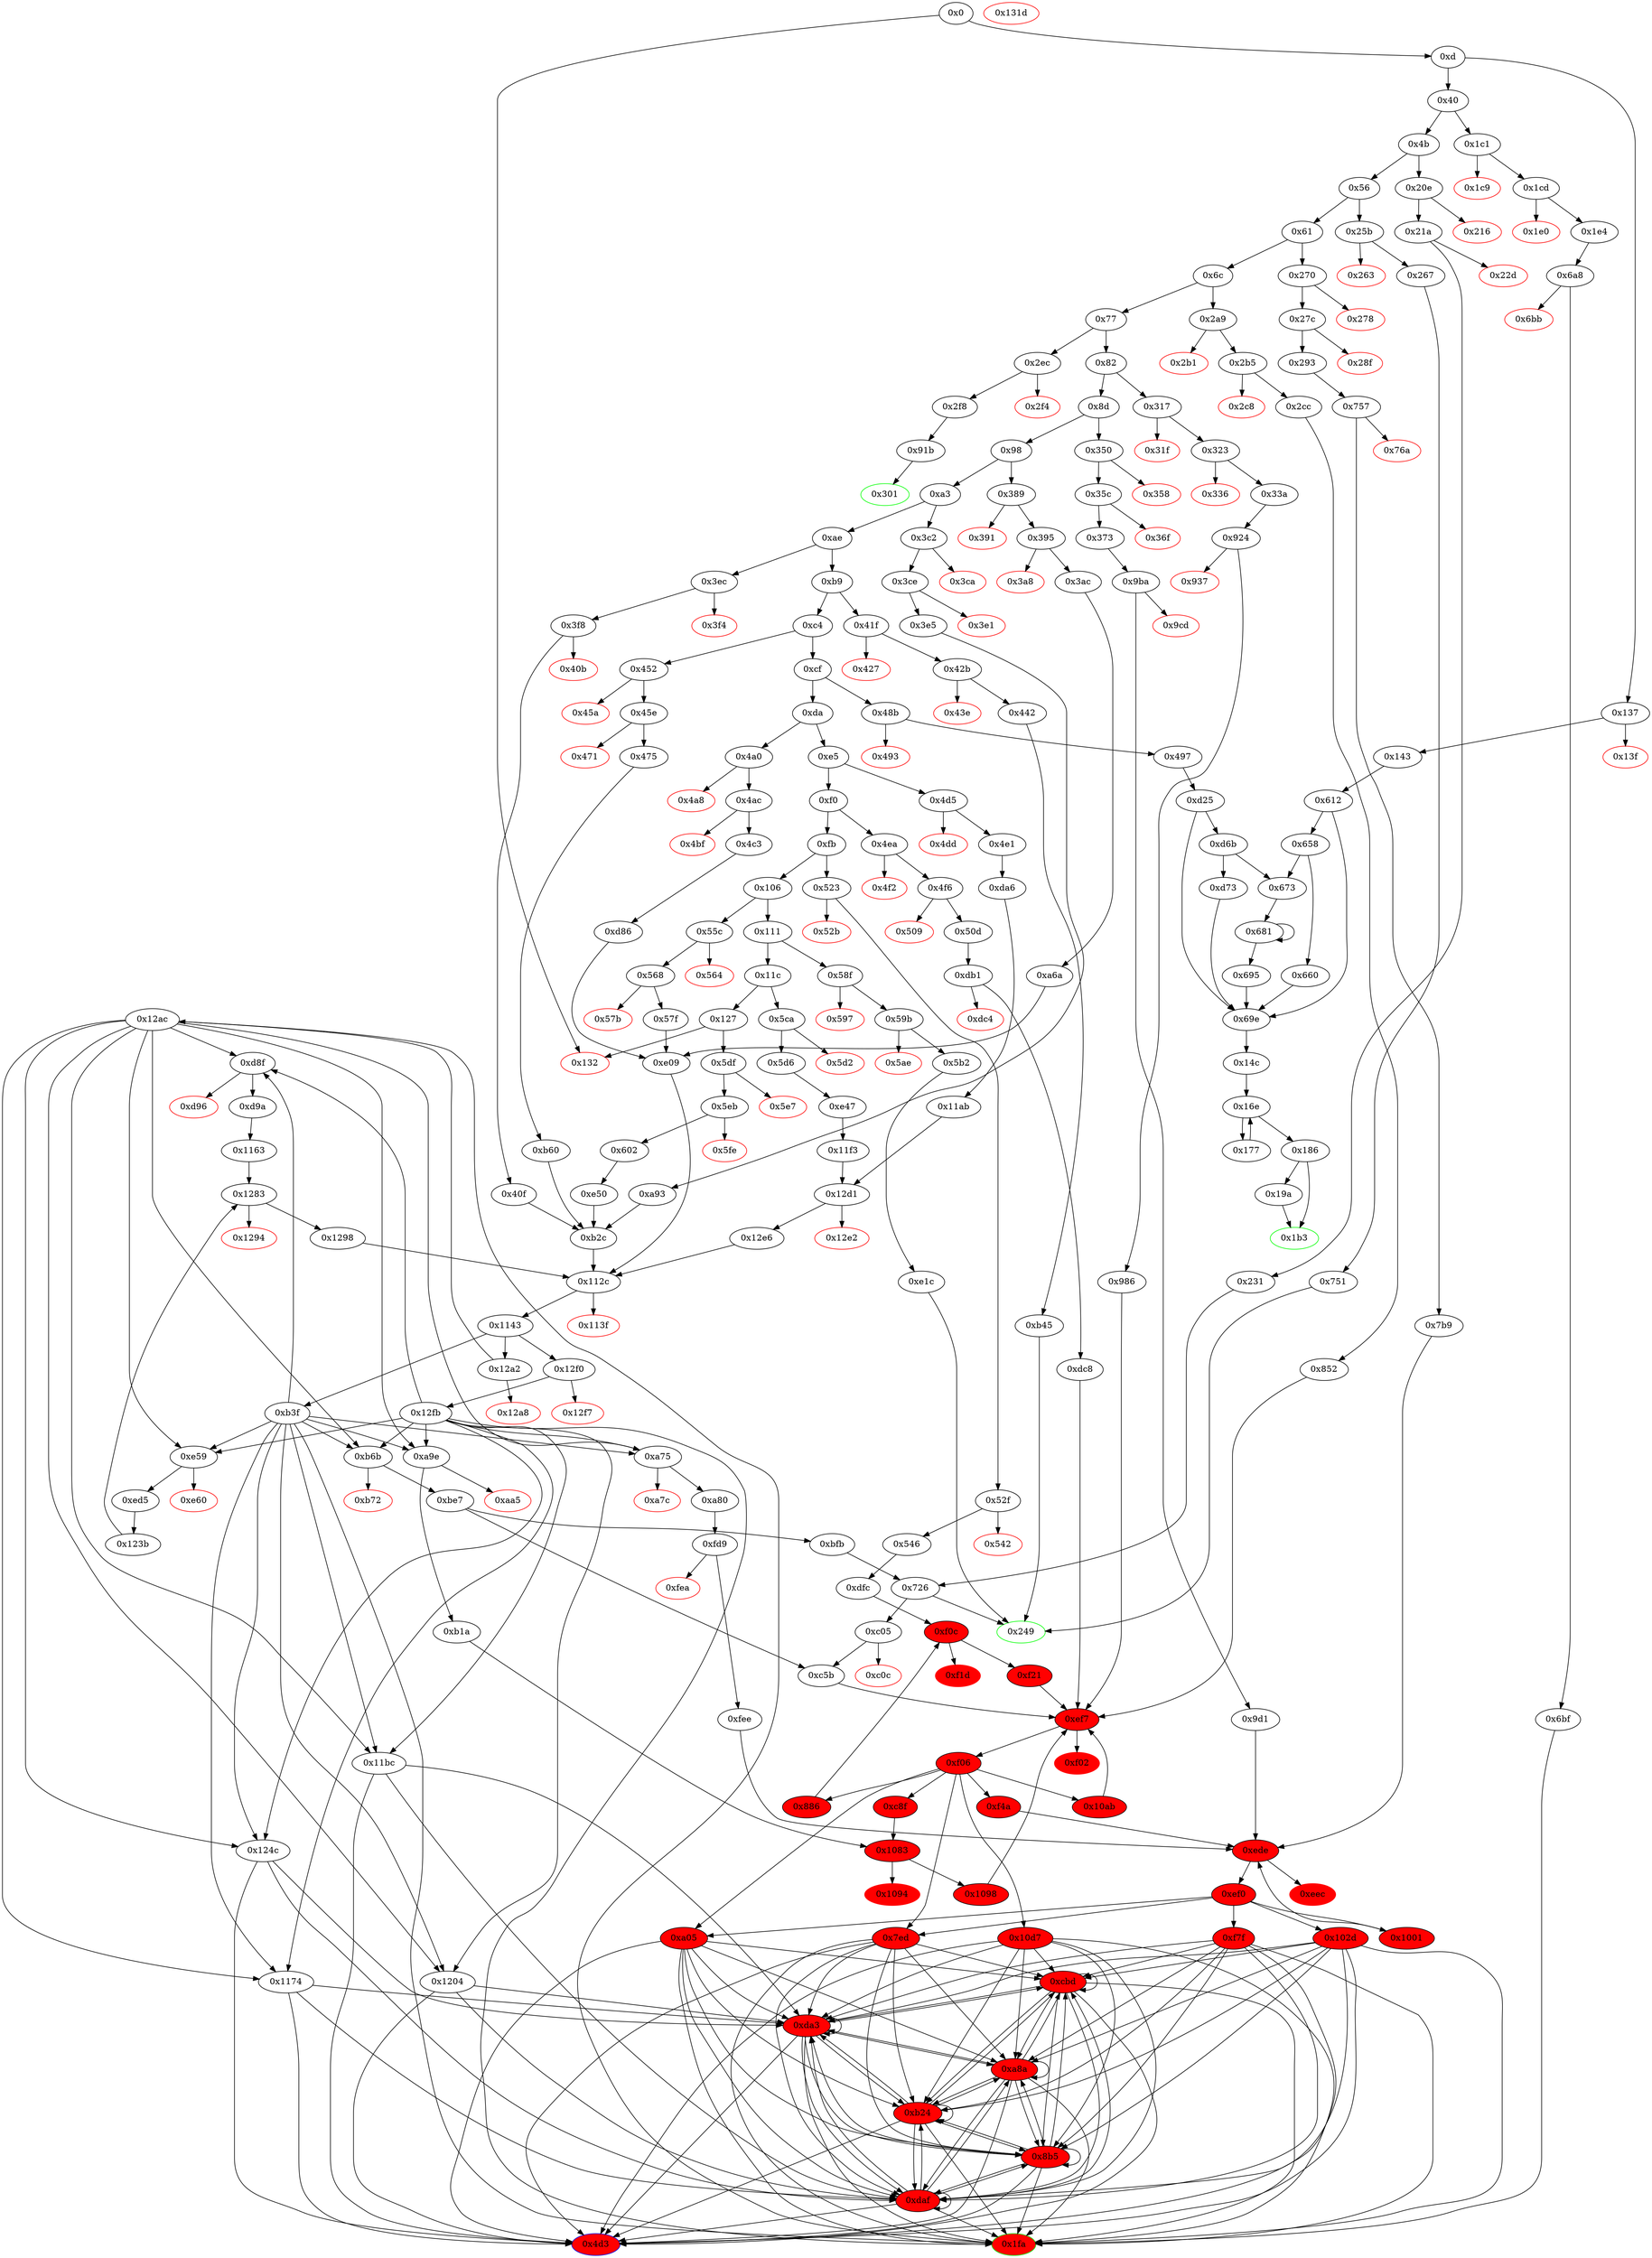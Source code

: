 digraph "" {
"0x52f" [fillcolor=white, id="0x52f", style=filled, tooltip="Block 0x52f\n[0x52f:0x541]\n---\nPredecessors: [0x523]\nSuccessors: [0x542, 0x546]\n---\n0x52f JUMPDEST\n0x530 POP\n0x531 PUSH2 0x1fa\n0x534 PUSH1 0x4\n0x536 DUP1\n0x537 CALLDATASIZE\n0x538 SUB\n0x539 PUSH1 0x40\n0x53b DUP2\n0x53c LT\n0x53d ISZERO\n0x53e PUSH2 0x546\n0x541 JUMPI\n---\n0x52f: JUMPDEST \n0x531: V475 = 0x1fa\n0x534: V476 = 0x4\n0x537: V477 = CALLDATASIZE\n0x538: V478 = SUB V477 0x4\n0x539: V479 = 0x40\n0x53c: V480 = LT V478 0x40\n0x53d: V481 = ISZERO V480\n0x53e: V482 = 0x546\n0x541: JUMPI 0x546 V481\n---\nEntry stack: [V11, V471]\nStack pops: 1\nStack additions: [0x1fa, 0x4, V478]\nExit stack: [V11, 0x1fa, 0x4, V478]\n\nDef sites:\nV11: {0xd.0x34}\nV471: {0x523.0x524}\n"];
"0x9cd" [color=red, fillcolor=white, id="0x9cd", style=filled, tooltip="Block 0x9cd\n[0x9cd:0x9d0]\n---\nPredecessors: [0x9ba]\nSuccessors: []\n---\n0x9cd PUSH1 0x0\n0x9cf DUP1\n0x9d0 REVERT\n---\n0x9cd: V848 = 0x0\n0x9d0: REVERT 0x0 0x0\n---\nEntry stack: [V11, 0x1fa, V304, V307, 0x0]\nStack pops: 0\nStack additions: []\nExit stack: [V11, 0x1fa, V304, V307, 0x0]\n\nDef sites:\nV11: {0xd.0x34}\n0x1fa: {0x35c.0x35e}\nV304: {0x373.0x37f}\nV307: {0x373.0x384}\n0x0: {0x9ba.0x9bb}\n"];
"0xc0c" [color=red, fillcolor=white, id="0xc0c", style=filled, tooltip="Block 0xc0c\n[0xc0c:0xc5a]\n---\nPredecessors: [0xc05]\nSuccessors: []\n---\n0xc0c PUSH1 0x40\n0xc0e DUP1\n0xc0f MLOAD\n0xc10 PUSH1 0xe5\n0xc12 PUSH1 0x2\n0xc14 EXP\n0xc15 PUSH3 0x461bcd\n0xc19 MUL\n0xc1a DUP2\n0xc1b MSTORE\n0xc1c PUSH1 0x20\n0xc1e PUSH1 0x4\n0xc20 DUP3\n0xc21 ADD\n0xc22 MSTORE\n0xc23 PUSH1 0x19\n0xc25 PUSH1 0x24\n0xc27 DUP3\n0xc28 ADD\n0xc29 MSTORE\n0xc2a PUSH32 0x4e6f7420656e6f756768206275726e20616c6c6f77616e636500000000000000\n0xc4b PUSH1 0x44\n0xc4d DUP3\n0xc4e ADD\n0xc4f MSTORE\n0xc50 SWAP1\n0xc51 MLOAD\n0xc52 SWAP1\n0xc53 DUP2\n0xc54 SWAP1\n0xc55 SUB\n0xc56 PUSH1 0x64\n0xc58 ADD\n0xc59 SWAP1\n0xc5a REVERT\n---\n0xc0c: V992 = 0x40\n0xc0f: V993 = M[0x40]\n0xc10: V994 = 0xe5\n0xc12: V995 = 0x2\n0xc14: V996 = EXP 0x2 0xe5\n0xc15: V997 = 0x461bcd\n0xc19: V998 = MUL 0x461bcd 0x2000000000000000000000000000000000000000000000000000000000\n0xc1b: M[V993] = 0x8c379a000000000000000000000000000000000000000000000000000000000\n0xc1c: V999 = 0x20\n0xc1e: V1000 = 0x4\n0xc21: V1001 = ADD V993 0x4\n0xc22: M[V1001] = 0x20\n0xc23: V1002 = 0x19\n0xc25: V1003 = 0x24\n0xc28: V1004 = ADD V993 0x24\n0xc29: M[V1004] = 0x19\n0xc2a: V1005 = 0x4e6f7420656e6f756768206275726e20616c6c6f77616e636500000000000000\n0xc4b: V1006 = 0x44\n0xc4e: V1007 = ADD V993 0x44\n0xc4f: M[V1007] = 0x4e6f7420656e6f756768206275726e20616c6c6f77616e636500000000000000\n0xc51: V1008 = M[0x40]\n0xc55: V1009 = SUB V993 V1008\n0xc56: V1010 = 0x64\n0xc58: V1011 = ADD 0x64 V1009\n0xc5a: REVERT V1008 V1011\n---\nEntry stack: [V11, S14, S13, S12, S11, S10, S9, S8, S7, S6, S5, S4, S3, V978, S1, S0]\nStack pops: 0\nStack additions: []\nExit stack: [V11, S14, S13, S12, S11, S10, S9, S8, S7, S6, S5, S4, S3, V978, S1, S0]\n\nDef sites:\nV11: {0xd.0x34}\nS14: {0xd.0x34, 0x395.0x397}\nS13: {0x395.0x397, 0xd.0x34, 0x3ac.0x3b8, 0x3ce.0x3d0}\nS12: {0xd.0x34, 0x3ac.0x3b8, 0x3ac.0x3bd, 0x45e.0x460, 0x3ce.0x3d0, 0x3e5.0x3e7, 0x395.0x397}\nS11: {0x45e.0x460, 0xa93.0xa94, 0x395.0x397, 0x475.0x481, 0xa6a.0xa6b, 0xd.0x34, 0x3ac.0x3b8, 0x3ac.0x3bd, 0x3ce.0x3d0, 0x4e1.0x4e3, 0x3e5.0x3e7}\nS10: {0xd9a.0xd9b, 0x45e.0x460, 0xa93.0xa94, 0x395.0x397, 0xed5.0xed6, 0xd.0x34, 0x3ce.0x3d0, 0x475.0x481, 0x475.0x486, 0xa6a.0xa6b, 0x3ac.0x3bd, 0x3ac.0x3b8, 0x4ac.0x4ae, 0x4e1.0x4e3, 0x3e5.0x3e7, 0xda6.0xda7}\nS9: {0xd9a.0xd9b, 0x45e.0x460, 0xa93.0xa94, 0x395.0x397, 0xed5.0xed6, 0x5d6.0x5d8, 0xd.0x34, 0x3ce.0x3d0, 0x4c3.0x4ce, 0xda6.0xdaa, 0x475.0x486, 0x475.0x481, 0xa6a.0xa6b, 0x3ac.0x3b8, 0x4ac.0x4ae, 0x3ac.0x3bd, 0x4e1.0x4e3, 0xb60.0xb61, 0x3e5.0x3e7, 0xda6.0xda7}\nS8: {0xd9a.0xd9b, 0x45e.0x460, 0xa93.0xa94, 0x395.0x397, 0xed5.0xed6, 0x5d6.0x5d8, 0xd.0x34, 0x3ce.0x3d0, 0x4c3.0x4ce, 0xe47.0xe48, 0xda6.0xda7, 0x475.0x481, 0x475.0x486, 0x5eb.0x5ed, 0xa6a.0xa6b, 0x3ac.0x3b8, 0x3ac.0x3bd, 0x4ac.0x4ae, 0x4e1.0x4e3, 0xb60.0xb61, 0x3e5.0x3e7, 0xda6.0xdaa}\nS7: {0xd9a.0xd9b, 0x45e.0x460, 0xa93.0xa94, 0xed5.0xed6, 0x395.0x397, 0x5d6.0x5d8, 0xd.0x34, 0x3ce.0x3d0, 0x4c3.0x4ce, 0x602.0x60d, 0xe47.0xe48, 0xe47.0xe4b, 0xda6.0xda7, 0x475.0x481, 0x475.0x486, 0x5eb.0x5ed, 0xa6a.0xa6b, 0x3ac.0x3bd, 0x3ac.0x3b8, 0x4ac.0x4ae, 0x4e1.0x4e3, 0xb60.0xb61, 0x3e5.0x3e7, 0xda6.0xdaa}\nS6: {0xd9a.0xd9b, 0x45e.0x460, 0xa93.0xa94, 0xed5.0xed6, 0x395.0x397, 0x5d6.0x5d8, 0xd.0x34, 0x3ce.0x3d0, 0x4c3.0x4ce, 0x602.0x60d, 0xe47.0xe48, 0xe47.0xe4b, 0xda6.0xda7, 0x475.0x486, 0x475.0x481, 0x5eb.0x5ed, 0xa6a.0xa6b, 0x3ac.0x3b8, 0x4ac.0x4ae, 0x3ac.0x3bd, 0x4e1.0x4e3, 0xb60.0xb61, 0x3e5.0x3e7, 0xda6.0xdaa}\nS5: {0xd9a.0xd9b, 0x45e.0x460, 0xa93.0xa94, 0xed5.0xed6, 0x395.0x397, 0x5d6.0x5d8, 0xd.0x34, 0x3ce.0x3d0, 0x4c3.0x4ce, 0x602.0x60d, 0xe47.0xe48, 0xe47.0xe4b, 0xda6.0xdaa, 0x475.0x481, 0x475.0x486, 0x5eb.0x5ed, 0xa6a.0xa6b, 0x3ac.0x3b8, 0x4ac.0x4ae, 0x3ac.0x3bd, 0x4e1.0x4e3, 0xb60.0xb61, 0x3e5.0x3e7, 0xda6.0xda7}\nS4: {0xd9a.0xd9b, 0xa93.0xa94, 0xed5.0xed6, 0x5d6.0x5d8, 0xd.0x34, 0x3ce.0x3d0, 0x4c3.0x4ce, 0x602.0x60d, 0xe47.0xe48, 0xe47.0xe4b, 0xda6.0xdaa, 0x475.0x481, 0x475.0x486, 0x5eb.0x5ed, 0xa6a.0xa6b, 0x3ac.0x3b8, 0x4ac.0x4ae, 0x3ac.0x3bd, 0x4e1.0x4e3, 0xb60.0xb61, 0x3e5.0x3e7, 0xda6.0xda7}\nS3: {0xd9a.0xd9b, 0xa93.0xa94, 0xed5.0xed6, 0xd.0x34, 0x4c3.0x4ce, 0x602.0x60d, 0xe47.0xe48, 0xe47.0xe4b, 0xda6.0xdaa, 0x475.0x486, 0x5eb.0x5ed, 0xa6a.0xa6b, 0x4ac.0x4ae, 0x3ac.0x3bd, 0xb60.0xb61, 0x3e5.0x3e7, 0xda6.0xda7}\nV978: {0xbe7.0xbe8}\nS1: {0xd9a.0xd9b, 0x45e.0x460, 0xa93.0xa94, 0xed5.0xed6, 0x395.0x397, 0x5d6.0x5d8, 0xd.0x34, 0x3ce.0x3d0, 0x4c3.0x4ce, 0x602.0x60d, 0xe47.0xe48, 0xe47.0xe4b, 0xda6.0xdaa, 0x475.0x481, 0x475.0x486, 0x5eb.0x5ed, 0xa6a.0xa6b, 0x3ac.0x3b8, 0x4ac.0x4ae, 0x3ac.0x3bd, 0x4e1.0x4e3, 0xb60.0xb61, 0x3e5.0x3e7, 0xda6.0xda7}\nS0: {0xd9a.0xd9b, 0xa93.0xa94, 0xed5.0xed6, 0x5d6.0x5d8, 0xd.0x34, 0x3ce.0x3d0, 0x4c3.0x4ce, 0x602.0x60d, 0xe47.0xe48, 0xe47.0xe4b, 0xda6.0xdaa, 0x475.0x481, 0x475.0x486, 0x5eb.0x5ed, 0xa6a.0xa6b, 0x3ac.0x3b8, 0x4ac.0x4ae, 0x3ac.0x3bd, 0x4e1.0x4e3, 0xb60.0xb61, 0x3e5.0x3e7, 0xda6.0xda7}\n"];
"0x13f" [color=red, fillcolor=white, id="0x13f", style=filled, tooltip="Block 0x13f\n[0x13f:0x142]\n---\nPredecessors: [0x137]\nSuccessors: []\n---\n0x13f PUSH1 0x0\n0x141 DUP1\n0x142 REVERT\n---\n0x13f: V85 = 0x0\n0x142: REVERT 0x0 0x0\n---\nEntry stack: [V11, V82]\nStack pops: 0\nStack additions: []\nExit stack: [V11, V82]\n\nDef sites:\nV11: {0xd.0x34}\nV82: {0x137.0x138}\n"];
"0xf0" [fillcolor=white, id="0xf0", style=filled, tooltip="Block 0xf0\n[0xf0:0xfa]\n---\nPredecessors: [0xe5]\nSuccessors: [0xfb, 0x4ea]\n---\n0xf0 DUP1\n0xf1 PUSH4 0xa457c2d7\n0xf6 EQ\n0xf7 PUSH2 0x4ea\n0xfa JUMPI\n---\n0xf1: V63 = 0xa457c2d7\n0xf6: V64 = EQ 0xa457c2d7 V11\n0xf7: V65 = 0x4ea\n0xfa: JUMPI 0x4ea V64\n---\nEntry stack: [V11]\nStack pops: 1\nStack additions: [S0]\nExit stack: [V11]\n\nDef sites:\nV11: {0xd.0x34}\n"];
"0x14c" [fillcolor=white, id="0x14c", style=filled, tooltip="Block 0x14c\n[0x14c:0x16d]\n---\nPredecessors: [0x69e]\nSuccessors: [0x16e]\n---\n0x14c JUMPDEST\n0x14d PUSH1 0x40\n0x14f DUP1\n0x150 MLOAD\n0x151 PUSH1 0x20\n0x153 DUP1\n0x154 DUP3\n0x155 MSTORE\n0x156 DUP4\n0x157 MLOAD\n0x158 DUP2\n0x159 DUP4\n0x15a ADD\n0x15b MSTORE\n0x15c DUP4\n0x15d MLOAD\n0x15e SWAP2\n0x15f SWAP3\n0x160 DUP4\n0x161 SWAP3\n0x162 SWAP1\n0x163 DUP4\n0x164 ADD\n0x165 SWAP2\n0x166 DUP6\n0x167 ADD\n0x168 SWAP1\n0x169 DUP1\n0x16a DUP4\n0x16b DUP4\n0x16c PUSH1 0x0\n---\n0x14c: JUMPDEST \n0x14d: V88 = 0x40\n0x150: V89 = M[0x40]\n0x151: V90 = 0x20\n0x155: M[V89] = 0x20\n0x157: V91 = M[S0]\n0x15a: V92 = ADD V89 0x20\n0x15b: M[V92] = V91\n0x15d: V93 = M[S0]\n0x164: V94 = ADD V89 0x40\n0x167: V95 = ADD S0 0x20\n0x16c: V96 = 0x0\n---\nEntry stack: [V11, S0]\nStack pops: 1\nStack additions: [S0, V89, V89, V94, V95, V93, V93, V94, V95, 0x0]\nExit stack: [V11, S0, V89, V89, V94, V95, V93, V93, V94, V95, 0x0]\n\nDef sites:\nV11: {0xd.0x34}\nS0: {0x612.0x61a, 0xd25.0xd2d}\n"];
"0x28f" [color=red, fillcolor=white, id="0x28f", style=filled, tooltip="Block 0x28f\n[0x28f:0x292]\n---\nPredecessors: [0x27c]\nSuccessors: []\n---\n0x28f PUSH1 0x0\n0x291 DUP1\n0x292 REVERT\n---\n0x28f: V207 = 0x0\n0x292: REVERT 0x0 0x0\n---\nEntry stack: [V11, 0x1fa, 0x4, V202]\nStack pops: 0\nStack additions: []\nExit stack: [V11, 0x1fa, 0x4, V202]\n\nDef sites:\nV11: {0xd.0x34}\n0x1fa: {0x27c.0x27e}\n0x4: {0x27c.0x281}\nV202: {0x27c.0x285}\n"];
"0x12e2" [color=red, fillcolor=white, id="0x12e2", style=filled, tooltip="Block 0x12e2\n[0x12e2:0x12e5]\n---\nPredecessors: [0x12d1]\nSuccessors: []\n---\n0x12e2 PUSH1 0x0\n0x12e4 DUP1\n0x12e5 REVERT\n---\n0x12e2: V1488 = 0x0\n0x12e5: REVERT 0x0 0x0\n---\nEntry stack: [V11, 0x4d3, 0xdaf, S3, {0x11bc, 0x1204}, {0x6, 0x7}, S0]\nStack pops: 0\nStack additions: []\nExit stack: [V11, 0x4d3, 0xdaf, S3, {0x11bc, 0x1204}, {0x6, 0x7}, S0]\n\nDef sites:\nV11: {0xd.0x34}\n0x4d3: {0x4e1.0x4e3, 0x5d6.0x5d8}\n0xdaf: {0xe47.0xe48, 0xda6.0xda7}\nS3: {0xe47.0xe4b, 0xda6.0xdaa}\n{0x11bc, 0x1204}: {0x11ab.0x11ac, 0x11f3.0x11f4}\n{0x6, 0x7}: {0x11ab.0x11af, 0x11f3.0x11f7}\nS0: {0xe47.0xe4b, 0xda6.0xdaa}\n"];
"0x231" [fillcolor=white, id="0x231", style=filled, tooltip="Block 0x231\n[0x231:0x248]\n---\nPredecessors: [0x21a]\nSuccessors: [0x726]\n---\n0x231 JUMPDEST\n0x232 POP\n0x233 PUSH1 0x1\n0x235 PUSH1 0xa0\n0x237 PUSH1 0x2\n0x239 EXP\n0x23a SUB\n0x23b DUP2\n0x23c CALLDATALOAD\n0x23d DUP2\n0x23e AND\n0x23f SWAP2\n0x240 PUSH1 0x20\n0x242 ADD\n0x243 CALLDATALOAD\n0x244 AND\n0x245 PUSH2 0x726\n0x248 JUMP\n---\n0x231: JUMPDEST \n0x233: V171 = 0x1\n0x235: V172 = 0xa0\n0x237: V173 = 0x2\n0x239: V174 = EXP 0x2 0xa0\n0x23a: V175 = SUB 0x10000000000000000000000000000000000000000 0x1\n0x23c: V176 = CALLDATALOAD 0x4\n0x23e: V177 = AND 0xffffffffffffffffffffffffffffffffffffffff V176\n0x240: V178 = 0x20\n0x242: V179 = ADD 0x20 0x4\n0x243: V180 = CALLDATALOAD 0x24\n0x244: V181 = AND V180 0xffffffffffffffffffffffffffffffffffffffff\n0x245: V182 = 0x726\n0x248: JUMP 0x726\n---\nEntry stack: [V11, 0x249, 0x4, V165]\nStack pops: 2\nStack additions: [V177, V181]\nExit stack: [V11, 0x249, V177, V181]\n\nDef sites:\nV11: {0xd.0x34}\n0x249: {0x21a.0x21c}\n0x4: {0x21a.0x21f}\nV165: {0x21a.0x223}\n"];
"0x57b" [color=red, fillcolor=white, id="0x57b", style=filled, tooltip="Block 0x57b\n[0x57b:0x57e]\n---\nPredecessors: [0x568]\nSuccessors: []\n---\n0x57b PUSH1 0x0\n0x57d DUP1\n0x57e REVERT\n---\n0x57b: V507 = 0x0\n0x57e: REVERT 0x0 0x0\n---\nEntry stack: [V11, 0x1fa, 0x4, V502]\nStack pops: 0\nStack additions: []\nExit stack: [V11, 0x1fa, 0x4, V502]\n\nDef sites:\nV11: {0xd.0x34}\n0x1fa: {0x568.0x56a}\n0x4: {0x568.0x56d}\nV502: {0x568.0x571}\n"];
"0x852" [fillcolor=white, id="0x852", style=filled, tooltip="Block 0x852\n[0x852:0x885]\n---\nPredecessors: [0x2cc]\nSuccessors: [0xef7]\n---\n0x852 JUMPDEST\n0x853 PUSH1 0x1\n0x855 PUSH1 0xa0\n0x857 PUSH1 0x2\n0x859 EXP\n0x85a SUB\n0x85b DUP4\n0x85c AND\n0x85d PUSH1 0x0\n0x85f SWAP1\n0x860 DUP2\n0x861 MSTORE\n0x862 PUSH1 0x1\n0x864 PUSH1 0x20\n0x866 SWAP1\n0x867 DUP2\n0x868 MSTORE\n0x869 PUSH1 0x40\n0x86b DUP1\n0x86c DUP4\n0x86d SHA3\n0x86e CALLER\n0x86f DUP5\n0x870 MSTORE\n0x871 SWAP1\n0x872 SWAP2\n0x873 MSTORE\n0x874 DUP2\n0x875 SHA3\n0x876 SLOAD\n0x877 PUSH2 0x886\n0x87a SWAP1\n0x87b DUP4\n0x87c PUSH4 0xffffffff\n0x881 PUSH2 0xef7\n0x884 AND\n0x885 JUMP\n---\n0x852: JUMPDEST \n0x853: V733 = 0x1\n0x855: V734 = 0xa0\n0x857: V735 = 0x2\n0x859: V736 = EXP 0x2 0xa0\n0x85a: V737 = SUB 0x10000000000000000000000000000000000000000 0x1\n0x85c: V738 = AND V238 0xffffffffffffffffffffffffffffffffffffffff\n0x85d: V739 = 0x0\n0x861: M[0x0] = V738\n0x862: V740 = 0x1\n0x864: V741 = 0x20\n0x868: M[0x20] = 0x1\n0x869: V742 = 0x40\n0x86d: V743 = SHA3 0x0 0x40\n0x86e: V744 = CALLER\n0x870: M[0x0] = V744\n0x873: M[0x20] = V743\n0x875: V745 = SHA3 0x0 0x40\n0x876: V746 = S[V745]\n0x877: V747 = 0x886\n0x87c: V748 = 0xffffffff\n0x881: V749 = 0xef7\n0x884: V750 = AND 0xef7 0xffffffff\n0x885: JUMP 0xef7\n---\nEntry stack: [V11, 0x1fa, V238, V242, V245]\nStack pops: 3\nStack additions: [S2, S1, S0, 0x0, 0x886, V746, S0]\nExit stack: [V11, 0x1fa, V238, V242, V245, 0x0, 0x886, V746, V245]\n\nDef sites:\nV11: {0xd.0x34}\n0x1fa: {0x2b5.0x2b7}\nV238: {0x2cc.0x2d9}\nV242: {0x2cc.0x2e2}\nV245: {0x2cc.0x2e7}\n"];
"0x1098" [fillcolor=red, id="0x1098", style=filled, tooltip="Block 0x1098\n[0x1098:0x10aa]\n---\nPredecessors: [0x1083]\nSuccessors: [0xef7]\n---\n0x1098 JUMPDEST\n0x1099 PUSH1 0x2\n0x109b SLOAD\n0x109c PUSH2 0x10ab\n0x109f SWAP1\n0x10a0 DUP3\n0x10a1 PUSH4 0xffffffff\n0x10a6 PUSH2 0xef7\n0x10a9 AND\n0x10aa JUMP\n---\n0x1098: JUMPDEST \n0x1099: V1327 = 0x2\n0x109b: V1328 = S[0x2]\n0x109c: V1329 = 0x10ab\n0x10a1: V1330 = 0xffffffff\n0x10a6: V1331 = 0xef7\n0x10a9: V1332 = AND 0xef7 0xffffffff\n0x10aa: JUMP 0xef7\n---\nEntry stack: [V11, S31, S30, S29, S28, S27, S26, S25, S24, S23, S22, S21, S20, S19, S18, S17, S16, S15, S14, S13, S12, S11, S10, S9, S8, S7, S6, S5, S4, S3, {0xb24, 0xcbd}, S1, S0]\nStack pops: 1\nStack additions: [S0, 0x10ab, V1328, S0]\nExit stack: [V11, S31, S30, S29, S28, S27, S26, S25, S24, S23, S22, S21, S20, S19, S18, S17, S16, S15, S14, S13, S12, S11, S10, S9, S8, S7, S6, S5, S4, S3, {0xb24, 0xcbd}, S1, S0, 0x10ab, V1328, S0]\n\nDef sites:\nV11: {0xd.0x34}\nS31: {0xd.0x34, 0x2b5.0x2b7}\nS30: {0x2b5.0x2b7, 0xd.0x34, 0x2cc.0x2d9}\nS29: {0x2cc.0x2e2, 0xd.0x34, 0x2b5.0x2b7, 0x2cc.0x2d9}\nS28: {0x2cc.0x2e7, 0xd.0x34, 0x2b5.0x2b7, 0x2cc.0x2e2, 0x2cc.0x2d9}\nS27: {0xd.0x34, 0x2cc.0x2e7, 0x2cc.0x2e2, 0x2cc.0x2d9, 0x852.0x85d, 0x2b5.0x2b7}\nS26: {0x852.0x85d, 0x2b5.0x2b7, 0xd.0x34, 0x2cc.0x2d9, 0x2cc.0x2e7, 0x2cc.0x2e2, 0x323.0x325, 0x886.0x8ab}\nS25: {0x33a.0x346, 0x852.0x85d, 0x2b5.0x2b7, 0xd.0x34, 0x2cc.0x2d9, 0x2cc.0x2e2, 0xc8f.0xcb4, 0x2cc.0x2e7, 0x323.0x325, 0x886.0x8ab}\nS24: {0x33a.0x34b, 0x33a.0x346, 0x852.0x85d, 0x2b5.0x2b7, 0xd.0x34, 0x2cc.0x2e7, 0x2cc.0x2e2, 0x2cc.0x2d9, 0xc8f.0xcb4, 0x323.0x325, 0x886.0x8ab}\nS23: {0x33a.0x34b, 0x33a.0x346, 0x852.0x85d, 0x2b5.0x2b7, 0xd.0x34, 0x2cc.0x2e7, 0x2cc.0x2e2, 0x2cc.0x2d9, 0xc8f.0xcb4, 0x323.0x325, 0x924.0x925, 0x886.0x8ab}\nS22: {0x33a.0x34b, 0x33a.0x346, 0x852.0x85d, 0x2b5.0x2b7, 0xd.0x34, 0x2cc.0x2d9, 0x2cc.0x2e7, 0x2cc.0x2e2, 0xc8f.0xcb4, 0x52f.0x531, 0x323.0x325, 0x924.0x925, 0x886.0x8ab}\nS21: {0x33a.0x346, 0x33a.0x34b, 0x546.0x552, 0x852.0x85d, 0x395.0x397, 0x2b5.0x2b7, 0xd.0x34, 0x2cc.0x2e2, 0x2cc.0x2d9, 0xc8f.0xcb4, 0x2cc.0x2e7, 0x52f.0x531, 0x323.0x325, 0x924.0x925, 0x886.0x8ab}\nS20: {0x852.0x85d, 0x395.0x397, 0xd.0x34, 0x2cc.0x2e7, 0x2cc.0x2d9, 0x3ce.0x3d0, 0x2cc.0x2e2, 0xc8f.0xcb4, 0x546.0x557, 0x886.0x8ab, 0x546.0x552, 0x33a.0x34b, 0x33a.0x346, 0x2b5.0x2b7, 0x3ac.0x3b8, 0x52f.0x531, 0x323.0x325, 0x924.0x925}\nS19: {0x852.0x85d, 0x395.0x397, 0xd.0x34, 0x2cc.0x2e2, 0x2cc.0x2e7, 0x2cc.0x2d9, 0xc8f.0xcb4, 0x3ce.0x3d0, 0x546.0x557, 0x886.0x8ab, 0x546.0x552, 0x33a.0x34b, 0x33a.0x346, 0xdfc.0xdfd, 0x2b5.0x2b7, 0x3ac.0x3bd, 0x3ac.0x3b8, 0x52f.0x531, 0x323.0x325, 0x3e5.0x3e7, 0x924.0x925}\nS18: {0xa93.0xa94, 0x852.0x85d, 0x395.0x397, 0xd.0x34, 0x2cc.0x2d9, 0x2cc.0x2e2, 0x3ce.0x3d0, 0x2cc.0x2e7, 0xc8f.0xcb4, 0x546.0x557, 0x546.0x552, 0x886.0x8ab, 0x33a.0x34b, 0x33a.0x346, 0xdfc.0xdff, 0xdfc.0xdfd, 0x2b5.0x2b7, 0x4f6.0x4f8, 0xa6a.0xa6b, 0x3ac.0x3b8, 0x52f.0x531, 0x3ac.0x3bd, 0x323.0x325, 0x3e5.0x3e7, 0x924.0x925}\nS17: {0xb1a.0xb1b, 0x45e.0x460, 0xa93.0xa94, 0x852.0x85d, 0x395.0x397, 0xd.0x34, 0x2cc.0x2e2, 0x2cc.0x2d9, 0x3ce.0x3d0, 0x2cc.0x2e7, 0x50d.0x519, 0xc8f.0xcb4, 0x546.0x552, 0x546.0x557, 0x886.0x8ab, 0x33a.0x346, 0x33a.0x34b, 0xdfc.0xe02, 0xdfc.0xdff, 0xdfc.0xdfd, 0x2b5.0x2b7, 0x4f6.0x4f8, 0xa6a.0xa6b, 0x3ac.0x3b8, 0x3ac.0x3bd, 0x52f.0x531, 0x323.0x325, 0x3e5.0x3e7, 0x924.0x925, 0xbe7.0xbe8}\nS16: {0x45e.0x460, 0x852.0x85d, 0x2cc.0x2e7, 0x2cc.0x2e2, 0x3ce.0x3d0, 0x2cc.0x2d9, 0x546.0x557, 0x546.0x552, 0xdfc.0xe02, 0xdfc.0xdff, 0xdfc.0xdfd, 0x475.0x481, 0x4f6.0x4f8, 0xa6a.0xa6b, 0x4e1.0x4e3, 0x3e5.0x3e7, 0xbe7.0xbe8, 0xb1a.0xb1e, 0xb1a.0xb1b, 0xa93.0xa94, 0x395.0x397, 0xd.0x34, 0x50d.0x51e, 0xc8f.0xcb4, 0x50d.0x519, 0x886.0x8ab, 0x33a.0x34b, 0x33a.0x346, 0x2b5.0x2b7, 0x3ac.0x3b8, 0x3ac.0x3bd, 0x52f.0x531, 0x323.0x325, 0x924.0x925}\nS15: {0x45e.0x460, 0x852.0x85d, 0xed5.0xed6, 0x2cc.0x2e7, 0x2cc.0x2d9, 0x3ce.0x3d0, 0x2cc.0x2e2, 0x546.0x557, 0x546.0x552, 0xdfc.0xdfd, 0xdfc.0xe02, 0xdfc.0xdff, 0x475.0x486, 0x475.0x481, 0x4f6.0x4f8, 0xa6a.0xa6b, 0x4e1.0x4e3, 0x3e5.0x3e7, 0xbe7.0xbe8, 0xd9a.0xd9b, 0xb1a.0xb1e, 0xb1a.0xb1b, 0xa93.0xa94, 0x395.0x397, 0xd.0x34, 0x50d.0x51e, 0xc8f.0xcb4, 0x50d.0x519, 0x886.0x8ab, 0x33a.0x34b, 0x33a.0x346, 0xdb1.0xdb2, 0x2b5.0x2b7, 0x3ac.0x3b8, 0x3ac.0x3bd, 0x4ac.0x4ae, 0x323.0x325, 0x924.0x925, 0xda6.0xda7}\nS14: {0x45e.0x460, 0x852.0x85d, 0xed5.0xed6, 0x2cc.0x2d9, 0x2cc.0x2e7, 0x3ce.0x3d0, 0x2cc.0x2e2, 0x4c3.0x4ce, 0x546.0x557, 0x546.0x552, 0xdfc.0xdff, 0xdfc.0xdfd, 0xdfc.0xe02, 0x475.0x481, 0x475.0x486, 0x4f6.0x4f8, 0xa6a.0xa6b, 0x4e1.0x4e3, 0xb60.0xb61, 0x3e5.0x3e7, 0xbe7.0xbe8, 0xd9a.0xd9b, 0xb1a.0xb1e, 0xb1a.0xb1b, 0xa93.0xa94, 0x395.0x397, 0xd.0x34, 0x50d.0x51e, 0xc8f.0xcb4, 0x50d.0x519, 0x886.0x8ab, 0x33a.0x34b, 0x33a.0x346, 0xda6.0xdaa, 0xdb1.0xdb2, 0x2b5.0x2b7, 0x3ac.0x3bd, 0x3ac.0x3b8, 0x4ac.0x4ae, 0x52f.0x531, 0x323.0x325, 0x924.0x925, 0xda6.0xda7}\nS13: {0x45e.0x460, 0x852.0x85d, 0xed5.0xed6, 0x2cc.0x2e2, 0x2cc.0x2d9, 0x3ce.0x3d0, 0x2cc.0x2e7, 0x4c3.0x4ce, 0x546.0x552, 0x546.0x557, 0xdfc.0xdff, 0xdfc.0xe02, 0xdfc.0xdfd, 0x475.0x486, 0x475.0x481, 0x4f6.0x4f8, 0xa6a.0xa6b, 0x4e1.0x4e3, 0xb60.0xb61, 0x3e5.0x3e7, 0xbe7.0xbe8, 0xd9a.0xd9b, 0xb1a.0xb1b, 0xb1a.0xb1e, 0xa93.0xa94, 0x395.0x397, 0xd.0x34, 0x50d.0x519, 0xc8f.0xcb4, 0x50d.0x51e, 0x886.0x8ab, 0x33a.0x346, 0x33a.0x34b, 0xda6.0xdaa, 0xdb1.0xdb2, 0x2b5.0x2b7, 0x3ac.0x3b8, 0x4ac.0x4ae, 0x3ac.0x3bd, 0x52f.0x531, 0x323.0x325, 0x924.0x925, 0xda6.0xda7}\nS12: {0x45e.0x460, 0x852.0x85d, 0xed5.0xed6, 0x5d6.0x5d8, 0x2cc.0x2e7, 0x2cc.0x2e2, 0x3ce.0x3d0, 0x2cc.0x2d9, 0x4c3.0x4ce, 0x546.0x552, 0x546.0x557, 0xdfc.0xe02, 0xdfc.0xdff, 0x475.0x481, 0x475.0x486, 0x4f6.0x4f8, 0xa6a.0xa6b, 0x4e1.0x4e3, 0xb60.0xb61, 0x3e5.0x3e7, 0xbe7.0xbe8, 0xd9a.0xd9b, 0xb1a.0xb1b, 0xb1a.0xb1e, 0xa93.0xa94, 0x395.0x397, 0xd.0x34, 0x50d.0x51e, 0x50d.0x519, 0xc8f.0xcb4, 0x886.0x8ab, 0x33a.0x34b, 0x33a.0x346, 0xda6.0xdaa, 0xdb1.0xdb2, 0x2b5.0x2b7, 0x3ac.0x3b8, 0x3ac.0x3bd, 0x4ac.0x4ae, 0x323.0x325, 0x924.0x925, 0xda6.0xda7}\nS11: {0x45e.0x460, 0x852.0x85d, 0xed5.0xed6, 0x5d6.0x5d8, 0x2cc.0x2e7, 0x2cc.0x2e2, 0x3ce.0x3d0, 0x2cc.0x2d9, 0xe47.0xe48, 0x546.0x557, 0x546.0x552, 0xdfc.0xdfd, 0xdfc.0xe02, 0xdfc.0xdff, 0x475.0x481, 0x475.0x486, 0x4f6.0x4f8, 0x5eb.0x5ed, 0xa6a.0xa6b, 0x4e1.0x4e3, 0x3e5.0x3e7, 0xbe7.0xbe8, 0xd9a.0xd9b, 0xb1a.0xb1e, 0xb1a.0xb1b, 0xa93.0xa94, 0x395.0x397, 0xd.0x34, 0x50d.0x51e, 0xc8f.0xcb4, 0x50d.0x519, 0x886.0x8ab, 0x33a.0x34b, 0x33a.0x346, 0xdb1.0xdb2, 0x2b5.0x2b7, 0x3ac.0x3b8, 0x3ac.0x3bd, 0x4ac.0x4ae, 0x323.0x325, 0x924.0x925, 0xda6.0xda7}\nS10: {0x45e.0x460, 0x852.0x85d, 0xed5.0xed6, 0x5d6.0x5d8, 0x2cc.0x2d9, 0x2cc.0x2e7, 0x3ce.0x3d0, 0x2cc.0x2e2, 0x4c3.0x4ce, 0xe47.0xe48, 0xe47.0xe4b, 0x546.0x557, 0x546.0x552, 0xdfc.0xdff, 0xdfc.0xdfd, 0xdfc.0xe02, 0x475.0x481, 0x475.0x486, 0x4f6.0x4f8, 0x5eb.0x5ed, 0xa6a.0xa6b, 0x4e1.0x4e3, 0xb60.0xb61, 0x3e5.0x3e7, 0xbe7.0xbe8, 0xd9a.0xd9b, 0xb1a.0xb1e, 0xb1a.0xb1b, 0xa93.0xa94, 0x395.0x397, 0xd.0x34, 0x50d.0x51e, 0xc8f.0xcb4, 0x50d.0x519, 0x602.0x60d, 0x886.0x8ab, 0x33a.0x34b, 0x33a.0x346, 0xda6.0xdaa, 0xdb1.0xdb2, 0x2b5.0x2b7, 0x3ac.0x3bd, 0x3ac.0x3b8, 0x4ac.0x4ae, 0x52f.0x531, 0x323.0x325, 0x924.0x925, 0xda6.0xda7}\nS9: {0x45e.0x460, 0x852.0x85d, 0xed5.0xed6, 0x5d6.0x5d8, 0x2cc.0x2e2, 0x2cc.0x2d9, 0x3ce.0x3d0, 0x2cc.0x2e7, 0x4c3.0x4ce, 0xe47.0xe48, 0x546.0x557, 0x546.0x552, 0xdfc.0xdff, 0xdfc.0xe02, 0xdfc.0xdfd, 0x475.0x486, 0x475.0x481, 0x4f6.0x4f8, 0x5eb.0x5ed, 0xa6a.0xa6b, 0x4e1.0x4e3, 0xb60.0xb61, 0x3e5.0x3e7, 0xbe7.0xbe8, 0xd9a.0xd9b, 0xb1a.0xb1b, 0xb1a.0xb1e, 0xa93.0xa94, 0x395.0x397, 0xd.0x34, 0x50d.0x519, 0xc8f.0xcb4, 0x50d.0x51e, 0x886.0x8ab, 0x33a.0x346, 0x33a.0x34b, 0xda6.0xda7, 0xdb1.0xdb2, 0x2b5.0x2b7, 0x3ac.0x3b8, 0x4ac.0x4ae, 0x3ac.0x3bd, 0x323.0x325, 0x924.0x925, 0xda6.0xdaa}\nS8: {0x45e.0x460, 0x852.0x85d, 0xed5.0xed6, 0x5d6.0x5d8, 0x2cc.0x2e7, 0x2cc.0x2e2, 0x3ce.0x3d0, 0x2cc.0x2d9, 0x4c3.0x4ce, 0xe47.0xe48, 0xe47.0xe4b, 0x546.0x552, 0x546.0x557, 0xdfc.0xdff, 0xdfc.0xe02, 0x475.0x481, 0x475.0x486, 0x4f6.0x4f8, 0x5eb.0x5ed, 0xa6a.0xa6b, 0x4e1.0x4e3, 0xb60.0xb61, 0x3e5.0x3e7, 0xbe7.0xbe8, 0xd9a.0xd9b, 0xb1a.0xb1b, 0xb1a.0xb1e, 0xa93.0xa94, 0x395.0x397, 0xd.0x34, 0x50d.0x51e, 0xc8f.0xcb4, 0x50d.0x519, 0x602.0x60d, 0x886.0x8ab, 0x33a.0x34b, 0x33a.0x346, 0xda6.0xdaa, 0xdb1.0xdb2, 0x2b5.0x2b7, 0x3ac.0x3b8, 0x3ac.0x3bd, 0x4ac.0x4ae, 0x323.0x325, 0x924.0x925, 0xda6.0xda7}\nS7: {0x45e.0x460, 0x852.0x85d, 0xed5.0xed6, 0x5d6.0x5d8, 0x2cc.0x2e7, 0x2cc.0x2e2, 0x3ce.0x3d0, 0x2cc.0x2d9, 0x4c3.0x4ce, 0xe47.0xe48, 0xe47.0xe4b, 0x546.0x552, 0x546.0x557, 0xdfc.0xe02, 0xdfc.0xdfd, 0xdfc.0xdff, 0x475.0x481, 0x475.0x486, 0x4f6.0x4f8, 0x5eb.0x5ed, 0xa6a.0xa6b, 0x4e1.0x4e3, 0xb60.0xb61, 0x3e5.0x3e7, 0xbe7.0xbe8, 0xd9a.0xd9b, 0xb1a.0xb1b, 0xb1a.0xb1e, 0xa93.0xa94, 0x395.0x397, 0xd.0x34, 0x50d.0x51e, 0xc8f.0xcb4, 0x50d.0x519, 0x602.0x60d, 0x886.0x8ab, 0x33a.0x34b, 0x33a.0x346, 0xda6.0xdaa, 0xdb1.0xdb2, 0x2b5.0x2b7, 0x3ac.0x3bd, 0x3ac.0x3b8, 0x4ac.0x4ae, 0x323.0x325, 0x924.0x925, 0xda6.0xda7}\nS6: {0x45e.0x460, 0x852.0x85d, 0xed5.0xed6, 0x5d6.0x5d8, 0x2cc.0x2d9, 0x2cc.0x2e7, 0x3ce.0x3d0, 0x2cc.0x2e2, 0x4c3.0x4ce, 0xe47.0xe48, 0xe47.0xe4b, 0x546.0x552, 0x546.0x557, 0xdfc.0xdff, 0xdfc.0xe02, 0xdfc.0xdfd, 0x475.0x486, 0x475.0x481, 0x4f6.0x4f8, 0x5eb.0x5ed, 0xa6a.0xa6b, 0x4e1.0x4e3, 0xb60.0xb61, 0x3e5.0x3e7, 0xbe7.0xbe8, 0xd9a.0xd9b, 0xb1a.0xb1b, 0xb1a.0xb1e, 0xa93.0xa94, 0x395.0x397, 0xd.0x34, 0x50d.0x51e, 0xc8f.0xcb4, 0x50d.0x519, 0x602.0x60d, 0x886.0x8ab, 0x33a.0x34b, 0x33a.0x346, 0xda6.0xdaa, 0xdb1.0xdb2, 0x2b5.0x2b7, 0x3ac.0x3b8, 0x4ac.0x4ae, 0x3ac.0x3bd, 0x323.0x325, 0x924.0x925, 0xda6.0xda7}\nS5: {0x45e.0x460, 0x852.0x85d, 0xed5.0xed6, 0x5d6.0x5d8, 0x2cc.0x2e2, 0x2cc.0x2d9, 0x3ce.0x3d0, 0x2cc.0x2e7, 0x4c3.0x4ce, 0xe47.0xe48, 0xe47.0xe4b, 0x546.0x557, 0x546.0x552, 0xdfc.0xdff, 0xdfc.0xdfd, 0xdfc.0xe02, 0x475.0x481, 0x475.0x486, 0x4f6.0x4f8, 0x5eb.0x5ed, 0xa6a.0xa6b, 0x4e1.0x4e3, 0xb60.0xb61, 0x3e5.0x3e7, 0xbe7.0xbe8, 0xd9a.0xd9b, 0xb1a.0xb1e, 0xb1a.0xb1b, 0xa93.0xa94, 0x395.0x397, 0xd.0x34, 0x50d.0x519, 0xc8f.0xcb4, 0x50d.0x51e, 0x602.0x60d, 0x886.0x8ab, 0x33a.0x346, 0x33a.0x34b, 0xda6.0xda7, 0xdb1.0xdb2, 0x2b5.0x2b7, 0x3ac.0x3b8, 0x4ac.0x4ae, 0x3ac.0x3bd, 0x323.0x325, 0x924.0x925, 0xda6.0xdaa}\nS4: {0x45e.0x460, 0x852.0x85d, 0xed5.0xed6, 0x5d6.0x5d8, 0x2cc.0x2e7, 0x2cc.0x2e2, 0x3ce.0x3d0, 0x2cc.0x2d9, 0x4c3.0x4ce, 0xe47.0xe48, 0xe47.0xe4b, 0x546.0x557, 0x546.0x552, 0xdfc.0xdff, 0xdfc.0xe02, 0x475.0x481, 0x475.0x486, 0x4f6.0x4f8, 0x5eb.0x5ed, 0xa6a.0xa6b, 0x4e1.0x4e3, 0xb60.0xb61, 0x3e5.0x3e7, 0xbe7.0xbe8, 0xd9a.0xd9b, 0xb1a.0xb1b, 0xb1a.0xb1e, 0xa93.0xa94, 0x395.0x397, 0xd.0x34, 0x50d.0x51e, 0xc8f.0xcb4, 0x50d.0x519, 0x602.0x60d, 0x886.0x8ab, 0x33a.0x34b, 0x33a.0x346, 0xda6.0xda7, 0xdb1.0xdb2, 0x2b5.0x2b7, 0x3ac.0x3b8, 0x4ac.0x4ae, 0x3ac.0x3bd, 0x323.0x325, 0x924.0x925, 0xda6.0xdaa}\nS3: {0x45e.0x460, 0x852.0x85d, 0xed5.0xed6, 0x5d6.0x5d8, 0x2cc.0x2e7, 0x2cc.0x2e2, 0x3ce.0x3d0, 0x2cc.0x2d9, 0x4c3.0x4ce, 0xe47.0xe48, 0xe47.0xe4b, 0x546.0x552, 0x546.0x557, 0xdfc.0xdff, 0xdfc.0xe02, 0xdfc.0xdfd, 0x475.0x486, 0x475.0x481, 0x4f6.0x4f8, 0x5eb.0x5ed, 0xa6a.0xa6b, 0x4e1.0x4e3, 0xb60.0xb61, 0x3e5.0x3e7, 0xbe7.0xbe8, 0xd9a.0xd9b, 0xb1a.0xb1b, 0xb1a.0xb1e, 0xa93.0xa94, 0x395.0x397, 0xd.0x34, 0x50d.0x51e, 0xc8f.0xcb4, 0x50d.0x519, 0x602.0x60d, 0x886.0x8ab, 0x33a.0x34b, 0x33a.0x346, 0xda6.0xda7, 0xdb1.0xdb2, 0x2b5.0x2b7, 0x4ac.0x4ae, 0x3ac.0x3bd, 0x3ac.0x3b8, 0x323.0x325, 0x924.0x925, 0xda6.0xdaa}\n{0xb24, 0xcbd}: {0xb1a.0xb1b, 0xc8f.0xcb4}\nS1: {0x45e.0x460, 0x852.0x85d, 0xed5.0xed6, 0x5d6.0x5d8, 0x2cc.0x2e7, 0x2cc.0x2e2, 0x3ce.0x3d0, 0x2cc.0x2d9, 0x4c3.0x4ce, 0xe47.0xe48, 0xe47.0xe4b, 0x546.0x552, 0x546.0x557, 0xdfc.0xdff, 0xdfc.0xe02, 0x475.0x481, 0x475.0x486, 0x4f6.0x4f8, 0x5eb.0x5ed, 0xa6a.0xa6b, 0x4e1.0x4e3, 0xb60.0xb61, 0x3e5.0x3e7, 0xbe7.0xbe8, 0xb1a.0xb1e, 0xd9a.0xd9b, 0xb1a.0xb1b, 0xa93.0xa94, 0x395.0x397, 0xd.0x34, 0x50d.0x51e, 0xc8f.0xcb4, 0x50d.0x519, 0x602.0x60d, 0x886.0x8ab, 0x33a.0x34b, 0x33a.0x346, 0xda6.0xdaa, 0xdb1.0xdb2, 0x2b5.0x2b7, 0x3ac.0x3b8, 0x4ac.0x4ae, 0x3ac.0x3bd, 0x323.0x325, 0x924.0x925, 0xda6.0xda7}\nS0: {0x45e.0x460, 0x852.0x85d, 0xed5.0xed6, 0x5d6.0x5d8, 0x2cc.0x2e7, 0x2cc.0x2e2, 0x3ce.0x3d0, 0x2cc.0x2d9, 0x4c3.0x4ce, 0xe47.0xe48, 0xe47.0xe4b, 0x546.0x552, 0x546.0x557, 0xdfc.0xe02, 0xdfc.0xdfd, 0xdfc.0xdff, 0x475.0x481, 0x475.0x486, 0x4f6.0x4f8, 0x5eb.0x5ed, 0xa6a.0xa6b, 0x4e1.0x4e3, 0xb60.0xb61, 0x3e5.0x3e7, 0xbe7.0xbe8, 0xd9a.0xd9b, 0xb1a.0xb1b, 0xb1a.0xb1e, 0xa93.0xa94, 0x395.0x397, 0xd.0x34, 0x50d.0x51e, 0xc8f.0xcb4, 0x50d.0x519, 0x602.0x60d, 0x886.0x8ab, 0x33a.0x34b, 0x33a.0x346, 0xda6.0xda7, 0xdb1.0xdb2, 0x2b5.0x2b7, 0x3ac.0x3b8, 0x4ac.0x4ae, 0x3ac.0x3bd, 0x323.0x325, 0x924.0x925, 0xda6.0xdaa}\n"];
"0xb45" [fillcolor=white, id="0xb45", style=filled, tooltip="Block 0xb45\n[0xb45:0xb5f]\n---\nPredecessors: [0x442]\nSuccessors: [0x249]\n---\n0xb45 JUMPDEST\n0xb46 PUSH1 0x1\n0xb48 PUSH1 0xa0\n0xb4a PUSH1 0x2\n0xb4c EXP\n0xb4d SUB\n0xb4e AND\n0xb4f PUSH1 0x0\n0xb51 SWAP1\n0xb52 DUP2\n0xb53 MSTORE\n0xb54 PUSH1 0x20\n0xb56 DUP2\n0xb57 SWAP1\n0xb58 MSTORE\n0xb59 PUSH1 0x40\n0xb5b SWAP1\n0xb5c SHA3\n0xb5d SLOAD\n0xb5e SWAP1\n0xb5f JUMP\n---\n0xb45: JUMPDEST \n0xb46: V937 = 0x1\n0xb48: V938 = 0xa0\n0xb4a: V939 = 0x2\n0xb4c: V940 = EXP 0x2 0xa0\n0xb4d: V941 = SUB 0x10000000000000000000000000000000000000000 0x1\n0xb4e: V942 = AND 0xffffffffffffffffffffffffffffffffffffffff V388\n0xb4f: V943 = 0x0\n0xb53: M[0x0] = V942\n0xb54: V944 = 0x20\n0xb58: M[0x20] = 0x0\n0xb59: V945 = 0x40\n0xb5c: V946 = SHA3 0x0 0x40\n0xb5d: V947 = S[V946]\n0xb5f: JUMP 0x249\n---\nEntry stack: [V11, 0x249, V388]\nStack pops: 2\nStack additions: [V947]\nExit stack: [V11, V947]\n\nDef sites:\nV11: {0xd.0x34}\n0x249: {0x42b.0x42d}\nV388: {0x442.0x44d}\n"];
"0x61" [fillcolor=white, id="0x61", style=filled, tooltip="Block 0x61\n[0x61:0x6b]\n---\nPredecessors: [0x56]\nSuccessors: [0x6c, 0x270]\n---\n0x61 DUP1\n0x62 PUSH4 0x1e50cfbd\n0x67 EQ\n0x68 PUSH2 0x270\n0x6b JUMPI\n---\n0x62: V24 = 0x1e50cfbd\n0x67: V25 = EQ 0x1e50cfbd V11\n0x68: V26 = 0x270\n0x6b: JUMPI 0x270 V25\n---\nEntry stack: [V11]\nStack pops: 1\nStack additions: [S0]\nExit stack: [V11]\n\nDef sites:\nV11: {0xd.0x34}\n"];
"0xfd9" [fillcolor=white, id="0xfd9", style=filled, tooltip="Block 0xfd9\n[0xfd9:0xfe9]\n---\nPredecessors: [0xa80]\nSuccessors: [0xfea, 0xfee]\n---\n0xfd9 JUMPDEST\n0xfda PUSH1 0x1\n0xfdc PUSH1 0xa0\n0xfde PUSH1 0x2\n0xfe0 EXP\n0xfe1 SUB\n0xfe2 DUP3\n0xfe3 AND\n0xfe4 ISZERO\n0xfe5 ISZERO\n0xfe6 PUSH2 0xfee\n0xfe9 JUMPI\n---\n0xfd9: JUMPDEST \n0xfda: V1270 = 0x1\n0xfdc: V1271 = 0xa0\n0xfde: V1272 = 0x2\n0xfe0: V1273 = EXP 0x2 0xa0\n0xfe1: V1274 = SUB 0x10000000000000000000000000000000000000000 0x1\n0xfe3: V1275 = AND S1 0xffffffffffffffffffffffffffffffffffffffff\n0xfe4: V1276 = ISZERO V1275\n0xfe5: V1277 = ISZERO V1276\n0xfe6: V1278 = 0xfee\n0xfe9: JUMPI 0xfee V1277\n---\nEntry stack: [V11, S14, S13, S12, S11, S10, S9, S8, S7, S6, S5, S4, S3, 0xa8a, S1, S0]\nStack pops: 2\nStack additions: [S1, S0]\nExit stack: [V11, S14, S13, S12, S11, S10, S9, S8, S7, S6, S5, S4, S3, 0xa8a, S1, S0]\n\nDef sites:\nV11: {0xd.0x34}\nS14: {0xd.0x34, 0x395.0x397}\nS13: {0x395.0x397, 0xd.0x34, 0x3ac.0x3b8, 0x3ce.0x3d0}\nS12: {0xd.0x34, 0x3ac.0x3b8, 0x3ac.0x3bd, 0x45e.0x460, 0x3ce.0x3d0, 0x3e5.0x3e7, 0x395.0x397}\nS11: {0x45e.0x460, 0xa93.0xa94, 0x395.0x397, 0x475.0x481, 0xa6a.0xa6b, 0xd.0x34, 0x3ac.0x3b8, 0x3ac.0x3bd, 0x3ce.0x3d0, 0x4e1.0x4e3, 0x3e5.0x3e7}\nS10: {0xd9a.0xd9b, 0x45e.0x460, 0xa93.0xa94, 0x395.0x397, 0xed5.0xed6, 0xd.0x34, 0x3ce.0x3d0, 0x475.0x481, 0x475.0x486, 0xa6a.0xa6b, 0x3ac.0x3bd, 0x3ac.0x3b8, 0x4ac.0x4ae, 0x4e1.0x4e3, 0x3e5.0x3e7, 0xda6.0xda7}\nS9: {0xd9a.0xd9b, 0x45e.0x460, 0xa93.0xa94, 0x395.0x397, 0xed5.0xed6, 0x5d6.0x5d8, 0xd.0x34, 0x3ce.0x3d0, 0x4c3.0x4ce, 0xda6.0xdaa, 0x475.0x486, 0x475.0x481, 0xa6a.0xa6b, 0x3ac.0x3b8, 0x4ac.0x4ae, 0x3ac.0x3bd, 0x4e1.0x4e3, 0xb60.0xb61, 0x3e5.0x3e7, 0xda6.0xda7}\nS8: {0xd9a.0xd9b, 0x45e.0x460, 0xa93.0xa94, 0x395.0x397, 0xed5.0xed6, 0x5d6.0x5d8, 0xd.0x34, 0x3ce.0x3d0, 0x4c3.0x4ce, 0xe47.0xe48, 0xda6.0xda7, 0x475.0x481, 0x475.0x486, 0x5eb.0x5ed, 0xa6a.0xa6b, 0x3ac.0x3b8, 0x3ac.0x3bd, 0x4ac.0x4ae, 0x4e1.0x4e3, 0xb60.0xb61, 0x3e5.0x3e7, 0xda6.0xdaa}\nS7: {0xd9a.0xd9b, 0x45e.0x460, 0xa93.0xa94, 0xed5.0xed6, 0x395.0x397, 0x5d6.0x5d8, 0xd.0x34, 0x3ce.0x3d0, 0x4c3.0x4ce, 0x602.0x60d, 0xe47.0xe48, 0xe47.0xe4b, 0xda6.0xda7, 0x475.0x481, 0x475.0x486, 0x5eb.0x5ed, 0xa6a.0xa6b, 0x3ac.0x3bd, 0x3ac.0x3b8, 0x4ac.0x4ae, 0x4e1.0x4e3, 0xb60.0xb61, 0x3e5.0x3e7, 0xda6.0xdaa}\nS6: {0xd9a.0xd9b, 0x45e.0x460, 0xa93.0xa94, 0xed5.0xed6, 0x395.0x397, 0x5d6.0x5d8, 0xd.0x34, 0x3ce.0x3d0, 0x4c3.0x4ce, 0x602.0x60d, 0xe47.0xe48, 0xe47.0xe4b, 0xda6.0xda7, 0x475.0x486, 0x475.0x481, 0x5eb.0x5ed, 0xa6a.0xa6b, 0x3ac.0x3b8, 0x4ac.0x4ae, 0x3ac.0x3bd, 0x4e1.0x4e3, 0xb60.0xb61, 0x3e5.0x3e7, 0xda6.0xdaa}\nS5: {0xd9a.0xd9b, 0x45e.0x460, 0xa93.0xa94, 0xed5.0xed6, 0x395.0x397, 0x5d6.0x5d8, 0xd.0x34, 0x3ce.0x3d0, 0x4c3.0x4ce, 0x602.0x60d, 0xe47.0xe48, 0xe47.0xe4b, 0xda6.0xdaa, 0x475.0x481, 0x475.0x486, 0x5eb.0x5ed, 0xa6a.0xa6b, 0x3ac.0x3b8, 0x4ac.0x4ae, 0x3ac.0x3bd, 0x4e1.0x4e3, 0xb60.0xb61, 0x3e5.0x3e7, 0xda6.0xda7}\nS4: {0xd9a.0xd9b, 0xa93.0xa94, 0xed5.0xed6, 0x5d6.0x5d8, 0xd.0x34, 0x3ce.0x3d0, 0x4c3.0x4ce, 0x602.0x60d, 0xe47.0xe48, 0xe47.0xe4b, 0xda6.0xdaa, 0x475.0x481, 0x475.0x486, 0x5eb.0x5ed, 0xa6a.0xa6b, 0x3ac.0x3b8, 0x4ac.0x4ae, 0x3ac.0x3bd, 0x4e1.0x4e3, 0xb60.0xb61, 0x3e5.0x3e7, 0xda6.0xda7}\nS3: {0xd9a.0xd9b, 0xa93.0xa94, 0xed5.0xed6, 0xd.0x34, 0x4c3.0x4ce, 0x602.0x60d, 0xe47.0xe48, 0xe47.0xe4b, 0xda6.0xdaa, 0x475.0x486, 0x5eb.0x5ed, 0xa6a.0xa6b, 0x4ac.0x4ae, 0x3ac.0x3bd, 0xb60.0xb61, 0x3e5.0x3e7, 0xda6.0xda7}\n0xa8a: {0xa80.0xa81}\nS1: {0xd9a.0xd9b, 0x45e.0x460, 0xa93.0xa94, 0xed5.0xed6, 0x395.0x397, 0x5d6.0x5d8, 0xd.0x34, 0x3ce.0x3d0, 0x4c3.0x4ce, 0x602.0x60d, 0xe47.0xe48, 0xe47.0xe4b, 0xda6.0xdaa, 0x475.0x481, 0x475.0x486, 0x5eb.0x5ed, 0xa6a.0xa6b, 0x3ac.0x3b8, 0x4ac.0x4ae, 0x3ac.0x3bd, 0x4e1.0x4e3, 0xb60.0xb61, 0x3e5.0x3e7, 0xda6.0xda7}\nS0: {0xd9a.0xd9b, 0xa93.0xa94, 0xed5.0xed6, 0x5d6.0x5d8, 0xd.0x34, 0x3ce.0x3d0, 0x4c3.0x4ce, 0x602.0x60d, 0xe47.0xe48, 0xe47.0xe4b, 0xda6.0xdaa, 0x475.0x481, 0x475.0x486, 0x5eb.0x5ed, 0xa6a.0xa6b, 0x3ac.0x3b8, 0x4ac.0x4ae, 0x3ac.0x3bd, 0x4e1.0x4e3, 0xb60.0xb61, 0x3e5.0x3e7, 0xda6.0xda7}\n"];
"0x395" [fillcolor=white, id="0x395", style=filled, tooltip="Block 0x395\n[0x395:0x3a7]\n---\nPredecessors: [0x389]\nSuccessors: [0x3a8, 0x3ac]\n---\n0x395 JUMPDEST\n0x396 POP\n0x397 PUSH2 0x1fa\n0x39a PUSH1 0x4\n0x39c DUP1\n0x39d CALLDATASIZE\n0x39e SUB\n0x39f PUSH1 0x40\n0x3a1 DUP2\n0x3a2 LT\n0x3a3 ISZERO\n0x3a4 PUSH2 0x3ac\n0x3a7 JUMPI\n---\n0x395: JUMPDEST \n0x397: V313 = 0x1fa\n0x39a: V314 = 0x4\n0x39d: V315 = CALLDATASIZE\n0x39e: V316 = SUB V315 0x4\n0x39f: V317 = 0x40\n0x3a2: V318 = LT V316 0x40\n0x3a3: V319 = ISZERO V318\n0x3a4: V320 = 0x3ac\n0x3a7: JUMPI 0x3ac V319\n---\nEntry stack: [V11, V309]\nStack pops: 1\nStack additions: [0x1fa, 0x4, V316]\nExit stack: [V11, 0x1fa, 0x4, V316]\n\nDef sites:\nV11: {0xd.0x34}\nV309: {0x389.0x38a}\n"];
"0x1204" [fillcolor=white, id="0x1204", style=filled, tooltip="Block 0x1204\n[0x1204:0x123a]\n---\nPredecessors: [0xb3f, 0x12ac, 0x12fb]\nSuccessors: [0x4d3, 0xda3, 0xdaf]\n---\n0x1204 JUMPDEST\n0x1205 PUSH1 0x40\n0x1207 MLOAD\n0x1208 PUSH1 0x1\n0x120a PUSH1 0xa0\n0x120c PUSH1 0x2\n0x120e EXP\n0x120f SUB\n0x1210 DUP3\n0x1211 AND\n0x1212 SWAP1\n0x1213 PUSH32 0x90eabbc0c667db2a5029ed6bc0f5fe9f356d11684a4ca9fcfaec0e53f12b9c8e\n0x1234 SWAP1\n0x1235 PUSH1 0x0\n0x1237 SWAP1\n0x1238 LOG2\n0x1239 POP\n0x123a JUMP\n---\n0x1204: JUMPDEST \n0x1205: V1423 = 0x40\n0x1207: V1424 = M[0x40]\n0x1208: V1425 = 0x1\n0x120a: V1426 = 0xa0\n0x120c: V1427 = 0x2\n0x120e: V1428 = EXP 0x2 0xa0\n0x120f: V1429 = SUB 0x10000000000000000000000000000000000000000 0x1\n0x1211: V1430 = AND S0 0xffffffffffffffffffffffffffffffffffffffff\n0x1213: V1431 = 0x90eabbc0c667db2a5029ed6bc0f5fe9f356d11684a4ca9fcfaec0e53f12b9c8e\n0x1235: V1432 = 0x0\n0x1238: LOG V1424 0x0 0x90eabbc0c667db2a5029ed6bc0f5fe9f356d11684a4ca9fcfaec0e53f12b9c8e V1430\n0x123a: JUMP S1\n---\nEntry stack: [V11, S12, S11, S10, S9, S8, S7, S6, S5, S4, S3, S2, S1, S0]\nStack pops: 2\nStack additions: []\nExit stack: [V11, S12, S11, S10, S9, S8, S7, S6, S5, S4, S3, S2]\n\nDef sites:\nV11: {0xd.0x34}\nS12: {0xd.0x34, 0x395.0x397}\nS11: {0x395.0x397, 0xd.0x34, 0x3ac.0x3b8, 0x3ce.0x3d0}\nS10: {0xd.0x34, 0x3ac.0x3b8, 0x3ac.0x3bd, 0x45e.0x460, 0x3ce.0x3d0, 0x3e5.0x3e7, 0x395.0x397}\nS9: {0x45e.0x460, 0xa93.0xa94, 0x395.0x397, 0x475.0x481, 0xa6a.0xa6b, 0xd.0x34, 0x3ac.0x3bd, 0x3ac.0x3b8, 0x3ce.0x3d0, 0x4e1.0x4e3, 0x3e5.0x3e7}\nS8: {0xd9a.0xd9b, 0x45e.0x460, 0xa93.0xa94, 0x395.0x397, 0xed5.0xed6, 0xd.0x34, 0x3ce.0x3d0, 0x475.0x486, 0x475.0x481, 0xa6a.0xa6b, 0x3ac.0x3b8, 0x4ac.0x4ae, 0x3ac.0x3bd, 0x4e1.0x4e3, 0x3e5.0x3e7, 0xda6.0xda7}\nS7: {0xd9a.0xd9b, 0x45e.0x460, 0xa93.0xa94, 0x395.0x397, 0xed5.0xed6, 0x5d6.0x5d8, 0xd.0x34, 0x3ce.0x3d0, 0x4c3.0x4ce, 0xda6.0xda7, 0x475.0x481, 0x475.0x486, 0xa6a.0xa6b, 0x3ac.0x3b8, 0x3ac.0x3bd, 0x4ac.0x4ae, 0x4e1.0x4e3, 0xb60.0xb61, 0x3e5.0x3e7, 0xda6.0xdaa}\nS6: {0xd9a.0xd9b, 0x45e.0x460, 0xa93.0xa94, 0x395.0x397, 0xed5.0xed6, 0x5d6.0x5d8, 0xd.0x34, 0x3ce.0x3d0, 0x4c3.0x4ce, 0xe47.0xe48, 0xda6.0xdaa, 0x475.0x481, 0x475.0x486, 0x5eb.0x5ed, 0xa6a.0xa6b, 0x3ac.0x3bd, 0x3ac.0x3b8, 0x4ac.0x4ae, 0x4e1.0x4e3, 0xb60.0xb61, 0x3e5.0x3e7, 0xda6.0xda7}\nS5: {0xd9a.0xd9b, 0x45e.0x460, 0xa93.0xa94, 0xed5.0xed6, 0x395.0x397, 0x5d6.0x5d8, 0xd.0x34, 0x3ce.0x3d0, 0x4c3.0x4ce, 0x602.0x60d, 0xe47.0xe48, 0xe47.0xe4b, 0xda6.0xda7, 0x475.0x486, 0x475.0x481, 0x5eb.0x5ed, 0xa6a.0xa6b, 0x3ac.0x3b8, 0x4ac.0x4ae, 0x3ac.0x3bd, 0x4e1.0x4e3, 0xb60.0xb61, 0x3e5.0x3e7, 0xda6.0xdaa}\nS4: {0xd9a.0xd9b, 0x45e.0x460, 0xa93.0xa94, 0xed5.0xed6, 0x395.0x397, 0x5d6.0x5d8, 0xd.0x34, 0x3ce.0x3d0, 0x4c3.0x4ce, 0x602.0x60d, 0xe47.0xe48, 0xe47.0xe4b, 0xda6.0xdaa, 0x475.0x481, 0x475.0x486, 0x5eb.0x5ed, 0xa6a.0xa6b, 0x3ac.0x3b8, 0x4ac.0x4ae, 0x3ac.0x3bd, 0x4e1.0x4e3, 0xb60.0xb61, 0x3e5.0x3e7, 0xda6.0xda7}\nS3: {0xd9a.0xd9b, 0x45e.0x460, 0xa93.0xa94, 0xed5.0xed6, 0x395.0x397, 0x5d6.0x5d8, 0xd.0x34, 0x3ce.0x3d0, 0x4c3.0x4ce, 0x602.0x60d, 0xe47.0xe48, 0xe47.0xe4b, 0xda6.0xdaa, 0x475.0x481, 0x475.0x486, 0x5eb.0x5ed, 0xa6a.0xa6b, 0x3ac.0x3b8, 0x4ac.0x4ae, 0x3ac.0x3bd, 0x4e1.0x4e3, 0xb60.0xb61, 0x3e5.0x3e7, 0xda6.0xda7}\nS2: {0xd9a.0xd9b, 0xa93.0xa94, 0xed5.0xed6, 0x5d6.0x5d8, 0xd.0x34, 0x3ce.0x3d0, 0x4c3.0x4ce, 0x602.0x60d, 0xe47.0xe48, 0xe47.0xe4b, 0xda6.0xdaa, 0x475.0x486, 0x475.0x481, 0x5eb.0x5ed, 0xa6a.0xa6b, 0x4ac.0x4ae, 0x3ac.0x3bd, 0x3ac.0x3b8, 0x4e1.0x4e3, 0xb60.0xb61, 0x3e5.0x3e7, 0xda6.0xda7}\nS1: {0xd9a.0xd9b, 0xa93.0xa94, 0xed5.0xed6, 0xd.0x34, 0x4c3.0x4ce, 0x602.0x60d, 0xe47.0xe48, 0xe47.0xe4b, 0xda6.0xdaa, 0x475.0x486, 0x5eb.0x5ed, 0xa6a.0xa6b, 0x4ac.0x4ae, 0x3ac.0x3bd, 0xb60.0xb61, 0x3e5.0x3e7, 0xda6.0xda7}\nS0: {0xd9a.0xd9b, 0xa93.0xa94, 0xed5.0xed6, 0xd.0x34, 0x4c3.0x4ce, 0x602.0x60d, 0xe47.0xe48, 0xe47.0xe4b, 0x1143.0x1160, 0xda6.0xda7, 0x475.0x486, 0x5eb.0x5ed, 0xa6a.0xa6b, 0x4ac.0x4ae, 0x3ac.0x3bd, 0xb60.0xb61, 0x3e5.0x3e7, 0xda6.0xdaa}\n"];
"0x937" [color=red, fillcolor=white, id="0x937", style=filled, tooltip="Block 0x937\n[0x937:0x985]\n---\nPredecessors: [0x924]\nSuccessors: []\n---\n0x937 PUSH1 0x40\n0x939 DUP1\n0x93a MLOAD\n0x93b PUSH1 0xe5\n0x93d PUSH1 0x2\n0x93f EXP\n0x940 PUSH3 0x461bcd\n0x944 MUL\n0x945 DUP2\n0x946 MSTORE\n0x947 PUSH1 0x20\n0x949 PUSH1 0x4\n0x94b DUP3\n0x94c ADD\n0x94d MSTORE\n0x94e PUSH1 0x16\n0x950 PUSH1 0x24\n0x952 DUP3\n0x953 ADD\n0x954 MSTORE\n0x955 PUSH32 0x496e76616c6964206275726e6572206164647265737300000000000000000000\n0x976 PUSH1 0x44\n0x978 DUP3\n0x979 ADD\n0x97a MSTORE\n0x97b SWAP1\n0x97c MLOAD\n0x97d SWAP1\n0x97e DUP2\n0x97f SWAP1\n0x980 SUB\n0x981 PUSH1 0x64\n0x983 ADD\n0x984 SWAP1\n0x985 REVERT\n---\n0x937: V800 = 0x40\n0x93a: V801 = M[0x40]\n0x93b: V802 = 0xe5\n0x93d: V803 = 0x2\n0x93f: V804 = EXP 0x2 0xe5\n0x940: V805 = 0x461bcd\n0x944: V806 = MUL 0x461bcd 0x2000000000000000000000000000000000000000000000000000000000\n0x946: M[V801] = 0x8c379a000000000000000000000000000000000000000000000000000000000\n0x947: V807 = 0x20\n0x949: V808 = 0x4\n0x94c: V809 = ADD V801 0x4\n0x94d: M[V809] = 0x20\n0x94e: V810 = 0x16\n0x950: V811 = 0x24\n0x953: V812 = ADD V801 0x24\n0x954: M[V812] = 0x16\n0x955: V813 = 0x496e76616c6964206275726e6572206164647265737300000000000000000000\n0x976: V814 = 0x44\n0x979: V815 = ADD V801 0x44\n0x97a: M[V815] = 0x496e76616c6964206275726e6572206164647265737300000000000000000000\n0x97c: V816 = M[0x40]\n0x980: V817 = SUB V801 V816\n0x981: V818 = 0x64\n0x983: V819 = ADD 0x64 V817\n0x985: REVERT V816 V819\n---\nEntry stack: [V11, 0x1fa, V280, V283, 0x0]\nStack pops: 0\nStack additions: []\nExit stack: [V11, 0x1fa, V280, V283, 0x0]\n\nDef sites:\nV11: {0xd.0x34}\n0x1fa: {0x323.0x325}\nV280: {0x33a.0x346}\nV283: {0x33a.0x34b}\n0x0: {0x924.0x925}\n"];
"0x4e1" [fillcolor=white, id="0x4e1", style=filled, tooltip="Block 0x4e1\n[0x4e1:0x4e9]\n---\nPredecessors: [0x4d5]\nSuccessors: [0xda6]\n---\n0x4e1 JUMPDEST\n0x4e2 POP\n0x4e3 PUSH2 0x4d3\n0x4e6 PUSH2 0xda6\n0x4e9 JUMP\n---\n0x4e1: JUMPDEST \n0x4e3: V445 = 0x4d3\n0x4e6: V446 = 0xda6\n0x4e9: JUMP 0xda6\n---\nEntry stack: [V11, V441]\nStack pops: 1\nStack additions: [0x4d3]\nExit stack: [V11, 0x4d3]\n\nDef sites:\nV11: {0xd.0x34}\nV441: {0x4d5.0x4d6}\n"];
"0x546" [fillcolor=white, id="0x546", style=filled, tooltip="Block 0x546\n[0x546:0x55b]\n---\nPredecessors: [0x52f]\nSuccessors: [0xdfc]\n---\n0x546 JUMPDEST\n0x547 POP\n0x548 PUSH1 0x1\n0x54a PUSH1 0xa0\n0x54c PUSH1 0x2\n0x54e EXP\n0x54f SUB\n0x550 DUP2\n0x551 CALLDATALOAD\n0x552 AND\n0x553 SWAP1\n0x554 PUSH1 0x20\n0x556 ADD\n0x557 CALLDATALOAD\n0x558 PUSH2 0xdfc\n0x55b JUMP\n---\n0x546: JUMPDEST \n0x548: V484 = 0x1\n0x54a: V485 = 0xa0\n0x54c: V486 = 0x2\n0x54e: V487 = EXP 0x2 0xa0\n0x54f: V488 = SUB 0x10000000000000000000000000000000000000000 0x1\n0x551: V489 = CALLDATALOAD 0x4\n0x552: V490 = AND V489 0xffffffffffffffffffffffffffffffffffffffff\n0x554: V491 = 0x20\n0x556: V492 = ADD 0x20 0x4\n0x557: V493 = CALLDATALOAD 0x24\n0x558: V494 = 0xdfc\n0x55b: JUMP 0xdfc\n---\nEntry stack: [V11, 0x1fa, 0x4, V478]\nStack pops: 2\nStack additions: [V490, V493]\nExit stack: [V11, 0x1fa, V490, V493]\n\nDef sites:\nV11: {0xd.0x34}\n0x1fa: {0x52f.0x531}\n0x4: {0x52f.0x534}\nV478: {0x52f.0x538}\n"];
"0x137" [fillcolor=white, id="0x137", style=filled, tooltip="Block 0x137\n[0x137:0x13e]\n---\nPredecessors: [0xd]\nSuccessors: [0x13f, 0x143]\n---\n0x137 JUMPDEST\n0x138 CALLVALUE\n0x139 DUP1\n0x13a ISZERO\n0x13b PUSH2 0x143\n0x13e JUMPI\n---\n0x137: JUMPDEST \n0x138: V82 = CALLVALUE\n0x13a: V83 = ISZERO V82\n0x13b: V84 = 0x143\n0x13e: JUMPI 0x143 V83\n---\nEntry stack: [V11]\nStack pops: 0\nStack additions: [V82]\nExit stack: [V11, V82]\n\nDef sites:\nV11: {0xd.0x34}\n"];
"0x323" [fillcolor=white, id="0x323", style=filled, tooltip="Block 0x323\n[0x323:0x335]\n---\nPredecessors: [0x317]\nSuccessors: [0x336, 0x33a]\n---\n0x323 JUMPDEST\n0x324 POP\n0x325 PUSH2 0x1fa\n0x328 PUSH1 0x4\n0x32a DUP1\n0x32b CALLDATASIZE\n0x32c SUB\n0x32d PUSH1 0x40\n0x32f DUP2\n0x330 LT\n0x331 ISZERO\n0x332 PUSH2 0x33a\n0x335 JUMPI\n---\n0x323: JUMPDEST \n0x325: V265 = 0x1fa\n0x328: V266 = 0x4\n0x32b: V267 = CALLDATASIZE\n0x32c: V268 = SUB V267 0x4\n0x32d: V269 = 0x40\n0x330: V270 = LT V268 0x40\n0x331: V271 = ISZERO V270\n0x332: V272 = 0x33a\n0x335: JUMPI 0x33a V271\n---\nEntry stack: [V11, V261]\nStack pops: 1\nStack additions: [0x1fa, 0x4, V268]\nExit stack: [V11, 0x1fa, 0x4, V268]\n\nDef sites:\nV11: {0xd.0x34}\nV261: {0x317.0x318}\n"];
"0x6bb" [color=red, fillcolor=white, id="0x6bb", style=filled, tooltip="Block 0x6bb\n[0x6bb:0x6be]\n---\nPredecessors: [0x6a8]\nSuccessors: []\n---\n0x6bb PUSH1 0x0\n0x6bd DUP1\n0x6be REVERT\n---\n0x6bb: V630 = 0x0\n0x6be: REVERT 0x0 0x0\n---\nEntry stack: [V11, 0x1fa, V145, V148, 0x0]\nStack pops: 0\nStack additions: []\nExit stack: [V11, 0x1fa, V145, V148, 0x0]\n\nDef sites:\nV11: {0xd.0x34}\n0x1fa: {0x1cd.0x1cf}\nV145: {0x1e4.0x1f0}\nV148: {0x1e4.0x1f5}\n0x0: {0x6a8.0x6a9}\n"];
"0xf1d" [color=red, fillcolor=red, id="0xf1d", style=filled, tooltip="Block 0xf1d\n[0xf1d:0xf20]\n---\nPredecessors: [0xf0c]\nSuccessors: []\n---\n0xf1d PUSH1 0x0\n0xf1f DUP1\n0xf20 REVERT\n---\n0xf1d: V1221 = 0x0\n0xf20: REVERT 0x0 0x0\n---\nEntry stack: [V11, S32, S31, S30, S29, S28, S27, S26, S25, S24, S23, S22, S21, S20, S19, S18, S17, S16, S15, S14, S13, S12, S11, S10, S9, S8, S7, S6, S5, S4, {0x8b5, 0xa8a}, S2, S1, S0]\nStack pops: 0\nStack additions: []\nExit stack: [V11, S32, S31, S30, S29, S28, S27, S26, S25, S24, S23, S22, S21, S20, S19, S18, S17, S16, S15, S14, S13, S12, S11, S10, S9, S8, S7, S6, S5, S4, {0x8b5, 0xa8a}, S2, S1, S0]\n\nDef sites:\nV11: {0xd.0x34}\nS32: {0xd.0x34, 0x2b5.0x2b7}\nS31: {0x2b5.0x2b7, 0xd.0x34, 0x2cc.0x2d9}\nS30: {0x2cc.0x2e2, 0xd.0x34, 0x2b5.0x2b7, 0x2cc.0x2d9}\nS29: {0x2cc.0x2e7, 0xd.0x34, 0x2b5.0x2b7, 0x2cc.0x2e2, 0x2cc.0x2d9}\nS28: {0xd.0x34, 0x2cc.0x2e7, 0x2cc.0x2e2, 0x2cc.0x2d9, 0x852.0x85d, 0x2b5.0x2b7}\nS27: {0x852.0x85d, 0x2b5.0x2b7, 0xd.0x34, 0x2cc.0x2d9, 0x2cc.0x2e7, 0x2cc.0x2e2, 0x323.0x325, 0x886.0x8ab}\nS26: {0x33a.0x346, 0x852.0x85d, 0x2b5.0x2b7, 0xd.0x34, 0x2cc.0x2d9, 0x2cc.0x2e2, 0xc8f.0xcb4, 0x2cc.0x2e7, 0x323.0x325, 0x886.0x8ab}\nS25: {0x33a.0x34b, 0x33a.0x346, 0x852.0x85d, 0x2b5.0x2b7, 0xd.0x34, 0x2cc.0x2e7, 0x2cc.0x2e2, 0x2cc.0x2d9, 0xc8f.0xcb4, 0x323.0x325, 0x886.0x8ab}\nS24: {0x33a.0x34b, 0x33a.0x346, 0x852.0x85d, 0x2b5.0x2b7, 0xd.0x34, 0x2cc.0x2e7, 0x2cc.0x2e2, 0x2cc.0x2d9, 0xc8f.0xcb4, 0x323.0x325, 0x924.0x925, 0x886.0x8ab}\nS23: {0x33a.0x34b, 0x33a.0x346, 0x852.0x85d, 0x2b5.0x2b7, 0xd.0x34, 0x2cc.0x2d9, 0x2cc.0x2e7, 0x2cc.0x2e2, 0xc8f.0xcb4, 0x52f.0x531, 0x323.0x325, 0x924.0x925, 0x886.0x8ab}\nS22: {0x33a.0x346, 0x33a.0x34b, 0x546.0x552, 0x852.0x85d, 0x395.0x397, 0x2b5.0x2b7, 0xd.0x34, 0x2cc.0x2e2, 0x2cc.0x2d9, 0xc8f.0xcb4, 0x2cc.0x2e7, 0x52f.0x531, 0x323.0x325, 0x924.0x925, 0x886.0x8ab}\nS21: {0x852.0x85d, 0x395.0x397, 0xd.0x34, 0x2cc.0x2e7, 0x2cc.0x2d9, 0x3ce.0x3d0, 0x2cc.0x2e2, 0xc8f.0xcb4, 0x546.0x557, 0x886.0x8ab, 0x546.0x552, 0x33a.0x34b, 0x33a.0x346, 0x2b5.0x2b7, 0x3ac.0x3b8, 0x52f.0x531, 0x323.0x325, 0x924.0x925}\nS20: {0x852.0x85d, 0x395.0x397, 0xd.0x34, 0x2cc.0x2e2, 0x2cc.0x2e7, 0x2cc.0x2d9, 0xc8f.0xcb4, 0x3ce.0x3d0, 0x546.0x557, 0x886.0x8ab, 0x546.0x552, 0x33a.0x34b, 0x33a.0x346, 0xdfc.0xdfd, 0x2b5.0x2b7, 0x3ac.0x3bd, 0x3ac.0x3b8, 0x52f.0x531, 0x323.0x325, 0x3e5.0x3e7, 0x924.0x925}\nS19: {0xa93.0xa94, 0x852.0x85d, 0x395.0x397, 0xd.0x34, 0x2cc.0x2d9, 0x2cc.0x2e2, 0x3ce.0x3d0, 0x2cc.0x2e7, 0xc8f.0xcb4, 0x546.0x557, 0x546.0x552, 0x886.0x8ab, 0x33a.0x34b, 0x33a.0x346, 0xdfc.0xdff, 0xdfc.0xdfd, 0x2b5.0x2b7, 0x4f6.0x4f8, 0xa6a.0xa6b, 0x3ac.0x3b8, 0x52f.0x531, 0x3ac.0x3bd, 0x323.0x325, 0x3e5.0x3e7, 0x924.0x925}\nS18: {0xb1a.0xb1b, 0x45e.0x460, 0xa93.0xa94, 0x852.0x85d, 0x395.0x397, 0xd.0x34, 0x2cc.0x2e2, 0x2cc.0x2d9, 0x3ce.0x3d0, 0x2cc.0x2e7, 0x50d.0x519, 0xc8f.0xcb4, 0x546.0x552, 0x546.0x557, 0x886.0x8ab, 0x33a.0x346, 0x33a.0x34b, 0xdfc.0xe02, 0xdfc.0xdff, 0xdfc.0xdfd, 0x2b5.0x2b7, 0x4f6.0x4f8, 0xa6a.0xa6b, 0x3ac.0x3b8, 0x3ac.0x3bd, 0x52f.0x531, 0x323.0x325, 0x3e5.0x3e7, 0x924.0x925, 0xbe7.0xbe8}\nS17: {0x45e.0x460, 0x852.0x85d, 0x2cc.0x2e7, 0x2cc.0x2e2, 0x3ce.0x3d0, 0x2cc.0x2d9, 0x546.0x557, 0x546.0x552, 0xdfc.0xe02, 0xdfc.0xdff, 0xdfc.0xdfd, 0x475.0x481, 0x4f6.0x4f8, 0xa6a.0xa6b, 0x4e1.0x4e3, 0x3e5.0x3e7, 0xbe7.0xbe8, 0xb1a.0xb1e, 0xb1a.0xb1b, 0xa93.0xa94, 0x395.0x397, 0xd.0x34, 0x50d.0x51e, 0xc8f.0xcb4, 0x50d.0x519, 0x886.0x8ab, 0x33a.0x34b, 0x33a.0x346, 0x2b5.0x2b7, 0x3ac.0x3b8, 0x3ac.0x3bd, 0x52f.0x531, 0x323.0x325, 0x924.0x925}\nS16: {0x45e.0x460, 0x852.0x85d, 0xed5.0xed6, 0x2cc.0x2e7, 0x2cc.0x2d9, 0x3ce.0x3d0, 0x2cc.0x2e2, 0x546.0x557, 0x546.0x552, 0xdfc.0xdfd, 0xdfc.0xe02, 0xdfc.0xdff, 0x475.0x486, 0x475.0x481, 0x4f6.0x4f8, 0xa6a.0xa6b, 0x4e1.0x4e3, 0x3e5.0x3e7, 0xbe7.0xbe8, 0xd9a.0xd9b, 0xb1a.0xb1e, 0xb1a.0xb1b, 0xa93.0xa94, 0x395.0x397, 0xd.0x34, 0x50d.0x51e, 0xc8f.0xcb4, 0x50d.0x519, 0x886.0x8ab, 0x33a.0x34b, 0x33a.0x346, 0xdb1.0xdb2, 0x2b5.0x2b7, 0x3ac.0x3b8, 0x3ac.0x3bd, 0x4ac.0x4ae, 0x323.0x325, 0x924.0x925, 0xda6.0xda7}\nS15: {0x45e.0x460, 0x852.0x85d, 0xed5.0xed6, 0x2cc.0x2d9, 0x2cc.0x2e7, 0x3ce.0x3d0, 0x2cc.0x2e2, 0x4c3.0x4ce, 0x546.0x557, 0x546.0x552, 0xdfc.0xdff, 0xdfc.0xdfd, 0xdfc.0xe02, 0x475.0x481, 0x475.0x486, 0x4f6.0x4f8, 0xa6a.0xa6b, 0x4e1.0x4e3, 0xb60.0xb61, 0x3e5.0x3e7, 0xbe7.0xbe8, 0xd9a.0xd9b, 0xb1a.0xb1e, 0xb1a.0xb1b, 0xa93.0xa94, 0x395.0x397, 0xd.0x34, 0x50d.0x51e, 0xc8f.0xcb4, 0x50d.0x519, 0x886.0x8ab, 0x33a.0x34b, 0x33a.0x346, 0xda6.0xda7, 0xdb1.0xdb2, 0x2b5.0x2b7, 0x3ac.0x3bd, 0x3ac.0x3b8, 0x4ac.0x4ae, 0x52f.0x531, 0x323.0x325, 0x924.0x925, 0xda6.0xdaa}\nS14: {0x45e.0x460, 0x852.0x85d, 0xed5.0xed6, 0x2cc.0x2e2, 0x2cc.0x2d9, 0x3ce.0x3d0, 0x2cc.0x2e7, 0x4c3.0x4ce, 0x546.0x552, 0x546.0x557, 0xdfc.0xdff, 0xdfc.0xe02, 0xdfc.0xdfd, 0x475.0x486, 0x475.0x481, 0x4f6.0x4f8, 0xa6a.0xa6b, 0x4e1.0x4e3, 0xb60.0xb61, 0x3e5.0x3e7, 0xbe7.0xbe8, 0xd9a.0xd9b, 0xb1a.0xb1b, 0xb1a.0xb1e, 0xa93.0xa94, 0x395.0x397, 0xd.0x34, 0x50d.0x519, 0xc8f.0xcb4, 0x50d.0x51e, 0x886.0x8ab, 0x33a.0x346, 0x33a.0x34b, 0xda6.0xda7, 0xdb1.0xdb2, 0x2b5.0x2b7, 0x3ac.0x3b8, 0x4ac.0x4ae, 0x3ac.0x3bd, 0x52f.0x531, 0x323.0x325, 0x924.0x925, 0xda6.0xdaa}\nS13: {0x45e.0x460, 0x852.0x85d, 0xed5.0xed6, 0x5d6.0x5d8, 0x2cc.0x2e7, 0x2cc.0x2e2, 0x3ce.0x3d0, 0x2cc.0x2d9, 0x4c3.0x4ce, 0x546.0x552, 0x546.0x557, 0xdfc.0xe02, 0xdfc.0xdff, 0x475.0x481, 0x475.0x486, 0x4f6.0x4f8, 0xa6a.0xa6b, 0x4e1.0x4e3, 0xb60.0xb61, 0x3e5.0x3e7, 0xbe7.0xbe8, 0xd9a.0xd9b, 0xb1a.0xb1b, 0xb1a.0xb1e, 0xa93.0xa94, 0x395.0x397, 0xd.0x34, 0x50d.0x51e, 0x50d.0x519, 0xc8f.0xcb4, 0x886.0x8ab, 0x33a.0x34b, 0x33a.0x346, 0xda6.0xda7, 0xdb1.0xdb2, 0x2b5.0x2b7, 0x3ac.0x3b8, 0x3ac.0x3bd, 0x4ac.0x4ae, 0x323.0x325, 0x924.0x925, 0xda6.0xdaa}\nS12: {0x45e.0x460, 0x852.0x85d, 0xed5.0xed6, 0x5d6.0x5d8, 0x2cc.0x2e7, 0x2cc.0x2e2, 0x3ce.0x3d0, 0x2cc.0x2d9, 0xe47.0xe48, 0x546.0x557, 0x546.0x552, 0xdfc.0xdfd, 0xdfc.0xe02, 0xdfc.0xdff, 0x475.0x481, 0x475.0x486, 0x4f6.0x4f8, 0x5eb.0x5ed, 0xa6a.0xa6b, 0x4e1.0x4e3, 0x3e5.0x3e7, 0xbe7.0xbe8, 0xd9a.0xd9b, 0xb1a.0xb1e, 0xb1a.0xb1b, 0xa93.0xa94, 0x395.0x397, 0xd.0x34, 0x50d.0x51e, 0xc8f.0xcb4, 0x50d.0x519, 0x886.0x8ab, 0x33a.0x34b, 0x33a.0x346, 0xdb1.0xdb2, 0x2b5.0x2b7, 0x3ac.0x3bd, 0x3ac.0x3b8, 0x4ac.0x4ae, 0x323.0x325, 0x924.0x925, 0xda6.0xda7}\nS11: {0x45e.0x460, 0x852.0x85d, 0xed5.0xed6, 0x5d6.0x5d8, 0x2cc.0x2d9, 0x2cc.0x2e7, 0x3ce.0x3d0, 0x2cc.0x2e2, 0x4c3.0x4ce, 0xe47.0xe48, 0xe47.0xe4b, 0x546.0x557, 0x546.0x552, 0xdfc.0xdff, 0xdfc.0xdfd, 0xdfc.0xe02, 0x475.0x486, 0x475.0x481, 0x4f6.0x4f8, 0x5eb.0x5ed, 0xa6a.0xa6b, 0x4e1.0x4e3, 0xb60.0xb61, 0x3e5.0x3e7, 0xbe7.0xbe8, 0xd9a.0xd9b, 0xb1a.0xb1e, 0xb1a.0xb1b, 0xa93.0xa94, 0x395.0x397, 0xd.0x34, 0x50d.0x51e, 0xc8f.0xcb4, 0x50d.0x519, 0x602.0x60d, 0x886.0x8ab, 0x33a.0x34b, 0x33a.0x346, 0xda6.0xdaa, 0xdb1.0xdb2, 0x2b5.0x2b7, 0x3ac.0x3b8, 0x4ac.0x4ae, 0x3ac.0x3bd, 0x52f.0x531, 0x323.0x325, 0x924.0x925, 0xda6.0xda7}\nS10: {0x45e.0x460, 0x852.0x85d, 0xed5.0xed6, 0x5d6.0x5d8, 0x2cc.0x2e2, 0x2cc.0x2d9, 0x3ce.0x3d0, 0x2cc.0x2e7, 0x4c3.0x4ce, 0xe47.0xe48, 0x546.0x557, 0x546.0x552, 0xdfc.0xdff, 0xdfc.0xe02, 0xdfc.0xdfd, 0x475.0x481, 0x475.0x486, 0x4f6.0x4f8, 0x5eb.0x5ed, 0xa6a.0xa6b, 0x4e1.0x4e3, 0xb60.0xb61, 0x3e5.0x3e7, 0xbe7.0xbe8, 0xd9a.0xd9b, 0xb1a.0xb1b, 0xb1a.0xb1e, 0xa93.0xa94, 0x395.0x397, 0xd.0x34, 0x50d.0x519, 0xc8f.0xcb4, 0x50d.0x51e, 0x886.0x8ab, 0x33a.0x346, 0x33a.0x34b, 0xda6.0xda7, 0xdb1.0xdb2, 0x2b5.0x2b7, 0x3ac.0x3bd, 0x3ac.0x3b8, 0x4ac.0x4ae, 0x323.0x325, 0x924.0x925, 0xda6.0xdaa}\nS9: {0x45e.0x460, 0x852.0x85d, 0xed5.0xed6, 0x5d6.0x5d8, 0x2cc.0x2e7, 0x2cc.0x2e2, 0x3ce.0x3d0, 0x2cc.0x2d9, 0x4c3.0x4ce, 0xe47.0xe48, 0xe47.0xe4b, 0x546.0x552, 0x546.0x557, 0xdfc.0xdff, 0xdfc.0xe02, 0x475.0x481, 0x475.0x486, 0x4f6.0x4f8, 0x5eb.0x5ed, 0xa6a.0xa6b, 0x4e1.0x4e3, 0xb60.0xb61, 0x3e5.0x3e7, 0xbe7.0xbe8, 0xd9a.0xd9b, 0xb1a.0xb1b, 0xb1a.0xb1e, 0xa93.0xa94, 0x395.0x397, 0xd.0x34, 0x50d.0x51e, 0xc8f.0xcb4, 0x50d.0x519, 0x602.0x60d, 0x886.0x8ab, 0x33a.0x34b, 0x33a.0x346, 0xda6.0xda7, 0xdb1.0xdb2, 0x2b5.0x2b7, 0x3ac.0x3b8, 0x4ac.0x4ae, 0x3ac.0x3bd, 0x323.0x325, 0x924.0x925, 0xda6.0xdaa}\nS8: {0x45e.0x460, 0x852.0x85d, 0xed5.0xed6, 0x5d6.0x5d8, 0x2cc.0x2e7, 0x2cc.0x2e2, 0x3ce.0x3d0, 0x2cc.0x2d9, 0x4c3.0x4ce, 0xe47.0xe48, 0xe47.0xe4b, 0x546.0x552, 0x546.0x557, 0xdfc.0xe02, 0xdfc.0xdfd, 0xdfc.0xdff, 0x475.0x481, 0x475.0x486, 0x4f6.0x4f8, 0x5eb.0x5ed, 0xa6a.0xa6b, 0x4e1.0x4e3, 0xb60.0xb61, 0x3e5.0x3e7, 0xbe7.0xbe8, 0xd9a.0xd9b, 0xb1a.0xb1b, 0xb1a.0xb1e, 0xa93.0xa94, 0x395.0x397, 0xd.0x34, 0x50d.0x51e, 0xc8f.0xcb4, 0x50d.0x519, 0x602.0x60d, 0x886.0x8ab, 0x33a.0x34b, 0x33a.0x346, 0xda6.0xdaa, 0xdb1.0xdb2, 0x2b5.0x2b7, 0x3ac.0x3b8, 0x4ac.0x4ae, 0x3ac.0x3bd, 0x323.0x325, 0x924.0x925, 0xda6.0xda7}\nS7: {0x45e.0x460, 0x852.0x85d, 0xed5.0xed6, 0x2cc.0x2d9, 0x2cc.0x2e7, 0x2cc.0x2e2, 0x3ce.0x3d0, 0x4c3.0x4ce, 0xe47.0xe48, 0xe47.0xe4b, 0x546.0x552, 0x546.0x557, 0xdfc.0xdff, 0xdfc.0xe02, 0xdfc.0xdfd, 0x475.0x486, 0x475.0x481, 0x4f6.0x4f8, 0x5eb.0x5ed, 0xa6a.0xa6b, 0x4e1.0x4e3, 0xb60.0xb61, 0x3e5.0x3e7, 0xbe7.0xbe8, 0xd9a.0xd9b, 0xb1a.0xb1b, 0xb1a.0xb1e, 0xa93.0xa94, 0x395.0x397, 0xd.0x34, 0x50d.0x51e, 0xc8f.0xcb4, 0x50d.0x519, 0x602.0x60d, 0x886.0x8ab, 0x33a.0x34b, 0x33a.0x346, 0xda6.0xdaa, 0xdb1.0xdb2, 0x2b5.0x2b7, 0x4ac.0x4ae, 0x3ac.0x3bd, 0x3ac.0x3b8, 0x52f.0x531, 0x323.0x325, 0x924.0x925, 0xda6.0xda7}\nS6: {0x852.0x85d, 0xed5.0xed6, 0x2cc.0x2e2, 0x2cc.0x2d9, 0x2cc.0x2e7, 0x3ce.0x3d0, 0x4c3.0x4ce, 0x546.0x557, 0x546.0x552, 0xdfc.0xdff, 0xdfc.0xdfd, 0xdfc.0xe02, 0x475.0x486, 0x475.0x481, 0x4f6.0x4f8, 0xa6a.0xa6b, 0x4e1.0x4e3, 0xb60.0xb61, 0x3e5.0x3e7, 0xbe7.0xbe8, 0xd9a.0xd9b, 0xb1a.0xb1e, 0xb1a.0xb1b, 0xa93.0xa94, 0x50d.0x519, 0xd.0x34, 0x50d.0x51e, 0xc8f.0xcb4, 0x886.0x8ab, 0x33a.0x346, 0x33a.0x34b, 0xda6.0xdaa, 0xdb1.0xdb2, 0x2b5.0x2b7, 0x4ac.0x4ae, 0x3ac.0x3bd, 0x3ac.0x3b8, 0x323.0x325, 0x924.0x925, 0xda6.0xda7}\nS5: {0x45e.0x460, 0x852.0x85d, 0xed5.0xed6, 0x5d6.0x5d8, 0x2cc.0x2e7, 0x2cc.0x2e2, 0x3ce.0x3d0, 0x2cc.0x2d9, 0x4c3.0x4ce, 0xe47.0xe48, 0xe47.0xe4b, 0x546.0x557, 0x546.0x552, 0xdfc.0xdff, 0xdfc.0xe02, 0x475.0x481, 0x475.0x486, 0x4f6.0x4f8, 0x5eb.0x5ed, 0xa6a.0xa6b, 0x4e1.0x4e3, 0xb60.0xb61, 0x3e5.0x3e7, 0xbe7.0xbe8, 0xd9a.0xd9b, 0xb1a.0xb1b, 0xb1a.0xb1e, 0xa93.0xa94, 0x395.0x397, 0xd.0x34, 0x50d.0x51e, 0xc8f.0xcb4, 0x50d.0x519, 0x602.0x60d, 0x886.0x8ab, 0x33a.0x34b, 0x33a.0x346, 0xda6.0xda7, 0xdb1.0xdb2, 0x2b5.0x2b7, 0x3ac.0x3b8, 0x4ac.0x4ae, 0x3ac.0x3bd, 0x323.0x325, 0x924.0x925, 0xda6.0xdaa}\nS4: {0x45e.0x460, 0x852.0x85d, 0xed5.0xed6, 0x5d6.0x5d8, 0x2cc.0x2e7, 0x2cc.0x2e2, 0x3ce.0x3d0, 0x2cc.0x2d9, 0x4c3.0x4ce, 0xe47.0xe48, 0xe47.0xe4b, 0x546.0x552, 0x546.0x557, 0xdfc.0xdff, 0xdfc.0xe02, 0xdfc.0xdfd, 0x475.0x481, 0x475.0x486, 0x4f6.0x4f8, 0x5eb.0x5ed, 0xa6a.0xa6b, 0x4e1.0x4e3, 0xb60.0xb61, 0x3e5.0x3e7, 0xbe7.0xbe8, 0xd9a.0xd9b, 0xb1a.0xb1b, 0xb1a.0xb1e, 0xa93.0xa94, 0x395.0x397, 0xd.0x34, 0x50d.0x51e, 0xc8f.0xcb4, 0x50d.0x519, 0x602.0x60d, 0x886.0x8ab, 0x33a.0x34b, 0x33a.0x346, 0xda6.0xda7, 0xdb1.0xdb2, 0x2b5.0x2b7, 0x3ac.0x3b8, 0x4ac.0x4ae, 0x3ac.0x3bd, 0x323.0x325, 0x924.0x925, 0xda6.0xdaa}\n{0x8b5, 0xa8a}: {0xdfc.0xdff, 0x886.0x8ab}\nS2: {0x45e.0x460, 0x852.0x85d, 0xed5.0xed6, 0x2cc.0x2d9, 0x2cc.0x2e7, 0x2cc.0x2e2, 0x3ce.0x3d0, 0x4c3.0x4ce, 0xe47.0xe48, 0xe47.0xe4b, 0x546.0x552, 0x546.0x557, 0xdfc.0xdff, 0xdfc.0xe02, 0xdfc.0xdfd, 0x475.0x486, 0x475.0x481, 0x4f6.0x4f8, 0x5eb.0x5ed, 0xa6a.0xa6b, 0x4e1.0x4e3, 0xb60.0xb61, 0x3e5.0x3e7, 0xbe7.0xbe8, 0xd9a.0xd9b, 0xb1a.0xb1b, 0xb1a.0xb1e, 0xa93.0xa94, 0x395.0x397, 0xd.0x34, 0x50d.0x51e, 0xc8f.0xcb4, 0x50d.0x519, 0x602.0x60d, 0x886.0x8ab, 0x33a.0x34b, 0x33a.0x346, 0xda6.0xdaa, 0xdb1.0xdb2, 0x2b5.0x2b7, 0x4ac.0x4ae, 0x3ac.0x3bd, 0x3ac.0x3b8, 0x323.0x325, 0x924.0x925, 0xda6.0xda7}\nS1: {0x852.0x85d, 0xed5.0xed6, 0x2cc.0x2e2, 0x2cc.0x2d9, 0x2cc.0x2e7, 0x3ce.0x3d0, 0x4c3.0x4ce, 0x546.0x557, 0x546.0x552, 0xdfc.0xdff, 0xdfc.0xdfd, 0xdfc.0xe02, 0x475.0x486, 0x475.0x481, 0x4f6.0x4f8, 0xa6a.0xa6b, 0x4e1.0x4e3, 0xb60.0xb61, 0x3e5.0x3e7, 0xbe7.0xbe8, 0xd9a.0xd9b, 0xb1a.0xb1e, 0xb1a.0xb1b, 0xa93.0xa94, 0x50d.0x519, 0xd.0x34, 0x50d.0x51e, 0xc8f.0xcb4, 0x886.0x8ab, 0x33a.0x346, 0x33a.0x34b, 0xda6.0xdaa, 0xdb1.0xdb2, 0x2b5.0x2b7, 0x4ac.0x4ae, 0x3ac.0x3bd, 0x3ac.0x3b8, 0x323.0x325, 0x924.0x925, 0xda6.0xda7}\nS0: {0x45e.0x460, 0x852.0x85d, 0xed5.0xed6, 0x5d6.0x5d8, 0x2cc.0x2e7, 0x2cc.0x2e2, 0x3ce.0x3d0, 0x2cc.0x2d9, 0x4c3.0x4ce, 0xe47.0xe48, 0xe47.0xe4b, 0x546.0x557, 0x546.0x552, 0xdfc.0xdff, 0xdfc.0xe02, 0x475.0x481, 0x475.0x486, 0x4f6.0x4f8, 0x5eb.0x5ed, 0xa6a.0xa6b, 0x4e1.0x4e3, 0xb60.0xb61, 0x3e5.0x3e7, 0xbe7.0xbe8, 0xd9a.0xd9b, 0xb1a.0xb1b, 0xb1a.0xb1e, 0xa93.0xa94, 0x395.0x397, 0xd.0x34, 0x50d.0x51e, 0xc8f.0xcb4, 0x50d.0x519, 0x602.0x60d, 0x886.0x8ab, 0x33a.0x34b, 0x33a.0x346, 0xda6.0xda7, 0xdb1.0xdb2, 0x2b5.0x2b7, 0x3ac.0x3b8, 0x4ac.0x4ae, 0x3ac.0x3bd, 0x323.0x325, 0x924.0x925, 0xda6.0xdaa}\n"];
"0xda6" [fillcolor=white, id="0xda6", style=filled, tooltip="Block 0xda6\n[0xda6:0xdae]\n---\nPredecessors: [0x4e1]\nSuccessors: [0x11ab]\n---\n0xda6 JUMPDEST\n0xda7 PUSH2 0xdaf\n0xdaa CALLER\n0xdab PUSH2 0x11ab\n0xdae JUMP\n---\n0xda6: JUMPDEST \n0xda7: V1110 = 0xdaf\n0xdaa: V1111 = CALLER\n0xdab: V1112 = 0x11ab\n0xdae: JUMP 0x11ab\n---\nEntry stack: [V11, 0x4d3]\nStack pops: 0\nStack additions: [0xdaf, V1111]\nExit stack: [V11, 0x4d3, 0xdaf, V1111]\n\nDef sites:\nV11: {0xd.0x34}\n0x4d3: {0x4e1.0x4e3}\n"];
"0x2cc" [fillcolor=white, id="0x2cc", style=filled, tooltip="Block 0x2cc\n[0x2cc:0x2eb]\n---\nPredecessors: [0x2b5]\nSuccessors: [0x852]\n---\n0x2cc JUMPDEST\n0x2cd POP\n0x2ce PUSH1 0x1\n0x2d0 PUSH1 0xa0\n0x2d2 PUSH1 0x2\n0x2d4 EXP\n0x2d5 SUB\n0x2d6 DUP2\n0x2d7 CALLDATALOAD\n0x2d8 DUP2\n0x2d9 AND\n0x2da SWAP2\n0x2db PUSH1 0x20\n0x2dd DUP2\n0x2de ADD\n0x2df CALLDATALOAD\n0x2e0 SWAP1\n0x2e1 SWAP2\n0x2e2 AND\n0x2e3 SWAP1\n0x2e4 PUSH1 0x40\n0x2e6 ADD\n0x2e7 CALLDATALOAD\n0x2e8 PUSH2 0x852\n0x2eb JUMP\n---\n0x2cc: JUMPDEST \n0x2ce: V232 = 0x1\n0x2d0: V233 = 0xa0\n0x2d2: V234 = 0x2\n0x2d4: V235 = EXP 0x2 0xa0\n0x2d5: V236 = SUB 0x10000000000000000000000000000000000000000 0x1\n0x2d7: V237 = CALLDATALOAD 0x4\n0x2d9: V238 = AND 0xffffffffffffffffffffffffffffffffffffffff V237\n0x2db: V239 = 0x20\n0x2de: V240 = ADD 0x4 0x20\n0x2df: V241 = CALLDATALOAD 0x24\n0x2e2: V242 = AND 0xffffffffffffffffffffffffffffffffffffffff V241\n0x2e4: V243 = 0x40\n0x2e6: V244 = ADD 0x40 0x4\n0x2e7: V245 = CALLDATALOAD 0x44\n0x2e8: V246 = 0x852\n0x2eb: JUMP 0x852\n---\nEntry stack: [V11, 0x1fa, 0x4, V226]\nStack pops: 2\nStack additions: [V238, V242, V245]\nExit stack: [V11, 0x1fa, V238, V242, V245]\n\nDef sites:\nV11: {0xd.0x34}\n0x1fa: {0x2b5.0x2b7}\n0x4: {0x2b5.0x2ba}\nV226: {0x2b5.0x2be}\n"];
"0x4a0" [fillcolor=white, id="0x4a0", style=filled, tooltip="Block 0x4a0\n[0x4a0:0x4a7]\n---\nPredecessors: [0xda]\nSuccessors: [0x4a8, 0x4ac]\n---\n0x4a0 JUMPDEST\n0x4a1 CALLVALUE\n0x4a2 DUP1\n0x4a3 ISZERO\n0x4a4 PUSH2 0x4ac\n0x4a7 JUMPI\n---\n0x4a0: JUMPDEST \n0x4a1: V420 = CALLVALUE\n0x4a3: V421 = ISZERO V420\n0x4a4: V422 = 0x4ac\n0x4a7: JUMPI 0x4ac V421\n---\nEntry stack: [V11]\nStack pops: 0\nStack additions: [V420]\nExit stack: [V11, V420]\n\nDef sites:\nV11: {0xd.0x34}\n"];
"0x58f" [fillcolor=white, id="0x58f", style=filled, tooltip="Block 0x58f\n[0x58f:0x596]\n---\nPredecessors: [0x111]\nSuccessors: [0x597, 0x59b]\n---\n0x58f JUMPDEST\n0x590 CALLVALUE\n0x591 DUP1\n0x592 ISZERO\n0x593 PUSH2 0x59b\n0x596 JUMPI\n---\n0x58f: JUMPDEST \n0x590: V516 = CALLVALUE\n0x592: V517 = ISZERO V516\n0x593: V518 = 0x59b\n0x596: JUMPI 0x59b V517\n---\nEntry stack: [V11]\nStack pops: 0\nStack additions: [V516]\nExit stack: [V11, V516]\n\nDef sites:\nV11: {0xd.0x34}\n"];
"0x40b" [color=red, fillcolor=white, id="0x40b", style=filled, tooltip="Block 0x40b\n[0x40b:0x40e]\n---\nPredecessors: [0x3f8]\nSuccessors: []\n---\n0x40b PUSH1 0x0\n0x40d DUP1\n0x40e REVERT\n---\n0x40b: V360 = 0x0\n0x40e: REVERT 0x0 0x0\n---\nEntry stack: [V11, 0x1fa, 0x4, V355]\nStack pops: 0\nStack additions: []\nExit stack: [V11, 0x1fa, 0x4, V355]\n\nDef sites:\nV11: {0xd.0x34}\n0x1fa: {0x3f8.0x3fa}\n0x4: {0x3f8.0x3fd}\nV355: {0x3f8.0x401}\n"];
"0x4d3" [color=blue, fillcolor=red, id="0x4d3", style=filled, tooltip="Block 0x4d3\n[0x4d3:0x4d4]\n---\nPredecessors: [0x7ed, 0x8b5, 0xa05, 0xa8a, 0xb24, 0xcbd, 0xda3, 0xdaf, 0xf7f, 0x102d, 0x10d7, 0x1174, 0x11bc, 0x1204, 0x124c]\nSuccessors: []\n---\n0x4d3 JUMPDEST\n0x4d4 STOP\n---\n0x4d3: JUMPDEST \n0x4d4: STOP \n---\nEntry stack: [V11, S25, S24, S23, S22, S21, S20, S19, S18, S17, S16, S15, S14, S13, S12, S11, S10, S9, S8, S7, S6, S5, S4, S3, S2, S1, S0]\nStack pops: 0\nStack additions: []\nExit stack: [V11, S25, S24, S23, S22, S21, S20, S19, S18, S17, S16, S15, S14, S13, S12, S11, S10, S9, S8, S7, S6, S5, S4, S3, S2, S1, S0]\n\nDef sites:\nV11: {0xd.0x34}\nS25: {0xd.0x34, 0x2b5.0x2b7}\nS24: {0x2b5.0x2b7, 0xd.0x34, 0x2cc.0x2d9}\nS23: {0x2b5.0x2b7, 0x2cc.0x2d9, 0xd.0x34, 0x2cc.0x2e2}\nS22: {0x2cc.0x2d9, 0xd.0x34, 0x2b5.0x2b7, 0x2cc.0x2e2, 0x2cc.0x2e7}\nS21: {0xd.0x34, 0x2cc.0x2d9, 0x2cc.0x2e2, 0x2cc.0x2e7, 0x852.0x85d, 0x2b5.0x2b7}\nS20: {0x852.0x85d, 0x2b5.0x2b7, 0xd.0x34, 0x2cc.0x2e7, 0x2cc.0x2e2, 0x2cc.0x2d9, 0x323.0x325, 0x886.0x8ab}\nS19: {0x33a.0x346, 0x852.0x85d, 0x2b5.0x2b7, 0xd.0x34, 0x2cc.0x2d9, 0x2cc.0x2e7, 0x2cc.0x2e2, 0xc8f.0xcb4, 0x323.0x325, 0x886.0x8ab}\nS18: {0x33a.0x346, 0x33a.0x34b, 0x852.0x85d, 0x2b5.0x2b7, 0xd.0x34, 0x2cc.0x2d9, 0x2cc.0x2e2, 0xc8f.0xcb4, 0x2cc.0x2e7, 0x323.0x325, 0x886.0x8ab}\nS17: {0x33a.0x34b, 0x33a.0x346, 0x852.0x85d, 0x2b5.0x2b7, 0xd.0x34, 0x2cc.0x2e7, 0x2cc.0x2e2, 0x2cc.0x2d9, 0xc8f.0xcb4, 0x323.0x325, 0x924.0x925, 0x886.0x8ab}\nS16: {0x33a.0x34b, 0x33a.0x346, 0x852.0x85d, 0x2b5.0x2b7, 0xd.0x34, 0x2cc.0x2e7, 0x2cc.0x2e2, 0x2cc.0x2d9, 0xc8f.0xcb4, 0x52f.0x531, 0x323.0x325, 0x924.0x925, 0x886.0x8ab}\nS15: {0x33a.0x34b, 0x33a.0x346, 0x546.0x552, 0x852.0x85d, 0x395.0x397, 0x2b5.0x2b7, 0xd.0x34, 0x2cc.0x2d9, 0x2cc.0x2e7, 0x2cc.0x2e2, 0xc8f.0xcb4, 0x52f.0x531, 0x323.0x325, 0x924.0x925, 0x886.0x8ab}\nS14: {0x852.0x85d, 0x395.0x397, 0xd.0x34, 0x2cc.0x2e2, 0x2cc.0x2d9, 0x2cc.0x2e7, 0x3ce.0x3d0, 0xc8f.0xcb4, 0x546.0x552, 0x546.0x557, 0x886.0x8ab, 0x33a.0x346, 0x33a.0x34b, 0x2b5.0x2b7, 0x3ac.0x3b8, 0x52f.0x531, 0x323.0x325, 0x924.0x925}\nS13: {0x852.0x85d, 0x395.0x397, 0xd.0x34, 0x2cc.0x2e7, 0x2cc.0x2d9, 0x3ce.0x3d0, 0x2cc.0x2e2, 0xc8f.0xcb4, 0x546.0x557, 0x886.0x8ab, 0x546.0x552, 0x33a.0x34b, 0x33a.0x346, 0xdfc.0xdfd, 0x2b5.0x2b7, 0x3ac.0x3b8, 0x52f.0x531, 0x3ac.0x3bd, 0x323.0x325, 0x3e5.0x3e7, 0x924.0x925}\nS12: {0xa93.0xa94, 0x852.0x85d, 0x395.0x397, 0xd.0x34, 0x2cc.0x2e2, 0x2cc.0x2e7, 0x2cc.0x2d9, 0x3ce.0x3d0, 0xc8f.0xcb4, 0x546.0x557, 0x546.0x552, 0x886.0x8ab, 0x33a.0x34b, 0x33a.0x346, 0xdfc.0xdfd, 0xdfc.0xdff, 0x2b5.0x2b7, 0x4f6.0x4f8, 0xa6a.0xa6b, 0x3ac.0x3bd, 0x3ac.0x3b8, 0x52f.0x531, 0x323.0x325, 0x3e5.0x3e7, 0x924.0x925}\nS11: {0xb1a.0xb1b, 0x45e.0x460, 0xa93.0xa94, 0x852.0x85d, 0x395.0x397, 0xd.0x34, 0x2cc.0x2d9, 0x2cc.0x2e2, 0x3ce.0x3d0, 0x2cc.0x2e7, 0x50d.0x519, 0xc8f.0xcb4, 0x546.0x557, 0x546.0x552, 0x886.0x8ab, 0x33a.0x34b, 0x33a.0x346, 0xdfc.0xdff, 0xdfc.0xdfd, 0xdfc.0xe02, 0x2b5.0x2b7, 0x4f6.0x4f8, 0xa6a.0xa6b, 0x3ac.0x3b8, 0x52f.0x531, 0x3ac.0x3bd, 0x323.0x325, 0x3e5.0x3e7, 0x924.0x925, 0xbe7.0xbe8}\nS10: {0x45e.0x460, 0x852.0x85d, 0x2cc.0x2e2, 0x2cc.0x2d9, 0x3ce.0x3d0, 0x2cc.0x2e7, 0x546.0x552, 0x546.0x557, 0xdfc.0xe02, 0xdfc.0xdff, 0xdfc.0xdfd, 0x475.0x481, 0x4f6.0x4f8, 0xa6a.0xa6b, 0x4e1.0x4e3, 0x3e5.0x3e7, 0xbe7.0xbe8, 0xb1a.0xb1b, 0xb1a.0xb1e, 0xa93.0xa94, 0x395.0x397, 0xd.0x34, 0x50d.0x519, 0xc8f.0xcb4, 0x50d.0x51e, 0x886.0x8ab, 0x33a.0x346, 0x33a.0x34b, 0x2b5.0x2b7, 0x3ac.0x3b8, 0x3ac.0x3bd, 0x52f.0x531, 0x323.0x325, 0x924.0x925}\nS9: {0x45e.0x460, 0x852.0x85d, 0xed5.0xed6, 0x2cc.0x2e7, 0x2cc.0x2e2, 0x3ce.0x3d0, 0x2cc.0x2d9, 0x546.0x557, 0x546.0x552, 0xdfc.0xe02, 0xdfc.0xdff, 0xdfc.0xdfd, 0x475.0x481, 0x475.0x486, 0x4f6.0x4f8, 0xa6a.0xa6b, 0x4e1.0x4e3, 0x3e5.0x3e7, 0xbe7.0xbe8, 0xb1a.0xb1e, 0xb1a.0xb1b, 0xd9a.0xd9b, 0xa93.0xa94, 0x395.0x397, 0xd.0x34, 0x50d.0x51e, 0xc8f.0xcb4, 0x50d.0x519, 0x886.0x8ab, 0x33a.0x34b, 0x33a.0x346, 0xdb1.0xdb2, 0x2b5.0x2b7, 0x3ac.0x3bd, 0x3ac.0x3b8, 0x52f.0x531, 0x4ac.0x4ae, 0x323.0x325, 0x924.0x925, 0xda6.0xda7}\nS8: {0x45e.0x460, 0x852.0x85d, 0xed5.0xed6, 0x2cc.0x2e7, 0x2cc.0x2d9, 0x3ce.0x3d0, 0x2cc.0x2e2, 0x4c3.0x4ce, 0x546.0x557, 0x546.0x552, 0xdfc.0xdfd, 0xdfc.0xe02, 0xdfc.0xdff, 0x475.0x486, 0x475.0x481, 0x4f6.0x4f8, 0xa6a.0xa6b, 0x4e1.0x4e3, 0xb60.0xb61, 0x3e5.0x3e7, 0xbe7.0xbe8, 0xd9a.0xd9b, 0xb1a.0xb1e, 0xb1a.0xb1b, 0xa93.0xa94, 0x395.0x397, 0xd.0x34, 0x50d.0x51e, 0xc8f.0xcb4, 0x50d.0x519, 0x886.0x8ab, 0x33a.0x34b, 0x33a.0x346, 0xda6.0xda7, 0xdb1.0xdb2, 0x2b5.0x2b7, 0x3ac.0x3b8, 0x4ac.0x4ae, 0x3ac.0x3bd, 0x52f.0x531, 0x323.0x325, 0x924.0x925, 0xda6.0xdaa}\nS7: {0x45e.0x460, 0x852.0x85d, 0xed5.0xed6, 0x2cc.0x2d9, 0x2cc.0x2e7, 0x3ce.0x3d0, 0x2cc.0x2e2, 0x4c3.0x4ce, 0x546.0x557, 0x546.0x552, 0xdfc.0xdff, 0xdfc.0xdfd, 0xdfc.0xe02, 0x475.0x486, 0x475.0x481, 0x4f6.0x4f8, 0xa6a.0xa6b, 0x4e1.0x4e3, 0xb60.0xb61, 0x3e5.0x3e7, 0xbe7.0xbe8, 0xd9a.0xd9b, 0xb1a.0xb1e, 0xb1a.0xb1b, 0xa93.0xa94, 0x395.0x397, 0xd.0x34, 0x50d.0x51e, 0xc8f.0xcb4, 0x50d.0x519, 0x886.0x8ab, 0x33a.0x34b, 0x33a.0x346, 0xda6.0xdaa, 0xdb1.0xdb2, 0x2b5.0x2b7, 0x3ac.0x3b8, 0x4ac.0x4ae, 0x3ac.0x3bd, 0x52f.0x531, 0x323.0x325, 0x924.0x925, 0xda6.0xda7}\nS6: {0x45e.0x460, 0x852.0x85d, 0xed5.0xed6, 0x5d6.0x5d8, 0x2cc.0x2e2, 0x2cc.0x2d9, 0x3ce.0x3d0, 0x2cc.0x2e7, 0x4c3.0x4ce, 0x546.0x552, 0x546.0x557, 0xdfc.0xdff, 0xdfc.0xe02, 0xdfc.0xdfd, 0x475.0x486, 0x475.0x481, 0x4f6.0x4f8, 0xa6a.0xa6b, 0x4e1.0x4e3, 0xb60.0xb61, 0x3e5.0x3e7, 0xbe7.0xbe8, 0xd9a.0xd9b, 0xb1a.0xb1b, 0xb1a.0xb1e, 0xa93.0xa94, 0x395.0x397, 0xd.0x34, 0x50d.0x519, 0xc8f.0xcb4, 0x50d.0x51e, 0x886.0x8ab, 0x33a.0x346, 0x33a.0x34b, 0xda6.0xdaa, 0xdb1.0xdb2, 0x2b5.0x2b7, 0x3ac.0x3b8, 0x3ac.0x3bd, 0x4ac.0x4ae, 0x52f.0x531, 0x323.0x325, 0x924.0x925, 0xda6.0xda7}\nS5: {0x45e.0x460, 0x852.0x85d, 0xed5.0xed6, 0x5d6.0x5d8, 0x2cc.0x2e7, 0x2cc.0x2e2, 0x3ce.0x3d0, 0x2cc.0x2d9, 0x4c3.0x4ce, 0xe47.0xe48, 0x546.0x552, 0x546.0x557, 0xdfc.0xe02, 0xdfc.0xdff, 0xdfc.0xdfd, 0x475.0x481, 0x475.0x486, 0x4f6.0x4f8, 0x5eb.0x5ed, 0xa6a.0xa6b, 0x4e1.0x4e3, 0xb60.0xb61, 0x3e5.0x3e7, 0xbe7.0xbe8, 0xd9a.0xd9b, 0xb1a.0xb1b, 0xb1a.0xb1e, 0xa93.0xa94, 0x395.0x397, 0xd.0x34, 0x50d.0x51e, 0xc8f.0xcb4, 0x50d.0x519, 0x886.0x8ab, 0x33a.0x34b, 0x33a.0x346, 0xda6.0xda7, 0xdb1.0xdb2, 0x2b5.0x2b7, 0x3ac.0x3b8, 0x3ac.0x3bd, 0x4ac.0x4ae, 0x52f.0x531, 0x323.0x325, 0x924.0x925, 0xda6.0xdaa}\nS4: {0x45e.0x460, 0x852.0x85d, 0xed5.0xed6, 0x5d6.0x5d8, 0x2cc.0x2e7, 0x2cc.0x2e2, 0x3ce.0x3d0, 0x2cc.0x2d9, 0x4c3.0x4ce, 0xe47.0xe48, 0x546.0x557, 0x546.0x552, 0xe47.0xe4b, 0xdfc.0xdfd, 0xdfc.0xe02, 0xdfc.0xdff, 0x475.0x486, 0x475.0x481, 0x4f6.0x4f8, 0x5eb.0x5ed, 0xa6a.0xa6b, 0x4e1.0x4e3, 0xb60.0xb61, 0x3e5.0x3e7, 0xbe7.0xbe8, 0xd9a.0xd9b, 0xb1a.0xb1e, 0xb1a.0xb1b, 0xa93.0xa94, 0x395.0x397, 0xd.0x34, 0x50d.0x51e, 0xc8f.0xcb4, 0x50d.0x519, 0x602.0x60d, 0x886.0x8ab, 0x33a.0x34b, 0x33a.0x346, 0xda6.0xdaa, 0xdb1.0xdb2, 0x2b5.0x2b7, 0x3ac.0x3b8, 0x3ac.0x3bd, 0x4ac.0x4ae, 0x52f.0x531, 0x323.0x325, 0x924.0x925, 0xda6.0xda7}\nS3: {0x45e.0x460, 0x852.0x85d, 0xed5.0xed6, 0x5d6.0x5d8, 0x2cc.0x2d9, 0x2cc.0x2e7, 0x3ce.0x3d0, 0x2cc.0x2e2, 0x4c3.0x4ce, 0xe47.0xe48, 0x546.0x557, 0x546.0x552, 0xe47.0xe4b, 0xdfc.0xdff, 0xdfc.0xdfd, 0xdfc.0xe02, 0x475.0x481, 0x475.0x486, 0x4f6.0x4f8, 0x5eb.0x5ed, 0xa6a.0xa6b, 0x4e1.0x4e3, 0xb60.0xb61, 0x3e5.0x3e7, 0xbe7.0xbe8, 0xd9a.0xd9b, 0xb1a.0xb1e, 0xb1a.0xb1b, 0xa93.0xa94, 0x395.0x397, 0xd.0x34, 0x50d.0x51e, 0xc8f.0xcb4, 0x50d.0x519, 0x602.0x60d, 0x886.0x8ab, 0x33a.0x34b, 0x33a.0x346, 0xda6.0xda7, 0xdb1.0xdb2, 0x2b5.0x2b7, 0x3ac.0x3bd, 0x3ac.0x3b8, 0x4ac.0x4ae, 0x52f.0x531, 0x323.0x325, 0x924.0x925, 0xda6.0xdaa}\nS2: {0x45e.0x460, 0x852.0x85d, 0xed5.0xed6, 0x5d6.0x5d8, 0x2cc.0x2e2, 0x2cc.0x2d9, 0x3ce.0x3d0, 0x2cc.0x2e7, 0x4c3.0x4ce, 0xe47.0xe48, 0x546.0x557, 0x546.0x552, 0xe47.0xe4b, 0xdfc.0xdff, 0xdfc.0xe02, 0xdfc.0xdfd, 0x475.0x486, 0x475.0x481, 0x4f6.0x4f8, 0x5eb.0x5ed, 0xa6a.0xa6b, 0x4e1.0x4e3, 0xb60.0xb61, 0x3e5.0x3e7, 0xbe7.0xbe8, 0xd9a.0xd9b, 0xb1a.0xb1b, 0xb1a.0xb1e, 0xa93.0xa94, 0x395.0x397, 0xd.0x34, 0x50d.0x519, 0xc8f.0xcb4, 0x50d.0x51e, 0x602.0x60d, 0x886.0x8ab, 0x33a.0x346, 0x33a.0x34b, 0xda6.0xda7, 0xdb1.0xdb2, 0x2b5.0x2b7, 0x3ac.0x3b8, 0x4ac.0x4ae, 0x3ac.0x3bd, 0x52f.0x531, 0x323.0x325, 0x924.0x925, 0xda6.0xdaa}\nS1: {0x45e.0x460, 0x852.0x85d, 0xed5.0xed6, 0x5d6.0x5d8, 0x2cc.0x2e7, 0x2cc.0x2e2, 0x3ce.0x3d0, 0x2cc.0x2d9, 0x4c3.0x4ce, 0xe47.0xe48, 0x546.0x552, 0x546.0x557, 0xe47.0xe4b, 0xdfc.0xdff, 0xdfc.0xe02, 0xdfc.0xdfd, 0x475.0x481, 0x475.0x486, 0x4f6.0x4f8, 0x5eb.0x5ed, 0xa6a.0xa6b, 0x4e1.0x4e3, 0xb60.0xb61, 0x3e5.0x3e7, 0xbe7.0xbe8, 0xd9a.0xd9b, 0xb1a.0xb1b, 0xb1a.0xb1e, 0xa93.0xa94, 0x395.0x397, 0xd.0x34, 0x50d.0x51e, 0xc8f.0xcb4, 0x50d.0x519, 0x602.0x60d, 0x886.0x8ab, 0x33a.0x34b, 0x33a.0x346, 0xda6.0xda7, 0xdb1.0xdb2, 0x2b5.0x2b7, 0x3ac.0x3bd, 0x3ac.0x3b8, 0x4ac.0x4ae, 0x52f.0x531, 0x323.0x325, 0x924.0x925, 0xda6.0xdaa}\nS0: {0x35c.0x35e, 0x45e.0x460, 0x852.0x85d, 0xed5.0xed6, 0x5d6.0x5d8, 0x2cc.0x2e7, 0x2cc.0x2e2, 0x3ce.0x3d0, 0x2cc.0x2d9, 0x4c3.0x4ce, 0xe47.0xe48, 0x546.0x552, 0x546.0x557, 0xe47.0xe4b, 0xdfc.0xe02, 0xdfc.0xdfd, 0xdfc.0xdff, 0x27c.0x27e, 0x475.0x481, 0x475.0x486, 0x4f6.0x4f8, 0x5eb.0x5ed, 0xa6a.0xa6b, 0x4e1.0x4e3, 0xb60.0xb61, 0x3e5.0x3e7, 0xbe7.0xbe8, 0xd9a.0xd9b, 0xb1a.0xb1b, 0xb1a.0xb1e, 0xa93.0xa94, 0x395.0x397, 0x7ed.0x84b, 0xd.0x34, 0x50d.0x51e, 0xc8f.0xcb4, 0x50d.0x519, 0x602.0x60d, 0x886.0x8ab, 0x33a.0x34b, 0x33a.0x346, 0xda6.0xda7, 0xdb1.0xdb2, 0xa05.0xa63, 0x2b5.0x2b7, 0x3ac.0x3b8, 0x4ac.0x4ae, 0x3ac.0x3bd, 0x323.0x325, 0x924.0x925, 0xda6.0xdaa}\n"];
"0xa3" [fillcolor=white, id="0xa3", style=filled, tooltip="Block 0xa3\n[0xa3:0xad]\n---\nPredecessors: [0x98]\nSuccessors: [0xae, 0x3c2]\n---\n0xa3 DUP1\n0xa4 PUSH4 0x42966c68\n0xa9 EQ\n0xaa PUSH2 0x3c2\n0xad JUMPI\n---\n0xa4: V42 = 0x42966c68\n0xa9: V43 = EQ 0x42966c68 V11\n0xaa: V44 = 0x3c2\n0xad: JUMPI 0x3c2 V43\n---\nEntry stack: [V11]\nStack pops: 1\nStack additions: [S0]\nExit stack: [V11]\n\nDef sites:\nV11: {0xd.0x34}\n"];
"0x4bf" [color=red, fillcolor=white, id="0x4bf", style=filled, tooltip="Block 0x4bf\n[0x4bf:0x4c2]\n---\nPredecessors: [0x4ac]\nSuccessors: []\n---\n0x4bf PUSH1 0x0\n0x4c1 DUP1\n0x4c2 REVERT\n---\n0x4bf: V432 = 0x0\n0x4c2: REVERT 0x0 0x0\n---\nEntry stack: [V11, 0x4d3, 0x4, V427]\nStack pops: 0\nStack additions: []\nExit stack: [V11, 0x4d3, 0x4, V427]\n\nDef sites:\nV11: {0xd.0x34}\n0x4d3: {0x4ac.0x4ae}\n0x4: {0x4ac.0x4b1}\nV427: {0x4ac.0x4b5}\n"];
"0x102d" [fillcolor=red, id="0x102d", style=filled, tooltip="Block 0x102d\n[0x102d:0x1082]\n---\nPredecessors: [0xef0]\nSuccessors: [0x1fa, 0x4d3, 0x8b5, 0xa8a, 0xb24, 0xcbd, 0xda3, 0xdaf]\n---\n0x102d JUMPDEST\n0x102e PUSH1 0x1\n0x1030 PUSH1 0xa0\n0x1032 PUSH1 0x2\n0x1034 EXP\n0x1035 SUB\n0x1036 DUP4\n0x1037 AND\n0x1038 PUSH1 0x0\n0x103a DUP2\n0x103b DUP2\n0x103c MSTORE\n0x103d PUSH1 0x20\n0x103f DUP2\n0x1040 DUP2\n0x1041 MSTORE\n0x1042 PUSH1 0x40\n0x1044 DUP1\n0x1045 DUP4\n0x1046 SHA3\n0x1047 SWAP5\n0x1048 SWAP1\n0x1049 SWAP5\n0x104a SSTORE\n0x104b DUP4\n0x104c MLOAD\n0x104d DUP6\n0x104e DUP2\n0x104f MSTORE\n0x1050 SWAP4\n0x1051 MLOAD\n0x1052 SWAP3\n0x1053 SWAP4\n0x1054 SWAP2\n0x1055 SWAP3\n0x1056 PUSH32 0xddf252ad1be2c89b69c2b068fc378daa952ba7f163c4a11628f55a4df523b3ef\n0x1077 SWAP3\n0x1078 DUP2\n0x1079 SWAP1\n0x107a SUB\n0x107b SWAP1\n0x107c SWAP2\n0x107d ADD\n0x107e SWAP1\n0x107f LOG3\n0x1080 POP\n0x1081 POP\n0x1082 JUMP\n---\n0x102d: JUMPDEST \n0x102e: V1302 = 0x1\n0x1030: V1303 = 0xa0\n0x1032: V1304 = 0x2\n0x1034: V1305 = EXP 0x2 0xa0\n0x1035: V1306 = SUB 0x10000000000000000000000000000000000000000 0x1\n0x1037: V1307 = AND S2 0xffffffffffffffffffffffffffffffffffffffff\n0x1038: V1308 = 0x0\n0x103c: M[0x0] = V1307\n0x103d: V1309 = 0x20\n0x1041: M[0x20] = 0x0\n0x1042: V1310 = 0x40\n0x1046: V1311 = SHA3 0x0 0x40\n0x104a: S[V1311] = S0\n0x104c: V1312 = M[0x40]\n0x104f: M[V1312] = S1\n0x1051: V1313 = M[0x40]\n0x1056: V1314 = 0xddf252ad1be2c89b69c2b068fc378daa952ba7f163c4a11628f55a4df523b3ef\n0x107a: V1315 = SUB V1312 V1313\n0x107d: V1316 = ADD 0x20 V1315\n0x107f: LOG V1313 V1316 0xddf252ad1be2c89b69c2b068fc378daa952ba7f163c4a11628f55a4df523b3ef 0x0 V1307\n0x1082: JUMP S3\n---\nEntry stack: [S26, S25, S24, S23, S22, S21, S20, S19, S18, S17, S16, S15, S14, S13, S12, S11, S10, S9, S8, S7, S6, S5, S4, S3, S2, S1, S0]\nStack pops: 4\nStack additions: []\nExit stack: [S26, S25, S24, S23, S22, S21, S20, S19, S18, S17, S16, S15, S14, S13, S12, S11, S10, S9, S8, S7, S6, S5, S4]\n\nDef sites:\nS26: {0x2b5.0x2b7, 0x2cc.0x2d9, 0x2cc.0x2e2, 0xd.0x34, 0x2cc.0x2e7}\nS25: {0xd.0x34, 0x2cc.0x2e7, 0x2cc.0x2e2, 0x2cc.0x2d9, 0x852.0x85d, 0x2b5.0x2b7}\nS24: {0x852.0x85d, 0x2b5.0x2b7, 0xd.0x34, 0x2cc.0x2d9, 0x2cc.0x2e7, 0x2cc.0x2e2, 0x323.0x325, 0x886.0x8ab}\nS23: {0x33a.0x346, 0x852.0x85d, 0x2b5.0x2b7, 0xd.0x34, 0x2cc.0x2d9, 0x2cc.0x2e2, 0xc8f.0xcb4, 0x2cc.0x2e7, 0x323.0x325, 0x886.0x8ab}\nS22: {0x33a.0x34b, 0x33a.0x346, 0x852.0x85d, 0x2b5.0x2b7, 0xd.0x34, 0x2cc.0x2e7, 0x2cc.0x2e2, 0x2cc.0x2d9, 0xc8f.0xcb4, 0x323.0x325, 0x886.0x8ab}\nS21: {0x33a.0x34b, 0x33a.0x346, 0x852.0x85d, 0x2b5.0x2b7, 0xd.0x34, 0x2cc.0x2e7, 0x2cc.0x2e2, 0x2cc.0x2d9, 0xc8f.0xcb4, 0x323.0x325, 0x924.0x925, 0x886.0x8ab}\nS20: {0x33a.0x34b, 0x33a.0x346, 0x852.0x85d, 0x2b5.0x2b7, 0xd.0x34, 0x2cc.0x2d9, 0x2cc.0x2e7, 0x2cc.0x2e2, 0xc8f.0xcb4, 0x52f.0x531, 0x323.0x325, 0x924.0x925, 0x886.0x8ab}\nS19: {0x33a.0x346, 0x33a.0x34b, 0x852.0x85d, 0x395.0x397, 0x2b5.0x2b7, 0xd.0x34, 0x2cc.0x2e2, 0x2cc.0x2d9, 0xc8f.0xcb4, 0x2cc.0x2e7, 0x52f.0x531, 0x323.0x325, 0x924.0x925, 0x886.0x8ab, 0x546.0x552}\nS18: {0x852.0x85d, 0x395.0x397, 0xd.0x34, 0x2cc.0x2e7, 0x2cc.0x2d9, 0x3ce.0x3d0, 0x2cc.0x2e2, 0xc8f.0xcb4, 0x546.0x557, 0x886.0x8ab, 0x546.0x552, 0x33a.0x34b, 0x33a.0x346, 0x2b5.0x2b7, 0x3ac.0x3b8, 0x52f.0x531, 0x323.0x325, 0x924.0x925}\nS17: {0x852.0x85d, 0x395.0x397, 0xd.0x34, 0x2cc.0x2e2, 0x2cc.0x2e7, 0x2cc.0x2d9, 0xc8f.0xcb4, 0x3ce.0x3d0, 0x546.0x557, 0x886.0x8ab, 0x546.0x552, 0x33a.0x34b, 0x33a.0x346, 0xdfc.0xdfd, 0x2b5.0x2b7, 0x3ac.0x3bd, 0x3ac.0x3b8, 0x52f.0x531, 0x323.0x325, 0x3e5.0x3e7, 0x924.0x925}\nS16: {0xa93.0xa94, 0x852.0x85d, 0x395.0x397, 0xd.0x34, 0x2cc.0x2d9, 0x2cc.0x2e2, 0x3ce.0x3d0, 0x2cc.0x2e7, 0xc8f.0xcb4, 0x546.0x557, 0x546.0x552, 0x886.0x8ab, 0x33a.0x34b, 0x33a.0x346, 0xdfc.0xdff, 0xdfc.0xdfd, 0x2b5.0x2b7, 0x4f6.0x4f8, 0xa6a.0xa6b, 0x3ac.0x3b8, 0x52f.0x531, 0x3ac.0x3bd, 0x323.0x325, 0x3e5.0x3e7, 0x924.0x925}\nS15: {0xb1a.0xb1b, 0x45e.0x460, 0xa93.0xa94, 0x852.0x85d, 0x395.0x397, 0xd.0x34, 0x2cc.0x2e2, 0x2cc.0x2d9, 0x3ce.0x3d0, 0x2cc.0x2e7, 0x50d.0x519, 0xc8f.0xcb4, 0x546.0x552, 0x546.0x557, 0x886.0x8ab, 0x33a.0x346, 0x33a.0x34b, 0xdfc.0xe02, 0xdfc.0xdff, 0xdfc.0xdfd, 0x2b5.0x2b7, 0x4f6.0x4f8, 0xa6a.0xa6b, 0x3ac.0x3b8, 0x3ac.0x3bd, 0x52f.0x531, 0x323.0x325, 0x3e5.0x3e7, 0x924.0x925, 0xbe7.0xbe8}\nS14: {0x45e.0x460, 0x852.0x85d, 0x2cc.0x2e7, 0x2cc.0x2e2, 0x3ce.0x3d0, 0x2cc.0x2d9, 0x546.0x557, 0x546.0x552, 0xdfc.0xe02, 0xdfc.0xdff, 0xdfc.0xdfd, 0x475.0x481, 0x4f6.0x4f8, 0xa6a.0xa6b, 0x4e1.0x4e3, 0x3e5.0x3e7, 0xbe7.0xbe8, 0xb1a.0xb1e, 0xb1a.0xb1b, 0xa93.0xa94, 0x395.0x397, 0xd.0x34, 0x50d.0x51e, 0xc8f.0xcb4, 0x50d.0x519, 0x886.0x8ab, 0x33a.0x34b, 0x33a.0x346, 0x2b5.0x2b7, 0x3ac.0x3bd, 0x3ac.0x3b8, 0x52f.0x531, 0x323.0x325, 0x924.0x925}\nS13: {0x45e.0x460, 0x852.0x85d, 0xed5.0xed6, 0x2cc.0x2e7, 0x2cc.0x2d9, 0x3ce.0x3d0, 0x2cc.0x2e2, 0x546.0x557, 0x546.0x552, 0xdfc.0xdfd, 0xdfc.0xe02, 0xdfc.0xdff, 0x475.0x486, 0x475.0x481, 0x4f6.0x4f8, 0xa6a.0xa6b, 0x4e1.0x4e3, 0x3e5.0x3e7, 0xbe7.0xbe8, 0xd9a.0xd9b, 0xb1a.0xb1e, 0xb1a.0xb1b, 0xa93.0xa94, 0x395.0x397, 0xd.0x34, 0x50d.0x51e, 0xc8f.0xcb4, 0x50d.0x519, 0x886.0x8ab, 0x33a.0x34b, 0x33a.0x346, 0xdb1.0xdb2, 0x2b5.0x2b7, 0x3ac.0x3b8, 0x4ac.0x4ae, 0x3ac.0x3bd, 0x323.0x325, 0x924.0x925, 0xda6.0xda7}\nS12: {0x45e.0x460, 0x852.0x85d, 0xed5.0xed6, 0x2cc.0x2d9, 0x2cc.0x2e7, 0x3ce.0x3d0, 0x2cc.0x2e2, 0x4c3.0x4ce, 0x546.0x557, 0x546.0x552, 0xdfc.0xdff, 0xdfc.0xdfd, 0xdfc.0xe02, 0x475.0x486, 0x475.0x481, 0x4f6.0x4f8, 0xa6a.0xa6b, 0x4e1.0x4e3, 0xb60.0xb61, 0x3e5.0x3e7, 0xbe7.0xbe8, 0xd9a.0xd9b, 0xb1a.0xb1e, 0xb1a.0xb1b, 0xa93.0xa94, 0x395.0x397, 0xd.0x34, 0x50d.0x51e, 0xc8f.0xcb4, 0x50d.0x519, 0x886.0x8ab, 0x33a.0x34b, 0x33a.0x346, 0xda6.0xdaa, 0xdb1.0xdb2, 0x2b5.0x2b7, 0x3ac.0x3b8, 0x4ac.0x4ae, 0x3ac.0x3bd, 0x52f.0x531, 0x323.0x325, 0x924.0x925, 0xda6.0xda7}\nS11: {0x45e.0x460, 0x852.0x85d, 0xed5.0xed6, 0x2cc.0x2e2, 0x2cc.0x2d9, 0x3ce.0x3d0, 0x2cc.0x2e7, 0x4c3.0x4ce, 0x546.0x552, 0x546.0x557, 0xdfc.0xdff, 0xdfc.0xe02, 0xdfc.0xdfd, 0x475.0x486, 0x475.0x481, 0x4f6.0x4f8, 0xa6a.0xa6b, 0x4e1.0x4e3, 0xb60.0xb61, 0x3e5.0x3e7, 0xbe7.0xbe8, 0xb1a.0xb1b, 0xd9a.0xd9b, 0xb1a.0xb1e, 0xa93.0xa94, 0x395.0x397, 0xd.0x34, 0x50d.0x519, 0xc8f.0xcb4, 0x50d.0x51e, 0x886.0x8ab, 0x33a.0x346, 0x33a.0x34b, 0xda6.0xda7, 0xdb1.0xdb2, 0x2b5.0x2b7, 0x3ac.0x3b8, 0x3ac.0x3bd, 0x4ac.0x4ae, 0x52f.0x531, 0x323.0x325, 0x924.0x925, 0xda6.0xdaa}\nS10: {0x45e.0x460, 0x852.0x85d, 0xed5.0xed6, 0x2cc.0x2e7, 0x2cc.0x2e2, 0x3ce.0x3d0, 0x2cc.0x2d9, 0x4c3.0x4ce, 0x546.0x552, 0x546.0x557, 0xdfc.0xe02, 0xdfc.0xdff, 0x475.0x481, 0x475.0x486, 0x4f6.0x4f8, 0xa6a.0xa6b, 0x4e1.0x4e3, 0xb60.0xb61, 0x3e5.0x3e7, 0xbe7.0xbe8, 0xb1a.0xb1b, 0xb1a.0xb1e, 0xd9a.0xd9b, 0xa93.0xa94, 0x395.0x397, 0xd.0x34, 0x50d.0x51e, 0x50d.0x519, 0xc8f.0xcb4, 0x886.0x8ab, 0x33a.0x34b, 0x33a.0x346, 0xda6.0xdaa, 0xdb1.0xdb2, 0x2b5.0x2b7, 0x3ac.0x3b8, 0x3ac.0x3bd, 0x4ac.0x4ae, 0x323.0x325, 0x924.0x925, 0xda6.0xda7}\nS9: {0x45e.0x460, 0x852.0x85d, 0xed5.0xed6, 0x2cc.0x2e7, 0x2cc.0x2e2, 0x3ce.0x3d0, 0x2cc.0x2d9, 0x546.0x557, 0x546.0x552, 0xdfc.0xdfd, 0xdfc.0xe02, 0xdfc.0xdff, 0x475.0x486, 0x475.0x481, 0x4f6.0x4f8, 0xa6a.0xa6b, 0x4e1.0x4e3, 0x3e5.0x3e7, 0xbe7.0xbe8, 0xd9a.0xd9b, 0xb1a.0xb1e, 0xb1a.0xb1b, 0xa93.0xa94, 0x395.0x397, 0xd.0x34, 0x50d.0x51e, 0xc8f.0xcb4, 0x50d.0x519, 0x886.0x8ab, 0x33a.0x34b, 0x33a.0x346, 0xdb1.0xdb2, 0x2b5.0x2b7, 0x3ac.0x3b8, 0x3ac.0x3bd, 0x4ac.0x4ae, 0x323.0x325, 0x924.0x925, 0xda6.0xda7}\nS8: {0x45e.0x460, 0x852.0x85d, 0xed5.0xed6, 0x5d6.0x5d8, 0x2cc.0x2d9, 0x2cc.0x2e7, 0x3ce.0x3d0, 0x2cc.0x2e2, 0x4c3.0x4ce, 0x546.0x557, 0x546.0x552, 0xdfc.0xdff, 0xdfc.0xdfd, 0xdfc.0xe02, 0x475.0x481, 0x475.0x486, 0x4f6.0x4f8, 0xa6a.0xa6b, 0x4e1.0x4e3, 0xb60.0xb61, 0x3e5.0x3e7, 0xbe7.0xbe8, 0xd9a.0xd9b, 0xb1a.0xb1e, 0xb1a.0xb1b, 0xa93.0xa94, 0x395.0x397, 0xd.0x34, 0x50d.0x51e, 0xc8f.0xcb4, 0x50d.0x519, 0x886.0x8ab, 0x33a.0x34b, 0x33a.0x346, 0xda6.0xdaa, 0xdb1.0xdb2, 0x2b5.0x2b7, 0x3ac.0x3bd, 0x3ac.0x3b8, 0x4ac.0x4ae, 0x52f.0x531, 0x323.0x325, 0x924.0x925, 0xda6.0xda7}\nS7: {0x45e.0x460, 0x852.0x85d, 0xed5.0xed6, 0x5d6.0x5d8, 0x2cc.0x2e2, 0x2cc.0x2d9, 0x3ce.0x3d0, 0x2cc.0x2e7, 0x4c3.0x4ce, 0xe47.0xe48, 0x546.0x557, 0x546.0x552, 0xdfc.0xdff, 0xdfc.0xe02, 0xdfc.0xdfd, 0x475.0x486, 0x475.0x481, 0x4f6.0x4f8, 0x5eb.0x5ed, 0xa6a.0xa6b, 0x4e1.0x4e3, 0xb60.0xb61, 0x3e5.0x3e7, 0xbe7.0xbe8, 0xd9a.0xd9b, 0xb1a.0xb1b, 0xb1a.0xb1e, 0xa93.0xa94, 0x395.0x397, 0xd.0x34, 0x50d.0x519, 0xc8f.0xcb4, 0x50d.0x51e, 0x886.0x8ab, 0x33a.0x346, 0x33a.0x34b, 0xda6.0xdaa, 0xdb1.0xdb2, 0x2b5.0x2b7, 0x3ac.0x3b8, 0x4ac.0x4ae, 0x3ac.0x3bd, 0x323.0x325, 0x924.0x925, 0xda6.0xda7}\nS6: {0x45e.0x460, 0x852.0x85d, 0xed5.0xed6, 0x5d6.0x5d8, 0x2cc.0x2e7, 0x2cc.0x2e2, 0x3ce.0x3d0, 0x2cc.0x2d9, 0x4c3.0x4ce, 0xe47.0xe48, 0x546.0x552, 0x546.0x557, 0xe47.0xe4b, 0xdfc.0xdff, 0xdfc.0xe02, 0x475.0x481, 0x475.0x486, 0x4f6.0x4f8, 0x5eb.0x5ed, 0xa6a.0xa6b, 0x4e1.0x4e3, 0xb60.0xb61, 0x3e5.0x3e7, 0xbe7.0xbe8, 0xd9a.0xd9b, 0xb1a.0xb1b, 0xb1a.0xb1e, 0xa93.0xa94, 0x395.0x397, 0xd.0x34, 0x50d.0x51e, 0x50d.0x519, 0xc8f.0xcb4, 0x602.0x60d, 0x886.0x8ab, 0x33a.0x34b, 0x33a.0x346, 0xda6.0xdaa, 0xdb1.0xdb2, 0x2b5.0x2b7, 0x3ac.0x3bd, 0x3ac.0x3b8, 0x4ac.0x4ae, 0x323.0x325, 0x924.0x925, 0xda6.0xda7}\nS5: {0x45e.0x460, 0x852.0x85d, 0xed5.0xed6, 0x5d6.0x5d8, 0x2cc.0x2e7, 0x2cc.0x2e2, 0x3ce.0x3d0, 0x2cc.0x2d9, 0x4c3.0x4ce, 0xe47.0xe48, 0x546.0x552, 0x546.0x557, 0xdfc.0xe02, 0xdfc.0xdfd, 0xdfc.0xdff, 0x475.0x481, 0x475.0x486, 0x4f6.0x4f8, 0x5eb.0x5ed, 0xa6a.0xa6b, 0x4e1.0x4e3, 0xb60.0xb61, 0x3e5.0x3e7, 0xbe7.0xbe8, 0xd9a.0xd9b, 0xb1a.0xb1b, 0xb1a.0xb1e, 0xa93.0xa94, 0x395.0x397, 0xd.0x34, 0x50d.0x51e, 0x50d.0x519, 0xc8f.0xcb4, 0x886.0x8ab, 0x33a.0x34b, 0x33a.0x346, 0xda6.0xdaa, 0xdb1.0xdb2, 0x2b5.0x2b7, 0x3ac.0x3b8, 0x4ac.0x4ae, 0x3ac.0x3bd, 0x323.0x325, 0x924.0x925, 0xda6.0xda7}\nS4: {0x35c.0x35e, 0x45e.0x460, 0x852.0x85d, 0xed5.0xed6, 0x2cc.0x2d9, 0x2cc.0x2e7, 0x2cc.0x2e2, 0x3ce.0x3d0, 0x4c3.0x4ce, 0xe47.0xe48, 0xe47.0xe4b, 0x546.0x552, 0x546.0x557, 0xdfc.0xdff, 0xdfc.0xe02, 0xdfc.0xdfd, 0x27c.0x27e, 0x475.0x486, 0x475.0x481, 0x4f6.0x4f8, 0x5eb.0x5ed, 0xa6a.0xa6b, 0x4e1.0x4e3, 0xb60.0xb61, 0x3e5.0x3e7, 0xbe7.0xbe8, 0xd9a.0xd9b, 0xb1a.0xb1b, 0xb1a.0xb1e, 0xa93.0xa94, 0x395.0x397, 0xd.0x34, 0x50d.0x51e, 0xc8f.0xcb4, 0x50d.0x519, 0x602.0x60d, 0x886.0x8ab, 0x33a.0x34b, 0x33a.0x346, 0xda6.0xdaa, 0xdb1.0xdb2, 0x2b5.0x2b7, 0x4ac.0x4ae, 0x3ac.0x3bd, 0x3ac.0x3b8, 0x323.0x325, 0x924.0x925, 0xda6.0xda7}\nS3: {0x852.0x85d, 0xed5.0xed6, 0x2cc.0x2e2, 0x2cc.0x2d9, 0x2cc.0x2e7, 0x3ce.0x3d0, 0x4c3.0x4ce, 0x546.0x557, 0x546.0x552, 0xdfc.0xdff, 0xdfc.0xdfd, 0xdfc.0xe02, 0x373.0x37f, 0x475.0x486, 0x475.0x481, 0x4f6.0x4f8, 0xa6a.0xa6b, 0x4e1.0x4e3, 0xb60.0xb61, 0x3e5.0x3e7, 0xbe7.0xbe8, 0xd9a.0xd9b, 0xb1a.0xb1e, 0xb1a.0xb1b, 0x293.0x29f, 0xa93.0xa94, 0x50d.0x519, 0xd.0x34, 0x50d.0x51e, 0xc8f.0xcb4, 0xa80.0xa81, 0x886.0x8ab, 0x33a.0x346, 0x33a.0x34b, 0xda6.0xda7, 0xdb1.0xdb2, 0x2b5.0x2b7, 0x4ac.0x4ae, 0x3ac.0x3bd, 0x3ac.0x3b8, 0x323.0x325, 0x924.0x925, 0xda6.0xdaa}\nS2: {0x45e.0x460, 0x852.0x85d, 0xed5.0xed6, 0x5d6.0x5d8, 0x2cc.0x2e7, 0x2cc.0x2e2, 0x3ce.0x3d0, 0x2cc.0x2d9, 0x4c3.0x4ce, 0xe47.0xe48, 0x546.0x557, 0x546.0x552, 0xe47.0xe4b, 0xdfc.0xdff, 0xdfc.0xe02, 0x373.0x384, 0x475.0x481, 0x475.0x486, 0x4f6.0x4f8, 0x5eb.0x5ed, 0xa6a.0xa6b, 0x4e1.0x4e3, 0xb60.0xb61, 0x3e5.0x3e7, 0xbe7.0xbe8, 0xd9a.0xd9b, 0xb1a.0xb1b, 0xb1a.0xb1e, 0x293.0x2a4, 0xa93.0xa94, 0x395.0x397, 0xd.0x34, 0x50d.0x51e, 0x50d.0x519, 0xc8f.0xcb4, 0x602.0x60d, 0x886.0x8ab, 0x33a.0x34b, 0x33a.0x346, 0xda6.0xda7, 0xdb1.0xdb2, 0x2b5.0x2b7, 0x3ac.0x3bd, 0x3ac.0x3b8, 0x4ac.0x4ae, 0x323.0x325, 0x924.0x925, 0xda6.0xdaa}\nS1: {0x45e.0x460, 0x852.0x85d, 0xed5.0xed6, 0x757.0x758, 0x5d6.0x5d8, 0x2cc.0x2e7, 0x2cc.0x2e2, 0x3ce.0x3d0, 0x2cc.0x2d9, 0x4c3.0x4ce, 0xe47.0xe48, 0x546.0x552, 0x546.0x557, 0xdfc.0xdff, 0xdfc.0xe02, 0xdfc.0xdfd, 0x475.0x481, 0x475.0x486, 0x4f6.0x4f8, 0x5eb.0x5ed, 0xa6a.0xa6b, 0x4e1.0x4e3, 0xb60.0xb61, 0x3e5.0x3e7, 0xbe7.0xbe8, 0xd9a.0xd9b, 0xb1a.0xb1b, 0xb1a.0xb1e, 0xa93.0xa94, 0x395.0x397, 0xd.0x34, 0x50d.0x51e, 0xc8f.0xcb4, 0x50d.0x519, 0x886.0x8ab, 0x9ba.0x9bb, 0x33a.0x34b, 0x33a.0x346, 0xda6.0xda7, 0xdb1.0xdb2, 0x2b5.0x2b7, 0x3ac.0x3b8, 0x4ac.0x4ae, 0x3ac.0x3bd, 0x323.0x325, 0x924.0x925, 0xda6.0xdaa}\nS0: {0xede_0xfee.0xee3, 0xede_0x7b9.0xee3, 0xede_0x1001.0xee3, 0xede_0x9d1.0xee3, 0xede_0xf4a.0xee3}\n"];
"0x1e0" [color=red, fillcolor=white, id="0x1e0", style=filled, tooltip="Block 0x1e0\n[0x1e0:0x1e3]\n---\nPredecessors: [0x1cd]\nSuccessors: []\n---\n0x1e0 PUSH1 0x0\n0x1e2 DUP1\n0x1e3 REVERT\n---\n0x1e0: V138 = 0x0\n0x1e3: REVERT 0x0 0x0\n---\nEntry stack: [V11, 0x1fa, 0x4, V133]\nStack pops: 0\nStack additions: []\nExit stack: [V11, 0x1fa, 0x4, V133]\n\nDef sites:\nV11: {0xd.0x34}\n0x1fa: {0x1cd.0x1cf}\n0x4: {0x1cd.0x1d2}\nV133: {0x1cd.0x1d6}\n"];
"0x4ea" [fillcolor=white, id="0x4ea", style=filled, tooltip="Block 0x4ea\n[0x4ea:0x4f1]\n---\nPredecessors: [0xf0]\nSuccessors: [0x4f2, 0x4f6]\n---\n0x4ea JUMPDEST\n0x4eb CALLVALUE\n0x4ec DUP1\n0x4ed ISZERO\n0x4ee PUSH2 0x4f6\n0x4f1 JUMPI\n---\n0x4ea: JUMPDEST \n0x4eb: V447 = CALLVALUE\n0x4ed: V448 = ISZERO V447\n0x4ee: V449 = 0x4f6\n0x4f1: JUMPI 0x4f6 V448\n---\nEntry stack: [V11]\nStack pops: 0\nStack additions: [V447]\nExit stack: [V11, V447]\n\nDef sites:\nV11: {0xd.0x34}\n"];
"0xef7" [fillcolor=red, id="0xef7", style=filled, tooltip="Block 0xef7\n[0xef7:0xf01]\n---\nPredecessors: [0x852, 0x986, 0xc5b, 0xdc8, 0xf21, 0x1098, 0x10ab]\nSuccessors: [0xf02, 0xf06]\n---\n0xef7 JUMPDEST\n0xef8 PUSH1 0x0\n0xefa DUP3\n0xefb DUP3\n0xefc GT\n0xefd ISZERO\n0xefe PUSH2 0xf06\n0xf01 JUMPI\n---\n0xef7: JUMPDEST \n0xef8: V1206 = 0x0\n0xefc: V1207 = GT S0 S1\n0xefd: V1208 = ISZERO V1207\n0xefe: V1209 = 0xf06\n0xf01: JUMPI 0xf06 V1208\n---\nEntry stack: [V11, S35, S34, S33, S32, S31, S30, S29, S28, S27, S26, S25, S24, S23, S22, S21, S20, S19, S18, S17, S16, S15, S14, S13, S12, S11, S10, S9, S8, S7, S6, S5, S4, S3, {0x7ed, 0x886, 0xa05, 0xc8f, 0xf4a, 0x10ab, 0x10d7}, S1, S0]\nStack pops: 2\nStack additions: [S1, S0, 0x0]\nExit stack: [V11, S35, S34, S33, S32, S31, S30, S29, S28, S27, S26, S25, S24, S23, S22, S21, S20, S19, S18, S17, S16, S15, S14, S13, S12, S11, S10, S9, S8, S7, S6, S5, S4, S3, {0x7ed, 0x886, 0xa05, 0xc8f, 0xf4a, 0x10ab, 0x10d7}, S1, S0, 0x0]\n\nDef sites:\nV11: {0xd.0x34}\nS35: {0xd.0x34, 0x2b5.0x2b7}\nS34: {0x2b5.0x2b7, 0xd.0x34, 0x2cc.0x2d9}\nS33: {0x2b5.0x2b7, 0x2cc.0x2d9, 0xd.0x34, 0x2cc.0x2e2}\nS32: {0x2b5.0x2b7, 0x2cc.0x2e7, 0x2cc.0x2d9, 0xd.0x34, 0x2cc.0x2e2}\nS31: {0xd.0x34, 0x2cc.0x2e7, 0x2cc.0x2e2, 0x2cc.0x2d9, 0x852.0x85d, 0x2b5.0x2b7}\nS30: {0x852.0x85d, 0x2b5.0x2b7, 0xd.0x34, 0x2cc.0x2d9, 0x2cc.0x2e7, 0x2cc.0x2e2, 0x323.0x325, 0x886.0x8ab}\nS29: {0x33a.0x346, 0x852.0x85d, 0x2b5.0x2b7, 0xd.0x34, 0x2cc.0x2d9, 0x2cc.0x2e2, 0xc8f.0xcb4, 0x2cc.0x2e7, 0x323.0x325, 0x886.0x8ab}\nS28: {0x33a.0x34b, 0x33a.0x346, 0x852.0x85d, 0x2b5.0x2b7, 0xd.0x34, 0x2cc.0x2e7, 0x2cc.0x2e2, 0x2cc.0x2d9, 0xc8f.0xcb4, 0x323.0x325, 0x886.0x8ab}\nS27: {0x33a.0x34b, 0x33a.0x346, 0x852.0x85d, 0x2b5.0x2b7, 0xd.0x34, 0x2cc.0x2e7, 0x2cc.0x2e2, 0x2cc.0x2d9, 0xc8f.0xcb4, 0x323.0x325, 0x924.0x925, 0x886.0x8ab}\nS26: {0x33a.0x34b, 0x33a.0x346, 0x852.0x85d, 0x2b5.0x2b7, 0xd.0x34, 0x2cc.0x2d9, 0x2cc.0x2e7, 0x2cc.0x2e2, 0xc8f.0xcb4, 0x52f.0x531, 0x323.0x325, 0x924.0x925, 0x886.0x8ab}\nS25: {0x33a.0x346, 0x33a.0x34b, 0x546.0x552, 0x852.0x85d, 0x395.0x397, 0x2b5.0x2b7, 0xd.0x34, 0x2cc.0x2e2, 0x2cc.0x2d9, 0xc8f.0xcb4, 0x2cc.0x2e7, 0x52f.0x531, 0x323.0x325, 0x924.0x925, 0x886.0x8ab}\nS24: {0x852.0x85d, 0x395.0x397, 0xd.0x34, 0x2cc.0x2e7, 0x2cc.0x2d9, 0x3ce.0x3d0, 0x2cc.0x2e2, 0xc8f.0xcb4, 0x546.0x557, 0x886.0x8ab, 0x546.0x552, 0x33a.0x34b, 0x33a.0x346, 0x2b5.0x2b7, 0x3ac.0x3b8, 0x52f.0x531, 0x323.0x325, 0x924.0x925}\nS23: {0x852.0x85d, 0x395.0x397, 0xd.0x34, 0x2cc.0x2e2, 0x2cc.0x2e7, 0x2cc.0x2d9, 0xc8f.0xcb4, 0x3ce.0x3d0, 0x546.0x557, 0x886.0x8ab, 0x546.0x552, 0x33a.0x34b, 0x33a.0x346, 0xdfc.0xdfd, 0x2b5.0x2b7, 0x3ac.0x3bd, 0x3ac.0x3b8, 0x52f.0x531, 0x323.0x325, 0x3e5.0x3e7, 0x924.0x925}\nS22: {0xa93.0xa94, 0x852.0x85d, 0x395.0x397, 0xd.0x34, 0x2cc.0x2d9, 0x2cc.0x2e2, 0x3ce.0x3d0, 0x2cc.0x2e7, 0xc8f.0xcb4, 0x546.0x557, 0x546.0x552, 0x886.0x8ab, 0x33a.0x34b, 0x33a.0x346, 0xdfc.0xdff, 0xdfc.0xdfd, 0x2b5.0x2b7, 0x4f6.0x4f8, 0xa6a.0xa6b, 0x3ac.0x3b8, 0x52f.0x531, 0x3ac.0x3bd, 0x323.0x325, 0x3e5.0x3e7, 0x924.0x925}\nS21: {0xb1a.0xb1b, 0x45e.0x460, 0xa93.0xa94, 0x852.0x85d, 0x395.0x397, 0xd.0x34, 0x2cc.0x2e2, 0x2cc.0x2d9, 0x3ce.0x3d0, 0x2cc.0x2e7, 0x50d.0x519, 0xc8f.0xcb4, 0x546.0x552, 0x546.0x557, 0x886.0x8ab, 0x33a.0x346, 0x33a.0x34b, 0xdfc.0xe02, 0xdfc.0xdff, 0xdfc.0xdfd, 0x2b5.0x2b7, 0x4f6.0x4f8, 0xa6a.0xa6b, 0x3ac.0x3b8, 0x3ac.0x3bd, 0x52f.0x531, 0x323.0x325, 0x3e5.0x3e7, 0x924.0x925, 0xbe7.0xbe8}\nS20: {0x45e.0x460, 0x852.0x85d, 0x2cc.0x2e7, 0x2cc.0x2e2, 0x3ce.0x3d0, 0x2cc.0x2d9, 0x546.0x557, 0x546.0x552, 0xdfc.0xe02, 0xdfc.0xdff, 0xdfc.0xdfd, 0x475.0x481, 0x4f6.0x4f8, 0xa6a.0xa6b, 0x4e1.0x4e3, 0x3e5.0x3e7, 0xbe7.0xbe8, 0xb1a.0xb1e, 0xb1a.0xb1b, 0xa93.0xa94, 0x395.0x397, 0xd.0x34, 0x50d.0x51e, 0xc8f.0xcb4, 0x50d.0x519, 0x886.0x8ab, 0x33a.0x34b, 0x33a.0x346, 0x2b5.0x2b7, 0x3ac.0x3b8, 0x3ac.0x3bd, 0x52f.0x531, 0x323.0x325, 0x924.0x925}\nS19: {0x45e.0x460, 0x852.0x85d, 0xed5.0xed6, 0x2cc.0x2e7, 0x2cc.0x2d9, 0x3ce.0x3d0, 0x2cc.0x2e2, 0x546.0x557, 0x546.0x552, 0xdfc.0xdfd, 0xdfc.0xe02, 0xdfc.0xdff, 0x475.0x486, 0x475.0x481, 0x4f6.0x4f8, 0xa6a.0xa6b, 0x4e1.0x4e3, 0x3e5.0x3e7, 0xbe7.0xbe8, 0xd9a.0xd9b, 0xb1a.0xb1e, 0xb1a.0xb1b, 0xa93.0xa94, 0x395.0x397, 0xd.0x34, 0x50d.0x51e, 0xc8f.0xcb4, 0x50d.0x519, 0x886.0x8ab, 0x33a.0x34b, 0x33a.0x346, 0xdb1.0xdb2, 0x2b5.0x2b7, 0x3ac.0x3b8, 0x3ac.0x3bd, 0x4ac.0x4ae, 0x52f.0x531, 0x323.0x325, 0x924.0x925, 0xda6.0xda7}\nS18: {0x45e.0x460, 0x852.0x85d, 0xed5.0xed6, 0x2cc.0x2d9, 0x2cc.0x2e7, 0x3ce.0x3d0, 0x2cc.0x2e2, 0x4c3.0x4ce, 0x546.0x557, 0x546.0x552, 0xdfc.0xdff, 0xdfc.0xdfd, 0xdfc.0xe02, 0x475.0x481, 0x475.0x486, 0x4f6.0x4f8, 0xa6a.0xa6b, 0x4e1.0x4e3, 0xb60.0xb61, 0x3e5.0x3e7, 0xbe7.0xbe8, 0xd9a.0xd9b, 0xb1a.0xb1e, 0xb1a.0xb1b, 0xa93.0xa94, 0x395.0x397, 0xd.0x34, 0x50d.0x51e, 0xc8f.0xcb4, 0x50d.0x519, 0x886.0x8ab, 0x33a.0x34b, 0x33a.0x346, 0xda6.0xdaa, 0xdb1.0xdb2, 0x2b5.0x2b7, 0x3ac.0x3bd, 0x3ac.0x3b8, 0x4ac.0x4ae, 0x52f.0x531, 0x323.0x325, 0x924.0x925, 0xda6.0xda7}\nS17: {0x45e.0x460, 0x852.0x85d, 0xed5.0xed6, 0x2cc.0x2e2, 0x2cc.0x2d9, 0x3ce.0x3d0, 0x2cc.0x2e7, 0x4c3.0x4ce, 0x546.0x552, 0x546.0x557, 0xdfc.0xdff, 0xdfc.0xe02, 0xdfc.0xdfd, 0x475.0x486, 0x475.0x481, 0x4f6.0x4f8, 0xa6a.0xa6b, 0x4e1.0x4e3, 0xb60.0xb61, 0x3e5.0x3e7, 0xbe7.0xbe8, 0xd9a.0xd9b, 0xb1a.0xb1b, 0xb1a.0xb1e, 0xa93.0xa94, 0x395.0x397, 0xd.0x34, 0x50d.0x519, 0xc8f.0xcb4, 0x50d.0x51e, 0x886.0x8ab, 0x33a.0x346, 0x33a.0x34b, 0xda6.0xda7, 0xdb1.0xdb2, 0x2b5.0x2b7, 0x3ac.0x3b8, 0x4ac.0x4ae, 0x3ac.0x3bd, 0x52f.0x531, 0x323.0x325, 0x924.0x925, 0xda6.0xdaa}\nS16: {0x45e.0x460, 0x852.0x85d, 0xed5.0xed6, 0x5d6.0x5d8, 0x2cc.0x2e7, 0x2cc.0x2e2, 0x3ce.0x3d0, 0x2cc.0x2d9, 0x4c3.0x4ce, 0x546.0x552, 0x546.0x557, 0xdfc.0xe02, 0xdfc.0xdff, 0xdfc.0xdfd, 0x475.0x481, 0x475.0x486, 0x4f6.0x4f8, 0xa6a.0xa6b, 0x4e1.0x4e3, 0xb60.0xb61, 0x3e5.0x3e7, 0xbe7.0xbe8, 0xd9a.0xd9b, 0xb1a.0xb1b, 0xb1a.0xb1e, 0xa93.0xa94, 0x395.0x397, 0xd.0x34, 0x50d.0x51e, 0x50d.0x519, 0xc8f.0xcb4, 0x886.0x8ab, 0x33a.0x34b, 0x33a.0x346, 0xda6.0xdaa, 0xdb1.0xdb2, 0x2b5.0x2b7, 0x3ac.0x3b8, 0x3ac.0x3bd, 0x4ac.0x4ae, 0x52f.0x531, 0x323.0x325, 0x924.0x925, 0xda6.0xda7}\nS15: {0x45e.0x460, 0x852.0x85d, 0xed5.0xed6, 0x5d6.0x5d8, 0x2cc.0x2e7, 0x2cc.0x2e2, 0x3ce.0x3d0, 0x2cc.0x2d9, 0x4c3.0x4ce, 0xe47.0xe48, 0x546.0x557, 0x546.0x552, 0xdfc.0xdfd, 0xdfc.0xe02, 0xdfc.0xdff, 0x475.0x481, 0x475.0x486, 0x4f6.0x4f8, 0x5eb.0x5ed, 0xa6a.0xa6b, 0x4e1.0x4e3, 0xb60.0xb61, 0x3e5.0x3e7, 0xbe7.0xbe8, 0xd9a.0xd9b, 0xb1a.0xb1e, 0xb1a.0xb1b, 0xa93.0xa94, 0x395.0x397, 0xd.0x34, 0x50d.0x51e, 0xc8f.0xcb4, 0x50d.0x519, 0x886.0x8ab, 0x33a.0x34b, 0x33a.0x346, 0xda6.0xdaa, 0xdb1.0xdb2, 0x2b5.0x2b7, 0x3ac.0x3b8, 0x3ac.0x3bd, 0x4ac.0x4ae, 0x323.0x325, 0x924.0x925, 0xda6.0xda7}\nS14: {0x45e.0x460, 0x852.0x85d, 0xed5.0xed6, 0x5d6.0x5d8, 0x2cc.0x2d9, 0x2cc.0x2e7, 0x3ce.0x3d0, 0x2cc.0x2e2, 0x4c3.0x4ce, 0xe47.0xe48, 0xe47.0xe4b, 0x546.0x557, 0x546.0x552, 0xdfc.0xdff, 0xdfc.0xdfd, 0xdfc.0xe02, 0x475.0x481, 0x475.0x486, 0x4f6.0x4f8, 0x5eb.0x5ed, 0xa6a.0xa6b, 0x4e1.0x4e3, 0xb60.0xb61, 0x3e5.0x3e7, 0xbe7.0xbe8, 0xd9a.0xd9b, 0xb1a.0xb1e, 0xb1a.0xb1b, 0xa93.0xa94, 0x395.0x397, 0xd.0x34, 0x50d.0x51e, 0xc8f.0xcb4, 0x50d.0x519, 0x602.0x60d, 0x886.0x8ab, 0x33a.0x34b, 0x33a.0x346, 0xda6.0xda7, 0xdb1.0xdb2, 0x2b5.0x2b7, 0x3ac.0x3b8, 0x3ac.0x3bd, 0x4ac.0x4ae, 0x52f.0x531, 0x323.0x325, 0x924.0x925, 0xda6.0xdaa}\nS13: {0x45e.0x460, 0x852.0x85d, 0xed5.0xed6, 0x5d6.0x5d8, 0x2cc.0x2e2, 0x2cc.0x2d9, 0x3ce.0x3d0, 0x2cc.0x2e7, 0x4c3.0x4ce, 0xe47.0xe48, 0x546.0x557, 0x546.0x552, 0xe47.0xe4b, 0xdfc.0xdff, 0xdfc.0xe02, 0xdfc.0xdfd, 0x475.0x481, 0x475.0x486, 0x4f6.0x4f8, 0x5eb.0x5ed, 0xa6a.0xa6b, 0x4e1.0x4e3, 0xb60.0xb61, 0x3e5.0x3e7, 0xbe7.0xbe8, 0xd9a.0xd9b, 0xb1a.0xb1b, 0xb1a.0xb1e, 0xa93.0xa94, 0x395.0x397, 0xd.0x34, 0x50d.0x519, 0xc8f.0xcb4, 0x50d.0x51e, 0x602.0x60d, 0x886.0x8ab, 0x33a.0x346, 0x33a.0x34b, 0xda6.0xdaa, 0xdb1.0xdb2, 0x2b5.0x2b7, 0x3ac.0x3bd, 0x3ac.0x3b8, 0x4ac.0x4ae, 0x52f.0x531, 0x323.0x325, 0x924.0x925, 0xda6.0xda7}\nS12: {0x45e.0x460, 0x852.0x85d, 0xed5.0xed6, 0x5d6.0x5d8, 0x2cc.0x2e7, 0x2cc.0x2e2, 0x3ce.0x3d0, 0x2cc.0x2d9, 0x4c3.0x4ce, 0xe47.0xe48, 0xe47.0xe4b, 0x546.0x552, 0x546.0x557, 0xdfc.0xdff, 0xdfc.0xe02, 0xdfc.0xdfd, 0x475.0x486, 0x475.0x481, 0x4f6.0x4f8, 0x5eb.0x5ed, 0xa6a.0xa6b, 0x4e1.0x4e3, 0xb60.0xb61, 0x3e5.0x3e7, 0xbe7.0xbe8, 0xd9a.0xd9b, 0xb1a.0xb1b, 0xb1a.0xb1e, 0xa93.0xa94, 0x395.0x397, 0xd.0x34, 0x50d.0x51e, 0xc8f.0xcb4, 0x50d.0x519, 0x602.0x60d, 0x886.0x8ab, 0x33a.0x34b, 0x33a.0x346, 0xda6.0xda7, 0xdb1.0xdb2, 0x2b5.0x2b7, 0x3ac.0x3b8, 0x4ac.0x4ae, 0x3ac.0x3bd, 0x323.0x325, 0x924.0x925, 0xda6.0xdaa}\nS11: {0x45e.0x460, 0x852.0x85d, 0xed5.0xed6, 0x5d6.0x5d8, 0x2cc.0x2e7, 0x2cc.0x2e2, 0x3ce.0x3d0, 0x2cc.0x2d9, 0x4c3.0x4ce, 0xe47.0xe48, 0xe47.0xe4b, 0x546.0x552, 0x546.0x557, 0xdfc.0xe02, 0xdfc.0xdfd, 0xdfc.0xdff, 0x475.0x481, 0x475.0x486, 0x4f6.0x4f8, 0x5eb.0x5ed, 0xa6a.0xa6b, 0x4e1.0x4e3, 0xb60.0xb61, 0x3e5.0x3e7, 0xbe7.0xbe8, 0xd9a.0xd9b, 0xb1a.0xb1b, 0xb1a.0xb1e, 0xa93.0xa94, 0x395.0x397, 0xd.0x34, 0x50d.0x51e, 0xc8f.0xcb4, 0x50d.0x519, 0x602.0x60d, 0x886.0x8ab, 0x33a.0x34b, 0x33a.0x346, 0xda6.0xdaa, 0xdb1.0xdb2, 0x2b5.0x2b7, 0x3ac.0x3b8, 0x3ac.0x3bd, 0x4ac.0x4ae, 0x323.0x325, 0x924.0x925, 0xda6.0xda7}\nS10: {0x45e.0x460, 0x852.0x85d, 0xed5.0xed6, 0x5d6.0x5d8, 0x2cc.0x2d9, 0x2cc.0x2e7, 0x3ce.0x3d0, 0x2cc.0x2e2, 0x4c3.0x4ce, 0xe47.0xe48, 0xe47.0xe4b, 0x546.0x552, 0x546.0x557, 0xdfc.0xdff, 0xdfc.0xe02, 0xdfc.0xdfd, 0x475.0x481, 0x475.0x486, 0x4f6.0x4f8, 0x5eb.0x5ed, 0xa6a.0xa6b, 0x4e1.0x4e3, 0xb60.0xb61, 0x3e5.0x3e7, 0xbe7.0xbe8, 0xd9a.0xd9b, 0xb1a.0xb1b, 0xb1a.0xb1e, 0xa93.0xa94, 0x395.0x397, 0xd.0x34, 0x50d.0x51e, 0xc8f.0xcb4, 0x50d.0x519, 0x602.0x60d, 0x886.0x8ab, 0x33a.0x34b, 0x33a.0x346, 0xda6.0xdaa, 0xdb1.0xdb2, 0x2b5.0x2b7, 0x3ac.0x3bd, 0x3ac.0x3b8, 0x4ac.0x4ae, 0x52f.0x531, 0x323.0x325, 0x924.0x925, 0xda6.0xda7}\nS9: {0x45e.0x460, 0x852.0x85d, 0xed5.0xed6, 0x5d6.0x5d8, 0x2cc.0x2e2, 0x2cc.0x2d9, 0x3ce.0x3d0, 0x2cc.0x2e7, 0x4c3.0x4ce, 0xe47.0xe48, 0xe47.0xe4b, 0x546.0x557, 0x546.0x552, 0xdfc.0xdff, 0xdfc.0xdfd, 0xdfc.0xe02, 0x475.0x486, 0x475.0x481, 0x4f6.0x4f8, 0x5eb.0x5ed, 0xa6a.0xa6b, 0x4e1.0x4e3, 0xb60.0xb61, 0x3e5.0x3e7, 0xbe7.0xbe8, 0xd9a.0xd9b, 0xb1a.0xb1e, 0xb1a.0xb1b, 0xa93.0xa94, 0x395.0x397, 0xd.0x34, 0x50d.0x519, 0xc8f.0xcb4, 0x50d.0x51e, 0x602.0x60d, 0x886.0x8ab, 0x33a.0x346, 0x33a.0x34b, 0xda6.0xdaa, 0xdb1.0xdb2, 0x2b5.0x2b7, 0x3ac.0x3b8, 0x4ac.0x4ae, 0x3ac.0x3bd, 0x323.0x325, 0x924.0x925, 0xda6.0xda7}\nS8: {0x45e.0x460, 0x852.0x85d, 0xed5.0xed6, 0x5d6.0x5d8, 0x2cc.0x2e7, 0x2cc.0x2e2, 0x3ce.0x3d0, 0x2cc.0x2d9, 0x4c3.0x4ce, 0xe47.0xe48, 0xe47.0xe4b, 0x546.0x557, 0x546.0x552, 0xdfc.0xdff, 0xdfc.0xe02, 0xdfc.0xdfd, 0x475.0x481, 0x475.0x486, 0x4f6.0x4f8, 0x5eb.0x5ed, 0xa6a.0xa6b, 0x4e1.0x4e3, 0xb60.0xb61, 0x3e5.0x3e7, 0xbe7.0xbe8, 0xd9a.0xd9b, 0xb1a.0xb1b, 0xb1a.0xb1e, 0xa93.0xa94, 0x395.0x397, 0xd.0x34, 0x50d.0x51e, 0xc8f.0xcb4, 0x50d.0x519, 0x602.0x60d, 0x886.0x8ab, 0x33a.0x34b, 0x33a.0x346, 0xda6.0xdaa, 0xdb1.0xdb2, 0x2b5.0x2b7, 0x3ac.0x3b8, 0x4ac.0x4ae, 0x3ac.0x3bd, 0x323.0x325, 0x924.0x925, 0xda6.0xda7}\nS7: {0x45e.0x460, 0x852.0x85d, 0xed5.0xed6, 0x5d6.0x5d8, 0x2cc.0x2e7, 0x2cc.0x2e2, 0x3ce.0x3d0, 0x2cc.0x2d9, 0x4c3.0x4ce, 0xe47.0xe48, 0xe47.0xe4b, 0x546.0x552, 0x546.0x557, 0xdfc.0xdff, 0xdfc.0xe02, 0xdfc.0xdfd, 0x475.0x481, 0x475.0x486, 0x4f6.0x4f8, 0x5eb.0x5ed, 0xa6a.0xa6b, 0x4e1.0x4e3, 0xb60.0xb61, 0x3e5.0x3e7, 0xbe7.0xbe8, 0xd9a.0xd9b, 0xb1a.0xb1b, 0xb1a.0xb1e, 0xa93.0xa94, 0x395.0x397, 0xd.0x34, 0x50d.0x51e, 0xc8f.0xcb4, 0x50d.0x519, 0x602.0x60d, 0x886.0x8ab, 0x33a.0x34b, 0x33a.0x346, 0xda6.0xdaa, 0xdb1.0xdb2, 0x2b5.0x2b7, 0x3ac.0x3b8, 0x4ac.0x4ae, 0x3ac.0x3bd, 0x323.0x325, 0x924.0x925, 0xda6.0xda7}\nS6: {0x45e.0x460, 0x852.0x85d, 0xed5.0xed6, 0x5d6.0x5d8, 0x2cc.0x2d9, 0x2cc.0x2e7, 0x2cc.0x2e2, 0x3ce.0x3d0, 0x4c3.0x4ce, 0xe47.0xe48, 0xe47.0xe4b, 0x546.0x552, 0x546.0x557, 0xdfc.0xdff, 0xdfc.0xe02, 0xdfc.0xdfd, 0x475.0x486, 0x475.0x481, 0x4f6.0x4f8, 0x5eb.0x5ed, 0xa6a.0xa6b, 0x4e1.0x4e3, 0xb60.0xb61, 0x3e5.0x3e7, 0xbe7.0xbe8, 0xd9a.0xd9b, 0xb1a.0xb1b, 0xb1a.0xb1e, 0xa93.0xa94, 0x395.0x397, 0xd.0x34, 0x50d.0x51e, 0xc8f.0xcb4, 0x50d.0x519, 0x602.0x60d, 0x886.0x8ab, 0x33a.0x34b, 0x33a.0x346, 0xda6.0xda7, 0xdb1.0xdb2, 0x2b5.0x2b7, 0x4ac.0x4ae, 0x3ac.0x3bd, 0x3ac.0x3b8, 0x323.0x325, 0x924.0x925, 0xda6.0xdaa}\nS5: {0x45e.0x460, 0x852.0x85d, 0xed5.0xed6, 0x2cc.0x2e2, 0x2cc.0x2d9, 0x2cc.0x2e7, 0x3ce.0x3d0, 0x4c3.0x4ce, 0xe47.0xe48, 0xe47.0xe4b, 0x546.0x552, 0x546.0x557, 0xdfc.0xdff, 0xdfc.0xe02, 0xdfc.0xdfd, 0x475.0x486, 0x475.0x481, 0x4f6.0x4f8, 0x5eb.0x5ed, 0xa6a.0xa6b, 0x4e1.0x4e3, 0xb60.0xb61, 0x3e5.0x3e7, 0xbe7.0xbe8, 0xd9a.0xd9b, 0xb1a.0xb1b, 0xb1a.0xb1e, 0xa93.0xa94, 0x395.0x397, 0x50d.0x519, 0xd.0x34, 0xc8f.0xcb4, 0x50d.0x51e, 0x602.0x60d, 0x886.0x8ab, 0x33a.0x346, 0x33a.0x34b, 0xda6.0xdaa, 0xdb1.0xdb2, 0x2b5.0x2b7, 0x4ac.0x4ae, 0x3ac.0x3bd, 0x3ac.0x3b8, 0x323.0x325, 0x924.0x925, 0xda6.0xda7}\nS4: {0x45e.0x460, 0x852.0x85d, 0xed5.0xed6, 0x5d6.0x5d8, 0x2cc.0x2e7, 0x2cc.0x2e2, 0x3ce.0x3d0, 0x2cc.0x2d9, 0x4c3.0x4ce, 0xe47.0xe48, 0xe47.0xe4b, 0x546.0x557, 0x546.0x552, 0xdfc.0xdff, 0xdfc.0xdfd, 0xdfc.0xe02, 0x475.0x481, 0x475.0x486, 0x4f6.0x4f8, 0x5eb.0x5ed, 0xa6a.0xa6b, 0x4e1.0x4e3, 0xb60.0xb61, 0x3e5.0x3e7, 0xbe7.0xbe8, 0xd9a.0xd9b, 0xb1a.0xb1e, 0xb1a.0xb1b, 0xa93.0xa94, 0x395.0x397, 0xd.0x34, 0x50d.0x51e, 0xc8f.0xcb4, 0x50d.0x519, 0x602.0x60d, 0x886.0x8ab, 0x33a.0x34b, 0x33a.0x346, 0xda6.0xdaa, 0xdb1.0xdb2, 0x2b5.0x2b7, 0x3ac.0x3b8, 0x4ac.0x4ae, 0x3ac.0x3bd, 0x323.0x325, 0x924.0x925, 0xda6.0xda7}\nS3: {0x45e.0x460, 0x852.0x85d, 0xed5.0xed6, 0x5d6.0x5d8, 0x2cc.0x2e7, 0x2cc.0x2e2, 0x3ce.0x3d0, 0x2cc.0x2d9, 0x4c3.0x4ce, 0xe47.0xe48, 0xe47.0xe4b, 0x546.0x557, 0x546.0x552, 0xdfc.0xdff, 0xdfc.0xe02, 0xdfc.0xdfd, 0x475.0x481, 0x475.0x486, 0x4f6.0x4f8, 0x5eb.0x5ed, 0xa6a.0xa6b, 0x4e1.0x4e3, 0xb60.0xb61, 0x3e5.0x3e7, 0xbe7.0xbe8, 0xd9a.0xd9b, 0xb1a.0xb1b, 0xb1a.0xb1e, 0xa93.0xa94, 0x395.0x397, 0xd.0x34, 0x50d.0x51e, 0xc8f.0xcb4, 0x50d.0x519, 0x602.0x60d, 0x886.0x8ab, 0x33a.0x34b, 0x33a.0x346, 0xda6.0xdaa, 0xdb1.0xdb2, 0x2b5.0x2b7, 0x3ac.0x3b8, 0x4ac.0x4ae, 0x3ac.0x3bd, 0x323.0x325, 0x924.0x925, 0xda6.0xda7}\n{0x7ed, 0x886, 0xa05, 0xc8f, 0xf4a, 0x10ab, 0x10d7}: {0xdc8.0xded, 0xc5b.0xc80, 0x1098.0x109c, 0x10ab.0x10c8, 0xf21.0xf3b, 0x852.0x877, 0x986.0x9ab}\nS1: {0xdc8.0xdec, 0xc5b.0xc7f, 0x1098.0x109b, 0x10ab.0x10c7, 0xf21.0xf3a, 0x852.0x876, 0x986.0x9aa}\nS0: {0x45e.0x460, 0x852.0x85d, 0xed5.0xed6, 0x5d6.0x5d8, 0x2cc.0x2e7, 0x2cc.0x2e2, 0x3ce.0x3d0, 0x2cc.0x2d9, 0x4c3.0x4ce, 0xe47.0xe48, 0xe47.0xe4b, 0x546.0x557, 0x546.0x552, 0xdfc.0xdff, 0xdfc.0xe02, 0xdfc.0xdfd, 0x475.0x481, 0x475.0x486, 0x4f6.0x4f8, 0x5eb.0x5ed, 0xa6a.0xa6b, 0x4e1.0x4e3, 0xb60.0xb61, 0x3e5.0x3e7, 0xbe7.0xbe8, 0xd9a.0xd9b, 0xb1a.0xb1b, 0xb1a.0xb1e, 0xa93.0xa94, 0x395.0x397, 0xd.0x34, 0x50d.0x51e, 0xc8f.0xcb4, 0x50d.0x519, 0x602.0x60d, 0x886.0x8ab, 0x33a.0x34b, 0x33a.0x346, 0xda6.0xdaa, 0xdb1.0xdb2, 0x2b5.0x2b7, 0x3ac.0x3b8, 0x4ac.0x4ae, 0x3ac.0x3bd, 0x323.0x325, 0x924.0x925, 0xda6.0xda7}\n"];
"0x12e6" [fillcolor=white, id="0x12e6", style=filled, tooltip="Block 0x12e6\n[0x12e6:0x12ef]\n---\nPredecessors: [0x12d1]\nSuccessors: [0x112c]\n---\n0x12e6 JUMPDEST\n0x12e7 PUSH2 0x12f0\n0x12ea DUP3\n0x12eb DUP3\n0x12ec PUSH2 0x112c\n0x12ef JUMP\n---\n0x12e6: JUMPDEST \n0x12e7: V1489 = 0x12f0\n0x12ec: V1490 = 0x112c\n0x12ef: JUMP 0x112c\n---\nEntry stack: [V11, 0x4d3, 0xdaf, S3, {0x11bc, 0x1204}, {0x6, 0x7}, S0]\nStack pops: 2\nStack additions: [S1, S0, 0x12f0, S1, S0]\nExit stack: [V11, 0x4d3, 0xdaf, S3, {0x11bc, 0x1204}, {0x6, 0x7}, S0, 0x12f0, {0x6, 0x7}, S0]\n\nDef sites:\nV11: {0xd.0x34}\n0x4d3: {0x4e1.0x4e3, 0x5d6.0x5d8}\n0xdaf: {0xe47.0xe48, 0xda6.0xda7}\nS3: {0xe47.0xe4b, 0xda6.0xdaa}\n{0x11bc, 0x1204}: {0x11ab.0x11ac, 0x11f3.0x11f4}\n{0x6, 0x7}: {0x11ab.0x11af, 0x11f3.0x11f7}\nS0: {0xe47.0xe4b, 0xda6.0xdaa}\n"];
"0x127" [fillcolor=white, id="0x127", style=filled, tooltip="Block 0x127\n[0x127:0x131]\n---\nPredecessors: [0x11c]\nSuccessors: [0x132, 0x5df]\n---\n0x127 DUP1\n0x128 PUSH4 0xf44637ba\n0x12d EQ\n0x12e PUSH2 0x5df\n0x131 JUMPI\n---\n0x128: V78 = 0xf44637ba\n0x12d: V79 = EQ 0xf44637ba V11\n0x12e: V80 = 0x5df\n0x131: JUMPI 0x5df V79\n---\nEntry stack: [V11]\nStack pops: 1\nStack additions: [S0]\nExit stack: [V11]\n\nDef sites:\nV11: {0xd.0x34}\n"];
"0xae" [fillcolor=white, id="0xae", style=filled, tooltip="Block 0xae\n[0xae:0xb8]\n---\nPredecessors: [0xa3]\nSuccessors: [0xb9, 0x3ec]\n---\n0xae DUP1\n0xaf PUSH4 0x4334614a\n0xb4 EQ\n0xb5 PUSH2 0x3ec\n0xb8 JUMPI\n---\n0xaf: V45 = 0x4334614a\n0xb4: V46 = EQ 0x4334614a V11\n0xb5: V47 = 0x3ec\n0xb8: JUMPI 0x3ec V46\n---\nEntry stack: [V11]\nStack pops: 1\nStack additions: [S0]\nExit stack: [V11]\n\nDef sites:\nV11: {0xd.0x34}\n"];
"0x427" [color=red, fillcolor=white, id="0x427", style=filled, tooltip="Block 0x427\n[0x427:0x42a]\n---\nPredecessors: [0x41f]\nSuccessors: []\n---\n0x427 PUSH1 0x0\n0x429 DUP1\n0x42a REVERT\n---\n0x427: V372 = 0x0\n0x42a: REVERT 0x0 0x0\n---\nEntry stack: [V11, V369]\nStack pops: 0\nStack additions: []\nExit stack: [V11, V369]\n\nDef sites:\nV11: {0xd.0x34}\nV369: {0x41f.0x420}\n"];
"0x1e4" [fillcolor=white, id="0x1e4", style=filled, tooltip="Block 0x1e4\n[0x1e4:0x1f9]\n---\nPredecessors: [0x1cd]\nSuccessors: [0x6a8]\n---\n0x1e4 JUMPDEST\n0x1e5 POP\n0x1e6 PUSH1 0x1\n0x1e8 PUSH1 0xa0\n0x1ea PUSH1 0x2\n0x1ec EXP\n0x1ed SUB\n0x1ee DUP2\n0x1ef CALLDATALOAD\n0x1f0 AND\n0x1f1 SWAP1\n0x1f2 PUSH1 0x20\n0x1f4 ADD\n0x1f5 CALLDATALOAD\n0x1f6 PUSH2 0x6a8\n0x1f9 JUMP\n---\n0x1e4: JUMPDEST \n0x1e6: V139 = 0x1\n0x1e8: V140 = 0xa0\n0x1ea: V141 = 0x2\n0x1ec: V142 = EXP 0x2 0xa0\n0x1ed: V143 = SUB 0x10000000000000000000000000000000000000000 0x1\n0x1ef: V144 = CALLDATALOAD 0x4\n0x1f0: V145 = AND V144 0xffffffffffffffffffffffffffffffffffffffff\n0x1f2: V146 = 0x20\n0x1f4: V147 = ADD 0x20 0x4\n0x1f5: V148 = CALLDATALOAD 0x24\n0x1f6: V149 = 0x6a8\n0x1f9: JUMP 0x6a8\n---\nEntry stack: [V11, 0x1fa, 0x4, V133]\nStack pops: 2\nStack additions: [V145, V148]\nExit stack: [V11, 0x1fa, V145, V148]\n\nDef sites:\nV11: {0xd.0x34}\n0x1fa: {0x1cd.0x1cf}\n0x4: {0x1cd.0x1d2}\nV133: {0x1cd.0x1d6}\n"];
"0x442" [fillcolor=white, id="0x442", style=filled, tooltip="Block 0x442\n[0x442:0x451]\n---\nPredecessors: [0x42b]\nSuccessors: [0xb45]\n---\n0x442 JUMPDEST\n0x443 POP\n0x444 CALLDATALOAD\n0x445 PUSH1 0x1\n0x447 PUSH1 0xa0\n0x449 PUSH1 0x2\n0x44b EXP\n0x44c SUB\n0x44d AND\n0x44e PUSH2 0xb45\n0x451 JUMP\n---\n0x442: JUMPDEST \n0x444: V382 = CALLDATALOAD 0x4\n0x445: V383 = 0x1\n0x447: V384 = 0xa0\n0x449: V385 = 0x2\n0x44b: V386 = EXP 0x2 0xa0\n0x44c: V387 = SUB 0x10000000000000000000000000000000000000000 0x1\n0x44d: V388 = AND 0xffffffffffffffffffffffffffffffffffffffff V382\n0x44e: V389 = 0xb45\n0x451: JUMP 0xb45\n---\nEntry stack: [V11, 0x249, 0x4, V376]\nStack pops: 2\nStack additions: [V388]\nExit stack: [V11, 0x249, V388]\n\nDef sites:\nV11: {0xd.0x34}\n0x249: {0x42b.0x42d}\n0x4: {0x42b.0x430}\nV376: {0x42b.0x434}\n"];
"0x5d6" [fillcolor=white, id="0x5d6", style=filled, tooltip="Block 0x5d6\n[0x5d6:0x5de]\n---\nPredecessors: [0x5ca]\nSuccessors: [0xe47]\n---\n0x5d6 JUMPDEST\n0x5d7 POP\n0x5d8 PUSH2 0x4d3\n0x5db PUSH2 0xe47\n0x5de JUMP\n---\n0x5d6: JUMPDEST \n0x5d8: V545 = 0x4d3\n0x5db: V546 = 0xe47\n0x5de: JUMP 0xe47\n---\nEntry stack: [V11, V541]\nStack pops: 1\nStack additions: [0x4d3]\nExit stack: [V11, 0x4d3]\n\nDef sites:\nV11: {0xd.0x34}\nV541: {0x5ca.0x5cb}\n"];
"0x358" [color=red, fillcolor=white, id="0x358", style=filled, tooltip="Block 0x358\n[0x358:0x35b]\n---\nPredecessors: [0x350]\nSuccessors: []\n---\n0x358 PUSH1 0x0\n0x35a DUP1\n0x35b REVERT\n---\n0x358: V288 = 0x0\n0x35b: REVERT 0x0 0x0\n---\nEntry stack: [V11, V285]\nStack pops: 0\nStack additions: []\nExit stack: [V11, V285]\n\nDef sites:\nV11: {0xd.0x34}\nV285: {0x350.0x351}\n"];
"0xa80" [fillcolor=white, id="0xa80", style=filled, tooltip="Block 0xa80\n[0xa80:0xa89]\n---\nPredecessors: [0xa75]\nSuccessors: [0xfd9]\n---\n0xa80 JUMPDEST\n0xa81 PUSH2 0xa8a\n0xa84 DUP4\n0xa85 DUP4\n0xa86 PUSH2 0xfd9\n0xa89 JUMP\n---\n0xa80: JUMPDEST \n0xa81: V894 = 0xa8a\n0xa86: V895 = 0xfd9\n0xa89: JUMP 0xfd9\n---\nEntry stack: [V11, S11, S10, S9, S8, S7, S6, S5, S4, S3, S2, S1, S0]\nStack pops: 3\nStack additions: [S2, S1, S0, 0xa8a, S2, S1]\nExit stack: [V11, S11, S10, S9, S8, S7, S6, S5, S4, S3, S2, S1, S0, 0xa8a, S2, S1]\n\nDef sites:\nV11: {0xd.0x34}\nS11: {0xd.0x34, 0x395.0x397}\nS10: {0x395.0x397, 0xd.0x34, 0x3ac.0x3b8, 0x3ce.0x3d0}\nS9: {0xd.0x34, 0x3ac.0x3b8, 0x3ac.0x3bd, 0x45e.0x460, 0x3ce.0x3d0, 0x3e5.0x3e7, 0x395.0x397}\nS8: {0x45e.0x460, 0xa93.0xa94, 0x395.0x397, 0x475.0x481, 0xa6a.0xa6b, 0xd.0x34, 0x3ac.0x3b8, 0x3ac.0x3bd, 0x3ce.0x3d0, 0x4e1.0x4e3, 0x3e5.0x3e7}\nS7: {0xd9a.0xd9b, 0x45e.0x460, 0xa93.0xa94, 0x395.0x397, 0xed5.0xed6, 0xd.0x34, 0x3ce.0x3d0, 0x475.0x481, 0x475.0x486, 0xa6a.0xa6b, 0x3ac.0x3bd, 0x3ac.0x3b8, 0x4ac.0x4ae, 0x4e1.0x4e3, 0x3e5.0x3e7, 0xda6.0xda7}\nS6: {0xd9a.0xd9b, 0x45e.0x460, 0xa93.0xa94, 0x395.0x397, 0xed5.0xed6, 0x5d6.0x5d8, 0xd.0x34, 0x3ce.0x3d0, 0x4c3.0x4ce, 0xda6.0xdaa, 0x475.0x486, 0x475.0x481, 0xa6a.0xa6b, 0x3ac.0x3b8, 0x4ac.0x4ae, 0x3ac.0x3bd, 0x4e1.0x4e3, 0xb60.0xb61, 0x3e5.0x3e7, 0xda6.0xda7}\nS5: {0xd9a.0xd9b, 0x45e.0x460, 0xa93.0xa94, 0x395.0x397, 0xed5.0xed6, 0x5d6.0x5d8, 0xd.0x34, 0x3ce.0x3d0, 0x4c3.0x4ce, 0xe47.0xe48, 0xda6.0xda7, 0x475.0x481, 0x475.0x486, 0x5eb.0x5ed, 0xa6a.0xa6b, 0x3ac.0x3b8, 0x3ac.0x3bd, 0x4ac.0x4ae, 0x4e1.0x4e3, 0xb60.0xb61, 0x3e5.0x3e7, 0xda6.0xdaa}\nS4: {0xd9a.0xd9b, 0x45e.0x460, 0xa93.0xa94, 0xed5.0xed6, 0x395.0x397, 0x5d6.0x5d8, 0xd.0x34, 0x3ce.0x3d0, 0x4c3.0x4ce, 0x602.0x60d, 0xe47.0xe48, 0xe47.0xe4b, 0xda6.0xda7, 0x475.0x481, 0x475.0x486, 0x5eb.0x5ed, 0xa6a.0xa6b, 0x3ac.0x3bd, 0x3ac.0x3b8, 0x4ac.0x4ae, 0x4e1.0x4e3, 0xb60.0xb61, 0x3e5.0x3e7, 0xda6.0xdaa}\nS3: {0xd9a.0xd9b, 0x45e.0x460, 0xa93.0xa94, 0xed5.0xed6, 0x395.0x397, 0x5d6.0x5d8, 0xd.0x34, 0x3ce.0x3d0, 0x4c3.0x4ce, 0x602.0x60d, 0xe47.0xe48, 0xe47.0xe4b, 0xda6.0xda7, 0x475.0x486, 0x475.0x481, 0x5eb.0x5ed, 0xa6a.0xa6b, 0x3ac.0x3b8, 0x4ac.0x4ae, 0x3ac.0x3bd, 0x4e1.0x4e3, 0xb60.0xb61, 0x3e5.0x3e7, 0xda6.0xdaa}\nS2: {0xd9a.0xd9b, 0x45e.0x460, 0xa93.0xa94, 0xed5.0xed6, 0x395.0x397, 0x5d6.0x5d8, 0xd.0x34, 0x3ce.0x3d0, 0x4c3.0x4ce, 0x602.0x60d, 0xe47.0xe48, 0xe47.0xe4b, 0xda6.0xdaa, 0x475.0x481, 0x475.0x486, 0x5eb.0x5ed, 0xa6a.0xa6b, 0x3ac.0x3b8, 0x4ac.0x4ae, 0x3ac.0x3bd, 0x4e1.0x4e3, 0xb60.0xb61, 0x3e5.0x3e7, 0xda6.0xda7}\nS1: {0xd9a.0xd9b, 0xa93.0xa94, 0xed5.0xed6, 0x5d6.0x5d8, 0xd.0x34, 0x3ce.0x3d0, 0x4c3.0x4ce, 0x602.0x60d, 0xe47.0xe48, 0xe47.0xe4b, 0xda6.0xdaa, 0x475.0x481, 0x475.0x486, 0x5eb.0x5ed, 0xa6a.0xa6b, 0x3ac.0x3b8, 0x4ac.0x4ae, 0x3ac.0x3bd, 0x4e1.0x4e3, 0xb60.0xb61, 0x3e5.0x3e7, 0xda6.0xda7}\nS0: {0xd9a.0xd9b, 0xa93.0xa94, 0xed5.0xed6, 0xd.0x34, 0x4c3.0x4ce, 0x602.0x60d, 0xe47.0xe48, 0xe47.0xe4b, 0xda6.0xdaa, 0x475.0x486, 0x5eb.0x5ed, 0xa6a.0xa6b, 0x4ac.0x4ae, 0x3ac.0x3bd, 0xb60.0xb61, 0x3e5.0x3e7, 0xda6.0xda7}\n"];
"0x8d" [fillcolor=white, id="0x8d", style=filled, tooltip="Block 0x8d\n[0x8d:0x97]\n---\nPredecessors: [0x82]\nSuccessors: [0x98, 0x350]\n---\n0x8d DUP1\n0x8e PUSH4 0x39509351\n0x93 EQ\n0x94 PUSH2 0x350\n0x97 JUMPI\n---\n0x8e: V36 = 0x39509351\n0x93: V37 = EQ 0x39509351 V11\n0x94: V38 = 0x350\n0x97: JUMPI 0x350 V37\n---\nEntry stack: [V11]\nStack pops: 1\nStack additions: [S0]\nExit stack: [V11]\n\nDef sites:\nV11: {0xd.0x34}\n"];
"0x4d5" [fillcolor=white, id="0x4d5", style=filled, tooltip="Block 0x4d5\n[0x4d5:0x4dc]\n---\nPredecessors: [0xe5]\nSuccessors: [0x4dd, 0x4e1]\n---\n0x4d5 JUMPDEST\n0x4d6 CALLVALUE\n0x4d7 DUP1\n0x4d8 ISZERO\n0x4d9 PUSH2 0x4e1\n0x4dc JUMPI\n---\n0x4d5: JUMPDEST \n0x4d6: V441 = CALLVALUE\n0x4d8: V442 = ISZERO V441\n0x4d9: V443 = 0x4e1\n0x4dc: JUMPI 0x4e1 V442\n---\nEntry stack: [V11]\nStack pops: 0\nStack additions: [V441]\nExit stack: [V11, V441]\n\nDef sites:\nV11: {0xd.0x34}\n"];
"0x673" [fillcolor=white, id="0x673", style=filled, tooltip="Block 0x673\n[0x673:0x680]\n---\nPredecessors: [0x658, 0xd6b]\nSuccessors: [0x681]\n---\n0x673 JUMPDEST\n0x674 DUP3\n0x675 ADD\n0x676 SWAP2\n0x677 SWAP1\n0x678 PUSH1 0x0\n0x67a MSTORE\n0x67b PUSH1 0x20\n0x67d PUSH1 0x0\n0x67f SHA3\n0x680 SWAP1\n---\n0x673: JUMPDEST \n0x675: V604 = ADD S2 S0\n0x678: V605 = 0x0\n0x67a: M[0x0] = {0x3, 0x4}\n0x67b: V606 = 0x20\n0x67d: V607 = 0x0\n0x67f: V608 = SHA3 0x0 0x20\n---\nEntry stack: [V11, 0x14c, 0x60, S5, {0x3, 0x4}, S3, S2, {0x3, 0x4}, S0]\nStack pops: 3\nStack additions: [V604, V608, S2]\nExit stack: [V11, 0x14c, 0x60, S5, {0x3, 0x4}, S3, V604, V608, S2]\n\nDef sites:\nV11: {0xd.0x34}\n0x14c: {0x143.0x145, 0x497.0x499}\n0x60: {0x612.0x647, 0xd25.0xd5a}\nS5: {0x612.0x61a, 0xd25.0xd2d}\n{0x3, 0x4}: {0x612.0x613, 0xd25.0xd26}\nS3: {0x612.0x634, 0xd25.0xd47}\nS2: {0x612.0x64f, 0xd25.0xd62}\n{0x3, 0x4}: {0x612.0x613, 0xd25.0xd26}\nS0: {0x612.0x634, 0xd25.0xd47}\n"];
"0xb1a" [fillcolor=white, id="0xb1a", style=filled, tooltip="Block 0xb1a\n[0xb1a:0xb23]\n---\nPredecessors: [0xa9e]\nSuccessors: [0x1083]\n---\n0xb1a JUMPDEST\n0xb1b PUSH2 0xb24\n0xb1e CALLER\n0xb1f DUP4\n0xb20 PUSH2 0x1083\n0xb23 JUMP\n---\n0xb1a: JUMPDEST \n0xb1b: V927 = 0xb24\n0xb1e: V928 = CALLER\n0xb20: V929 = 0x1083\n0xb23: JUMP 0x1083\n---\nEntry stack: [V11, S11, S10, S9, S8, S7, S6, S5, S4, S3, S2, S1, S0]\nStack pops: 2\nStack additions: [S1, S0, 0xb24, V928, S1]\nExit stack: [V11, S11, S10, S9, S8, S7, S6, S5, S4, S3, S2, S1, S0, 0xb24, V928, S1]\n\nDef sites:\nV11: {0xd.0x34}\nS11: {0xd.0x34, 0x395.0x397}\nS10: {0x395.0x397, 0xd.0x34, 0x3ac.0x3b8, 0x3ce.0x3d0}\nS9: {0xd.0x34, 0x3ac.0x3b8, 0x3ac.0x3bd, 0x45e.0x460, 0x3ce.0x3d0, 0x3e5.0x3e7, 0x395.0x397}\nS8: {0x45e.0x460, 0xa93.0xa94, 0x395.0x397, 0x475.0x481, 0xa6a.0xa6b, 0xd.0x34, 0x3ac.0x3b8, 0x3ac.0x3bd, 0x3ce.0x3d0, 0x4e1.0x4e3, 0x3e5.0x3e7}\nS7: {0xd9a.0xd9b, 0x45e.0x460, 0xa93.0xa94, 0x395.0x397, 0xed5.0xed6, 0xd.0x34, 0x3ce.0x3d0, 0x475.0x481, 0x475.0x486, 0xa6a.0xa6b, 0x3ac.0x3bd, 0x3ac.0x3b8, 0x4ac.0x4ae, 0x4e1.0x4e3, 0x3e5.0x3e7, 0xda6.0xda7}\nS6: {0xd9a.0xd9b, 0x45e.0x460, 0xa93.0xa94, 0x395.0x397, 0xed5.0xed6, 0x5d6.0x5d8, 0xd.0x34, 0x3ce.0x3d0, 0x4c3.0x4ce, 0xda6.0xdaa, 0x475.0x486, 0x475.0x481, 0xa6a.0xa6b, 0x3ac.0x3b8, 0x4ac.0x4ae, 0x3ac.0x3bd, 0x4e1.0x4e3, 0xb60.0xb61, 0x3e5.0x3e7, 0xda6.0xda7}\nS5: {0xd9a.0xd9b, 0x45e.0x460, 0xa93.0xa94, 0x395.0x397, 0xed5.0xed6, 0x5d6.0x5d8, 0xd.0x34, 0x3ce.0x3d0, 0x4c3.0x4ce, 0xe47.0xe48, 0xda6.0xda7, 0x475.0x481, 0x475.0x486, 0x5eb.0x5ed, 0xa6a.0xa6b, 0x3ac.0x3b8, 0x3ac.0x3bd, 0x4ac.0x4ae, 0x4e1.0x4e3, 0xb60.0xb61, 0x3e5.0x3e7, 0xda6.0xdaa}\nS4: {0xd9a.0xd9b, 0x45e.0x460, 0xa93.0xa94, 0xed5.0xed6, 0x395.0x397, 0x5d6.0x5d8, 0xd.0x34, 0x3ce.0x3d0, 0x4c3.0x4ce, 0x602.0x60d, 0xe47.0xe48, 0xe47.0xe4b, 0xda6.0xda7, 0x475.0x481, 0x475.0x486, 0x5eb.0x5ed, 0xa6a.0xa6b, 0x3ac.0x3bd, 0x3ac.0x3b8, 0x4ac.0x4ae, 0x4e1.0x4e3, 0xb60.0xb61, 0x3e5.0x3e7, 0xda6.0xdaa}\nS3: {0xd9a.0xd9b, 0x45e.0x460, 0xa93.0xa94, 0xed5.0xed6, 0x395.0x397, 0x5d6.0x5d8, 0xd.0x34, 0x3ce.0x3d0, 0x4c3.0x4ce, 0x602.0x60d, 0xe47.0xe48, 0xe47.0xe4b, 0xda6.0xda7, 0x475.0x486, 0x475.0x481, 0x5eb.0x5ed, 0xa6a.0xa6b, 0x3ac.0x3b8, 0x4ac.0x4ae, 0x3ac.0x3bd, 0x4e1.0x4e3, 0xb60.0xb61, 0x3e5.0x3e7, 0xda6.0xdaa}\nS2: {0xd9a.0xd9b, 0x45e.0x460, 0xa93.0xa94, 0xed5.0xed6, 0x395.0x397, 0x5d6.0x5d8, 0xd.0x34, 0x3ce.0x3d0, 0x4c3.0x4ce, 0x602.0x60d, 0xe47.0xe48, 0xe47.0xe4b, 0xda6.0xdaa, 0x475.0x481, 0x475.0x486, 0x5eb.0x5ed, 0xa6a.0xa6b, 0x3ac.0x3b8, 0x4ac.0x4ae, 0x3ac.0x3bd, 0x4e1.0x4e3, 0xb60.0xb61, 0x3e5.0x3e7, 0xda6.0xda7}\nS1: {0xd9a.0xd9b, 0xa93.0xa94, 0xed5.0xed6, 0x5d6.0x5d8, 0xd.0x34, 0x3ce.0x3d0, 0x4c3.0x4ce, 0x602.0x60d, 0xe47.0xe48, 0xe47.0xe4b, 0xda6.0xdaa, 0x475.0x481, 0x475.0x486, 0x5eb.0x5ed, 0xa6a.0xa6b, 0x3ac.0x3b8, 0x4ac.0x4ae, 0x3ac.0x3bd, 0x4e1.0x4e3, 0xb60.0xb61, 0x3e5.0x3e7, 0xda6.0xda7}\nS0: {0xd9a.0xd9b, 0xa93.0xa94, 0xed5.0xed6, 0xd.0x34, 0x4c3.0x4ce, 0x602.0x60d, 0xe47.0xe48, 0xe47.0xe4b, 0xda6.0xdaa, 0x475.0x486, 0x5eb.0x5ed, 0xa6a.0xa6b, 0x4ac.0x4ae, 0x3ac.0x3bd, 0xb60.0xb61, 0x3e5.0x3e7, 0xda6.0xda7}\n"];
"0x1143" [fillcolor=white, id="0x1143", style=filled, tooltip="Block 0x1143\n[0x1143:0x1162]\n---\nPredecessors: [0x112c]\nSuccessors: [0xb3f, 0x12a2, 0x12f0]\n---\n0x1143 JUMPDEST\n0x1144 POP\n0x1145 PUSH1 0x1\n0x1147 PUSH1 0xa0\n0x1149 PUSH1 0x2\n0x114b EXP\n0x114c SUB\n0x114d AND\n0x114e PUSH1 0x0\n0x1150 SWAP1\n0x1151 DUP2\n0x1152 MSTORE\n0x1153 PUSH1 0x20\n0x1155 SWAP2\n0x1156 SWAP1\n0x1157 SWAP2\n0x1158 MSTORE\n0x1159 PUSH1 0x40\n0x115b SWAP1\n0x115c SHA3\n0x115d SLOAD\n0x115e PUSH1 0xff\n0x1160 AND\n0x1161 SWAP1\n0x1162 JUMP\n---\n0x1143: JUMPDEST \n0x1145: V1375 = 0x1\n0x1147: V1376 = 0xa0\n0x1149: V1377 = 0x2\n0x114b: V1378 = EXP 0x2 0xa0\n0x114c: V1379 = SUB 0x10000000000000000000000000000000000000000 0x1\n0x114d: V1380 = AND 0xffffffffffffffffffffffffffffffffffffffff S1\n0x114e: V1381 = 0x0\n0x1152: M[0x0] = V1380\n0x1153: V1382 = 0x20\n0x1158: M[0x20] = {0x6, 0x7}\n0x1159: V1383 = 0x40\n0x115c: V1384 = SHA3 0x0 0x40\n0x115d: V1385 = S[V1384]\n0x115e: V1386 = 0xff\n0x1160: V1387 = AND 0xff V1385\n0x1162: JUMP {0xb3f, 0x12a2, 0x12f0}\n---\nEntry stack: [V11, S18, S17, S16, S15, S14, S13, S12, S11, S10, S9, S8, S7, {0x1fa, 0xa75, 0xa9e, 0xb6b, 0xd8f, 0xe59, 0x1174, 0x11bc, 0x1204, 0x124c}, S5, S4, {0xb3f, 0x12a2, 0x12f0}, {0x6, 0x7}, S1, 0x0]\nStack pops: 4\nStack additions: [V1387]\nExit stack: [V11, S18, S17, S16, S15, S14, S13, S12, S11, S10, S9, S8, S7, {0x1fa, 0xa75, 0xa9e, 0xb6b, 0xd8f, 0xe59, 0x1174, 0x11bc, 0x1204, 0x124c}, S5, S4, V1387]\n\nDef sites:\nV11: {0xd.0x34}\nS18: {0xd.0x34, 0x395.0x397}\nS17: {0xd.0x34, 0x395.0x397, 0x3ac.0x3b8, 0x3ce.0x3d0}\nS16: {0xd.0x34, 0x3ac.0x3b8, 0x3ac.0x3bd, 0x45e.0x460, 0x3ce.0x3d0, 0x3e5.0x3e7, 0x395.0x397}\nS15: {0x45e.0x460, 0xa93.0xa94, 0x395.0x397, 0x475.0x481, 0xa6a.0xa6b, 0xd.0x34, 0x3ac.0x3bd, 0x3ac.0x3b8, 0x3ce.0x3d0, 0x4e1.0x4e3, 0x3e5.0x3e7}\nS14: {0xd9a.0xd9b, 0x45e.0x460, 0xa93.0xa94, 0x395.0x397, 0xed5.0xed6, 0xd.0x34, 0x3ce.0x3d0, 0x475.0x486, 0x475.0x481, 0xa6a.0xa6b, 0x3ac.0x3b8, 0x4ac.0x4ae, 0x3ac.0x3bd, 0x4e1.0x4e3, 0x3e5.0x3e7, 0xda6.0xda7}\nS13: {0xd9a.0xd9b, 0x45e.0x460, 0xa93.0xa94, 0x395.0x397, 0xed5.0xed6, 0x5d6.0x5d8, 0xd.0x34, 0x3ce.0x3d0, 0x4c3.0x4ce, 0xda6.0xda7, 0x475.0x481, 0x475.0x486, 0xa6a.0xa6b, 0x3ac.0x3b8, 0x3ac.0x3bd, 0x4ac.0x4ae, 0x4e1.0x4e3, 0xb60.0xb61, 0x3e5.0x3e7, 0xda6.0xdaa}\nS12: {0xd9a.0xd9b, 0x45e.0x460, 0xa93.0xa94, 0x395.0x397, 0xed5.0xed6, 0x5d6.0x5d8, 0xd.0x34, 0x3ce.0x3d0, 0xe47.0xe48, 0x475.0x481, 0x475.0x486, 0x5eb.0x5ed, 0xa6a.0xa6b, 0x3ac.0x3bd, 0x3ac.0x3b8, 0x4ac.0x4ae, 0x4e1.0x4e3, 0x3e5.0x3e7, 0xda6.0xda7}\nS11: {0xd9a.0xd9b, 0x45e.0x460, 0xa93.0xa94, 0xed5.0xed6, 0x395.0x397, 0x5d6.0x5d8, 0xd.0x34, 0x3ce.0x3d0, 0x4c3.0x4ce, 0x602.0x60d, 0xe47.0xe48, 0xe47.0xe4b, 0xda6.0xda7, 0x475.0x486, 0x475.0x481, 0x5eb.0x5ed, 0xa6a.0xa6b, 0x3ac.0x3b8, 0x4ac.0x4ae, 0x3ac.0x3bd, 0x4e1.0x4e3, 0xb60.0xb61, 0x3e5.0x3e7, 0xda6.0xdaa}\nS10: {0xd9a.0xd9b, 0x45e.0x460, 0xa93.0xa94, 0x395.0x397, 0xed5.0xed6, 0x5d6.0x5d8, 0xd.0x34, 0x3ce.0x3d0, 0x4c3.0x4ce, 0xe47.0xe48, 0xda6.0xdaa, 0x475.0x481, 0x475.0x486, 0x5eb.0x5ed, 0xa6a.0xa6b, 0x3ac.0x3b8, 0x4ac.0x4ae, 0x3ac.0x3bd, 0x4e1.0x4e3, 0xb60.0xb61, 0x3e5.0x3e7, 0xda6.0xda7}\nS9: {0xd9a.0xd9b, 0xa93.0xa94, 0xed5.0xed6, 0x5d6.0x5d8, 0xd.0x34, 0x3ce.0x3d0, 0x4c3.0x4ce, 0x602.0x60d, 0xe47.0xe48, 0xe47.0xe4b, 0xda6.0xdaa, 0x475.0x481, 0x475.0x486, 0x5eb.0x5ed, 0xa6a.0xa6b, 0x3ac.0x3b8, 0x4ac.0x4ae, 0x3ac.0x3bd, 0x4e1.0x4e3, 0xb60.0xb61, 0x3e5.0x3e7, 0xda6.0xda7}\nS8: {0xd9a.0xd9b, 0x475.0x486, 0xed5.0xed6, 0x5eb.0x5ed, 0x4ac.0x4ae, 0x3ac.0x3bd, 0x3e5.0x3e7, 0xe47.0xe48, 0xda6.0xda7}\nS7: {0xd9a.0xd9b, 0xa93.0xa94, 0xed5.0xed6, 0xd.0x34, 0x4c3.0x4ce, 0x602.0x60d, 0xe47.0xe48, 0xe47.0xe4b, 0xda6.0xdaa, 0x475.0x486, 0x5eb.0x5ed, 0xa6a.0xa6b, 0x4ac.0x4ae, 0x3ac.0x3bd, 0xb60.0xb61, 0x3e5.0x3e7, 0xda6.0xda7}\n{0x1fa, 0xa75, 0xa9e, 0xb6b, 0xd8f, 0xe59, 0x1174, 0x11bc, 0x1204, 0x124c}: {0x3f8.0x3fa, 0x123b.0x123c, 0xe50.0xe51, 0xa93.0xa96, 0x11f3.0x11f4, 0x568.0x56a, 0x11ab.0x11ac, 0xa6a.0xa6d, 0xb60.0xb63, 0x1163.0x1164, 0xd86.0xd87}\nS5: {0x123b.0x123f, 0x57f.0x58a, 0xe50.0xe54, 0xa93.0xa99, 0x11f3.0x11f7, 0x11ab.0x11af, 0xa6a.0xa70, 0x40f.0x41a, 0xb60.0xb66, 0x1163.0x1167, 0xd86.0xd8a}\nS4: {0xd9a.0xd9b, 0xa93.0xa94, 0xed5.0xed6, 0xe09.0xe0a, 0xd.0x34, 0x4c3.0x4ce, 0x602.0x60d, 0xe47.0xe48, 0xe47.0xe4b, 0xda6.0xdaa, 0x475.0x486, 0x5eb.0x5ed, 0xa6a.0xa6b, 0xb2c.0xb2d, 0x4ac.0x4ae, 0x3ac.0x3bd, 0xb60.0xb61, 0x3e5.0x3e7, 0xda6.0xda7}\n{0xb3f, 0x12a2, 0x12f0}: {0xe09.0xe0c, 0x1298.0x1299, 0xb2c.0xb2f, 0x12e6.0x12e7}\n{0x6, 0x7}: {0xe09.0xe0f, 0x123b.0x123f, 0x11ab.0x11af, 0xb2c.0xb32, 0x1163.0x1167, 0x11f3.0x11f7}\nS1: {0xd9a.0xd9b, 0xe50.0xe54, 0xa93.0xa99, 0xa93.0xa94, 0xed5.0xed6, 0xd.0x34, 0x40f.0x41a, 0x4c3.0x4ce, 0x602.0x60d, 0xe47.0xe48, 0xd86.0xd8a, 0xe47.0xe4b, 0x57f.0x58a, 0xda6.0xdaa, 0x475.0x486, 0x5eb.0x5ed, 0xa6a.0xa70, 0xa6a.0xa6b, 0x4ac.0x4ae, 0x3ac.0x3bd, 0xb60.0xb66, 0xb60.0xb61, 0x3e5.0x3e7, 0xda6.0xda7}\n0x0: {0x112c.0x112d}\n"];
"0xd6b" [fillcolor=white, id="0xd6b", style=filled, tooltip="Block 0xd6b\n[0xd6b:0xd72]\n---\nPredecessors: [0xd25]\nSuccessors: [0x673, 0xd73]\n---\n0xd6b DUP1\n0xd6c PUSH1 0x1f\n0xd6e LT\n0xd6f PUSH2 0x673\n0xd72 JUMPI\n---\n0xd6c: V1091 = 0x1f\n0xd6e: V1092 = LT 0x1f V1081\n0xd6f: V1093 = 0x673\n0xd72: JUMPI 0x673 V1092\n---\nEntry stack: [V11, 0x14c, 0x60, V1068, 0x4, V1081, V1088, 0x4, V1081]\nStack pops: 1\nStack additions: [S0]\nExit stack: [V11, 0x14c, 0x60, V1068, 0x4, V1081, V1088, 0x4, V1081]\n\nDef sites:\nV11: {0xd.0x34}\n0x14c: {0x497.0x499}\n0x60: {0xd25.0xd5a}\nV1068: {0xd25.0xd2d}\n0x4: {0xd25.0xd26}\nV1081: {0xd25.0xd47}\nV1088: {0xd25.0xd62}\n0x4: {0xd25.0xd26}\nV1081: {0xd25.0xd47}\n"];
"0xd8f" [fillcolor=white, id="0xd8f", style=filled, tooltip="Block 0xd8f\n[0xd8f:0xd95]\n---\nPredecessors: [0xb3f, 0x12ac, 0x12fb]\nSuccessors: [0xd96, 0xd9a]\n---\n0xd8f JUMPDEST\n0xd90 ISZERO\n0xd91 ISZERO\n0xd92 PUSH2 0xd9a\n0xd95 JUMPI\n---\n0xd8f: JUMPDEST \n0xd90: V1104 = ISZERO S0\n0xd91: V1105 = ISZERO V1104\n0xd92: V1106 = 0xd9a\n0xd95: JUMPI 0xd9a V1105\n---\nEntry stack: [V11, S12, S11, S10, S9, S8, S7, S6, S5, S4, S3, S2, S1, S0]\nStack pops: 1\nStack additions: []\nExit stack: [V11, S12, S11, S10, S9, S8, S7, S6, S5, S4, S3, S2, S1]\n\nDef sites:\nV11: {0xd.0x34}\nS12: {0xd.0x34, 0x395.0x397}\nS11: {0x395.0x397, 0xd.0x34, 0x3ac.0x3b8, 0x3ce.0x3d0}\nS10: {0xd.0x34, 0x3ac.0x3b8, 0x3ac.0x3bd, 0x45e.0x460, 0x3ce.0x3d0, 0x3e5.0x3e7, 0x395.0x397}\nS9: {0x45e.0x460, 0xa93.0xa94, 0x395.0x397, 0x475.0x481, 0xa6a.0xa6b, 0xd.0x34, 0x3ac.0x3b8, 0x3ac.0x3bd, 0x3ce.0x3d0, 0x4e1.0x4e3, 0x3e5.0x3e7}\nS8: {0xd9a.0xd9b, 0x45e.0x460, 0xa93.0xa94, 0x395.0x397, 0xed5.0xed6, 0xd.0x34, 0x3ce.0x3d0, 0x475.0x481, 0x475.0x486, 0xa6a.0xa6b, 0x3ac.0x3bd, 0x3ac.0x3b8, 0x4ac.0x4ae, 0x4e1.0x4e3, 0x3e5.0x3e7, 0xda6.0xda7}\nS7: {0xd9a.0xd9b, 0x45e.0x460, 0xa93.0xa94, 0x395.0x397, 0xed5.0xed6, 0x5d6.0x5d8, 0xd.0x34, 0x3ce.0x3d0, 0x4c3.0x4ce, 0xda6.0xdaa, 0x475.0x486, 0x475.0x481, 0xa6a.0xa6b, 0x3ac.0x3b8, 0x4ac.0x4ae, 0x3ac.0x3bd, 0x4e1.0x4e3, 0xb60.0xb61, 0x3e5.0x3e7, 0xda6.0xda7}\nS6: {0xd9a.0xd9b, 0x45e.0x460, 0xa93.0xa94, 0x395.0x397, 0xed5.0xed6, 0x5d6.0x5d8, 0xd.0x34, 0x3ce.0x3d0, 0x4c3.0x4ce, 0xe47.0xe48, 0xda6.0xda7, 0x475.0x481, 0x475.0x486, 0x5eb.0x5ed, 0xa6a.0xa6b, 0x3ac.0x3b8, 0x3ac.0x3bd, 0x4ac.0x4ae, 0x4e1.0x4e3, 0xb60.0xb61, 0x3e5.0x3e7, 0xda6.0xdaa}\nS5: {0xd9a.0xd9b, 0x45e.0x460, 0xa93.0xa94, 0xed5.0xed6, 0x395.0x397, 0x5d6.0x5d8, 0xd.0x34, 0x3ce.0x3d0, 0x4c3.0x4ce, 0x602.0x60d, 0xe47.0xe48, 0xe47.0xe4b, 0xda6.0xda7, 0x475.0x481, 0x475.0x486, 0x5eb.0x5ed, 0xa6a.0xa6b, 0x3ac.0x3bd, 0x3ac.0x3b8, 0x4ac.0x4ae, 0x4e1.0x4e3, 0xb60.0xb61, 0x3e5.0x3e7, 0xda6.0xdaa}\nS4: {0xd9a.0xd9b, 0x45e.0x460, 0xa93.0xa94, 0xed5.0xed6, 0x395.0x397, 0x5d6.0x5d8, 0xd.0x34, 0x3ce.0x3d0, 0x4c3.0x4ce, 0x602.0x60d, 0xe47.0xe48, 0xe47.0xe4b, 0xda6.0xda7, 0x475.0x486, 0x475.0x481, 0x5eb.0x5ed, 0xa6a.0xa6b, 0x3ac.0x3b8, 0x4ac.0x4ae, 0x3ac.0x3bd, 0x4e1.0x4e3, 0xb60.0xb61, 0x3e5.0x3e7, 0xda6.0xdaa}\nS3: {0xd9a.0xd9b, 0x45e.0x460, 0xa93.0xa94, 0xed5.0xed6, 0x395.0x397, 0x5d6.0x5d8, 0xd.0x34, 0x3ce.0x3d0, 0x4c3.0x4ce, 0x602.0x60d, 0xe47.0xe48, 0xe47.0xe4b, 0xda6.0xdaa, 0x475.0x481, 0x475.0x486, 0x5eb.0x5ed, 0xa6a.0xa6b, 0x3ac.0x3b8, 0x4ac.0x4ae, 0x3ac.0x3bd, 0x4e1.0x4e3, 0xb60.0xb61, 0x3e5.0x3e7, 0xda6.0xda7}\nS2: {0xd9a.0xd9b, 0xa93.0xa94, 0xed5.0xed6, 0x5d6.0x5d8, 0xd.0x34, 0x3ce.0x3d0, 0x4c3.0x4ce, 0x602.0x60d, 0xe47.0xe48, 0xe47.0xe4b, 0xda6.0xdaa, 0x475.0x481, 0x475.0x486, 0x5eb.0x5ed, 0xa6a.0xa6b, 0x3ac.0x3b8, 0x4ac.0x4ae, 0x3ac.0x3bd, 0x4e1.0x4e3, 0xb60.0xb61, 0x3e5.0x3e7, 0xda6.0xda7}\nS1: {0xd9a.0xd9b, 0xa93.0xa94, 0xed5.0xed6, 0xd.0x34, 0x4c3.0x4ce, 0x602.0x60d, 0xe47.0xe48, 0xe47.0xe4b, 0xda6.0xdaa, 0x475.0x486, 0x5eb.0x5ed, 0xa6a.0xa6b, 0x4ac.0x4ae, 0x3ac.0x3bd, 0xb60.0xb61, 0x3e5.0x3e7, 0xda6.0xda7}\nS0: {0xd9a.0xd9b, 0xa93.0xa94, 0xed5.0xed6, 0xd.0x34, 0x4c3.0x4ce, 0x602.0x60d, 0xe47.0xe48, 0xe47.0xe4b, 0xda6.0xdaa, 0x475.0x486, 0x1143_0xb2c.0x1160, 0x1143_0x1298.0x1160, 0x5eb.0x5ed, 0xa6a.0xa6b, 0x1143_0x12e6.0x1160, 0x4ac.0x4ae, 0x3ac.0x3bd, 0x1143_0xe09.0x1160, 0xb60.0xb61, 0x3e5.0x3e7, 0xda6.0xda7}\n"];
"0xcbd" [fillcolor=red, id="0xcbd", style=filled, tooltip="Block 0xcbd\n[0xcbd:0xd24]\n---\nPredecessors: [0x7ed, 0x8b5, 0xa05, 0xa8a, 0xb24, 0xcbd, 0xda3, 0xdaf, 0xf7f, 0x102d, 0x10d7]\nSuccessors: [0x1fa, 0x4d3, 0x8b5, 0xa8a, 0xb24, 0xcbd, 0xda3, 0xdaf]\n---\n0xcbd JUMPDEST\n0xcbe PUSH1 0x1\n0xcc0 PUSH1 0xa0\n0xcc2 PUSH1 0x2\n0xcc4 EXP\n0xcc5 SUB\n0xcc6 DUP7\n0xcc7 AND\n0xcc8 PUSH1 0x0\n0xcca DUP2\n0xccb DUP2\n0xccc MSTORE\n0xccd PUSH1 0x8\n0xccf PUSH1 0x20\n0xcd1 SWAP1\n0xcd2 DUP2\n0xcd3 MSTORE\n0xcd4 PUSH1 0x40\n0xcd6 DUP1\n0xcd7 DUP4\n0xcd8 SHA3\n0xcd9 CALLER\n0xcda DUP1\n0xcdb DUP6\n0xcdc MSTORE\n0xcdd SWAP1\n0xcde DUP4\n0xcdf MSTORE\n0xce0 SWAP3\n0xce1 DUP2\n0xce2 SWAP1\n0xce3 SHA3\n0xce4 SLOAD\n0xce5 DUP2\n0xce6 MLOAD\n0xce7 SWAP1\n0xce8 DUP2\n0xce9 MSTORE\n0xcea SWAP1\n0xceb MLOAD\n0xcec SWAP3\n0xced SWAP4\n0xcee SWAP3\n0xcef PUSH32 0x7cf97656de28b2f9c34f8f8f50ddae38f357b7ed1962a845f2246640f1a9d811\n0xd10 SWAP3\n0xd11 SWAP2\n0xd12 DUP2\n0xd13 SWAP1\n0xd14 SUB\n0xd15 SWAP1\n0xd16 SWAP2\n0xd17 ADD\n0xd18 SWAP1\n0xd19 LOG3\n0xd1a POP\n0xd1b PUSH1 0x1\n0xd1d SWAP6\n0xd1e SWAP5\n0xd1f POP\n0xd20 POP\n0xd21 POP\n0xd22 POP\n0xd23 POP\n0xd24 JUMP\n---\n0xcbd: JUMPDEST \n0xcbe: V1045 = 0x1\n0xcc0: V1046 = 0xa0\n0xcc2: V1047 = 0x2\n0xcc4: V1048 = EXP 0x2 0xa0\n0xcc5: V1049 = SUB 0x10000000000000000000000000000000000000000 0x1\n0xcc7: V1050 = AND S5 0xffffffffffffffffffffffffffffffffffffffff\n0xcc8: V1051 = 0x0\n0xccc: M[0x0] = V1050\n0xccd: V1052 = 0x8\n0xccf: V1053 = 0x20\n0xcd3: M[0x20] = 0x8\n0xcd4: V1054 = 0x40\n0xcd8: V1055 = SHA3 0x0 0x40\n0xcd9: V1056 = CALLER\n0xcdc: M[0x0] = V1056\n0xcdf: M[0x20] = V1055\n0xce3: V1057 = SHA3 0x0 0x40\n0xce4: V1058 = S[V1057]\n0xce6: V1059 = M[0x40]\n0xce9: M[V1059] = V1058\n0xceb: V1060 = M[0x40]\n0xcef: V1061 = 0x7cf97656de28b2f9c34f8f8f50ddae38f357b7ed1962a845f2246640f1a9d811\n0xd14: V1062 = SUB V1059 V1060\n0xd17: V1063 = ADD 0x20 V1062\n0xd19: LOG V1060 V1063 0x7cf97656de28b2f9c34f8f8f50ddae38f357b7ed1962a845f2246640f1a9d811 V1050 V1056\n0xd1b: V1064 = 0x1\n0xd24: JUMP S6\n---\nEntry stack: [V11, S25, S24, S23, S22, S21, S20, S19, S18, S17, S16, S15, S14, S13, S12, S11, S10, S9, S8, S7, S6, S5, S4, S3, S2, S1, S0]\nStack pops: 7\nStack additions: [0x1]\nExit stack: [V11, S25, S24, S23, S22, S21, S20, S19, S18, S17, S16, S15, S14, S13, S12, S11, S10, S9, S8, S7, 0x1]\n\nDef sites:\nV11: {0xd.0x34}\nS25: {0xd.0x34, 0x2b5.0x2b7}\nS24: {0x2b5.0x2b7, 0xd.0x34, 0x2cc.0x2d9}\nS23: {0x2cc.0x2e2, 0xd.0x34, 0x2b5.0x2b7, 0x2cc.0x2d9}\nS22: {0x2cc.0x2e2, 0xd.0x34, 0x2b5.0x2b7, 0x2cc.0x2d9, 0x2cc.0x2e7}\nS21: {0xd.0x34, 0x2cc.0x2d9, 0x2cc.0x2e2, 0x2cc.0x2e7, 0x852.0x85d, 0x2b5.0x2b7}\nS20: {0x852.0x85d, 0x2b5.0x2b7, 0xd.0x34, 0x2cc.0x2e7, 0x2cc.0x2e2, 0x2cc.0x2d9, 0x323.0x325, 0x886.0x8ab}\nS19: {0x33a.0x346, 0x852.0x85d, 0x2b5.0x2b7, 0xd.0x34, 0x2cc.0x2d9, 0x2cc.0x2e7, 0x2cc.0x2e2, 0xc8f.0xcb4, 0x323.0x325, 0x886.0x8ab}\nS18: {0x33a.0x346, 0x33a.0x34b, 0x852.0x85d, 0x2b5.0x2b7, 0xd.0x34, 0x2cc.0x2d9, 0x2cc.0x2e2, 0xc8f.0xcb4, 0x2cc.0x2e7, 0x323.0x325, 0x886.0x8ab}\nS17: {0x33a.0x34b, 0x33a.0x346, 0x852.0x85d, 0x2b5.0x2b7, 0xd.0x34, 0x2cc.0x2e7, 0x2cc.0x2e2, 0x2cc.0x2d9, 0xc8f.0xcb4, 0x323.0x325, 0x924.0x925, 0x886.0x8ab}\nS16: {0x33a.0x34b, 0x33a.0x346, 0x852.0x85d, 0x2b5.0x2b7, 0xd.0x34, 0x2cc.0x2e7, 0x2cc.0x2e2, 0x2cc.0x2d9, 0xc8f.0xcb4, 0x52f.0x531, 0x323.0x325, 0x924.0x925, 0x886.0x8ab}\nS15: {0x33a.0x34b, 0x33a.0x346, 0x852.0x85d, 0x395.0x397, 0x2b5.0x2b7, 0xd.0x34, 0x2cc.0x2d9, 0x2cc.0x2e7, 0x2cc.0x2e2, 0xc8f.0xcb4, 0x52f.0x531, 0x323.0x325, 0x924.0x925, 0x886.0x8ab, 0x546.0x552}\nS14: {0x852.0x85d, 0x395.0x397, 0xd.0x34, 0x2cc.0x2e2, 0x2cc.0x2d9, 0x2cc.0x2e7, 0x3ce.0x3d0, 0xc8f.0xcb4, 0x546.0x552, 0x546.0x557, 0x886.0x8ab, 0x33a.0x346, 0x33a.0x34b, 0x2b5.0x2b7, 0x3ac.0x3b8, 0x52f.0x531, 0x323.0x325, 0x924.0x925}\nS13: {0x852.0x85d, 0x395.0x397, 0xd.0x34, 0x2cc.0x2e7, 0x2cc.0x2d9, 0x3ce.0x3d0, 0x2cc.0x2e2, 0xc8f.0xcb4, 0x546.0x557, 0x886.0x8ab, 0x546.0x552, 0x33a.0x34b, 0x33a.0x346, 0xdfc.0xdfd, 0x2b5.0x2b7, 0x3ac.0x3b8, 0x52f.0x531, 0x3ac.0x3bd, 0x323.0x325, 0x3e5.0x3e7, 0x924.0x925}\nS12: {0xa93.0xa94, 0x852.0x85d, 0x395.0x397, 0xd.0x34, 0x2cc.0x2e2, 0x2cc.0x2e7, 0x2cc.0x2d9, 0x3ce.0x3d0, 0xc8f.0xcb4, 0x546.0x557, 0x546.0x552, 0x886.0x8ab, 0x33a.0x34b, 0x33a.0x346, 0xdfc.0xdfd, 0xdfc.0xdff, 0x2b5.0x2b7, 0x4f6.0x4f8, 0xa6a.0xa6b, 0x3ac.0x3bd, 0x3ac.0x3b8, 0x52f.0x531, 0x323.0x325, 0x3e5.0x3e7, 0x924.0x925}\nS11: {0xb1a.0xb1b, 0x45e.0x460, 0xa93.0xa94, 0x852.0x85d, 0x395.0x397, 0xd.0x34, 0x2cc.0x2d9, 0x2cc.0x2e2, 0x3ce.0x3d0, 0x2cc.0x2e7, 0x50d.0x519, 0xc8f.0xcb4, 0x546.0x557, 0x546.0x552, 0x886.0x8ab, 0x33a.0x34b, 0x33a.0x346, 0xdfc.0xdff, 0xdfc.0xdfd, 0xdfc.0xe02, 0x2b5.0x2b7, 0x4f6.0x4f8, 0xa6a.0xa6b, 0x3ac.0x3b8, 0x52f.0x531, 0x3ac.0x3bd, 0x323.0x325, 0x3e5.0x3e7, 0x924.0x925, 0xbe7.0xbe8}\nS10: {0x45e.0x460, 0x852.0x85d, 0x2cc.0x2e2, 0x2cc.0x2d9, 0x3ce.0x3d0, 0x2cc.0x2e7, 0x546.0x552, 0x546.0x557, 0xdfc.0xe02, 0xdfc.0xdff, 0xdfc.0xdfd, 0x475.0x481, 0x4f6.0x4f8, 0xa6a.0xa6b, 0x4e1.0x4e3, 0x3e5.0x3e7, 0xbe7.0xbe8, 0xb1a.0xb1b, 0xb1a.0xb1e, 0xa93.0xa94, 0x395.0x397, 0xd.0x34, 0x50d.0x519, 0xc8f.0xcb4, 0x50d.0x51e, 0x886.0x8ab, 0x33a.0x346, 0x33a.0x34b, 0x2b5.0x2b7, 0x3ac.0x3b8, 0x3ac.0x3bd, 0x52f.0x531, 0x323.0x325, 0x924.0x925}\nS9: {0x45e.0x460, 0x852.0x85d, 0xed5.0xed6, 0x2cc.0x2e7, 0x2cc.0x2e2, 0x3ce.0x3d0, 0x2cc.0x2d9, 0x546.0x557, 0x546.0x552, 0xdfc.0xe02, 0xdfc.0xdff, 0xdfc.0xdfd, 0x475.0x481, 0x475.0x486, 0x4f6.0x4f8, 0xa6a.0xa6b, 0x4e1.0x4e3, 0x3e5.0x3e7, 0xbe7.0xbe8, 0xb1a.0xb1e, 0xb1a.0xb1b, 0xd9a.0xd9b, 0xa93.0xa94, 0x395.0x397, 0xd.0x34, 0x50d.0x51e, 0xc8f.0xcb4, 0x50d.0x519, 0x886.0x8ab, 0x33a.0x34b, 0x33a.0x346, 0xdb1.0xdb2, 0x2b5.0x2b7, 0x3ac.0x3bd, 0x3ac.0x3b8, 0x52f.0x531, 0x4ac.0x4ae, 0x323.0x325, 0x924.0x925, 0xda6.0xda7}\nS8: {0x45e.0x460, 0x852.0x85d, 0xed5.0xed6, 0x2cc.0x2e7, 0x2cc.0x2d9, 0x3ce.0x3d0, 0x2cc.0x2e2, 0x4c3.0x4ce, 0x546.0x557, 0x546.0x552, 0xdfc.0xdfd, 0xdfc.0xe02, 0xdfc.0xdff, 0x475.0x486, 0x475.0x481, 0x4f6.0x4f8, 0xa6a.0xa6b, 0x4e1.0x4e3, 0xb60.0xb61, 0x3e5.0x3e7, 0xbe7.0xbe8, 0xd9a.0xd9b, 0xb1a.0xb1e, 0xb1a.0xb1b, 0xa93.0xa94, 0x395.0x397, 0xd.0x34, 0x50d.0x51e, 0xc8f.0xcb4, 0x50d.0x519, 0x886.0x8ab, 0x33a.0x34b, 0x33a.0x346, 0xda6.0xda7, 0xdb1.0xdb2, 0x2b5.0x2b7, 0x3ac.0x3b8, 0x4ac.0x4ae, 0x3ac.0x3bd, 0x52f.0x531, 0x323.0x325, 0x924.0x925, 0xda6.0xdaa}\nS7: {0x45e.0x460, 0x852.0x85d, 0xed5.0xed6, 0x2cc.0x2d9, 0x2cc.0x2e7, 0x3ce.0x3d0, 0x2cc.0x2e2, 0x4c3.0x4ce, 0x546.0x557, 0x546.0x552, 0xdfc.0xdff, 0xdfc.0xdfd, 0xdfc.0xe02, 0x475.0x486, 0x475.0x481, 0x4f6.0x4f8, 0xa6a.0xa6b, 0x4e1.0x4e3, 0xb60.0xb61, 0x3e5.0x3e7, 0xbe7.0xbe8, 0xd9a.0xd9b, 0xb1a.0xb1e, 0xb1a.0xb1b, 0xa93.0xa94, 0x395.0x397, 0xd.0x34, 0x50d.0x51e, 0xc8f.0xcb4, 0x50d.0x519, 0x886.0x8ab, 0x33a.0x34b, 0x33a.0x346, 0xda6.0xdaa, 0xdb1.0xdb2, 0x2b5.0x2b7, 0x3ac.0x3b8, 0x4ac.0x4ae, 0x3ac.0x3bd, 0x52f.0x531, 0x323.0x325, 0x924.0x925, 0xda6.0xda7}\nS6: {0x45e.0x460, 0x852.0x85d, 0xed5.0xed6, 0x5d6.0x5d8, 0x2cc.0x2e2, 0x2cc.0x2d9, 0x3ce.0x3d0, 0x2cc.0x2e7, 0x4c3.0x4ce, 0x546.0x552, 0x546.0x557, 0xdfc.0xdff, 0xdfc.0xe02, 0xdfc.0xdfd, 0x475.0x486, 0x475.0x481, 0x4f6.0x4f8, 0xa6a.0xa6b, 0x4e1.0x4e3, 0xb60.0xb61, 0x3e5.0x3e7, 0xbe7.0xbe8, 0xd9a.0xd9b, 0xb1a.0xb1b, 0xb1a.0xb1e, 0xa93.0xa94, 0x395.0x397, 0xd.0x34, 0x50d.0x519, 0xc8f.0xcb4, 0x50d.0x51e, 0x886.0x8ab, 0x33a.0x346, 0x33a.0x34b, 0xda6.0xda7, 0xdb1.0xdb2, 0x2b5.0x2b7, 0x3ac.0x3b8, 0x3ac.0x3bd, 0x4ac.0x4ae, 0x52f.0x531, 0x323.0x325, 0x924.0x925, 0xda6.0xdaa}\nS5: {0x45e.0x460, 0x852.0x85d, 0xed5.0xed6, 0x5d6.0x5d8, 0x2cc.0x2e7, 0x2cc.0x2e2, 0x3ce.0x3d0, 0x2cc.0x2d9, 0x4c3.0x4ce, 0xe47.0xe48, 0x546.0x552, 0x546.0x557, 0xdfc.0xe02, 0xdfc.0xdff, 0xdfc.0xdfd, 0x475.0x481, 0x475.0x486, 0x4f6.0x4f8, 0x5eb.0x5ed, 0xa6a.0xa6b, 0x4e1.0x4e3, 0xb60.0xb61, 0x3e5.0x3e7, 0xbe7.0xbe8, 0xd9a.0xd9b, 0xb1a.0xb1b, 0xb1a.0xb1e, 0xa93.0xa94, 0x395.0x397, 0xd.0x34, 0x50d.0x51e, 0xc8f.0xcb4, 0x50d.0x519, 0x886.0x8ab, 0x33a.0x34b, 0x33a.0x346, 0xda6.0xdaa, 0xdb1.0xdb2, 0x2b5.0x2b7, 0x3ac.0x3b8, 0x3ac.0x3bd, 0x4ac.0x4ae, 0x323.0x325, 0x924.0x925, 0xda6.0xda7}\nS4: {0x45e.0x460, 0x852.0x85d, 0xed5.0xed6, 0x5d6.0x5d8, 0x2cc.0x2e7, 0x2cc.0x2e2, 0x3ce.0x3d0, 0x2cc.0x2d9, 0x4c3.0x4ce, 0xe47.0xe48, 0x546.0x557, 0x546.0x552, 0xe47.0xe4b, 0xdfc.0xdfd, 0xdfc.0xe02, 0xdfc.0xdff, 0x475.0x486, 0x475.0x481, 0x4f6.0x4f8, 0x5eb.0x5ed, 0xa6a.0xa6b, 0x4e1.0x4e3, 0xb60.0xb61, 0x3e5.0x3e7, 0xbe7.0xbe8, 0xd9a.0xd9b, 0xb1a.0xb1e, 0xb1a.0xb1b, 0xa93.0xa94, 0x395.0x397, 0xd.0x34, 0x50d.0x51e, 0xc8f.0xcb4, 0x50d.0x519, 0x602.0x60d, 0x886.0x8ab, 0x33a.0x34b, 0x33a.0x346, 0xda6.0xda7, 0xdb1.0xdb2, 0x2b5.0x2b7, 0x3ac.0x3b8, 0x3ac.0x3bd, 0x4ac.0x4ae, 0x52f.0x531, 0x323.0x325, 0x924.0x925, 0xda6.0xdaa}\nS3: {0x45e.0x460, 0x852.0x85d, 0xed5.0xed6, 0x5d6.0x5d8, 0x2cc.0x2d9, 0x2cc.0x2e7, 0x3ce.0x3d0, 0x2cc.0x2e2, 0x4c3.0x4ce, 0xe47.0xe48, 0x546.0x557, 0x546.0x552, 0xdfc.0xdff, 0xdfc.0xdfd, 0xdfc.0xe02, 0x475.0x481, 0x475.0x486, 0x4f6.0x4f8, 0x5eb.0x5ed, 0xa6a.0xa6b, 0x4e1.0x4e3, 0xb60.0xb61, 0x3e5.0x3e7, 0xbe7.0xbe8, 0xd9a.0xd9b, 0xb1a.0xb1e, 0xb1a.0xb1b, 0xa93.0xa94, 0x395.0x397, 0xd.0x34, 0x50d.0x51e, 0xc8f.0xcb4, 0x50d.0x519, 0x886.0x8ab, 0x33a.0x34b, 0x33a.0x346, 0xda6.0xdaa, 0xdb1.0xdb2, 0x2b5.0x2b7, 0x3ac.0x3bd, 0x3ac.0x3b8, 0x4ac.0x4ae, 0x52f.0x531, 0x323.0x325, 0x924.0x925, 0xda6.0xda7}\nS2: {0x45e.0x460, 0x852.0x85d, 0xed5.0xed6, 0x5d6.0x5d8, 0x2cc.0x2e2, 0x2cc.0x2d9, 0x3ce.0x3d0, 0x2cc.0x2e7, 0x4c3.0x4ce, 0xe47.0xe48, 0x546.0x557, 0x546.0x552, 0xe47.0xe4b, 0xdfc.0xdff, 0xdfc.0xe02, 0xdfc.0xdfd, 0x475.0x486, 0x475.0x481, 0x4f6.0x4f8, 0x5eb.0x5ed, 0xa6a.0xa6b, 0x4e1.0x4e3, 0xb60.0xb61, 0x3e5.0x3e7, 0xbe7.0xbe8, 0xd9a.0xd9b, 0xb1a.0xb1b, 0xb1a.0xb1e, 0xa93.0xa94, 0x395.0x397, 0xd.0x34, 0x50d.0x519, 0xc8f.0xcb4, 0x50d.0x51e, 0x602.0x60d, 0x886.0x8ab, 0x33a.0x346, 0x33a.0x34b, 0xda6.0xdaa, 0xdb1.0xdb2, 0x2b5.0x2b7, 0x3ac.0x3b8, 0x4ac.0x4ae, 0x3ac.0x3bd, 0x323.0x325, 0x924.0x925, 0xda6.0xda7}\nS1: {0x45e.0x460, 0x852.0x85d, 0xed5.0xed6, 0x5d6.0x5d8, 0x2cc.0x2e7, 0x2cc.0x2e2, 0x3ce.0x3d0, 0x2cc.0x2d9, 0x4c3.0x4ce, 0xe47.0xe48, 0x546.0x552, 0x546.0x557, 0xe47.0xe4b, 0xdfc.0xdff, 0xdfc.0xe02, 0xdfc.0xdfd, 0x475.0x481, 0x475.0x486, 0x4f6.0x4f8, 0x5eb.0x5ed, 0xa6a.0xa6b, 0x4e1.0x4e3, 0xb60.0xb61, 0x3e5.0x3e7, 0xbe7.0xbe8, 0xd9a.0xd9b, 0xb1a.0xb1b, 0xb1a.0xb1e, 0xa93.0xa94, 0x395.0x397, 0xd.0x34, 0x50d.0x51e, 0xc8f.0xcb4, 0x50d.0x519, 0x602.0x60d, 0x886.0x8ab, 0x33a.0x34b, 0x33a.0x346, 0xda6.0xdaa, 0xdb1.0xdb2, 0x2b5.0x2b7, 0x3ac.0x3bd, 0x3ac.0x3b8, 0x4ac.0x4ae, 0x323.0x325, 0x924.0x925, 0xda6.0xda7}\nS0: {0x35c.0x35e, 0x45e.0x460, 0x852.0x85d, 0xed5.0xed6, 0x5d6.0x5d8, 0x2cc.0x2e7, 0x2cc.0x2e2, 0x3ce.0x3d0, 0x2cc.0x2d9, 0x4c3.0x4ce, 0xe47.0xe48, 0x546.0x552, 0x546.0x557, 0xe47.0xe4b, 0xdfc.0xe02, 0xdfc.0xdfd, 0xdfc.0xdff, 0x27c.0x27e, 0x475.0x481, 0x475.0x486, 0x4f6.0x4f8, 0x5eb.0x5ed, 0xa6a.0xa6b, 0x4e1.0x4e3, 0xb60.0xb61, 0x3e5.0x3e7, 0xbe7.0xbe8, 0xd9a.0xd9b, 0xb1a.0xb1b, 0xb1a.0xb1e, 0xa93.0xa94, 0x395.0x397, 0x7ed.0x84b, 0xd.0x34, 0x50d.0x51e, 0xc8f.0xcb4, 0x50d.0x519, 0x602.0x60d, 0x886.0x8ab, 0x33a.0x34b, 0x33a.0x346, 0xda6.0xdaa, 0xdb1.0xdb2, 0xa05.0xa63, 0x2b5.0x2b7, 0x3ac.0x3b8, 0x4ac.0x4ae, 0x3ac.0x3bd, 0x323.0x325, 0x924.0x925, 0xda6.0xda7}\n"];
"0x3a8" [color=red, fillcolor=white, id="0x3a8", style=filled, tooltip="Block 0x3a8\n[0x3a8:0x3ab]\n---\nPredecessors: [0x395]\nSuccessors: []\n---\n0x3a8 PUSH1 0x0\n0x3aa DUP1\n0x3ab REVERT\n---\n0x3a8: V321 = 0x0\n0x3ab: REVERT 0x0 0x0\n---\nEntry stack: [V11, 0x1fa, 0x4, V316]\nStack pops: 0\nStack additions: []\nExit stack: [V11, 0x1fa, 0x4, V316]\n\nDef sites:\nV11: {0xd.0x34}\n0x1fa: {0x395.0x397}\n0x4: {0x395.0x39a}\nV316: {0x395.0x39e}\n"];
"0x695" [fillcolor=white, id="0x695", style=filled, tooltip="Block 0x695\n[0x695:0x69d]\n---\nPredecessors: [0x681]\nSuccessors: [0x69e]\n---\n0x695 DUP3\n0x696 SWAP1\n0x697 SUB\n0x698 PUSH1 0x1f\n0x69a AND\n0x69b DUP3\n0x69c ADD\n0x69d SWAP2\n---\n0x697: V616 = SUB V613 V604\n0x698: V617 = 0x1f\n0x69a: V618 = AND 0x1f V616\n0x69c: V619 = ADD V604 V618\n---\nEntry stack: [V11, 0x14c, 0x60, S5, {0x3, 0x4}, S3, V604, V611, V613]\nStack pops: 3\nStack additions: [V619, S1, S2]\nExit stack: [V11, 0x14c, 0x60, S5, {0x3, 0x4}, S3, V619, V611, V604]\n\nDef sites:\nV11: {0xd.0x34}\n0x14c: {0x143.0x145, 0x497.0x499}\n0x60: {0x612.0x647, 0xd25.0xd5a}\nS5: {0x612.0x61a, 0xd25.0xd2d}\n{0x3, 0x4}: {0x612.0x613, 0xd25.0xd26}\nS3: {0x612.0x634, 0xd25.0xd47}\nV604: {0x673.0x675}\nV611: {0x681.0x689}\nV613: {0x681.0x68d}\n"];
"0x11bc" [fillcolor=white, id="0x11bc", style=filled, tooltip="Block 0x11bc\n[0x11bc:0x11f2]\n---\nPredecessors: [0xb3f, 0x12ac, 0x12fb]\nSuccessors: [0x4d3, 0xda3, 0xdaf]\n---\n0x11bc JUMPDEST\n0x11bd PUSH1 0x40\n0x11bf MLOAD\n0x11c0 PUSH1 0x1\n0x11c2 PUSH1 0xa0\n0x11c4 PUSH1 0x2\n0x11c6 EXP\n0x11c7 SUB\n0x11c8 DUP3\n0x11c9 AND\n0x11ca SWAP1\n0x11cb PUSH32 0xe94479a9f7e1952cc78f2d6baab678adc1b772d936c6583def489e524cb66692\n0x11ec SWAP1\n0x11ed PUSH1 0x0\n0x11ef SWAP1\n0x11f0 LOG2\n0x11f1 POP\n0x11f2 JUMP\n---\n0x11bc: JUMPDEST \n0x11bd: V1408 = 0x40\n0x11bf: V1409 = M[0x40]\n0x11c0: V1410 = 0x1\n0x11c2: V1411 = 0xa0\n0x11c4: V1412 = 0x2\n0x11c6: V1413 = EXP 0x2 0xa0\n0x11c7: V1414 = SUB 0x10000000000000000000000000000000000000000 0x1\n0x11c9: V1415 = AND S0 0xffffffffffffffffffffffffffffffffffffffff\n0x11cb: V1416 = 0xe94479a9f7e1952cc78f2d6baab678adc1b772d936c6583def489e524cb66692\n0x11ed: V1417 = 0x0\n0x11f0: LOG V1409 0x0 0xe94479a9f7e1952cc78f2d6baab678adc1b772d936c6583def489e524cb66692 V1415\n0x11f2: JUMP S1\n---\nEntry stack: [V11, S12, S11, S10, S9, S8, S7, S6, S5, S4, S3, S2, S1, S0]\nStack pops: 2\nStack additions: []\nExit stack: [V11, S12, S11, S10, S9, S8, S7, S6, S5, S4, S3, S2]\n\nDef sites:\nV11: {0xd.0x34}\nS12: {0xd.0x34, 0x395.0x397}\nS11: {0x395.0x397, 0xd.0x34, 0x3ac.0x3b8, 0x3ce.0x3d0}\nS10: {0xd.0x34, 0x3ac.0x3b8, 0x3ac.0x3bd, 0x45e.0x460, 0x3ce.0x3d0, 0x3e5.0x3e7, 0x395.0x397}\nS9: {0x45e.0x460, 0xa93.0xa94, 0x395.0x397, 0x475.0x481, 0xa6a.0xa6b, 0xd.0x34, 0x3ac.0x3bd, 0x3ac.0x3b8, 0x3ce.0x3d0, 0x4e1.0x4e3, 0x3e5.0x3e7}\nS8: {0xd9a.0xd9b, 0x45e.0x460, 0xa93.0xa94, 0x395.0x397, 0xed5.0xed6, 0xd.0x34, 0x3ce.0x3d0, 0x475.0x486, 0x475.0x481, 0xa6a.0xa6b, 0x3ac.0x3b8, 0x4ac.0x4ae, 0x3ac.0x3bd, 0x4e1.0x4e3, 0x3e5.0x3e7, 0xda6.0xda7}\nS7: {0xd9a.0xd9b, 0x45e.0x460, 0xa93.0xa94, 0x395.0x397, 0xed5.0xed6, 0x5d6.0x5d8, 0xd.0x34, 0x3ce.0x3d0, 0x4c3.0x4ce, 0xda6.0xda7, 0x475.0x481, 0x475.0x486, 0xa6a.0xa6b, 0x3ac.0x3b8, 0x3ac.0x3bd, 0x4ac.0x4ae, 0x4e1.0x4e3, 0xb60.0xb61, 0x3e5.0x3e7, 0xda6.0xdaa}\nS6: {0xd9a.0xd9b, 0x45e.0x460, 0xa93.0xa94, 0x395.0x397, 0xed5.0xed6, 0x5d6.0x5d8, 0xd.0x34, 0x3ce.0x3d0, 0x4c3.0x4ce, 0xe47.0xe48, 0xda6.0xdaa, 0x475.0x481, 0x475.0x486, 0x5eb.0x5ed, 0xa6a.0xa6b, 0x3ac.0x3bd, 0x3ac.0x3b8, 0x4ac.0x4ae, 0x4e1.0x4e3, 0xb60.0xb61, 0x3e5.0x3e7, 0xda6.0xda7}\nS5: {0xd9a.0xd9b, 0x45e.0x460, 0xa93.0xa94, 0xed5.0xed6, 0x395.0x397, 0x5d6.0x5d8, 0xd.0x34, 0x3ce.0x3d0, 0x4c3.0x4ce, 0x602.0x60d, 0xe47.0xe48, 0xe47.0xe4b, 0xda6.0xda7, 0x475.0x486, 0x475.0x481, 0x5eb.0x5ed, 0xa6a.0xa6b, 0x3ac.0x3b8, 0x4ac.0x4ae, 0x3ac.0x3bd, 0x4e1.0x4e3, 0xb60.0xb61, 0x3e5.0x3e7, 0xda6.0xdaa}\nS4: {0xd9a.0xd9b, 0x45e.0x460, 0xa93.0xa94, 0xed5.0xed6, 0x395.0x397, 0x5d6.0x5d8, 0xd.0x34, 0x3ce.0x3d0, 0x4c3.0x4ce, 0x602.0x60d, 0xe47.0xe48, 0xe47.0xe4b, 0xda6.0xdaa, 0x475.0x481, 0x475.0x486, 0x5eb.0x5ed, 0xa6a.0xa6b, 0x3ac.0x3b8, 0x4ac.0x4ae, 0x3ac.0x3bd, 0x4e1.0x4e3, 0xb60.0xb61, 0x3e5.0x3e7, 0xda6.0xda7}\nS3: {0xd9a.0xd9b, 0x45e.0x460, 0xa93.0xa94, 0xed5.0xed6, 0x395.0x397, 0x5d6.0x5d8, 0xd.0x34, 0x3ce.0x3d0, 0x4c3.0x4ce, 0x602.0x60d, 0xe47.0xe48, 0xe47.0xe4b, 0xda6.0xdaa, 0x475.0x481, 0x475.0x486, 0x5eb.0x5ed, 0xa6a.0xa6b, 0x3ac.0x3b8, 0x4ac.0x4ae, 0x3ac.0x3bd, 0x4e1.0x4e3, 0xb60.0xb61, 0x3e5.0x3e7, 0xda6.0xda7}\nS2: {0xd9a.0xd9b, 0xa93.0xa94, 0xed5.0xed6, 0x5d6.0x5d8, 0xd.0x34, 0x3ce.0x3d0, 0x4c3.0x4ce, 0x602.0x60d, 0xe47.0xe48, 0xe47.0xe4b, 0xda6.0xdaa, 0x475.0x486, 0x475.0x481, 0x5eb.0x5ed, 0xa6a.0xa6b, 0x4ac.0x4ae, 0x3ac.0x3bd, 0x3ac.0x3b8, 0x4e1.0x4e3, 0xb60.0xb61, 0x3e5.0x3e7, 0xda6.0xda7}\nS1: {0xd9a.0xd9b, 0xa93.0xa94, 0xed5.0xed6, 0xd.0x34, 0x4c3.0x4ce, 0x602.0x60d, 0xe47.0xe48, 0xe47.0xe4b, 0xda6.0xdaa, 0x475.0x486, 0x5eb.0x5ed, 0xa6a.0xa6b, 0x4ac.0x4ae, 0x3ac.0x3bd, 0xb60.0xb61, 0x3e5.0x3e7, 0xda6.0xda7}\nS0: {0xd9a.0xd9b, 0xa93.0xa94, 0xed5.0xed6, 0xd.0x34, 0x4c3.0x4ce, 0x602.0x60d, 0xe47.0xe48, 0xe47.0xe4b, 0x1143.0x1160, 0xda6.0xda7, 0x475.0x486, 0x5eb.0x5ed, 0xa6a.0xa6b, 0x4ac.0x4ae, 0x3ac.0x3bd, 0xb60.0xb61, 0x3e5.0x3e7, 0xda6.0xdaa}\n"];
"0x542" [color=red, fillcolor=white, id="0x542", style=filled, tooltip="Block 0x542\n[0x542:0x545]\n---\nPredecessors: [0x52f]\nSuccessors: []\n---\n0x542 PUSH1 0x0\n0x544 DUP1\n0x545 REVERT\n---\n0x542: V483 = 0x0\n0x545: REVERT 0x0 0x0\n---\nEntry stack: [V11, 0x1fa, 0x4, V478]\nStack pops: 0\nStack additions: []\nExit stack: [V11, 0x1fa, 0x4, V478]\n\nDef sites:\nV11: {0xd.0x34}\n0x1fa: {0x52f.0x531}\n0x4: {0x52f.0x534}\nV478: {0x52f.0x538}\n"];
"0x270" [fillcolor=white, id="0x270", style=filled, tooltip="Block 0x270\n[0x270:0x277]\n---\nPredecessors: [0x61]\nSuccessors: [0x278, 0x27c]\n---\n0x270 JUMPDEST\n0x271 CALLVALUE\n0x272 DUP1\n0x273 ISZERO\n0x274 PUSH2 0x27c\n0x277 JUMPI\n---\n0x270: JUMPDEST \n0x271: V195 = CALLVALUE\n0x273: V196 = ISZERO V195\n0x274: V197 = 0x27c\n0x277: JUMPI 0x27c V196\n---\nEntry stack: [V11]\nStack pops: 0\nStack additions: [V195]\nExit stack: [V11, V195]\n\nDef sites:\nV11: {0xd.0x34}\n"];
"0x1001" [fillcolor=red, id="0x1001", style=filled, tooltip="Block 0x1001\n[0x1001:0x102c]\n---\nPredecessors: [0xef0]\nSuccessors: [0xede]\n---\n0x1001 JUMPDEST\n0x1002 PUSH1 0x2\n0x1004 SSTORE\n0x1005 PUSH1 0x1\n0x1007 PUSH1 0xa0\n0x1009 PUSH1 0x2\n0x100b EXP\n0x100c SUB\n0x100d DUP3\n0x100e AND\n0x100f PUSH1 0x0\n0x1011 SWAP1\n0x1012 DUP2\n0x1013 MSTORE\n0x1014 PUSH1 0x20\n0x1016 DUP2\n0x1017 SWAP1\n0x1018 MSTORE\n0x1019 PUSH1 0x40\n0x101b SWAP1\n0x101c SHA3\n0x101d SLOAD\n0x101e PUSH2 0x102d\n0x1021 SWAP1\n0x1022 DUP3\n0x1023 PUSH4 0xffffffff\n0x1028 PUSH2 0xede\n0x102b AND\n0x102c JUMP\n---\n0x1001: JUMPDEST \n0x1002: V1286 = 0x2\n0x1004: S[0x2] = S0\n0x1005: V1287 = 0x1\n0x1007: V1288 = 0xa0\n0x1009: V1289 = 0x2\n0x100b: V1290 = EXP 0x2 0xa0\n0x100c: V1291 = SUB 0x10000000000000000000000000000000000000000 0x1\n0x100e: V1292 = AND S2 0xffffffffffffffffffffffffffffffffffffffff\n0x100f: V1293 = 0x0\n0x1013: M[0x0] = V1292\n0x1014: V1294 = 0x20\n0x1018: M[0x20] = 0x0\n0x1019: V1295 = 0x40\n0x101c: V1296 = SHA3 0x0 0x40\n0x101d: V1297 = S[V1296]\n0x101e: V1298 = 0x102d\n0x1023: V1299 = 0xffffffff\n0x1028: V1300 = 0xede\n0x102b: V1301 = AND 0xede 0xffffffff\n0x102c: JUMP 0xede\n---\nEntry stack: [S28, S27, S26, S25, S24, S23, S22, S21, S20, S19, S18, S17, S16, S15, S14, S13, S12, S11, S10, S9, S8, S7, S6, S5, S4, S3, S2, S1, S0]\nStack pops: 3\nStack additions: [S2, S1, 0x102d, V1297, S1]\nExit stack: [S26, S25, S24, S23, S22, S21, S20, S19, S18, S17, S16, S15, S14, S13, S12, S11, S10, S9, S8, S7, S6, S5, S4, S3, S2, S1, 0x102d, V1297, S1]\n\nDef sites:\nS28: {0xd.0x34, 0x2b5.0x2b7, 0x2cc.0x2d9}\nS27: {0x2b5.0x2b7, 0x2cc.0x2d9, 0xd.0x34, 0x2cc.0x2e2}\nS26: {0x2b5.0x2b7, 0x2cc.0x2d9, 0x2cc.0x2e2, 0xd.0x34, 0x2cc.0x2e7}\nS25: {0xd.0x34, 0x2cc.0x2e7, 0x2cc.0x2e2, 0x2cc.0x2d9, 0x852.0x85d, 0x2b5.0x2b7}\nS24: {0x852.0x85d, 0x2b5.0x2b7, 0xd.0x34, 0x2cc.0x2d9, 0x2cc.0x2e7, 0x2cc.0x2e2, 0x323.0x325, 0x886.0x8ab}\nS23: {0x33a.0x346, 0x852.0x85d, 0x2b5.0x2b7, 0xd.0x34, 0x2cc.0x2d9, 0x2cc.0x2e2, 0xc8f.0xcb4, 0x2cc.0x2e7, 0x323.0x325, 0x886.0x8ab}\nS22: {0x33a.0x34b, 0x33a.0x346, 0x852.0x85d, 0x2b5.0x2b7, 0xd.0x34, 0x2cc.0x2e7, 0x2cc.0x2e2, 0x2cc.0x2d9, 0xc8f.0xcb4, 0x323.0x325, 0x886.0x8ab}\nS21: {0x33a.0x34b, 0x33a.0x346, 0x852.0x85d, 0x2b5.0x2b7, 0xd.0x34, 0x2cc.0x2e7, 0x2cc.0x2e2, 0x2cc.0x2d9, 0xc8f.0xcb4, 0x323.0x325, 0x924.0x925, 0x886.0x8ab}\nS20: {0x33a.0x34b, 0x33a.0x346, 0x852.0x85d, 0x2b5.0x2b7, 0xd.0x34, 0x2cc.0x2d9, 0x2cc.0x2e7, 0x2cc.0x2e2, 0xc8f.0xcb4, 0x52f.0x531, 0x323.0x325, 0x924.0x925, 0x886.0x8ab}\nS19: {0x33a.0x346, 0x33a.0x34b, 0x852.0x85d, 0x395.0x397, 0x2b5.0x2b7, 0xd.0x34, 0x2cc.0x2e2, 0x2cc.0x2d9, 0xc8f.0xcb4, 0x2cc.0x2e7, 0x52f.0x531, 0x323.0x325, 0x924.0x925, 0x886.0x8ab, 0x546.0x552}\nS18: {0x852.0x85d, 0x395.0x397, 0xd.0x34, 0x2cc.0x2e7, 0x2cc.0x2d9, 0x3ce.0x3d0, 0x2cc.0x2e2, 0xc8f.0xcb4, 0x546.0x557, 0x886.0x8ab, 0x546.0x552, 0x33a.0x34b, 0x33a.0x346, 0x2b5.0x2b7, 0x3ac.0x3b8, 0x52f.0x531, 0x323.0x325, 0x924.0x925}\nS17: {0x852.0x85d, 0x395.0x397, 0xd.0x34, 0x2cc.0x2e2, 0x2cc.0x2e7, 0x2cc.0x2d9, 0xc8f.0xcb4, 0x3ce.0x3d0, 0x546.0x557, 0x886.0x8ab, 0x546.0x552, 0x33a.0x34b, 0x33a.0x346, 0xdfc.0xdfd, 0x2b5.0x2b7, 0x3ac.0x3bd, 0x3ac.0x3b8, 0x52f.0x531, 0x323.0x325, 0x3e5.0x3e7, 0x924.0x925}\nS16: {0xa93.0xa94, 0x852.0x85d, 0x395.0x397, 0xd.0x34, 0x2cc.0x2d9, 0x2cc.0x2e2, 0x3ce.0x3d0, 0x2cc.0x2e7, 0xc8f.0xcb4, 0x546.0x557, 0x546.0x552, 0x886.0x8ab, 0x33a.0x34b, 0x33a.0x346, 0xdfc.0xdff, 0xdfc.0xdfd, 0x2b5.0x2b7, 0x4f6.0x4f8, 0xa6a.0xa6b, 0x3ac.0x3b8, 0x52f.0x531, 0x3ac.0x3bd, 0x323.0x325, 0x3e5.0x3e7, 0x924.0x925}\nS15: {0xb1a.0xb1b, 0x45e.0x460, 0xa93.0xa94, 0x852.0x85d, 0x395.0x397, 0xd.0x34, 0x2cc.0x2e2, 0x2cc.0x2d9, 0x3ce.0x3d0, 0x2cc.0x2e7, 0x50d.0x519, 0xc8f.0xcb4, 0x546.0x552, 0x546.0x557, 0x886.0x8ab, 0x33a.0x346, 0x33a.0x34b, 0xdfc.0xe02, 0xdfc.0xdff, 0xdfc.0xdfd, 0x2b5.0x2b7, 0x4f6.0x4f8, 0xa6a.0xa6b, 0x3ac.0x3b8, 0x3ac.0x3bd, 0x52f.0x531, 0x323.0x325, 0x3e5.0x3e7, 0x924.0x925, 0xbe7.0xbe8}\nS14: {0x45e.0x460, 0x852.0x85d, 0x2cc.0x2e7, 0x2cc.0x2e2, 0x3ce.0x3d0, 0x2cc.0x2d9, 0x546.0x557, 0x546.0x552, 0xdfc.0xe02, 0xdfc.0xdff, 0xdfc.0xdfd, 0x475.0x481, 0x4f6.0x4f8, 0xa6a.0xa6b, 0x4e1.0x4e3, 0x3e5.0x3e7, 0xbe7.0xbe8, 0xb1a.0xb1e, 0xb1a.0xb1b, 0xa93.0xa94, 0x395.0x397, 0xd.0x34, 0x50d.0x51e, 0xc8f.0xcb4, 0x50d.0x519, 0x886.0x8ab, 0x33a.0x34b, 0x33a.0x346, 0x2b5.0x2b7, 0x3ac.0x3bd, 0x3ac.0x3b8, 0x52f.0x531, 0x323.0x325, 0x924.0x925}\nS13: {0x45e.0x460, 0x852.0x85d, 0xed5.0xed6, 0x2cc.0x2e7, 0x2cc.0x2d9, 0x3ce.0x3d0, 0x2cc.0x2e2, 0x546.0x557, 0x546.0x552, 0xdfc.0xdfd, 0xdfc.0xe02, 0xdfc.0xdff, 0x475.0x486, 0x475.0x481, 0x4f6.0x4f8, 0xa6a.0xa6b, 0x4e1.0x4e3, 0x3e5.0x3e7, 0xbe7.0xbe8, 0xd9a.0xd9b, 0xb1a.0xb1e, 0xb1a.0xb1b, 0xa93.0xa94, 0x395.0x397, 0xd.0x34, 0x50d.0x51e, 0xc8f.0xcb4, 0x50d.0x519, 0x886.0x8ab, 0x33a.0x34b, 0x33a.0x346, 0xdb1.0xdb2, 0x2b5.0x2b7, 0x3ac.0x3b8, 0x4ac.0x4ae, 0x3ac.0x3bd, 0x323.0x325, 0x924.0x925, 0xda6.0xda7}\nS12: {0x45e.0x460, 0x852.0x85d, 0xed5.0xed6, 0x2cc.0x2d9, 0x2cc.0x2e7, 0x3ce.0x3d0, 0x2cc.0x2e2, 0x4c3.0x4ce, 0x546.0x557, 0x546.0x552, 0xdfc.0xdff, 0xdfc.0xdfd, 0xdfc.0xe02, 0x475.0x486, 0x475.0x481, 0x4f6.0x4f8, 0xa6a.0xa6b, 0x4e1.0x4e3, 0xb60.0xb61, 0x3e5.0x3e7, 0xbe7.0xbe8, 0xd9a.0xd9b, 0xb1a.0xb1e, 0xb1a.0xb1b, 0xa93.0xa94, 0x395.0x397, 0xd.0x34, 0x50d.0x51e, 0xc8f.0xcb4, 0x50d.0x519, 0x886.0x8ab, 0x33a.0x34b, 0x33a.0x346, 0xda6.0xdaa, 0xdb1.0xdb2, 0x2b5.0x2b7, 0x3ac.0x3b8, 0x4ac.0x4ae, 0x3ac.0x3bd, 0x52f.0x531, 0x323.0x325, 0x924.0x925, 0xda6.0xda7}\nS11: {0x45e.0x460, 0x852.0x85d, 0xed5.0xed6, 0x2cc.0x2e2, 0x2cc.0x2d9, 0x3ce.0x3d0, 0x2cc.0x2e7, 0x4c3.0x4ce, 0x546.0x552, 0x546.0x557, 0xdfc.0xdff, 0xdfc.0xe02, 0xdfc.0xdfd, 0x475.0x486, 0x475.0x481, 0x4f6.0x4f8, 0xa6a.0xa6b, 0x4e1.0x4e3, 0xb60.0xb61, 0x3e5.0x3e7, 0xbe7.0xbe8, 0xb1a.0xb1b, 0xd9a.0xd9b, 0xb1a.0xb1e, 0xa93.0xa94, 0x395.0x397, 0xd.0x34, 0x50d.0x519, 0xc8f.0xcb4, 0x50d.0x51e, 0x886.0x8ab, 0x33a.0x346, 0x33a.0x34b, 0xda6.0xda7, 0xdb1.0xdb2, 0x2b5.0x2b7, 0x3ac.0x3b8, 0x3ac.0x3bd, 0x4ac.0x4ae, 0x52f.0x531, 0x323.0x325, 0x924.0x925, 0xda6.0xdaa}\nS10: {0x45e.0x460, 0x852.0x85d, 0xed5.0xed6, 0x2cc.0x2e7, 0x2cc.0x2e2, 0x3ce.0x3d0, 0x2cc.0x2d9, 0x4c3.0x4ce, 0x546.0x552, 0x546.0x557, 0xdfc.0xe02, 0xdfc.0xdff, 0x475.0x481, 0x475.0x486, 0x4f6.0x4f8, 0xa6a.0xa6b, 0x4e1.0x4e3, 0xb60.0xb61, 0x3e5.0x3e7, 0xbe7.0xbe8, 0xb1a.0xb1b, 0xb1a.0xb1e, 0xd9a.0xd9b, 0xa93.0xa94, 0x395.0x397, 0xd.0x34, 0x50d.0x51e, 0x50d.0x519, 0xc8f.0xcb4, 0x886.0x8ab, 0x33a.0x34b, 0x33a.0x346, 0xda6.0xdaa, 0xdb1.0xdb2, 0x2b5.0x2b7, 0x3ac.0x3b8, 0x3ac.0x3bd, 0x4ac.0x4ae, 0x323.0x325, 0x924.0x925, 0xda6.0xda7}\nS9: {0x45e.0x460, 0x852.0x85d, 0xed5.0xed6, 0x2cc.0x2e7, 0x2cc.0x2e2, 0x3ce.0x3d0, 0x2cc.0x2d9, 0x546.0x557, 0x546.0x552, 0xdfc.0xdfd, 0xdfc.0xe02, 0xdfc.0xdff, 0x475.0x486, 0x475.0x481, 0x4f6.0x4f8, 0xa6a.0xa6b, 0x4e1.0x4e3, 0x3e5.0x3e7, 0xbe7.0xbe8, 0xd9a.0xd9b, 0xb1a.0xb1e, 0xb1a.0xb1b, 0xa93.0xa94, 0x395.0x397, 0xd.0x34, 0x50d.0x51e, 0xc8f.0xcb4, 0x50d.0x519, 0x886.0x8ab, 0x33a.0x34b, 0x33a.0x346, 0xdb1.0xdb2, 0x2b5.0x2b7, 0x3ac.0x3b8, 0x3ac.0x3bd, 0x4ac.0x4ae, 0x323.0x325, 0x924.0x925, 0xda6.0xda7}\nS8: {0x45e.0x460, 0x852.0x85d, 0xed5.0xed6, 0x5d6.0x5d8, 0x2cc.0x2d9, 0x2cc.0x2e7, 0x3ce.0x3d0, 0x2cc.0x2e2, 0x4c3.0x4ce, 0x546.0x557, 0x546.0x552, 0xdfc.0xdff, 0xdfc.0xdfd, 0xdfc.0xe02, 0x475.0x481, 0x475.0x486, 0x4f6.0x4f8, 0xa6a.0xa6b, 0x4e1.0x4e3, 0xb60.0xb61, 0x3e5.0x3e7, 0xbe7.0xbe8, 0xd9a.0xd9b, 0xb1a.0xb1e, 0xb1a.0xb1b, 0xa93.0xa94, 0x395.0x397, 0xd.0x34, 0x50d.0x51e, 0xc8f.0xcb4, 0x50d.0x519, 0x886.0x8ab, 0x33a.0x34b, 0x33a.0x346, 0xda6.0xdaa, 0xdb1.0xdb2, 0x2b5.0x2b7, 0x3ac.0x3bd, 0x3ac.0x3b8, 0x4ac.0x4ae, 0x52f.0x531, 0x323.0x325, 0x924.0x925, 0xda6.0xda7}\nS7: {0x45e.0x460, 0x852.0x85d, 0xed5.0xed6, 0x5d6.0x5d8, 0x2cc.0x2e2, 0x2cc.0x2d9, 0x3ce.0x3d0, 0x2cc.0x2e7, 0x4c3.0x4ce, 0xe47.0xe48, 0x546.0x557, 0x546.0x552, 0xdfc.0xdff, 0xdfc.0xe02, 0xdfc.0xdfd, 0x475.0x486, 0x475.0x481, 0x4f6.0x4f8, 0x5eb.0x5ed, 0xa6a.0xa6b, 0x4e1.0x4e3, 0xb60.0xb61, 0x3e5.0x3e7, 0xbe7.0xbe8, 0xd9a.0xd9b, 0xb1a.0xb1b, 0xb1a.0xb1e, 0xa93.0xa94, 0x395.0x397, 0xd.0x34, 0x50d.0x519, 0xc8f.0xcb4, 0x50d.0x51e, 0x886.0x8ab, 0x33a.0x346, 0x33a.0x34b, 0xda6.0xdaa, 0xdb1.0xdb2, 0x2b5.0x2b7, 0x3ac.0x3b8, 0x4ac.0x4ae, 0x3ac.0x3bd, 0x323.0x325, 0x924.0x925, 0xda6.0xda7}\nS6: {0x45e.0x460, 0x852.0x85d, 0xed5.0xed6, 0x5d6.0x5d8, 0x2cc.0x2e7, 0x2cc.0x2e2, 0x3ce.0x3d0, 0x2cc.0x2d9, 0x4c3.0x4ce, 0xe47.0xe48, 0x546.0x552, 0x546.0x557, 0xe47.0xe4b, 0xdfc.0xdff, 0xdfc.0xe02, 0x475.0x481, 0x475.0x486, 0x4f6.0x4f8, 0x5eb.0x5ed, 0xa6a.0xa6b, 0x4e1.0x4e3, 0xb60.0xb61, 0x3e5.0x3e7, 0xbe7.0xbe8, 0xd9a.0xd9b, 0xb1a.0xb1b, 0xb1a.0xb1e, 0xa93.0xa94, 0x395.0x397, 0xd.0x34, 0x50d.0x51e, 0x50d.0x519, 0xc8f.0xcb4, 0x602.0x60d, 0x886.0x8ab, 0x33a.0x34b, 0x33a.0x346, 0xda6.0xdaa, 0xdb1.0xdb2, 0x2b5.0x2b7, 0x3ac.0x3bd, 0x3ac.0x3b8, 0x4ac.0x4ae, 0x323.0x325, 0x924.0x925, 0xda6.0xda7}\nS5: {0x45e.0x460, 0x852.0x85d, 0xed5.0xed6, 0x5d6.0x5d8, 0x2cc.0x2e7, 0x2cc.0x2e2, 0x3ce.0x3d0, 0x2cc.0x2d9, 0x4c3.0x4ce, 0xe47.0xe48, 0x546.0x552, 0x546.0x557, 0xdfc.0xe02, 0xdfc.0xdfd, 0xdfc.0xdff, 0x475.0x481, 0x475.0x486, 0x4f6.0x4f8, 0x5eb.0x5ed, 0xa6a.0xa6b, 0x4e1.0x4e3, 0xb60.0xb61, 0x3e5.0x3e7, 0xbe7.0xbe8, 0xd9a.0xd9b, 0xb1a.0xb1b, 0xb1a.0xb1e, 0xa93.0xa94, 0x395.0x397, 0xd.0x34, 0x50d.0x51e, 0x50d.0x519, 0xc8f.0xcb4, 0x886.0x8ab, 0x33a.0x34b, 0x33a.0x346, 0xda6.0xdaa, 0xdb1.0xdb2, 0x2b5.0x2b7, 0x3ac.0x3b8, 0x4ac.0x4ae, 0x3ac.0x3bd, 0x323.0x325, 0x924.0x925, 0xda6.0xda7}\nS4: {0x35c.0x35e, 0x45e.0x460, 0x852.0x85d, 0xed5.0xed6, 0x2cc.0x2d9, 0x2cc.0x2e7, 0x2cc.0x2e2, 0x3ce.0x3d0, 0x4c3.0x4ce, 0xe47.0xe48, 0xe47.0xe4b, 0x546.0x552, 0x546.0x557, 0xdfc.0xdff, 0xdfc.0xe02, 0xdfc.0xdfd, 0x27c.0x27e, 0x475.0x486, 0x475.0x481, 0x4f6.0x4f8, 0x5eb.0x5ed, 0xa6a.0xa6b, 0x4e1.0x4e3, 0xb60.0xb61, 0x3e5.0x3e7, 0xbe7.0xbe8, 0xd9a.0xd9b, 0xb1a.0xb1b, 0xb1a.0xb1e, 0xa93.0xa94, 0x395.0x397, 0xd.0x34, 0x50d.0x51e, 0xc8f.0xcb4, 0x50d.0x519, 0x602.0x60d, 0x886.0x8ab, 0x33a.0x34b, 0x33a.0x346, 0xda6.0xdaa, 0xdb1.0xdb2, 0x2b5.0x2b7, 0x4ac.0x4ae, 0x3ac.0x3bd, 0x3ac.0x3b8, 0x323.0x325, 0x924.0x925, 0xda6.0xda7}\nS3: {0x852.0x85d, 0xed5.0xed6, 0x2cc.0x2e2, 0x2cc.0x2d9, 0x2cc.0x2e7, 0x3ce.0x3d0, 0x4c3.0x4ce, 0x546.0x557, 0x546.0x552, 0xdfc.0xdff, 0xdfc.0xdfd, 0xdfc.0xe02, 0x373.0x37f, 0x475.0x486, 0x475.0x481, 0x4f6.0x4f8, 0xa6a.0xa6b, 0x4e1.0x4e3, 0xb60.0xb61, 0x3e5.0x3e7, 0xbe7.0xbe8, 0xd9a.0xd9b, 0xb1a.0xb1e, 0xb1a.0xb1b, 0x293.0x29f, 0xa93.0xa94, 0x50d.0x519, 0xd.0x34, 0x50d.0x51e, 0xc8f.0xcb4, 0xa80.0xa81, 0x886.0x8ab, 0x33a.0x346, 0x33a.0x34b, 0xda6.0xda7, 0xdb1.0xdb2, 0x2b5.0x2b7, 0x4ac.0x4ae, 0x3ac.0x3bd, 0x3ac.0x3b8, 0x323.0x325, 0x924.0x925, 0xda6.0xdaa}\nS2: {0x45e.0x460, 0x852.0x85d, 0xed5.0xed6, 0x5d6.0x5d8, 0x2cc.0x2e7, 0x2cc.0x2e2, 0x3ce.0x3d0, 0x2cc.0x2d9, 0x4c3.0x4ce, 0xe47.0xe48, 0x546.0x557, 0x546.0x552, 0xe47.0xe4b, 0xdfc.0xdff, 0xdfc.0xe02, 0x373.0x384, 0x475.0x481, 0x475.0x486, 0x4f6.0x4f8, 0x5eb.0x5ed, 0xa6a.0xa6b, 0x4e1.0x4e3, 0xb60.0xb61, 0x3e5.0x3e7, 0xbe7.0xbe8, 0xd9a.0xd9b, 0xb1a.0xb1b, 0xb1a.0xb1e, 0x293.0x2a4, 0xa93.0xa94, 0x395.0x397, 0xd.0x34, 0x50d.0x51e, 0x50d.0x519, 0xc8f.0xcb4, 0x602.0x60d, 0x886.0x8ab, 0x33a.0x34b, 0x33a.0x346, 0xda6.0xda7, 0xdb1.0xdb2, 0x2b5.0x2b7, 0x3ac.0x3bd, 0x3ac.0x3b8, 0x4ac.0x4ae, 0x323.0x325, 0x924.0x925, 0xda6.0xdaa}\nS1: {0x45e.0x460, 0x852.0x85d, 0xed5.0xed6, 0x757.0x758, 0x5d6.0x5d8, 0x2cc.0x2e7, 0x2cc.0x2e2, 0x3ce.0x3d0, 0x2cc.0x2d9, 0x4c3.0x4ce, 0xe47.0xe48, 0x546.0x552, 0x546.0x557, 0xdfc.0xdff, 0xdfc.0xe02, 0xdfc.0xdfd, 0x475.0x481, 0x475.0x486, 0x4f6.0x4f8, 0x5eb.0x5ed, 0xa6a.0xa6b, 0x4e1.0x4e3, 0xb60.0xb61, 0x3e5.0x3e7, 0xbe7.0xbe8, 0xd9a.0xd9b, 0xb1a.0xb1b, 0xb1a.0xb1e, 0xa93.0xa94, 0x395.0x397, 0xd.0x34, 0x50d.0x51e, 0xc8f.0xcb4, 0x50d.0x519, 0x886.0x8ab, 0x9ba.0x9bb, 0x33a.0x34b, 0x33a.0x346, 0xda6.0xda7, 0xdb1.0xdb2, 0x2b5.0x2b7, 0x3ac.0x3b8, 0x4ac.0x4ae, 0x3ac.0x3bd, 0x323.0x325, 0x924.0x925, 0xda6.0xdaa}\nS0: {0xede_0xfee.0xee3, 0xede_0x7b9.0xee3, 0xede_0x1001.0xee3, 0xede_0x9d1.0xee3, 0xede_0xf4a.0xee3}\n"];
"0x2c8" [color=red, fillcolor=white, id="0x2c8", style=filled, tooltip="Block 0x2c8\n[0x2c8:0x2cb]\n---\nPredecessors: [0x2b5]\nSuccessors: []\n---\n0x2c8 PUSH1 0x0\n0x2ca DUP1\n0x2cb REVERT\n---\n0x2c8: V231 = 0x0\n0x2cb: REVERT 0x0 0x0\n---\nEntry stack: [V11, 0x1fa, 0x4, V226]\nStack pops: 0\nStack additions: []\nExit stack: [V11, 0x1fa, 0x4, V226]\n\nDef sites:\nV11: {0xd.0x34}\n0x1fa: {0x2b5.0x2b7}\n0x4: {0x2b5.0x2ba}\nV226: {0x2b5.0x2be}\n"];
"0x186" [fillcolor=white, id="0x186", style=filled, tooltip="Block 0x186\n[0x186:0x199]\n---\nPredecessors: [0x16e]\nSuccessors: [0x19a, 0x1b3]\n---\n0x186 JUMPDEST\n0x187 POP\n0x188 POP\n0x189 POP\n0x18a POP\n0x18b SWAP1\n0x18c POP\n0x18d SWAP1\n0x18e DUP2\n0x18f ADD\n0x190 SWAP1\n0x191 PUSH1 0x1f\n0x193 AND\n0x194 DUP1\n0x195 ISZERO\n0x196 PUSH2 0x1b3\n0x199 JUMPI\n---\n0x186: JUMPDEST \n0x18f: V106 = ADD V93 V94\n0x191: V107 = 0x1f\n0x193: V108 = AND 0x1f V93\n0x195: V109 = ISZERO V108\n0x196: V110 = 0x1b3\n0x199: JUMPI 0x1b3 V109\n---\nEntry stack: [V11, S9, V89, V89, V94, V95, V93, V93, V94, V95, S0]\nStack pops: 7\nStack additions: [V106, V108]\nExit stack: [V11, S9, V89, V89, V106, V108]\n\nDef sites:\nV11: {0xd.0x34}\nS9: {0x612.0x61a, 0xd25.0xd2d}\nV89: {0x14c.0x150}\nV89: {0x14c.0x150}\nV94: {0x14c.0x164}\nV95: {0x14c.0x167}\nV93: {0x14c.0x15d}\nV93: {0x14c.0x15d}\nV94: {0x14c.0x164}\nV95: {0x14c.0x167}\nS0: {0x14c.0x16c, 0x177.0x181}\n"];
"0x658" [fillcolor=white, id="0x658", style=filled, tooltip="Block 0x658\n[0x658:0x65f]\n---\nPredecessors: [0x612]\nSuccessors: [0x660, 0x673]\n---\n0x658 DUP1\n0x659 PUSH1 0x1f\n0x65b LT\n0x65c PUSH2 0x673\n0x65f JUMPI\n---\n0x659: V594 = 0x1f\n0x65b: V595 = LT 0x1f V584\n0x65c: V596 = 0x673\n0x65f: JUMPI 0x673 V595\n---\nEntry stack: [V11, 0x14c, 0x60, V571, 0x3, V584, V591, 0x3, V584]\nStack pops: 1\nStack additions: [S0]\nExit stack: [V11, 0x14c, 0x60, V571, 0x3, V584, V591, 0x3, V584]\n\nDef sites:\nV11: {0xd.0x34}\n0x14c: {0x143.0x145}\n0x60: {0x612.0x647}\nV571: {0x612.0x61a}\n0x3: {0x612.0x613}\nV584: {0x612.0x634}\nV591: {0x612.0x64f}\n0x3: {0x612.0x613}\nV584: {0x612.0x634}\n"];
"0xe60" [color=red, fillcolor=white, id="0xe60", style=filled, tooltip="Block 0xe60\n[0xe60:0xed4]\n---\nPredecessors: [0xe59]\nSuccessors: []\n---\n0xe60 PUSH1 0x40\n0xe62 DUP1\n0xe63 MLOAD\n0xe64 PUSH1 0xe5\n0xe66 PUSH1 0x2\n0xe68 EXP\n0xe69 PUSH3 0x461bcd\n0xe6d MUL\n0xe6e DUP2\n0xe6f MSTORE\n0xe70 PUSH1 0x20\n0xe72 PUSH1 0x4\n0xe74 DUP3\n0xe75 ADD\n0xe76 MSTORE\n0xe77 PUSH1 0x22\n0xe79 PUSH1 0x24\n0xe7b DUP3\n0xe7c ADD\n0xe7d MSTORE\n0xe7e PUSH32 0x53656e64657220646f6573206e6f7420686176652061206275726e657220726f\n0xe9f PUSH1 0x44\n0xea1 DUP3\n0xea2 ADD\n0xea3 MSTORE\n0xea4 PUSH32 0x6c65000000000000000000000000000000000000000000000000000000000000\n0xec5 PUSH1 0x64\n0xec7 DUP3\n0xec8 ADD\n0xec9 MSTORE\n0xeca SWAP1\n0xecb MLOAD\n0xecc SWAP1\n0xecd DUP2\n0xece SWAP1\n0xecf SUB\n0xed0 PUSH1 0x84\n0xed2 ADD\n0xed3 SWAP1\n0xed4 REVERT\n---\n0xe60: V1175 = 0x40\n0xe63: V1176 = M[0x40]\n0xe64: V1177 = 0xe5\n0xe66: V1178 = 0x2\n0xe68: V1179 = EXP 0x2 0xe5\n0xe69: V1180 = 0x461bcd\n0xe6d: V1181 = MUL 0x461bcd 0x2000000000000000000000000000000000000000000000000000000000\n0xe6f: M[V1176] = 0x8c379a000000000000000000000000000000000000000000000000000000000\n0xe70: V1182 = 0x20\n0xe72: V1183 = 0x4\n0xe75: V1184 = ADD V1176 0x4\n0xe76: M[V1184] = 0x20\n0xe77: V1185 = 0x22\n0xe79: V1186 = 0x24\n0xe7c: V1187 = ADD V1176 0x24\n0xe7d: M[V1187] = 0x22\n0xe7e: V1188 = 0x53656e64657220646f6573206e6f7420686176652061206275726e657220726f\n0xe9f: V1189 = 0x44\n0xea2: V1190 = ADD V1176 0x44\n0xea3: M[V1190] = 0x53656e64657220646f6573206e6f7420686176652061206275726e657220726f\n0xea4: V1191 = 0x6c65000000000000000000000000000000000000000000000000000000000000\n0xec5: V1192 = 0x64\n0xec8: V1193 = ADD V1176 0x64\n0xec9: M[V1193] = 0x6c65000000000000000000000000000000000000000000000000000000000000\n0xecb: V1194 = M[0x40]\n0xecf: V1195 = SUB V1176 V1194\n0xed0: V1196 = 0x84\n0xed2: V1197 = ADD 0x84 V1195\n0xed4: REVERT V1194 V1197\n---\nEntry stack: [V11, S11, S10, S9, S8, S7, S6, S5, S4, S3, S2, S1, S0]\nStack pops: 0\nStack additions: []\nExit stack: [V11, S11, S10, S9, S8, S7, S6, S5, S4, S3, S2, S1, S0]\n\nDef sites:\nV11: {0xd.0x34}\nS11: {0xd.0x34, 0x395.0x397}\nS10: {0x395.0x397, 0xd.0x34, 0x3ac.0x3b8, 0x3ce.0x3d0}\nS9: {0xd.0x34, 0x3ac.0x3b8, 0x3ac.0x3bd, 0x45e.0x460, 0x3ce.0x3d0, 0x3e5.0x3e7, 0x395.0x397}\nS8: {0x45e.0x460, 0xa93.0xa94, 0x395.0x397, 0x475.0x481, 0xa6a.0xa6b, 0xd.0x34, 0x3ac.0x3b8, 0x3ac.0x3bd, 0x3ce.0x3d0, 0x4e1.0x4e3, 0x3e5.0x3e7}\nS7: {0xd9a.0xd9b, 0x45e.0x460, 0xa93.0xa94, 0x395.0x397, 0xed5.0xed6, 0xd.0x34, 0x3ce.0x3d0, 0x475.0x481, 0x475.0x486, 0xa6a.0xa6b, 0x3ac.0x3bd, 0x3ac.0x3b8, 0x4ac.0x4ae, 0x4e1.0x4e3, 0x3e5.0x3e7, 0xda6.0xda7}\nS6: {0xd9a.0xd9b, 0x45e.0x460, 0xa93.0xa94, 0x395.0x397, 0xed5.0xed6, 0x5d6.0x5d8, 0xd.0x34, 0x3ce.0x3d0, 0x4c3.0x4ce, 0xda6.0xdaa, 0x475.0x486, 0x475.0x481, 0xa6a.0xa6b, 0x3ac.0x3b8, 0x4ac.0x4ae, 0x3ac.0x3bd, 0x4e1.0x4e3, 0xb60.0xb61, 0x3e5.0x3e7, 0xda6.0xda7}\nS5: {0xd9a.0xd9b, 0x45e.0x460, 0xa93.0xa94, 0x395.0x397, 0xed5.0xed6, 0x5d6.0x5d8, 0xd.0x34, 0x3ce.0x3d0, 0x4c3.0x4ce, 0xe47.0xe48, 0xda6.0xda7, 0x475.0x481, 0x475.0x486, 0x5eb.0x5ed, 0xa6a.0xa6b, 0x3ac.0x3b8, 0x3ac.0x3bd, 0x4ac.0x4ae, 0x4e1.0x4e3, 0xb60.0xb61, 0x3e5.0x3e7, 0xda6.0xdaa}\nS4: {0xd9a.0xd9b, 0x45e.0x460, 0xa93.0xa94, 0xed5.0xed6, 0x395.0x397, 0x5d6.0x5d8, 0xd.0x34, 0x3ce.0x3d0, 0x4c3.0x4ce, 0x602.0x60d, 0xe47.0xe48, 0xe47.0xe4b, 0xda6.0xda7, 0x475.0x481, 0x475.0x486, 0x5eb.0x5ed, 0xa6a.0xa6b, 0x3ac.0x3bd, 0x3ac.0x3b8, 0x4ac.0x4ae, 0x4e1.0x4e3, 0xb60.0xb61, 0x3e5.0x3e7, 0xda6.0xdaa}\nS3: {0xd9a.0xd9b, 0x45e.0x460, 0xa93.0xa94, 0xed5.0xed6, 0x395.0x397, 0x5d6.0x5d8, 0xd.0x34, 0x3ce.0x3d0, 0x4c3.0x4ce, 0x602.0x60d, 0xe47.0xe48, 0xe47.0xe4b, 0xda6.0xda7, 0x475.0x486, 0x475.0x481, 0x5eb.0x5ed, 0xa6a.0xa6b, 0x3ac.0x3b8, 0x4ac.0x4ae, 0x3ac.0x3bd, 0x4e1.0x4e3, 0xb60.0xb61, 0x3e5.0x3e7, 0xda6.0xdaa}\nS2: {0xd9a.0xd9b, 0x45e.0x460, 0xa93.0xa94, 0xed5.0xed6, 0x395.0x397, 0x5d6.0x5d8, 0xd.0x34, 0x3ce.0x3d0, 0x4c3.0x4ce, 0x602.0x60d, 0xe47.0xe48, 0xe47.0xe4b, 0xda6.0xdaa, 0x475.0x481, 0x475.0x486, 0x5eb.0x5ed, 0xa6a.0xa6b, 0x3ac.0x3b8, 0x4ac.0x4ae, 0x3ac.0x3bd, 0x4e1.0x4e3, 0xb60.0xb61, 0x3e5.0x3e7, 0xda6.0xda7}\nS1: {0xd9a.0xd9b, 0xa93.0xa94, 0xed5.0xed6, 0x5d6.0x5d8, 0xd.0x34, 0x3ce.0x3d0, 0x4c3.0x4ce, 0x602.0x60d, 0xe47.0xe48, 0xe47.0xe4b, 0xda6.0xdaa, 0x475.0x481, 0x475.0x486, 0x5eb.0x5ed, 0xa6a.0xa6b, 0x3ac.0x3b8, 0x4ac.0x4ae, 0x3ac.0x3bd, 0x4e1.0x4e3, 0xb60.0xb61, 0x3e5.0x3e7, 0xda6.0xda7}\nS0: {0xd9a.0xd9b, 0xa93.0xa94, 0xed5.0xed6, 0xd.0x34, 0x4c3.0x4ce, 0x602.0x60d, 0xe47.0xe48, 0xe47.0xe4b, 0xda6.0xdaa, 0x475.0x486, 0x5eb.0x5ed, 0xa6a.0xa6b, 0x4ac.0x4ae, 0x3ac.0x3bd, 0xb60.0xb61, 0x3e5.0x3e7, 0xda6.0xda7}\n"];
"0xe1c" [fillcolor=white, id="0xe1c", style=filled, tooltip="Block 0xe1c\n[0xe1c:0xe46]\n---\nPredecessors: [0x5b2]\nSuccessors: [0x249]\n---\n0xe1c JUMPDEST\n0xe1d PUSH1 0x1\n0xe1f PUSH1 0xa0\n0xe21 PUSH1 0x2\n0xe23 EXP\n0xe24 SUB\n0xe25 SWAP2\n0xe26 DUP3\n0xe27 AND\n0xe28 PUSH1 0x0\n0xe2a SWAP1\n0xe2b DUP2\n0xe2c MSTORE\n0xe2d PUSH1 0x1\n0xe2f PUSH1 0x20\n0xe31 SWAP1\n0xe32 DUP2\n0xe33 MSTORE\n0xe34 PUSH1 0x40\n0xe36 DUP1\n0xe37 DUP4\n0xe38 SHA3\n0xe39 SWAP4\n0xe3a SWAP1\n0xe3b SWAP5\n0xe3c AND\n0xe3d DUP3\n0xe3e MSTORE\n0xe3f SWAP2\n0xe40 SWAP1\n0xe41 SWAP2\n0xe42 MSTORE\n0xe43 SHA3\n0xe44 SLOAD\n0xe45 SWAP1\n0xe46 JUMP\n---\n0xe1c: JUMPDEST \n0xe1d: V1152 = 0x1\n0xe1f: V1153 = 0xa0\n0xe21: V1154 = 0x2\n0xe23: V1155 = EXP 0x2 0xa0\n0xe24: V1156 = SUB 0x10000000000000000000000000000000000000000 0x1\n0xe27: V1157 = AND 0xffffffffffffffffffffffffffffffffffffffff V535\n0xe28: V1158 = 0x0\n0xe2c: M[0x0] = V1157\n0xe2d: V1159 = 0x1\n0xe2f: V1160 = 0x20\n0xe33: M[0x20] = 0x1\n0xe34: V1161 = 0x40\n0xe38: V1162 = SHA3 0x0 0x40\n0xe3c: V1163 = AND 0xffffffffffffffffffffffffffffffffffffffff V539\n0xe3e: M[0x0] = V1163\n0xe42: M[0x20] = V1162\n0xe43: V1164 = SHA3 0x0 0x40\n0xe44: V1165 = S[V1164]\n0xe46: JUMP 0x249\n---\nEntry stack: [V11, 0x249, V535, V539]\nStack pops: 3\nStack additions: [V1165]\nExit stack: [V11, V1165]\n\nDef sites:\nV11: {0xd.0x34}\n0x249: {0x59b.0x59d}\nV535: {0x5b2.0x5bf}\nV539: {0x5b2.0x5c5}\n"];
"0x523" [fillcolor=white, id="0x523", style=filled, tooltip="Block 0x523\n[0x523:0x52a]\n---\nPredecessors: [0xfb]\nSuccessors: [0x52b, 0x52f]\n---\n0x523 JUMPDEST\n0x524 CALLVALUE\n0x525 DUP1\n0x526 ISZERO\n0x527 PUSH2 0x52f\n0x52a JUMPI\n---\n0x523: JUMPDEST \n0x524: V471 = CALLVALUE\n0x526: V472 = ISZERO V471\n0x527: V473 = 0x52f\n0x52a: JUMPI 0x52f V472\n---\nEntry stack: [V11]\nStack pops: 0\nStack additions: [V471]\nExit stack: [V11, V471]\n\nDef sites:\nV11: {0xd.0x34}\n"];
"0x391" [color=red, fillcolor=white, id="0x391", style=filled, tooltip="Block 0x391\n[0x391:0x394]\n---\nPredecessors: [0x389]\nSuccessors: []\n---\n0x391 PUSH1 0x0\n0x393 DUP1\n0x394 REVERT\n---\n0x391: V312 = 0x0\n0x394: REVERT 0x0 0x0\n---\nEntry stack: [V11, V309]\nStack pops: 0\nStack additions: []\nExit stack: [V11, V309]\n\nDef sites:\nV11: {0xd.0x34}\nV309: {0x389.0x38a}\n"];
"0x69e" [fillcolor=white, id="0x69e", style=filled, tooltip="Block 0x69e\n[0x69e:0x6a7]\n---\nPredecessors: [0x612, 0x660, 0x695, 0xd25, 0xd73]\nSuccessors: [0x14c]\n---\n0x69e JUMPDEST\n0x69f POP\n0x6a0 POP\n0x6a1 POP\n0x6a2 POP\n0x6a3 POP\n0x6a4 SWAP1\n0x6a5 POP\n0x6a6 SWAP1\n0x6a7 JUMP\n---\n0x69e: JUMPDEST \n0x6a7: JUMP 0x14c\n---\nEntry stack: [V11, 0x14c, 0x60, S5, {0x3, 0x4}, S3, S2, S1, S0]\nStack pops: 8\nStack additions: [S5]\nExit stack: [V11, S5]\n\nDef sites:\nV11: {0xd.0x34}\n0x14c: {0x143.0x145, 0x497.0x499}\n0x60: {0x612.0x647, 0xd25.0xd5a}\nS5: {0x612.0x61a, 0xd25.0xd2d}\n{0x3, 0x4}: {0x612.0x613, 0xd25.0xd26}\nS3: {0x612.0x634, 0xd25.0xd47}\nS2: {0xd25.0xd62, 0x660.0x66d, 0xd73.0xd80, 0x612.0x64f, 0x695.0x69c}\nS1: {0x681.0x689, 0x612.0x613, 0xd25.0xd26}\nS0: {0x673.0x675, 0x612.0x634, 0xd25.0xd47}\n"];
"0x216" [color=red, fillcolor=white, id="0x216", style=filled, tooltip="Block 0x216\n[0x216:0x219]\n---\nPredecessors: [0x20e]\nSuccessors: []\n---\n0x216 PUSH1 0x0\n0x218 DUP1\n0x219 REVERT\n---\n0x216: V161 = 0x0\n0x219: REVERT 0x0 0x0\n---\nEntry stack: [V11, V158]\nStack pops: 0\nStack additions: []\nExit stack: [V11, V158]\n\nDef sites:\nV11: {0xd.0x34}\nV158: {0x20e.0x20f}\n"];
"0x5e7" [color=red, fillcolor=white, id="0x5e7", style=filled, tooltip="Block 0x5e7\n[0x5e7:0x5ea]\n---\nPredecessors: [0x5df]\nSuccessors: []\n---\n0x5e7 PUSH1 0x0\n0x5e9 DUP1\n0x5ea REVERT\n---\n0x5e7: V550 = 0x0\n0x5ea: REVERT 0x0 0x0\n---\nEntry stack: [V11, V547]\nStack pops: 0\nStack additions: []\nExit stack: [V11, V547]\n\nDef sites:\nV11: {0xd.0x34}\nV547: {0x5df.0x5e0}\n"];
"0x3e5" [fillcolor=white, id="0x3e5", style=filled, tooltip="Block 0x3e5\n[0x3e5:0x3eb]\n---\nPredecessors: [0x3ce]\nSuccessors: [0xa93]\n---\n0x3e5 JUMPDEST\n0x3e6 POP\n0x3e7 CALLDATALOAD\n0x3e8 PUSH2 0xa93\n0x3eb JUMP\n---\n0x3e5: JUMPDEST \n0x3e7: V346 = CALLDATALOAD 0x4\n0x3e8: V347 = 0xa93\n0x3eb: JUMP 0xa93\n---\nEntry stack: [V11, 0x1fa, 0x4, V340]\nStack pops: 2\nStack additions: [V346]\nExit stack: [V11, 0x1fa, V346]\n\nDef sites:\nV11: {0xd.0x34}\n0x1fa: {0x3ce.0x3d0}\n0x4: {0x3ce.0x3d3}\nV340: {0x3ce.0x3d7}\n"];
"0x12ac" [fillcolor=white, id="0x12ac", style=filled, tooltip="Block 0x12ac\n[0x12ac:0x12d0]\n---\nPredecessors: [0x12a2]\nSuccessors: [0x1fa, 0xa75, 0xa9e, 0xb6b, 0xd8f, 0xe59, 0x1174, 0x11bc, 0x1204, 0x124c]\n---\n0x12ac JUMPDEST\n0x12ad PUSH1 0x1\n0x12af PUSH1 0xa0\n0x12b1 PUSH1 0x2\n0x12b3 EXP\n0x12b4 SUB\n0x12b5 AND\n0x12b6 PUSH1 0x0\n0x12b8 SWAP1\n0x12b9 DUP2\n0x12ba MSTORE\n0x12bb PUSH1 0x20\n0x12bd SWAP2\n0x12be SWAP1\n0x12bf SWAP2\n0x12c0 MSTORE\n0x12c1 PUSH1 0x40\n0x12c3 SWAP1\n0x12c4 SHA3\n0x12c5 DUP1\n0x12c6 SLOAD\n0x12c7 PUSH1 0xff\n0x12c9 NOT\n0x12ca AND\n0x12cb PUSH1 0x1\n0x12cd OR\n0x12ce SWAP1\n0x12cf SSTORE\n0x12d0 JUMP\n---\n0x12ac: JUMPDEST \n0x12ad: V1463 = 0x1\n0x12af: V1464 = 0xa0\n0x12b1: V1465 = 0x2\n0x12b3: V1466 = EXP 0x2 0xa0\n0x12b4: V1467 = SUB 0x10000000000000000000000000000000000000000 0x1\n0x12b5: V1468 = AND 0xffffffffffffffffffffffffffffffffffffffff S0\n0x12b6: V1469 = 0x0\n0x12ba: M[0x0] = V1468\n0x12bb: V1470 = 0x20\n0x12c0: M[0x20] = S1\n0x12c1: V1471 = 0x40\n0x12c4: V1472 = SHA3 0x0 0x40\n0x12c6: V1473 = S[V1472]\n0x12c7: V1474 = 0xff\n0x12c9: V1475 = NOT 0xff\n0x12ca: V1476 = AND 0xffffffffffffffffffffffffffffffffffffffffffffffffffffffffffffff00 V1473\n0x12cb: V1477 = 0x1\n0x12cd: V1478 = OR 0x1 V1476\n0x12cf: S[V1472] = V1478\n0x12d0: JUMP {0x1fa, 0xa75, 0xa9e, 0xb6b, 0xd8f, 0xe59, 0x1174, 0x11bc, 0x1204, 0x124c}\n---\nEntry stack: [V11, S14, S13, S12, S11, S10, S9, S8, S7, S6, S5, S4, S3, {0x1fa, 0xa75, 0xa9e, 0xb6b, 0xd8f, 0xe59, 0x1174, 0x11bc, 0x1204, 0x124c}, S1, S0]\nStack pops: 3\nStack additions: []\nExit stack: [V11, S14, S13, S12, S11, S10, S9, S8, S7, S6, S5, S4, S3]\n\nDef sites:\nV11: {0xd.0x34}\nS14: {0xd.0x34, 0x395.0x397}\nS13: {0xd.0x34, 0x395.0x397, 0x3ac.0x3b8, 0x3ce.0x3d0}\nS12: {0xd.0x34, 0x3ac.0x3b8, 0x3ac.0x3bd, 0x45e.0x460, 0x3ce.0x3d0, 0x3e5.0x3e7, 0x395.0x397}\nS11: {0x45e.0x460, 0xa93.0xa94, 0x395.0x397, 0x475.0x481, 0xa6a.0xa6b, 0xd.0x34, 0x3ac.0x3bd, 0x3ac.0x3b8, 0x3ce.0x3d0, 0x4e1.0x4e3, 0x3e5.0x3e7}\nS10: {0xd9a.0xd9b, 0x45e.0x460, 0xa93.0xa94, 0x395.0x397, 0xed5.0xed6, 0xd.0x34, 0x3ce.0x3d0, 0x475.0x486, 0x475.0x481, 0xa6a.0xa6b, 0x3ac.0x3b8, 0x4ac.0x4ae, 0x3ac.0x3bd, 0x4e1.0x4e3, 0x3e5.0x3e7, 0xda6.0xda7}\nS9: {0xd9a.0xd9b, 0x45e.0x460, 0xa93.0xa94, 0x395.0x397, 0xed5.0xed6, 0x5d6.0x5d8, 0xd.0x34, 0x3ce.0x3d0, 0x4c3.0x4ce, 0xda6.0xda7, 0x475.0x481, 0x475.0x486, 0xa6a.0xa6b, 0x3ac.0x3b8, 0x3ac.0x3bd, 0x4ac.0x4ae, 0x4e1.0x4e3, 0xb60.0xb61, 0x3e5.0x3e7, 0xda6.0xdaa}\nS8: {0xd9a.0xd9b, 0x45e.0x460, 0xa93.0xa94, 0x395.0x397, 0xed5.0xed6, 0x5d6.0x5d8, 0xd.0x34, 0x3ce.0x3d0, 0xe47.0xe48, 0x475.0x481, 0x475.0x486, 0x5eb.0x5ed, 0xa6a.0xa6b, 0x3ac.0x3bd, 0x3ac.0x3b8, 0x4ac.0x4ae, 0x4e1.0x4e3, 0x3e5.0x3e7, 0xda6.0xda7}\nS7: {0xd9a.0xd9b, 0x45e.0x460, 0xa93.0xa94, 0xed5.0xed6, 0x395.0x397, 0x5d6.0x5d8, 0xd.0x34, 0x3ce.0x3d0, 0x4c3.0x4ce, 0x602.0x60d, 0xe47.0xe48, 0xe47.0xe4b, 0xda6.0xda7, 0x475.0x486, 0x475.0x481, 0x5eb.0x5ed, 0xa6a.0xa6b, 0x3ac.0x3b8, 0x4ac.0x4ae, 0x3ac.0x3bd, 0x4e1.0x4e3, 0xb60.0xb61, 0x3e5.0x3e7, 0xda6.0xdaa}\nS6: {0xd9a.0xd9b, 0x45e.0x460, 0xa93.0xa94, 0x395.0x397, 0xed5.0xed6, 0x5d6.0x5d8, 0xd.0x34, 0x3ce.0x3d0, 0x4c3.0x4ce, 0xe47.0xe48, 0xda6.0xdaa, 0x475.0x481, 0x475.0x486, 0x5eb.0x5ed, 0xa6a.0xa6b, 0x3ac.0x3b8, 0x4ac.0x4ae, 0x3ac.0x3bd, 0x4e1.0x4e3, 0xb60.0xb61, 0x3e5.0x3e7, 0xda6.0xda7}\nS5: {0xd9a.0xd9b, 0xa93.0xa94, 0xed5.0xed6, 0x5d6.0x5d8, 0xd.0x34, 0x3ce.0x3d0, 0x4c3.0x4ce, 0x602.0x60d, 0xe47.0xe48, 0xe47.0xe4b, 0xda6.0xdaa, 0x475.0x481, 0x475.0x486, 0x5eb.0x5ed, 0xa6a.0xa6b, 0x3ac.0x3b8, 0x4ac.0x4ae, 0x3ac.0x3bd, 0x4e1.0x4e3, 0xb60.0xb61, 0x3e5.0x3e7, 0xda6.0xda7}\nS4: {0xd9a.0xd9b, 0x475.0x486, 0xed5.0xed6, 0x5eb.0x5ed, 0x4ac.0x4ae, 0x3ac.0x3bd, 0x3e5.0x3e7, 0xe47.0xe48, 0xda6.0xda7}\nS3: {0xd9a.0xd9b, 0xa93.0xa94, 0xed5.0xed6, 0xd.0x34, 0x4c3.0x4ce, 0x602.0x60d, 0xe47.0xe48, 0xe47.0xe4b, 0xda6.0xdaa, 0x475.0x486, 0x5eb.0x5ed, 0xa6a.0xa6b, 0x4ac.0x4ae, 0x3ac.0x3bd, 0xb60.0xb61, 0x3e5.0x3e7, 0xda6.0xda7}\n{0x1fa, 0xa75, 0xa9e, 0xb6b, 0xd8f, 0xe59, 0x1174, 0x11bc, 0x1204, 0x124c}: {0x3f8.0x3fa, 0x123b.0x123c, 0xe50.0xe51, 0xa93.0xa96, 0x11f3.0x11f4, 0x568.0x56a, 0x11ab.0x11ac, 0xa6a.0xa6d, 0xb60.0xb63, 0x1163.0x1164, 0xd86.0xd87}\nS1: {0x123b.0x123f, 0x57f.0x58a, 0xe50.0xe54, 0xa93.0xa99, 0x11f3.0x11f7, 0x11ab.0x11af, 0xa6a.0xa70, 0x40f.0x41a, 0xb60.0xb66, 0x1163.0x1167, 0xd86.0xd8a}\nS0: {0xd9a.0xd9b, 0xa93.0xa94, 0xed5.0xed6, 0xe09.0xe0a, 0xd.0x34, 0x4c3.0x4ce, 0x602.0x60d, 0xe47.0xe48, 0xe47.0xe4b, 0xda6.0xdaa, 0x475.0x486, 0x5eb.0x5ed, 0xa6a.0xa6b, 0xb2c.0xb2d, 0x4ac.0x4ae, 0x3ac.0x3bd, 0xb60.0xb61, 0x3e5.0x3e7, 0xda6.0xda7}\n"];
"0xd9a" [fillcolor=white, id="0xd9a", style=filled, tooltip="Block 0xd9a\n[0xd9a:0xda2]\n---\nPredecessors: [0xd8f]\nSuccessors: [0x1163]\n---\n0xd9a JUMPDEST\n0xd9b PUSH2 0xda3\n0xd9e DUP2\n0xd9f PUSH2 0x1163\n0xda2 JUMP\n---\n0xd9a: JUMPDEST \n0xd9b: V1108 = 0xda3\n0xd9f: V1109 = 0x1163\n0xda2: JUMP 0x1163\n---\nEntry stack: [V11, S11, S10, S9, S8, S7, S6, S5, S4, S3, S2, S1, S0]\nStack pops: 1\nStack additions: [S0, 0xda3, S0]\nExit stack: [V11, S11, S10, S9, S8, S7, S6, S5, S4, S3, S2, S1, S0, 0xda3, S0]\n\nDef sites:\nV11: {0xd.0x34}\nS11: {0xd.0x34, 0x395.0x397}\nS10: {0x395.0x397, 0xd.0x34, 0x3ac.0x3b8, 0x3ce.0x3d0}\nS9: {0xd.0x34, 0x3ac.0x3b8, 0x3ac.0x3bd, 0x45e.0x460, 0x3ce.0x3d0, 0x3e5.0x3e7, 0x395.0x397}\nS8: {0x45e.0x460, 0xa93.0xa94, 0x395.0x397, 0x475.0x481, 0xa6a.0xa6b, 0xd.0x34, 0x3ac.0x3b8, 0x3ac.0x3bd, 0x3ce.0x3d0, 0x4e1.0x4e3, 0x3e5.0x3e7}\nS7: {0xd9a.0xd9b, 0x45e.0x460, 0xa93.0xa94, 0x395.0x397, 0xed5.0xed6, 0xd.0x34, 0x3ce.0x3d0, 0x475.0x481, 0x475.0x486, 0xa6a.0xa6b, 0x3ac.0x3bd, 0x3ac.0x3b8, 0x4ac.0x4ae, 0x4e1.0x4e3, 0x3e5.0x3e7, 0xda6.0xda7}\nS6: {0xd9a.0xd9b, 0x45e.0x460, 0xa93.0xa94, 0x395.0x397, 0xed5.0xed6, 0x5d6.0x5d8, 0xd.0x34, 0x3ce.0x3d0, 0x4c3.0x4ce, 0xda6.0xdaa, 0x475.0x486, 0x475.0x481, 0xa6a.0xa6b, 0x3ac.0x3b8, 0x4ac.0x4ae, 0x3ac.0x3bd, 0x4e1.0x4e3, 0xb60.0xb61, 0x3e5.0x3e7, 0xda6.0xda7}\nS5: {0xd9a.0xd9b, 0x45e.0x460, 0xa93.0xa94, 0x395.0x397, 0xed5.0xed6, 0x5d6.0x5d8, 0xd.0x34, 0x3ce.0x3d0, 0x4c3.0x4ce, 0xe47.0xe48, 0xda6.0xda7, 0x475.0x481, 0x475.0x486, 0x5eb.0x5ed, 0xa6a.0xa6b, 0x3ac.0x3b8, 0x3ac.0x3bd, 0x4ac.0x4ae, 0x4e1.0x4e3, 0xb60.0xb61, 0x3e5.0x3e7, 0xda6.0xdaa}\nS4: {0xd9a.0xd9b, 0x45e.0x460, 0xa93.0xa94, 0xed5.0xed6, 0x395.0x397, 0x5d6.0x5d8, 0xd.0x34, 0x3ce.0x3d0, 0x4c3.0x4ce, 0x602.0x60d, 0xe47.0xe48, 0xe47.0xe4b, 0xda6.0xda7, 0x475.0x481, 0x475.0x486, 0x5eb.0x5ed, 0xa6a.0xa6b, 0x3ac.0x3bd, 0x3ac.0x3b8, 0x4ac.0x4ae, 0x4e1.0x4e3, 0xb60.0xb61, 0x3e5.0x3e7, 0xda6.0xdaa}\nS3: {0xd9a.0xd9b, 0x45e.0x460, 0xa93.0xa94, 0xed5.0xed6, 0x395.0x397, 0x5d6.0x5d8, 0xd.0x34, 0x3ce.0x3d0, 0x4c3.0x4ce, 0x602.0x60d, 0xe47.0xe48, 0xe47.0xe4b, 0xda6.0xda7, 0x475.0x486, 0x475.0x481, 0x5eb.0x5ed, 0xa6a.0xa6b, 0x3ac.0x3b8, 0x4ac.0x4ae, 0x3ac.0x3bd, 0x4e1.0x4e3, 0xb60.0xb61, 0x3e5.0x3e7, 0xda6.0xdaa}\nS2: {0xd9a.0xd9b, 0x45e.0x460, 0xa93.0xa94, 0xed5.0xed6, 0x395.0x397, 0x5d6.0x5d8, 0xd.0x34, 0x3ce.0x3d0, 0x4c3.0x4ce, 0x602.0x60d, 0xe47.0xe48, 0xe47.0xe4b, 0xda6.0xdaa, 0x475.0x481, 0x475.0x486, 0x5eb.0x5ed, 0xa6a.0xa6b, 0x3ac.0x3b8, 0x4ac.0x4ae, 0x3ac.0x3bd, 0x4e1.0x4e3, 0xb60.0xb61, 0x3e5.0x3e7, 0xda6.0xda7}\nS1: {0xd9a.0xd9b, 0xa93.0xa94, 0xed5.0xed6, 0x5d6.0x5d8, 0xd.0x34, 0x3ce.0x3d0, 0x4c3.0x4ce, 0x602.0x60d, 0xe47.0xe48, 0xe47.0xe4b, 0xda6.0xdaa, 0x475.0x481, 0x475.0x486, 0x5eb.0x5ed, 0xa6a.0xa6b, 0x3ac.0x3b8, 0x4ac.0x4ae, 0x3ac.0x3bd, 0x4e1.0x4e3, 0xb60.0xb61, 0x3e5.0x3e7, 0xda6.0xda7}\nS0: {0xd9a.0xd9b, 0xa93.0xa94, 0xed5.0xed6, 0xd.0x34, 0x4c3.0x4ce, 0x602.0x60d, 0xe47.0xe48, 0xe47.0xe4b, 0xda6.0xdaa, 0x475.0x486, 0x5eb.0x5ed, 0xa6a.0xa6b, 0x4ac.0x4ae, 0x3ac.0x3bd, 0xb60.0xb61, 0x3e5.0x3e7, 0xda6.0xda7}\n"];
"0x660" [fillcolor=white, id="0x660", style=filled, tooltip="Block 0x660\n[0x660:0x672]\n---\nPredecessors: [0x658]\nSuccessors: [0x69e]\n---\n0x660 PUSH2 0x100\n0x663 DUP1\n0x664 DUP4\n0x665 SLOAD\n0x666 DIV\n0x667 MUL\n0x668 DUP4\n0x669 MSTORE\n0x66a SWAP2\n0x66b PUSH1 0x20\n0x66d ADD\n0x66e SWAP2\n0x66f PUSH2 0x69e\n0x672 JUMP\n---\n0x660: V597 = 0x100\n0x665: V598 = S[0x3]\n0x666: V599 = DIV V598 0x100\n0x667: V600 = MUL V599 0x100\n0x669: M[V591] = V600\n0x66b: V601 = 0x20\n0x66d: V602 = ADD 0x20 V591\n0x66f: V603 = 0x69e\n0x672: JUMP 0x69e\n---\nEntry stack: [V11, 0x14c, 0x60, V571, 0x3, V584, V591, 0x3, V584]\nStack pops: 3\nStack additions: [V602, S1, S0]\nExit stack: [V11, 0x14c, 0x60, V571, 0x3, V584, V602, 0x3, V584]\n\nDef sites:\nV11: {0xd.0x34}\n0x14c: {0x143.0x145}\n0x60: {0x612.0x647}\nV571: {0x612.0x61a}\n0x3: {0x612.0x613}\nV584: {0x612.0x634}\nV591: {0x612.0x64f}\n0x3: {0x612.0x613}\nV584: {0x612.0x634}\n"];
"0x57f" [fillcolor=white, id="0x57f", style=filled, tooltip="Block 0x57f\n[0x57f:0x58e]\n---\nPredecessors: [0x568]\nSuccessors: [0xe09]\n---\n0x57f JUMPDEST\n0x580 POP\n0x581 CALLDATALOAD\n0x582 PUSH1 0x1\n0x584 PUSH1 0xa0\n0x586 PUSH1 0x2\n0x588 EXP\n0x589 SUB\n0x58a AND\n0x58b PUSH2 0xe09\n0x58e JUMP\n---\n0x57f: JUMPDEST \n0x581: V508 = CALLDATALOAD 0x4\n0x582: V509 = 0x1\n0x584: V510 = 0xa0\n0x586: V511 = 0x2\n0x588: V512 = EXP 0x2 0xa0\n0x589: V513 = SUB 0x10000000000000000000000000000000000000000 0x1\n0x58a: V514 = AND 0xffffffffffffffffffffffffffffffffffffffff V508\n0x58b: V515 = 0xe09\n0x58e: JUMP 0xe09\n---\nEntry stack: [V11, 0x1fa, 0x4, V502]\nStack pops: 2\nStack additions: [V514]\nExit stack: [V11, 0x1fa, V514]\n\nDef sites:\nV11: {0xd.0x34}\n0x1fa: {0x568.0x56a}\n0x4: {0x568.0x56d}\nV502: {0x568.0x571}\n"];
"0x10d7" [fillcolor=red, id="0x10d7", style=filled, tooltip="Block 0x10d7\n[0x10d7:0x112b]\n---\nPredecessors: [0xf06]\nSuccessors: [0x1fa, 0x4d3, 0x8b5, 0xa8a, 0xb24, 0xcbd, 0xda3, 0xdaf]\n---\n0x10d7 JUMPDEST\n0x10d8 PUSH1 0x1\n0x10da PUSH1 0xa0\n0x10dc PUSH1 0x2\n0x10de EXP\n0x10df SUB\n0x10e0 DUP4\n0x10e1 AND\n0x10e2 PUSH1 0x0\n0x10e4 DUP2\n0x10e5 DUP2\n0x10e6 MSTORE\n0x10e7 PUSH1 0x20\n0x10e9 DUP2\n0x10ea DUP2\n0x10eb MSTORE\n0x10ec PUSH1 0x40\n0x10ee DUP1\n0x10ef DUP4\n0x10f0 SHA3\n0x10f1 SWAP5\n0x10f2 SWAP1\n0x10f3 SWAP5\n0x10f4 SSTORE\n0x10f5 DUP4\n0x10f6 MLOAD\n0x10f7 DUP6\n0x10f8 DUP2\n0x10f9 MSTORE\n0x10fa SWAP4\n0x10fb MLOAD\n0x10fc SWAP2\n0x10fd SWAP4\n0x10fe PUSH32 0xddf252ad1be2c89b69c2b068fc378daa952ba7f163c4a11628f55a4df523b3ef\n0x111f SWAP3\n0x1120 SWAP1\n0x1121 DUP2\n0x1122 SWAP1\n0x1123 SUB\n0x1124 SWAP1\n0x1125 SWAP2\n0x1126 ADD\n0x1127 SWAP1\n0x1128 LOG3\n0x1129 POP\n0x112a POP\n0x112b JUMP\n---\n0x10d7: JUMPDEST \n0x10d8: V1349 = 0x1\n0x10da: V1350 = 0xa0\n0x10dc: V1351 = 0x2\n0x10de: V1352 = EXP 0x2 0xa0\n0x10df: V1353 = SUB 0x10000000000000000000000000000000000000000 0x1\n0x10e1: V1354 = AND S2 0xffffffffffffffffffffffffffffffffffffffff\n0x10e2: V1355 = 0x0\n0x10e6: M[0x0] = V1354\n0x10e7: V1356 = 0x20\n0x10eb: M[0x20] = 0x0\n0x10ec: V1357 = 0x40\n0x10f0: V1358 = SHA3 0x0 0x40\n0x10f4: S[V1358] = V1211\n0x10f6: V1359 = M[0x40]\n0x10f9: M[V1359] = S1\n0x10fb: V1360 = M[0x40]\n0x10fe: V1361 = 0xddf252ad1be2c89b69c2b068fc378daa952ba7f163c4a11628f55a4df523b3ef\n0x1123: V1362 = SUB V1359 V1360\n0x1126: V1363 = ADD 0x20 V1362\n0x1128: LOG V1360 V1363 0xddf252ad1be2c89b69c2b068fc378daa952ba7f163c4a11628f55a4df523b3ef V1354 0x0\n0x112b: JUMP S3\n---\nEntry stack: [V11, S29, S28, S27, S26, S25, S24, S23, S22, S21, S20, S19, S18, S17, S16, S15, S14, S13, S12, S11, S10, S9, S8, S7, S6, S5, S4, S3, S2, S1, V1211]\nStack pops: 4\nStack additions: []\nExit stack: [V11, S29, S28, S27, S26, S25, S24, S23, S22, S21, S20, S19, S18, S17, S16, S15, S14, S13, S12, S11, S10, S9, S8, S7, S6, S5, S4]\n\nDef sites:\nV11: {0xd.0x34}\nS29: {0xd.0x34, 0x2b5.0x2b7}\nS28: {0x2b5.0x2b7, 0xd.0x34, 0x2cc.0x2d9}\nS27: {0x2cc.0x2e2, 0xd.0x34, 0x2b5.0x2b7, 0x2cc.0x2d9}\nS26: {0x2cc.0x2e7, 0xd.0x34, 0x2b5.0x2b7, 0x2cc.0x2e2, 0x2cc.0x2d9}\nS25: {0xd.0x34, 0x2cc.0x2e7, 0x2cc.0x2e2, 0x2cc.0x2d9, 0x852.0x85d, 0x2b5.0x2b7}\nS24: {0x852.0x85d, 0x2b5.0x2b7, 0xd.0x34, 0x2cc.0x2d9, 0x2cc.0x2e7, 0x2cc.0x2e2, 0x323.0x325, 0x886.0x8ab}\nS23: {0x33a.0x346, 0x852.0x85d, 0x2b5.0x2b7, 0xd.0x34, 0x2cc.0x2d9, 0x2cc.0x2e2, 0xc8f.0xcb4, 0x2cc.0x2e7, 0x323.0x325, 0x886.0x8ab}\nS22: {0x33a.0x34b, 0x33a.0x346, 0x852.0x85d, 0x2b5.0x2b7, 0xd.0x34, 0x2cc.0x2e7, 0x2cc.0x2e2, 0x2cc.0x2d9, 0xc8f.0xcb4, 0x323.0x325, 0x886.0x8ab}\nS21: {0x33a.0x34b, 0x33a.0x346, 0x852.0x85d, 0x2b5.0x2b7, 0xd.0x34, 0x2cc.0x2e7, 0x2cc.0x2e2, 0x2cc.0x2d9, 0xc8f.0xcb4, 0x323.0x325, 0x924.0x925, 0x886.0x8ab}\nS20: {0x33a.0x34b, 0x33a.0x346, 0x852.0x85d, 0x2b5.0x2b7, 0xd.0x34, 0x2cc.0x2d9, 0x2cc.0x2e7, 0x2cc.0x2e2, 0xc8f.0xcb4, 0x52f.0x531, 0x323.0x325, 0x924.0x925, 0x886.0x8ab}\nS19: {0x33a.0x346, 0x33a.0x34b, 0x546.0x552, 0x852.0x85d, 0x395.0x397, 0x2b5.0x2b7, 0xd.0x34, 0x2cc.0x2e2, 0x2cc.0x2d9, 0xc8f.0xcb4, 0x2cc.0x2e7, 0x52f.0x531, 0x323.0x325, 0x924.0x925, 0x886.0x8ab}\nS18: {0x852.0x85d, 0x395.0x397, 0xd.0x34, 0x2cc.0x2e7, 0x2cc.0x2d9, 0x3ce.0x3d0, 0x2cc.0x2e2, 0xc8f.0xcb4, 0x546.0x557, 0x886.0x8ab, 0x546.0x552, 0x33a.0x34b, 0x33a.0x346, 0x2b5.0x2b7, 0x3ac.0x3b8, 0x52f.0x531, 0x323.0x325, 0x924.0x925}\nS17: {0x852.0x85d, 0x395.0x397, 0xd.0x34, 0x2cc.0x2e2, 0x2cc.0x2e7, 0x2cc.0x2d9, 0xc8f.0xcb4, 0x3ce.0x3d0, 0x546.0x557, 0x886.0x8ab, 0x546.0x552, 0x33a.0x34b, 0x33a.0x346, 0xdfc.0xdfd, 0x2b5.0x2b7, 0x3ac.0x3bd, 0x3ac.0x3b8, 0x52f.0x531, 0x323.0x325, 0x3e5.0x3e7, 0x924.0x925}\nS16: {0xa93.0xa94, 0x852.0x85d, 0x395.0x397, 0xd.0x34, 0x2cc.0x2d9, 0x2cc.0x2e2, 0x3ce.0x3d0, 0x2cc.0x2e7, 0xc8f.0xcb4, 0x546.0x557, 0x546.0x552, 0x886.0x8ab, 0x33a.0x34b, 0x33a.0x346, 0xdfc.0xdff, 0xdfc.0xdfd, 0x2b5.0x2b7, 0x4f6.0x4f8, 0xa6a.0xa6b, 0x3ac.0x3b8, 0x52f.0x531, 0x3ac.0x3bd, 0x323.0x325, 0x3e5.0x3e7, 0x924.0x925}\nS15: {0xb1a.0xb1b, 0x45e.0x460, 0xa93.0xa94, 0x852.0x85d, 0x395.0x397, 0xd.0x34, 0x2cc.0x2e2, 0x2cc.0x2d9, 0x3ce.0x3d0, 0x2cc.0x2e7, 0x50d.0x519, 0xc8f.0xcb4, 0x546.0x552, 0x546.0x557, 0x886.0x8ab, 0x33a.0x346, 0x33a.0x34b, 0xdfc.0xe02, 0xdfc.0xdff, 0xdfc.0xdfd, 0x2b5.0x2b7, 0x4f6.0x4f8, 0xa6a.0xa6b, 0x3ac.0x3b8, 0x3ac.0x3bd, 0x52f.0x531, 0x323.0x325, 0x3e5.0x3e7, 0x924.0x925, 0xbe7.0xbe8}\nS14: {0x45e.0x460, 0x852.0x85d, 0x2cc.0x2e7, 0x2cc.0x2e2, 0x3ce.0x3d0, 0x2cc.0x2d9, 0x546.0x557, 0x546.0x552, 0xdfc.0xe02, 0xdfc.0xdff, 0xdfc.0xdfd, 0x475.0x481, 0x4f6.0x4f8, 0xa6a.0xa6b, 0x4e1.0x4e3, 0x3e5.0x3e7, 0xbe7.0xbe8, 0xb1a.0xb1e, 0xb1a.0xb1b, 0xa93.0xa94, 0x395.0x397, 0xd.0x34, 0x50d.0x51e, 0xc8f.0xcb4, 0x50d.0x519, 0x886.0x8ab, 0x33a.0x34b, 0x33a.0x346, 0x2b5.0x2b7, 0x3ac.0x3b8, 0x3ac.0x3bd, 0x52f.0x531, 0x323.0x325, 0x924.0x925}\nS13: {0x45e.0x460, 0x852.0x85d, 0xed5.0xed6, 0x2cc.0x2e7, 0x2cc.0x2d9, 0x3ce.0x3d0, 0x2cc.0x2e2, 0x546.0x557, 0x546.0x552, 0xdfc.0xdfd, 0xdfc.0xe02, 0xdfc.0xdff, 0x475.0x486, 0x475.0x481, 0x4f6.0x4f8, 0xa6a.0xa6b, 0x4e1.0x4e3, 0x3e5.0x3e7, 0xbe7.0xbe8, 0xd9a.0xd9b, 0xb1a.0xb1e, 0xb1a.0xb1b, 0xa93.0xa94, 0x395.0x397, 0xd.0x34, 0x50d.0x51e, 0xc8f.0xcb4, 0x50d.0x519, 0x886.0x8ab, 0x33a.0x34b, 0x33a.0x346, 0xdb1.0xdb2, 0x2b5.0x2b7, 0x3ac.0x3b8, 0x3ac.0x3bd, 0x4ac.0x4ae, 0x323.0x325, 0x924.0x925, 0xda6.0xda7}\nS12: {0x45e.0x460, 0x852.0x85d, 0xed5.0xed6, 0x2cc.0x2d9, 0x2cc.0x2e7, 0x3ce.0x3d0, 0x2cc.0x2e2, 0x4c3.0x4ce, 0x546.0x557, 0x546.0x552, 0xdfc.0xdff, 0xdfc.0xdfd, 0xdfc.0xe02, 0x475.0x481, 0x475.0x486, 0x4f6.0x4f8, 0xa6a.0xa6b, 0x4e1.0x4e3, 0xb60.0xb61, 0x3e5.0x3e7, 0xbe7.0xbe8, 0xd9a.0xd9b, 0xb1a.0xb1e, 0xb1a.0xb1b, 0xa93.0xa94, 0x395.0x397, 0xd.0x34, 0x50d.0x51e, 0xc8f.0xcb4, 0x50d.0x519, 0x886.0x8ab, 0x33a.0x34b, 0x33a.0x346, 0xda6.0xda7, 0xdb1.0xdb2, 0x2b5.0x2b7, 0x3ac.0x3bd, 0x3ac.0x3b8, 0x4ac.0x4ae, 0x52f.0x531, 0x323.0x325, 0x924.0x925, 0xda6.0xdaa}\nS11: {0x45e.0x460, 0x852.0x85d, 0xed5.0xed6, 0x2cc.0x2e2, 0x2cc.0x2d9, 0x3ce.0x3d0, 0x2cc.0x2e7, 0x4c3.0x4ce, 0x546.0x552, 0x546.0x557, 0xdfc.0xdff, 0xdfc.0xe02, 0xdfc.0xdfd, 0x475.0x486, 0x475.0x481, 0x4f6.0x4f8, 0xa6a.0xa6b, 0x4e1.0x4e3, 0xb60.0xb61, 0x3e5.0x3e7, 0xbe7.0xbe8, 0xd9a.0xd9b, 0xb1a.0xb1b, 0xb1a.0xb1e, 0xa93.0xa94, 0x395.0x397, 0xd.0x34, 0x50d.0x519, 0xc8f.0xcb4, 0x50d.0x51e, 0x886.0x8ab, 0x33a.0x346, 0x33a.0x34b, 0xda6.0xda7, 0xdb1.0xdb2, 0x2b5.0x2b7, 0x3ac.0x3b8, 0x4ac.0x4ae, 0x3ac.0x3bd, 0x52f.0x531, 0x323.0x325, 0x924.0x925, 0xda6.0xdaa}\nS10: {0x45e.0x460, 0x852.0x85d, 0xed5.0xed6, 0x5d6.0x5d8, 0x2cc.0x2e7, 0x2cc.0x2e2, 0x3ce.0x3d0, 0x2cc.0x2d9, 0x4c3.0x4ce, 0x546.0x552, 0x546.0x557, 0xdfc.0xe02, 0xdfc.0xdff, 0x475.0x481, 0x475.0x486, 0x4f6.0x4f8, 0xa6a.0xa6b, 0x4e1.0x4e3, 0xb60.0xb61, 0x3e5.0x3e7, 0xbe7.0xbe8, 0xd9a.0xd9b, 0xb1a.0xb1b, 0xb1a.0xb1e, 0xa93.0xa94, 0x395.0x397, 0xd.0x34, 0x50d.0x51e, 0x50d.0x519, 0xc8f.0xcb4, 0x886.0x8ab, 0x33a.0x34b, 0x33a.0x346, 0xda6.0xda7, 0xdb1.0xdb2, 0x2b5.0x2b7, 0x3ac.0x3b8, 0x3ac.0x3bd, 0x4ac.0x4ae, 0x323.0x325, 0x924.0x925, 0xda6.0xdaa}\nS9: {0x45e.0x460, 0x852.0x85d, 0xed5.0xed6, 0x5d6.0x5d8, 0x2cc.0x2e7, 0x2cc.0x2e2, 0x3ce.0x3d0, 0x2cc.0x2d9, 0xe47.0xe48, 0x546.0x557, 0x546.0x552, 0xdfc.0xdfd, 0xdfc.0xe02, 0xdfc.0xdff, 0x475.0x481, 0x475.0x486, 0x4f6.0x4f8, 0x5eb.0x5ed, 0xa6a.0xa6b, 0x4e1.0x4e3, 0x3e5.0x3e7, 0xbe7.0xbe8, 0xd9a.0xd9b, 0xb1a.0xb1e, 0xb1a.0xb1b, 0xa93.0xa94, 0x395.0x397, 0xd.0x34, 0x50d.0x51e, 0xc8f.0xcb4, 0x50d.0x519, 0x886.0x8ab, 0x33a.0x34b, 0x33a.0x346, 0xdb1.0xdb2, 0x2b5.0x2b7, 0x3ac.0x3bd, 0x3ac.0x3b8, 0x4ac.0x4ae, 0x323.0x325, 0x924.0x925, 0xda6.0xda7}\nS8: {0x45e.0x460, 0x852.0x85d, 0xed5.0xed6, 0x5d6.0x5d8, 0x2cc.0x2d9, 0x2cc.0x2e7, 0x3ce.0x3d0, 0x2cc.0x2e2, 0x4c3.0x4ce, 0xe47.0xe48, 0xe47.0xe4b, 0x546.0x557, 0x546.0x552, 0xdfc.0xdff, 0xdfc.0xdfd, 0xdfc.0xe02, 0x475.0x486, 0x475.0x481, 0x4f6.0x4f8, 0x5eb.0x5ed, 0xa6a.0xa6b, 0x4e1.0x4e3, 0xb60.0xb61, 0x3e5.0x3e7, 0xbe7.0xbe8, 0xd9a.0xd9b, 0xb1a.0xb1e, 0xb1a.0xb1b, 0xa93.0xa94, 0x395.0x397, 0xd.0x34, 0x50d.0x51e, 0xc8f.0xcb4, 0x50d.0x519, 0x602.0x60d, 0x886.0x8ab, 0x33a.0x34b, 0x33a.0x346, 0xda6.0xdaa, 0xdb1.0xdb2, 0x2b5.0x2b7, 0x3ac.0x3b8, 0x4ac.0x4ae, 0x3ac.0x3bd, 0x52f.0x531, 0x323.0x325, 0x924.0x925, 0xda6.0xda7}\nS7: {0x45e.0x460, 0x852.0x85d, 0xed5.0xed6, 0x5d6.0x5d8, 0x2cc.0x2e2, 0x2cc.0x2d9, 0x3ce.0x3d0, 0x2cc.0x2e7, 0x4c3.0x4ce, 0xe47.0xe48, 0x546.0x557, 0x546.0x552, 0xdfc.0xdff, 0xdfc.0xe02, 0xdfc.0xdfd, 0x475.0x481, 0x475.0x486, 0x4f6.0x4f8, 0x5eb.0x5ed, 0xa6a.0xa6b, 0x4e1.0x4e3, 0xb60.0xb61, 0x3e5.0x3e7, 0xbe7.0xbe8, 0xd9a.0xd9b, 0xb1a.0xb1b, 0xb1a.0xb1e, 0xa93.0xa94, 0x395.0x397, 0xd.0x34, 0x50d.0x519, 0xc8f.0xcb4, 0x50d.0x51e, 0x886.0x8ab, 0x33a.0x346, 0x33a.0x34b, 0xda6.0xda7, 0xdb1.0xdb2, 0x2b5.0x2b7, 0x3ac.0x3bd, 0x3ac.0x3b8, 0x4ac.0x4ae, 0x323.0x325, 0x924.0x925, 0xda6.0xdaa}\nS6: {0x45e.0x460, 0x852.0x85d, 0xed5.0xed6, 0x5d6.0x5d8, 0x2cc.0x2e7, 0x2cc.0x2e2, 0x3ce.0x3d0, 0x2cc.0x2d9, 0x4c3.0x4ce, 0xe47.0xe48, 0xe47.0xe4b, 0x546.0x552, 0x546.0x557, 0xdfc.0xdff, 0xdfc.0xe02, 0x475.0x481, 0x475.0x486, 0x4f6.0x4f8, 0x5eb.0x5ed, 0xa6a.0xa6b, 0x4e1.0x4e3, 0xb60.0xb61, 0x3e5.0x3e7, 0xbe7.0xbe8, 0xd9a.0xd9b, 0xb1a.0xb1b, 0xb1a.0xb1e, 0xa93.0xa94, 0x395.0x397, 0xd.0x34, 0x50d.0x51e, 0xc8f.0xcb4, 0x50d.0x519, 0x602.0x60d, 0x886.0x8ab, 0x33a.0x34b, 0x33a.0x346, 0xda6.0xda7, 0xdb1.0xdb2, 0x2b5.0x2b7, 0x3ac.0x3b8, 0x4ac.0x4ae, 0x3ac.0x3bd, 0x323.0x325, 0x924.0x925, 0xda6.0xdaa}\nS5: {0x45e.0x460, 0x852.0x85d, 0xed5.0xed6, 0x5d6.0x5d8, 0x2cc.0x2e7, 0x2cc.0x2e2, 0x3ce.0x3d0, 0x2cc.0x2d9, 0x4c3.0x4ce, 0xe47.0xe48, 0xe47.0xe4b, 0x546.0x552, 0x546.0x557, 0xdfc.0xe02, 0xdfc.0xdfd, 0xdfc.0xdff, 0x475.0x481, 0x475.0x486, 0x4f6.0x4f8, 0x5eb.0x5ed, 0xa6a.0xa6b, 0x4e1.0x4e3, 0xb60.0xb61, 0x3e5.0x3e7, 0xbe7.0xbe8, 0xd9a.0xd9b, 0xb1a.0xb1b, 0xb1a.0xb1e, 0xa93.0xa94, 0x395.0x397, 0xd.0x34, 0x50d.0x51e, 0xc8f.0xcb4, 0x50d.0x519, 0x602.0x60d, 0x886.0x8ab, 0x33a.0x34b, 0x33a.0x346, 0xda6.0xdaa, 0xdb1.0xdb2, 0x2b5.0x2b7, 0x3ac.0x3b8, 0x4ac.0x4ae, 0x3ac.0x3bd, 0x323.0x325, 0x924.0x925, 0xda6.0xda7}\nS4: {0x45e.0x460, 0x852.0x85d, 0xed5.0xed6, 0x2cc.0x2d9, 0x2cc.0x2e7, 0x2cc.0x2e2, 0x3ce.0x3d0, 0x4c3.0x4ce, 0xe47.0xe48, 0xe47.0xe4b, 0x546.0x552, 0x546.0x557, 0xdfc.0xdff, 0xdfc.0xe02, 0xdfc.0xdfd, 0x475.0x486, 0x475.0x481, 0x4f6.0x4f8, 0x5eb.0x5ed, 0xa6a.0xa6b, 0x4e1.0x4e3, 0xb60.0xb61, 0x3e5.0x3e7, 0xbe7.0xbe8, 0xd9a.0xd9b, 0xb1a.0xb1b, 0xb1a.0xb1e, 0xa93.0xa94, 0x395.0x397, 0xd.0x34, 0x50d.0x51e, 0xc8f.0xcb4, 0x50d.0x519, 0x602.0x60d, 0x886.0x8ab, 0x33a.0x34b, 0x33a.0x346, 0xda6.0xdaa, 0xdb1.0xdb2, 0x2b5.0x2b7, 0x4ac.0x4ae, 0x3ac.0x3bd, 0x3ac.0x3b8, 0x323.0x325, 0x924.0x925, 0xda6.0xda7}\nS3: {0x852.0x85d, 0xed5.0xed6, 0x2cc.0x2e2, 0x2cc.0x2d9, 0x2cc.0x2e7, 0x3ce.0x3d0, 0x4c3.0x4ce, 0x546.0x557, 0x546.0x552, 0xdfc.0xdff, 0xdfc.0xdfd, 0xdfc.0xe02, 0x475.0x486, 0x475.0x481, 0x4f6.0x4f8, 0xa6a.0xa6b, 0x4e1.0x4e3, 0xb60.0xb61, 0x3e5.0x3e7, 0xbe7.0xbe8, 0xd9a.0xd9b, 0xb1a.0xb1e, 0xb1a.0xb1b, 0xa93.0xa94, 0x50d.0x519, 0xd.0x34, 0x50d.0x51e, 0xc8f.0xcb4, 0x886.0x8ab, 0x33a.0x346, 0x33a.0x34b, 0xda6.0xdaa, 0xdb1.0xdb2, 0x2b5.0x2b7, 0x4ac.0x4ae, 0x3ac.0x3bd, 0x3ac.0x3b8, 0x323.0x325, 0x924.0x925, 0xda6.0xda7}\nS2: {0x45e.0x460, 0x852.0x85d, 0xed5.0xed6, 0x5d6.0x5d8, 0x2cc.0x2e7, 0x2cc.0x2e2, 0x3ce.0x3d0, 0x2cc.0x2d9, 0x4c3.0x4ce, 0xe47.0xe48, 0xe47.0xe4b, 0x546.0x557, 0x546.0x552, 0xdfc.0xdff, 0xdfc.0xe02, 0x475.0x481, 0x475.0x486, 0x4f6.0x4f8, 0x5eb.0x5ed, 0xa6a.0xa6b, 0x4e1.0x4e3, 0xb60.0xb61, 0x3e5.0x3e7, 0xbe7.0xbe8, 0xd9a.0xd9b, 0xb1a.0xb1b, 0xb1a.0xb1e, 0xa93.0xa94, 0x395.0x397, 0xd.0x34, 0x50d.0x51e, 0xc8f.0xcb4, 0x50d.0x519, 0x602.0x60d, 0x886.0x8ab, 0x33a.0x34b, 0x33a.0x346, 0xda6.0xda7, 0xdb1.0xdb2, 0x2b5.0x2b7, 0x3ac.0x3b8, 0x4ac.0x4ae, 0x3ac.0x3bd, 0x323.0x325, 0x924.0x925, 0xda6.0xdaa}\nS1: {0x45e.0x460, 0x852.0x85d, 0xed5.0xed6, 0x5d6.0x5d8, 0x2cc.0x2e7, 0x2cc.0x2e2, 0x3ce.0x3d0, 0x2cc.0x2d9, 0x4c3.0x4ce, 0xe47.0xe48, 0xe47.0xe4b, 0x546.0x552, 0x546.0x557, 0xdfc.0xdff, 0xdfc.0xe02, 0xdfc.0xdfd, 0x475.0x481, 0x475.0x486, 0x4f6.0x4f8, 0x5eb.0x5ed, 0xa6a.0xa6b, 0x4e1.0x4e3, 0xb60.0xb61, 0x3e5.0x3e7, 0xbe7.0xbe8, 0xd9a.0xd9b, 0xb1a.0xb1b, 0xb1a.0xb1e, 0xa93.0xa94, 0x395.0x397, 0xd.0x34, 0x50d.0x51e, 0xc8f.0xcb4, 0x50d.0x519, 0x602.0x60d, 0x886.0x8ab, 0x33a.0x34b, 0x33a.0x346, 0xda6.0xda7, 0xdb1.0xdb2, 0x2b5.0x2b7, 0x3ac.0x3b8, 0x4ac.0x4ae, 0x3ac.0x3bd, 0x323.0x325, 0x924.0x925, 0xda6.0xdaa}\nV1211: {0xf06.0xf09}\n"];
"0xa6a" [fillcolor=white, id="0xa6a", style=filled, tooltip="Block 0xa6a\n[0xa6a:0xa74]\n---\nPredecessors: [0x3ac]\nSuccessors: [0xe09]\n---\n0xa6a JUMPDEST\n0xa6b PUSH1 0x0\n0xa6d PUSH2 0xa75\n0xa70 CALLER\n0xa71 PUSH2 0xe09\n0xa74 JUMP\n---\n0xa6a: JUMPDEST \n0xa6b: V886 = 0x0\n0xa6d: V887 = 0xa75\n0xa70: V888 = CALLER\n0xa71: V889 = 0xe09\n0xa74: JUMP 0xe09\n---\nEntry stack: [V11, 0x1fa, V328, V331]\nStack pops: 0\nStack additions: [0x0, 0xa75, V888]\nExit stack: [V11, 0x1fa, V328, V331, 0x0, 0xa75, V888]\n\nDef sites:\nV11: {0xd.0x34}\n0x1fa: {0x395.0x397}\nV328: {0x3ac.0x3b8}\nV331: {0x3ac.0x3bd}\n"];
"0xb72" [color=red, fillcolor=white, id="0xb72", style=filled, tooltip="Block 0xb72\n[0xb72:0xbe6]\n---\nPredecessors: [0xb6b]\nSuccessors: []\n---\n0xb72 PUSH1 0x40\n0xb74 DUP1\n0xb75 MLOAD\n0xb76 PUSH1 0xe5\n0xb78 PUSH1 0x2\n0xb7a EXP\n0xb7b PUSH3 0x461bcd\n0xb7f MUL\n0xb80 DUP2\n0xb81 MSTORE\n0xb82 PUSH1 0x20\n0xb84 PUSH1 0x4\n0xb86 DUP3\n0xb87 ADD\n0xb88 MSTORE\n0xb89 PUSH1 0x22\n0xb8b PUSH1 0x24\n0xb8d DUP3\n0xb8e ADD\n0xb8f MSTORE\n0xb90 PUSH32 0x53656e64657220646f6573206e6f7420686176652061206275726e657220726f\n0xbb1 PUSH1 0x44\n0xbb3 DUP3\n0xbb4 ADD\n0xbb5 MSTORE\n0xbb6 PUSH32 0x6c65000000000000000000000000000000000000000000000000000000000000\n0xbd7 PUSH1 0x64\n0xbd9 DUP3\n0xbda ADD\n0xbdb MSTORE\n0xbdc SWAP1\n0xbdd MLOAD\n0xbde SWAP1\n0xbdf DUP2\n0xbe0 SWAP1\n0xbe1 SUB\n0xbe2 PUSH1 0x84\n0xbe4 ADD\n0xbe5 SWAP1\n0xbe6 REVERT\n---\n0xb72: V955 = 0x40\n0xb75: V956 = M[0x40]\n0xb76: V957 = 0xe5\n0xb78: V958 = 0x2\n0xb7a: V959 = EXP 0x2 0xe5\n0xb7b: V960 = 0x461bcd\n0xb7f: V961 = MUL 0x461bcd 0x2000000000000000000000000000000000000000000000000000000000\n0xb81: M[V956] = 0x8c379a000000000000000000000000000000000000000000000000000000000\n0xb82: V962 = 0x20\n0xb84: V963 = 0x4\n0xb87: V964 = ADD V956 0x4\n0xb88: M[V964] = 0x20\n0xb89: V965 = 0x22\n0xb8b: V966 = 0x24\n0xb8e: V967 = ADD V956 0x24\n0xb8f: M[V967] = 0x22\n0xb90: V968 = 0x53656e64657220646f6573206e6f7420686176652061206275726e657220726f\n0xbb1: V969 = 0x44\n0xbb4: V970 = ADD V956 0x44\n0xbb5: M[V970] = 0x53656e64657220646f6573206e6f7420686176652061206275726e657220726f\n0xbb6: V971 = 0x6c65000000000000000000000000000000000000000000000000000000000000\n0xbd7: V972 = 0x64\n0xbda: V973 = ADD V956 0x64\n0xbdb: M[V973] = 0x6c65000000000000000000000000000000000000000000000000000000000000\n0xbdd: V974 = M[0x40]\n0xbe1: V975 = SUB V956 V974\n0xbe2: V976 = 0x84\n0xbe4: V977 = ADD 0x84 V975\n0xbe6: REVERT V974 V977\n---\nEntry stack: [V11, S11, S10, S9, S8, S7, S6, S5, S4, S3, S2, S1, S0]\nStack pops: 0\nStack additions: []\nExit stack: [V11, S11, S10, S9, S8, S7, S6, S5, S4, S3, S2, S1, S0]\n\nDef sites:\nV11: {0xd.0x34}\nS11: {0xd.0x34, 0x395.0x397}\nS10: {0x395.0x397, 0xd.0x34, 0x3ac.0x3b8, 0x3ce.0x3d0}\nS9: {0xd.0x34, 0x3ac.0x3b8, 0x3ac.0x3bd, 0x45e.0x460, 0x3ce.0x3d0, 0x3e5.0x3e7, 0x395.0x397}\nS8: {0x45e.0x460, 0xa93.0xa94, 0x395.0x397, 0x475.0x481, 0xa6a.0xa6b, 0xd.0x34, 0x3ac.0x3b8, 0x3ac.0x3bd, 0x3ce.0x3d0, 0x4e1.0x4e3, 0x3e5.0x3e7}\nS7: {0xd9a.0xd9b, 0x45e.0x460, 0xa93.0xa94, 0x395.0x397, 0xed5.0xed6, 0xd.0x34, 0x3ce.0x3d0, 0x475.0x481, 0x475.0x486, 0xa6a.0xa6b, 0x3ac.0x3bd, 0x3ac.0x3b8, 0x4ac.0x4ae, 0x4e1.0x4e3, 0x3e5.0x3e7, 0xda6.0xda7}\nS6: {0xd9a.0xd9b, 0x45e.0x460, 0xa93.0xa94, 0x395.0x397, 0xed5.0xed6, 0x5d6.0x5d8, 0xd.0x34, 0x3ce.0x3d0, 0x4c3.0x4ce, 0xda6.0xdaa, 0x475.0x486, 0x475.0x481, 0xa6a.0xa6b, 0x3ac.0x3b8, 0x4ac.0x4ae, 0x3ac.0x3bd, 0x4e1.0x4e3, 0xb60.0xb61, 0x3e5.0x3e7, 0xda6.0xda7}\nS5: {0xd9a.0xd9b, 0x45e.0x460, 0xa93.0xa94, 0x395.0x397, 0xed5.0xed6, 0x5d6.0x5d8, 0xd.0x34, 0x3ce.0x3d0, 0x4c3.0x4ce, 0xe47.0xe48, 0xda6.0xda7, 0x475.0x481, 0x475.0x486, 0x5eb.0x5ed, 0xa6a.0xa6b, 0x3ac.0x3b8, 0x3ac.0x3bd, 0x4ac.0x4ae, 0x4e1.0x4e3, 0xb60.0xb61, 0x3e5.0x3e7, 0xda6.0xdaa}\nS4: {0xd9a.0xd9b, 0x45e.0x460, 0xa93.0xa94, 0xed5.0xed6, 0x395.0x397, 0x5d6.0x5d8, 0xd.0x34, 0x3ce.0x3d0, 0x4c3.0x4ce, 0x602.0x60d, 0xe47.0xe48, 0xe47.0xe4b, 0xda6.0xda7, 0x475.0x481, 0x475.0x486, 0x5eb.0x5ed, 0xa6a.0xa6b, 0x3ac.0x3bd, 0x3ac.0x3b8, 0x4ac.0x4ae, 0x4e1.0x4e3, 0xb60.0xb61, 0x3e5.0x3e7, 0xda6.0xdaa}\nS3: {0xd9a.0xd9b, 0x45e.0x460, 0xa93.0xa94, 0xed5.0xed6, 0x395.0x397, 0x5d6.0x5d8, 0xd.0x34, 0x3ce.0x3d0, 0x4c3.0x4ce, 0x602.0x60d, 0xe47.0xe48, 0xe47.0xe4b, 0xda6.0xda7, 0x475.0x486, 0x475.0x481, 0x5eb.0x5ed, 0xa6a.0xa6b, 0x3ac.0x3b8, 0x4ac.0x4ae, 0x3ac.0x3bd, 0x4e1.0x4e3, 0xb60.0xb61, 0x3e5.0x3e7, 0xda6.0xdaa}\nS2: {0xd9a.0xd9b, 0x45e.0x460, 0xa93.0xa94, 0xed5.0xed6, 0x395.0x397, 0x5d6.0x5d8, 0xd.0x34, 0x3ce.0x3d0, 0x4c3.0x4ce, 0x602.0x60d, 0xe47.0xe48, 0xe47.0xe4b, 0xda6.0xdaa, 0x475.0x481, 0x475.0x486, 0x5eb.0x5ed, 0xa6a.0xa6b, 0x3ac.0x3b8, 0x4ac.0x4ae, 0x3ac.0x3bd, 0x4e1.0x4e3, 0xb60.0xb61, 0x3e5.0x3e7, 0xda6.0xda7}\nS1: {0xd9a.0xd9b, 0xa93.0xa94, 0xed5.0xed6, 0x5d6.0x5d8, 0xd.0x34, 0x3ce.0x3d0, 0x4c3.0x4ce, 0x602.0x60d, 0xe47.0xe48, 0xe47.0xe4b, 0xda6.0xdaa, 0x475.0x481, 0x475.0x486, 0x5eb.0x5ed, 0xa6a.0xa6b, 0x3ac.0x3b8, 0x4ac.0x4ae, 0x3ac.0x3bd, 0x4e1.0x4e3, 0xb60.0xb61, 0x3e5.0x3e7, 0xda6.0xda7}\nS0: {0xd9a.0xd9b, 0xa93.0xa94, 0xed5.0xed6, 0xd.0x34, 0x4c3.0x4ce, 0x602.0x60d, 0xe47.0xe48, 0xe47.0xe4b, 0xda6.0xdaa, 0x475.0x486, 0x5eb.0x5ed, 0xa6a.0xa6b, 0x4ac.0x4ae, 0x3ac.0x3bd, 0xb60.0xb61, 0x3e5.0x3e7, 0xda6.0xda7}\n"];
"0x124c" [fillcolor=white, id="0x124c", style=filled, tooltip="Block 0x124c\n[0x124c:0x1282]\n---\nPredecessors: [0xb3f, 0x12ac, 0x12fb]\nSuccessors: [0x4d3, 0xda3, 0xdaf]\n---\n0x124c JUMPDEST\n0x124d PUSH1 0x40\n0x124f MLOAD\n0x1250 PUSH1 0x1\n0x1252 PUSH1 0xa0\n0x1254 PUSH1 0x2\n0x1256 EXP\n0x1257 SUB\n0x1258 DUP3\n0x1259 AND\n0x125a SWAP1\n0x125b PUSH32 0x86e57fd2b90329052917118de7c3f521f400d439b9650deaa906a25b08b94560\n0x127c SWAP1\n0x127d PUSH1 0x0\n0x127f SWAP1\n0x1280 LOG2\n0x1281 POP\n0x1282 JUMP\n---\n0x124c: JUMPDEST \n0x124d: V1438 = 0x40\n0x124f: V1439 = M[0x40]\n0x1250: V1440 = 0x1\n0x1252: V1441 = 0xa0\n0x1254: V1442 = 0x2\n0x1256: V1443 = EXP 0x2 0xa0\n0x1257: V1444 = SUB 0x10000000000000000000000000000000000000000 0x1\n0x1259: V1445 = AND S0 0xffffffffffffffffffffffffffffffffffffffff\n0x125b: V1446 = 0x86e57fd2b90329052917118de7c3f521f400d439b9650deaa906a25b08b94560\n0x127d: V1447 = 0x0\n0x1280: LOG V1439 0x0 0x86e57fd2b90329052917118de7c3f521f400d439b9650deaa906a25b08b94560 V1445\n0x1282: JUMP S1\n---\nEntry stack: [V11, S12, S11, S10, S9, S8, S7, S6, S5, S4, S3, S2, S1, S0]\nStack pops: 2\nStack additions: []\nExit stack: [V11, S12, S11, S10, S9, S8, S7, S6, S5, S4, S3, S2]\n\nDef sites:\nV11: {0xd.0x34}\nS12: {0xd.0x34, 0x395.0x397}\nS11: {0x395.0x397, 0xd.0x34, 0x3ac.0x3b8, 0x3ce.0x3d0}\nS10: {0xd.0x34, 0x3ac.0x3b8, 0x3ac.0x3bd, 0x45e.0x460, 0x3ce.0x3d0, 0x3e5.0x3e7, 0x395.0x397}\nS9: {0x45e.0x460, 0xa93.0xa94, 0x395.0x397, 0x475.0x481, 0xa6a.0xa6b, 0xd.0x34, 0x3ac.0x3bd, 0x3ac.0x3b8, 0x3ce.0x3d0, 0x4e1.0x4e3, 0x3e5.0x3e7}\nS8: {0xd9a.0xd9b, 0x45e.0x460, 0xa93.0xa94, 0x395.0x397, 0xed5.0xed6, 0xd.0x34, 0x3ce.0x3d0, 0x475.0x486, 0x475.0x481, 0xa6a.0xa6b, 0x3ac.0x3b8, 0x4ac.0x4ae, 0x3ac.0x3bd, 0x4e1.0x4e3, 0x3e5.0x3e7, 0xda6.0xda7}\nS7: {0xd9a.0xd9b, 0x45e.0x460, 0xa93.0xa94, 0x395.0x397, 0xed5.0xed6, 0x5d6.0x5d8, 0xd.0x34, 0x3ce.0x3d0, 0x4c3.0x4ce, 0xda6.0xda7, 0x475.0x481, 0x475.0x486, 0xa6a.0xa6b, 0x3ac.0x3b8, 0x3ac.0x3bd, 0x4ac.0x4ae, 0x4e1.0x4e3, 0xb60.0xb61, 0x3e5.0x3e7, 0xda6.0xdaa}\nS6: {0xd9a.0xd9b, 0x45e.0x460, 0xa93.0xa94, 0x395.0x397, 0xed5.0xed6, 0x5d6.0x5d8, 0xd.0x34, 0x3ce.0x3d0, 0x4c3.0x4ce, 0xe47.0xe48, 0xda6.0xdaa, 0x475.0x481, 0x475.0x486, 0x5eb.0x5ed, 0xa6a.0xa6b, 0x3ac.0x3bd, 0x3ac.0x3b8, 0x4ac.0x4ae, 0x4e1.0x4e3, 0xb60.0xb61, 0x3e5.0x3e7, 0xda6.0xda7}\nS5: {0xd9a.0xd9b, 0x45e.0x460, 0xa93.0xa94, 0xed5.0xed6, 0x395.0x397, 0x5d6.0x5d8, 0xd.0x34, 0x3ce.0x3d0, 0x4c3.0x4ce, 0x602.0x60d, 0xe47.0xe48, 0xe47.0xe4b, 0xda6.0xda7, 0x475.0x486, 0x475.0x481, 0x5eb.0x5ed, 0xa6a.0xa6b, 0x3ac.0x3b8, 0x4ac.0x4ae, 0x3ac.0x3bd, 0x4e1.0x4e3, 0xb60.0xb61, 0x3e5.0x3e7, 0xda6.0xdaa}\nS4: {0xd9a.0xd9b, 0x45e.0x460, 0xa93.0xa94, 0xed5.0xed6, 0x395.0x397, 0x5d6.0x5d8, 0xd.0x34, 0x3ce.0x3d0, 0x4c3.0x4ce, 0x602.0x60d, 0xe47.0xe48, 0xe47.0xe4b, 0xda6.0xdaa, 0x475.0x481, 0x475.0x486, 0x5eb.0x5ed, 0xa6a.0xa6b, 0x3ac.0x3b8, 0x4ac.0x4ae, 0x3ac.0x3bd, 0x4e1.0x4e3, 0xb60.0xb61, 0x3e5.0x3e7, 0xda6.0xda7}\nS3: {0xd9a.0xd9b, 0x45e.0x460, 0xa93.0xa94, 0xed5.0xed6, 0x395.0x397, 0x5d6.0x5d8, 0xd.0x34, 0x3ce.0x3d0, 0x4c3.0x4ce, 0x602.0x60d, 0xe47.0xe48, 0xe47.0xe4b, 0xda6.0xdaa, 0x475.0x481, 0x475.0x486, 0x5eb.0x5ed, 0xa6a.0xa6b, 0x3ac.0x3b8, 0x4ac.0x4ae, 0x3ac.0x3bd, 0x4e1.0x4e3, 0xb60.0xb61, 0x3e5.0x3e7, 0xda6.0xda7}\nS2: {0xd9a.0xd9b, 0xa93.0xa94, 0xed5.0xed6, 0x5d6.0x5d8, 0xd.0x34, 0x3ce.0x3d0, 0x4c3.0x4ce, 0x602.0x60d, 0xe47.0xe48, 0xe47.0xe4b, 0xda6.0xdaa, 0x475.0x486, 0x475.0x481, 0x5eb.0x5ed, 0xa6a.0xa6b, 0x4ac.0x4ae, 0x3ac.0x3bd, 0x3ac.0x3b8, 0x4e1.0x4e3, 0xb60.0xb61, 0x3e5.0x3e7, 0xda6.0xda7}\nS1: {0xd9a.0xd9b, 0xa93.0xa94, 0xed5.0xed6, 0xd.0x34, 0x4c3.0x4ce, 0x602.0x60d, 0xe47.0xe48, 0xe47.0xe4b, 0xda6.0xdaa, 0x475.0x486, 0x5eb.0x5ed, 0xa6a.0xa6b, 0x4ac.0x4ae, 0x3ac.0x3bd, 0xb60.0xb61, 0x3e5.0x3e7, 0xda6.0xda7}\nS0: {0xd9a.0xd9b, 0xa93.0xa94, 0xed5.0xed6, 0xd.0x34, 0x4c3.0x4ce, 0x602.0x60d, 0xe47.0xe48, 0xe47.0xe4b, 0x1143.0x1160, 0xda6.0xda7, 0x475.0x486, 0x5eb.0x5ed, 0xa6a.0xa6b, 0x4ac.0x4ae, 0x3ac.0x3bd, 0xb60.0xb61, 0x3e5.0x3e7, 0xda6.0xdaa}\n"];
"0xf02" [color=red, fillcolor=red, id="0xf02", style=filled, tooltip="Block 0xf02\n[0xf02:0xf05]\n---\nPredecessors: [0xef7]\nSuccessors: []\n---\n0xf02 PUSH1 0x0\n0xf04 DUP1\n0xf05 REVERT\n---\n0xf02: V1210 = 0x0\n0xf05: REVERT 0x0 0x0\n---\nEntry stack: [S33, S32, S31, S30, S29, S28, S27, S26, S25, S24, S23, S22, S21, S20, S19, S18, S17, S16, S15, S14, S13, S12, S11, S10, S9, S8, S7, S6, S5, S4, {0x7ed, 0x886, 0xa05, 0xc8f, 0xf4a, 0x10ab, 0x10d7}, S2, S1, 0x0]\nStack pops: 0\nStack additions: []\nExit stack: [S33, S32, S31, S30, S29, S28, S27, S26, S25, S24, S23, S22, S21, S20, S19, S18, S17, S16, S15, S14, S13, S12, S11, S10, S9, S8, S7, S6, S5, S4, {0x7ed, 0x886, 0xa05, 0xc8f, 0xf4a, 0x10ab, 0x10d7}, S2, S1, 0x0]\n\nDef sites:\nS33: {0x2b5.0x2b7, 0x2cc.0x2e7, 0x2cc.0x2d9, 0xd.0x34, 0x2cc.0x2e2}\nS32: {0xd.0x34, 0x2cc.0x2e7, 0x2cc.0x2e2, 0x2cc.0x2d9, 0x852.0x85d, 0x2b5.0x2b7}\nS31: {0x852.0x85d, 0x2b5.0x2b7, 0xd.0x34, 0x2cc.0x2d9, 0x2cc.0x2e7, 0x2cc.0x2e2, 0x323.0x325, 0x886.0x8ab}\nS30: {0x33a.0x346, 0x852.0x85d, 0x2b5.0x2b7, 0xd.0x34, 0x2cc.0x2d9, 0x2cc.0x2e2, 0xc8f.0xcb4, 0x2cc.0x2e7, 0x323.0x325, 0x886.0x8ab}\nS29: {0x33a.0x34b, 0x33a.0x346, 0x852.0x85d, 0x2b5.0x2b7, 0xd.0x34, 0x2cc.0x2e7, 0x2cc.0x2e2, 0x2cc.0x2d9, 0xc8f.0xcb4, 0x323.0x325, 0x886.0x8ab}\nS28: {0x33a.0x34b, 0x33a.0x346, 0x852.0x85d, 0x2b5.0x2b7, 0xd.0x34, 0x2cc.0x2e7, 0x2cc.0x2e2, 0x2cc.0x2d9, 0xc8f.0xcb4, 0x323.0x325, 0x924.0x925, 0x886.0x8ab}\nS27: {0x33a.0x34b, 0x33a.0x346, 0x852.0x85d, 0x2b5.0x2b7, 0xd.0x34, 0x2cc.0x2d9, 0x2cc.0x2e7, 0x2cc.0x2e2, 0xc8f.0xcb4, 0x52f.0x531, 0x323.0x325, 0x924.0x925, 0x886.0x8ab}\nS26: {0x33a.0x346, 0x33a.0x34b, 0x546.0x552, 0x852.0x85d, 0x395.0x397, 0x2b5.0x2b7, 0xd.0x34, 0x2cc.0x2e2, 0x2cc.0x2d9, 0xc8f.0xcb4, 0x2cc.0x2e7, 0x52f.0x531, 0x323.0x325, 0x924.0x925, 0x886.0x8ab}\nS25: {0x852.0x85d, 0x395.0x397, 0xd.0x34, 0x2cc.0x2e7, 0x2cc.0x2d9, 0x3ce.0x3d0, 0x2cc.0x2e2, 0xc8f.0xcb4, 0x546.0x557, 0x886.0x8ab, 0x546.0x552, 0x33a.0x34b, 0x33a.0x346, 0x2b5.0x2b7, 0x3ac.0x3b8, 0x52f.0x531, 0x323.0x325, 0x924.0x925}\nS24: {0x852.0x85d, 0x395.0x397, 0xd.0x34, 0x2cc.0x2e2, 0x2cc.0x2e7, 0x2cc.0x2d9, 0xc8f.0xcb4, 0x3ce.0x3d0, 0x546.0x557, 0x886.0x8ab, 0x546.0x552, 0x33a.0x34b, 0x33a.0x346, 0xdfc.0xdfd, 0x2b5.0x2b7, 0x3ac.0x3bd, 0x3ac.0x3b8, 0x52f.0x531, 0x323.0x325, 0x3e5.0x3e7, 0x924.0x925}\nS23: {0xa93.0xa94, 0x852.0x85d, 0x395.0x397, 0xd.0x34, 0x2cc.0x2d9, 0x2cc.0x2e2, 0x3ce.0x3d0, 0x2cc.0x2e7, 0xc8f.0xcb4, 0x546.0x557, 0x546.0x552, 0x886.0x8ab, 0x33a.0x34b, 0x33a.0x346, 0xdfc.0xdff, 0xdfc.0xdfd, 0x2b5.0x2b7, 0x4f6.0x4f8, 0xa6a.0xa6b, 0x3ac.0x3b8, 0x52f.0x531, 0x3ac.0x3bd, 0x323.0x325, 0x3e5.0x3e7, 0x924.0x925}\nS22: {0xb1a.0xb1b, 0x45e.0x460, 0xa93.0xa94, 0x852.0x85d, 0x395.0x397, 0xd.0x34, 0x2cc.0x2e2, 0x2cc.0x2d9, 0x3ce.0x3d0, 0x2cc.0x2e7, 0x50d.0x519, 0xc8f.0xcb4, 0x546.0x552, 0x546.0x557, 0x886.0x8ab, 0x33a.0x346, 0x33a.0x34b, 0xdfc.0xe02, 0xdfc.0xdff, 0xdfc.0xdfd, 0x2b5.0x2b7, 0x4f6.0x4f8, 0xa6a.0xa6b, 0x3ac.0x3b8, 0x3ac.0x3bd, 0x52f.0x531, 0x323.0x325, 0x3e5.0x3e7, 0x924.0x925, 0xbe7.0xbe8}\nS21: {0x45e.0x460, 0x852.0x85d, 0x2cc.0x2e7, 0x2cc.0x2e2, 0x3ce.0x3d0, 0x2cc.0x2d9, 0x546.0x557, 0x546.0x552, 0xdfc.0xe02, 0xdfc.0xdff, 0xdfc.0xdfd, 0x475.0x481, 0x4f6.0x4f8, 0xa6a.0xa6b, 0x4e1.0x4e3, 0x3e5.0x3e7, 0xbe7.0xbe8, 0xb1a.0xb1e, 0xb1a.0xb1b, 0xa93.0xa94, 0x395.0x397, 0xd.0x34, 0x50d.0x51e, 0xc8f.0xcb4, 0x50d.0x519, 0x886.0x8ab, 0x33a.0x34b, 0x33a.0x346, 0x2b5.0x2b7, 0x3ac.0x3b8, 0x3ac.0x3bd, 0x52f.0x531, 0x323.0x325, 0x924.0x925}\nS20: {0x45e.0x460, 0x852.0x85d, 0xed5.0xed6, 0x2cc.0x2e7, 0x2cc.0x2d9, 0x3ce.0x3d0, 0x2cc.0x2e2, 0x546.0x557, 0x546.0x552, 0xdfc.0xdfd, 0xdfc.0xe02, 0xdfc.0xdff, 0x475.0x486, 0x475.0x481, 0x4f6.0x4f8, 0xa6a.0xa6b, 0x4e1.0x4e3, 0x3e5.0x3e7, 0xbe7.0xbe8, 0xd9a.0xd9b, 0xb1a.0xb1e, 0xb1a.0xb1b, 0xa93.0xa94, 0x395.0x397, 0xd.0x34, 0x50d.0x51e, 0xc8f.0xcb4, 0x50d.0x519, 0x886.0x8ab, 0x33a.0x34b, 0x33a.0x346, 0xdb1.0xdb2, 0x2b5.0x2b7, 0x3ac.0x3b8, 0x3ac.0x3bd, 0x4ac.0x4ae, 0x52f.0x531, 0x323.0x325, 0x924.0x925, 0xda6.0xda7}\nS19: {0x45e.0x460, 0x852.0x85d, 0xed5.0xed6, 0x2cc.0x2d9, 0x2cc.0x2e7, 0x3ce.0x3d0, 0x2cc.0x2e2, 0x4c3.0x4ce, 0x546.0x557, 0x546.0x552, 0xdfc.0xdff, 0xdfc.0xdfd, 0xdfc.0xe02, 0x475.0x481, 0x475.0x486, 0x4f6.0x4f8, 0xa6a.0xa6b, 0x4e1.0x4e3, 0xb60.0xb61, 0x3e5.0x3e7, 0xbe7.0xbe8, 0xd9a.0xd9b, 0xb1a.0xb1e, 0xb1a.0xb1b, 0xa93.0xa94, 0x395.0x397, 0xd.0x34, 0x50d.0x51e, 0xc8f.0xcb4, 0x50d.0x519, 0x886.0x8ab, 0x33a.0x34b, 0x33a.0x346, 0xda6.0xdaa, 0xdb1.0xdb2, 0x2b5.0x2b7, 0x3ac.0x3bd, 0x3ac.0x3b8, 0x4ac.0x4ae, 0x52f.0x531, 0x323.0x325, 0x924.0x925, 0xda6.0xda7}\nS18: {0x45e.0x460, 0x852.0x85d, 0xed5.0xed6, 0x2cc.0x2e2, 0x2cc.0x2d9, 0x3ce.0x3d0, 0x2cc.0x2e7, 0x4c3.0x4ce, 0x546.0x552, 0x546.0x557, 0xdfc.0xdff, 0xdfc.0xe02, 0xdfc.0xdfd, 0x475.0x486, 0x475.0x481, 0x4f6.0x4f8, 0xa6a.0xa6b, 0x4e1.0x4e3, 0xb60.0xb61, 0x3e5.0x3e7, 0xbe7.0xbe8, 0xd9a.0xd9b, 0xb1a.0xb1b, 0xb1a.0xb1e, 0xa93.0xa94, 0x395.0x397, 0xd.0x34, 0x50d.0x519, 0xc8f.0xcb4, 0x50d.0x51e, 0x886.0x8ab, 0x33a.0x346, 0x33a.0x34b, 0xda6.0xda7, 0xdb1.0xdb2, 0x2b5.0x2b7, 0x3ac.0x3b8, 0x4ac.0x4ae, 0x3ac.0x3bd, 0x52f.0x531, 0x323.0x325, 0x924.0x925, 0xda6.0xdaa}\nS17: {0x45e.0x460, 0x852.0x85d, 0xed5.0xed6, 0x5d6.0x5d8, 0x2cc.0x2e7, 0x2cc.0x2e2, 0x3ce.0x3d0, 0x2cc.0x2d9, 0x4c3.0x4ce, 0x546.0x552, 0x546.0x557, 0xdfc.0xe02, 0xdfc.0xdff, 0xdfc.0xdfd, 0x475.0x481, 0x475.0x486, 0x4f6.0x4f8, 0xa6a.0xa6b, 0x4e1.0x4e3, 0xb60.0xb61, 0x3e5.0x3e7, 0xbe7.0xbe8, 0xd9a.0xd9b, 0xb1a.0xb1b, 0xb1a.0xb1e, 0xa93.0xa94, 0x395.0x397, 0xd.0x34, 0x50d.0x51e, 0x50d.0x519, 0xc8f.0xcb4, 0x886.0x8ab, 0x33a.0x34b, 0x33a.0x346, 0xda6.0xdaa, 0xdb1.0xdb2, 0x2b5.0x2b7, 0x3ac.0x3b8, 0x3ac.0x3bd, 0x4ac.0x4ae, 0x52f.0x531, 0x323.0x325, 0x924.0x925, 0xda6.0xda7}\nS16: {0x45e.0x460, 0x852.0x85d, 0xed5.0xed6, 0x5d6.0x5d8, 0x2cc.0x2e7, 0x2cc.0x2e2, 0x3ce.0x3d0, 0x2cc.0x2d9, 0x4c3.0x4ce, 0xe47.0xe48, 0x546.0x557, 0x546.0x552, 0xdfc.0xdfd, 0xdfc.0xe02, 0xdfc.0xdff, 0x475.0x481, 0x475.0x486, 0x4f6.0x4f8, 0x5eb.0x5ed, 0xa6a.0xa6b, 0x4e1.0x4e3, 0xb60.0xb61, 0x3e5.0x3e7, 0xbe7.0xbe8, 0xd9a.0xd9b, 0xb1a.0xb1e, 0xb1a.0xb1b, 0xa93.0xa94, 0x395.0x397, 0xd.0x34, 0x50d.0x51e, 0xc8f.0xcb4, 0x50d.0x519, 0x886.0x8ab, 0x33a.0x34b, 0x33a.0x346, 0xda6.0xdaa, 0xdb1.0xdb2, 0x2b5.0x2b7, 0x3ac.0x3b8, 0x3ac.0x3bd, 0x4ac.0x4ae, 0x323.0x325, 0x924.0x925, 0xda6.0xda7}\nS15: {0x45e.0x460, 0x852.0x85d, 0xed5.0xed6, 0x5d6.0x5d8, 0x2cc.0x2d9, 0x2cc.0x2e7, 0x3ce.0x3d0, 0x2cc.0x2e2, 0x4c3.0x4ce, 0xe47.0xe48, 0xe47.0xe4b, 0x546.0x557, 0x546.0x552, 0xdfc.0xdff, 0xdfc.0xdfd, 0xdfc.0xe02, 0x475.0x481, 0x475.0x486, 0x4f6.0x4f8, 0x5eb.0x5ed, 0xa6a.0xa6b, 0x4e1.0x4e3, 0xb60.0xb61, 0x3e5.0x3e7, 0xbe7.0xbe8, 0xd9a.0xd9b, 0xb1a.0xb1e, 0xb1a.0xb1b, 0xa93.0xa94, 0x395.0x397, 0xd.0x34, 0x50d.0x51e, 0xc8f.0xcb4, 0x50d.0x519, 0x602.0x60d, 0x886.0x8ab, 0x33a.0x34b, 0x33a.0x346, 0xda6.0xda7, 0xdb1.0xdb2, 0x2b5.0x2b7, 0x3ac.0x3b8, 0x3ac.0x3bd, 0x4ac.0x4ae, 0x52f.0x531, 0x323.0x325, 0x924.0x925, 0xda6.0xdaa}\nS14: {0x45e.0x460, 0x852.0x85d, 0xed5.0xed6, 0x5d6.0x5d8, 0x2cc.0x2e2, 0x2cc.0x2d9, 0x3ce.0x3d0, 0x2cc.0x2e7, 0x4c3.0x4ce, 0xe47.0xe48, 0x546.0x557, 0x546.0x552, 0xe47.0xe4b, 0xdfc.0xdff, 0xdfc.0xe02, 0xdfc.0xdfd, 0x475.0x481, 0x475.0x486, 0x4f6.0x4f8, 0x5eb.0x5ed, 0xa6a.0xa6b, 0x4e1.0x4e3, 0xb60.0xb61, 0x3e5.0x3e7, 0xbe7.0xbe8, 0xd9a.0xd9b, 0xb1a.0xb1b, 0xb1a.0xb1e, 0xa93.0xa94, 0x395.0x397, 0xd.0x34, 0x50d.0x519, 0xc8f.0xcb4, 0x50d.0x51e, 0x602.0x60d, 0x886.0x8ab, 0x33a.0x346, 0x33a.0x34b, 0xda6.0xdaa, 0xdb1.0xdb2, 0x2b5.0x2b7, 0x3ac.0x3bd, 0x3ac.0x3b8, 0x4ac.0x4ae, 0x52f.0x531, 0x323.0x325, 0x924.0x925, 0xda6.0xda7}\nS13: {0x45e.0x460, 0x852.0x85d, 0xed5.0xed6, 0x5d6.0x5d8, 0x2cc.0x2e7, 0x2cc.0x2e2, 0x3ce.0x3d0, 0x2cc.0x2d9, 0x4c3.0x4ce, 0xe47.0xe48, 0xe47.0xe4b, 0x546.0x552, 0x546.0x557, 0xdfc.0xdff, 0xdfc.0xe02, 0xdfc.0xdfd, 0x475.0x486, 0x475.0x481, 0x4f6.0x4f8, 0x5eb.0x5ed, 0xa6a.0xa6b, 0x4e1.0x4e3, 0xb60.0xb61, 0x3e5.0x3e7, 0xbe7.0xbe8, 0xd9a.0xd9b, 0xb1a.0xb1b, 0xb1a.0xb1e, 0xa93.0xa94, 0x395.0x397, 0xd.0x34, 0x50d.0x51e, 0xc8f.0xcb4, 0x50d.0x519, 0x602.0x60d, 0x886.0x8ab, 0x33a.0x34b, 0x33a.0x346, 0xda6.0xda7, 0xdb1.0xdb2, 0x2b5.0x2b7, 0x3ac.0x3b8, 0x4ac.0x4ae, 0x3ac.0x3bd, 0x323.0x325, 0x924.0x925, 0xda6.0xdaa}\nS12: {0x45e.0x460, 0x852.0x85d, 0xed5.0xed6, 0x5d6.0x5d8, 0x2cc.0x2e7, 0x2cc.0x2e2, 0x3ce.0x3d0, 0x2cc.0x2d9, 0x4c3.0x4ce, 0xe47.0xe48, 0xe47.0xe4b, 0x546.0x552, 0x546.0x557, 0xdfc.0xe02, 0xdfc.0xdfd, 0xdfc.0xdff, 0x475.0x481, 0x475.0x486, 0x4f6.0x4f8, 0x5eb.0x5ed, 0xa6a.0xa6b, 0x4e1.0x4e3, 0xb60.0xb61, 0x3e5.0x3e7, 0xbe7.0xbe8, 0xd9a.0xd9b, 0xb1a.0xb1b, 0xb1a.0xb1e, 0xa93.0xa94, 0x395.0x397, 0xd.0x34, 0x50d.0x51e, 0xc8f.0xcb4, 0x50d.0x519, 0x602.0x60d, 0x886.0x8ab, 0x33a.0x34b, 0x33a.0x346, 0xda6.0xdaa, 0xdb1.0xdb2, 0x2b5.0x2b7, 0x3ac.0x3b8, 0x3ac.0x3bd, 0x4ac.0x4ae, 0x323.0x325, 0x924.0x925, 0xda6.0xda7}\nS11: {0x45e.0x460, 0x852.0x85d, 0xed5.0xed6, 0x5d6.0x5d8, 0x2cc.0x2d9, 0x2cc.0x2e7, 0x3ce.0x3d0, 0x2cc.0x2e2, 0x4c3.0x4ce, 0xe47.0xe48, 0xe47.0xe4b, 0x546.0x552, 0x546.0x557, 0xdfc.0xdff, 0xdfc.0xe02, 0xdfc.0xdfd, 0x475.0x481, 0x475.0x486, 0x4f6.0x4f8, 0x5eb.0x5ed, 0xa6a.0xa6b, 0x4e1.0x4e3, 0xb60.0xb61, 0x3e5.0x3e7, 0xbe7.0xbe8, 0xd9a.0xd9b, 0xb1a.0xb1b, 0xb1a.0xb1e, 0xa93.0xa94, 0x395.0x397, 0xd.0x34, 0x50d.0x51e, 0xc8f.0xcb4, 0x50d.0x519, 0x602.0x60d, 0x886.0x8ab, 0x33a.0x34b, 0x33a.0x346, 0xda6.0xdaa, 0xdb1.0xdb2, 0x2b5.0x2b7, 0x3ac.0x3bd, 0x3ac.0x3b8, 0x4ac.0x4ae, 0x52f.0x531, 0x323.0x325, 0x924.0x925, 0xda6.0xda7}\nS10: {0x45e.0x460, 0x852.0x85d, 0xed5.0xed6, 0x5d6.0x5d8, 0x2cc.0x2e2, 0x2cc.0x2d9, 0x3ce.0x3d0, 0x2cc.0x2e7, 0x4c3.0x4ce, 0xe47.0xe48, 0xe47.0xe4b, 0x546.0x557, 0x546.0x552, 0xdfc.0xdff, 0xdfc.0xdfd, 0xdfc.0xe02, 0x475.0x486, 0x475.0x481, 0x4f6.0x4f8, 0x5eb.0x5ed, 0xa6a.0xa6b, 0x4e1.0x4e3, 0xb60.0xb61, 0x3e5.0x3e7, 0xbe7.0xbe8, 0xd9a.0xd9b, 0xb1a.0xb1e, 0xb1a.0xb1b, 0xa93.0xa94, 0x395.0x397, 0xd.0x34, 0x50d.0x519, 0xc8f.0xcb4, 0x50d.0x51e, 0x602.0x60d, 0x886.0x8ab, 0x33a.0x346, 0x33a.0x34b, 0xda6.0xdaa, 0xdb1.0xdb2, 0x2b5.0x2b7, 0x3ac.0x3b8, 0x4ac.0x4ae, 0x3ac.0x3bd, 0x323.0x325, 0x924.0x925, 0xda6.0xda7}\nS9: {0x45e.0x460, 0x852.0x85d, 0xed5.0xed6, 0x5d6.0x5d8, 0x2cc.0x2e7, 0x2cc.0x2e2, 0x3ce.0x3d0, 0x2cc.0x2d9, 0x4c3.0x4ce, 0xe47.0xe48, 0xe47.0xe4b, 0x546.0x557, 0x546.0x552, 0xdfc.0xdff, 0xdfc.0xe02, 0xdfc.0xdfd, 0x475.0x481, 0x475.0x486, 0x4f6.0x4f8, 0x5eb.0x5ed, 0xa6a.0xa6b, 0x4e1.0x4e3, 0xb60.0xb61, 0x3e5.0x3e7, 0xbe7.0xbe8, 0xd9a.0xd9b, 0xb1a.0xb1b, 0xb1a.0xb1e, 0xa93.0xa94, 0x395.0x397, 0xd.0x34, 0x50d.0x51e, 0xc8f.0xcb4, 0x50d.0x519, 0x602.0x60d, 0x886.0x8ab, 0x33a.0x34b, 0x33a.0x346, 0xda6.0xdaa, 0xdb1.0xdb2, 0x2b5.0x2b7, 0x3ac.0x3b8, 0x4ac.0x4ae, 0x3ac.0x3bd, 0x323.0x325, 0x924.0x925, 0xda6.0xda7}\nS8: {0x45e.0x460, 0x852.0x85d, 0xed5.0xed6, 0x5d6.0x5d8, 0x2cc.0x2e7, 0x2cc.0x2e2, 0x3ce.0x3d0, 0x2cc.0x2d9, 0x4c3.0x4ce, 0xe47.0xe48, 0xe47.0xe4b, 0x546.0x552, 0x546.0x557, 0xdfc.0xdff, 0xdfc.0xe02, 0xdfc.0xdfd, 0x475.0x481, 0x475.0x486, 0x4f6.0x4f8, 0x5eb.0x5ed, 0xa6a.0xa6b, 0x4e1.0x4e3, 0xb60.0xb61, 0x3e5.0x3e7, 0xbe7.0xbe8, 0xd9a.0xd9b, 0xb1a.0xb1b, 0xb1a.0xb1e, 0xa93.0xa94, 0x395.0x397, 0xd.0x34, 0x50d.0x51e, 0xc8f.0xcb4, 0x50d.0x519, 0x602.0x60d, 0x886.0x8ab, 0x33a.0x34b, 0x33a.0x346, 0xda6.0xdaa, 0xdb1.0xdb2, 0x2b5.0x2b7, 0x3ac.0x3b8, 0x4ac.0x4ae, 0x3ac.0x3bd, 0x323.0x325, 0x924.0x925, 0xda6.0xda7}\nS7: {0x45e.0x460, 0x852.0x85d, 0xed5.0xed6, 0x5d6.0x5d8, 0x2cc.0x2d9, 0x2cc.0x2e7, 0x2cc.0x2e2, 0x3ce.0x3d0, 0x4c3.0x4ce, 0xe47.0xe48, 0xe47.0xe4b, 0x546.0x552, 0x546.0x557, 0xdfc.0xdff, 0xdfc.0xe02, 0xdfc.0xdfd, 0x475.0x486, 0x475.0x481, 0x4f6.0x4f8, 0x5eb.0x5ed, 0xa6a.0xa6b, 0x4e1.0x4e3, 0xb60.0xb61, 0x3e5.0x3e7, 0xbe7.0xbe8, 0xd9a.0xd9b, 0xb1a.0xb1b, 0xb1a.0xb1e, 0xa93.0xa94, 0x395.0x397, 0xd.0x34, 0x50d.0x51e, 0xc8f.0xcb4, 0x50d.0x519, 0x602.0x60d, 0x886.0x8ab, 0x33a.0x34b, 0x33a.0x346, 0xda6.0xda7, 0xdb1.0xdb2, 0x2b5.0x2b7, 0x4ac.0x4ae, 0x3ac.0x3bd, 0x3ac.0x3b8, 0x323.0x325, 0x924.0x925, 0xda6.0xdaa}\nS6: {0x45e.0x460, 0x852.0x85d, 0xed5.0xed6, 0x2cc.0x2e2, 0x2cc.0x2d9, 0x2cc.0x2e7, 0x3ce.0x3d0, 0x4c3.0x4ce, 0xe47.0xe48, 0xe47.0xe4b, 0x546.0x552, 0x546.0x557, 0xdfc.0xdff, 0xdfc.0xe02, 0xdfc.0xdfd, 0x475.0x486, 0x475.0x481, 0x4f6.0x4f8, 0x5eb.0x5ed, 0xa6a.0xa6b, 0x4e1.0x4e3, 0xb60.0xb61, 0x3e5.0x3e7, 0xbe7.0xbe8, 0xd9a.0xd9b, 0xb1a.0xb1b, 0xb1a.0xb1e, 0xa93.0xa94, 0x395.0x397, 0x50d.0x519, 0xd.0x34, 0xc8f.0xcb4, 0x50d.0x51e, 0x602.0x60d, 0x886.0x8ab, 0x33a.0x346, 0x33a.0x34b, 0xda6.0xdaa, 0xdb1.0xdb2, 0x2b5.0x2b7, 0x4ac.0x4ae, 0x3ac.0x3bd, 0x3ac.0x3b8, 0x323.0x325, 0x924.0x925, 0xda6.0xda7}\nS5: {0x45e.0x460, 0x852.0x85d, 0xed5.0xed6, 0x5d6.0x5d8, 0x2cc.0x2e7, 0x2cc.0x2e2, 0x3ce.0x3d0, 0x2cc.0x2d9, 0x4c3.0x4ce, 0xe47.0xe48, 0xe47.0xe4b, 0x546.0x557, 0x546.0x552, 0xdfc.0xdff, 0xdfc.0xdfd, 0xdfc.0xe02, 0x475.0x481, 0x475.0x486, 0x4f6.0x4f8, 0x5eb.0x5ed, 0xa6a.0xa6b, 0x4e1.0x4e3, 0xb60.0xb61, 0x3e5.0x3e7, 0xbe7.0xbe8, 0xd9a.0xd9b, 0xb1a.0xb1e, 0xb1a.0xb1b, 0xa93.0xa94, 0x395.0x397, 0xd.0x34, 0x50d.0x51e, 0xc8f.0xcb4, 0x50d.0x519, 0x602.0x60d, 0x886.0x8ab, 0x33a.0x34b, 0x33a.0x346, 0xda6.0xdaa, 0xdb1.0xdb2, 0x2b5.0x2b7, 0x3ac.0x3b8, 0x4ac.0x4ae, 0x3ac.0x3bd, 0x323.0x325, 0x924.0x925, 0xda6.0xda7}\nS4: {0x45e.0x460, 0x852.0x85d, 0xed5.0xed6, 0x5d6.0x5d8, 0x2cc.0x2e7, 0x2cc.0x2e2, 0x3ce.0x3d0, 0x2cc.0x2d9, 0x4c3.0x4ce, 0xe47.0xe48, 0xe47.0xe4b, 0x546.0x557, 0x546.0x552, 0xdfc.0xdff, 0xdfc.0xe02, 0xdfc.0xdfd, 0x475.0x481, 0x475.0x486, 0x4f6.0x4f8, 0x5eb.0x5ed, 0xa6a.0xa6b, 0x4e1.0x4e3, 0xb60.0xb61, 0x3e5.0x3e7, 0xbe7.0xbe8, 0xd9a.0xd9b, 0xb1a.0xb1b, 0xb1a.0xb1e, 0xa93.0xa94, 0x395.0x397, 0xd.0x34, 0x50d.0x51e, 0xc8f.0xcb4, 0x50d.0x519, 0x602.0x60d, 0x886.0x8ab, 0x33a.0x34b, 0x33a.0x346, 0xda6.0xdaa, 0xdb1.0xdb2, 0x2b5.0x2b7, 0x3ac.0x3b8, 0x4ac.0x4ae, 0x3ac.0x3bd, 0x323.0x325, 0x924.0x925, 0xda6.0xda7}\n{0x7ed, 0x886, 0xa05, 0xc8f, 0xf4a, 0x10ab, 0x10d7}: {0xdc8.0xded, 0xc5b.0xc80, 0x1098.0x109c, 0x10ab.0x10c8, 0xf21.0xf3b, 0x852.0x877, 0x986.0x9ab}\nS2: {0xdc8.0xdec, 0xc5b.0xc7f, 0x1098.0x109b, 0x10ab.0x10c7, 0xf21.0xf3a, 0x852.0x876, 0x986.0x9aa}\nS1: {0x45e.0x460, 0x852.0x85d, 0xed5.0xed6, 0x5d6.0x5d8, 0x2cc.0x2e7, 0x2cc.0x2e2, 0x3ce.0x3d0, 0x2cc.0x2d9, 0x4c3.0x4ce, 0xe47.0xe48, 0xe47.0xe4b, 0x546.0x557, 0x546.0x552, 0xdfc.0xdff, 0xdfc.0xe02, 0xdfc.0xdfd, 0x475.0x481, 0x475.0x486, 0x4f6.0x4f8, 0x5eb.0x5ed, 0xa6a.0xa6b, 0x4e1.0x4e3, 0xb60.0xb61, 0x3e5.0x3e7, 0xbe7.0xbe8, 0xd9a.0xd9b, 0xb1a.0xb1b, 0xb1a.0xb1e, 0xa93.0xa94, 0x395.0x397, 0xd.0x34, 0x50d.0x51e, 0xc8f.0xcb4, 0x50d.0x519, 0x602.0x60d, 0x886.0x8ab, 0x33a.0x34b, 0x33a.0x346, 0xda6.0xdaa, 0xdb1.0xdb2, 0x2b5.0x2b7, 0x3ac.0x3b8, 0x4ac.0x4ae, 0x3ac.0x3bd, 0x323.0x325, 0x924.0x925, 0xda6.0xda7}\n0x0: {0xef7.0xef8}\n"];
"0x4f6" [fillcolor=white, id="0x4f6", style=filled, tooltip="Block 0x4f6\n[0x4f6:0x508]\n---\nPredecessors: [0x4ea]\nSuccessors: [0x509, 0x50d]\n---\n0x4f6 JUMPDEST\n0x4f7 POP\n0x4f8 PUSH2 0x1fa\n0x4fb PUSH1 0x4\n0x4fd DUP1\n0x4fe CALLDATASIZE\n0x4ff SUB\n0x500 PUSH1 0x40\n0x502 DUP2\n0x503 LT\n0x504 ISZERO\n0x505 PUSH2 0x50d\n0x508 JUMPI\n---\n0x4f6: JUMPDEST \n0x4f8: V451 = 0x1fa\n0x4fb: V452 = 0x4\n0x4fe: V453 = CALLDATASIZE\n0x4ff: V454 = SUB V453 0x4\n0x500: V455 = 0x40\n0x503: V456 = LT V454 0x40\n0x504: V457 = ISZERO V456\n0x505: V458 = 0x50d\n0x508: JUMPI 0x50d V457\n---\nEntry stack: [V11, V447]\nStack pops: 1\nStack additions: [0x1fa, 0x4, V454]\nExit stack: [V11, 0x1fa, 0x4, V454]\n\nDef sites:\nV11: {0xd.0x34}\nV447: {0x4ea.0x4eb}\n"];
"0x45a" [color=red, fillcolor=white, id="0x45a", style=filled, tooltip="Block 0x45a\n[0x45a:0x45d]\n---\nPredecessors: [0x452]\nSuccessors: []\n---\n0x45a PUSH1 0x0\n0x45c DUP1\n0x45d REVERT\n---\n0x45a: V393 = 0x0\n0x45d: REVERT 0x0 0x0\n---\nEntry stack: [V11, V390]\nStack pops: 0\nStack additions: []\nExit stack: [V11, V390]\n\nDef sites:\nV11: {0xd.0x34}\nV390: {0x452.0x453}\n"];
"0x27c" [fillcolor=white, id="0x27c", style=filled, tooltip="Block 0x27c\n[0x27c:0x28e]\n---\nPredecessors: [0x270]\nSuccessors: [0x28f, 0x293]\n---\n0x27c JUMPDEST\n0x27d POP\n0x27e PUSH2 0x1fa\n0x281 PUSH1 0x4\n0x283 DUP1\n0x284 CALLDATASIZE\n0x285 SUB\n0x286 PUSH1 0x40\n0x288 DUP2\n0x289 LT\n0x28a ISZERO\n0x28b PUSH2 0x293\n0x28e JUMPI\n---\n0x27c: JUMPDEST \n0x27e: V199 = 0x1fa\n0x281: V200 = 0x4\n0x284: V201 = CALLDATASIZE\n0x285: V202 = SUB V201 0x4\n0x286: V203 = 0x40\n0x289: V204 = LT V202 0x40\n0x28a: V205 = ISZERO V204\n0x28b: V206 = 0x293\n0x28e: JUMPI 0x293 V205\n---\nEntry stack: [V11, V195]\nStack pops: 1\nStack additions: [0x1fa, 0x4, V202]\nExit stack: [V11, 0x1fa, 0x4, V202]\n\nDef sites:\nV11: {0xd.0x34}\nV195: {0x270.0x271}\n"];
"0xda3" [fillcolor=red, id="0xda3", style=filled, tooltip="Block 0xda3\n[0xda3:0xda5]\n---\nPredecessors: [0x7ed, 0x8b5, 0xa05, 0xa8a, 0xb24, 0xcbd, 0xda3, 0xdaf, 0xf7f, 0x102d, 0x10d7, 0x1174, 0x11bc, 0x1204, 0x124c]\nSuccessors: [0x1fa, 0x4d3, 0x8b5, 0xa8a, 0xb24, 0xcbd, 0xda3, 0xdaf]\n---\n0xda3 JUMPDEST\n0xda4 POP\n0xda5 JUMP\n---\n0xda3: JUMPDEST \n0xda5: JUMP S1\n---\nEntry stack: [V11, S25, S24, S23, S22, S21, S20, S19, S18, S17, S16, S15, S14, S13, S12, S11, S10, S9, S8, S7, S6, S5, S4, S3, S2, S1, S0]\nStack pops: 2\nStack additions: []\nExit stack: [V11, S25, S24, S23, S22, S21, S20, S19, S18, S17, S16, S15, S14, S13, S12, S11, S10, S9, S8, S7, S6, S5, S4, S3, S2]\n\nDef sites:\nV11: {0xd.0x34}\nS25: {0xd.0x34, 0x2b5.0x2b7}\nS24: {0x2b5.0x2b7, 0xd.0x34, 0x2cc.0x2d9}\nS23: {0x2cc.0x2e2, 0xd.0x34, 0x2b5.0x2b7, 0x2cc.0x2d9}\nS22: {0x2cc.0x2d9, 0xd.0x34, 0x2b5.0x2b7, 0x2cc.0x2e2, 0x2cc.0x2e7}\nS21: {0xd.0x34, 0x2cc.0x2e7, 0x2cc.0x2e2, 0x2cc.0x2d9, 0x852.0x85d, 0x2b5.0x2b7}\nS20: {0x852.0x85d, 0x2b5.0x2b7, 0xd.0x34, 0x2cc.0x2d9, 0x2cc.0x2e7, 0x2cc.0x2e2, 0x323.0x325, 0x886.0x8ab}\nS19: {0x33a.0x346, 0x852.0x85d, 0x2b5.0x2b7, 0xd.0x34, 0x2cc.0x2d9, 0x2cc.0x2e2, 0xc8f.0xcb4, 0x2cc.0x2e7, 0x323.0x325, 0x886.0x8ab}\nS18: {0x33a.0x34b, 0x33a.0x346, 0x852.0x85d, 0x2b5.0x2b7, 0xd.0x34, 0x2cc.0x2e7, 0x2cc.0x2e2, 0x2cc.0x2d9, 0xc8f.0xcb4, 0x323.0x325, 0x886.0x8ab}\nS17: {0x33a.0x34b, 0x33a.0x346, 0x852.0x85d, 0x2b5.0x2b7, 0xd.0x34, 0x2cc.0x2e7, 0x2cc.0x2e2, 0x2cc.0x2d9, 0xc8f.0xcb4, 0x323.0x325, 0x924.0x925, 0x886.0x8ab}\nS16: {0x33a.0x34b, 0x33a.0x346, 0x852.0x85d, 0x2b5.0x2b7, 0xd.0x34, 0x2cc.0x2d9, 0x2cc.0x2e7, 0x2cc.0x2e2, 0xc8f.0xcb4, 0x52f.0x531, 0x323.0x325, 0x924.0x925, 0x886.0x8ab}\nS15: {0x33a.0x346, 0x33a.0x34b, 0x546.0x552, 0x852.0x85d, 0x395.0x397, 0x2b5.0x2b7, 0xd.0x34, 0x2cc.0x2e2, 0x2cc.0x2d9, 0xc8f.0xcb4, 0x2cc.0x2e7, 0x52f.0x531, 0x323.0x325, 0x924.0x925, 0x886.0x8ab}\nS14: {0x852.0x85d, 0x395.0x397, 0xd.0x34, 0x2cc.0x2e7, 0x2cc.0x2d9, 0x3ce.0x3d0, 0x2cc.0x2e2, 0xc8f.0xcb4, 0x546.0x557, 0x886.0x8ab, 0x546.0x552, 0x33a.0x34b, 0x33a.0x346, 0x2b5.0x2b7, 0x3ac.0x3b8, 0x52f.0x531, 0x323.0x325, 0x924.0x925}\nS13: {0x852.0x85d, 0x395.0x397, 0xd.0x34, 0x2cc.0x2e2, 0x2cc.0x2e7, 0x2cc.0x2d9, 0xc8f.0xcb4, 0x3ce.0x3d0, 0x546.0x557, 0x886.0x8ab, 0x546.0x552, 0x33a.0x34b, 0x33a.0x346, 0xdfc.0xdfd, 0x2b5.0x2b7, 0x3ac.0x3bd, 0x3ac.0x3b8, 0x52f.0x531, 0x323.0x325, 0x3e5.0x3e7, 0x924.0x925}\nS12: {0xa93.0xa94, 0x852.0x85d, 0x395.0x397, 0xd.0x34, 0x2cc.0x2d9, 0x2cc.0x2e2, 0x3ce.0x3d0, 0x2cc.0x2e7, 0xc8f.0xcb4, 0x546.0x557, 0x546.0x552, 0x886.0x8ab, 0x33a.0x34b, 0x33a.0x346, 0xdfc.0xdff, 0xdfc.0xdfd, 0x2b5.0x2b7, 0x4f6.0x4f8, 0xa6a.0xa6b, 0x3ac.0x3b8, 0x52f.0x531, 0x3ac.0x3bd, 0x323.0x325, 0x3e5.0x3e7, 0x924.0x925}\nS11: {0xb1a.0xb1b, 0x45e.0x460, 0xa93.0xa94, 0x852.0x85d, 0x395.0x397, 0xd.0x34, 0x2cc.0x2e2, 0x2cc.0x2d9, 0x3ce.0x3d0, 0x2cc.0x2e7, 0x50d.0x519, 0xc8f.0xcb4, 0x546.0x552, 0x546.0x557, 0x886.0x8ab, 0x33a.0x346, 0x33a.0x34b, 0xdfc.0xe02, 0xdfc.0xdff, 0xdfc.0xdfd, 0x2b5.0x2b7, 0x4f6.0x4f8, 0xa6a.0xa6b, 0x3ac.0x3b8, 0x3ac.0x3bd, 0x52f.0x531, 0x323.0x325, 0x3e5.0x3e7, 0x924.0x925, 0xbe7.0xbe8}\nS10: {0x45e.0x460, 0x852.0x85d, 0x2cc.0x2e7, 0x2cc.0x2e2, 0x3ce.0x3d0, 0x2cc.0x2d9, 0x546.0x557, 0x546.0x552, 0xdfc.0xe02, 0xdfc.0xdff, 0xdfc.0xdfd, 0x475.0x481, 0x4f6.0x4f8, 0xa6a.0xa6b, 0x4e1.0x4e3, 0x3e5.0x3e7, 0xbe7.0xbe8, 0xb1a.0xb1e, 0xb1a.0xb1b, 0xa93.0xa94, 0x395.0x397, 0xd.0x34, 0x50d.0x51e, 0xc8f.0xcb4, 0x50d.0x519, 0x886.0x8ab, 0x33a.0x34b, 0x33a.0x346, 0x2b5.0x2b7, 0x3ac.0x3bd, 0x3ac.0x3b8, 0x52f.0x531, 0x323.0x325, 0x924.0x925}\nS9: {0x45e.0x460, 0x852.0x85d, 0xed5.0xed6, 0x2cc.0x2e7, 0x2cc.0x2d9, 0x3ce.0x3d0, 0x2cc.0x2e2, 0x546.0x557, 0x546.0x552, 0xdfc.0xdfd, 0xdfc.0xe02, 0xdfc.0xdff, 0x475.0x486, 0x475.0x481, 0x4f6.0x4f8, 0xa6a.0xa6b, 0x4e1.0x4e3, 0x3e5.0x3e7, 0xbe7.0xbe8, 0xd9a.0xd9b, 0xb1a.0xb1e, 0xb1a.0xb1b, 0xa93.0xa94, 0x395.0x397, 0xd.0x34, 0x50d.0x51e, 0xc8f.0xcb4, 0x50d.0x519, 0x886.0x8ab, 0x33a.0x34b, 0x33a.0x346, 0xdb1.0xdb2, 0x2b5.0x2b7, 0x3ac.0x3b8, 0x4ac.0x4ae, 0x3ac.0x3bd, 0x52f.0x531, 0x323.0x325, 0x924.0x925, 0xda6.0xda7}\nS8: {0x45e.0x460, 0x852.0x85d, 0xed5.0xed6, 0x2cc.0x2d9, 0x2cc.0x2e7, 0x3ce.0x3d0, 0x2cc.0x2e2, 0x4c3.0x4ce, 0x546.0x557, 0x546.0x552, 0xdfc.0xdff, 0xdfc.0xdfd, 0xdfc.0xe02, 0x475.0x486, 0x475.0x481, 0x4f6.0x4f8, 0xa6a.0xa6b, 0x4e1.0x4e3, 0xb60.0xb61, 0x3e5.0x3e7, 0xbe7.0xbe8, 0xd9a.0xd9b, 0xb1a.0xb1e, 0xb1a.0xb1b, 0xa93.0xa94, 0x395.0x397, 0xd.0x34, 0x50d.0x51e, 0xc8f.0xcb4, 0x50d.0x519, 0x886.0x8ab, 0x33a.0x34b, 0x33a.0x346, 0xda6.0xdaa, 0xdb1.0xdb2, 0x2b5.0x2b7, 0x3ac.0x3b8, 0x4ac.0x4ae, 0x3ac.0x3bd, 0x52f.0x531, 0x323.0x325, 0x924.0x925, 0xda6.0xda7}\nS7: {0x45e.0x460, 0x852.0x85d, 0xed5.0xed6, 0x2cc.0x2e2, 0x2cc.0x2d9, 0x3ce.0x3d0, 0x2cc.0x2e7, 0x4c3.0x4ce, 0x546.0x552, 0x546.0x557, 0xdfc.0xdff, 0xdfc.0xe02, 0xdfc.0xdfd, 0x475.0x486, 0x475.0x481, 0x4f6.0x4f8, 0xa6a.0xa6b, 0x4e1.0x4e3, 0xb60.0xb61, 0x3e5.0x3e7, 0xbe7.0xbe8, 0xd9a.0xd9b, 0xb1a.0xb1b, 0xb1a.0xb1e, 0xa93.0xa94, 0x395.0x397, 0xd.0x34, 0x50d.0x519, 0xc8f.0xcb4, 0x50d.0x51e, 0x886.0x8ab, 0x33a.0x346, 0x33a.0x34b, 0xda6.0xdaa, 0xdb1.0xdb2, 0x2b5.0x2b7, 0x3ac.0x3b8, 0x3ac.0x3bd, 0x4ac.0x4ae, 0x52f.0x531, 0x323.0x325, 0x924.0x925, 0xda6.0xda7}\nS6: {0x45e.0x460, 0x852.0x85d, 0xed5.0xed6, 0x5d6.0x5d8, 0x2cc.0x2e7, 0x2cc.0x2e2, 0x3ce.0x3d0, 0x2cc.0x2d9, 0x4c3.0x4ce, 0x546.0x552, 0x546.0x557, 0xdfc.0xe02, 0xdfc.0xdff, 0xdfc.0xdfd, 0x475.0x481, 0x475.0x486, 0x4f6.0x4f8, 0xa6a.0xa6b, 0x4e1.0x4e3, 0xb60.0xb61, 0x3e5.0x3e7, 0xbe7.0xbe8, 0xd9a.0xd9b, 0xb1a.0xb1b, 0xb1a.0xb1e, 0xa93.0xa94, 0x395.0x397, 0xd.0x34, 0x50d.0x51e, 0xc8f.0xcb4, 0x50d.0x519, 0x886.0x8ab, 0x33a.0x34b, 0x33a.0x346, 0xda6.0xda7, 0xdb1.0xdb2, 0x2b5.0x2b7, 0x3ac.0x3b8, 0x3ac.0x3bd, 0x4ac.0x4ae, 0x52f.0x531, 0x323.0x325, 0x924.0x925, 0xda6.0xdaa}\nS5: {0x45e.0x460, 0x852.0x85d, 0xed5.0xed6, 0x5d6.0x5d8, 0x2cc.0x2e7, 0x2cc.0x2e2, 0x3ce.0x3d0, 0x2cc.0x2d9, 0x4c3.0x4ce, 0xe47.0xe48, 0x546.0x557, 0x546.0x552, 0xdfc.0xdfd, 0xdfc.0xe02, 0xdfc.0xdff, 0x475.0x486, 0x475.0x481, 0x4f6.0x4f8, 0x5eb.0x5ed, 0xa6a.0xa6b, 0x4e1.0x4e3, 0xb60.0xb61, 0x3e5.0x3e7, 0xbe7.0xbe8, 0xd9a.0xd9b, 0xb1a.0xb1e, 0xb1a.0xb1b, 0xa93.0xa94, 0x395.0x397, 0xd.0x34, 0x50d.0x51e, 0xc8f.0xcb4, 0x50d.0x519, 0x886.0x8ab, 0x33a.0x34b, 0x33a.0x346, 0xda6.0xda7, 0xdb1.0xdb2, 0x2b5.0x2b7, 0x3ac.0x3b8, 0x3ac.0x3bd, 0x4ac.0x4ae, 0x323.0x325, 0x924.0x925, 0xda6.0xdaa}\nS4: {0x45e.0x460, 0x852.0x85d, 0xed5.0xed6, 0x5d6.0x5d8, 0x2cc.0x2d9, 0x2cc.0x2e7, 0x3ce.0x3d0, 0x2cc.0x2e2, 0x4c3.0x4ce, 0xe47.0xe48, 0x546.0x557, 0x546.0x552, 0xe47.0xe4b, 0xdfc.0xdff, 0xdfc.0xdfd, 0xdfc.0xe02, 0x475.0x481, 0x475.0x486, 0x4f6.0x4f8, 0x5eb.0x5ed, 0xa6a.0xa6b, 0x4e1.0x4e3, 0xb60.0xb61, 0x3e5.0x3e7, 0xbe7.0xbe8, 0xd9a.0xd9b, 0xb1a.0xb1e, 0xb1a.0xb1b, 0xa93.0xa94, 0x395.0x397, 0xd.0x34, 0x50d.0x51e, 0xc8f.0xcb4, 0x50d.0x519, 0x602.0x60d, 0x886.0x8ab, 0x33a.0x34b, 0x33a.0x346, 0xda6.0xda7, 0xdb1.0xdb2, 0x2b5.0x2b7, 0x3ac.0x3bd, 0x3ac.0x3b8, 0x4ac.0x4ae, 0x52f.0x531, 0x323.0x325, 0x924.0x925, 0xda6.0xdaa}\nS3: {0x45e.0x460, 0x852.0x85d, 0xed5.0xed6, 0x5d6.0x5d8, 0x2cc.0x2e2, 0x2cc.0x2d9, 0x3ce.0x3d0, 0x2cc.0x2e7, 0x4c3.0x4ce, 0xe47.0xe48, 0x546.0x557, 0x546.0x552, 0xe47.0xe4b, 0xdfc.0xdff, 0xdfc.0xe02, 0xdfc.0xdfd, 0x475.0x486, 0x475.0x481, 0x4f6.0x4f8, 0x5eb.0x5ed, 0xa6a.0xa6b, 0x4e1.0x4e3, 0xb60.0xb61, 0x3e5.0x3e7, 0xbe7.0xbe8, 0xd9a.0xd9b, 0xb1a.0xb1b, 0xb1a.0xb1e, 0xa93.0xa94, 0x395.0x397, 0xd.0x34, 0x50d.0x519, 0xc8f.0xcb4, 0x50d.0x51e, 0x602.0x60d, 0x886.0x8ab, 0x33a.0x346, 0x33a.0x34b, 0xda6.0xda7, 0xdb1.0xdb2, 0x2b5.0x2b7, 0x3ac.0x3b8, 0x4ac.0x4ae, 0x3ac.0x3bd, 0x52f.0x531, 0x323.0x325, 0x924.0x925, 0xda6.0xdaa}\nS2: {0x45e.0x460, 0x852.0x85d, 0xed5.0xed6, 0x5d6.0x5d8, 0x2cc.0x2e7, 0x2cc.0x2e2, 0x3ce.0x3d0, 0x2cc.0x2d9, 0x4c3.0x4ce, 0xe47.0xe48, 0x546.0x552, 0x546.0x557, 0xe47.0xe4b, 0xdfc.0xdff, 0xdfc.0xe02, 0xdfc.0xdfd, 0x475.0x481, 0x475.0x486, 0x4f6.0x4f8, 0x5eb.0x5ed, 0xa6a.0xa6b, 0x4e1.0x4e3, 0xb60.0xb61, 0x3e5.0x3e7, 0xbe7.0xbe8, 0xd9a.0xd9b, 0xb1a.0xb1b, 0xb1a.0xb1e, 0xa93.0xa94, 0x395.0x397, 0xd.0x34, 0x50d.0x51e, 0xc8f.0xcb4, 0x50d.0x519, 0x602.0x60d, 0x886.0x8ab, 0x33a.0x34b, 0x33a.0x346, 0xda6.0xda7, 0xdb1.0xdb2, 0x2b5.0x2b7, 0x3ac.0x3bd, 0x3ac.0x3b8, 0x4ac.0x4ae, 0x323.0x325, 0x924.0x925, 0xda6.0xdaa}\nS1: {0x45e.0x460, 0x852.0x85d, 0xed5.0xed6, 0x5d6.0x5d8, 0x2cc.0x2e7, 0x2cc.0x2e2, 0x3ce.0x3d0, 0x2cc.0x2d9, 0x4c3.0x4ce, 0xe47.0xe48, 0x546.0x552, 0x546.0x557, 0xe47.0xe4b, 0xdfc.0xe02, 0xdfc.0xdfd, 0xdfc.0xdff, 0x475.0x481, 0x475.0x486, 0x4f6.0x4f8, 0x5eb.0x5ed, 0xa6a.0xa6b, 0x4e1.0x4e3, 0xb60.0xb61, 0x3e5.0x3e7, 0xbe7.0xbe8, 0xd9a.0xd9b, 0xb1a.0xb1b, 0xb1a.0xb1e, 0xa93.0xa94, 0x395.0x397, 0xd.0x34, 0x50d.0x51e, 0xc8f.0xcb4, 0x50d.0x519, 0x602.0x60d, 0x886.0x8ab, 0x33a.0x34b, 0x33a.0x346, 0xda6.0xda7, 0xdb1.0xdb2, 0x2b5.0x2b7, 0x3ac.0x3b8, 0x4ac.0x4ae, 0x3ac.0x3bd, 0x323.0x325, 0x924.0x925, 0xda6.0xdaa}\nS0: {0x35c.0x35e, 0x45e.0x460, 0x852.0x85d, 0xed5.0xed6, 0x5d6.0x5d8, 0x2cc.0x2e7, 0x2cc.0x2e2, 0x3ce.0x3d0, 0x2cc.0x2d9, 0x4c3.0x4ce, 0xe47.0xe48, 0x546.0x552, 0x546.0x557, 0xe47.0xe4b, 0xdfc.0xe02, 0xdfc.0xdfd, 0xdfc.0xdff, 0x27c.0x27e, 0x475.0x481, 0x475.0x486, 0x4f6.0x4f8, 0x5eb.0x5ed, 0xa6a.0xa6b, 0x4e1.0x4e3, 0xb60.0xb61, 0x3e5.0x3e7, 0xbe7.0xbe8, 0xd9a.0xd9b, 0xb1a.0xb1b, 0xb1a.0xb1e, 0xa93.0xa94, 0x395.0x397, 0x7ed.0x84b, 0xd.0x34, 0x50d.0x51e, 0xc8f.0xcb4, 0x50d.0x519, 0x602.0x60d, 0x886.0x8ab, 0x33a.0x34b, 0x33a.0x346, 0xda6.0xda7, 0xdb1.0xdb2, 0xa05.0xa63, 0x2b5.0x2b7, 0x3ac.0x3b8, 0x4ac.0x4ae, 0x3ac.0x3bd, 0x323.0x325, 0x924.0x925, 0xda6.0xdaa}\n"];
"0x757" [fillcolor=white, id="0x757", style=filled, tooltip="Block 0x757\n[0x757:0x769]\n---\nPredecessors: [0x293]\nSuccessors: [0x76a, 0x7b9]\n---\n0x757 JUMPDEST\n0x758 PUSH1 0x0\n0x75a PUSH1 0x1\n0x75c PUSH1 0xa0\n0x75e PUSH1 0x2\n0x760 EXP\n0x761 SUB\n0x762 DUP4\n0x763 AND\n0x764 ISZERO\n0x765 ISZERO\n0x766 PUSH2 0x7b9\n0x769 JUMPI\n---\n0x757: JUMPDEST \n0x758: V666 = 0x0\n0x75a: V667 = 0x1\n0x75c: V668 = 0xa0\n0x75e: V669 = 0x2\n0x760: V670 = EXP 0x2 0xa0\n0x761: V671 = SUB 0x10000000000000000000000000000000000000000 0x1\n0x763: V672 = AND V214 0xffffffffffffffffffffffffffffffffffffffff\n0x764: V673 = ISZERO V672\n0x765: V674 = ISZERO V673\n0x766: V675 = 0x7b9\n0x769: JUMPI 0x7b9 V674\n---\nEntry stack: [V11, 0x1fa, V214, V217]\nStack pops: 2\nStack additions: [S1, S0, 0x0]\nExit stack: [V11, 0x1fa, V214, V217, 0x0]\n\nDef sites:\nV11: {0xd.0x34}\n0x1fa: {0x27c.0x27e}\nV214: {0x293.0x29f}\nV217: {0x293.0x2a4}\n"];
"0x5ca" [fillcolor=white, id="0x5ca", style=filled, tooltip="Block 0x5ca\n[0x5ca:0x5d1]\n---\nPredecessors: [0x11c]\nSuccessors: [0x5d2, 0x5d6]\n---\n0x5ca JUMPDEST\n0x5cb CALLVALUE\n0x5cc DUP1\n0x5cd ISZERO\n0x5ce PUSH2 0x5d6\n0x5d1 JUMPI\n---\n0x5ca: JUMPDEST \n0x5cb: V541 = CALLVALUE\n0x5cd: V542 = ISZERO V541\n0x5ce: V543 = 0x5d6\n0x5d1: JUMPI 0x5d6 V542\n---\nEntry stack: [V11]\nStack pops: 0\nStack additions: [V541]\nExit stack: [V11, V541]\n\nDef sites:\nV11: {0xd.0x34}\n"];
"0x98" [fillcolor=white, id="0x98", style=filled, tooltip="Block 0x98\n[0x98:0xa2]\n---\nPredecessors: [0x8d]\nSuccessors: [0xa3, 0x389]\n---\n0x98 DUP1\n0x99 PUSH4 0x40c10f19\n0x9e EQ\n0x9f PUSH2 0x389\n0xa2 JUMPI\n---\n0x99: V39 = 0x40c10f19\n0x9e: V40 = EQ 0x40c10f19 V11\n0x9f: V41 = 0x389\n0xa2: JUMPI 0x389 V40\n---\nEntry stack: [V11]\nStack pops: 1\nStack additions: [S0]\nExit stack: [V11]\n\nDef sites:\nV11: {0xd.0x34}\n"];
"0x924" [fillcolor=white, id="0x924", style=filled, tooltip="Block 0x924\n[0x924:0x936]\n---\nPredecessors: [0x33a]\nSuccessors: [0x937, 0x986]\n---\n0x924 JUMPDEST\n0x925 PUSH1 0x0\n0x927 PUSH1 0x1\n0x929 PUSH1 0xa0\n0x92b PUSH1 0x2\n0x92d EXP\n0x92e SUB\n0x92f DUP4\n0x930 AND\n0x931 ISZERO\n0x932 ISZERO\n0x933 PUSH2 0x986\n0x936 JUMPI\n---\n0x924: JUMPDEST \n0x925: V790 = 0x0\n0x927: V791 = 0x1\n0x929: V792 = 0xa0\n0x92b: V793 = 0x2\n0x92d: V794 = EXP 0x2 0xa0\n0x92e: V795 = SUB 0x10000000000000000000000000000000000000000 0x1\n0x930: V796 = AND V280 0xffffffffffffffffffffffffffffffffffffffff\n0x931: V797 = ISZERO V796\n0x932: V798 = ISZERO V797\n0x933: V799 = 0x986\n0x936: JUMPI 0x986 V798\n---\nEntry stack: [V11, 0x1fa, V280, V283]\nStack pops: 2\nStack additions: [S1, S0, 0x0]\nExit stack: [V11, 0x1fa, V280, V283, 0x0]\n\nDef sites:\nV11: {0xd.0x34}\n0x1fa: {0x323.0x325}\nV280: {0x33a.0x346}\nV283: {0x33a.0x34b}\n"];
"0xa8a" [fillcolor=red, id="0xa8a", style=filled, tooltip="Block 0xa8a\n[0xa8a:0xa92]\n---\nPredecessors: [0x7ed, 0x8b5, 0xa05, 0xa8a, 0xb24, 0xcbd, 0xda3, 0xdaf, 0xf7f, 0x102d, 0x10d7]\nSuccessors: [0x1fa, 0x4d3, 0x8b5, 0xa8a, 0xb24, 0xcbd, 0xda3, 0xdaf]\n---\n0xa8a JUMPDEST\n0xa8b POP\n0xa8c PUSH1 0x1\n0xa8e SWAP3\n0xa8f SWAP2\n0xa90 POP\n0xa91 POP\n0xa92 JUMP\n---\n0xa8a: JUMPDEST \n0xa8c: V896 = 0x1\n0xa92: JUMP S3\n---\nEntry stack: [V11, S25, S24, S23, S22, S21, S20, S19, S18, S17, S16, S15, S14, S13, S12, S11, S10, S9, S8, S7, S6, S5, S4, S3, S2, S1, S0]\nStack pops: 4\nStack additions: [0x1]\nExit stack: [V11, S25, S24, S23, S22, S21, S20, S19, S18, S17, S16, S15, S14, S13, S12, S11, S10, S9, S8, S7, S6, S5, S4, 0x1]\n\nDef sites:\nV11: {0xd.0x34}\nS25: {0xd.0x34, 0x2b5.0x2b7}\nS24: {0x2b5.0x2b7, 0xd.0x34, 0x2cc.0x2d9}\nS23: {0x2cc.0x2e2, 0xd.0x34, 0x2b5.0x2b7, 0x2cc.0x2d9}\nS22: {0x2cc.0x2e2, 0xd.0x34, 0x2b5.0x2b7, 0x2cc.0x2d9, 0x2cc.0x2e7}\nS21: {0xd.0x34, 0x2cc.0x2d9, 0x2cc.0x2e2, 0x2cc.0x2e7, 0x852.0x85d, 0x2b5.0x2b7}\nS20: {0x852.0x85d, 0x2b5.0x2b7, 0xd.0x34, 0x2cc.0x2e7, 0x2cc.0x2e2, 0x2cc.0x2d9, 0x323.0x325, 0x886.0x8ab}\nS19: {0x33a.0x346, 0x852.0x85d, 0x2b5.0x2b7, 0xd.0x34, 0x2cc.0x2d9, 0x2cc.0x2e7, 0x2cc.0x2e2, 0xc8f.0xcb4, 0x323.0x325, 0x886.0x8ab}\nS18: {0x33a.0x346, 0x33a.0x34b, 0x852.0x85d, 0x2b5.0x2b7, 0xd.0x34, 0x2cc.0x2d9, 0x2cc.0x2e2, 0xc8f.0xcb4, 0x2cc.0x2e7, 0x323.0x325, 0x886.0x8ab}\nS17: {0x33a.0x34b, 0x33a.0x346, 0x852.0x85d, 0x2b5.0x2b7, 0xd.0x34, 0x2cc.0x2e7, 0x2cc.0x2e2, 0x2cc.0x2d9, 0xc8f.0xcb4, 0x323.0x325, 0x924.0x925, 0x886.0x8ab}\nS16: {0x33a.0x34b, 0x33a.0x346, 0x852.0x85d, 0x2b5.0x2b7, 0xd.0x34, 0x2cc.0x2e7, 0x2cc.0x2e2, 0x2cc.0x2d9, 0xc8f.0xcb4, 0x52f.0x531, 0x323.0x325, 0x924.0x925, 0x886.0x8ab}\nS15: {0x33a.0x34b, 0x33a.0x346, 0x852.0x85d, 0x395.0x397, 0x2b5.0x2b7, 0xd.0x34, 0x2cc.0x2d9, 0x2cc.0x2e7, 0x2cc.0x2e2, 0xc8f.0xcb4, 0x52f.0x531, 0x323.0x325, 0x924.0x925, 0x886.0x8ab, 0x546.0x552}\nS14: {0x852.0x85d, 0x395.0x397, 0xd.0x34, 0x2cc.0x2e2, 0x2cc.0x2d9, 0x2cc.0x2e7, 0x3ce.0x3d0, 0xc8f.0xcb4, 0x546.0x552, 0x546.0x557, 0x886.0x8ab, 0x33a.0x346, 0x33a.0x34b, 0x2b5.0x2b7, 0x3ac.0x3b8, 0x52f.0x531, 0x323.0x325, 0x924.0x925}\nS13: {0x852.0x85d, 0x395.0x397, 0xd.0x34, 0x2cc.0x2e7, 0x2cc.0x2d9, 0x3ce.0x3d0, 0x2cc.0x2e2, 0xc8f.0xcb4, 0x546.0x557, 0x886.0x8ab, 0x546.0x552, 0x33a.0x34b, 0x33a.0x346, 0xdfc.0xdfd, 0x2b5.0x2b7, 0x3ac.0x3b8, 0x52f.0x531, 0x3ac.0x3bd, 0x323.0x325, 0x3e5.0x3e7, 0x924.0x925}\nS12: {0xa93.0xa94, 0x852.0x85d, 0x395.0x397, 0xd.0x34, 0x2cc.0x2e2, 0x2cc.0x2e7, 0x2cc.0x2d9, 0x3ce.0x3d0, 0xc8f.0xcb4, 0x546.0x557, 0x546.0x552, 0x886.0x8ab, 0x33a.0x34b, 0x33a.0x346, 0xdfc.0xdfd, 0xdfc.0xdff, 0x2b5.0x2b7, 0x4f6.0x4f8, 0xa6a.0xa6b, 0x3ac.0x3bd, 0x3ac.0x3b8, 0x52f.0x531, 0x323.0x325, 0x3e5.0x3e7, 0x924.0x925}\nS11: {0xb1a.0xb1b, 0x45e.0x460, 0xa93.0xa94, 0x852.0x85d, 0x395.0x397, 0xd.0x34, 0x2cc.0x2d9, 0x2cc.0x2e2, 0x3ce.0x3d0, 0x2cc.0x2e7, 0x50d.0x519, 0xc8f.0xcb4, 0x546.0x557, 0x546.0x552, 0x886.0x8ab, 0x33a.0x34b, 0x33a.0x346, 0xdfc.0xdff, 0xdfc.0xdfd, 0xdfc.0xe02, 0x2b5.0x2b7, 0x4f6.0x4f8, 0xa6a.0xa6b, 0x3ac.0x3b8, 0x52f.0x531, 0x3ac.0x3bd, 0x323.0x325, 0x3e5.0x3e7, 0x924.0x925, 0xbe7.0xbe8}\nS10: {0x45e.0x460, 0x852.0x85d, 0x2cc.0x2e2, 0x2cc.0x2d9, 0x3ce.0x3d0, 0x2cc.0x2e7, 0x546.0x552, 0x546.0x557, 0xdfc.0xe02, 0xdfc.0xdff, 0xdfc.0xdfd, 0x475.0x481, 0x4f6.0x4f8, 0xa6a.0xa6b, 0x4e1.0x4e3, 0x3e5.0x3e7, 0xbe7.0xbe8, 0xb1a.0xb1b, 0xb1a.0xb1e, 0xa93.0xa94, 0x395.0x397, 0xd.0x34, 0x50d.0x519, 0xc8f.0xcb4, 0x50d.0x51e, 0x886.0x8ab, 0x33a.0x346, 0x33a.0x34b, 0x2b5.0x2b7, 0x3ac.0x3b8, 0x3ac.0x3bd, 0x52f.0x531, 0x323.0x325, 0x924.0x925}\nS9: {0x45e.0x460, 0x852.0x85d, 0xed5.0xed6, 0x2cc.0x2e7, 0x2cc.0x2e2, 0x3ce.0x3d0, 0x2cc.0x2d9, 0x546.0x557, 0x546.0x552, 0xdfc.0xe02, 0xdfc.0xdff, 0xdfc.0xdfd, 0x475.0x481, 0x475.0x486, 0x4f6.0x4f8, 0xa6a.0xa6b, 0x4e1.0x4e3, 0x3e5.0x3e7, 0xbe7.0xbe8, 0xb1a.0xb1e, 0xb1a.0xb1b, 0xd9a.0xd9b, 0xa93.0xa94, 0x395.0x397, 0xd.0x34, 0x50d.0x51e, 0xc8f.0xcb4, 0x50d.0x519, 0x886.0x8ab, 0x33a.0x34b, 0x33a.0x346, 0xdb1.0xdb2, 0x2b5.0x2b7, 0x3ac.0x3bd, 0x3ac.0x3b8, 0x52f.0x531, 0x4ac.0x4ae, 0x323.0x325, 0x924.0x925, 0xda6.0xda7}\nS8: {0x45e.0x460, 0x852.0x85d, 0xed5.0xed6, 0x2cc.0x2e7, 0x2cc.0x2d9, 0x3ce.0x3d0, 0x2cc.0x2e2, 0x4c3.0x4ce, 0x546.0x557, 0x546.0x552, 0xdfc.0xdfd, 0xdfc.0xe02, 0xdfc.0xdff, 0x475.0x486, 0x475.0x481, 0x4f6.0x4f8, 0xa6a.0xa6b, 0x4e1.0x4e3, 0xb60.0xb61, 0x3e5.0x3e7, 0xbe7.0xbe8, 0xd9a.0xd9b, 0xb1a.0xb1e, 0xb1a.0xb1b, 0xa93.0xa94, 0x395.0x397, 0xd.0x34, 0x50d.0x51e, 0xc8f.0xcb4, 0x50d.0x519, 0x886.0x8ab, 0x33a.0x34b, 0x33a.0x346, 0xda6.0xda7, 0xdb1.0xdb2, 0x2b5.0x2b7, 0x3ac.0x3b8, 0x4ac.0x4ae, 0x3ac.0x3bd, 0x52f.0x531, 0x323.0x325, 0x924.0x925, 0xda6.0xdaa}\nS7: {0x45e.0x460, 0x852.0x85d, 0xed5.0xed6, 0x2cc.0x2d9, 0x2cc.0x2e7, 0x3ce.0x3d0, 0x2cc.0x2e2, 0x4c3.0x4ce, 0x546.0x557, 0x546.0x552, 0xdfc.0xdff, 0xdfc.0xdfd, 0xdfc.0xe02, 0x475.0x486, 0x475.0x481, 0x4f6.0x4f8, 0xa6a.0xa6b, 0x4e1.0x4e3, 0xb60.0xb61, 0x3e5.0x3e7, 0xbe7.0xbe8, 0xd9a.0xd9b, 0xb1a.0xb1e, 0xb1a.0xb1b, 0xa93.0xa94, 0x395.0x397, 0xd.0x34, 0x50d.0x51e, 0xc8f.0xcb4, 0x50d.0x519, 0x886.0x8ab, 0x33a.0x34b, 0x33a.0x346, 0xda6.0xdaa, 0xdb1.0xdb2, 0x2b5.0x2b7, 0x3ac.0x3b8, 0x4ac.0x4ae, 0x3ac.0x3bd, 0x52f.0x531, 0x323.0x325, 0x924.0x925, 0xda6.0xda7}\nS6: {0x45e.0x460, 0x852.0x85d, 0xed5.0xed6, 0x5d6.0x5d8, 0x2cc.0x2e2, 0x2cc.0x2d9, 0x3ce.0x3d0, 0x2cc.0x2e7, 0x4c3.0x4ce, 0x546.0x552, 0x546.0x557, 0xdfc.0xdff, 0xdfc.0xe02, 0xdfc.0xdfd, 0x475.0x486, 0x475.0x481, 0x4f6.0x4f8, 0xa6a.0xa6b, 0x4e1.0x4e3, 0xb60.0xb61, 0x3e5.0x3e7, 0xbe7.0xbe8, 0xd9a.0xd9b, 0xb1a.0xb1b, 0xb1a.0xb1e, 0xa93.0xa94, 0x395.0x397, 0xd.0x34, 0x50d.0x519, 0xc8f.0xcb4, 0x50d.0x51e, 0x886.0x8ab, 0x33a.0x346, 0x33a.0x34b, 0xda6.0xda7, 0xdb1.0xdb2, 0x2b5.0x2b7, 0x3ac.0x3b8, 0x3ac.0x3bd, 0x4ac.0x4ae, 0x52f.0x531, 0x323.0x325, 0x924.0x925, 0xda6.0xdaa}\nS5: {0x45e.0x460, 0x852.0x85d, 0xed5.0xed6, 0x5d6.0x5d8, 0x2cc.0x2e7, 0x2cc.0x2e2, 0x3ce.0x3d0, 0x2cc.0x2d9, 0x4c3.0x4ce, 0xe47.0xe48, 0x546.0x552, 0x546.0x557, 0xdfc.0xe02, 0xdfc.0xdff, 0xdfc.0xdfd, 0x475.0x481, 0x475.0x486, 0x4f6.0x4f8, 0x5eb.0x5ed, 0xa6a.0xa6b, 0x4e1.0x4e3, 0xb60.0xb61, 0x3e5.0x3e7, 0xbe7.0xbe8, 0xd9a.0xd9b, 0xb1a.0xb1b, 0xb1a.0xb1e, 0xa93.0xa94, 0x395.0x397, 0xd.0x34, 0x50d.0x51e, 0xc8f.0xcb4, 0x50d.0x519, 0x886.0x8ab, 0x33a.0x34b, 0x33a.0x346, 0xda6.0xdaa, 0xdb1.0xdb2, 0x2b5.0x2b7, 0x3ac.0x3b8, 0x3ac.0x3bd, 0x4ac.0x4ae, 0x323.0x325, 0x924.0x925, 0xda6.0xda7}\nS4: {0x45e.0x460, 0x852.0x85d, 0xed5.0xed6, 0x5d6.0x5d8, 0x2cc.0x2e7, 0x2cc.0x2e2, 0x3ce.0x3d0, 0x2cc.0x2d9, 0x4c3.0x4ce, 0xe47.0xe48, 0x546.0x557, 0x546.0x552, 0xe47.0xe4b, 0xdfc.0xdfd, 0xdfc.0xe02, 0xdfc.0xdff, 0x475.0x486, 0x475.0x481, 0x4f6.0x4f8, 0x5eb.0x5ed, 0xa6a.0xa6b, 0x4e1.0x4e3, 0xb60.0xb61, 0x3e5.0x3e7, 0xbe7.0xbe8, 0xd9a.0xd9b, 0xb1a.0xb1e, 0xb1a.0xb1b, 0xa93.0xa94, 0x395.0x397, 0xd.0x34, 0x50d.0x51e, 0xc8f.0xcb4, 0x50d.0x519, 0x602.0x60d, 0x886.0x8ab, 0x33a.0x34b, 0x33a.0x346, 0xda6.0xda7, 0xdb1.0xdb2, 0x2b5.0x2b7, 0x3ac.0x3b8, 0x3ac.0x3bd, 0x4ac.0x4ae, 0x52f.0x531, 0x323.0x325, 0x924.0x925, 0xda6.0xdaa}\nS3: {0x45e.0x460, 0x852.0x85d, 0xed5.0xed6, 0x5d6.0x5d8, 0x2cc.0x2d9, 0x2cc.0x2e7, 0x3ce.0x3d0, 0x2cc.0x2e2, 0x4c3.0x4ce, 0xe47.0xe48, 0x546.0x557, 0x546.0x552, 0xdfc.0xdff, 0xdfc.0xdfd, 0xdfc.0xe02, 0x475.0x481, 0x475.0x486, 0x4f6.0x4f8, 0x5eb.0x5ed, 0xa6a.0xa6b, 0x4e1.0x4e3, 0xb60.0xb61, 0x3e5.0x3e7, 0xbe7.0xbe8, 0xd9a.0xd9b, 0xb1a.0xb1e, 0xb1a.0xb1b, 0xa93.0xa94, 0x395.0x397, 0xd.0x34, 0x50d.0x51e, 0xc8f.0xcb4, 0x50d.0x519, 0x886.0x8ab, 0x33a.0x34b, 0x33a.0x346, 0xda6.0xdaa, 0xdb1.0xdb2, 0x2b5.0x2b7, 0x3ac.0x3bd, 0x3ac.0x3b8, 0x4ac.0x4ae, 0x52f.0x531, 0x323.0x325, 0x924.0x925, 0xda6.0xda7}\nS2: {0x45e.0x460, 0x852.0x85d, 0xed5.0xed6, 0x5d6.0x5d8, 0x2cc.0x2e2, 0x2cc.0x2d9, 0x3ce.0x3d0, 0x2cc.0x2e7, 0x4c3.0x4ce, 0xe47.0xe48, 0x546.0x557, 0x546.0x552, 0xe47.0xe4b, 0xdfc.0xdff, 0xdfc.0xe02, 0xdfc.0xdfd, 0x475.0x486, 0x475.0x481, 0x4f6.0x4f8, 0x5eb.0x5ed, 0xa6a.0xa6b, 0x4e1.0x4e3, 0xb60.0xb61, 0x3e5.0x3e7, 0xbe7.0xbe8, 0xd9a.0xd9b, 0xb1a.0xb1b, 0xb1a.0xb1e, 0xa93.0xa94, 0x395.0x397, 0xd.0x34, 0x50d.0x519, 0xc8f.0xcb4, 0x50d.0x51e, 0x602.0x60d, 0x886.0x8ab, 0x33a.0x346, 0x33a.0x34b, 0xda6.0xdaa, 0xdb1.0xdb2, 0x2b5.0x2b7, 0x3ac.0x3b8, 0x4ac.0x4ae, 0x3ac.0x3bd, 0x323.0x325, 0x924.0x925, 0xda6.0xda7}\nS1: {0x45e.0x460, 0x852.0x85d, 0xed5.0xed6, 0x5d6.0x5d8, 0x2cc.0x2e7, 0x2cc.0x2e2, 0x3ce.0x3d0, 0x2cc.0x2d9, 0x4c3.0x4ce, 0xe47.0xe48, 0x546.0x552, 0x546.0x557, 0xe47.0xe4b, 0xdfc.0xdff, 0xdfc.0xe02, 0xdfc.0xdfd, 0x475.0x481, 0x475.0x486, 0x4f6.0x4f8, 0x5eb.0x5ed, 0xa6a.0xa6b, 0x4e1.0x4e3, 0xb60.0xb61, 0x3e5.0x3e7, 0xbe7.0xbe8, 0xd9a.0xd9b, 0xb1a.0xb1b, 0xb1a.0xb1e, 0xa93.0xa94, 0x395.0x397, 0xd.0x34, 0x50d.0x51e, 0xc8f.0xcb4, 0x50d.0x519, 0x602.0x60d, 0x886.0x8ab, 0x33a.0x34b, 0x33a.0x346, 0xda6.0xdaa, 0xdb1.0xdb2, 0x2b5.0x2b7, 0x3ac.0x3bd, 0x3ac.0x3b8, 0x4ac.0x4ae, 0x323.0x325, 0x924.0x925, 0xda6.0xda7}\nS0: {0x35c.0x35e, 0x45e.0x460, 0x852.0x85d, 0xed5.0xed6, 0x5d6.0x5d8, 0x2cc.0x2e7, 0x2cc.0x2e2, 0x3ce.0x3d0, 0x2cc.0x2d9, 0x4c3.0x4ce, 0xe47.0xe48, 0x546.0x552, 0x546.0x557, 0xe47.0xe4b, 0xdfc.0xe02, 0xdfc.0xdfd, 0xdfc.0xdff, 0x27c.0x27e, 0x475.0x481, 0x475.0x486, 0x4f6.0x4f8, 0x5eb.0x5ed, 0xa6a.0xa6b, 0x4e1.0x4e3, 0xb60.0xb61, 0x3e5.0x3e7, 0xbe7.0xbe8, 0xd9a.0xd9b, 0xb1a.0xb1b, 0xb1a.0xb1e, 0xa93.0xa94, 0x395.0x397, 0x7ed.0x84b, 0xd.0x34, 0x50d.0x51e, 0xc8f.0xcb4, 0x50d.0x519, 0x602.0x60d, 0x886.0x8ab, 0x33a.0x34b, 0x33a.0x346, 0xda6.0xdaa, 0xdb1.0xdb2, 0xa05.0xa63, 0x2b5.0x2b7, 0x3ac.0x3b8, 0x4ac.0x4ae, 0x3ac.0x3bd, 0x323.0x325, 0x924.0x925, 0xda6.0xda7}\n"];
"0xf21" [fillcolor=red, id="0xf21", style=filled, tooltip="Block 0xf21\n[0xf21:0xf49]\n---\nPredecessors: [0xf0c]\nSuccessors: [0xef7]\n---\n0xf21 JUMPDEST\n0xf22 PUSH1 0x1\n0xf24 PUSH1 0xa0\n0xf26 PUSH1 0x2\n0xf28 EXP\n0xf29 SUB\n0xf2a DUP4\n0xf2b AND\n0xf2c PUSH1 0x0\n0xf2e SWAP1\n0xf2f DUP2\n0xf30 MSTORE\n0xf31 PUSH1 0x20\n0xf33 DUP2\n0xf34 SWAP1\n0xf35 MSTORE\n0xf36 PUSH1 0x40\n0xf38 SWAP1\n0xf39 SHA3\n0xf3a SLOAD\n0xf3b PUSH2 0xf4a\n0xf3e SWAP1\n0xf3f DUP3\n0xf40 PUSH4 0xffffffff\n0xf45 PUSH2 0xef7\n0xf48 AND\n0xf49 JUMP\n---\n0xf21: JUMPDEST \n0xf22: V1222 = 0x1\n0xf24: V1223 = 0xa0\n0xf26: V1224 = 0x2\n0xf28: V1225 = EXP 0x2 0xa0\n0xf29: V1226 = SUB 0x10000000000000000000000000000000000000000 0x1\n0xf2b: V1227 = AND S2 0xffffffffffffffffffffffffffffffffffffffff\n0xf2c: V1228 = 0x0\n0xf30: M[0x0] = V1227\n0xf31: V1229 = 0x20\n0xf35: M[0x20] = 0x0\n0xf36: V1230 = 0x40\n0xf39: V1231 = SHA3 0x0 0x40\n0xf3a: V1232 = S[V1231]\n0xf3b: V1233 = 0xf4a\n0xf40: V1234 = 0xffffffff\n0xf45: V1235 = 0xef7\n0xf48: V1236 = AND 0xef7 0xffffffff\n0xf49: JUMP 0xef7\n---\nEntry stack: [V11, S32, S31, S30, S29, S28, S27, S26, S25, S24, S23, S22, S21, S20, S19, S18, S17, S16, S15, S14, S13, S12, S11, S10, S9, S8, S7, S6, S5, S4, {0x8b5, 0xa8a}, S2, S1, S0]\nStack pops: 3\nStack additions: [S2, S1, S0, 0xf4a, V1232, S0]\nExit stack: [V11, S32, S31, S30, S29, S28, S27, S26, S25, S24, S23, S22, S21, S20, S19, S18, S17, S16, S15, S14, S13, S12, S11, S10, S9, S8, S7, S6, S5, S4, {0x8b5, 0xa8a}, S2, S1, S0, 0xf4a, V1232, S0]\n\nDef sites:\nV11: {0xd.0x34}\nS32: {0xd.0x34, 0x2b5.0x2b7}\nS31: {0x2b5.0x2b7, 0xd.0x34, 0x2cc.0x2d9}\nS30: {0x2cc.0x2e2, 0xd.0x34, 0x2b5.0x2b7, 0x2cc.0x2d9}\nS29: {0x2cc.0x2e7, 0xd.0x34, 0x2b5.0x2b7, 0x2cc.0x2e2, 0x2cc.0x2d9}\nS28: {0xd.0x34, 0x2cc.0x2e7, 0x2cc.0x2e2, 0x2cc.0x2d9, 0x852.0x85d, 0x2b5.0x2b7}\nS27: {0x852.0x85d, 0x2b5.0x2b7, 0xd.0x34, 0x2cc.0x2d9, 0x2cc.0x2e7, 0x2cc.0x2e2, 0x323.0x325, 0x886.0x8ab}\nS26: {0x33a.0x346, 0x852.0x85d, 0x2b5.0x2b7, 0xd.0x34, 0x2cc.0x2d9, 0x2cc.0x2e2, 0xc8f.0xcb4, 0x2cc.0x2e7, 0x323.0x325, 0x886.0x8ab}\nS25: {0x33a.0x34b, 0x33a.0x346, 0x852.0x85d, 0x2b5.0x2b7, 0xd.0x34, 0x2cc.0x2e7, 0x2cc.0x2e2, 0x2cc.0x2d9, 0xc8f.0xcb4, 0x323.0x325, 0x886.0x8ab}\nS24: {0x33a.0x34b, 0x33a.0x346, 0x852.0x85d, 0x2b5.0x2b7, 0xd.0x34, 0x2cc.0x2e7, 0x2cc.0x2e2, 0x2cc.0x2d9, 0xc8f.0xcb4, 0x323.0x325, 0x924.0x925, 0x886.0x8ab}\nS23: {0x33a.0x34b, 0x33a.0x346, 0x852.0x85d, 0x2b5.0x2b7, 0xd.0x34, 0x2cc.0x2d9, 0x2cc.0x2e7, 0x2cc.0x2e2, 0xc8f.0xcb4, 0x52f.0x531, 0x323.0x325, 0x924.0x925, 0x886.0x8ab}\nS22: {0x33a.0x346, 0x33a.0x34b, 0x546.0x552, 0x852.0x85d, 0x395.0x397, 0x2b5.0x2b7, 0xd.0x34, 0x2cc.0x2e2, 0x2cc.0x2d9, 0xc8f.0xcb4, 0x2cc.0x2e7, 0x52f.0x531, 0x323.0x325, 0x924.0x925, 0x886.0x8ab}\nS21: {0x852.0x85d, 0x395.0x397, 0xd.0x34, 0x2cc.0x2e7, 0x2cc.0x2d9, 0x3ce.0x3d0, 0x2cc.0x2e2, 0xc8f.0xcb4, 0x546.0x557, 0x886.0x8ab, 0x546.0x552, 0x33a.0x34b, 0x33a.0x346, 0x2b5.0x2b7, 0x3ac.0x3b8, 0x52f.0x531, 0x323.0x325, 0x924.0x925}\nS20: {0x852.0x85d, 0x395.0x397, 0xd.0x34, 0x2cc.0x2e2, 0x2cc.0x2e7, 0x2cc.0x2d9, 0xc8f.0xcb4, 0x3ce.0x3d0, 0x546.0x557, 0x886.0x8ab, 0x546.0x552, 0x33a.0x34b, 0x33a.0x346, 0xdfc.0xdfd, 0x2b5.0x2b7, 0x3ac.0x3bd, 0x3ac.0x3b8, 0x52f.0x531, 0x323.0x325, 0x3e5.0x3e7, 0x924.0x925}\nS19: {0xa93.0xa94, 0x852.0x85d, 0x395.0x397, 0xd.0x34, 0x2cc.0x2d9, 0x2cc.0x2e2, 0x3ce.0x3d0, 0x2cc.0x2e7, 0xc8f.0xcb4, 0x546.0x557, 0x546.0x552, 0x886.0x8ab, 0x33a.0x34b, 0x33a.0x346, 0xdfc.0xdff, 0xdfc.0xdfd, 0x2b5.0x2b7, 0x4f6.0x4f8, 0xa6a.0xa6b, 0x3ac.0x3b8, 0x52f.0x531, 0x3ac.0x3bd, 0x323.0x325, 0x3e5.0x3e7, 0x924.0x925}\nS18: {0xb1a.0xb1b, 0x45e.0x460, 0xa93.0xa94, 0x852.0x85d, 0x395.0x397, 0xd.0x34, 0x2cc.0x2e2, 0x2cc.0x2d9, 0x3ce.0x3d0, 0x2cc.0x2e7, 0x50d.0x519, 0xc8f.0xcb4, 0x546.0x552, 0x546.0x557, 0x886.0x8ab, 0x33a.0x346, 0x33a.0x34b, 0xdfc.0xe02, 0xdfc.0xdff, 0xdfc.0xdfd, 0x2b5.0x2b7, 0x4f6.0x4f8, 0xa6a.0xa6b, 0x3ac.0x3b8, 0x3ac.0x3bd, 0x52f.0x531, 0x323.0x325, 0x3e5.0x3e7, 0x924.0x925, 0xbe7.0xbe8}\nS17: {0x45e.0x460, 0x852.0x85d, 0x2cc.0x2e7, 0x2cc.0x2e2, 0x3ce.0x3d0, 0x2cc.0x2d9, 0x546.0x557, 0x546.0x552, 0xdfc.0xe02, 0xdfc.0xdff, 0xdfc.0xdfd, 0x475.0x481, 0x4f6.0x4f8, 0xa6a.0xa6b, 0x4e1.0x4e3, 0x3e5.0x3e7, 0xbe7.0xbe8, 0xb1a.0xb1e, 0xb1a.0xb1b, 0xa93.0xa94, 0x395.0x397, 0xd.0x34, 0x50d.0x51e, 0xc8f.0xcb4, 0x50d.0x519, 0x886.0x8ab, 0x33a.0x34b, 0x33a.0x346, 0x2b5.0x2b7, 0x3ac.0x3b8, 0x3ac.0x3bd, 0x52f.0x531, 0x323.0x325, 0x924.0x925}\nS16: {0x45e.0x460, 0x852.0x85d, 0xed5.0xed6, 0x2cc.0x2e7, 0x2cc.0x2d9, 0x3ce.0x3d0, 0x2cc.0x2e2, 0x546.0x557, 0x546.0x552, 0xdfc.0xdfd, 0xdfc.0xe02, 0xdfc.0xdff, 0x475.0x486, 0x475.0x481, 0x4f6.0x4f8, 0xa6a.0xa6b, 0x4e1.0x4e3, 0x3e5.0x3e7, 0xbe7.0xbe8, 0xd9a.0xd9b, 0xb1a.0xb1e, 0xb1a.0xb1b, 0xa93.0xa94, 0x395.0x397, 0xd.0x34, 0x50d.0x51e, 0xc8f.0xcb4, 0x50d.0x519, 0x886.0x8ab, 0x33a.0x34b, 0x33a.0x346, 0xdb1.0xdb2, 0x2b5.0x2b7, 0x3ac.0x3b8, 0x3ac.0x3bd, 0x4ac.0x4ae, 0x323.0x325, 0x924.0x925, 0xda6.0xda7}\nS15: {0x45e.0x460, 0x852.0x85d, 0xed5.0xed6, 0x2cc.0x2d9, 0x2cc.0x2e7, 0x3ce.0x3d0, 0x2cc.0x2e2, 0x4c3.0x4ce, 0x546.0x557, 0x546.0x552, 0xdfc.0xdff, 0xdfc.0xdfd, 0xdfc.0xe02, 0x475.0x481, 0x475.0x486, 0x4f6.0x4f8, 0xa6a.0xa6b, 0x4e1.0x4e3, 0xb60.0xb61, 0x3e5.0x3e7, 0xbe7.0xbe8, 0xd9a.0xd9b, 0xb1a.0xb1e, 0xb1a.0xb1b, 0xa93.0xa94, 0x395.0x397, 0xd.0x34, 0x50d.0x51e, 0xc8f.0xcb4, 0x50d.0x519, 0x886.0x8ab, 0x33a.0x34b, 0x33a.0x346, 0xda6.0xda7, 0xdb1.0xdb2, 0x2b5.0x2b7, 0x3ac.0x3bd, 0x3ac.0x3b8, 0x4ac.0x4ae, 0x52f.0x531, 0x323.0x325, 0x924.0x925, 0xda6.0xdaa}\nS14: {0x45e.0x460, 0x852.0x85d, 0xed5.0xed6, 0x2cc.0x2e2, 0x2cc.0x2d9, 0x3ce.0x3d0, 0x2cc.0x2e7, 0x4c3.0x4ce, 0x546.0x552, 0x546.0x557, 0xdfc.0xdff, 0xdfc.0xe02, 0xdfc.0xdfd, 0x475.0x486, 0x475.0x481, 0x4f6.0x4f8, 0xa6a.0xa6b, 0x4e1.0x4e3, 0xb60.0xb61, 0x3e5.0x3e7, 0xbe7.0xbe8, 0xd9a.0xd9b, 0xb1a.0xb1b, 0xb1a.0xb1e, 0xa93.0xa94, 0x395.0x397, 0xd.0x34, 0x50d.0x519, 0xc8f.0xcb4, 0x50d.0x51e, 0x886.0x8ab, 0x33a.0x346, 0x33a.0x34b, 0xda6.0xda7, 0xdb1.0xdb2, 0x2b5.0x2b7, 0x3ac.0x3b8, 0x4ac.0x4ae, 0x3ac.0x3bd, 0x52f.0x531, 0x323.0x325, 0x924.0x925, 0xda6.0xdaa}\nS13: {0x45e.0x460, 0x852.0x85d, 0xed5.0xed6, 0x5d6.0x5d8, 0x2cc.0x2e7, 0x2cc.0x2e2, 0x3ce.0x3d0, 0x2cc.0x2d9, 0x4c3.0x4ce, 0x546.0x552, 0x546.0x557, 0xdfc.0xe02, 0xdfc.0xdff, 0x475.0x481, 0x475.0x486, 0x4f6.0x4f8, 0xa6a.0xa6b, 0x4e1.0x4e3, 0xb60.0xb61, 0x3e5.0x3e7, 0xbe7.0xbe8, 0xd9a.0xd9b, 0xb1a.0xb1b, 0xb1a.0xb1e, 0xa93.0xa94, 0x395.0x397, 0xd.0x34, 0x50d.0x51e, 0x50d.0x519, 0xc8f.0xcb4, 0x886.0x8ab, 0x33a.0x34b, 0x33a.0x346, 0xda6.0xda7, 0xdb1.0xdb2, 0x2b5.0x2b7, 0x3ac.0x3b8, 0x3ac.0x3bd, 0x4ac.0x4ae, 0x323.0x325, 0x924.0x925, 0xda6.0xdaa}\nS12: {0x45e.0x460, 0x852.0x85d, 0xed5.0xed6, 0x5d6.0x5d8, 0x2cc.0x2e7, 0x2cc.0x2e2, 0x3ce.0x3d0, 0x2cc.0x2d9, 0xe47.0xe48, 0x546.0x557, 0x546.0x552, 0xdfc.0xdfd, 0xdfc.0xe02, 0xdfc.0xdff, 0x475.0x481, 0x475.0x486, 0x4f6.0x4f8, 0x5eb.0x5ed, 0xa6a.0xa6b, 0x4e1.0x4e3, 0x3e5.0x3e7, 0xbe7.0xbe8, 0xd9a.0xd9b, 0xb1a.0xb1e, 0xb1a.0xb1b, 0xa93.0xa94, 0x395.0x397, 0xd.0x34, 0x50d.0x51e, 0xc8f.0xcb4, 0x50d.0x519, 0x886.0x8ab, 0x33a.0x34b, 0x33a.0x346, 0xdb1.0xdb2, 0x2b5.0x2b7, 0x3ac.0x3bd, 0x3ac.0x3b8, 0x4ac.0x4ae, 0x323.0x325, 0x924.0x925, 0xda6.0xda7}\nS11: {0x45e.0x460, 0x852.0x85d, 0xed5.0xed6, 0x5d6.0x5d8, 0x2cc.0x2d9, 0x2cc.0x2e7, 0x3ce.0x3d0, 0x2cc.0x2e2, 0x4c3.0x4ce, 0xe47.0xe48, 0xe47.0xe4b, 0x546.0x557, 0x546.0x552, 0xdfc.0xdff, 0xdfc.0xdfd, 0xdfc.0xe02, 0x475.0x486, 0x475.0x481, 0x4f6.0x4f8, 0x5eb.0x5ed, 0xa6a.0xa6b, 0x4e1.0x4e3, 0xb60.0xb61, 0x3e5.0x3e7, 0xbe7.0xbe8, 0xd9a.0xd9b, 0xb1a.0xb1e, 0xb1a.0xb1b, 0xa93.0xa94, 0x395.0x397, 0xd.0x34, 0x50d.0x51e, 0xc8f.0xcb4, 0x50d.0x519, 0x602.0x60d, 0x886.0x8ab, 0x33a.0x34b, 0x33a.0x346, 0xda6.0xdaa, 0xdb1.0xdb2, 0x2b5.0x2b7, 0x3ac.0x3b8, 0x4ac.0x4ae, 0x3ac.0x3bd, 0x52f.0x531, 0x323.0x325, 0x924.0x925, 0xda6.0xda7}\nS10: {0x45e.0x460, 0x852.0x85d, 0xed5.0xed6, 0x5d6.0x5d8, 0x2cc.0x2e2, 0x2cc.0x2d9, 0x3ce.0x3d0, 0x2cc.0x2e7, 0x4c3.0x4ce, 0xe47.0xe48, 0x546.0x557, 0x546.0x552, 0xdfc.0xdff, 0xdfc.0xe02, 0xdfc.0xdfd, 0x475.0x481, 0x475.0x486, 0x4f6.0x4f8, 0x5eb.0x5ed, 0xa6a.0xa6b, 0x4e1.0x4e3, 0xb60.0xb61, 0x3e5.0x3e7, 0xbe7.0xbe8, 0xd9a.0xd9b, 0xb1a.0xb1b, 0xb1a.0xb1e, 0xa93.0xa94, 0x395.0x397, 0xd.0x34, 0x50d.0x519, 0xc8f.0xcb4, 0x50d.0x51e, 0x886.0x8ab, 0x33a.0x346, 0x33a.0x34b, 0xda6.0xda7, 0xdb1.0xdb2, 0x2b5.0x2b7, 0x3ac.0x3bd, 0x3ac.0x3b8, 0x4ac.0x4ae, 0x323.0x325, 0x924.0x925, 0xda6.0xdaa}\nS9: {0x45e.0x460, 0x852.0x85d, 0xed5.0xed6, 0x5d6.0x5d8, 0x2cc.0x2e7, 0x2cc.0x2e2, 0x3ce.0x3d0, 0x2cc.0x2d9, 0x4c3.0x4ce, 0xe47.0xe48, 0xe47.0xe4b, 0x546.0x552, 0x546.0x557, 0xdfc.0xdff, 0xdfc.0xe02, 0x475.0x481, 0x475.0x486, 0x4f6.0x4f8, 0x5eb.0x5ed, 0xa6a.0xa6b, 0x4e1.0x4e3, 0xb60.0xb61, 0x3e5.0x3e7, 0xbe7.0xbe8, 0xd9a.0xd9b, 0xb1a.0xb1b, 0xb1a.0xb1e, 0xa93.0xa94, 0x395.0x397, 0xd.0x34, 0x50d.0x51e, 0xc8f.0xcb4, 0x50d.0x519, 0x602.0x60d, 0x886.0x8ab, 0x33a.0x34b, 0x33a.0x346, 0xda6.0xda7, 0xdb1.0xdb2, 0x2b5.0x2b7, 0x3ac.0x3b8, 0x4ac.0x4ae, 0x3ac.0x3bd, 0x323.0x325, 0x924.0x925, 0xda6.0xdaa}\nS8: {0x45e.0x460, 0x852.0x85d, 0xed5.0xed6, 0x5d6.0x5d8, 0x2cc.0x2e7, 0x2cc.0x2e2, 0x3ce.0x3d0, 0x2cc.0x2d9, 0x4c3.0x4ce, 0xe47.0xe48, 0xe47.0xe4b, 0x546.0x552, 0x546.0x557, 0xdfc.0xe02, 0xdfc.0xdfd, 0xdfc.0xdff, 0x475.0x481, 0x475.0x486, 0x4f6.0x4f8, 0x5eb.0x5ed, 0xa6a.0xa6b, 0x4e1.0x4e3, 0xb60.0xb61, 0x3e5.0x3e7, 0xbe7.0xbe8, 0xd9a.0xd9b, 0xb1a.0xb1b, 0xb1a.0xb1e, 0xa93.0xa94, 0x395.0x397, 0xd.0x34, 0x50d.0x51e, 0xc8f.0xcb4, 0x50d.0x519, 0x602.0x60d, 0x886.0x8ab, 0x33a.0x34b, 0x33a.0x346, 0xda6.0xdaa, 0xdb1.0xdb2, 0x2b5.0x2b7, 0x3ac.0x3b8, 0x4ac.0x4ae, 0x3ac.0x3bd, 0x323.0x325, 0x924.0x925, 0xda6.0xda7}\nS7: {0x45e.0x460, 0x852.0x85d, 0xed5.0xed6, 0x2cc.0x2d9, 0x2cc.0x2e7, 0x2cc.0x2e2, 0x3ce.0x3d0, 0x4c3.0x4ce, 0xe47.0xe48, 0xe47.0xe4b, 0x546.0x552, 0x546.0x557, 0xdfc.0xdff, 0xdfc.0xe02, 0xdfc.0xdfd, 0x475.0x486, 0x475.0x481, 0x4f6.0x4f8, 0x5eb.0x5ed, 0xa6a.0xa6b, 0x4e1.0x4e3, 0xb60.0xb61, 0x3e5.0x3e7, 0xbe7.0xbe8, 0xd9a.0xd9b, 0xb1a.0xb1b, 0xb1a.0xb1e, 0xa93.0xa94, 0x395.0x397, 0xd.0x34, 0x50d.0x51e, 0xc8f.0xcb4, 0x50d.0x519, 0x602.0x60d, 0x886.0x8ab, 0x33a.0x34b, 0x33a.0x346, 0xda6.0xdaa, 0xdb1.0xdb2, 0x2b5.0x2b7, 0x4ac.0x4ae, 0x3ac.0x3bd, 0x3ac.0x3b8, 0x52f.0x531, 0x323.0x325, 0x924.0x925, 0xda6.0xda7}\nS6: {0x852.0x85d, 0xed5.0xed6, 0x2cc.0x2e2, 0x2cc.0x2d9, 0x2cc.0x2e7, 0x3ce.0x3d0, 0x4c3.0x4ce, 0x546.0x557, 0x546.0x552, 0xdfc.0xdff, 0xdfc.0xdfd, 0xdfc.0xe02, 0x475.0x486, 0x475.0x481, 0x4f6.0x4f8, 0xa6a.0xa6b, 0x4e1.0x4e3, 0xb60.0xb61, 0x3e5.0x3e7, 0xbe7.0xbe8, 0xd9a.0xd9b, 0xb1a.0xb1e, 0xb1a.0xb1b, 0xa93.0xa94, 0x50d.0x519, 0xd.0x34, 0x50d.0x51e, 0xc8f.0xcb4, 0x886.0x8ab, 0x33a.0x346, 0x33a.0x34b, 0xda6.0xdaa, 0xdb1.0xdb2, 0x2b5.0x2b7, 0x4ac.0x4ae, 0x3ac.0x3bd, 0x3ac.0x3b8, 0x323.0x325, 0x924.0x925, 0xda6.0xda7}\nS5: {0x45e.0x460, 0x852.0x85d, 0xed5.0xed6, 0x5d6.0x5d8, 0x2cc.0x2e7, 0x2cc.0x2e2, 0x3ce.0x3d0, 0x2cc.0x2d9, 0x4c3.0x4ce, 0xe47.0xe48, 0xe47.0xe4b, 0x546.0x557, 0x546.0x552, 0xdfc.0xdff, 0xdfc.0xe02, 0x475.0x481, 0x475.0x486, 0x4f6.0x4f8, 0x5eb.0x5ed, 0xa6a.0xa6b, 0x4e1.0x4e3, 0xb60.0xb61, 0x3e5.0x3e7, 0xbe7.0xbe8, 0xd9a.0xd9b, 0xb1a.0xb1b, 0xb1a.0xb1e, 0xa93.0xa94, 0x395.0x397, 0xd.0x34, 0x50d.0x51e, 0xc8f.0xcb4, 0x50d.0x519, 0x602.0x60d, 0x886.0x8ab, 0x33a.0x34b, 0x33a.0x346, 0xda6.0xda7, 0xdb1.0xdb2, 0x2b5.0x2b7, 0x3ac.0x3b8, 0x4ac.0x4ae, 0x3ac.0x3bd, 0x323.0x325, 0x924.0x925, 0xda6.0xdaa}\nS4: {0x45e.0x460, 0x852.0x85d, 0xed5.0xed6, 0x5d6.0x5d8, 0x2cc.0x2e7, 0x2cc.0x2e2, 0x3ce.0x3d0, 0x2cc.0x2d9, 0x4c3.0x4ce, 0xe47.0xe48, 0xe47.0xe4b, 0x546.0x552, 0x546.0x557, 0xdfc.0xdff, 0xdfc.0xe02, 0xdfc.0xdfd, 0x475.0x481, 0x475.0x486, 0x4f6.0x4f8, 0x5eb.0x5ed, 0xa6a.0xa6b, 0x4e1.0x4e3, 0xb60.0xb61, 0x3e5.0x3e7, 0xbe7.0xbe8, 0xd9a.0xd9b, 0xb1a.0xb1b, 0xb1a.0xb1e, 0xa93.0xa94, 0x395.0x397, 0xd.0x34, 0x50d.0x51e, 0xc8f.0xcb4, 0x50d.0x519, 0x602.0x60d, 0x886.0x8ab, 0x33a.0x34b, 0x33a.0x346, 0xda6.0xda7, 0xdb1.0xdb2, 0x2b5.0x2b7, 0x3ac.0x3b8, 0x4ac.0x4ae, 0x3ac.0x3bd, 0x323.0x325, 0x924.0x925, 0xda6.0xdaa}\n{0x8b5, 0xa8a}: {0xdfc.0xdff, 0x886.0x8ab}\nS2: {0x45e.0x460, 0x852.0x85d, 0xed5.0xed6, 0x2cc.0x2d9, 0x2cc.0x2e7, 0x2cc.0x2e2, 0x3ce.0x3d0, 0x4c3.0x4ce, 0xe47.0xe48, 0xe47.0xe4b, 0x546.0x552, 0x546.0x557, 0xdfc.0xdff, 0xdfc.0xe02, 0xdfc.0xdfd, 0x475.0x486, 0x475.0x481, 0x4f6.0x4f8, 0x5eb.0x5ed, 0xa6a.0xa6b, 0x4e1.0x4e3, 0xb60.0xb61, 0x3e5.0x3e7, 0xbe7.0xbe8, 0xd9a.0xd9b, 0xb1a.0xb1b, 0xb1a.0xb1e, 0xa93.0xa94, 0x395.0x397, 0xd.0x34, 0x50d.0x51e, 0xc8f.0xcb4, 0x50d.0x519, 0x602.0x60d, 0x886.0x8ab, 0x33a.0x34b, 0x33a.0x346, 0xda6.0xdaa, 0xdb1.0xdb2, 0x2b5.0x2b7, 0x4ac.0x4ae, 0x3ac.0x3bd, 0x3ac.0x3b8, 0x323.0x325, 0x924.0x925, 0xda6.0xda7}\nS1: {0x852.0x85d, 0xed5.0xed6, 0x2cc.0x2e2, 0x2cc.0x2d9, 0x2cc.0x2e7, 0x3ce.0x3d0, 0x4c3.0x4ce, 0x546.0x557, 0x546.0x552, 0xdfc.0xdff, 0xdfc.0xdfd, 0xdfc.0xe02, 0x475.0x486, 0x475.0x481, 0x4f6.0x4f8, 0xa6a.0xa6b, 0x4e1.0x4e3, 0xb60.0xb61, 0x3e5.0x3e7, 0xbe7.0xbe8, 0xd9a.0xd9b, 0xb1a.0xb1e, 0xb1a.0xb1b, 0xa93.0xa94, 0x50d.0x519, 0xd.0x34, 0x50d.0x51e, 0xc8f.0xcb4, 0x886.0x8ab, 0x33a.0x346, 0x33a.0x34b, 0xda6.0xdaa, 0xdb1.0xdb2, 0x2b5.0x2b7, 0x4ac.0x4ae, 0x3ac.0x3bd, 0x3ac.0x3b8, 0x323.0x325, 0x924.0x925, 0xda6.0xda7}\nS0: {0x45e.0x460, 0x852.0x85d, 0xed5.0xed6, 0x5d6.0x5d8, 0x2cc.0x2e7, 0x2cc.0x2e2, 0x3ce.0x3d0, 0x2cc.0x2d9, 0x4c3.0x4ce, 0xe47.0xe48, 0xe47.0xe4b, 0x546.0x557, 0x546.0x552, 0xdfc.0xdff, 0xdfc.0xe02, 0x475.0x481, 0x475.0x486, 0x4f6.0x4f8, 0x5eb.0x5ed, 0xa6a.0xa6b, 0x4e1.0x4e3, 0xb60.0xb61, 0x3e5.0x3e7, 0xbe7.0xbe8, 0xd9a.0xd9b, 0xb1a.0xb1b, 0xb1a.0xb1e, 0xa93.0xa94, 0x395.0x397, 0xd.0x34, 0x50d.0x51e, 0xc8f.0xcb4, 0x50d.0x519, 0x602.0x60d, 0x886.0x8ab, 0x33a.0x34b, 0x33a.0x346, 0xda6.0xda7, 0xdb1.0xdb2, 0x2b5.0x2b7, 0x3ac.0x3b8, 0x4ac.0x4ae, 0x3ac.0x3bd, 0x323.0x325, 0x924.0x925, 0xda6.0xdaa}\n"];
"0x131d" [color=red, fillcolor=white, id="0x131d", style=filled, tooltip="Block 0x131d\n[0x131d:0x1348]\n---\nPredecessors: []\nSuccessors: []\n---\n0x131d INVALID\n0x131e LOG1\n0x131f PUSH6 0x627a7a723058\n0x1326 SHA3\n0x1327 LOG0\n0x1328 MISSING 0xaa\n0x1329 DUP11\n0x132a MISSING 0xa8\n0x132b MISSING 0x47\n0x132c MISSING 0x4f\n0x132d DUP1\n0x132e MISSING 0xdf\n0x132f MISSING 0x2d\n0x1330 PUSH18 0x1116fe1e0e31a56eab15d70a055de6897bc9\n0x1343 MISSING 0xaf\n0x1344 DUP14\n0x1345 MLOAD\n0x1346 EXTCODESIZE\n0x1347 STOP\n0x1348 MISSING 0x29\n---\n0x131d: INVALID \n0x131e: LOG S0 S1 S2\n0x131f: V1509 = 0x627a7a723058\n0x1326: V1510 = SHA3 0x627a7a723058 S3\n0x1327: LOG V1510 S4\n0x1328: MISSING 0xaa\n0x132a: MISSING 0xa8\n0x132b: MISSING 0x47\n0x132c: MISSING 0x4f\n0x132e: MISSING 0xdf\n0x132f: MISSING 0x2d\n0x1330: V1511 = 0x1116fe1e0e31a56eab15d70a055de6897bc9\n0x1343: MISSING 0xaf\n0x1345: V1512 = M[S13]\n0x1346: V1513 = EXTCODESIZE V1512\n0x1347: STOP \n0x1348: MISSING 0x29\n---\nEntry stack: []\nStack pops: 0\nStack additions: [S10, S0, S1, S2, S3, S4, S5, S6, S7, S8, S9, S10, S0, S0, 0x1116fe1e0e31a56eab15d70a055de6897bc9, V1513, S0, S1, S2, S3, S4, S5, S6, S7, S8, S9, S10, S11, S12, S13]\nExit stack: []\n\nDef sites:\n"];
"0xe47" [fillcolor=white, id="0xe47", style=filled, tooltip="Block 0xe47\n[0xe47:0xe4f]\n---\nPredecessors: [0x5d6]\nSuccessors: [0x11f3]\n---\n0xe47 JUMPDEST\n0xe48 PUSH2 0xdaf\n0xe4b CALLER\n0xe4c PUSH2 0x11f3\n0xe4f JUMP\n---\n0xe47: JUMPDEST \n0xe48: V1166 = 0xdaf\n0xe4b: V1167 = CALLER\n0xe4c: V1168 = 0x11f3\n0xe4f: JUMP 0x11f3\n---\nEntry stack: [V11, 0x4d3]\nStack pops: 0\nStack additions: [0xdaf, V1167]\nExit stack: [V11, 0x4d3, 0xdaf, V1167]\n\nDef sites:\nV11: {0xd.0x34}\n0x4d3: {0x5d6.0x5d8}\n"];
"0xd73" [fillcolor=white, id="0xd73", style=filled, tooltip="Block 0xd73\n[0xd73:0xd85]\n---\nPredecessors: [0xd6b]\nSuccessors: [0x69e]\n---\n0xd73 PUSH2 0x100\n0xd76 DUP1\n0xd77 DUP4\n0xd78 SLOAD\n0xd79 DIV\n0xd7a MUL\n0xd7b DUP4\n0xd7c MSTORE\n0xd7d SWAP2\n0xd7e PUSH1 0x20\n0xd80 ADD\n0xd81 SWAP2\n0xd82 PUSH2 0x69e\n0xd85 JUMP\n---\n0xd73: V1094 = 0x100\n0xd78: V1095 = S[0x4]\n0xd79: V1096 = DIV V1095 0x100\n0xd7a: V1097 = MUL V1096 0x100\n0xd7c: M[V1088] = V1097\n0xd7e: V1098 = 0x20\n0xd80: V1099 = ADD 0x20 V1088\n0xd82: V1100 = 0x69e\n0xd85: JUMP 0x69e\n---\nEntry stack: [V11, 0x14c, 0x60, V1068, 0x4, V1081, V1088, 0x4, V1081]\nStack pops: 3\nStack additions: [V1099, S1, S0]\nExit stack: [V11, 0x14c, 0x60, V1068, 0x4, V1081, V1099, 0x4, V1081]\n\nDef sites:\nV11: {0xd.0x34}\n0x14c: {0x497.0x499}\n0x60: {0xd25.0xd5a}\nV1068: {0xd25.0xd2d}\n0x4: {0xd25.0xd26}\nV1081: {0xd25.0xd47}\nV1088: {0xd25.0xd62}\n0x4: {0xd25.0xd26}\nV1081: {0xd25.0xd47}\n"];
"0x52b" [color=red, fillcolor=white, id="0x52b", style=filled, tooltip="Block 0x52b\n[0x52b:0x52e]\n---\nPredecessors: [0x523]\nSuccessors: []\n---\n0x52b PUSH1 0x0\n0x52d DUP1\n0x52e REVERT\n---\n0x52b: V474 = 0x0\n0x52e: REVERT 0x0 0x0\n---\nEntry stack: [V11, V471]\nStack pops: 0\nStack additions: []\nExit stack: [V11, V471]\n\nDef sites:\nV11: {0xd.0x34}\nV471: {0x523.0x524}\n"];
"0x1283" [fillcolor=white, id="0x1283", style=filled, tooltip="Block 0x1283\n[0x1283:0x1293]\n---\nPredecessors: [0x1163, 0x123b]\nSuccessors: [0x1294, 0x1298]\n---\n0x1283 JUMPDEST\n0x1284 PUSH1 0x1\n0x1286 PUSH1 0xa0\n0x1288 PUSH1 0x2\n0x128a EXP\n0x128b SUB\n0x128c DUP2\n0x128d AND\n0x128e ISZERO\n0x128f ISZERO\n0x1290 PUSH2 0x1298\n0x1293 JUMPI\n---\n0x1283: JUMPDEST \n0x1284: V1448 = 0x1\n0x1286: V1449 = 0xa0\n0x1288: V1450 = 0x2\n0x128a: V1451 = EXP 0x2 0xa0\n0x128b: V1452 = SUB 0x10000000000000000000000000000000000000000 0x1\n0x128d: V1453 = AND S0 0xffffffffffffffffffffffffffffffffffffffff\n0x128e: V1454 = ISZERO V1453\n0x128f: V1455 = ISZERO V1454\n0x1290: V1456 = 0x1298\n0x1293: JUMPI 0x1298 V1455\n---\nEntry stack: [V11, S16, S15, S14, S13, S12, S11, S10, S9, S8, S7, S6, S5, 0xda3, S3, {0x1174, 0x124c}, {0x6, 0x7}, S0]\nStack pops: 1\nStack additions: [S0]\nExit stack: [V11, S16, S15, S14, S13, S12, S11, S10, S9, S8, S7, S6, S5, 0xda3, S3, {0x1174, 0x124c}, {0x6, 0x7}, S0]\n\nDef sites:\nV11: {0xd.0x34}\nS16: {0xd.0x34, 0x395.0x397}\nS15: {0xd.0x34, 0x395.0x397, 0x3ac.0x3b8, 0x3ce.0x3d0}\nS14: {0xd.0x34, 0x3ac.0x3b8, 0x3ac.0x3bd, 0x45e.0x460, 0x3ce.0x3d0, 0x3e5.0x3e7, 0x395.0x397}\nS13: {0x45e.0x460, 0xa93.0xa94, 0x395.0x397, 0x475.0x481, 0xa6a.0xa6b, 0xd.0x34, 0x3ac.0x3b8, 0x3ac.0x3bd, 0x3ce.0x3d0, 0x4e1.0x4e3, 0x3e5.0x3e7}\nS12: {0xd9a.0xd9b, 0x45e.0x460, 0xa93.0xa94, 0x395.0x397, 0xed5.0xed6, 0xd.0x34, 0x3ce.0x3d0, 0x475.0x481, 0x475.0x486, 0xa6a.0xa6b, 0x3ac.0x3bd, 0x3ac.0x3b8, 0x4ac.0x4ae, 0x4e1.0x4e3, 0x3e5.0x3e7, 0xda6.0xda7}\nS11: {0xd9a.0xd9b, 0x45e.0x460, 0xa93.0xa94, 0x395.0x397, 0xed5.0xed6, 0x5d6.0x5d8, 0xd.0x34, 0x3ce.0x3d0, 0x4c3.0x4ce, 0xda6.0xdaa, 0x475.0x486, 0x475.0x481, 0xa6a.0xa6b, 0x3ac.0x3b8, 0x4ac.0x4ae, 0x3ac.0x3bd, 0x4e1.0x4e3, 0xb60.0xb61, 0x3e5.0x3e7, 0xda6.0xda7}\nS10: {0xd9a.0xd9b, 0x45e.0x460, 0xa93.0xa94, 0xed5.0xed6, 0x395.0x397, 0x5d6.0x5d8, 0xd.0x34, 0x3ce.0x3d0, 0x4c3.0x4ce, 0xe47.0xe48, 0xda6.0xda7, 0x475.0x481, 0x475.0x486, 0x5eb.0x5ed, 0xa6a.0xa6b, 0x3ac.0x3b8, 0x3ac.0x3bd, 0x4ac.0x4ae, 0x4e1.0x4e3, 0xb60.0xb61, 0x3e5.0x3e7, 0xda6.0xdaa}\nS9: {0xd9a.0xd9b, 0x45e.0x460, 0xa93.0xa94, 0xed5.0xed6, 0x395.0x397, 0x5d6.0x5d8, 0xd.0x34, 0x3ce.0x3d0, 0x4c3.0x4ce, 0x602.0x60d, 0xe47.0xe48, 0xe47.0xe4b, 0xda6.0xda7, 0x475.0x481, 0x475.0x486, 0x5eb.0x5ed, 0xa6a.0xa6b, 0x3ac.0x3bd, 0x3ac.0x3b8, 0x4ac.0x4ae, 0x4e1.0x4e3, 0xb60.0xb61, 0x3e5.0x3e7, 0xda6.0xdaa}\nS8: {0xd9a.0xd9b, 0x45e.0x460, 0xa93.0xa94, 0xed5.0xed6, 0x395.0x397, 0x5d6.0x5d8, 0xd.0x34, 0x3ce.0x3d0, 0x4c3.0x4ce, 0x602.0x60d, 0xe47.0xe48, 0xe47.0xe4b, 0xda6.0xda7, 0x475.0x486, 0x475.0x481, 0x5eb.0x5ed, 0xa6a.0xa6b, 0x3ac.0x3b8, 0x4ac.0x4ae, 0x3ac.0x3bd, 0x4e1.0x4e3, 0xb60.0xb61, 0x3e5.0x3e7, 0xda6.0xdaa}\nS7: {0xd9a.0xd9b, 0x45e.0x460, 0xa93.0xa94, 0xed5.0xed6, 0x395.0x397, 0x5d6.0x5d8, 0xd.0x34, 0x3ce.0x3d0, 0x4c3.0x4ce, 0x602.0x60d, 0xe47.0xe48, 0xe47.0xe4b, 0xda6.0xdaa, 0x475.0x481, 0x475.0x486, 0x5eb.0x5ed, 0xa6a.0xa6b, 0x3ac.0x3b8, 0x4ac.0x4ae, 0x3ac.0x3bd, 0x4e1.0x4e3, 0xb60.0xb61, 0x3e5.0x3e7, 0xda6.0xda7}\nS6: {0xd9a.0xd9b, 0xa93.0xa94, 0xed5.0xed6, 0x5d6.0x5d8, 0xd.0x34, 0x3ce.0x3d0, 0x4c3.0x4ce, 0x602.0x60d, 0xe47.0xe48, 0xe47.0xe4b, 0xda6.0xdaa, 0x475.0x481, 0x475.0x486, 0x5eb.0x5ed, 0xa6a.0xa6b, 0x3ac.0x3b8, 0x4ac.0x4ae, 0x3ac.0x3bd, 0x4e1.0x4e3, 0xb60.0xb61, 0x3e5.0x3e7, 0xda6.0xda7}\nS5: {0xd9a.0xd9b, 0xa93.0xa94, 0xed5.0xed6, 0xd.0x34, 0x4c3.0x4ce, 0x602.0x60d, 0xe47.0xe48, 0xe47.0xe4b, 0xda6.0xdaa, 0x475.0x486, 0x5eb.0x5ed, 0xa6a.0xa6b, 0x4ac.0x4ae, 0x3ac.0x3bd, 0xb60.0xb61, 0x3e5.0x3e7, 0xda6.0xda7}\n0xda3: {0xd9a.0xd9b, 0xed5.0xed6}\nS3: {0xd9a.0xd9b, 0xa93.0xa94, 0xed5.0xed6, 0xd.0x34, 0x4c3.0x4ce, 0x602.0x60d, 0xe47.0xe48, 0xe47.0xe4b, 0xda6.0xdaa, 0x475.0x486, 0x5eb.0x5ed, 0xa6a.0xa6b, 0x4ac.0x4ae, 0x3ac.0x3bd, 0xb60.0xb61, 0x3e5.0x3e7, 0xda6.0xda7}\n{0x1174, 0x124c}: {0x1163.0x1164, 0x123b.0x123c}\n{0x6, 0x7}: {0x1163.0x1167, 0x123b.0x123f}\nS0: {0xd9a.0xd9b, 0xa93.0xa94, 0xed5.0xed6, 0xd.0x34, 0x4c3.0x4ce, 0x602.0x60d, 0xe47.0xe48, 0xe47.0xe4b, 0xda6.0xdaa, 0x475.0x486, 0x5eb.0x5ed, 0xa6a.0xa6b, 0x4ac.0x4ae, 0x3ac.0x3bd, 0xb60.0xb61, 0x3e5.0x3e7, 0xda6.0xda7}\n"];
"0x113f" [color=red, fillcolor=white, id="0x113f", style=filled, tooltip="Block 0x113f\n[0x113f:0x1142]\n---\nPredecessors: [0x112c]\nSuccessors: []\n---\n0x113f PUSH1 0x0\n0x1141 DUP1\n0x1142 REVERT\n---\n0x113f: V1374 = 0x0\n0x1142: REVERT 0x0 0x0\n---\nEntry stack: [V11, S18, S17, S16, S15, S14, S13, S12, S11, S10, S9, S8, S7, {0x1fa, 0xa75, 0xa9e, 0xb6b, 0xd8f, 0xe59, 0x1174, 0x11bc, 0x1204, 0x124c}, S5, S4, {0xb3f, 0x12a2, 0x12f0}, {0x6, 0x7}, S1, 0x0]\nStack pops: 0\nStack additions: []\nExit stack: [V11, S18, S17, S16, S15, S14, S13, S12, S11, S10, S9, S8, S7, {0x1fa, 0xa75, 0xa9e, 0xb6b, 0xd8f, 0xe59, 0x1174, 0x11bc, 0x1204, 0x124c}, S5, S4, {0xb3f, 0x12a2, 0x12f0}, {0x6, 0x7}, S1, 0x0]\n\nDef sites:\nV11: {0xd.0x34}\nS18: {0xd.0x34, 0x395.0x397}\nS17: {0xd.0x34, 0x395.0x397, 0x3ac.0x3b8, 0x3ce.0x3d0}\nS16: {0xd.0x34, 0x3ac.0x3b8, 0x3ac.0x3bd, 0x45e.0x460, 0x3ce.0x3d0, 0x3e5.0x3e7, 0x395.0x397}\nS15: {0x45e.0x460, 0xa93.0xa94, 0x395.0x397, 0x475.0x481, 0xa6a.0xa6b, 0xd.0x34, 0x3ac.0x3bd, 0x3ac.0x3b8, 0x3ce.0x3d0, 0x4e1.0x4e3, 0x3e5.0x3e7}\nS14: {0xd9a.0xd9b, 0x45e.0x460, 0xa93.0xa94, 0x395.0x397, 0xed5.0xed6, 0xd.0x34, 0x3ce.0x3d0, 0x475.0x486, 0x475.0x481, 0xa6a.0xa6b, 0x3ac.0x3b8, 0x4ac.0x4ae, 0x3ac.0x3bd, 0x4e1.0x4e3, 0x3e5.0x3e7, 0xda6.0xda7}\nS13: {0xd9a.0xd9b, 0x45e.0x460, 0xa93.0xa94, 0x395.0x397, 0xed5.0xed6, 0x5d6.0x5d8, 0xd.0x34, 0x3ce.0x3d0, 0x4c3.0x4ce, 0xda6.0xda7, 0x475.0x481, 0x475.0x486, 0xa6a.0xa6b, 0x3ac.0x3b8, 0x3ac.0x3bd, 0x4ac.0x4ae, 0x4e1.0x4e3, 0xb60.0xb61, 0x3e5.0x3e7, 0xda6.0xdaa}\nS12: {0xd9a.0xd9b, 0x45e.0x460, 0xa93.0xa94, 0x395.0x397, 0xed5.0xed6, 0x5d6.0x5d8, 0xd.0x34, 0x3ce.0x3d0, 0xe47.0xe48, 0x475.0x481, 0x475.0x486, 0x5eb.0x5ed, 0xa6a.0xa6b, 0x3ac.0x3bd, 0x3ac.0x3b8, 0x4ac.0x4ae, 0x4e1.0x4e3, 0x3e5.0x3e7, 0xda6.0xda7}\nS11: {0xd9a.0xd9b, 0x45e.0x460, 0xa93.0xa94, 0xed5.0xed6, 0x395.0x397, 0x5d6.0x5d8, 0xd.0x34, 0x3ce.0x3d0, 0x4c3.0x4ce, 0x602.0x60d, 0xe47.0xe48, 0xe47.0xe4b, 0xda6.0xda7, 0x475.0x486, 0x475.0x481, 0x5eb.0x5ed, 0xa6a.0xa6b, 0x3ac.0x3b8, 0x4ac.0x4ae, 0x3ac.0x3bd, 0x4e1.0x4e3, 0xb60.0xb61, 0x3e5.0x3e7, 0xda6.0xdaa}\nS10: {0xd9a.0xd9b, 0x45e.0x460, 0xa93.0xa94, 0x395.0x397, 0xed5.0xed6, 0x5d6.0x5d8, 0xd.0x34, 0x3ce.0x3d0, 0x4c3.0x4ce, 0xe47.0xe48, 0xda6.0xdaa, 0x475.0x481, 0x475.0x486, 0x5eb.0x5ed, 0xa6a.0xa6b, 0x3ac.0x3b8, 0x4ac.0x4ae, 0x3ac.0x3bd, 0x4e1.0x4e3, 0xb60.0xb61, 0x3e5.0x3e7, 0xda6.0xda7}\nS9: {0xd9a.0xd9b, 0xa93.0xa94, 0xed5.0xed6, 0x5d6.0x5d8, 0xd.0x34, 0x3ce.0x3d0, 0x4c3.0x4ce, 0x602.0x60d, 0xe47.0xe48, 0xe47.0xe4b, 0xda6.0xdaa, 0x475.0x481, 0x475.0x486, 0x5eb.0x5ed, 0xa6a.0xa6b, 0x3ac.0x3b8, 0x4ac.0x4ae, 0x3ac.0x3bd, 0x4e1.0x4e3, 0xb60.0xb61, 0x3e5.0x3e7, 0xda6.0xda7}\nS8: {0xd9a.0xd9b, 0x475.0x486, 0xed5.0xed6, 0x5eb.0x5ed, 0x4ac.0x4ae, 0x3ac.0x3bd, 0x3e5.0x3e7, 0xe47.0xe48, 0xda6.0xda7}\nS7: {0xd9a.0xd9b, 0xa93.0xa94, 0xed5.0xed6, 0xd.0x34, 0x4c3.0x4ce, 0x602.0x60d, 0xe47.0xe48, 0xe47.0xe4b, 0xda6.0xdaa, 0x475.0x486, 0x5eb.0x5ed, 0xa6a.0xa6b, 0x4ac.0x4ae, 0x3ac.0x3bd, 0xb60.0xb61, 0x3e5.0x3e7, 0xda6.0xda7}\n{0x1fa, 0xa75, 0xa9e, 0xb6b, 0xd8f, 0xe59, 0x1174, 0x11bc, 0x1204, 0x124c}: {0x3f8.0x3fa, 0x123b.0x123c, 0xe50.0xe51, 0xa93.0xa96, 0x11f3.0x11f4, 0x568.0x56a, 0x11ab.0x11ac, 0xa6a.0xa6d, 0xb60.0xb63, 0x1163.0x1164, 0xd86.0xd87}\nS5: {0x123b.0x123f, 0x57f.0x58a, 0xe50.0xe54, 0xa93.0xa99, 0x11f3.0x11f7, 0x11ab.0x11af, 0xa6a.0xa70, 0x40f.0x41a, 0xb60.0xb66, 0x1163.0x1167, 0xd86.0xd8a}\nS4: {0xd9a.0xd9b, 0xa93.0xa94, 0xed5.0xed6, 0xe09.0xe0a, 0xd.0x34, 0x4c3.0x4ce, 0x602.0x60d, 0xe47.0xe48, 0xe47.0xe4b, 0xda6.0xdaa, 0x475.0x486, 0x5eb.0x5ed, 0xa6a.0xa6b, 0xb2c.0xb2d, 0x4ac.0x4ae, 0x3ac.0x3bd, 0xb60.0xb61, 0x3e5.0x3e7, 0xda6.0xda7}\n{0xb3f, 0x12a2, 0x12f0}: {0xe09.0xe0c, 0x1298.0x1299, 0xb2c.0xb2f, 0x12e6.0x12e7}\n{0x6, 0x7}: {0xe09.0xe0f, 0x123b.0x123f, 0x11ab.0x11af, 0xb2c.0xb32, 0x1163.0x1167, 0x11f3.0x11f7}\nS1: {0xd9a.0xd9b, 0xe50.0xe54, 0xa93.0xa99, 0xa93.0xa94, 0xed5.0xed6, 0xd.0x34, 0x40f.0x41a, 0x4c3.0x4ce, 0x602.0x60d, 0xe47.0xe48, 0xd86.0xd8a, 0xe47.0xe4b, 0x57f.0x58a, 0xda6.0xdaa, 0x475.0x486, 0x5eb.0x5ed, 0xa6a.0xa70, 0xa6a.0xa6b, 0x4ac.0x4ae, 0x3ac.0x3bd, 0xb60.0xb66, 0xb60.0xb61, 0x3e5.0x3e7, 0xda6.0xda7}\n0x0: {0x112c.0x112d}\n"];
"0x6bf" [fillcolor=white, id="0x6bf", style=filled, tooltip="Block 0x6bf\n[0x6bf:0x725]\n---\nPredecessors: [0x6a8]\nSuccessors: [0x1fa]\n---\n0x6bf JUMPDEST\n0x6c0 CALLER\n0x6c1 PUSH1 0x0\n0x6c3 DUP2\n0x6c4 DUP2\n0x6c5 MSTORE\n0x6c6 PUSH1 0x1\n0x6c8 PUSH1 0x20\n0x6ca SWAP1\n0x6cb DUP2\n0x6cc MSTORE\n0x6cd PUSH1 0x40\n0x6cf DUP1\n0x6d0 DUP4\n0x6d1 SHA3\n0x6d2 PUSH1 0x1\n0x6d4 PUSH1 0xa0\n0x6d6 PUSH1 0x2\n0x6d8 EXP\n0x6d9 SUB\n0x6da DUP9\n0x6db AND\n0x6dc DUP1\n0x6dd DUP6\n0x6de MSTORE\n0x6df SWAP1\n0x6e0 DUP4\n0x6e1 MSTORE\n0x6e2 SWAP3\n0x6e3 DUP2\n0x6e4 SWAP1\n0x6e5 SHA3\n0x6e6 DUP7\n0x6e7 SWAP1\n0x6e8 SSTORE\n0x6e9 DUP1\n0x6ea MLOAD\n0x6eb DUP7\n0x6ec DUP2\n0x6ed MSTORE\n0x6ee SWAP1\n0x6ef MLOAD\n0x6f0 SWAP3\n0x6f1 SWAP4\n0x6f2 SWAP3\n0x6f3 PUSH32 0x8c5be1e5ebec7d5bd14f71427d1e84f3dd0314c0f7b2291e5b200ac8c7c3b925\n0x714 SWAP3\n0x715 SWAP2\n0x716 DUP2\n0x717 SWAP1\n0x718 SUB\n0x719 SWAP1\n0x71a SWAP2\n0x71b ADD\n0x71c SWAP1\n0x71d LOG3\n0x71e POP\n0x71f PUSH1 0x1\n0x721 SWAP3\n0x722 SWAP2\n0x723 POP\n0x724 POP\n0x725 JUMP\n---\n0x6bf: JUMPDEST \n0x6c0: V631 = CALLER\n0x6c1: V632 = 0x0\n0x6c5: M[0x0] = V631\n0x6c6: V633 = 0x1\n0x6c8: V634 = 0x20\n0x6cc: M[0x20] = 0x1\n0x6cd: V635 = 0x40\n0x6d1: V636 = SHA3 0x0 0x40\n0x6d2: V637 = 0x1\n0x6d4: V638 = 0xa0\n0x6d6: V639 = 0x2\n0x6d8: V640 = EXP 0x2 0xa0\n0x6d9: V641 = SUB 0x10000000000000000000000000000000000000000 0x1\n0x6db: V642 = AND V145 0xffffffffffffffffffffffffffffffffffffffff\n0x6de: M[0x0] = V642\n0x6e1: M[0x20] = V636\n0x6e5: V643 = SHA3 0x0 0x40\n0x6e8: S[V643] = V148\n0x6ea: V644 = M[0x40]\n0x6ed: M[V644] = V148\n0x6ef: V645 = M[0x40]\n0x6f3: V646 = 0x8c5be1e5ebec7d5bd14f71427d1e84f3dd0314c0f7b2291e5b200ac8c7c3b925\n0x718: V647 = SUB V644 V645\n0x71b: V648 = ADD 0x20 V647\n0x71d: LOG V645 V648 0x8c5be1e5ebec7d5bd14f71427d1e84f3dd0314c0f7b2291e5b200ac8c7c3b925 V631 V642\n0x71f: V649 = 0x1\n0x725: JUMP 0x1fa\n---\nEntry stack: [V11, 0x1fa, V145, V148, 0x0]\nStack pops: 4\nStack additions: [0x1]\nExit stack: [V11, 0x1]\n\nDef sites:\nV11: {0xd.0x34}\n0x1fa: {0x1cd.0x1cf}\nV145: {0x1e4.0x1f0}\nV148: {0x1e4.0x1f5}\n0x0: {0x6a8.0x6a9}\n"];
"0x4dd" [color=red, fillcolor=white, id="0x4dd", style=filled, tooltip="Block 0x4dd\n[0x4dd:0x4e0]\n---\nPredecessors: [0x4d5]\nSuccessors: []\n---\n0x4dd PUSH1 0x0\n0x4df DUP1\n0x4e0 REVERT\n---\n0x4dd: V444 = 0x0\n0x4e0: REVERT 0x0 0x0\n---\nEntry stack: [V11, V441]\nStack pops: 0\nStack additions: []\nExit stack: [V11, V441]\n\nDef sites:\nV11: {0xd.0x34}\nV441: {0x4d5.0x4d6}\n"];
"0x59b" [fillcolor=white, id="0x59b", style=filled, tooltip="Block 0x59b\n[0x59b:0x5ad]\n---\nPredecessors: [0x58f]\nSuccessors: [0x5ae, 0x5b2]\n---\n0x59b JUMPDEST\n0x59c POP\n0x59d PUSH2 0x249\n0x5a0 PUSH1 0x4\n0x5a2 DUP1\n0x5a3 CALLDATASIZE\n0x5a4 SUB\n0x5a5 PUSH1 0x40\n0x5a7 DUP2\n0x5a8 LT\n0x5a9 ISZERO\n0x5aa PUSH2 0x5b2\n0x5ad JUMPI\n---\n0x59b: JUMPDEST \n0x59d: V520 = 0x249\n0x5a0: V521 = 0x4\n0x5a3: V522 = CALLDATASIZE\n0x5a4: V523 = SUB V522 0x4\n0x5a5: V524 = 0x40\n0x5a8: V525 = LT V523 0x40\n0x5a9: V526 = ISZERO V525\n0x5aa: V527 = 0x5b2\n0x5ad: JUMPI 0x5b2 V526\n---\nEntry stack: [V11, V516]\nStack pops: 1\nStack additions: [0x249, 0x4, V523]\nExit stack: [V11, 0x249, 0x4, V523]\n\nDef sites:\nV11: {0xd.0x34}\nV516: {0x58f.0x590}\n"];
"0x11f3" [fillcolor=white, id="0x11f3", style=filled, tooltip="Block 0x11f3\n[0x11f3:0x1203]\n---\nPredecessors: [0xe47]\nSuccessors: [0x12d1]\n---\n0x11f3 JUMPDEST\n0x11f4 PUSH2 0x1204\n0x11f7 PUSH1 0x7\n0x11f9 DUP3\n0x11fa PUSH4 0xffffffff\n0x11ff PUSH2 0x12d1\n0x1202 AND\n0x1203 JUMP\n---\n0x11f3: JUMPDEST \n0x11f4: V1418 = 0x1204\n0x11f7: V1419 = 0x7\n0x11fa: V1420 = 0xffffffff\n0x11ff: V1421 = 0x12d1\n0x1202: V1422 = AND 0x12d1 0xffffffff\n0x1203: JUMP 0x12d1\n---\nEntry stack: [V11, 0x4d3, 0xdaf, V1167]\nStack pops: 1\nStack additions: [S0, 0x1204, 0x7, S0]\nExit stack: [V11, 0x4d3, 0xdaf, V1167, 0x1204, 0x7, V1167]\n\nDef sites:\nV11: {0xd.0x34}\n0x4d3: {0x5d6.0x5d8}\n0xdaf: {0xe47.0xe48}\nV1167: {0xe47.0xe4b}\n"];
"0xfee" [fillcolor=white, id="0xfee", style=filled, tooltip="Block 0xfee\n[0xfee:0x1000]\n---\nPredecessors: [0xfd9]\nSuccessors: [0xede]\n---\n0xfee JUMPDEST\n0xfef PUSH1 0x2\n0xff1 SLOAD\n0xff2 PUSH2 0x1001\n0xff5 SWAP1\n0xff6 DUP3\n0xff7 PUSH4 0xffffffff\n0xffc PUSH2 0xede\n0xfff AND\n0x1000 JUMP\n---\n0xfee: JUMPDEST \n0xfef: V1280 = 0x2\n0xff1: V1281 = S[0x2]\n0xff2: V1282 = 0x1001\n0xff7: V1283 = 0xffffffff\n0xffc: V1284 = 0xede\n0xfff: V1285 = AND 0xede 0xffffffff\n0x1000: JUMP 0xede\n---\nEntry stack: [V11, S14, S13, S12, S11, S10, S9, S8, S7, S6, S5, S4, S3, 0xa8a, S1, S0]\nStack pops: 1\nStack additions: [S0, 0x1001, V1281, S0]\nExit stack: [V11, S14, S13, S12, S11, S10, S9, S8, S7, S6, S5, S4, S3, 0xa8a, S1, S0, 0x1001, V1281, S0]\n\nDef sites:\nV11: {0xd.0x34}\nS14: {0xd.0x34, 0x395.0x397}\nS13: {0x395.0x397, 0xd.0x34, 0x3ac.0x3b8, 0x3ce.0x3d0}\nS12: {0xd.0x34, 0x3ac.0x3b8, 0x3ac.0x3bd, 0x45e.0x460, 0x3ce.0x3d0, 0x3e5.0x3e7, 0x395.0x397}\nS11: {0x45e.0x460, 0xa93.0xa94, 0x395.0x397, 0x475.0x481, 0xa6a.0xa6b, 0xd.0x34, 0x3ac.0x3b8, 0x3ac.0x3bd, 0x3ce.0x3d0, 0x4e1.0x4e3, 0x3e5.0x3e7}\nS10: {0xd9a.0xd9b, 0x45e.0x460, 0xa93.0xa94, 0x395.0x397, 0xed5.0xed6, 0xd.0x34, 0x3ce.0x3d0, 0x475.0x481, 0x475.0x486, 0xa6a.0xa6b, 0x3ac.0x3bd, 0x3ac.0x3b8, 0x4ac.0x4ae, 0x4e1.0x4e3, 0x3e5.0x3e7, 0xda6.0xda7}\nS9: {0xd9a.0xd9b, 0x45e.0x460, 0xa93.0xa94, 0x395.0x397, 0xed5.0xed6, 0x5d6.0x5d8, 0xd.0x34, 0x3ce.0x3d0, 0x4c3.0x4ce, 0xda6.0xdaa, 0x475.0x486, 0x475.0x481, 0xa6a.0xa6b, 0x3ac.0x3b8, 0x4ac.0x4ae, 0x3ac.0x3bd, 0x4e1.0x4e3, 0xb60.0xb61, 0x3e5.0x3e7, 0xda6.0xda7}\nS8: {0xd9a.0xd9b, 0x45e.0x460, 0xa93.0xa94, 0x395.0x397, 0xed5.0xed6, 0x5d6.0x5d8, 0xd.0x34, 0x3ce.0x3d0, 0x4c3.0x4ce, 0xe47.0xe48, 0xda6.0xda7, 0x475.0x481, 0x475.0x486, 0x5eb.0x5ed, 0xa6a.0xa6b, 0x3ac.0x3b8, 0x3ac.0x3bd, 0x4ac.0x4ae, 0x4e1.0x4e3, 0xb60.0xb61, 0x3e5.0x3e7, 0xda6.0xdaa}\nS7: {0xd9a.0xd9b, 0x45e.0x460, 0xa93.0xa94, 0xed5.0xed6, 0x395.0x397, 0x5d6.0x5d8, 0xd.0x34, 0x3ce.0x3d0, 0x4c3.0x4ce, 0x602.0x60d, 0xe47.0xe48, 0xe47.0xe4b, 0xda6.0xda7, 0x475.0x481, 0x475.0x486, 0x5eb.0x5ed, 0xa6a.0xa6b, 0x3ac.0x3bd, 0x3ac.0x3b8, 0x4ac.0x4ae, 0x4e1.0x4e3, 0xb60.0xb61, 0x3e5.0x3e7, 0xda6.0xdaa}\nS6: {0xd9a.0xd9b, 0x45e.0x460, 0xa93.0xa94, 0xed5.0xed6, 0x395.0x397, 0x5d6.0x5d8, 0xd.0x34, 0x3ce.0x3d0, 0x4c3.0x4ce, 0x602.0x60d, 0xe47.0xe48, 0xe47.0xe4b, 0xda6.0xda7, 0x475.0x486, 0x475.0x481, 0x5eb.0x5ed, 0xa6a.0xa6b, 0x3ac.0x3b8, 0x4ac.0x4ae, 0x3ac.0x3bd, 0x4e1.0x4e3, 0xb60.0xb61, 0x3e5.0x3e7, 0xda6.0xdaa}\nS5: {0xd9a.0xd9b, 0x45e.0x460, 0xa93.0xa94, 0xed5.0xed6, 0x395.0x397, 0x5d6.0x5d8, 0xd.0x34, 0x3ce.0x3d0, 0x4c3.0x4ce, 0x602.0x60d, 0xe47.0xe48, 0xe47.0xe4b, 0xda6.0xdaa, 0x475.0x481, 0x475.0x486, 0x5eb.0x5ed, 0xa6a.0xa6b, 0x3ac.0x3b8, 0x4ac.0x4ae, 0x3ac.0x3bd, 0x4e1.0x4e3, 0xb60.0xb61, 0x3e5.0x3e7, 0xda6.0xda7}\nS4: {0xd9a.0xd9b, 0xa93.0xa94, 0xed5.0xed6, 0x5d6.0x5d8, 0xd.0x34, 0x3ce.0x3d0, 0x4c3.0x4ce, 0x602.0x60d, 0xe47.0xe48, 0xe47.0xe4b, 0xda6.0xdaa, 0x475.0x481, 0x475.0x486, 0x5eb.0x5ed, 0xa6a.0xa6b, 0x3ac.0x3b8, 0x4ac.0x4ae, 0x3ac.0x3bd, 0x4e1.0x4e3, 0xb60.0xb61, 0x3e5.0x3e7, 0xda6.0xda7}\nS3: {0xd9a.0xd9b, 0xa93.0xa94, 0xed5.0xed6, 0xd.0x34, 0x4c3.0x4ce, 0x602.0x60d, 0xe47.0xe48, 0xe47.0xe4b, 0xda6.0xdaa, 0x475.0x486, 0x5eb.0x5ed, 0xa6a.0xa6b, 0x4ac.0x4ae, 0x3ac.0x3bd, 0xb60.0xb61, 0x3e5.0x3e7, 0xda6.0xda7}\n0xa8a: {0xa80.0xa81}\nS1: {0xd9a.0xd9b, 0x45e.0x460, 0xa93.0xa94, 0xed5.0xed6, 0x395.0x397, 0x5d6.0x5d8, 0xd.0x34, 0x3ce.0x3d0, 0x4c3.0x4ce, 0x602.0x60d, 0xe47.0xe48, 0xe47.0xe4b, 0xda6.0xdaa, 0x475.0x481, 0x475.0x486, 0x5eb.0x5ed, 0xa6a.0xa6b, 0x3ac.0x3b8, 0x4ac.0x4ae, 0x3ac.0x3bd, 0x4e1.0x4e3, 0xb60.0xb61, 0x3e5.0x3e7, 0xda6.0xda7}\nS0: {0xd9a.0xd9b, 0xa93.0xa94, 0xed5.0xed6, 0x5d6.0x5d8, 0xd.0x34, 0x3ce.0x3d0, 0x4c3.0x4ce, 0x602.0x60d, 0xe47.0xe48, 0xe47.0xe4b, 0xda6.0xdaa, 0x475.0x481, 0x475.0x486, 0x5eb.0x5ed, 0xa6a.0xa6b, 0x3ac.0x3b8, 0x4ac.0x4ae, 0x3ac.0x3bd, 0x4e1.0x4e3, 0xb60.0xb61, 0x3e5.0x3e7, 0xda6.0xda7}\n"];
"0xeec" [color=red, fillcolor=red, id="0xeec", style=filled, tooltip="Block 0xeec\n[0xeec:0xeef]\n---\nPredecessors: [0xede]\nSuccessors: []\n---\n0xeec PUSH1 0x0\n0xeee DUP1\n0xeef REVERT\n---\n0xeec: V1205 = 0x0\n0xeef: REVERT 0x0 0x0\n---\nEntry stack: [V11, S33, S32, S31, S30, S29, S28, S27, S26, S25, S24, S23, S22, S21, S20, S19, S18, S17, S16, S15, S14, S13, S12, S11, S10, S9, S8, S7, S6, S5, {0x7ed, 0xa05, 0xf7f, 0x1001, 0x102d}, S3, S2, 0x0, V1201]\nStack pops: 0\nStack additions: []\nExit stack: [V11, S33, S32, S31, S30, S29, S28, S27, S26, S25, S24, S23, S22, S21, S20, S19, S18, S17, S16, S15, S14, S13, S12, S11, S10, S9, S8, S7, S6, S5, {0x7ed, 0xa05, 0xf7f, 0x1001, 0x102d}, S3, S2, 0x0, V1201]\n\nDef sites:\nV11: {0xd.0x34}\nS33: {0xd.0x34, 0x2b5.0x2b7}\nS32: {0x2b5.0x2b7, 0xd.0x34, 0x2cc.0x2d9}\nS31: {0x2cc.0x2e2, 0xd.0x34, 0x2b5.0x2b7, 0x2cc.0x2d9}\nS30: {0x2b5.0x2b7, 0x2cc.0x2e2, 0x2cc.0x2d9, 0xd.0x34, 0x2cc.0x2e7}\nS29: {0xd.0x34, 0x2cc.0x2e7, 0x2cc.0x2e2, 0x2cc.0x2d9, 0x852.0x85d, 0x2b5.0x2b7}\nS28: {0x852.0x85d, 0x2b5.0x2b7, 0xd.0x34, 0x2cc.0x2d9, 0x2cc.0x2e7, 0x2cc.0x2e2, 0x323.0x325, 0x886.0x8ab}\nS27: {0x33a.0x346, 0x852.0x85d, 0x2b5.0x2b7, 0xd.0x34, 0x2cc.0x2d9, 0x2cc.0x2e2, 0xc8f.0xcb4, 0x2cc.0x2e7, 0x323.0x325, 0x886.0x8ab}\nS26: {0x33a.0x34b, 0x33a.0x346, 0x852.0x85d, 0x2b5.0x2b7, 0xd.0x34, 0x2cc.0x2e7, 0x2cc.0x2e2, 0x2cc.0x2d9, 0xc8f.0xcb4, 0x323.0x325, 0x886.0x8ab}\nS25: {0x33a.0x34b, 0x33a.0x346, 0x852.0x85d, 0x2b5.0x2b7, 0xd.0x34, 0x2cc.0x2e7, 0x2cc.0x2e2, 0x2cc.0x2d9, 0xc8f.0xcb4, 0x323.0x325, 0x924.0x925, 0x886.0x8ab}\nS24: {0x33a.0x34b, 0x33a.0x346, 0x852.0x85d, 0x2b5.0x2b7, 0xd.0x34, 0x2cc.0x2d9, 0x2cc.0x2e7, 0x2cc.0x2e2, 0xc8f.0xcb4, 0x52f.0x531, 0x323.0x325, 0x924.0x925, 0x886.0x8ab}\nS23: {0x33a.0x346, 0x33a.0x34b, 0x852.0x85d, 0x395.0x397, 0x2b5.0x2b7, 0xd.0x34, 0x2cc.0x2e2, 0x2cc.0x2d9, 0xc8f.0xcb4, 0x2cc.0x2e7, 0x52f.0x531, 0x323.0x325, 0x924.0x925, 0x886.0x8ab, 0x546.0x552}\nS22: {0x852.0x85d, 0x395.0x397, 0xd.0x34, 0x2cc.0x2e7, 0x2cc.0x2d9, 0x3ce.0x3d0, 0x2cc.0x2e2, 0xc8f.0xcb4, 0x546.0x557, 0x886.0x8ab, 0x546.0x552, 0x33a.0x34b, 0x33a.0x346, 0x2b5.0x2b7, 0x3ac.0x3b8, 0x52f.0x531, 0x323.0x325, 0x924.0x925}\nS21: {0x852.0x85d, 0x395.0x397, 0xd.0x34, 0x2cc.0x2e2, 0x2cc.0x2e7, 0x2cc.0x2d9, 0xc8f.0xcb4, 0x3ce.0x3d0, 0x546.0x557, 0x886.0x8ab, 0x546.0x552, 0x33a.0x34b, 0x33a.0x346, 0xdfc.0xdfd, 0x2b5.0x2b7, 0x3ac.0x3bd, 0x3ac.0x3b8, 0x52f.0x531, 0x323.0x325, 0x3e5.0x3e7, 0x924.0x925}\nS20: {0xa93.0xa94, 0x852.0x85d, 0x395.0x397, 0xd.0x34, 0x2cc.0x2d9, 0x2cc.0x2e2, 0x3ce.0x3d0, 0x2cc.0x2e7, 0xc8f.0xcb4, 0x546.0x557, 0x546.0x552, 0x886.0x8ab, 0x33a.0x34b, 0x33a.0x346, 0xdfc.0xdff, 0xdfc.0xdfd, 0x2b5.0x2b7, 0x4f6.0x4f8, 0xa6a.0xa6b, 0x3ac.0x3b8, 0x52f.0x531, 0x3ac.0x3bd, 0x323.0x325, 0x3e5.0x3e7, 0x924.0x925}\nS19: {0xb1a.0xb1b, 0x45e.0x460, 0xa93.0xa94, 0x852.0x85d, 0x395.0x397, 0xd.0x34, 0x2cc.0x2e2, 0x2cc.0x2d9, 0x3ce.0x3d0, 0x2cc.0x2e7, 0x50d.0x519, 0xc8f.0xcb4, 0x546.0x552, 0x546.0x557, 0x886.0x8ab, 0x33a.0x346, 0x33a.0x34b, 0xdfc.0xe02, 0xdfc.0xdff, 0xdfc.0xdfd, 0x2b5.0x2b7, 0x4f6.0x4f8, 0xa6a.0xa6b, 0x3ac.0x3b8, 0x3ac.0x3bd, 0x52f.0x531, 0x323.0x325, 0x3e5.0x3e7, 0x924.0x925, 0xbe7.0xbe8}\nS18: {0x45e.0x460, 0x852.0x85d, 0x2cc.0x2e7, 0x2cc.0x2e2, 0x3ce.0x3d0, 0x2cc.0x2d9, 0x546.0x557, 0x546.0x552, 0xdfc.0xe02, 0xdfc.0xdff, 0xdfc.0xdfd, 0x475.0x481, 0x4f6.0x4f8, 0xa6a.0xa6b, 0x4e1.0x4e3, 0x3e5.0x3e7, 0xbe7.0xbe8, 0xb1a.0xb1e, 0xb1a.0xb1b, 0xa93.0xa94, 0x395.0x397, 0xd.0x34, 0x50d.0x51e, 0xc8f.0xcb4, 0x50d.0x519, 0x886.0x8ab, 0x33a.0x34b, 0x33a.0x346, 0x2b5.0x2b7, 0x3ac.0x3b8, 0x3ac.0x3bd, 0x52f.0x531, 0x323.0x325, 0x924.0x925}\nS17: {0x45e.0x460, 0x852.0x85d, 0xed5.0xed6, 0x2cc.0x2e7, 0x2cc.0x2d9, 0x3ce.0x3d0, 0x2cc.0x2e2, 0x546.0x557, 0x546.0x552, 0xdfc.0xdfd, 0xdfc.0xe02, 0xdfc.0xdff, 0x475.0x486, 0x475.0x481, 0x4f6.0x4f8, 0xa6a.0xa6b, 0x4e1.0x4e3, 0x3e5.0x3e7, 0xbe7.0xbe8, 0xd9a.0xd9b, 0xb1a.0xb1e, 0xb1a.0xb1b, 0xa93.0xa94, 0x395.0x397, 0xd.0x34, 0x50d.0x51e, 0xc8f.0xcb4, 0x50d.0x519, 0x886.0x8ab, 0x33a.0x34b, 0x33a.0x346, 0xdb1.0xdb2, 0x2b5.0x2b7, 0x3ac.0x3b8, 0x3ac.0x3bd, 0x4ac.0x4ae, 0x323.0x325, 0x924.0x925, 0xda6.0xda7}\nS16: {0x45e.0x460, 0x852.0x85d, 0xed5.0xed6, 0x2cc.0x2d9, 0x2cc.0x2e7, 0x3ce.0x3d0, 0x2cc.0x2e2, 0x4c3.0x4ce, 0x546.0x557, 0x546.0x552, 0xdfc.0xdff, 0xdfc.0xdfd, 0xdfc.0xe02, 0x475.0x481, 0x475.0x486, 0x4f6.0x4f8, 0xa6a.0xa6b, 0x4e1.0x4e3, 0xb60.0xb61, 0x3e5.0x3e7, 0xbe7.0xbe8, 0xd9a.0xd9b, 0xb1a.0xb1e, 0xb1a.0xb1b, 0xa93.0xa94, 0x395.0x397, 0xd.0x34, 0x50d.0x51e, 0xc8f.0xcb4, 0x50d.0x519, 0x886.0x8ab, 0x33a.0x34b, 0x33a.0x346, 0xda6.0xda7, 0xdb1.0xdb2, 0x2b5.0x2b7, 0x3ac.0x3bd, 0x3ac.0x3b8, 0x4ac.0x4ae, 0x52f.0x531, 0x323.0x325, 0x924.0x925, 0xda6.0xdaa}\nS15: {0x45e.0x460, 0x852.0x85d, 0xed5.0xed6, 0x2cc.0x2e2, 0x2cc.0x2d9, 0x3ce.0x3d0, 0x2cc.0x2e7, 0x4c3.0x4ce, 0x546.0x552, 0x546.0x557, 0xdfc.0xdff, 0xdfc.0xe02, 0xdfc.0xdfd, 0x475.0x486, 0x475.0x481, 0x4f6.0x4f8, 0xa6a.0xa6b, 0x4e1.0x4e3, 0xb60.0xb61, 0x3e5.0x3e7, 0xbe7.0xbe8, 0xd9a.0xd9b, 0xb1a.0xb1b, 0xb1a.0xb1e, 0xa93.0xa94, 0x395.0x397, 0xd.0x34, 0x50d.0x519, 0xc8f.0xcb4, 0x50d.0x51e, 0x886.0x8ab, 0x33a.0x346, 0x33a.0x34b, 0xda6.0xda7, 0xdb1.0xdb2, 0x2b5.0x2b7, 0x3ac.0x3b8, 0x4ac.0x4ae, 0x3ac.0x3bd, 0x52f.0x531, 0x323.0x325, 0x924.0x925, 0xda6.0xdaa}\nS14: {0x45e.0x460, 0x852.0x85d, 0xed5.0xed6, 0x5d6.0x5d8, 0x2cc.0x2e7, 0x2cc.0x2e2, 0x3ce.0x3d0, 0x2cc.0x2d9, 0x4c3.0x4ce, 0x546.0x552, 0x546.0x557, 0xdfc.0xe02, 0xdfc.0xdff, 0x475.0x481, 0x475.0x486, 0x4f6.0x4f8, 0xa6a.0xa6b, 0x4e1.0x4e3, 0xb60.0xb61, 0x3e5.0x3e7, 0xbe7.0xbe8, 0xd9a.0xd9b, 0xb1a.0xb1b, 0xb1a.0xb1e, 0xa93.0xa94, 0x395.0x397, 0xd.0x34, 0x50d.0x51e, 0x50d.0x519, 0xc8f.0xcb4, 0x886.0x8ab, 0x33a.0x34b, 0x33a.0x346, 0xda6.0xda7, 0xdb1.0xdb2, 0x2b5.0x2b7, 0x3ac.0x3b8, 0x3ac.0x3bd, 0x4ac.0x4ae, 0x323.0x325, 0x924.0x925, 0xda6.0xdaa}\nS13: {0x45e.0x460, 0x852.0x85d, 0xed5.0xed6, 0x5d6.0x5d8, 0x2cc.0x2e7, 0x2cc.0x2e2, 0x3ce.0x3d0, 0x2cc.0x2d9, 0x4c3.0x4ce, 0xe47.0xe48, 0x546.0x557, 0x546.0x552, 0xdfc.0xdfd, 0xdfc.0xe02, 0xdfc.0xdff, 0x475.0x481, 0x475.0x486, 0x4f6.0x4f8, 0x5eb.0x5ed, 0xa6a.0xa6b, 0x4e1.0x4e3, 0xb60.0xb61, 0x3e5.0x3e7, 0xbe7.0xbe8, 0xd9a.0xd9b, 0xb1a.0xb1e, 0xb1a.0xb1b, 0xa93.0xa94, 0x395.0x397, 0xd.0x34, 0x50d.0x51e, 0xc8f.0xcb4, 0x50d.0x519, 0x886.0x8ab, 0x33a.0x34b, 0x33a.0x346, 0xda6.0xdaa, 0xdb1.0xdb2, 0x2b5.0x2b7, 0x3ac.0x3bd, 0x3ac.0x3b8, 0x4ac.0x4ae, 0x323.0x325, 0x924.0x925, 0xda6.0xda7}\nS12: {0x45e.0x460, 0x852.0x85d, 0xed5.0xed6, 0x5d6.0x5d8, 0x2cc.0x2d9, 0x2cc.0x2e7, 0x3ce.0x3d0, 0x2cc.0x2e2, 0x4c3.0x4ce, 0xe47.0xe48, 0xe47.0xe4b, 0x546.0x557, 0x546.0x552, 0xdfc.0xdff, 0xdfc.0xdfd, 0xdfc.0xe02, 0x475.0x486, 0x475.0x481, 0x4f6.0x4f8, 0x5eb.0x5ed, 0xa6a.0xa6b, 0x4e1.0x4e3, 0xb60.0xb61, 0x3e5.0x3e7, 0xbe7.0xbe8, 0xd9a.0xd9b, 0xb1a.0xb1e, 0xb1a.0xb1b, 0xa93.0xa94, 0x395.0x397, 0xd.0x34, 0x50d.0x51e, 0xc8f.0xcb4, 0x50d.0x519, 0x602.0x60d, 0x886.0x8ab, 0x33a.0x34b, 0x33a.0x346, 0xda6.0xda7, 0xdb1.0xdb2, 0x2b5.0x2b7, 0x3ac.0x3b8, 0x4ac.0x4ae, 0x3ac.0x3bd, 0x52f.0x531, 0x323.0x325, 0x924.0x925, 0xda6.0xdaa}\nS11: {0x45e.0x460, 0x852.0x85d, 0xed5.0xed6, 0x5d6.0x5d8, 0x2cc.0x2e2, 0x2cc.0x2d9, 0x3ce.0x3d0, 0x2cc.0x2e7, 0x4c3.0x4ce, 0xe47.0xe48, 0x546.0x557, 0x546.0x552, 0xe47.0xe4b, 0xdfc.0xdff, 0xdfc.0xe02, 0xdfc.0xdfd, 0x475.0x481, 0x475.0x486, 0x4f6.0x4f8, 0x5eb.0x5ed, 0xa6a.0xa6b, 0x4e1.0x4e3, 0xb60.0xb61, 0x3e5.0x3e7, 0xbe7.0xbe8, 0xd9a.0xd9b, 0xb1a.0xb1b, 0xb1a.0xb1e, 0xa93.0xa94, 0x395.0x397, 0xd.0x34, 0x50d.0x519, 0xc8f.0xcb4, 0x50d.0x51e, 0x602.0x60d, 0x886.0x8ab, 0x33a.0x346, 0x33a.0x34b, 0xda6.0xda7, 0xdb1.0xdb2, 0x2b5.0x2b7, 0x3ac.0x3bd, 0x3ac.0x3b8, 0x4ac.0x4ae, 0x323.0x325, 0x924.0x925, 0xda6.0xdaa}\nS10: {0x45e.0x460, 0x852.0x85d, 0xed5.0xed6, 0x5d6.0x5d8, 0x2cc.0x2e7, 0x2cc.0x2e2, 0x3ce.0x3d0, 0x2cc.0x2d9, 0x4c3.0x4ce, 0xe47.0xe48, 0xe47.0xe4b, 0x546.0x552, 0x546.0x557, 0xdfc.0xdff, 0xdfc.0xe02, 0x475.0x481, 0x475.0x486, 0x4f6.0x4f8, 0x5eb.0x5ed, 0xa6a.0xa6b, 0x4e1.0x4e3, 0xb60.0xb61, 0x3e5.0x3e7, 0xbe7.0xbe8, 0xd9a.0xd9b, 0xb1a.0xb1b, 0xb1a.0xb1e, 0xa93.0xa94, 0x395.0x397, 0xd.0x34, 0x50d.0x51e, 0xc8f.0xcb4, 0x50d.0x519, 0x602.0x60d, 0x886.0x8ab, 0x33a.0x34b, 0x33a.0x346, 0xda6.0xda7, 0xdb1.0xdb2, 0x2b5.0x2b7, 0x3ac.0x3b8, 0x4ac.0x4ae, 0x3ac.0x3bd, 0x323.0x325, 0x924.0x925, 0xda6.0xdaa}\nS9: {0x45e.0x460, 0x852.0x85d, 0xed5.0xed6, 0x5d6.0x5d8, 0x2cc.0x2e7, 0x2cc.0x2e2, 0x3ce.0x3d0, 0x2cc.0x2d9, 0x4c3.0x4ce, 0xe47.0xe48, 0xe47.0xe4b, 0x546.0x552, 0x546.0x557, 0xdfc.0xe02, 0xdfc.0xdfd, 0xdfc.0xdff, 0x475.0x481, 0x475.0x486, 0x4f6.0x4f8, 0x5eb.0x5ed, 0xa6a.0xa6b, 0x4e1.0x4e3, 0xb60.0xb61, 0x3e5.0x3e7, 0xbe7.0xbe8, 0xd9a.0xd9b, 0xb1a.0xb1b, 0xb1a.0xb1e, 0xa93.0xa94, 0x395.0x397, 0xd.0x34, 0x50d.0x51e, 0xc8f.0xcb4, 0x50d.0x519, 0x602.0x60d, 0x886.0x8ab, 0x33a.0x34b, 0x33a.0x346, 0xda6.0xda7, 0xdb1.0xdb2, 0x2b5.0x2b7, 0x3ac.0x3b8, 0x4ac.0x4ae, 0x3ac.0x3bd, 0x323.0x325, 0x924.0x925, 0xda6.0xdaa}\nS8: {0x35c.0x35e, 0x45e.0x460, 0x852.0x85d, 0xed5.0xed6, 0x2cc.0x2d9, 0x2cc.0x2e7, 0x2cc.0x2e2, 0x3ce.0x3d0, 0x4c3.0x4ce, 0xe47.0xe48, 0xe47.0xe4b, 0x546.0x552, 0x546.0x557, 0xdfc.0xdff, 0xdfc.0xe02, 0xdfc.0xdfd, 0x27c.0x27e, 0x475.0x486, 0x475.0x481, 0x4f6.0x4f8, 0x5eb.0x5ed, 0xa6a.0xa6b, 0x4e1.0x4e3, 0xb60.0xb61, 0x3e5.0x3e7, 0xbe7.0xbe8, 0xd9a.0xd9b, 0xb1a.0xb1b, 0xb1a.0xb1e, 0xa93.0xa94, 0x395.0x397, 0xd.0x34, 0x50d.0x51e, 0xc8f.0xcb4, 0x50d.0x519, 0x602.0x60d, 0x886.0x8ab, 0x33a.0x34b, 0x33a.0x346, 0xda6.0xdaa, 0xdb1.0xdb2, 0x2b5.0x2b7, 0x4ac.0x4ae, 0x3ac.0x3bd, 0x3ac.0x3b8, 0x323.0x325, 0x924.0x925, 0xda6.0xda7}\nS7: {0x852.0x85d, 0xed5.0xed6, 0x2cc.0x2e2, 0x2cc.0x2d9, 0x2cc.0x2e7, 0x3ce.0x3d0, 0x4c3.0x4ce, 0x546.0x557, 0x546.0x552, 0xdfc.0xdff, 0xdfc.0xdfd, 0xdfc.0xe02, 0x373.0x37f, 0x475.0x486, 0x475.0x481, 0x4f6.0x4f8, 0xa6a.0xa6b, 0x4e1.0x4e3, 0xb60.0xb61, 0x3e5.0x3e7, 0xbe7.0xbe8, 0xd9a.0xd9b, 0xb1a.0xb1e, 0xb1a.0xb1b, 0x293.0x29f, 0xa93.0xa94, 0x50d.0x519, 0xd.0x34, 0x50d.0x51e, 0xc8f.0xcb4, 0xa80.0xa81, 0x886.0x8ab, 0x33a.0x346, 0x33a.0x34b, 0xda6.0xda7, 0xdb1.0xdb2, 0x2b5.0x2b7, 0x4ac.0x4ae, 0x3ac.0x3bd, 0x3ac.0x3b8, 0x323.0x325, 0x924.0x925, 0xda6.0xdaa}\nS6: {0x45e.0x460, 0x852.0x85d, 0xed5.0xed6, 0x5d6.0x5d8, 0x2cc.0x2e7, 0x2cc.0x2e2, 0x3ce.0x3d0, 0x2cc.0x2d9, 0x4c3.0x4ce, 0xe47.0xe48, 0xe47.0xe4b, 0x546.0x557, 0x546.0x552, 0xdfc.0xdff, 0xdfc.0xe02, 0x373.0x384, 0x475.0x481, 0x475.0x486, 0x4f6.0x4f8, 0x5eb.0x5ed, 0xa6a.0xa6b, 0x4e1.0x4e3, 0xb60.0xb61, 0x3e5.0x3e7, 0xbe7.0xbe8, 0xd9a.0xd9b, 0xb1a.0xb1b, 0xb1a.0xb1e, 0x293.0x2a4, 0xa93.0xa94, 0x395.0x397, 0xd.0x34, 0x50d.0x51e, 0xc8f.0xcb4, 0x50d.0x519, 0x602.0x60d, 0x886.0x8ab, 0x33a.0x34b, 0x33a.0x346, 0xda6.0xdaa, 0xdb1.0xdb2, 0x2b5.0x2b7, 0x3ac.0x3b8, 0x4ac.0x4ae, 0x3ac.0x3bd, 0x323.0x325, 0x924.0x925, 0xda6.0xda7}\nS5: {0x45e.0x460, 0x852.0x85d, 0xed5.0xed6, 0x757.0x758, 0x5d6.0x5d8, 0x2cc.0x2e7, 0x2cc.0x2e2, 0x3ce.0x3d0, 0x2cc.0x2d9, 0x4c3.0x4ce, 0xe47.0xe48, 0xe47.0xe4b, 0x546.0x552, 0x546.0x557, 0xdfc.0xdff, 0xdfc.0xe02, 0xdfc.0xdfd, 0x475.0x481, 0x475.0x486, 0x4f6.0x4f8, 0x5eb.0x5ed, 0xa6a.0xa6b, 0x4e1.0x4e3, 0xb60.0xb61, 0x3e5.0x3e7, 0xbe7.0xbe8, 0xd9a.0xd9b, 0xb1a.0xb1b, 0xb1a.0xb1e, 0xa93.0xa94, 0x395.0x397, 0xd.0x34, 0x50d.0x51e, 0xc8f.0xcb4, 0x50d.0x519, 0x602.0x60d, 0x886.0x8ab, 0x9ba.0x9bb, 0x33a.0x34b, 0x33a.0x346, 0xda6.0xda7, 0xdb1.0xdb2, 0x2b5.0x2b7, 0x3ac.0x3b8, 0x4ac.0x4ae, 0x3ac.0x3bd, 0x323.0x325, 0x924.0x925, 0xda6.0xdaa}\n{0x7ed, 0xa05, 0xf7f, 0x1001, 0x102d}: {0x7b9.0x7de, 0x9d1.0x9f6, 0xf4a.0xf70, 0x1001.0x101e, 0xfee.0xff2}\nS3: {0x7b9.0x7dd, 0x9d1.0x9f5, 0xf4a.0xf6f, 0x1001.0x101d, 0xfee.0xff1}\nS2: {0x45e.0x460, 0x852.0x85d, 0xed5.0xed6, 0x757.0x758, 0x5d6.0x5d8, 0x2cc.0x2e7, 0x2cc.0x2e2, 0x3ce.0x3d0, 0x2cc.0x2d9, 0x4c3.0x4ce, 0xe47.0xe48, 0xe47.0xe4b, 0x546.0x552, 0x546.0x557, 0xdfc.0xdff, 0xdfc.0xe02, 0xdfc.0xdfd, 0x373.0x384, 0x475.0x481, 0x475.0x486, 0x4f6.0x4f8, 0x5eb.0x5ed, 0xa6a.0xa6b, 0x4e1.0x4e3, 0xb60.0xb61, 0x3e5.0x3e7, 0xbe7.0xbe8, 0xd9a.0xd9b, 0xb1a.0xb1b, 0xb1a.0xb1e, 0x293.0x2a4, 0xa93.0xa94, 0x395.0x397, 0xd.0x34, 0x50d.0x51e, 0xc8f.0xcb4, 0x50d.0x519, 0x602.0x60d, 0x886.0x8ab, 0x9ba.0x9bb, 0x33a.0x34b, 0x33a.0x346, 0xda6.0xda7, 0xdb1.0xdb2, 0x2b5.0x2b7, 0x3ac.0x3b8, 0x4ac.0x4ae, 0x3ac.0x3bd, 0x323.0x325, 0x924.0x925, 0xda6.0xdaa}\n0x0: {0xede.0xedf}\nV1201: {0xede.0xee3}\n"];
"0x41f" [fillcolor=white, id="0x41f", style=filled, tooltip="Block 0x41f\n[0x41f:0x426]\n---\nPredecessors: [0xb9]\nSuccessors: [0x427, 0x42b]\n---\n0x41f JUMPDEST\n0x420 CALLVALUE\n0x421 DUP1\n0x422 ISZERO\n0x423 PUSH2 0x42b\n0x426 JUMPI\n---\n0x41f: JUMPDEST \n0x420: V369 = CALLVALUE\n0x422: V370 = ISZERO V369\n0x423: V371 = 0x42b\n0x426: JUMPI 0x42b V370\n---\nEntry stack: [V11]\nStack pops: 0\nStack additions: [V369]\nExit stack: [V11, V369]\n\nDef sites:\nV11: {0xd.0x34}\n"];
"0x336" [color=red, fillcolor=white, id="0x336", style=filled, tooltip="Block 0x336\n[0x336:0x339]\n---\nPredecessors: [0x323]\nSuccessors: []\n---\n0x336 PUSH1 0x0\n0x338 DUP1\n0x339 REVERT\n---\n0x336: V273 = 0x0\n0x339: REVERT 0x0 0x0\n---\nEntry stack: [V11, 0x1fa, 0x4, V268]\nStack pops: 0\nStack additions: []\nExit stack: [V11, 0x1fa, 0x4, V268]\n\nDef sites:\nV11: {0xd.0x34}\n0x1fa: {0x323.0x325}\n0x4: {0x323.0x328}\nV268: {0x323.0x32c}\n"];
"0xe5" [fillcolor=white, id="0xe5", style=filled, tooltip="Block 0xe5\n[0xe5:0xef]\n---\nPredecessors: [0xda]\nSuccessors: [0xf0, 0x4d5]\n---\n0xe5 DUP1\n0xe6 PUSH4 0x98650275\n0xeb EQ\n0xec PUSH2 0x4d5\n0xef JUMPI\n---\n0xe6: V60 = 0x98650275\n0xeb: V61 = EQ 0x98650275 V11\n0xec: V62 = 0x4d5\n0xef: JUMPI 0x4d5 V61\n---\nEntry stack: [V11]\nStack pops: 1\nStack additions: [S0]\nExit stack: [V11]\n\nDef sites:\nV11: {0xd.0x34}\n"];
"0x25b" [fillcolor=white, id="0x25b", style=filled, tooltip="Block 0x25b\n[0x25b:0x262]\n---\nPredecessors: [0x56]\nSuccessors: [0x263, 0x267]\n---\n0x25b JUMPDEST\n0x25c CALLVALUE\n0x25d DUP1\n0x25e ISZERO\n0x25f PUSH2 0x267\n0x262 JUMPI\n---\n0x25b: JUMPDEST \n0x25c: V189 = CALLVALUE\n0x25e: V190 = ISZERO V189\n0x25f: V191 = 0x267\n0x262: JUMPI 0x267 V190\n---\nEntry stack: [V11]\nStack pops: 0\nStack additions: [V189]\nExit stack: [V11, V189]\n\nDef sites:\nV11: {0xd.0x34}\n"];
"0x3c2" [fillcolor=white, id="0x3c2", style=filled, tooltip="Block 0x3c2\n[0x3c2:0x3c9]\n---\nPredecessors: [0xa3]\nSuccessors: [0x3ca, 0x3ce]\n---\n0x3c2 JUMPDEST\n0x3c3 CALLVALUE\n0x3c4 DUP1\n0x3c5 ISZERO\n0x3c6 PUSH2 0x3ce\n0x3c9 JUMPI\n---\n0x3c2: JUMPDEST \n0x3c3: V333 = CALLVALUE\n0x3c5: V334 = ISZERO V333\n0x3c6: V335 = 0x3ce\n0x3c9: JUMPI 0x3ce V334\n---\nEntry stack: [V11]\nStack pops: 0\nStack additions: [V333]\nExit stack: [V11, V333]\n\nDef sites:\nV11: {0xd.0x34}\n"];
"0xdaf" [fillcolor=red, id="0xdaf", style=filled, tooltip="Block 0xdaf\n[0xdaf:0xdb0]\n---\nPredecessors: [0x7ed, 0x8b5, 0xa05, 0xa8a, 0xb24, 0xcbd, 0xda3, 0xdaf, 0xf7f, 0x102d, 0x10d7, 0x1174, 0x11bc, 0x1204, 0x124c]\nSuccessors: [0x1fa, 0x4d3, 0x8b5, 0xa8a, 0xb24, 0xcbd, 0xda3, 0xdaf]\n---\n0xdaf JUMPDEST\n0xdb0 JUMP\n---\n0xdaf: JUMPDEST \n0xdb0: JUMP S0\n---\nEntry stack: [V11, S25, S24, S23, S22, S21, S20, S19, S18, S17, S16, S15, S14, S13, S12, S11, S10, S9, S8, S7, S6, S5, S4, S3, S2, S1, S0]\nStack pops: 1\nStack additions: []\nExit stack: [V11, S25, S24, S23, S22, S21, S20, S19, S18, S17, S16, S15, S14, S13, S12, S11, S10, S9, S8, S7, S6, S5, S4, S3, S2, S1]\n\nDef sites:\nV11: {0xd.0x34}\nS25: {0xd.0x34, 0x2b5.0x2b7}\nS24: {0x2b5.0x2b7, 0xd.0x34, 0x2cc.0x2d9}\nS23: {0x2b5.0x2b7, 0x2cc.0x2d9, 0xd.0x34, 0x2cc.0x2e2}\nS22: {0x2cc.0x2d9, 0xd.0x34, 0x2b5.0x2b7, 0x2cc.0x2e2, 0x2cc.0x2e7}\nS21: {0xd.0x34, 0x2cc.0x2d9, 0x2cc.0x2e2, 0x2cc.0x2e7, 0x852.0x85d, 0x2b5.0x2b7}\nS20: {0x852.0x85d, 0x2b5.0x2b7, 0xd.0x34, 0x2cc.0x2e7, 0x2cc.0x2e2, 0x2cc.0x2d9, 0x323.0x325, 0x886.0x8ab}\nS19: {0x33a.0x346, 0x852.0x85d, 0x2b5.0x2b7, 0xd.0x34, 0x2cc.0x2d9, 0x2cc.0x2e7, 0x2cc.0x2e2, 0xc8f.0xcb4, 0x323.0x325, 0x886.0x8ab}\nS18: {0x33a.0x346, 0x33a.0x34b, 0x852.0x85d, 0x2b5.0x2b7, 0xd.0x34, 0x2cc.0x2d9, 0x2cc.0x2e2, 0xc8f.0xcb4, 0x2cc.0x2e7, 0x323.0x325, 0x886.0x8ab}\nS17: {0x33a.0x34b, 0x33a.0x346, 0x852.0x85d, 0x2b5.0x2b7, 0xd.0x34, 0x2cc.0x2e7, 0x2cc.0x2e2, 0x2cc.0x2d9, 0xc8f.0xcb4, 0x323.0x325, 0x924.0x925, 0x886.0x8ab}\nS16: {0x33a.0x34b, 0x33a.0x346, 0x852.0x85d, 0x2b5.0x2b7, 0xd.0x34, 0x2cc.0x2e7, 0x2cc.0x2e2, 0x2cc.0x2d9, 0xc8f.0xcb4, 0x52f.0x531, 0x323.0x325, 0x924.0x925, 0x886.0x8ab}\nS15: {0x33a.0x34b, 0x33a.0x346, 0x546.0x552, 0x852.0x85d, 0x395.0x397, 0x2b5.0x2b7, 0xd.0x34, 0x2cc.0x2d9, 0x2cc.0x2e7, 0x2cc.0x2e2, 0xc8f.0xcb4, 0x52f.0x531, 0x323.0x325, 0x924.0x925, 0x886.0x8ab}\nS14: {0x852.0x85d, 0x395.0x397, 0xd.0x34, 0x2cc.0x2e2, 0x2cc.0x2d9, 0x2cc.0x2e7, 0x3ce.0x3d0, 0xc8f.0xcb4, 0x546.0x552, 0x546.0x557, 0x886.0x8ab, 0x33a.0x346, 0x33a.0x34b, 0x2b5.0x2b7, 0x3ac.0x3b8, 0x52f.0x531, 0x323.0x325, 0x924.0x925}\nS13: {0x852.0x85d, 0x395.0x397, 0xd.0x34, 0x2cc.0x2e7, 0x2cc.0x2d9, 0x3ce.0x3d0, 0x2cc.0x2e2, 0xc8f.0xcb4, 0x546.0x557, 0x886.0x8ab, 0x546.0x552, 0x33a.0x34b, 0x33a.0x346, 0xdfc.0xdfd, 0x2b5.0x2b7, 0x3ac.0x3b8, 0x52f.0x531, 0x3ac.0x3bd, 0x323.0x325, 0x3e5.0x3e7, 0x924.0x925}\nS12: {0xa93.0xa94, 0x852.0x85d, 0x395.0x397, 0xd.0x34, 0x2cc.0x2e2, 0x2cc.0x2e7, 0x2cc.0x2d9, 0x3ce.0x3d0, 0xc8f.0xcb4, 0x546.0x557, 0x546.0x552, 0x886.0x8ab, 0x33a.0x34b, 0x33a.0x346, 0xdfc.0xdfd, 0xdfc.0xdff, 0x2b5.0x2b7, 0x4f6.0x4f8, 0xa6a.0xa6b, 0x3ac.0x3bd, 0x3ac.0x3b8, 0x52f.0x531, 0x323.0x325, 0x3e5.0x3e7, 0x924.0x925}\nS11: {0xb1a.0xb1b, 0x45e.0x460, 0xa93.0xa94, 0x852.0x85d, 0x395.0x397, 0xd.0x34, 0x2cc.0x2d9, 0x2cc.0x2e2, 0x3ce.0x3d0, 0x2cc.0x2e7, 0x50d.0x519, 0xc8f.0xcb4, 0x546.0x557, 0x546.0x552, 0x886.0x8ab, 0x33a.0x34b, 0x33a.0x346, 0xdfc.0xdff, 0xdfc.0xdfd, 0xdfc.0xe02, 0x2b5.0x2b7, 0x4f6.0x4f8, 0xa6a.0xa6b, 0x3ac.0x3b8, 0x52f.0x531, 0x3ac.0x3bd, 0x323.0x325, 0x3e5.0x3e7, 0x924.0x925, 0xbe7.0xbe8}\nS10: {0x45e.0x460, 0x852.0x85d, 0x2cc.0x2e2, 0x2cc.0x2d9, 0x3ce.0x3d0, 0x2cc.0x2e7, 0x546.0x552, 0x546.0x557, 0xdfc.0xe02, 0xdfc.0xdff, 0xdfc.0xdfd, 0x475.0x481, 0x4f6.0x4f8, 0xa6a.0xa6b, 0x4e1.0x4e3, 0x3e5.0x3e7, 0xbe7.0xbe8, 0xb1a.0xb1b, 0xb1a.0xb1e, 0xa93.0xa94, 0x395.0x397, 0xd.0x34, 0x50d.0x519, 0xc8f.0xcb4, 0x50d.0x51e, 0x886.0x8ab, 0x33a.0x346, 0x33a.0x34b, 0x2b5.0x2b7, 0x3ac.0x3b8, 0x3ac.0x3bd, 0x52f.0x531, 0x323.0x325, 0x924.0x925}\nS9: {0x45e.0x460, 0x852.0x85d, 0xed5.0xed6, 0x2cc.0x2e7, 0x2cc.0x2e2, 0x3ce.0x3d0, 0x2cc.0x2d9, 0x546.0x557, 0x546.0x552, 0xdfc.0xe02, 0xdfc.0xdff, 0xdfc.0xdfd, 0x475.0x481, 0x475.0x486, 0x4f6.0x4f8, 0xa6a.0xa6b, 0x4e1.0x4e3, 0x3e5.0x3e7, 0xbe7.0xbe8, 0xb1a.0xb1e, 0xb1a.0xb1b, 0xd9a.0xd9b, 0xa93.0xa94, 0x395.0x397, 0xd.0x34, 0x50d.0x51e, 0xc8f.0xcb4, 0x50d.0x519, 0x886.0x8ab, 0x33a.0x34b, 0x33a.0x346, 0xdb1.0xdb2, 0x2b5.0x2b7, 0x3ac.0x3bd, 0x3ac.0x3b8, 0x52f.0x531, 0x4ac.0x4ae, 0x323.0x325, 0x924.0x925, 0xda6.0xda7}\nS8: {0x45e.0x460, 0x852.0x85d, 0xed5.0xed6, 0x2cc.0x2e7, 0x2cc.0x2d9, 0x3ce.0x3d0, 0x2cc.0x2e2, 0x4c3.0x4ce, 0x546.0x557, 0x546.0x552, 0xdfc.0xdfd, 0xdfc.0xe02, 0xdfc.0xdff, 0x475.0x486, 0x475.0x481, 0x4f6.0x4f8, 0xa6a.0xa6b, 0x4e1.0x4e3, 0xb60.0xb61, 0x3e5.0x3e7, 0xbe7.0xbe8, 0xd9a.0xd9b, 0xb1a.0xb1e, 0xb1a.0xb1b, 0xa93.0xa94, 0x395.0x397, 0xd.0x34, 0x50d.0x51e, 0xc8f.0xcb4, 0x50d.0x519, 0x886.0x8ab, 0x33a.0x34b, 0x33a.0x346, 0xda6.0xda7, 0xdb1.0xdb2, 0x2b5.0x2b7, 0x3ac.0x3b8, 0x4ac.0x4ae, 0x3ac.0x3bd, 0x52f.0x531, 0x323.0x325, 0x924.0x925, 0xda6.0xdaa}\nS7: {0x45e.0x460, 0x852.0x85d, 0xed5.0xed6, 0x2cc.0x2d9, 0x2cc.0x2e7, 0x3ce.0x3d0, 0x2cc.0x2e2, 0x4c3.0x4ce, 0x546.0x557, 0x546.0x552, 0xdfc.0xdff, 0xdfc.0xdfd, 0xdfc.0xe02, 0x475.0x486, 0x475.0x481, 0x4f6.0x4f8, 0xa6a.0xa6b, 0x4e1.0x4e3, 0xb60.0xb61, 0x3e5.0x3e7, 0xbe7.0xbe8, 0xd9a.0xd9b, 0xb1a.0xb1e, 0xb1a.0xb1b, 0xa93.0xa94, 0x395.0x397, 0xd.0x34, 0x50d.0x51e, 0xc8f.0xcb4, 0x50d.0x519, 0x886.0x8ab, 0x33a.0x34b, 0x33a.0x346, 0xda6.0xdaa, 0xdb1.0xdb2, 0x2b5.0x2b7, 0x3ac.0x3b8, 0x4ac.0x4ae, 0x3ac.0x3bd, 0x52f.0x531, 0x323.0x325, 0x924.0x925, 0xda6.0xda7}\nS6: {0x45e.0x460, 0x852.0x85d, 0xed5.0xed6, 0x5d6.0x5d8, 0x2cc.0x2e2, 0x2cc.0x2d9, 0x3ce.0x3d0, 0x2cc.0x2e7, 0x4c3.0x4ce, 0x546.0x552, 0x546.0x557, 0xdfc.0xdff, 0xdfc.0xe02, 0xdfc.0xdfd, 0x475.0x486, 0x475.0x481, 0x4f6.0x4f8, 0xa6a.0xa6b, 0x4e1.0x4e3, 0xb60.0xb61, 0x3e5.0x3e7, 0xbe7.0xbe8, 0xd9a.0xd9b, 0xb1a.0xb1b, 0xb1a.0xb1e, 0xa93.0xa94, 0x395.0x397, 0xd.0x34, 0x50d.0x519, 0xc8f.0xcb4, 0x50d.0x51e, 0x886.0x8ab, 0x33a.0x346, 0x33a.0x34b, 0xda6.0xdaa, 0xdb1.0xdb2, 0x2b5.0x2b7, 0x3ac.0x3b8, 0x3ac.0x3bd, 0x4ac.0x4ae, 0x52f.0x531, 0x323.0x325, 0x924.0x925, 0xda6.0xda7}\nS5: {0x45e.0x460, 0x852.0x85d, 0xed5.0xed6, 0x5d6.0x5d8, 0x2cc.0x2e7, 0x2cc.0x2e2, 0x3ce.0x3d0, 0x2cc.0x2d9, 0x4c3.0x4ce, 0xe47.0xe48, 0x546.0x552, 0x546.0x557, 0xdfc.0xe02, 0xdfc.0xdff, 0xdfc.0xdfd, 0x475.0x481, 0x475.0x486, 0x4f6.0x4f8, 0x5eb.0x5ed, 0xa6a.0xa6b, 0x4e1.0x4e3, 0xb60.0xb61, 0x3e5.0x3e7, 0xbe7.0xbe8, 0xd9a.0xd9b, 0xb1a.0xb1b, 0xb1a.0xb1e, 0xa93.0xa94, 0x395.0x397, 0xd.0x34, 0x50d.0x51e, 0xc8f.0xcb4, 0x50d.0x519, 0x886.0x8ab, 0x33a.0x34b, 0x33a.0x346, 0xda6.0xda7, 0xdb1.0xdb2, 0x2b5.0x2b7, 0x3ac.0x3b8, 0x3ac.0x3bd, 0x4ac.0x4ae, 0x52f.0x531, 0x323.0x325, 0x924.0x925, 0xda6.0xdaa}\nS4: {0x45e.0x460, 0x852.0x85d, 0xed5.0xed6, 0x5d6.0x5d8, 0x2cc.0x2e7, 0x2cc.0x2e2, 0x3ce.0x3d0, 0x2cc.0x2d9, 0x4c3.0x4ce, 0xe47.0xe48, 0x546.0x557, 0x546.0x552, 0xe47.0xe4b, 0xdfc.0xdfd, 0xdfc.0xe02, 0xdfc.0xdff, 0x475.0x486, 0x475.0x481, 0x4f6.0x4f8, 0x5eb.0x5ed, 0xa6a.0xa6b, 0x4e1.0x4e3, 0xb60.0xb61, 0x3e5.0x3e7, 0xbe7.0xbe8, 0xd9a.0xd9b, 0xb1a.0xb1e, 0xb1a.0xb1b, 0xa93.0xa94, 0x395.0x397, 0xd.0x34, 0x50d.0x51e, 0xc8f.0xcb4, 0x50d.0x519, 0x602.0x60d, 0x886.0x8ab, 0x33a.0x34b, 0x33a.0x346, 0xda6.0xdaa, 0xdb1.0xdb2, 0x2b5.0x2b7, 0x3ac.0x3b8, 0x3ac.0x3bd, 0x4ac.0x4ae, 0x52f.0x531, 0x323.0x325, 0x924.0x925, 0xda6.0xda7}\nS3: {0x45e.0x460, 0x852.0x85d, 0xed5.0xed6, 0x5d6.0x5d8, 0x2cc.0x2d9, 0x2cc.0x2e7, 0x3ce.0x3d0, 0x2cc.0x2e2, 0x4c3.0x4ce, 0xe47.0xe48, 0x546.0x557, 0x546.0x552, 0xe47.0xe4b, 0xdfc.0xdff, 0xdfc.0xdfd, 0xdfc.0xe02, 0x475.0x481, 0x475.0x486, 0x4f6.0x4f8, 0x5eb.0x5ed, 0xa6a.0xa6b, 0x4e1.0x4e3, 0xb60.0xb61, 0x3e5.0x3e7, 0xbe7.0xbe8, 0xd9a.0xd9b, 0xb1a.0xb1e, 0xb1a.0xb1b, 0xa93.0xa94, 0x395.0x397, 0xd.0x34, 0x50d.0x51e, 0xc8f.0xcb4, 0x50d.0x519, 0x602.0x60d, 0x886.0x8ab, 0x33a.0x34b, 0x33a.0x346, 0xda6.0xda7, 0xdb1.0xdb2, 0x2b5.0x2b7, 0x3ac.0x3bd, 0x3ac.0x3b8, 0x4ac.0x4ae, 0x52f.0x531, 0x323.0x325, 0x924.0x925, 0xda6.0xdaa}\nS2: {0x45e.0x460, 0x852.0x85d, 0xed5.0xed6, 0x5d6.0x5d8, 0x2cc.0x2e2, 0x2cc.0x2d9, 0x3ce.0x3d0, 0x2cc.0x2e7, 0x4c3.0x4ce, 0xe47.0xe48, 0x546.0x557, 0x546.0x552, 0xe47.0xe4b, 0xdfc.0xdff, 0xdfc.0xe02, 0xdfc.0xdfd, 0x475.0x486, 0x475.0x481, 0x4f6.0x4f8, 0x5eb.0x5ed, 0xa6a.0xa6b, 0x4e1.0x4e3, 0xb60.0xb61, 0x3e5.0x3e7, 0xbe7.0xbe8, 0xd9a.0xd9b, 0xb1a.0xb1b, 0xb1a.0xb1e, 0xa93.0xa94, 0x395.0x397, 0xd.0x34, 0x50d.0x519, 0xc8f.0xcb4, 0x50d.0x51e, 0x602.0x60d, 0x886.0x8ab, 0x33a.0x346, 0x33a.0x34b, 0xda6.0xda7, 0xdb1.0xdb2, 0x2b5.0x2b7, 0x3ac.0x3b8, 0x4ac.0x4ae, 0x3ac.0x3bd, 0x52f.0x531, 0x323.0x325, 0x924.0x925, 0xda6.0xdaa}\nS1: {0x45e.0x460, 0x852.0x85d, 0xed5.0xed6, 0x5d6.0x5d8, 0x2cc.0x2e7, 0x2cc.0x2e2, 0x3ce.0x3d0, 0x2cc.0x2d9, 0x4c3.0x4ce, 0xe47.0xe48, 0x546.0x552, 0x546.0x557, 0xe47.0xe4b, 0xdfc.0xdff, 0xdfc.0xe02, 0xdfc.0xdfd, 0x475.0x481, 0x475.0x486, 0x4f6.0x4f8, 0x5eb.0x5ed, 0xa6a.0xa6b, 0x4e1.0x4e3, 0xb60.0xb61, 0x3e5.0x3e7, 0xbe7.0xbe8, 0xd9a.0xd9b, 0xb1a.0xb1b, 0xb1a.0xb1e, 0xa93.0xa94, 0x395.0x397, 0xd.0x34, 0x50d.0x51e, 0xc8f.0xcb4, 0x50d.0x519, 0x602.0x60d, 0x886.0x8ab, 0x33a.0x34b, 0x33a.0x346, 0xda6.0xda7, 0xdb1.0xdb2, 0x2b5.0x2b7, 0x3ac.0x3bd, 0x3ac.0x3b8, 0x4ac.0x4ae, 0x52f.0x531, 0x323.0x325, 0x924.0x925, 0xda6.0xdaa}\nS0: {0x35c.0x35e, 0x45e.0x460, 0x852.0x85d, 0xed5.0xed6, 0x5d6.0x5d8, 0x2cc.0x2e7, 0x2cc.0x2e2, 0x3ce.0x3d0, 0x2cc.0x2d9, 0x4c3.0x4ce, 0xe47.0xe48, 0x546.0x552, 0x546.0x557, 0xe47.0xe4b, 0xdfc.0xe02, 0xdfc.0xdfd, 0xdfc.0xdff, 0x27c.0x27e, 0x475.0x481, 0x475.0x486, 0x4f6.0x4f8, 0x5eb.0x5ed, 0xa6a.0xa6b, 0x4e1.0x4e3, 0xb60.0xb61, 0x3e5.0x3e7, 0xbe7.0xbe8, 0xd9a.0xd9b, 0xb1a.0xb1b, 0xb1a.0xb1e, 0xa93.0xa94, 0x395.0x397, 0x7ed.0x84b, 0xd.0x34, 0x50d.0x51e, 0xc8f.0xcb4, 0x50d.0x519, 0x602.0x60d, 0x886.0x8ab, 0x33a.0x34b, 0x33a.0x346, 0xda6.0xda7, 0xdb1.0xdb2, 0xa05.0xa63, 0x2b5.0x2b7, 0x3ac.0x3b8, 0x4ac.0x4ae, 0x3ac.0x3bd, 0x323.0x325, 0x924.0x925, 0xda6.0xdaa}\n"];
"0x4a8" [color=red, fillcolor=white, id="0x4a8", style=filled, tooltip="Block 0x4a8\n[0x4a8:0x4ab]\n---\nPredecessors: [0x4a0]\nSuccessors: []\n---\n0x4a8 PUSH1 0x0\n0x4aa DUP1\n0x4ab REVERT\n---\n0x4a8: V423 = 0x0\n0x4ab: REVERT 0x0 0x0\n---\nEntry stack: [V11, V420]\nStack pops: 0\nStack additions: []\nExit stack: [V11, V420]\n\nDef sites:\nV11: {0xd.0x34}\nV420: {0x4a0.0x4a1}\n"];
"0x43e" [color=red, fillcolor=white, id="0x43e", style=filled, tooltip="Block 0x43e\n[0x43e:0x441]\n---\nPredecessors: [0x42b]\nSuccessors: []\n---\n0x43e PUSH1 0x0\n0x440 DUP1\n0x441 REVERT\n---\n0x43e: V381 = 0x0\n0x441: REVERT 0x0 0x0\n---\nEntry stack: [V11, 0x249, 0x4, V376]\nStack pops: 0\nStack additions: []\nExit stack: [V11, 0x249, 0x4, V376]\n\nDef sites:\nV11: {0xd.0x34}\n0x249: {0x42b.0x42d}\n0x4: {0x42b.0x430}\nV376: {0x42b.0x434}\n"];
"0x12a2" [fillcolor=white, id="0x12a2", style=filled, tooltip="Block 0x12a2\n[0x12a2:0x12a7]\n---\nPredecessors: [0x1143]\nSuccessors: [0x12a8, 0x12ac]\n---\n0x12a2 JUMPDEST\n0x12a3 ISZERO\n0x12a4 PUSH2 0x12ac\n0x12a7 JUMPI\n---\n0x12a2: JUMPDEST \n0x12a3: V1460 = ISZERO V1387\n0x12a4: V1461 = 0x12ac\n0x12a7: JUMPI 0x12ac V1460\n---\nEntry stack: [V11, S15, S14, S13, S12, S11, S10, S9, S8, S7, S6, S5, S4, {0x1fa, 0xa75, 0xa9e, 0xb6b, 0xd8f, 0xe59, 0x1174, 0x11bc, 0x1204, 0x124c}, S2, S1, V1387]\nStack pops: 1\nStack additions: []\nExit stack: [V11, S15, S14, S13, S12, S11, S10, S9, S8, S7, S6, S5, S4, {0x1fa, 0xa75, 0xa9e, 0xb6b, 0xd8f, 0xe59, 0x1174, 0x11bc, 0x1204, 0x124c}, S2, S1]\n\nDef sites:\nV11: {0xd.0x34}\nS15: {0xd.0x34, 0x395.0x397}\nS14: {0xd.0x34, 0x395.0x397, 0x3ac.0x3b8, 0x3ce.0x3d0}\nS13: {0xd.0x34, 0x3ac.0x3b8, 0x3ac.0x3bd, 0x45e.0x460, 0x3ce.0x3d0, 0x3e5.0x3e7, 0x395.0x397}\nS12: {0x45e.0x460, 0xa93.0xa94, 0x395.0x397, 0x475.0x481, 0xa6a.0xa6b, 0xd.0x34, 0x3ac.0x3bd, 0x3ac.0x3b8, 0x3ce.0x3d0, 0x4e1.0x4e3, 0x3e5.0x3e7}\nS11: {0xd9a.0xd9b, 0x45e.0x460, 0xa93.0xa94, 0x395.0x397, 0xed5.0xed6, 0xd.0x34, 0x3ce.0x3d0, 0x475.0x486, 0x475.0x481, 0xa6a.0xa6b, 0x3ac.0x3b8, 0x4ac.0x4ae, 0x3ac.0x3bd, 0x4e1.0x4e3, 0x3e5.0x3e7, 0xda6.0xda7}\nS10: {0xd9a.0xd9b, 0x45e.0x460, 0xa93.0xa94, 0x395.0x397, 0xed5.0xed6, 0x5d6.0x5d8, 0xd.0x34, 0x3ce.0x3d0, 0x4c3.0x4ce, 0xda6.0xda7, 0x475.0x481, 0x475.0x486, 0xa6a.0xa6b, 0x3ac.0x3b8, 0x3ac.0x3bd, 0x4ac.0x4ae, 0x4e1.0x4e3, 0xb60.0xb61, 0x3e5.0x3e7, 0xda6.0xdaa}\nS9: {0xd9a.0xd9b, 0x45e.0x460, 0xa93.0xa94, 0x395.0x397, 0xed5.0xed6, 0x5d6.0x5d8, 0xd.0x34, 0x3ce.0x3d0, 0xe47.0xe48, 0x475.0x481, 0x475.0x486, 0x5eb.0x5ed, 0xa6a.0xa6b, 0x3ac.0x3bd, 0x3ac.0x3b8, 0x4ac.0x4ae, 0x4e1.0x4e3, 0x3e5.0x3e7, 0xda6.0xda7}\nS8: {0xd9a.0xd9b, 0x45e.0x460, 0xa93.0xa94, 0xed5.0xed6, 0x395.0x397, 0x5d6.0x5d8, 0xd.0x34, 0x3ce.0x3d0, 0x4c3.0x4ce, 0x602.0x60d, 0xe47.0xe48, 0xe47.0xe4b, 0xda6.0xda7, 0x475.0x486, 0x475.0x481, 0x5eb.0x5ed, 0xa6a.0xa6b, 0x3ac.0x3b8, 0x4ac.0x4ae, 0x3ac.0x3bd, 0x4e1.0x4e3, 0xb60.0xb61, 0x3e5.0x3e7, 0xda6.0xdaa}\nS7: {0xd9a.0xd9b, 0x45e.0x460, 0xa93.0xa94, 0x395.0x397, 0xed5.0xed6, 0x5d6.0x5d8, 0xd.0x34, 0x3ce.0x3d0, 0x4c3.0x4ce, 0xe47.0xe48, 0xda6.0xdaa, 0x475.0x481, 0x475.0x486, 0x5eb.0x5ed, 0xa6a.0xa6b, 0x3ac.0x3b8, 0x4ac.0x4ae, 0x3ac.0x3bd, 0x4e1.0x4e3, 0xb60.0xb61, 0x3e5.0x3e7, 0xda6.0xda7}\nS6: {0xd9a.0xd9b, 0xa93.0xa94, 0xed5.0xed6, 0x5d6.0x5d8, 0xd.0x34, 0x3ce.0x3d0, 0x4c3.0x4ce, 0x602.0x60d, 0xe47.0xe48, 0xe47.0xe4b, 0xda6.0xdaa, 0x475.0x481, 0x475.0x486, 0x5eb.0x5ed, 0xa6a.0xa6b, 0x3ac.0x3b8, 0x4ac.0x4ae, 0x3ac.0x3bd, 0x4e1.0x4e3, 0xb60.0xb61, 0x3e5.0x3e7, 0xda6.0xda7}\nS5: {0xd9a.0xd9b, 0x475.0x486, 0xed5.0xed6, 0x5eb.0x5ed, 0x4ac.0x4ae, 0x3ac.0x3bd, 0x3e5.0x3e7, 0xe47.0xe48, 0xda6.0xda7}\nS4: {0xd9a.0xd9b, 0xa93.0xa94, 0xed5.0xed6, 0xd.0x34, 0x4c3.0x4ce, 0x602.0x60d, 0xe47.0xe48, 0xe47.0xe4b, 0xda6.0xdaa, 0x475.0x486, 0x5eb.0x5ed, 0xa6a.0xa6b, 0x4ac.0x4ae, 0x3ac.0x3bd, 0xb60.0xb61, 0x3e5.0x3e7, 0xda6.0xda7}\n{0x1fa, 0xa75, 0xa9e, 0xb6b, 0xd8f, 0xe59, 0x1174, 0x11bc, 0x1204, 0x124c}: {0x3f8.0x3fa, 0x123b.0x123c, 0xe50.0xe51, 0xa93.0xa96, 0x11f3.0x11f4, 0x568.0x56a, 0x11ab.0x11ac, 0xa6a.0xa6d, 0xb60.0xb63, 0x1163.0x1164, 0xd86.0xd87}\nS2: {0x123b.0x123f, 0x57f.0x58a, 0xe50.0xe54, 0xa93.0xa99, 0x11f3.0x11f7, 0x11ab.0x11af, 0xa6a.0xa70, 0x40f.0x41a, 0xb60.0xb66, 0x1163.0x1167, 0xd86.0xd8a}\nS1: {0xd9a.0xd9b, 0xa93.0xa94, 0xed5.0xed6, 0xe09.0xe0a, 0xd.0x34, 0x4c3.0x4ce, 0x602.0x60d, 0xe47.0xe48, 0xe47.0xe4b, 0xda6.0xdaa, 0x475.0x486, 0x5eb.0x5ed, 0xa6a.0xa6b, 0xb2c.0xb2d, 0x4ac.0x4ae, 0x3ac.0x3bd, 0xb60.0xb61, 0x3e5.0x3e7, 0xda6.0xda7}\nV1387: {0x1143.0x1160}\n"];
"0xe09" [fillcolor=white, id="0xe09", style=filled, tooltip="Block 0xe09\n[0xe09:0xe1b]\n---\nPredecessors: [0x57f, 0xa6a, 0xd86]\nSuccessors: [0x112c]\n---\n0xe09 JUMPDEST\n0xe0a PUSH1 0x0\n0xe0c PUSH2 0xb3f\n0xe0f PUSH1 0x6\n0xe11 DUP4\n0xe12 PUSH4 0xffffffff\n0xe17 PUSH2 0x112c\n0xe1a AND\n0xe1b JUMP\n---\n0xe09: JUMPDEST \n0xe0a: V1146 = 0x0\n0xe0c: V1147 = 0xb3f\n0xe0f: V1148 = 0x6\n0xe12: V1149 = 0xffffffff\n0xe17: V1150 = 0x112c\n0xe1a: V1151 = AND 0x112c 0xffffffff\n0xe1b: JUMP 0x112c\n---\nEntry stack: [V11, 0x1fa, S4, S3, S2, {0x1fa, 0xa75, 0xd8f}, S0]\nStack pops: 1\nStack additions: [S0, 0x0, 0xb3f, 0x6, S0]\nExit stack: [V11, 0x1fa, S4, S3, S2, {0x1fa, 0xa75, 0xd8f}, S0, 0x0, 0xb3f, 0x6, S0]\n\nDef sites:\nV11: {0xd.0x34}\n0x1fa: {0x395.0x397}\nS4: {0xd.0x34, 0x3ac.0x3b8}\nS3: {0x4ac.0x4ae, 0x3ac.0x3bd}\nS2: {0x4c3.0x4ce, 0xa6a.0xa6b, 0xd.0x34}\n{0x1fa, 0xa75, 0xd8f}: {0x568.0x56a, 0xa6a.0xa6d, 0xd86.0xd87}\nS0: {0xa6a.0xa70, 0x57f.0x58a, 0xd86.0xd8a}\n"];
"0x20e" [fillcolor=white, id="0x20e", style=filled, tooltip="Block 0x20e\n[0x20e:0x215]\n---\nPredecessors: [0x4b]\nSuccessors: [0x216, 0x21a]\n---\n0x20e JUMPDEST\n0x20f CALLVALUE\n0x210 DUP1\n0x211 ISZERO\n0x212 PUSH2 0x21a\n0x215 JUMPI\n---\n0x20e: JUMPDEST \n0x20f: V158 = CALLVALUE\n0x211: V159 = ISZERO V158\n0x212: V160 = 0x21a\n0x215: JUMPI 0x21a V159\n---\nEntry stack: [V11]\nStack pops: 0\nStack additions: [V158]\nExit stack: [V11, V158]\n\nDef sites:\nV11: {0xd.0x34}\n"];
"0x602" [fillcolor=white, id="0x602", style=filled, tooltip="Block 0x602\n[0x602:0x611]\n---\nPredecessors: [0x5eb]\nSuccessors: [0xe50]\n---\n0x602 JUMPDEST\n0x603 POP\n0x604 CALLDATALOAD\n0x605 PUSH1 0x1\n0x607 PUSH1 0xa0\n0x609 PUSH1 0x2\n0x60b EXP\n0x60c SUB\n0x60d AND\n0x60e PUSH2 0xe50\n0x611 JUMP\n---\n0x602: JUMPDEST \n0x604: V560 = CALLDATALOAD 0x4\n0x605: V561 = 0x1\n0x607: V562 = 0xa0\n0x609: V563 = 0x2\n0x60b: V564 = EXP 0x2 0xa0\n0x60c: V565 = SUB 0x10000000000000000000000000000000000000000 0x1\n0x60d: V566 = AND 0xffffffffffffffffffffffffffffffffffffffff V560\n0x60e: V567 = 0xe50\n0x611: JUMP 0xe50\n---\nEntry stack: [V11, 0x4d3, 0x4, V554]\nStack pops: 2\nStack additions: [V566]\nExit stack: [V11, 0x4d3, V566]\n\nDef sites:\nV11: {0xd.0x34}\n0x4d3: {0x5eb.0x5ed}\n0x4: {0x5eb.0x5f0}\nV554: {0x5eb.0x5f4}\n"];
"0x2b1" [color=red, fillcolor=white, id="0x2b1", style=filled, tooltip="Block 0x2b1\n[0x2b1:0x2b4]\n---\nPredecessors: [0x2a9]\nSuccessors: []\n---\n0x2b1 PUSH1 0x0\n0x2b3 DUP1\n0x2b4 REVERT\n---\n0x2b1: V222 = 0x0\n0x2b4: REVERT 0x0 0x0\n---\nEntry stack: [V11, V219]\nStack pops: 0\nStack additions: []\nExit stack: [V11, V219]\n\nDef sites:\nV11: {0xd.0x34}\nV219: {0x2a9.0x2aa}\n"];
"0xa7c" [color=red, fillcolor=white, id="0xa7c", style=filled, tooltip="Block 0xa7c\n[0xa7c:0xa7f]\n---\nPredecessors: [0xa75]\nSuccessors: []\n---\n0xa7c PUSH1 0x0\n0xa7e DUP1\n0xa7f REVERT\n---\n0xa7c: V893 = 0x0\n0xa7f: REVERT 0x0 0x0\n---\nEntry stack: [V11, S11, S10, S9, S8, S7, S6, S5, S4, S3, S2, S1, S0]\nStack pops: 0\nStack additions: []\nExit stack: [V11, S11, S10, S9, S8, S7, S6, S5, S4, S3, S2, S1, S0]\n\nDef sites:\nV11: {0xd.0x34}\nS11: {0xd.0x34, 0x395.0x397}\nS10: {0x395.0x397, 0xd.0x34, 0x3ac.0x3b8, 0x3ce.0x3d0}\nS9: {0xd.0x34, 0x3ac.0x3b8, 0x3ac.0x3bd, 0x45e.0x460, 0x3ce.0x3d0, 0x3e5.0x3e7, 0x395.0x397}\nS8: {0x45e.0x460, 0xa93.0xa94, 0x395.0x397, 0x475.0x481, 0xa6a.0xa6b, 0xd.0x34, 0x3ac.0x3b8, 0x3ac.0x3bd, 0x3ce.0x3d0, 0x4e1.0x4e3, 0x3e5.0x3e7}\nS7: {0xd9a.0xd9b, 0x45e.0x460, 0xa93.0xa94, 0x395.0x397, 0xed5.0xed6, 0xd.0x34, 0x3ce.0x3d0, 0x475.0x481, 0x475.0x486, 0xa6a.0xa6b, 0x3ac.0x3bd, 0x3ac.0x3b8, 0x4ac.0x4ae, 0x4e1.0x4e3, 0x3e5.0x3e7, 0xda6.0xda7}\nS6: {0xd9a.0xd9b, 0x45e.0x460, 0xa93.0xa94, 0x395.0x397, 0xed5.0xed6, 0x5d6.0x5d8, 0xd.0x34, 0x3ce.0x3d0, 0x4c3.0x4ce, 0xda6.0xdaa, 0x475.0x486, 0x475.0x481, 0xa6a.0xa6b, 0x3ac.0x3b8, 0x4ac.0x4ae, 0x3ac.0x3bd, 0x4e1.0x4e3, 0xb60.0xb61, 0x3e5.0x3e7, 0xda6.0xda7}\nS5: {0xd9a.0xd9b, 0x45e.0x460, 0xa93.0xa94, 0x395.0x397, 0xed5.0xed6, 0x5d6.0x5d8, 0xd.0x34, 0x3ce.0x3d0, 0x4c3.0x4ce, 0xe47.0xe48, 0xda6.0xda7, 0x475.0x481, 0x475.0x486, 0x5eb.0x5ed, 0xa6a.0xa6b, 0x3ac.0x3b8, 0x3ac.0x3bd, 0x4ac.0x4ae, 0x4e1.0x4e3, 0xb60.0xb61, 0x3e5.0x3e7, 0xda6.0xdaa}\nS4: {0xd9a.0xd9b, 0x45e.0x460, 0xa93.0xa94, 0xed5.0xed6, 0x395.0x397, 0x5d6.0x5d8, 0xd.0x34, 0x3ce.0x3d0, 0x4c3.0x4ce, 0x602.0x60d, 0xe47.0xe48, 0xe47.0xe4b, 0xda6.0xda7, 0x475.0x481, 0x475.0x486, 0x5eb.0x5ed, 0xa6a.0xa6b, 0x3ac.0x3bd, 0x3ac.0x3b8, 0x4ac.0x4ae, 0x4e1.0x4e3, 0xb60.0xb61, 0x3e5.0x3e7, 0xda6.0xdaa}\nS3: {0xd9a.0xd9b, 0x45e.0x460, 0xa93.0xa94, 0xed5.0xed6, 0x395.0x397, 0x5d6.0x5d8, 0xd.0x34, 0x3ce.0x3d0, 0x4c3.0x4ce, 0x602.0x60d, 0xe47.0xe48, 0xe47.0xe4b, 0xda6.0xda7, 0x475.0x486, 0x475.0x481, 0x5eb.0x5ed, 0xa6a.0xa6b, 0x3ac.0x3b8, 0x4ac.0x4ae, 0x3ac.0x3bd, 0x4e1.0x4e3, 0xb60.0xb61, 0x3e5.0x3e7, 0xda6.0xdaa}\nS2: {0xd9a.0xd9b, 0x45e.0x460, 0xa93.0xa94, 0xed5.0xed6, 0x395.0x397, 0x5d6.0x5d8, 0xd.0x34, 0x3ce.0x3d0, 0x4c3.0x4ce, 0x602.0x60d, 0xe47.0xe48, 0xe47.0xe4b, 0xda6.0xdaa, 0x475.0x481, 0x475.0x486, 0x5eb.0x5ed, 0xa6a.0xa6b, 0x3ac.0x3b8, 0x4ac.0x4ae, 0x3ac.0x3bd, 0x4e1.0x4e3, 0xb60.0xb61, 0x3e5.0x3e7, 0xda6.0xda7}\nS1: {0xd9a.0xd9b, 0xa93.0xa94, 0xed5.0xed6, 0x5d6.0x5d8, 0xd.0x34, 0x3ce.0x3d0, 0x4c3.0x4ce, 0x602.0x60d, 0xe47.0xe48, 0xe47.0xe4b, 0xda6.0xdaa, 0x475.0x481, 0x475.0x486, 0x5eb.0x5ed, 0xa6a.0xa6b, 0x3ac.0x3b8, 0x4ac.0x4ae, 0x3ac.0x3bd, 0x4e1.0x4e3, 0xb60.0xb61, 0x3e5.0x3e7, 0xda6.0xda7}\nS0: {0xd9a.0xd9b, 0xa93.0xa94, 0xed5.0xed6, 0xd.0x34, 0x4c3.0x4ce, 0x602.0x60d, 0xe47.0xe48, 0xe47.0xe4b, 0xda6.0xdaa, 0x475.0x486, 0x5eb.0x5ed, 0xa6a.0xa6b, 0x4ac.0x4ae, 0x3ac.0x3bd, 0xb60.0xb61, 0x3e5.0x3e7, 0xda6.0xda7}\n"];
"0xda" [fillcolor=white, id="0xda", style=filled, tooltip="Block 0xda\n[0xda:0xe4]\n---\nPredecessors: [0xcf]\nSuccessors: [0xe5, 0x4a0]\n---\n0xda DUP1\n0xdb PUSH4 0x983b2d56\n0xe0 EQ\n0xe1 PUSH2 0x4a0\n0xe4 JUMPI\n---\n0xdb: V57 = 0x983b2d56\n0xe0: V58 = EQ 0x983b2d56 V11\n0xe1: V59 = 0x4a0\n0xe4: JUMPI 0x4a0 V58\n---\nEntry stack: [V11]\nStack pops: 1\nStack additions: [S0]\nExit stack: [V11]\n\nDef sites:\nV11: {0xd.0x34}\n"];
"0x12f0" [fillcolor=white, id="0x12f0", style=filled, tooltip="Block 0x12f0\n[0x12f0:0x12f6]\n---\nPredecessors: [0x1143]\nSuccessors: [0x12f7, 0x12fb]\n---\n0x12f0 JUMPDEST\n0x12f1 ISZERO\n0x12f2 ISZERO\n0x12f3 PUSH2 0x12fb\n0x12f6 JUMPI\n---\n0x12f0: JUMPDEST \n0x12f1: V1491 = ISZERO V1387\n0x12f2: V1492 = ISZERO V1491\n0x12f3: V1493 = 0x12fb\n0x12f6: JUMPI 0x12fb V1492\n---\nEntry stack: [V11, S15, S14, S13, S12, S11, S10, S9, S8, S7, S6, S5, S4, {0x1fa, 0xa75, 0xa9e, 0xb6b, 0xd8f, 0xe59, 0x1174, 0x11bc, 0x1204, 0x124c}, S2, S1, V1387]\nStack pops: 1\nStack additions: []\nExit stack: [V11, S15, S14, S13, S12, S11, S10, S9, S8, S7, S6, S5, S4, {0x1fa, 0xa75, 0xa9e, 0xb6b, 0xd8f, 0xe59, 0x1174, 0x11bc, 0x1204, 0x124c}, S2, S1]\n\nDef sites:\nV11: {0xd.0x34}\nS15: {0xd.0x34, 0x395.0x397}\nS14: {0xd.0x34, 0x395.0x397, 0x3ac.0x3b8, 0x3ce.0x3d0}\nS13: {0xd.0x34, 0x3ac.0x3b8, 0x3ac.0x3bd, 0x45e.0x460, 0x3ce.0x3d0, 0x3e5.0x3e7, 0x395.0x397}\nS12: {0x45e.0x460, 0xa93.0xa94, 0x395.0x397, 0x475.0x481, 0xa6a.0xa6b, 0xd.0x34, 0x3ac.0x3bd, 0x3ac.0x3b8, 0x3ce.0x3d0, 0x4e1.0x4e3, 0x3e5.0x3e7}\nS11: {0xd9a.0xd9b, 0x45e.0x460, 0xa93.0xa94, 0x395.0x397, 0xed5.0xed6, 0xd.0x34, 0x3ce.0x3d0, 0x475.0x486, 0x475.0x481, 0xa6a.0xa6b, 0x3ac.0x3b8, 0x4ac.0x4ae, 0x3ac.0x3bd, 0x4e1.0x4e3, 0x3e5.0x3e7, 0xda6.0xda7}\nS10: {0xd9a.0xd9b, 0x45e.0x460, 0xa93.0xa94, 0x395.0x397, 0xed5.0xed6, 0x5d6.0x5d8, 0xd.0x34, 0x3ce.0x3d0, 0x4c3.0x4ce, 0xda6.0xda7, 0x475.0x481, 0x475.0x486, 0xa6a.0xa6b, 0x3ac.0x3b8, 0x3ac.0x3bd, 0x4ac.0x4ae, 0x4e1.0x4e3, 0xb60.0xb61, 0x3e5.0x3e7, 0xda6.0xdaa}\nS9: {0xd9a.0xd9b, 0x45e.0x460, 0xa93.0xa94, 0x395.0x397, 0xed5.0xed6, 0x5d6.0x5d8, 0xd.0x34, 0x3ce.0x3d0, 0xe47.0xe48, 0x475.0x481, 0x475.0x486, 0x5eb.0x5ed, 0xa6a.0xa6b, 0x3ac.0x3bd, 0x3ac.0x3b8, 0x4ac.0x4ae, 0x4e1.0x4e3, 0x3e5.0x3e7, 0xda6.0xda7}\nS8: {0xd9a.0xd9b, 0x45e.0x460, 0xa93.0xa94, 0xed5.0xed6, 0x395.0x397, 0x5d6.0x5d8, 0xd.0x34, 0x3ce.0x3d0, 0x4c3.0x4ce, 0x602.0x60d, 0xe47.0xe48, 0xe47.0xe4b, 0xda6.0xda7, 0x475.0x486, 0x475.0x481, 0x5eb.0x5ed, 0xa6a.0xa6b, 0x3ac.0x3b8, 0x4ac.0x4ae, 0x3ac.0x3bd, 0x4e1.0x4e3, 0xb60.0xb61, 0x3e5.0x3e7, 0xda6.0xdaa}\nS7: {0xd9a.0xd9b, 0x45e.0x460, 0xa93.0xa94, 0x395.0x397, 0xed5.0xed6, 0x5d6.0x5d8, 0xd.0x34, 0x3ce.0x3d0, 0x4c3.0x4ce, 0xe47.0xe48, 0xda6.0xdaa, 0x475.0x481, 0x475.0x486, 0x5eb.0x5ed, 0xa6a.0xa6b, 0x3ac.0x3b8, 0x4ac.0x4ae, 0x3ac.0x3bd, 0x4e1.0x4e3, 0xb60.0xb61, 0x3e5.0x3e7, 0xda6.0xda7}\nS6: {0xd9a.0xd9b, 0xa93.0xa94, 0xed5.0xed6, 0x5d6.0x5d8, 0xd.0x34, 0x3ce.0x3d0, 0x4c3.0x4ce, 0x602.0x60d, 0xe47.0xe48, 0xe47.0xe4b, 0xda6.0xdaa, 0x475.0x481, 0x475.0x486, 0x5eb.0x5ed, 0xa6a.0xa6b, 0x3ac.0x3b8, 0x4ac.0x4ae, 0x3ac.0x3bd, 0x4e1.0x4e3, 0xb60.0xb61, 0x3e5.0x3e7, 0xda6.0xda7}\nS5: {0xd9a.0xd9b, 0x475.0x486, 0xed5.0xed6, 0x5eb.0x5ed, 0x4ac.0x4ae, 0x3ac.0x3bd, 0x3e5.0x3e7, 0xe47.0xe48, 0xda6.0xda7}\nS4: {0xd9a.0xd9b, 0xa93.0xa94, 0xed5.0xed6, 0xd.0x34, 0x4c3.0x4ce, 0x602.0x60d, 0xe47.0xe48, 0xe47.0xe4b, 0xda6.0xdaa, 0x475.0x486, 0x5eb.0x5ed, 0xa6a.0xa6b, 0x4ac.0x4ae, 0x3ac.0x3bd, 0xb60.0xb61, 0x3e5.0x3e7, 0xda6.0xda7}\n{0x1fa, 0xa75, 0xa9e, 0xb6b, 0xd8f, 0xe59, 0x1174, 0x11bc, 0x1204, 0x124c}: {0x3f8.0x3fa, 0x123b.0x123c, 0xe50.0xe51, 0xa93.0xa96, 0x11f3.0x11f4, 0x568.0x56a, 0x11ab.0x11ac, 0xa6a.0xa6d, 0xb60.0xb63, 0x1163.0x1164, 0xd86.0xd87}\nS2: {0x123b.0x123f, 0x57f.0x58a, 0xe50.0xe54, 0xa93.0xa99, 0x11f3.0x11f7, 0x11ab.0x11af, 0xa6a.0xa70, 0x40f.0x41a, 0xb60.0xb66, 0x1163.0x1167, 0xd86.0xd8a}\nS1: {0xd9a.0xd9b, 0xa93.0xa94, 0xed5.0xed6, 0xe09.0xe0a, 0xd.0x34, 0x4c3.0x4ce, 0x602.0x60d, 0xe47.0xe48, 0xe47.0xe4b, 0xda6.0xdaa, 0x475.0x486, 0x5eb.0x5ed, 0xa6a.0xa6b, 0xb2c.0xb2d, 0x4ac.0x4ae, 0x3ac.0x3bd, 0xb60.0xb61, 0x3e5.0x3e7, 0xda6.0xda7}\nV1387: {0x1143.0x1160}\n"];
"0x10ab" [fillcolor=red, id="0x10ab", style=filled, tooltip="Block 0x10ab\n[0x10ab:0x10d6]\n---\nPredecessors: [0xf06]\nSuccessors: [0xef7]\n---\n0x10ab JUMPDEST\n0x10ac PUSH1 0x2\n0x10ae SSTORE\n0x10af PUSH1 0x1\n0x10b1 PUSH1 0xa0\n0x10b3 PUSH1 0x2\n0x10b5 EXP\n0x10b6 SUB\n0x10b7 DUP3\n0x10b8 AND\n0x10b9 PUSH1 0x0\n0x10bb SWAP1\n0x10bc DUP2\n0x10bd MSTORE\n0x10be PUSH1 0x20\n0x10c0 DUP2\n0x10c1 SWAP1\n0x10c2 MSTORE\n0x10c3 PUSH1 0x40\n0x10c5 SWAP1\n0x10c6 SHA3\n0x10c7 SLOAD\n0x10c8 PUSH2 0x10d7\n0x10cb SWAP1\n0x10cc DUP3\n0x10cd PUSH4 0xffffffff\n0x10d2 PUSH2 0xef7\n0x10d5 AND\n0x10d6 JUMP\n---\n0x10ab: JUMPDEST \n0x10ac: V1333 = 0x2\n0x10ae: S[0x2] = V1211\n0x10af: V1334 = 0x1\n0x10b1: V1335 = 0xa0\n0x10b3: V1336 = 0x2\n0x10b5: V1337 = EXP 0x2 0xa0\n0x10b6: V1338 = SUB 0x10000000000000000000000000000000000000000 0x1\n0x10b8: V1339 = AND S2 0xffffffffffffffffffffffffffffffffffffffff\n0x10b9: V1340 = 0x0\n0x10bd: M[0x0] = V1339\n0x10be: V1341 = 0x20\n0x10c2: M[0x20] = 0x0\n0x10c3: V1342 = 0x40\n0x10c6: V1343 = SHA3 0x0 0x40\n0x10c7: V1344 = S[V1343]\n0x10c8: V1345 = 0x10d7\n0x10cd: V1346 = 0xffffffff\n0x10d2: V1347 = 0xef7\n0x10d5: V1348 = AND 0xef7 0xffffffff\n0x10d6: JUMP 0xef7\n---\nEntry stack: [V11, S29, S28, S27, S26, S25, S24, S23, S22, S21, S20, S19, S18, S17, S16, S15, S14, S13, S12, S11, S10, S9, S8, S7, S6, S5, S4, S3, S2, S1, V1211]\nStack pops: 3\nStack additions: [S2, S1, 0x10d7, V1344, S1]\nExit stack: [V11, S29, S28, S27, S26, S25, S24, S23, S22, S21, S20, S19, S18, S17, S16, S15, S14, S13, S12, S11, S10, S9, S8, S7, S6, S5, S4, S3, S2, S1, 0x10d7, V1344, S1]\n\nDef sites:\nV11: {0xd.0x34}\nS29: {0xd.0x34, 0x2b5.0x2b7}\nS28: {0x2b5.0x2b7, 0xd.0x34, 0x2cc.0x2d9}\nS27: {0x2cc.0x2e2, 0xd.0x34, 0x2b5.0x2b7, 0x2cc.0x2d9}\nS26: {0x2cc.0x2e7, 0xd.0x34, 0x2b5.0x2b7, 0x2cc.0x2e2, 0x2cc.0x2d9}\nS25: {0xd.0x34, 0x2cc.0x2e7, 0x2cc.0x2e2, 0x2cc.0x2d9, 0x852.0x85d, 0x2b5.0x2b7}\nS24: {0x852.0x85d, 0x2b5.0x2b7, 0xd.0x34, 0x2cc.0x2d9, 0x2cc.0x2e7, 0x2cc.0x2e2, 0x323.0x325, 0x886.0x8ab}\nS23: {0x33a.0x346, 0x852.0x85d, 0x2b5.0x2b7, 0xd.0x34, 0x2cc.0x2d9, 0x2cc.0x2e2, 0xc8f.0xcb4, 0x2cc.0x2e7, 0x323.0x325, 0x886.0x8ab}\nS22: {0x33a.0x34b, 0x33a.0x346, 0x852.0x85d, 0x2b5.0x2b7, 0xd.0x34, 0x2cc.0x2e7, 0x2cc.0x2e2, 0x2cc.0x2d9, 0xc8f.0xcb4, 0x323.0x325, 0x886.0x8ab}\nS21: {0x33a.0x34b, 0x33a.0x346, 0x852.0x85d, 0x2b5.0x2b7, 0xd.0x34, 0x2cc.0x2e7, 0x2cc.0x2e2, 0x2cc.0x2d9, 0xc8f.0xcb4, 0x323.0x325, 0x924.0x925, 0x886.0x8ab}\nS20: {0x33a.0x34b, 0x33a.0x346, 0x852.0x85d, 0x2b5.0x2b7, 0xd.0x34, 0x2cc.0x2d9, 0x2cc.0x2e7, 0x2cc.0x2e2, 0xc8f.0xcb4, 0x52f.0x531, 0x323.0x325, 0x924.0x925, 0x886.0x8ab}\nS19: {0x33a.0x346, 0x33a.0x34b, 0x546.0x552, 0x852.0x85d, 0x395.0x397, 0x2b5.0x2b7, 0xd.0x34, 0x2cc.0x2e2, 0x2cc.0x2d9, 0xc8f.0xcb4, 0x2cc.0x2e7, 0x52f.0x531, 0x323.0x325, 0x924.0x925, 0x886.0x8ab}\nS18: {0x852.0x85d, 0x395.0x397, 0xd.0x34, 0x2cc.0x2e7, 0x2cc.0x2d9, 0x3ce.0x3d0, 0x2cc.0x2e2, 0xc8f.0xcb4, 0x546.0x557, 0x886.0x8ab, 0x546.0x552, 0x33a.0x34b, 0x33a.0x346, 0x2b5.0x2b7, 0x3ac.0x3b8, 0x52f.0x531, 0x323.0x325, 0x924.0x925}\nS17: {0x852.0x85d, 0x395.0x397, 0xd.0x34, 0x2cc.0x2e2, 0x2cc.0x2e7, 0x2cc.0x2d9, 0xc8f.0xcb4, 0x3ce.0x3d0, 0x546.0x557, 0x886.0x8ab, 0x546.0x552, 0x33a.0x34b, 0x33a.0x346, 0xdfc.0xdfd, 0x2b5.0x2b7, 0x3ac.0x3bd, 0x3ac.0x3b8, 0x52f.0x531, 0x323.0x325, 0x3e5.0x3e7, 0x924.0x925}\nS16: {0xa93.0xa94, 0x852.0x85d, 0x395.0x397, 0xd.0x34, 0x2cc.0x2d9, 0x2cc.0x2e2, 0x3ce.0x3d0, 0x2cc.0x2e7, 0xc8f.0xcb4, 0x546.0x557, 0x546.0x552, 0x886.0x8ab, 0x33a.0x34b, 0x33a.0x346, 0xdfc.0xdff, 0xdfc.0xdfd, 0x2b5.0x2b7, 0x4f6.0x4f8, 0xa6a.0xa6b, 0x3ac.0x3b8, 0x52f.0x531, 0x3ac.0x3bd, 0x323.0x325, 0x3e5.0x3e7, 0x924.0x925}\nS15: {0xb1a.0xb1b, 0x45e.0x460, 0xa93.0xa94, 0x852.0x85d, 0x395.0x397, 0xd.0x34, 0x2cc.0x2e2, 0x2cc.0x2d9, 0x3ce.0x3d0, 0x2cc.0x2e7, 0x50d.0x519, 0xc8f.0xcb4, 0x546.0x552, 0x546.0x557, 0x886.0x8ab, 0x33a.0x346, 0x33a.0x34b, 0xdfc.0xe02, 0xdfc.0xdff, 0xdfc.0xdfd, 0x2b5.0x2b7, 0x4f6.0x4f8, 0xa6a.0xa6b, 0x3ac.0x3b8, 0x3ac.0x3bd, 0x52f.0x531, 0x323.0x325, 0x3e5.0x3e7, 0x924.0x925, 0xbe7.0xbe8}\nS14: {0x45e.0x460, 0x852.0x85d, 0x2cc.0x2e7, 0x2cc.0x2e2, 0x3ce.0x3d0, 0x2cc.0x2d9, 0x546.0x557, 0x546.0x552, 0xdfc.0xe02, 0xdfc.0xdff, 0xdfc.0xdfd, 0x475.0x481, 0x4f6.0x4f8, 0xa6a.0xa6b, 0x4e1.0x4e3, 0x3e5.0x3e7, 0xbe7.0xbe8, 0xb1a.0xb1e, 0xb1a.0xb1b, 0xa93.0xa94, 0x395.0x397, 0xd.0x34, 0x50d.0x51e, 0xc8f.0xcb4, 0x50d.0x519, 0x886.0x8ab, 0x33a.0x34b, 0x33a.0x346, 0x2b5.0x2b7, 0x3ac.0x3b8, 0x3ac.0x3bd, 0x52f.0x531, 0x323.0x325, 0x924.0x925}\nS13: {0x45e.0x460, 0x852.0x85d, 0xed5.0xed6, 0x2cc.0x2e7, 0x2cc.0x2d9, 0x3ce.0x3d0, 0x2cc.0x2e2, 0x546.0x557, 0x546.0x552, 0xdfc.0xdfd, 0xdfc.0xe02, 0xdfc.0xdff, 0x475.0x486, 0x475.0x481, 0x4f6.0x4f8, 0xa6a.0xa6b, 0x4e1.0x4e3, 0x3e5.0x3e7, 0xbe7.0xbe8, 0xd9a.0xd9b, 0xb1a.0xb1e, 0xb1a.0xb1b, 0xa93.0xa94, 0x395.0x397, 0xd.0x34, 0x50d.0x51e, 0xc8f.0xcb4, 0x50d.0x519, 0x886.0x8ab, 0x33a.0x34b, 0x33a.0x346, 0xdb1.0xdb2, 0x2b5.0x2b7, 0x3ac.0x3b8, 0x3ac.0x3bd, 0x4ac.0x4ae, 0x323.0x325, 0x924.0x925, 0xda6.0xda7}\nS12: {0x45e.0x460, 0x852.0x85d, 0xed5.0xed6, 0x2cc.0x2d9, 0x2cc.0x2e7, 0x3ce.0x3d0, 0x2cc.0x2e2, 0x4c3.0x4ce, 0x546.0x557, 0x546.0x552, 0xdfc.0xdff, 0xdfc.0xdfd, 0xdfc.0xe02, 0x475.0x481, 0x475.0x486, 0x4f6.0x4f8, 0xa6a.0xa6b, 0x4e1.0x4e3, 0xb60.0xb61, 0x3e5.0x3e7, 0xbe7.0xbe8, 0xd9a.0xd9b, 0xb1a.0xb1e, 0xb1a.0xb1b, 0xa93.0xa94, 0x395.0x397, 0xd.0x34, 0x50d.0x51e, 0xc8f.0xcb4, 0x50d.0x519, 0x886.0x8ab, 0x33a.0x34b, 0x33a.0x346, 0xda6.0xda7, 0xdb1.0xdb2, 0x2b5.0x2b7, 0x3ac.0x3bd, 0x3ac.0x3b8, 0x4ac.0x4ae, 0x52f.0x531, 0x323.0x325, 0x924.0x925, 0xda6.0xdaa}\nS11: {0x45e.0x460, 0x852.0x85d, 0xed5.0xed6, 0x2cc.0x2e2, 0x2cc.0x2d9, 0x3ce.0x3d0, 0x2cc.0x2e7, 0x4c3.0x4ce, 0x546.0x552, 0x546.0x557, 0xdfc.0xdff, 0xdfc.0xe02, 0xdfc.0xdfd, 0x475.0x486, 0x475.0x481, 0x4f6.0x4f8, 0xa6a.0xa6b, 0x4e1.0x4e3, 0xb60.0xb61, 0x3e5.0x3e7, 0xbe7.0xbe8, 0xd9a.0xd9b, 0xb1a.0xb1b, 0xb1a.0xb1e, 0xa93.0xa94, 0x395.0x397, 0xd.0x34, 0x50d.0x519, 0xc8f.0xcb4, 0x50d.0x51e, 0x886.0x8ab, 0x33a.0x346, 0x33a.0x34b, 0xda6.0xda7, 0xdb1.0xdb2, 0x2b5.0x2b7, 0x3ac.0x3b8, 0x4ac.0x4ae, 0x3ac.0x3bd, 0x52f.0x531, 0x323.0x325, 0x924.0x925, 0xda6.0xdaa}\nS10: {0x45e.0x460, 0x852.0x85d, 0xed5.0xed6, 0x5d6.0x5d8, 0x2cc.0x2e7, 0x2cc.0x2e2, 0x3ce.0x3d0, 0x2cc.0x2d9, 0x4c3.0x4ce, 0x546.0x552, 0x546.0x557, 0xdfc.0xe02, 0xdfc.0xdff, 0x475.0x481, 0x475.0x486, 0x4f6.0x4f8, 0xa6a.0xa6b, 0x4e1.0x4e3, 0xb60.0xb61, 0x3e5.0x3e7, 0xbe7.0xbe8, 0xd9a.0xd9b, 0xb1a.0xb1b, 0xb1a.0xb1e, 0xa93.0xa94, 0x395.0x397, 0xd.0x34, 0x50d.0x51e, 0x50d.0x519, 0xc8f.0xcb4, 0x886.0x8ab, 0x33a.0x34b, 0x33a.0x346, 0xda6.0xda7, 0xdb1.0xdb2, 0x2b5.0x2b7, 0x3ac.0x3b8, 0x3ac.0x3bd, 0x4ac.0x4ae, 0x323.0x325, 0x924.0x925, 0xda6.0xdaa}\nS9: {0x45e.0x460, 0x852.0x85d, 0xed5.0xed6, 0x5d6.0x5d8, 0x2cc.0x2e7, 0x2cc.0x2e2, 0x3ce.0x3d0, 0x2cc.0x2d9, 0xe47.0xe48, 0x546.0x557, 0x546.0x552, 0xdfc.0xdfd, 0xdfc.0xe02, 0xdfc.0xdff, 0x475.0x481, 0x475.0x486, 0x4f6.0x4f8, 0x5eb.0x5ed, 0xa6a.0xa6b, 0x4e1.0x4e3, 0x3e5.0x3e7, 0xbe7.0xbe8, 0xd9a.0xd9b, 0xb1a.0xb1e, 0xb1a.0xb1b, 0xa93.0xa94, 0x395.0x397, 0xd.0x34, 0x50d.0x51e, 0xc8f.0xcb4, 0x50d.0x519, 0x886.0x8ab, 0x33a.0x34b, 0x33a.0x346, 0xdb1.0xdb2, 0x2b5.0x2b7, 0x3ac.0x3bd, 0x3ac.0x3b8, 0x4ac.0x4ae, 0x323.0x325, 0x924.0x925, 0xda6.0xda7}\nS8: {0x45e.0x460, 0x852.0x85d, 0xed5.0xed6, 0x5d6.0x5d8, 0x2cc.0x2d9, 0x2cc.0x2e7, 0x3ce.0x3d0, 0x2cc.0x2e2, 0x4c3.0x4ce, 0xe47.0xe48, 0xe47.0xe4b, 0x546.0x557, 0x546.0x552, 0xdfc.0xdff, 0xdfc.0xdfd, 0xdfc.0xe02, 0x475.0x486, 0x475.0x481, 0x4f6.0x4f8, 0x5eb.0x5ed, 0xa6a.0xa6b, 0x4e1.0x4e3, 0xb60.0xb61, 0x3e5.0x3e7, 0xbe7.0xbe8, 0xd9a.0xd9b, 0xb1a.0xb1e, 0xb1a.0xb1b, 0xa93.0xa94, 0x395.0x397, 0xd.0x34, 0x50d.0x51e, 0xc8f.0xcb4, 0x50d.0x519, 0x602.0x60d, 0x886.0x8ab, 0x33a.0x34b, 0x33a.0x346, 0xda6.0xdaa, 0xdb1.0xdb2, 0x2b5.0x2b7, 0x3ac.0x3b8, 0x4ac.0x4ae, 0x3ac.0x3bd, 0x52f.0x531, 0x323.0x325, 0x924.0x925, 0xda6.0xda7}\nS7: {0x45e.0x460, 0x852.0x85d, 0xed5.0xed6, 0x5d6.0x5d8, 0x2cc.0x2e2, 0x2cc.0x2d9, 0x3ce.0x3d0, 0x2cc.0x2e7, 0x4c3.0x4ce, 0xe47.0xe48, 0x546.0x557, 0x546.0x552, 0xdfc.0xdff, 0xdfc.0xe02, 0xdfc.0xdfd, 0x475.0x481, 0x475.0x486, 0x4f6.0x4f8, 0x5eb.0x5ed, 0xa6a.0xa6b, 0x4e1.0x4e3, 0xb60.0xb61, 0x3e5.0x3e7, 0xbe7.0xbe8, 0xd9a.0xd9b, 0xb1a.0xb1b, 0xb1a.0xb1e, 0xa93.0xa94, 0x395.0x397, 0xd.0x34, 0x50d.0x519, 0xc8f.0xcb4, 0x50d.0x51e, 0x886.0x8ab, 0x33a.0x346, 0x33a.0x34b, 0xda6.0xda7, 0xdb1.0xdb2, 0x2b5.0x2b7, 0x3ac.0x3bd, 0x3ac.0x3b8, 0x4ac.0x4ae, 0x323.0x325, 0x924.0x925, 0xda6.0xdaa}\nS6: {0x45e.0x460, 0x852.0x85d, 0xed5.0xed6, 0x5d6.0x5d8, 0x2cc.0x2e7, 0x2cc.0x2e2, 0x3ce.0x3d0, 0x2cc.0x2d9, 0x4c3.0x4ce, 0xe47.0xe48, 0xe47.0xe4b, 0x546.0x552, 0x546.0x557, 0xdfc.0xdff, 0xdfc.0xe02, 0x475.0x481, 0x475.0x486, 0x4f6.0x4f8, 0x5eb.0x5ed, 0xa6a.0xa6b, 0x4e1.0x4e3, 0xb60.0xb61, 0x3e5.0x3e7, 0xbe7.0xbe8, 0xd9a.0xd9b, 0xb1a.0xb1b, 0xb1a.0xb1e, 0xa93.0xa94, 0x395.0x397, 0xd.0x34, 0x50d.0x51e, 0xc8f.0xcb4, 0x50d.0x519, 0x602.0x60d, 0x886.0x8ab, 0x33a.0x34b, 0x33a.0x346, 0xda6.0xda7, 0xdb1.0xdb2, 0x2b5.0x2b7, 0x3ac.0x3b8, 0x4ac.0x4ae, 0x3ac.0x3bd, 0x323.0x325, 0x924.0x925, 0xda6.0xdaa}\nS5: {0x45e.0x460, 0x852.0x85d, 0xed5.0xed6, 0x5d6.0x5d8, 0x2cc.0x2e7, 0x2cc.0x2e2, 0x3ce.0x3d0, 0x2cc.0x2d9, 0x4c3.0x4ce, 0xe47.0xe48, 0xe47.0xe4b, 0x546.0x552, 0x546.0x557, 0xdfc.0xe02, 0xdfc.0xdfd, 0xdfc.0xdff, 0x475.0x481, 0x475.0x486, 0x4f6.0x4f8, 0x5eb.0x5ed, 0xa6a.0xa6b, 0x4e1.0x4e3, 0xb60.0xb61, 0x3e5.0x3e7, 0xbe7.0xbe8, 0xd9a.0xd9b, 0xb1a.0xb1b, 0xb1a.0xb1e, 0xa93.0xa94, 0x395.0x397, 0xd.0x34, 0x50d.0x51e, 0xc8f.0xcb4, 0x50d.0x519, 0x602.0x60d, 0x886.0x8ab, 0x33a.0x34b, 0x33a.0x346, 0xda6.0xdaa, 0xdb1.0xdb2, 0x2b5.0x2b7, 0x3ac.0x3b8, 0x4ac.0x4ae, 0x3ac.0x3bd, 0x323.0x325, 0x924.0x925, 0xda6.0xda7}\nS4: {0x45e.0x460, 0x852.0x85d, 0xed5.0xed6, 0x2cc.0x2d9, 0x2cc.0x2e7, 0x2cc.0x2e2, 0x3ce.0x3d0, 0x4c3.0x4ce, 0xe47.0xe48, 0xe47.0xe4b, 0x546.0x552, 0x546.0x557, 0xdfc.0xdff, 0xdfc.0xe02, 0xdfc.0xdfd, 0x475.0x486, 0x475.0x481, 0x4f6.0x4f8, 0x5eb.0x5ed, 0xa6a.0xa6b, 0x4e1.0x4e3, 0xb60.0xb61, 0x3e5.0x3e7, 0xbe7.0xbe8, 0xd9a.0xd9b, 0xb1a.0xb1b, 0xb1a.0xb1e, 0xa93.0xa94, 0x395.0x397, 0xd.0x34, 0x50d.0x51e, 0xc8f.0xcb4, 0x50d.0x519, 0x602.0x60d, 0x886.0x8ab, 0x33a.0x34b, 0x33a.0x346, 0xda6.0xdaa, 0xdb1.0xdb2, 0x2b5.0x2b7, 0x4ac.0x4ae, 0x3ac.0x3bd, 0x3ac.0x3b8, 0x323.0x325, 0x924.0x925, 0xda6.0xda7}\nS3: {0x852.0x85d, 0xed5.0xed6, 0x2cc.0x2e2, 0x2cc.0x2d9, 0x2cc.0x2e7, 0x3ce.0x3d0, 0x4c3.0x4ce, 0x546.0x557, 0x546.0x552, 0xdfc.0xdff, 0xdfc.0xdfd, 0xdfc.0xe02, 0x475.0x486, 0x475.0x481, 0x4f6.0x4f8, 0xa6a.0xa6b, 0x4e1.0x4e3, 0xb60.0xb61, 0x3e5.0x3e7, 0xbe7.0xbe8, 0xd9a.0xd9b, 0xb1a.0xb1e, 0xb1a.0xb1b, 0xa93.0xa94, 0x50d.0x519, 0xd.0x34, 0x50d.0x51e, 0xc8f.0xcb4, 0x886.0x8ab, 0x33a.0x346, 0x33a.0x34b, 0xda6.0xdaa, 0xdb1.0xdb2, 0x2b5.0x2b7, 0x4ac.0x4ae, 0x3ac.0x3bd, 0x3ac.0x3b8, 0x323.0x325, 0x924.0x925, 0xda6.0xda7}\nS2: {0x45e.0x460, 0x852.0x85d, 0xed5.0xed6, 0x5d6.0x5d8, 0x2cc.0x2e7, 0x2cc.0x2e2, 0x3ce.0x3d0, 0x2cc.0x2d9, 0x4c3.0x4ce, 0xe47.0xe48, 0xe47.0xe4b, 0x546.0x557, 0x546.0x552, 0xdfc.0xdff, 0xdfc.0xe02, 0x475.0x481, 0x475.0x486, 0x4f6.0x4f8, 0x5eb.0x5ed, 0xa6a.0xa6b, 0x4e1.0x4e3, 0xb60.0xb61, 0x3e5.0x3e7, 0xbe7.0xbe8, 0xd9a.0xd9b, 0xb1a.0xb1b, 0xb1a.0xb1e, 0xa93.0xa94, 0x395.0x397, 0xd.0x34, 0x50d.0x51e, 0xc8f.0xcb4, 0x50d.0x519, 0x602.0x60d, 0x886.0x8ab, 0x33a.0x34b, 0x33a.0x346, 0xda6.0xda7, 0xdb1.0xdb2, 0x2b5.0x2b7, 0x3ac.0x3b8, 0x4ac.0x4ae, 0x3ac.0x3bd, 0x323.0x325, 0x924.0x925, 0xda6.0xdaa}\nS1: {0x45e.0x460, 0x852.0x85d, 0xed5.0xed6, 0x5d6.0x5d8, 0x2cc.0x2e7, 0x2cc.0x2e2, 0x3ce.0x3d0, 0x2cc.0x2d9, 0x4c3.0x4ce, 0xe47.0xe48, 0xe47.0xe4b, 0x546.0x552, 0x546.0x557, 0xdfc.0xdff, 0xdfc.0xe02, 0xdfc.0xdfd, 0x475.0x481, 0x475.0x486, 0x4f6.0x4f8, 0x5eb.0x5ed, 0xa6a.0xa6b, 0x4e1.0x4e3, 0xb60.0xb61, 0x3e5.0x3e7, 0xbe7.0xbe8, 0xd9a.0xd9b, 0xb1a.0xb1b, 0xb1a.0xb1e, 0xa93.0xa94, 0x395.0x397, 0xd.0x34, 0x50d.0x51e, 0xc8f.0xcb4, 0x50d.0x519, 0x602.0x60d, 0x886.0x8ab, 0x33a.0x34b, 0x33a.0x346, 0xda6.0xda7, 0xdb1.0xdb2, 0x2b5.0x2b7, 0x3ac.0x3b8, 0x4ac.0x4ae, 0x3ac.0x3bd, 0x323.0x325, 0x924.0x925, 0xda6.0xdaa}\nV1211: {0xf06.0xf09}\n"];
"0x5ae" [color=red, fillcolor=white, id="0x5ae", style=filled, tooltip="Block 0x5ae\n[0x5ae:0x5b1]\n---\nPredecessors: [0x59b]\nSuccessors: []\n---\n0x5ae PUSH1 0x0\n0x5b0 DUP1\n0x5b1 REVERT\n---\n0x5ae: V528 = 0x0\n0x5b1: REVERT 0x0 0x0\n---\nEntry stack: [V11, 0x249, 0x4, V523]\nStack pops: 0\nStack additions: []\nExit stack: [V11, 0x249, 0x4, V523]\n\nDef sites:\nV11: {0xd.0x34}\n0x249: {0x59b.0x59d}\n0x4: {0x59b.0x5a0}\nV523: {0x59b.0x5a4}\n"];
"0x111" [fillcolor=white, id="0x111", style=filled, tooltip="Block 0x111\n[0x111:0x11b]\n---\nPredecessors: [0x106]\nSuccessors: [0x11c, 0x58f]\n---\n0x111 DUP1\n0x112 PUSH4 0xdd62ed3e\n0x117 EQ\n0x118 PUSH2 0x58f\n0x11b JUMPI\n---\n0x112: V72 = 0xdd62ed3e\n0x117: V73 = EQ 0xdd62ed3e V11\n0x118: V74 = 0x58f\n0x11b: JUMPI 0x58f V73\n---\nEntry stack: [V11]\nStack pops: 1\nStack additions: [S0]\nExit stack: [V11]\n\nDef sites:\nV11: {0xd.0x34}\n"];
"0x1083" [fillcolor=red, id="0x1083", style=filled, tooltip="Block 0x1083\n[0x1083:0x1093]\n---\nPredecessors: [0xb1a, 0xc8f]\nSuccessors: [0x1094, 0x1098]\n---\n0x1083 JUMPDEST\n0x1084 PUSH1 0x1\n0x1086 PUSH1 0xa0\n0x1088 PUSH1 0x2\n0x108a EXP\n0x108b SUB\n0x108c DUP3\n0x108d AND\n0x108e ISZERO\n0x108f ISZERO\n0x1090 PUSH2 0x1098\n0x1093 JUMPI\n---\n0x1083: JUMPDEST \n0x1084: V1317 = 0x1\n0x1086: V1318 = 0xa0\n0x1088: V1319 = 0x2\n0x108a: V1320 = EXP 0x2 0xa0\n0x108b: V1321 = SUB 0x10000000000000000000000000000000000000000 0x1\n0x108d: V1322 = AND S1 0xffffffffffffffffffffffffffffffffffffffff\n0x108e: V1323 = ISZERO V1322\n0x108f: V1324 = ISZERO V1323\n0x1090: V1325 = 0x1098\n0x1093: JUMPI 0x1098 V1324\n---\nEntry stack: [V11, S31, S30, S29, S28, S27, S26, S25, S24, S23, S22, S21, S20, S19, S18, S17, S16, S15, S14, S13, S12, S11, S10, S9, S8, S7, S6, S5, S4, S3, {0xb24, 0xcbd}, S1, S0]\nStack pops: 2\nStack additions: [S1, S0]\nExit stack: [V11, S31, S30, S29, S28, S27, S26, S25, S24, S23, S22, S21, S20, S19, S18, S17, S16, S15, S14, S13, S12, S11, S10, S9, S8, S7, S6, S5, S4, S3, {0xb24, 0xcbd}, S1, S0]\n\nDef sites:\nV11: {0xd.0x34}\nS31: {0xd.0x34, 0x2b5.0x2b7}\nS30: {0x2b5.0x2b7, 0xd.0x34, 0x2cc.0x2d9}\nS29: {0x2cc.0x2e2, 0xd.0x34, 0x2b5.0x2b7, 0x2cc.0x2d9}\nS28: {0x2cc.0x2e7, 0xd.0x34, 0x2b5.0x2b7, 0x2cc.0x2e2, 0x2cc.0x2d9}\nS27: {0xd.0x34, 0x2cc.0x2e7, 0x2cc.0x2e2, 0x2cc.0x2d9, 0x852.0x85d, 0x2b5.0x2b7}\nS26: {0x852.0x85d, 0x2b5.0x2b7, 0xd.0x34, 0x2cc.0x2d9, 0x2cc.0x2e7, 0x2cc.0x2e2, 0x323.0x325, 0x886.0x8ab}\nS25: {0x33a.0x346, 0x852.0x85d, 0x2b5.0x2b7, 0xd.0x34, 0x2cc.0x2d9, 0x2cc.0x2e2, 0xc8f.0xcb4, 0x2cc.0x2e7, 0x323.0x325, 0x886.0x8ab}\nS24: {0x33a.0x34b, 0x33a.0x346, 0x852.0x85d, 0x2b5.0x2b7, 0xd.0x34, 0x2cc.0x2e7, 0x2cc.0x2e2, 0x2cc.0x2d9, 0xc8f.0xcb4, 0x323.0x325, 0x886.0x8ab}\nS23: {0x33a.0x34b, 0x33a.0x346, 0x852.0x85d, 0x2b5.0x2b7, 0xd.0x34, 0x2cc.0x2e7, 0x2cc.0x2e2, 0x2cc.0x2d9, 0xc8f.0xcb4, 0x323.0x325, 0x924.0x925, 0x886.0x8ab}\nS22: {0x33a.0x34b, 0x33a.0x346, 0x852.0x85d, 0x2b5.0x2b7, 0xd.0x34, 0x2cc.0x2d9, 0x2cc.0x2e7, 0x2cc.0x2e2, 0xc8f.0xcb4, 0x52f.0x531, 0x323.0x325, 0x924.0x925, 0x886.0x8ab}\nS21: {0x33a.0x346, 0x33a.0x34b, 0x546.0x552, 0x852.0x85d, 0x395.0x397, 0x2b5.0x2b7, 0xd.0x34, 0x2cc.0x2e2, 0x2cc.0x2d9, 0xc8f.0xcb4, 0x2cc.0x2e7, 0x52f.0x531, 0x323.0x325, 0x924.0x925, 0x886.0x8ab}\nS20: {0x852.0x85d, 0x395.0x397, 0xd.0x34, 0x2cc.0x2e7, 0x2cc.0x2d9, 0x3ce.0x3d0, 0x2cc.0x2e2, 0xc8f.0xcb4, 0x546.0x557, 0x886.0x8ab, 0x546.0x552, 0x33a.0x34b, 0x33a.0x346, 0x2b5.0x2b7, 0x3ac.0x3b8, 0x52f.0x531, 0x323.0x325, 0x924.0x925}\nS19: {0x852.0x85d, 0x395.0x397, 0xd.0x34, 0x2cc.0x2e2, 0x2cc.0x2e7, 0x2cc.0x2d9, 0xc8f.0xcb4, 0x3ce.0x3d0, 0x546.0x557, 0x886.0x8ab, 0x546.0x552, 0x33a.0x34b, 0x33a.0x346, 0xdfc.0xdfd, 0x2b5.0x2b7, 0x3ac.0x3bd, 0x3ac.0x3b8, 0x52f.0x531, 0x323.0x325, 0x3e5.0x3e7, 0x924.0x925}\nS18: {0xa93.0xa94, 0x852.0x85d, 0x395.0x397, 0xd.0x34, 0x2cc.0x2d9, 0x2cc.0x2e2, 0x3ce.0x3d0, 0x2cc.0x2e7, 0xc8f.0xcb4, 0x546.0x557, 0x546.0x552, 0x886.0x8ab, 0x33a.0x34b, 0x33a.0x346, 0xdfc.0xdff, 0xdfc.0xdfd, 0x2b5.0x2b7, 0x4f6.0x4f8, 0xa6a.0xa6b, 0x3ac.0x3b8, 0x52f.0x531, 0x3ac.0x3bd, 0x323.0x325, 0x3e5.0x3e7, 0x924.0x925}\nS17: {0xb1a.0xb1b, 0x45e.0x460, 0xa93.0xa94, 0x852.0x85d, 0x395.0x397, 0xd.0x34, 0x2cc.0x2e2, 0x2cc.0x2d9, 0x3ce.0x3d0, 0x2cc.0x2e7, 0x50d.0x519, 0xc8f.0xcb4, 0x546.0x552, 0x546.0x557, 0x886.0x8ab, 0x33a.0x346, 0x33a.0x34b, 0xdfc.0xe02, 0xdfc.0xdff, 0xdfc.0xdfd, 0x2b5.0x2b7, 0x4f6.0x4f8, 0xa6a.0xa6b, 0x3ac.0x3b8, 0x3ac.0x3bd, 0x52f.0x531, 0x323.0x325, 0x3e5.0x3e7, 0x924.0x925, 0xbe7.0xbe8}\nS16: {0x45e.0x460, 0x852.0x85d, 0x2cc.0x2e7, 0x2cc.0x2e2, 0x3ce.0x3d0, 0x2cc.0x2d9, 0x546.0x557, 0x546.0x552, 0xdfc.0xe02, 0xdfc.0xdff, 0xdfc.0xdfd, 0x475.0x481, 0x4f6.0x4f8, 0xa6a.0xa6b, 0x4e1.0x4e3, 0x3e5.0x3e7, 0xbe7.0xbe8, 0xb1a.0xb1e, 0xb1a.0xb1b, 0xa93.0xa94, 0x395.0x397, 0xd.0x34, 0x50d.0x51e, 0xc8f.0xcb4, 0x50d.0x519, 0x886.0x8ab, 0x33a.0x34b, 0x33a.0x346, 0x2b5.0x2b7, 0x3ac.0x3b8, 0x3ac.0x3bd, 0x52f.0x531, 0x323.0x325, 0x924.0x925}\nS15: {0x45e.0x460, 0x852.0x85d, 0xed5.0xed6, 0x2cc.0x2e7, 0x2cc.0x2d9, 0x3ce.0x3d0, 0x2cc.0x2e2, 0x546.0x557, 0x546.0x552, 0xdfc.0xdfd, 0xdfc.0xe02, 0xdfc.0xdff, 0x475.0x486, 0x475.0x481, 0x4f6.0x4f8, 0xa6a.0xa6b, 0x4e1.0x4e3, 0x3e5.0x3e7, 0xbe7.0xbe8, 0xd9a.0xd9b, 0xb1a.0xb1e, 0xb1a.0xb1b, 0xa93.0xa94, 0x395.0x397, 0xd.0x34, 0x50d.0x51e, 0xc8f.0xcb4, 0x50d.0x519, 0x886.0x8ab, 0x33a.0x34b, 0x33a.0x346, 0xdb1.0xdb2, 0x2b5.0x2b7, 0x3ac.0x3b8, 0x3ac.0x3bd, 0x4ac.0x4ae, 0x323.0x325, 0x924.0x925, 0xda6.0xda7}\nS14: {0x45e.0x460, 0x852.0x85d, 0xed5.0xed6, 0x2cc.0x2d9, 0x2cc.0x2e7, 0x3ce.0x3d0, 0x2cc.0x2e2, 0x4c3.0x4ce, 0x546.0x557, 0x546.0x552, 0xdfc.0xdff, 0xdfc.0xdfd, 0xdfc.0xe02, 0x475.0x481, 0x475.0x486, 0x4f6.0x4f8, 0xa6a.0xa6b, 0x4e1.0x4e3, 0xb60.0xb61, 0x3e5.0x3e7, 0xbe7.0xbe8, 0xd9a.0xd9b, 0xb1a.0xb1e, 0xb1a.0xb1b, 0xa93.0xa94, 0x395.0x397, 0xd.0x34, 0x50d.0x51e, 0xc8f.0xcb4, 0x50d.0x519, 0x886.0x8ab, 0x33a.0x34b, 0x33a.0x346, 0xda6.0xdaa, 0xdb1.0xdb2, 0x2b5.0x2b7, 0x3ac.0x3bd, 0x3ac.0x3b8, 0x4ac.0x4ae, 0x52f.0x531, 0x323.0x325, 0x924.0x925, 0xda6.0xda7}\nS13: {0x45e.0x460, 0x852.0x85d, 0xed5.0xed6, 0x2cc.0x2e2, 0x2cc.0x2d9, 0x3ce.0x3d0, 0x2cc.0x2e7, 0x4c3.0x4ce, 0x546.0x552, 0x546.0x557, 0xdfc.0xdff, 0xdfc.0xe02, 0xdfc.0xdfd, 0x475.0x486, 0x475.0x481, 0x4f6.0x4f8, 0xa6a.0xa6b, 0x4e1.0x4e3, 0xb60.0xb61, 0x3e5.0x3e7, 0xbe7.0xbe8, 0xd9a.0xd9b, 0xb1a.0xb1b, 0xb1a.0xb1e, 0xa93.0xa94, 0x395.0x397, 0xd.0x34, 0x50d.0x519, 0xc8f.0xcb4, 0x50d.0x51e, 0x886.0x8ab, 0x33a.0x346, 0x33a.0x34b, 0xda6.0xdaa, 0xdb1.0xdb2, 0x2b5.0x2b7, 0x3ac.0x3b8, 0x4ac.0x4ae, 0x3ac.0x3bd, 0x52f.0x531, 0x323.0x325, 0x924.0x925, 0xda6.0xda7}\nS12: {0x45e.0x460, 0x852.0x85d, 0xed5.0xed6, 0x5d6.0x5d8, 0x2cc.0x2e7, 0x2cc.0x2e2, 0x3ce.0x3d0, 0x2cc.0x2d9, 0x4c3.0x4ce, 0x546.0x552, 0x546.0x557, 0xdfc.0xe02, 0xdfc.0xdff, 0x475.0x481, 0x475.0x486, 0x4f6.0x4f8, 0xa6a.0xa6b, 0x4e1.0x4e3, 0xb60.0xb61, 0x3e5.0x3e7, 0xbe7.0xbe8, 0xd9a.0xd9b, 0xb1a.0xb1b, 0xb1a.0xb1e, 0xa93.0xa94, 0x395.0x397, 0xd.0x34, 0x50d.0x51e, 0x50d.0x519, 0xc8f.0xcb4, 0x886.0x8ab, 0x33a.0x34b, 0x33a.0x346, 0xda6.0xdaa, 0xdb1.0xdb2, 0x2b5.0x2b7, 0x3ac.0x3b8, 0x3ac.0x3bd, 0x4ac.0x4ae, 0x323.0x325, 0x924.0x925, 0xda6.0xda7}\nS11: {0x45e.0x460, 0x852.0x85d, 0xed5.0xed6, 0x5d6.0x5d8, 0x2cc.0x2e7, 0x2cc.0x2e2, 0x3ce.0x3d0, 0x2cc.0x2d9, 0xe47.0xe48, 0x546.0x557, 0x546.0x552, 0xdfc.0xdfd, 0xdfc.0xe02, 0xdfc.0xdff, 0x475.0x481, 0x475.0x486, 0x4f6.0x4f8, 0x5eb.0x5ed, 0xa6a.0xa6b, 0x4e1.0x4e3, 0x3e5.0x3e7, 0xbe7.0xbe8, 0xd9a.0xd9b, 0xb1a.0xb1e, 0xb1a.0xb1b, 0xa93.0xa94, 0x395.0x397, 0xd.0x34, 0x50d.0x51e, 0xc8f.0xcb4, 0x50d.0x519, 0x886.0x8ab, 0x33a.0x34b, 0x33a.0x346, 0xdb1.0xdb2, 0x2b5.0x2b7, 0x3ac.0x3b8, 0x3ac.0x3bd, 0x4ac.0x4ae, 0x323.0x325, 0x924.0x925, 0xda6.0xda7}\nS10: {0x45e.0x460, 0x852.0x85d, 0xed5.0xed6, 0x5d6.0x5d8, 0x2cc.0x2d9, 0x2cc.0x2e7, 0x3ce.0x3d0, 0x2cc.0x2e2, 0x4c3.0x4ce, 0xe47.0xe48, 0xe47.0xe4b, 0x546.0x557, 0x546.0x552, 0xdfc.0xdff, 0xdfc.0xdfd, 0xdfc.0xe02, 0x475.0x481, 0x475.0x486, 0x4f6.0x4f8, 0x5eb.0x5ed, 0xa6a.0xa6b, 0x4e1.0x4e3, 0xb60.0xb61, 0x3e5.0x3e7, 0xbe7.0xbe8, 0xd9a.0xd9b, 0xb1a.0xb1e, 0xb1a.0xb1b, 0xa93.0xa94, 0x395.0x397, 0xd.0x34, 0x50d.0x51e, 0xc8f.0xcb4, 0x50d.0x519, 0x602.0x60d, 0x886.0x8ab, 0x33a.0x34b, 0x33a.0x346, 0xda6.0xdaa, 0xdb1.0xdb2, 0x2b5.0x2b7, 0x3ac.0x3bd, 0x3ac.0x3b8, 0x4ac.0x4ae, 0x52f.0x531, 0x323.0x325, 0x924.0x925, 0xda6.0xda7}\nS9: {0x45e.0x460, 0x852.0x85d, 0xed5.0xed6, 0x5d6.0x5d8, 0x2cc.0x2e2, 0x2cc.0x2d9, 0x3ce.0x3d0, 0x2cc.0x2e7, 0x4c3.0x4ce, 0xe47.0xe48, 0x546.0x557, 0x546.0x552, 0xdfc.0xdff, 0xdfc.0xe02, 0xdfc.0xdfd, 0x475.0x486, 0x475.0x481, 0x4f6.0x4f8, 0x5eb.0x5ed, 0xa6a.0xa6b, 0x4e1.0x4e3, 0xb60.0xb61, 0x3e5.0x3e7, 0xbe7.0xbe8, 0xd9a.0xd9b, 0xb1a.0xb1b, 0xb1a.0xb1e, 0xa93.0xa94, 0x395.0x397, 0xd.0x34, 0x50d.0x519, 0xc8f.0xcb4, 0x50d.0x51e, 0x886.0x8ab, 0x33a.0x346, 0x33a.0x34b, 0xda6.0xda7, 0xdb1.0xdb2, 0x2b5.0x2b7, 0x3ac.0x3b8, 0x4ac.0x4ae, 0x3ac.0x3bd, 0x323.0x325, 0x924.0x925, 0xda6.0xdaa}\nS8: {0x45e.0x460, 0x852.0x85d, 0xed5.0xed6, 0x5d6.0x5d8, 0x2cc.0x2e7, 0x2cc.0x2e2, 0x3ce.0x3d0, 0x2cc.0x2d9, 0x4c3.0x4ce, 0xe47.0xe48, 0xe47.0xe4b, 0x546.0x552, 0x546.0x557, 0xdfc.0xdff, 0xdfc.0xe02, 0x475.0x481, 0x475.0x486, 0x4f6.0x4f8, 0x5eb.0x5ed, 0xa6a.0xa6b, 0x4e1.0x4e3, 0xb60.0xb61, 0x3e5.0x3e7, 0xbe7.0xbe8, 0xd9a.0xd9b, 0xb1a.0xb1b, 0xb1a.0xb1e, 0xa93.0xa94, 0x395.0x397, 0xd.0x34, 0x50d.0x51e, 0xc8f.0xcb4, 0x50d.0x519, 0x602.0x60d, 0x886.0x8ab, 0x33a.0x34b, 0x33a.0x346, 0xda6.0xdaa, 0xdb1.0xdb2, 0x2b5.0x2b7, 0x3ac.0x3b8, 0x3ac.0x3bd, 0x4ac.0x4ae, 0x323.0x325, 0x924.0x925, 0xda6.0xda7}\nS7: {0x45e.0x460, 0x852.0x85d, 0xed5.0xed6, 0x5d6.0x5d8, 0x2cc.0x2e7, 0x2cc.0x2e2, 0x3ce.0x3d0, 0x2cc.0x2d9, 0x4c3.0x4ce, 0xe47.0xe48, 0xe47.0xe4b, 0x546.0x552, 0x546.0x557, 0xdfc.0xe02, 0xdfc.0xdfd, 0xdfc.0xdff, 0x475.0x481, 0x475.0x486, 0x4f6.0x4f8, 0x5eb.0x5ed, 0xa6a.0xa6b, 0x4e1.0x4e3, 0xb60.0xb61, 0x3e5.0x3e7, 0xbe7.0xbe8, 0xd9a.0xd9b, 0xb1a.0xb1b, 0xb1a.0xb1e, 0xa93.0xa94, 0x395.0x397, 0xd.0x34, 0x50d.0x51e, 0xc8f.0xcb4, 0x50d.0x519, 0x602.0x60d, 0x886.0x8ab, 0x33a.0x34b, 0x33a.0x346, 0xda6.0xdaa, 0xdb1.0xdb2, 0x2b5.0x2b7, 0x3ac.0x3bd, 0x3ac.0x3b8, 0x4ac.0x4ae, 0x323.0x325, 0x924.0x925, 0xda6.0xda7}\nS6: {0x45e.0x460, 0x852.0x85d, 0xed5.0xed6, 0x5d6.0x5d8, 0x2cc.0x2d9, 0x2cc.0x2e7, 0x3ce.0x3d0, 0x2cc.0x2e2, 0x4c3.0x4ce, 0xe47.0xe48, 0xe47.0xe4b, 0x546.0x552, 0x546.0x557, 0xdfc.0xdff, 0xdfc.0xe02, 0xdfc.0xdfd, 0x475.0x486, 0x475.0x481, 0x4f6.0x4f8, 0x5eb.0x5ed, 0xa6a.0xa6b, 0x4e1.0x4e3, 0xb60.0xb61, 0x3e5.0x3e7, 0xbe7.0xbe8, 0xd9a.0xd9b, 0xb1a.0xb1b, 0xb1a.0xb1e, 0xa93.0xa94, 0x395.0x397, 0xd.0x34, 0x50d.0x51e, 0xc8f.0xcb4, 0x50d.0x519, 0x602.0x60d, 0x886.0x8ab, 0x33a.0x34b, 0x33a.0x346, 0xda6.0xdaa, 0xdb1.0xdb2, 0x2b5.0x2b7, 0x3ac.0x3b8, 0x4ac.0x4ae, 0x3ac.0x3bd, 0x323.0x325, 0x924.0x925, 0xda6.0xda7}\nS5: {0x45e.0x460, 0x852.0x85d, 0xed5.0xed6, 0x5d6.0x5d8, 0x2cc.0x2e2, 0x2cc.0x2d9, 0x3ce.0x3d0, 0x2cc.0x2e7, 0x4c3.0x4ce, 0xe47.0xe48, 0xe47.0xe4b, 0x546.0x557, 0x546.0x552, 0xdfc.0xdff, 0xdfc.0xdfd, 0xdfc.0xe02, 0x475.0x481, 0x475.0x486, 0x4f6.0x4f8, 0x5eb.0x5ed, 0xa6a.0xa6b, 0x4e1.0x4e3, 0xb60.0xb61, 0x3e5.0x3e7, 0xbe7.0xbe8, 0xd9a.0xd9b, 0xb1a.0xb1e, 0xb1a.0xb1b, 0xa93.0xa94, 0x395.0x397, 0xd.0x34, 0x50d.0x519, 0xc8f.0xcb4, 0x50d.0x51e, 0x602.0x60d, 0x886.0x8ab, 0x33a.0x346, 0x33a.0x34b, 0xda6.0xda7, 0xdb1.0xdb2, 0x2b5.0x2b7, 0x3ac.0x3b8, 0x4ac.0x4ae, 0x3ac.0x3bd, 0x323.0x325, 0x924.0x925, 0xda6.0xdaa}\nS4: {0x45e.0x460, 0x852.0x85d, 0xed5.0xed6, 0x5d6.0x5d8, 0x2cc.0x2e7, 0x2cc.0x2e2, 0x3ce.0x3d0, 0x2cc.0x2d9, 0x4c3.0x4ce, 0xe47.0xe48, 0xe47.0xe4b, 0x546.0x557, 0x546.0x552, 0xdfc.0xdff, 0xdfc.0xe02, 0x475.0x481, 0x475.0x486, 0x4f6.0x4f8, 0x5eb.0x5ed, 0xa6a.0xa6b, 0x4e1.0x4e3, 0xb60.0xb61, 0x3e5.0x3e7, 0xbe7.0xbe8, 0xd9a.0xd9b, 0xb1a.0xb1b, 0xb1a.0xb1e, 0xa93.0xa94, 0x395.0x397, 0xd.0x34, 0x50d.0x51e, 0xc8f.0xcb4, 0x50d.0x519, 0x602.0x60d, 0x886.0x8ab, 0x33a.0x34b, 0x33a.0x346, 0xda6.0xda7, 0xdb1.0xdb2, 0x2b5.0x2b7, 0x3ac.0x3b8, 0x4ac.0x4ae, 0x3ac.0x3bd, 0x323.0x325, 0x924.0x925, 0xda6.0xdaa}\nS3: {0x45e.0x460, 0x852.0x85d, 0xed5.0xed6, 0x5d6.0x5d8, 0x2cc.0x2e7, 0x2cc.0x2e2, 0x3ce.0x3d0, 0x2cc.0x2d9, 0x4c3.0x4ce, 0xe47.0xe48, 0xe47.0xe4b, 0x546.0x552, 0x546.0x557, 0xdfc.0xdff, 0xdfc.0xe02, 0xdfc.0xdfd, 0x475.0x486, 0x475.0x481, 0x4f6.0x4f8, 0x5eb.0x5ed, 0xa6a.0xa6b, 0x4e1.0x4e3, 0xb60.0xb61, 0x3e5.0x3e7, 0xbe7.0xbe8, 0xd9a.0xd9b, 0xb1a.0xb1b, 0xb1a.0xb1e, 0xa93.0xa94, 0x395.0x397, 0xd.0x34, 0x50d.0x51e, 0xc8f.0xcb4, 0x50d.0x519, 0x602.0x60d, 0x886.0x8ab, 0x33a.0x34b, 0x33a.0x346, 0xda6.0xda7, 0xdb1.0xdb2, 0x2b5.0x2b7, 0x4ac.0x4ae, 0x3ac.0x3bd, 0x3ac.0x3b8, 0x323.0x325, 0x924.0x925, 0xda6.0xdaa}\n{0xb24, 0xcbd}: {0xb1a.0xb1b, 0xc8f.0xcb4}\nS1: {0x45e.0x460, 0x852.0x85d, 0xed5.0xed6, 0x5d6.0x5d8, 0x2cc.0x2e7, 0x2cc.0x2e2, 0x3ce.0x3d0, 0x2cc.0x2d9, 0x4c3.0x4ce, 0xe47.0xe48, 0xe47.0xe4b, 0x546.0x552, 0x546.0x557, 0xdfc.0xdff, 0xdfc.0xe02, 0x475.0x481, 0x475.0x486, 0x4f6.0x4f8, 0x5eb.0x5ed, 0xa6a.0xa6b, 0x4e1.0x4e3, 0xb60.0xb61, 0x3e5.0x3e7, 0xbe7.0xbe8, 0xb1a.0xb1e, 0xd9a.0xd9b, 0xb1a.0xb1b, 0xa93.0xa94, 0x395.0x397, 0xd.0x34, 0x50d.0x51e, 0xc8f.0xcb4, 0x50d.0x519, 0x602.0x60d, 0x886.0x8ab, 0x33a.0x34b, 0x33a.0x346, 0xda6.0xdaa, 0xdb1.0xdb2, 0x2b5.0x2b7, 0x3ac.0x3b8, 0x4ac.0x4ae, 0x3ac.0x3bd, 0x323.0x325, 0x924.0x925, 0xda6.0xda7}\nS0: {0x45e.0x460, 0x852.0x85d, 0xed5.0xed6, 0x5d6.0x5d8, 0x2cc.0x2e7, 0x2cc.0x2e2, 0x3ce.0x3d0, 0x2cc.0x2d9, 0x4c3.0x4ce, 0xe47.0xe48, 0xe47.0xe4b, 0x546.0x552, 0x546.0x557, 0xdfc.0xe02, 0xdfc.0xdfd, 0xdfc.0xdff, 0x475.0x481, 0x475.0x486, 0x4f6.0x4f8, 0x5eb.0x5ed, 0xa6a.0xa6b, 0x4e1.0x4e3, 0xb60.0xb61, 0x3e5.0x3e7, 0xbe7.0xbe8, 0xd9a.0xd9b, 0xb1a.0xb1b, 0xb1a.0xb1e, 0xa93.0xa94, 0x395.0x397, 0xd.0x34, 0x50d.0x51e, 0xc8f.0xcb4, 0x50d.0x519, 0x602.0x60d, 0x886.0x8ab, 0x33a.0x34b, 0x33a.0x346, 0xda6.0xda7, 0xdb1.0xdb2, 0x2b5.0x2b7, 0x3ac.0x3b8, 0x4ac.0x4ae, 0x3ac.0x3bd, 0x323.0x325, 0x924.0x925, 0xda6.0xdaa}\n"];
"0x5b2" [fillcolor=white, id="0x5b2", style=filled, tooltip="Block 0x5b2\n[0x5b2:0x5c9]\n---\nPredecessors: [0x59b]\nSuccessors: [0xe1c]\n---\n0x5b2 JUMPDEST\n0x5b3 POP\n0x5b4 PUSH1 0x1\n0x5b6 PUSH1 0xa0\n0x5b8 PUSH1 0x2\n0x5ba EXP\n0x5bb SUB\n0x5bc DUP2\n0x5bd CALLDATALOAD\n0x5be DUP2\n0x5bf AND\n0x5c0 SWAP2\n0x5c1 PUSH1 0x20\n0x5c3 ADD\n0x5c4 CALLDATALOAD\n0x5c5 AND\n0x5c6 PUSH2 0xe1c\n0x5c9 JUMP\n---\n0x5b2: JUMPDEST \n0x5b4: V529 = 0x1\n0x5b6: V530 = 0xa0\n0x5b8: V531 = 0x2\n0x5ba: V532 = EXP 0x2 0xa0\n0x5bb: V533 = SUB 0x10000000000000000000000000000000000000000 0x1\n0x5bd: V534 = CALLDATALOAD 0x4\n0x5bf: V535 = AND 0xffffffffffffffffffffffffffffffffffffffff V534\n0x5c1: V536 = 0x20\n0x5c3: V537 = ADD 0x20 0x4\n0x5c4: V538 = CALLDATALOAD 0x24\n0x5c5: V539 = AND V538 0xffffffffffffffffffffffffffffffffffffffff\n0x5c6: V540 = 0xe1c\n0x5c9: JUMP 0xe1c\n---\nEntry stack: [V11, 0x249, 0x4, V523]\nStack pops: 2\nStack additions: [V535, V539]\nExit stack: [V11, 0x249, V535, V539]\n\nDef sites:\nV11: {0xd.0x34}\n0x249: {0x59b.0x59d}\n0x4: {0x59b.0x5a0}\nV523: {0x59b.0x5a4}\n"];
"0xb2c" [fillcolor=white, id="0xb2c", style=filled, tooltip="Block 0xb2c\n[0xb2c:0xb3e]\n---\nPredecessors: [0x40f, 0xa93, 0xb60, 0xe50]\nSuccessors: [0x112c]\n---\n0xb2c JUMPDEST\n0xb2d PUSH1 0x0\n0xb2f PUSH2 0xb3f\n0xb32 PUSH1 0x7\n0xb34 DUP4\n0xb35 PUSH4 0xffffffff\n0xb3a PUSH2 0x112c\n0xb3d AND\n0xb3e JUMP\n---\n0xb2c: JUMPDEST \n0xb2d: V931 = 0x0\n0xb2f: V932 = 0xb3f\n0xb32: V933 = 0x7\n0xb35: V934 = 0xffffffff\n0xb3a: V935 = 0x112c\n0xb3d: V936 = AND 0x112c 0xffffffff\n0xb3e: JUMP 0x112c\n---\nEntry stack: [V11, S5, S4, S3, S2, {0x1fa, 0xa9e, 0xb6b, 0xe59}, S0]\nStack pops: 1\nStack additions: [S0, 0x0, 0xb3f, 0x7, S0]\nExit stack: [V11, S5, S4, S3, S2, {0x1fa, 0xa9e, 0xb6b, 0xe59}, S0, 0x0, 0xb3f, 0x7, S0]\n\nDef sites:\nV11: {0xd.0x34}\nS5: {0xd.0x34, 0x45e.0x460}\nS4: {0xd.0x34, 0x475.0x481, 0x3ce.0x3d0}\nS3: {0x475.0x486, 0x3e5.0x3e7, 0x5eb.0x5ed}\nS2: {0xb60.0xb61, 0xa93.0xa94, 0x602.0x60d, 0xd.0x34}\n{0x1fa, 0xa9e, 0xb6b, 0xe59}: {0x3f8.0x3fa, 0xa93.0xa96, 0xb60.0xb63, 0xe50.0xe51}\nS0: {0xb60.0xb66, 0xa93.0xa99, 0xe50.0xe54, 0x40f.0x41a}\n"];
"0x389" [fillcolor=white, id="0x389", style=filled, tooltip="Block 0x389\n[0x389:0x390]\n---\nPredecessors: [0x98]\nSuccessors: [0x391, 0x395]\n---\n0x389 JUMPDEST\n0x38a CALLVALUE\n0x38b DUP1\n0x38c ISZERO\n0x38d PUSH2 0x395\n0x390 JUMPI\n---\n0x389: JUMPDEST \n0x38a: V309 = CALLVALUE\n0x38c: V310 = ISZERO V309\n0x38d: V311 = 0x395\n0x390: JUMPI 0x395 V310\n---\nEntry stack: [V11]\nStack pops: 0\nStack additions: [V309]\nExit stack: [V11, V309]\n\nDef sites:\nV11: {0xd.0x34}\n"];
"0x726" [fillcolor=white, id="0x726", style=filled, tooltip="Block 0x726\n[0x726:0x750]\n---\nPredecessors: [0x231, 0xbfb]\nSuccessors: [0x249, 0xc05]\n---\n0x726 JUMPDEST\n0x727 PUSH1 0x1\n0x729 PUSH1 0xa0\n0x72b PUSH1 0x2\n0x72d EXP\n0x72e SUB\n0x72f SWAP2\n0x730 DUP3\n0x731 AND\n0x732 PUSH1 0x0\n0x734 SWAP1\n0x735 DUP2\n0x736 MSTORE\n0x737 PUSH1 0x8\n0x739 PUSH1 0x20\n0x73b SWAP1\n0x73c DUP2\n0x73d MSTORE\n0x73e PUSH1 0x40\n0x740 DUP1\n0x741 DUP4\n0x742 SHA3\n0x743 SWAP4\n0x744 SWAP1\n0x745 SWAP5\n0x746 AND\n0x747 DUP3\n0x748 MSTORE\n0x749 SWAP2\n0x74a SWAP1\n0x74b SWAP2\n0x74c MSTORE\n0x74d SHA3\n0x74e SLOAD\n0x74f SWAP1\n0x750 JUMP\n---\n0x726: JUMPDEST \n0x727: V650 = 0x1\n0x729: V651 = 0xa0\n0x72b: V652 = 0x2\n0x72d: V653 = EXP 0x2 0xa0\n0x72e: V654 = SUB 0x10000000000000000000000000000000000000000 0x1\n0x731: V655 = AND 0xffffffffffffffffffffffffffffffffffffffff S1\n0x732: V656 = 0x0\n0x736: M[0x0] = V655\n0x737: V657 = 0x8\n0x739: V658 = 0x20\n0x73d: M[0x20] = 0x8\n0x73e: V659 = 0x40\n0x742: V660 = SHA3 0x0 0x40\n0x746: V661 = AND 0xffffffffffffffffffffffffffffffffffffffff S0\n0x748: M[0x0] = V661\n0x74c: M[0x20] = V660\n0x74d: V662 = SHA3 0x0 0x40\n0x74e: V663 = S[V662]\n0x750: JUMP {0x249, 0xc05}\n---\nEntry stack: [V11, S18, S17, S16, S15, S14, S13, S12, S11, S10, S9, S8, S7, V978, S5, S4, S3, {0x249, 0xc05}, S1, S0]\nStack pops: 3\nStack additions: [V663]\nExit stack: [V11, S18, S17, S16, S15, S14, S13, S12, S11, S10, S9, S8, S7, V978, S5, S4, S3, V663]\n\nDef sites:\nV11: {0xd.0x34}\nS18: {0xd.0x34, 0x395.0x397}\nS17: {0x395.0x397, 0xd.0x34, 0x3ac.0x3b8, 0x3ce.0x3d0}\nS16: {0xd.0x34, 0x3ac.0x3b8, 0x3ac.0x3bd, 0x45e.0x460, 0x3ce.0x3d0, 0x3e5.0x3e7, 0x395.0x397}\nS15: {0x45e.0x460, 0xa93.0xa94, 0x395.0x397, 0x475.0x481, 0xa6a.0xa6b, 0xd.0x34, 0x3ac.0x3b8, 0x3ac.0x3bd, 0x3ce.0x3d0, 0x4e1.0x4e3, 0x3e5.0x3e7}\nS14: {0xd9a.0xd9b, 0x45e.0x460, 0xa93.0xa94, 0x395.0x397, 0xed5.0xed6, 0xd.0x34, 0x3ce.0x3d0, 0x475.0x481, 0x475.0x486, 0xa6a.0xa6b, 0x3ac.0x3bd, 0x3ac.0x3b8, 0x4ac.0x4ae, 0x4e1.0x4e3, 0x3e5.0x3e7, 0xda6.0xda7}\nS13: {0xd9a.0xd9b, 0x45e.0x460, 0xa93.0xa94, 0x395.0x397, 0xed5.0xed6, 0x5d6.0x5d8, 0xd.0x34, 0x3ce.0x3d0, 0x4c3.0x4ce, 0xda6.0xdaa, 0x475.0x486, 0x475.0x481, 0xa6a.0xa6b, 0x3ac.0x3b8, 0x4ac.0x4ae, 0x3ac.0x3bd, 0x4e1.0x4e3, 0xb60.0xb61, 0x3e5.0x3e7, 0xda6.0xda7}\nS12: {0xd9a.0xd9b, 0x45e.0x460, 0xa93.0xa94, 0x395.0x397, 0xed5.0xed6, 0x5d6.0x5d8, 0xd.0x34, 0x3ce.0x3d0, 0x4c3.0x4ce, 0xe47.0xe48, 0xda6.0xda7, 0x475.0x481, 0x475.0x486, 0x5eb.0x5ed, 0xa6a.0xa6b, 0x3ac.0x3b8, 0x3ac.0x3bd, 0x4ac.0x4ae, 0x4e1.0x4e3, 0xb60.0xb61, 0x3e5.0x3e7, 0xda6.0xdaa}\nS11: {0xd9a.0xd9b, 0x45e.0x460, 0xa93.0xa94, 0xed5.0xed6, 0x395.0x397, 0x5d6.0x5d8, 0xd.0x34, 0x3ce.0x3d0, 0x4c3.0x4ce, 0x602.0x60d, 0xe47.0xe48, 0xe47.0xe4b, 0xda6.0xda7, 0x475.0x481, 0x475.0x486, 0x5eb.0x5ed, 0xa6a.0xa6b, 0x3ac.0x3bd, 0x3ac.0x3b8, 0x4ac.0x4ae, 0x4e1.0x4e3, 0xb60.0xb61, 0x3e5.0x3e7, 0xda6.0xdaa}\nS10: {0xd9a.0xd9b, 0x45e.0x460, 0xa93.0xa94, 0xed5.0xed6, 0x395.0x397, 0x5d6.0x5d8, 0xd.0x34, 0x3ce.0x3d0, 0x4c3.0x4ce, 0x602.0x60d, 0xe47.0xe48, 0xe47.0xe4b, 0xda6.0xda7, 0x475.0x486, 0x475.0x481, 0x5eb.0x5ed, 0xa6a.0xa6b, 0x3ac.0x3b8, 0x4ac.0x4ae, 0x3ac.0x3bd, 0x4e1.0x4e3, 0xb60.0xb61, 0x3e5.0x3e7, 0xda6.0xdaa}\nS9: {0xd9a.0xd9b, 0x45e.0x460, 0xa93.0xa94, 0xed5.0xed6, 0x395.0x397, 0x5d6.0x5d8, 0xd.0x34, 0x3ce.0x3d0, 0x4c3.0x4ce, 0x602.0x60d, 0xe47.0xe48, 0xe47.0xe4b, 0xda6.0xdaa, 0x475.0x481, 0x475.0x486, 0x5eb.0x5ed, 0xa6a.0xa6b, 0x3ac.0x3b8, 0x4ac.0x4ae, 0x3ac.0x3bd, 0x4e1.0x4e3, 0xb60.0xb61, 0x3e5.0x3e7, 0xda6.0xda7}\nS8: {0xd9a.0xd9b, 0xa93.0xa94, 0xed5.0xed6, 0x5d6.0x5d8, 0xd.0x34, 0x3ce.0x3d0, 0x4c3.0x4ce, 0x602.0x60d, 0xe47.0xe48, 0xe47.0xe4b, 0xda6.0xdaa, 0x475.0x481, 0x475.0x486, 0x5eb.0x5ed, 0xa6a.0xa6b, 0x3ac.0x3b8, 0x4ac.0x4ae, 0x3ac.0x3bd, 0x4e1.0x4e3, 0xb60.0xb61, 0x3e5.0x3e7, 0xda6.0xda7}\nS7: {0xd9a.0xd9b, 0xa93.0xa94, 0xed5.0xed6, 0xd.0x34, 0x4c3.0x4ce, 0x602.0x60d, 0xe47.0xe48, 0xe47.0xe4b, 0xda6.0xdaa, 0x475.0x486, 0x5eb.0x5ed, 0xa6a.0xa6b, 0x4ac.0x4ae, 0x3ac.0x3bd, 0xb60.0xb61, 0x3e5.0x3e7, 0xda6.0xda7}\nV978: {0xbe7.0xbe8}\nS5: {0xd9a.0xd9b, 0x45e.0x460, 0xa93.0xa94, 0xed5.0xed6, 0x395.0x397, 0x5d6.0x5d8, 0xd.0x34, 0x3ce.0x3d0, 0x4c3.0x4ce, 0x602.0x60d, 0xe47.0xe48, 0xe47.0xe4b, 0xda6.0xdaa, 0x475.0x481, 0x475.0x486, 0x5eb.0x5ed, 0xa6a.0xa6b, 0x3ac.0x3b8, 0x4ac.0x4ae, 0x3ac.0x3bd, 0x4e1.0x4e3, 0xb60.0xb61, 0x3e5.0x3e7, 0xda6.0xda7}\nS4: {0xd9a.0xd9b, 0xa93.0xa94, 0xed5.0xed6, 0x5d6.0x5d8, 0xd.0x34, 0x3ce.0x3d0, 0x4c3.0x4ce, 0x602.0x60d, 0xe47.0xe48, 0xe47.0xe4b, 0xda6.0xdaa, 0x475.0x481, 0x475.0x486, 0x5eb.0x5ed, 0xa6a.0xa6b, 0x3ac.0x3b8, 0x4ac.0x4ae, 0x3ac.0x3bd, 0x4e1.0x4e3, 0xb60.0xb61, 0x3e5.0x3e7, 0xda6.0xda7}\nS3: {0xd9a.0xd9b, 0xa93.0xa94, 0xed5.0xed6, 0x5d6.0x5d8, 0xd.0x34, 0x3ce.0x3d0, 0x4c3.0x4ce, 0x602.0x60d, 0xe47.0xe48, 0xe47.0xe4b, 0xda6.0xda7, 0x475.0x481, 0x475.0x486, 0x5eb.0x5ed, 0xa6a.0xa6b, 0x3ac.0x3b8, 0x4ac.0x4ae, 0x3ac.0x3bd, 0x4e1.0x4e3, 0xb60.0xb61, 0x3e5.0x3e7, 0xda6.0xdaa}\n{0x249, 0xc05}: {0xbfb.0xbfc, 0x21a.0x21c}\nS1: {0xd9a.0xd9b, 0x45e.0x460, 0xa93.0xa94, 0xed5.0xed6, 0x395.0x397, 0x5d6.0x5d8, 0xd.0x34, 0x3ce.0x3d0, 0x4c3.0x4ce, 0x602.0x60d, 0xe47.0xe48, 0xe47.0xe4b, 0xda6.0xda7, 0x231.0x23e, 0x475.0x481, 0x475.0x486, 0x5eb.0x5ed, 0xa6a.0xa6b, 0x3ac.0x3b8, 0x4ac.0x4ae, 0x3ac.0x3bd, 0x4e1.0x4e3, 0xb60.0xb61, 0x3e5.0x3e7, 0xda6.0xdaa}\nS0: {0x231.0x244, 0xbe7.0xbe8}\n"];
"0x8b5" [fillcolor=red, id="0x8b5", style=filled, tooltip="Block 0x8b5\n[0x8b5:0x91a]\n---\nPredecessors: [0x7ed, 0x8b5, 0xa05, 0xa8a, 0xb24, 0xcbd, 0xda3, 0xdaf, 0xf7f, 0x102d, 0x10d7]\nSuccessors: [0x1fa, 0x4d3, 0x8b5, 0xa8a, 0xb24, 0xcbd, 0xda3, 0xdaf]\n---\n0x8b5 JUMPDEST\n0x8b6 PUSH1 0x1\n0x8b8 PUSH1 0xa0\n0x8ba PUSH1 0x2\n0x8bc EXP\n0x8bd SUB\n0x8be DUP5\n0x8bf AND\n0x8c0 PUSH1 0x0\n0x8c2 DUP2\n0x8c3 DUP2\n0x8c4 MSTORE\n0x8c5 PUSH1 0x1\n0x8c7 PUSH1 0x20\n0x8c9 SWAP1\n0x8ca DUP2\n0x8cb MSTORE\n0x8cc PUSH1 0x40\n0x8ce DUP1\n0x8cf DUP4\n0x8d0 SHA3\n0x8d1 CALLER\n0x8d2 DUP1\n0x8d3 DUP6\n0x8d4 MSTORE\n0x8d5 SWAP1\n0x8d6 DUP4\n0x8d7 MSTORE\n0x8d8 SWAP3\n0x8d9 DUP2\n0x8da SWAP1\n0x8db SHA3\n0x8dc SLOAD\n0x8dd DUP2\n0x8de MLOAD\n0x8df SWAP1\n0x8e0 DUP2\n0x8e1 MSTORE\n0x8e2 SWAP1\n0x8e3 MLOAD\n0x8e4 SWAP3\n0x8e5 SWAP4\n0x8e6 SWAP3\n0x8e7 PUSH32 0x8c5be1e5ebec7d5bd14f71427d1e84f3dd0314c0f7b2291e5b200ac8c7c3b925\n0x908 SWAP3\n0x909 SWAP2\n0x90a DUP2\n0x90b SWAP1\n0x90c SUB\n0x90d SWAP1\n0x90e SWAP2\n0x90f ADD\n0x910 SWAP1\n0x911 LOG3\n0x912 POP\n0x913 PUSH1 0x1\n0x915 SWAP4\n0x916 SWAP3\n0x917 POP\n0x918 POP\n0x919 POP\n0x91a JUMP\n---\n0x8b5: JUMPDEST \n0x8b6: V766 = 0x1\n0x8b8: V767 = 0xa0\n0x8ba: V768 = 0x2\n0x8bc: V769 = EXP 0x2 0xa0\n0x8bd: V770 = SUB 0x10000000000000000000000000000000000000000 0x1\n0x8bf: V771 = AND S3 0xffffffffffffffffffffffffffffffffffffffff\n0x8c0: V772 = 0x0\n0x8c4: M[0x0] = V771\n0x8c5: V773 = 0x1\n0x8c7: V774 = 0x20\n0x8cb: M[0x20] = 0x1\n0x8cc: V775 = 0x40\n0x8d0: V776 = SHA3 0x0 0x40\n0x8d1: V777 = CALLER\n0x8d4: M[0x0] = V777\n0x8d7: M[0x20] = V776\n0x8db: V778 = SHA3 0x0 0x40\n0x8dc: V779 = S[V778]\n0x8de: V780 = M[0x40]\n0x8e1: M[V780] = V779\n0x8e3: V781 = M[0x40]\n0x8e7: V782 = 0x8c5be1e5ebec7d5bd14f71427d1e84f3dd0314c0f7b2291e5b200ac8c7c3b925\n0x90c: V783 = SUB V780 V781\n0x90f: V784 = ADD 0x20 V783\n0x911: LOG V781 V784 0x8c5be1e5ebec7d5bd14f71427d1e84f3dd0314c0f7b2291e5b200ac8c7c3b925 V771 V777\n0x913: V785 = 0x1\n0x91a: JUMP S4\n---\nEntry stack: [V11, S25, S24, S23, S22, S21, S20, S19, S18, S17, S16, S15, S14, S13, S12, S11, S10, S9, S8, S7, S6, S5, S4, S3, S2, S1, S0]\nStack pops: 5\nStack additions: [0x1]\nExit stack: [V11, S25, S24, S23, S22, S21, S20, S19, S18, S17, S16, S15, S14, S13, S12, S11, S10, S9, S8, S7, S6, S5, 0x1]\n\nDef sites:\nV11: {0xd.0x34}\nS25: {0xd.0x34, 0x2b5.0x2b7}\nS24: {0x2b5.0x2b7, 0xd.0x34, 0x2cc.0x2d9}\nS23: {0x2cc.0x2e2, 0xd.0x34, 0x2b5.0x2b7, 0x2cc.0x2d9}\nS22: {0x2cc.0x2e2, 0xd.0x34, 0x2b5.0x2b7, 0x2cc.0x2d9, 0x2cc.0x2e7}\nS21: {0xd.0x34, 0x2cc.0x2d9, 0x2cc.0x2e2, 0x2cc.0x2e7, 0x852.0x85d, 0x2b5.0x2b7}\nS20: {0x852.0x85d, 0x2b5.0x2b7, 0xd.0x34, 0x2cc.0x2e7, 0x2cc.0x2e2, 0x2cc.0x2d9, 0x323.0x325, 0x886.0x8ab}\nS19: {0x33a.0x346, 0x852.0x85d, 0x2b5.0x2b7, 0xd.0x34, 0x2cc.0x2d9, 0x2cc.0x2e7, 0x2cc.0x2e2, 0xc8f.0xcb4, 0x323.0x325, 0x886.0x8ab}\nS18: {0x33a.0x346, 0x33a.0x34b, 0x852.0x85d, 0x2b5.0x2b7, 0xd.0x34, 0x2cc.0x2d9, 0x2cc.0x2e2, 0xc8f.0xcb4, 0x2cc.0x2e7, 0x323.0x325, 0x886.0x8ab}\nS17: {0x33a.0x34b, 0x33a.0x346, 0x852.0x85d, 0x2b5.0x2b7, 0xd.0x34, 0x2cc.0x2e7, 0x2cc.0x2e2, 0x2cc.0x2d9, 0xc8f.0xcb4, 0x323.0x325, 0x924.0x925, 0x886.0x8ab}\nS16: {0x33a.0x34b, 0x33a.0x346, 0x852.0x85d, 0x2b5.0x2b7, 0xd.0x34, 0x2cc.0x2e7, 0x2cc.0x2e2, 0x2cc.0x2d9, 0xc8f.0xcb4, 0x52f.0x531, 0x323.0x325, 0x924.0x925, 0x886.0x8ab}\nS15: {0x33a.0x34b, 0x33a.0x346, 0x852.0x85d, 0x395.0x397, 0x2b5.0x2b7, 0xd.0x34, 0x2cc.0x2d9, 0x2cc.0x2e7, 0x2cc.0x2e2, 0xc8f.0xcb4, 0x52f.0x531, 0x323.0x325, 0x924.0x925, 0x886.0x8ab, 0x546.0x552}\nS14: {0x852.0x85d, 0x395.0x397, 0xd.0x34, 0x2cc.0x2e2, 0x2cc.0x2d9, 0x2cc.0x2e7, 0x3ce.0x3d0, 0xc8f.0xcb4, 0x546.0x552, 0x546.0x557, 0x886.0x8ab, 0x33a.0x346, 0x33a.0x34b, 0x2b5.0x2b7, 0x3ac.0x3b8, 0x52f.0x531, 0x323.0x325, 0x924.0x925}\nS13: {0x852.0x85d, 0x395.0x397, 0xd.0x34, 0x2cc.0x2e7, 0x2cc.0x2d9, 0x3ce.0x3d0, 0x2cc.0x2e2, 0xc8f.0xcb4, 0x546.0x557, 0x886.0x8ab, 0x546.0x552, 0x33a.0x34b, 0x33a.0x346, 0xdfc.0xdfd, 0x2b5.0x2b7, 0x3ac.0x3b8, 0x52f.0x531, 0x3ac.0x3bd, 0x323.0x325, 0x3e5.0x3e7, 0x924.0x925}\nS12: {0xa93.0xa94, 0x852.0x85d, 0x395.0x397, 0xd.0x34, 0x2cc.0x2e2, 0x2cc.0x2e7, 0x2cc.0x2d9, 0x3ce.0x3d0, 0xc8f.0xcb4, 0x546.0x557, 0x546.0x552, 0x886.0x8ab, 0x33a.0x34b, 0x33a.0x346, 0xdfc.0xdfd, 0xdfc.0xdff, 0x2b5.0x2b7, 0x4f6.0x4f8, 0xa6a.0xa6b, 0x3ac.0x3bd, 0x3ac.0x3b8, 0x52f.0x531, 0x323.0x325, 0x3e5.0x3e7, 0x924.0x925}\nS11: {0xb1a.0xb1b, 0x45e.0x460, 0xa93.0xa94, 0x852.0x85d, 0x395.0x397, 0xd.0x34, 0x2cc.0x2d9, 0x2cc.0x2e2, 0x3ce.0x3d0, 0x2cc.0x2e7, 0x50d.0x519, 0xc8f.0xcb4, 0x546.0x557, 0x546.0x552, 0x886.0x8ab, 0x33a.0x34b, 0x33a.0x346, 0xdfc.0xdff, 0xdfc.0xdfd, 0xdfc.0xe02, 0x2b5.0x2b7, 0x4f6.0x4f8, 0xa6a.0xa6b, 0x3ac.0x3b8, 0x52f.0x531, 0x3ac.0x3bd, 0x323.0x325, 0x3e5.0x3e7, 0x924.0x925, 0xbe7.0xbe8}\nS10: {0x45e.0x460, 0x852.0x85d, 0x2cc.0x2e2, 0x2cc.0x2d9, 0x3ce.0x3d0, 0x2cc.0x2e7, 0x546.0x552, 0x546.0x557, 0xdfc.0xe02, 0xdfc.0xdff, 0xdfc.0xdfd, 0x475.0x481, 0x4f6.0x4f8, 0xa6a.0xa6b, 0x4e1.0x4e3, 0x3e5.0x3e7, 0xbe7.0xbe8, 0xb1a.0xb1b, 0xb1a.0xb1e, 0xa93.0xa94, 0x395.0x397, 0xd.0x34, 0x50d.0x519, 0xc8f.0xcb4, 0x50d.0x51e, 0x886.0x8ab, 0x33a.0x346, 0x33a.0x34b, 0x2b5.0x2b7, 0x3ac.0x3b8, 0x3ac.0x3bd, 0x52f.0x531, 0x323.0x325, 0x924.0x925}\nS9: {0x45e.0x460, 0x852.0x85d, 0xed5.0xed6, 0x2cc.0x2e7, 0x2cc.0x2e2, 0x3ce.0x3d0, 0x2cc.0x2d9, 0x546.0x557, 0x546.0x552, 0xdfc.0xe02, 0xdfc.0xdff, 0xdfc.0xdfd, 0x475.0x481, 0x475.0x486, 0x4f6.0x4f8, 0xa6a.0xa6b, 0x4e1.0x4e3, 0x3e5.0x3e7, 0xbe7.0xbe8, 0xb1a.0xb1e, 0xb1a.0xb1b, 0xd9a.0xd9b, 0xa93.0xa94, 0x395.0x397, 0xd.0x34, 0x50d.0x51e, 0xc8f.0xcb4, 0x50d.0x519, 0x886.0x8ab, 0x33a.0x34b, 0x33a.0x346, 0xdb1.0xdb2, 0x2b5.0x2b7, 0x3ac.0x3bd, 0x3ac.0x3b8, 0x52f.0x531, 0x4ac.0x4ae, 0x323.0x325, 0x924.0x925, 0xda6.0xda7}\nS8: {0x45e.0x460, 0x852.0x85d, 0xed5.0xed6, 0x2cc.0x2e7, 0x2cc.0x2d9, 0x3ce.0x3d0, 0x2cc.0x2e2, 0x4c3.0x4ce, 0x546.0x557, 0x546.0x552, 0xdfc.0xdfd, 0xdfc.0xe02, 0xdfc.0xdff, 0x475.0x486, 0x475.0x481, 0x4f6.0x4f8, 0xa6a.0xa6b, 0x4e1.0x4e3, 0xb60.0xb61, 0x3e5.0x3e7, 0xbe7.0xbe8, 0xd9a.0xd9b, 0xb1a.0xb1e, 0xb1a.0xb1b, 0xa93.0xa94, 0x395.0x397, 0xd.0x34, 0x50d.0x51e, 0xc8f.0xcb4, 0x50d.0x519, 0x886.0x8ab, 0x33a.0x34b, 0x33a.0x346, 0xda6.0xda7, 0xdb1.0xdb2, 0x2b5.0x2b7, 0x3ac.0x3b8, 0x4ac.0x4ae, 0x3ac.0x3bd, 0x52f.0x531, 0x323.0x325, 0x924.0x925, 0xda6.0xdaa}\nS7: {0x45e.0x460, 0x852.0x85d, 0xed5.0xed6, 0x2cc.0x2d9, 0x2cc.0x2e7, 0x3ce.0x3d0, 0x2cc.0x2e2, 0x4c3.0x4ce, 0x546.0x557, 0x546.0x552, 0xdfc.0xdff, 0xdfc.0xdfd, 0xdfc.0xe02, 0x475.0x486, 0x475.0x481, 0x4f6.0x4f8, 0xa6a.0xa6b, 0x4e1.0x4e3, 0xb60.0xb61, 0x3e5.0x3e7, 0xbe7.0xbe8, 0xd9a.0xd9b, 0xb1a.0xb1e, 0xb1a.0xb1b, 0xa93.0xa94, 0x395.0x397, 0xd.0x34, 0x50d.0x51e, 0xc8f.0xcb4, 0x50d.0x519, 0x886.0x8ab, 0x33a.0x34b, 0x33a.0x346, 0xda6.0xdaa, 0xdb1.0xdb2, 0x2b5.0x2b7, 0x3ac.0x3b8, 0x4ac.0x4ae, 0x3ac.0x3bd, 0x52f.0x531, 0x323.0x325, 0x924.0x925, 0xda6.0xda7}\nS6: {0x45e.0x460, 0x852.0x85d, 0xed5.0xed6, 0x5d6.0x5d8, 0x2cc.0x2e2, 0x2cc.0x2d9, 0x3ce.0x3d0, 0x2cc.0x2e7, 0x4c3.0x4ce, 0x546.0x552, 0x546.0x557, 0xdfc.0xdff, 0xdfc.0xe02, 0xdfc.0xdfd, 0x475.0x486, 0x475.0x481, 0x4f6.0x4f8, 0xa6a.0xa6b, 0x4e1.0x4e3, 0xb60.0xb61, 0x3e5.0x3e7, 0xbe7.0xbe8, 0xd9a.0xd9b, 0xb1a.0xb1b, 0xb1a.0xb1e, 0xa93.0xa94, 0x395.0x397, 0xd.0x34, 0x50d.0x519, 0xc8f.0xcb4, 0x50d.0x51e, 0x886.0x8ab, 0x33a.0x346, 0x33a.0x34b, 0xda6.0xda7, 0xdb1.0xdb2, 0x2b5.0x2b7, 0x3ac.0x3b8, 0x3ac.0x3bd, 0x4ac.0x4ae, 0x52f.0x531, 0x323.0x325, 0x924.0x925, 0xda6.0xdaa}\nS5: {0x45e.0x460, 0x852.0x85d, 0xed5.0xed6, 0x5d6.0x5d8, 0x2cc.0x2e7, 0x2cc.0x2e2, 0x3ce.0x3d0, 0x2cc.0x2d9, 0x4c3.0x4ce, 0xe47.0xe48, 0x546.0x552, 0x546.0x557, 0xdfc.0xe02, 0xdfc.0xdff, 0xdfc.0xdfd, 0x475.0x481, 0x475.0x486, 0x4f6.0x4f8, 0x5eb.0x5ed, 0xa6a.0xa6b, 0x4e1.0x4e3, 0xb60.0xb61, 0x3e5.0x3e7, 0xbe7.0xbe8, 0xd9a.0xd9b, 0xb1a.0xb1b, 0xb1a.0xb1e, 0xa93.0xa94, 0x395.0x397, 0xd.0x34, 0x50d.0x51e, 0xc8f.0xcb4, 0x50d.0x519, 0x886.0x8ab, 0x33a.0x34b, 0x33a.0x346, 0xda6.0xdaa, 0xdb1.0xdb2, 0x2b5.0x2b7, 0x3ac.0x3b8, 0x3ac.0x3bd, 0x4ac.0x4ae, 0x323.0x325, 0x924.0x925, 0xda6.0xda7}\nS4: {0x45e.0x460, 0x852.0x85d, 0xed5.0xed6, 0x5d6.0x5d8, 0x2cc.0x2e7, 0x2cc.0x2e2, 0x3ce.0x3d0, 0x2cc.0x2d9, 0x4c3.0x4ce, 0xe47.0xe48, 0x546.0x557, 0x546.0x552, 0xe47.0xe4b, 0xdfc.0xdfd, 0xdfc.0xe02, 0xdfc.0xdff, 0x475.0x486, 0x475.0x481, 0x4f6.0x4f8, 0x5eb.0x5ed, 0xa6a.0xa6b, 0x4e1.0x4e3, 0xb60.0xb61, 0x3e5.0x3e7, 0xbe7.0xbe8, 0xd9a.0xd9b, 0xb1a.0xb1e, 0xb1a.0xb1b, 0xa93.0xa94, 0x395.0x397, 0xd.0x34, 0x50d.0x51e, 0xc8f.0xcb4, 0x50d.0x519, 0x602.0x60d, 0x886.0x8ab, 0x33a.0x34b, 0x33a.0x346, 0xda6.0xda7, 0xdb1.0xdb2, 0x2b5.0x2b7, 0x3ac.0x3b8, 0x3ac.0x3bd, 0x4ac.0x4ae, 0x52f.0x531, 0x323.0x325, 0x924.0x925, 0xda6.0xdaa}\nS3: {0x45e.0x460, 0x852.0x85d, 0xed5.0xed6, 0x5d6.0x5d8, 0x2cc.0x2d9, 0x2cc.0x2e7, 0x3ce.0x3d0, 0x2cc.0x2e2, 0x4c3.0x4ce, 0xe47.0xe48, 0x546.0x557, 0x546.0x552, 0xdfc.0xdff, 0xdfc.0xdfd, 0xdfc.0xe02, 0x475.0x481, 0x475.0x486, 0x4f6.0x4f8, 0x5eb.0x5ed, 0xa6a.0xa6b, 0x4e1.0x4e3, 0xb60.0xb61, 0x3e5.0x3e7, 0xbe7.0xbe8, 0xd9a.0xd9b, 0xb1a.0xb1e, 0xb1a.0xb1b, 0xa93.0xa94, 0x395.0x397, 0xd.0x34, 0x50d.0x51e, 0xc8f.0xcb4, 0x50d.0x519, 0x886.0x8ab, 0x33a.0x34b, 0x33a.0x346, 0xda6.0xdaa, 0xdb1.0xdb2, 0x2b5.0x2b7, 0x3ac.0x3bd, 0x3ac.0x3b8, 0x4ac.0x4ae, 0x52f.0x531, 0x323.0x325, 0x924.0x925, 0xda6.0xda7}\nS2: {0x45e.0x460, 0x852.0x85d, 0xed5.0xed6, 0x5d6.0x5d8, 0x2cc.0x2e2, 0x2cc.0x2d9, 0x3ce.0x3d0, 0x2cc.0x2e7, 0x4c3.0x4ce, 0xe47.0xe48, 0x546.0x557, 0x546.0x552, 0xe47.0xe4b, 0xdfc.0xdff, 0xdfc.0xe02, 0xdfc.0xdfd, 0x475.0x486, 0x475.0x481, 0x4f6.0x4f8, 0x5eb.0x5ed, 0xa6a.0xa6b, 0x4e1.0x4e3, 0xb60.0xb61, 0x3e5.0x3e7, 0xbe7.0xbe8, 0xd9a.0xd9b, 0xb1a.0xb1b, 0xb1a.0xb1e, 0xa93.0xa94, 0x395.0x397, 0xd.0x34, 0x50d.0x519, 0xc8f.0xcb4, 0x50d.0x51e, 0x602.0x60d, 0x886.0x8ab, 0x33a.0x346, 0x33a.0x34b, 0xda6.0xdaa, 0xdb1.0xdb2, 0x2b5.0x2b7, 0x3ac.0x3b8, 0x4ac.0x4ae, 0x3ac.0x3bd, 0x323.0x325, 0x924.0x925, 0xda6.0xda7}\nS1: {0x45e.0x460, 0x852.0x85d, 0xed5.0xed6, 0x5d6.0x5d8, 0x2cc.0x2e7, 0x2cc.0x2e2, 0x3ce.0x3d0, 0x2cc.0x2d9, 0x4c3.0x4ce, 0xe47.0xe48, 0x546.0x552, 0x546.0x557, 0xe47.0xe4b, 0xdfc.0xdff, 0xdfc.0xe02, 0xdfc.0xdfd, 0x475.0x481, 0x475.0x486, 0x4f6.0x4f8, 0x5eb.0x5ed, 0xa6a.0xa6b, 0x4e1.0x4e3, 0xb60.0xb61, 0x3e5.0x3e7, 0xbe7.0xbe8, 0xd9a.0xd9b, 0xb1a.0xb1b, 0xb1a.0xb1e, 0xa93.0xa94, 0x395.0x397, 0xd.0x34, 0x50d.0x51e, 0xc8f.0xcb4, 0x50d.0x519, 0x602.0x60d, 0x886.0x8ab, 0x33a.0x34b, 0x33a.0x346, 0xda6.0xdaa, 0xdb1.0xdb2, 0x2b5.0x2b7, 0x3ac.0x3bd, 0x3ac.0x3b8, 0x4ac.0x4ae, 0x323.0x325, 0x924.0x925, 0xda6.0xda7}\nS0: {0x35c.0x35e, 0x45e.0x460, 0x852.0x85d, 0xed5.0xed6, 0x5d6.0x5d8, 0x2cc.0x2e7, 0x2cc.0x2e2, 0x3ce.0x3d0, 0x2cc.0x2d9, 0x4c3.0x4ce, 0xe47.0xe48, 0x546.0x552, 0x546.0x557, 0xe47.0xe4b, 0xdfc.0xe02, 0xdfc.0xdfd, 0xdfc.0xdff, 0x27c.0x27e, 0x475.0x481, 0x475.0x486, 0x4f6.0x4f8, 0x5eb.0x5ed, 0xa6a.0xa6b, 0x4e1.0x4e3, 0xb60.0xb61, 0x3e5.0x3e7, 0xbe7.0xbe8, 0xd9a.0xd9b, 0xb1a.0xb1b, 0xb1a.0xb1e, 0xa93.0xa94, 0x395.0x397, 0x7ed.0x84b, 0xd.0x34, 0x50d.0x51e, 0xc8f.0xcb4, 0x50d.0x519, 0x602.0x60d, 0x886.0x8ab, 0x33a.0x34b, 0x33a.0x346, 0xda6.0xdaa, 0xdb1.0xdb2, 0xa05.0xa63, 0x2b5.0x2b7, 0x3ac.0x3b8, 0x4ac.0x4ae, 0x3ac.0x3bd, 0x323.0x325, 0x924.0x925, 0xda6.0xda7}\n"];
"0xcf" [fillcolor=white, id="0xcf", style=filled, tooltip="Block 0xcf\n[0xcf:0xd9]\n---\nPredecessors: [0xc4]\nSuccessors: [0xda, 0x48b]\n---\n0xcf DUP1\n0xd0 PUSH4 0x95d89b41\n0xd5 EQ\n0xd6 PUSH2 0x48b\n0xd9 JUMPI\n---\n0xd0: V54 = 0x95d89b41\n0xd5: V55 = EQ 0x95d89b41 V11\n0xd6: V56 = 0x48b\n0xd9: JUMPI 0x48b V55\n---\nEntry stack: [V11]\nStack pops: 1\nStack additions: [S0]\nExit stack: [V11]\n\nDef sites:\nV11: {0xd.0x34}\n"];
"0xfea" [color=red, fillcolor=white, id="0xfea", style=filled, tooltip="Block 0xfea\n[0xfea:0xfed]\n---\nPredecessors: [0xfd9]\nSuccessors: []\n---\n0xfea PUSH1 0x0\n0xfec DUP1\n0xfed REVERT\n---\n0xfea: V1279 = 0x0\n0xfed: REVERT 0x0 0x0\n---\nEntry stack: [V11, S14, S13, S12, S11, S10, S9, S8, S7, S6, S5, S4, S3, 0xa8a, S1, S0]\nStack pops: 0\nStack additions: []\nExit stack: [V11, S14, S13, S12, S11, S10, S9, S8, S7, S6, S5, S4, S3, 0xa8a, S1, S0]\n\nDef sites:\nV11: {0xd.0x34}\nS14: {0xd.0x34, 0x395.0x397}\nS13: {0x395.0x397, 0xd.0x34, 0x3ac.0x3b8, 0x3ce.0x3d0}\nS12: {0xd.0x34, 0x3ac.0x3b8, 0x3ac.0x3bd, 0x45e.0x460, 0x3ce.0x3d0, 0x3e5.0x3e7, 0x395.0x397}\nS11: {0x45e.0x460, 0xa93.0xa94, 0x395.0x397, 0x475.0x481, 0xa6a.0xa6b, 0xd.0x34, 0x3ac.0x3b8, 0x3ac.0x3bd, 0x3ce.0x3d0, 0x4e1.0x4e3, 0x3e5.0x3e7}\nS10: {0xd9a.0xd9b, 0x45e.0x460, 0xa93.0xa94, 0x395.0x397, 0xed5.0xed6, 0xd.0x34, 0x3ce.0x3d0, 0x475.0x481, 0x475.0x486, 0xa6a.0xa6b, 0x3ac.0x3bd, 0x3ac.0x3b8, 0x4ac.0x4ae, 0x4e1.0x4e3, 0x3e5.0x3e7, 0xda6.0xda7}\nS9: {0xd9a.0xd9b, 0x45e.0x460, 0xa93.0xa94, 0x395.0x397, 0xed5.0xed6, 0x5d6.0x5d8, 0xd.0x34, 0x3ce.0x3d0, 0x4c3.0x4ce, 0xda6.0xdaa, 0x475.0x486, 0x475.0x481, 0xa6a.0xa6b, 0x3ac.0x3b8, 0x4ac.0x4ae, 0x3ac.0x3bd, 0x4e1.0x4e3, 0xb60.0xb61, 0x3e5.0x3e7, 0xda6.0xda7}\nS8: {0xd9a.0xd9b, 0x45e.0x460, 0xa93.0xa94, 0x395.0x397, 0xed5.0xed6, 0x5d6.0x5d8, 0xd.0x34, 0x3ce.0x3d0, 0x4c3.0x4ce, 0xe47.0xe48, 0xda6.0xda7, 0x475.0x481, 0x475.0x486, 0x5eb.0x5ed, 0xa6a.0xa6b, 0x3ac.0x3b8, 0x3ac.0x3bd, 0x4ac.0x4ae, 0x4e1.0x4e3, 0xb60.0xb61, 0x3e5.0x3e7, 0xda6.0xdaa}\nS7: {0xd9a.0xd9b, 0x45e.0x460, 0xa93.0xa94, 0xed5.0xed6, 0x395.0x397, 0x5d6.0x5d8, 0xd.0x34, 0x3ce.0x3d0, 0x4c3.0x4ce, 0x602.0x60d, 0xe47.0xe48, 0xe47.0xe4b, 0xda6.0xda7, 0x475.0x481, 0x475.0x486, 0x5eb.0x5ed, 0xa6a.0xa6b, 0x3ac.0x3bd, 0x3ac.0x3b8, 0x4ac.0x4ae, 0x4e1.0x4e3, 0xb60.0xb61, 0x3e5.0x3e7, 0xda6.0xdaa}\nS6: {0xd9a.0xd9b, 0x45e.0x460, 0xa93.0xa94, 0xed5.0xed6, 0x395.0x397, 0x5d6.0x5d8, 0xd.0x34, 0x3ce.0x3d0, 0x4c3.0x4ce, 0x602.0x60d, 0xe47.0xe48, 0xe47.0xe4b, 0xda6.0xda7, 0x475.0x486, 0x475.0x481, 0x5eb.0x5ed, 0xa6a.0xa6b, 0x3ac.0x3b8, 0x4ac.0x4ae, 0x3ac.0x3bd, 0x4e1.0x4e3, 0xb60.0xb61, 0x3e5.0x3e7, 0xda6.0xdaa}\nS5: {0xd9a.0xd9b, 0x45e.0x460, 0xa93.0xa94, 0xed5.0xed6, 0x395.0x397, 0x5d6.0x5d8, 0xd.0x34, 0x3ce.0x3d0, 0x4c3.0x4ce, 0x602.0x60d, 0xe47.0xe48, 0xe47.0xe4b, 0xda6.0xdaa, 0x475.0x481, 0x475.0x486, 0x5eb.0x5ed, 0xa6a.0xa6b, 0x3ac.0x3b8, 0x4ac.0x4ae, 0x3ac.0x3bd, 0x4e1.0x4e3, 0xb60.0xb61, 0x3e5.0x3e7, 0xda6.0xda7}\nS4: {0xd9a.0xd9b, 0xa93.0xa94, 0xed5.0xed6, 0x5d6.0x5d8, 0xd.0x34, 0x3ce.0x3d0, 0x4c3.0x4ce, 0x602.0x60d, 0xe47.0xe48, 0xe47.0xe4b, 0xda6.0xdaa, 0x475.0x481, 0x475.0x486, 0x5eb.0x5ed, 0xa6a.0xa6b, 0x3ac.0x3b8, 0x4ac.0x4ae, 0x3ac.0x3bd, 0x4e1.0x4e3, 0xb60.0xb61, 0x3e5.0x3e7, 0xda6.0xda7}\nS3: {0xd9a.0xd9b, 0xa93.0xa94, 0xed5.0xed6, 0xd.0x34, 0x4c3.0x4ce, 0x602.0x60d, 0xe47.0xe48, 0xe47.0xe4b, 0xda6.0xdaa, 0x475.0x486, 0x5eb.0x5ed, 0xa6a.0xa6b, 0x4ac.0x4ae, 0x3ac.0x3bd, 0xb60.0xb61, 0x3e5.0x3e7, 0xda6.0xda7}\n0xa8a: {0xa80.0xa81}\nS1: {0xd9a.0xd9b, 0x45e.0x460, 0xa93.0xa94, 0xed5.0xed6, 0x395.0x397, 0x5d6.0x5d8, 0xd.0x34, 0x3ce.0x3d0, 0x4c3.0x4ce, 0x602.0x60d, 0xe47.0xe48, 0xe47.0xe4b, 0xda6.0xdaa, 0x475.0x481, 0x475.0x486, 0x5eb.0x5ed, 0xa6a.0xa6b, 0x3ac.0x3b8, 0x4ac.0x4ae, 0x3ac.0x3bd, 0x4e1.0x4e3, 0xb60.0xb61, 0x3e5.0x3e7, 0xda6.0xda7}\nS0: {0xd9a.0xd9b, 0xa93.0xa94, 0xed5.0xed6, 0x5d6.0x5d8, 0xd.0x34, 0x3ce.0x3d0, 0x4c3.0x4ce, 0x602.0x60d, 0xe47.0xe48, 0xe47.0xe4b, 0xda6.0xdaa, 0x475.0x481, 0x475.0x486, 0x5eb.0x5ed, 0xa6a.0xa6b, 0x3ac.0x3b8, 0x4ac.0x4ae, 0x3ac.0x3bd, 0x4e1.0x4e3, 0xb60.0xb61, 0x3e5.0x3e7, 0xda6.0xda7}\n"];
"0x22d" [color=red, fillcolor=white, id="0x22d", style=filled, tooltip="Block 0x22d\n[0x22d:0x230]\n---\nPredecessors: [0x21a]\nSuccessors: []\n---\n0x22d PUSH1 0x0\n0x22f DUP1\n0x230 REVERT\n---\n0x22d: V170 = 0x0\n0x230: REVERT 0x0 0x0\n---\nEntry stack: [V11, 0x249, 0x4, V165]\nStack pops: 0\nStack additions: []\nExit stack: [V11, 0x249, 0x4, V165]\n\nDef sites:\nV11: {0xd.0x34}\n0x249: {0x21a.0x21c}\n0x4: {0x21a.0x21f}\nV165: {0x21a.0x223}\n"];
"0x4c3" [fillcolor=white, id="0x4c3", style=filled, tooltip="Block 0x4c3\n[0x4c3:0x4d2]\n---\nPredecessors: [0x4ac]\nSuccessors: [0xd86]\n---\n0x4c3 JUMPDEST\n0x4c4 POP\n0x4c5 CALLDATALOAD\n0x4c6 PUSH1 0x1\n0x4c8 PUSH1 0xa0\n0x4ca PUSH1 0x2\n0x4cc EXP\n0x4cd SUB\n0x4ce AND\n0x4cf PUSH2 0xd86\n0x4d2 JUMP\n---\n0x4c3: JUMPDEST \n0x4c5: V433 = CALLDATALOAD 0x4\n0x4c6: V434 = 0x1\n0x4c8: V435 = 0xa0\n0x4ca: V436 = 0x2\n0x4cc: V437 = EXP 0x2 0xa0\n0x4cd: V438 = SUB 0x10000000000000000000000000000000000000000 0x1\n0x4ce: V439 = AND 0xffffffffffffffffffffffffffffffffffffffff V433\n0x4cf: V440 = 0xd86\n0x4d2: JUMP 0xd86\n---\nEntry stack: [V11, 0x4d3, 0x4, V427]\nStack pops: 2\nStack additions: [V439]\nExit stack: [V11, 0x4d3, V439]\n\nDef sites:\nV11: {0xd.0x34}\n0x4d3: {0x4ac.0x4ae}\n0x4: {0x4ac.0x4b1}\nV427: {0x4ac.0x4b5}\n"];
"0x751" [fillcolor=white, id="0x751", style=filled, tooltip="Block 0x751\n[0x751:0x756]\n---\nPredecessors: [0x267]\nSuccessors: [0x249]\n---\n0x751 JUMPDEST\n0x752 PUSH1 0x2\n0x754 SLOAD\n0x755 SWAP1\n0x756 JUMP\n---\n0x751: JUMPDEST \n0x752: V664 = 0x2\n0x754: V665 = S[0x2]\n0x756: JUMP 0x249\n---\nEntry stack: [V11, 0x249]\nStack pops: 1\nStack additions: [V665]\nExit stack: [V11, V665]\n\nDef sites:\nV11: {0xd.0x34}\n0x249: {0x267.0x269}\n"];
"0x21a" [fillcolor=white, id="0x21a", style=filled, tooltip="Block 0x21a\n[0x21a:0x22c]\n---\nPredecessors: [0x20e]\nSuccessors: [0x22d, 0x231]\n---\n0x21a JUMPDEST\n0x21b POP\n0x21c PUSH2 0x249\n0x21f PUSH1 0x4\n0x221 DUP1\n0x222 CALLDATASIZE\n0x223 SUB\n0x224 PUSH1 0x40\n0x226 DUP2\n0x227 LT\n0x228 ISZERO\n0x229 PUSH2 0x231\n0x22c JUMPI\n---\n0x21a: JUMPDEST \n0x21c: V162 = 0x249\n0x21f: V163 = 0x4\n0x222: V164 = CALLDATASIZE\n0x223: V165 = SUB V164 0x4\n0x224: V166 = 0x40\n0x227: V167 = LT V165 0x40\n0x228: V168 = ISZERO V167\n0x229: V169 = 0x231\n0x22c: JUMPI 0x231 V168\n---\nEntry stack: [V11, V158]\nStack pops: 1\nStack additions: [0x249, 0x4, V165]\nExit stack: [V11, 0x249, 0x4, V165]\n\nDef sites:\nV11: {0xd.0x34}\nV158: {0x20e.0x20f}\n"];
"0xd25" [fillcolor=white, id="0xd25", style=filled, tooltip="Block 0xd25\n[0xd25:0xd6a]\n---\nPredecessors: [0x497]\nSuccessors: [0x69e, 0xd6b]\n---\n0xd25 JUMPDEST\n0xd26 PUSH1 0x4\n0xd28 DUP1\n0xd29 SLOAD\n0xd2a PUSH1 0x40\n0xd2c DUP1\n0xd2d MLOAD\n0xd2e PUSH1 0x20\n0xd30 PUSH1 0x1f\n0xd32 PUSH1 0x2\n0xd34 PUSH1 0x0\n0xd36 NOT\n0xd37 PUSH2 0x100\n0xd3a PUSH1 0x1\n0xd3c DUP9\n0xd3d AND\n0xd3e ISZERO\n0xd3f MUL\n0xd40 ADD\n0xd41 SWAP1\n0xd42 SWAP6\n0xd43 AND\n0xd44 SWAP5\n0xd45 SWAP1\n0xd46 SWAP5\n0xd47 DIV\n0xd48 SWAP4\n0xd49 DUP5\n0xd4a ADD\n0xd4b DUP2\n0xd4c SWAP1\n0xd4d DIV\n0xd4e DUP2\n0xd4f MUL\n0xd50 DUP3\n0xd51 ADD\n0xd52 DUP2\n0xd53 ADD\n0xd54 SWAP1\n0xd55 SWAP3\n0xd56 MSTORE\n0xd57 DUP3\n0xd58 DUP2\n0xd59 MSTORE\n0xd5a PUSH1 0x60\n0xd5c SWAP4\n0xd5d SWAP1\n0xd5e SWAP3\n0xd5f SWAP1\n0xd60 SWAP2\n0xd61 DUP4\n0xd62 ADD\n0xd63 DUP3\n0xd64 DUP3\n0xd65 DUP1\n0xd66 ISZERO\n0xd67 PUSH2 0x69e\n0xd6a JUMPI\n---\n0xd25: JUMPDEST \n0xd26: V1065 = 0x4\n0xd29: V1066 = S[0x4]\n0xd2a: V1067 = 0x40\n0xd2d: V1068 = M[0x40]\n0xd2e: V1069 = 0x20\n0xd30: V1070 = 0x1f\n0xd32: V1071 = 0x2\n0xd34: V1072 = 0x0\n0xd36: V1073 = NOT 0x0\n0xd37: V1074 = 0x100\n0xd3a: V1075 = 0x1\n0xd3d: V1076 = AND V1066 0x1\n0xd3e: V1077 = ISZERO V1076\n0xd3f: V1078 = MUL V1077 0x100\n0xd40: V1079 = ADD V1078 0xffffffffffffffffffffffffffffffffffffffffffffffffffffffffffffffff\n0xd43: V1080 = AND V1066 V1079\n0xd47: V1081 = DIV V1080 0x2\n0xd4a: V1082 = ADD V1081 0x1f\n0xd4d: V1083 = DIV V1082 0x20\n0xd4f: V1084 = MUL 0x20 V1083\n0xd51: V1085 = ADD V1068 V1084\n0xd53: V1086 = ADD 0x20 V1085\n0xd56: M[0x40] = V1086\n0xd59: M[V1068] = V1081\n0xd5a: V1087 = 0x60\n0xd62: V1088 = ADD V1068 0x20\n0xd66: V1089 = ISZERO V1081\n0xd67: V1090 = 0x69e\n0xd6a: JUMPI 0x69e V1089\n---\nEntry stack: [V11, 0x14c]\nStack pops: 0\nStack additions: [0x60, V1068, 0x4, V1081, V1088, 0x4, V1081]\nExit stack: [V11, 0x14c, 0x60, V1068, 0x4, V1081, V1088, 0x4, V1081]\n\nDef sites:\nV11: {0xd.0x34}\n0x14c: {0x497.0x499}\n"];
"0x143" [fillcolor=white, id="0x143", style=filled, tooltip="Block 0x143\n[0x143:0x14b]\n---\nPredecessors: [0x137]\nSuccessors: [0x612]\n---\n0x143 JUMPDEST\n0x144 POP\n0x145 PUSH2 0x14c\n0x148 PUSH2 0x612\n0x14b JUMP\n---\n0x143: JUMPDEST \n0x145: V86 = 0x14c\n0x148: V87 = 0x612\n0x14b: JUMP 0x612\n---\nEntry stack: [V11, V82]\nStack pops: 1\nStack additions: [0x14c]\nExit stack: [V11, 0x14c]\n\nDef sites:\nV11: {0xd.0x34}\nV82: {0x137.0x138}\n"];
"0x12d1" [fillcolor=white, id="0x12d1", style=filled, tooltip="Block 0x12d1\n[0x12d1:0x12e1]\n---\nPredecessors: [0x11ab, 0x11f3]\nSuccessors: [0x12e2, 0x12e6]\n---\n0x12d1 JUMPDEST\n0x12d2 PUSH1 0x1\n0x12d4 PUSH1 0xa0\n0x12d6 PUSH1 0x2\n0x12d8 EXP\n0x12d9 SUB\n0x12da DUP2\n0x12db AND\n0x12dc ISZERO\n0x12dd ISZERO\n0x12de PUSH2 0x12e6\n0x12e1 JUMPI\n---\n0x12d1: JUMPDEST \n0x12d2: V1479 = 0x1\n0x12d4: V1480 = 0xa0\n0x12d6: V1481 = 0x2\n0x12d8: V1482 = EXP 0x2 0xa0\n0x12d9: V1483 = SUB 0x10000000000000000000000000000000000000000 0x1\n0x12db: V1484 = AND S0 0xffffffffffffffffffffffffffffffffffffffff\n0x12dc: V1485 = ISZERO V1484\n0x12dd: V1486 = ISZERO V1485\n0x12de: V1487 = 0x12e6\n0x12e1: JUMPI 0x12e6 V1486\n---\nEntry stack: [V11, 0x4d3, 0xdaf, S3, {0x11bc, 0x1204}, {0x6, 0x7}, S0]\nStack pops: 1\nStack additions: [S0]\nExit stack: [V11, 0x4d3, 0xdaf, S3, {0x11bc, 0x1204}, {0x6, 0x7}, S0]\n\nDef sites:\nV11: {0xd.0x34}\n0x4d3: {0x4e1.0x4e3, 0x5d6.0x5d8}\n0xdaf: {0xe47.0xe48, 0xda6.0xda7}\nS3: {0xe47.0xe4b, 0xda6.0xdaa}\n{0x11bc, 0x1204}: {0x11ab.0x11ac, 0x11f3.0x11f4}\n{0x6, 0x7}: {0x11ab.0x11af, 0x11f3.0x11f7}\nS0: {0xe47.0xe4b, 0xda6.0xdaa}\n"];
"0xaa5" [color=red, fillcolor=white, id="0xaa5", style=filled, tooltip="Block 0xaa5\n[0xaa5:0xb19]\n---\nPredecessors: [0xa9e]\nSuccessors: []\n---\n0xaa5 PUSH1 0x40\n0xaa7 DUP1\n0xaa8 MLOAD\n0xaa9 PUSH1 0xe5\n0xaab PUSH1 0x2\n0xaad EXP\n0xaae PUSH3 0x461bcd\n0xab2 MUL\n0xab3 DUP2\n0xab4 MSTORE\n0xab5 PUSH1 0x20\n0xab7 PUSH1 0x4\n0xab9 DUP3\n0xaba ADD\n0xabb MSTORE\n0xabc PUSH1 0x22\n0xabe PUSH1 0x24\n0xac0 DUP3\n0xac1 ADD\n0xac2 MSTORE\n0xac3 PUSH32 0x53656e64657220646f6573206e6f7420686176652061206275726e657220726f\n0xae4 PUSH1 0x44\n0xae6 DUP3\n0xae7 ADD\n0xae8 MSTORE\n0xae9 PUSH32 0x6c65000000000000000000000000000000000000000000000000000000000000\n0xb0a PUSH1 0x64\n0xb0c DUP3\n0xb0d ADD\n0xb0e MSTORE\n0xb0f SWAP1\n0xb10 MLOAD\n0xb11 SWAP1\n0xb12 DUP2\n0xb13 SWAP1\n0xb14 SUB\n0xb15 PUSH1 0x84\n0xb17 ADD\n0xb18 SWAP1\n0xb19 REVERT\n---\n0xaa5: V904 = 0x40\n0xaa8: V905 = M[0x40]\n0xaa9: V906 = 0xe5\n0xaab: V907 = 0x2\n0xaad: V908 = EXP 0x2 0xe5\n0xaae: V909 = 0x461bcd\n0xab2: V910 = MUL 0x461bcd 0x2000000000000000000000000000000000000000000000000000000000\n0xab4: M[V905] = 0x8c379a000000000000000000000000000000000000000000000000000000000\n0xab5: V911 = 0x20\n0xab7: V912 = 0x4\n0xaba: V913 = ADD V905 0x4\n0xabb: M[V913] = 0x20\n0xabc: V914 = 0x22\n0xabe: V915 = 0x24\n0xac1: V916 = ADD V905 0x24\n0xac2: M[V916] = 0x22\n0xac3: V917 = 0x53656e64657220646f6573206e6f7420686176652061206275726e657220726f\n0xae4: V918 = 0x44\n0xae7: V919 = ADD V905 0x44\n0xae8: M[V919] = 0x53656e64657220646f6573206e6f7420686176652061206275726e657220726f\n0xae9: V920 = 0x6c65000000000000000000000000000000000000000000000000000000000000\n0xb0a: V921 = 0x64\n0xb0d: V922 = ADD V905 0x64\n0xb0e: M[V922] = 0x6c65000000000000000000000000000000000000000000000000000000000000\n0xb10: V923 = M[0x40]\n0xb14: V924 = SUB V905 V923\n0xb15: V925 = 0x84\n0xb17: V926 = ADD 0x84 V924\n0xb19: REVERT V923 V926\n---\nEntry stack: [V11, S11, S10, S9, S8, S7, S6, S5, S4, S3, S2, S1, S0]\nStack pops: 0\nStack additions: []\nExit stack: [V11, S11, S10, S9, S8, S7, S6, S5, S4, S3, S2, S1, S0]\n\nDef sites:\nV11: {0xd.0x34}\nS11: {0xd.0x34, 0x395.0x397}\nS10: {0x395.0x397, 0xd.0x34, 0x3ac.0x3b8, 0x3ce.0x3d0}\nS9: {0xd.0x34, 0x3ac.0x3b8, 0x3ac.0x3bd, 0x45e.0x460, 0x3ce.0x3d0, 0x3e5.0x3e7, 0x395.0x397}\nS8: {0x45e.0x460, 0xa93.0xa94, 0x395.0x397, 0x475.0x481, 0xa6a.0xa6b, 0xd.0x34, 0x3ac.0x3b8, 0x3ac.0x3bd, 0x3ce.0x3d0, 0x4e1.0x4e3, 0x3e5.0x3e7}\nS7: {0xd9a.0xd9b, 0x45e.0x460, 0xa93.0xa94, 0x395.0x397, 0xed5.0xed6, 0xd.0x34, 0x3ce.0x3d0, 0x475.0x481, 0x475.0x486, 0xa6a.0xa6b, 0x3ac.0x3bd, 0x3ac.0x3b8, 0x4ac.0x4ae, 0x4e1.0x4e3, 0x3e5.0x3e7, 0xda6.0xda7}\nS6: {0xd9a.0xd9b, 0x45e.0x460, 0xa93.0xa94, 0x395.0x397, 0xed5.0xed6, 0x5d6.0x5d8, 0xd.0x34, 0x3ce.0x3d0, 0x4c3.0x4ce, 0xda6.0xdaa, 0x475.0x486, 0x475.0x481, 0xa6a.0xa6b, 0x3ac.0x3b8, 0x4ac.0x4ae, 0x3ac.0x3bd, 0x4e1.0x4e3, 0xb60.0xb61, 0x3e5.0x3e7, 0xda6.0xda7}\nS5: {0xd9a.0xd9b, 0x45e.0x460, 0xa93.0xa94, 0x395.0x397, 0xed5.0xed6, 0x5d6.0x5d8, 0xd.0x34, 0x3ce.0x3d0, 0x4c3.0x4ce, 0xe47.0xe48, 0xda6.0xda7, 0x475.0x481, 0x475.0x486, 0x5eb.0x5ed, 0xa6a.0xa6b, 0x3ac.0x3b8, 0x3ac.0x3bd, 0x4ac.0x4ae, 0x4e1.0x4e3, 0xb60.0xb61, 0x3e5.0x3e7, 0xda6.0xdaa}\nS4: {0xd9a.0xd9b, 0x45e.0x460, 0xa93.0xa94, 0xed5.0xed6, 0x395.0x397, 0x5d6.0x5d8, 0xd.0x34, 0x3ce.0x3d0, 0x4c3.0x4ce, 0x602.0x60d, 0xe47.0xe48, 0xe47.0xe4b, 0xda6.0xda7, 0x475.0x481, 0x475.0x486, 0x5eb.0x5ed, 0xa6a.0xa6b, 0x3ac.0x3bd, 0x3ac.0x3b8, 0x4ac.0x4ae, 0x4e1.0x4e3, 0xb60.0xb61, 0x3e5.0x3e7, 0xda6.0xdaa}\nS3: {0xd9a.0xd9b, 0x45e.0x460, 0xa93.0xa94, 0xed5.0xed6, 0x395.0x397, 0x5d6.0x5d8, 0xd.0x34, 0x3ce.0x3d0, 0x4c3.0x4ce, 0x602.0x60d, 0xe47.0xe48, 0xe47.0xe4b, 0xda6.0xda7, 0x475.0x486, 0x475.0x481, 0x5eb.0x5ed, 0xa6a.0xa6b, 0x3ac.0x3b8, 0x4ac.0x4ae, 0x3ac.0x3bd, 0x4e1.0x4e3, 0xb60.0xb61, 0x3e5.0x3e7, 0xda6.0xdaa}\nS2: {0xd9a.0xd9b, 0x45e.0x460, 0xa93.0xa94, 0xed5.0xed6, 0x395.0x397, 0x5d6.0x5d8, 0xd.0x34, 0x3ce.0x3d0, 0x4c3.0x4ce, 0x602.0x60d, 0xe47.0xe48, 0xe47.0xe4b, 0xda6.0xdaa, 0x475.0x481, 0x475.0x486, 0x5eb.0x5ed, 0xa6a.0xa6b, 0x3ac.0x3b8, 0x4ac.0x4ae, 0x3ac.0x3bd, 0x4e1.0x4e3, 0xb60.0xb61, 0x3e5.0x3e7, 0xda6.0xda7}\nS1: {0xd9a.0xd9b, 0xa93.0xa94, 0xed5.0xed6, 0x5d6.0x5d8, 0xd.0x34, 0x3ce.0x3d0, 0x4c3.0x4ce, 0x602.0x60d, 0xe47.0xe48, 0xe47.0xe4b, 0xda6.0xdaa, 0x475.0x481, 0x475.0x486, 0x5eb.0x5ed, 0xa6a.0xa6b, 0x3ac.0x3b8, 0x4ac.0x4ae, 0x3ac.0x3bd, 0x4e1.0x4e3, 0xb60.0xb61, 0x3e5.0x3e7, 0xda6.0xda7}\nS0: {0xd9a.0xd9b, 0xa93.0xa94, 0xed5.0xed6, 0xd.0x34, 0x4c3.0x4ce, 0x602.0x60d, 0xe47.0xe48, 0xe47.0xe4b, 0xda6.0xdaa, 0x475.0x486, 0x5eb.0x5ed, 0xa6a.0xa6b, 0x4ac.0x4ae, 0x3ac.0x3bd, 0xb60.0xb61, 0x3e5.0x3e7, 0xda6.0xda7}\n"];
"0x1094" [color=red, fillcolor=red, id="0x1094", style=filled, tooltip="Block 0x1094\n[0x1094:0x1097]\n---\nPredecessors: [0x1083]\nSuccessors: []\n---\n0x1094 PUSH1 0x0\n0x1096 DUP1\n0x1097 REVERT\n---\n0x1094: V1326 = 0x0\n0x1097: REVERT 0x0 0x0\n---\nEntry stack: [V11, S31, S30, S29, S28, S27, S26, S25, S24, S23, S22, S21, S20, S19, S18, S17, S16, S15, S14, S13, S12, S11, S10, S9, S8, S7, S6, S5, S4, S3, {0xb24, 0xcbd}, S1, S0]\nStack pops: 0\nStack additions: []\nExit stack: [V11, S31, S30, S29, S28, S27, S26, S25, S24, S23, S22, S21, S20, S19, S18, S17, S16, S15, S14, S13, S12, S11, S10, S9, S8, S7, S6, S5, S4, S3, {0xb24, 0xcbd}, S1, S0]\n\nDef sites:\nV11: {0xd.0x34}\nS31: {0xd.0x34, 0x2b5.0x2b7}\nS30: {0x2b5.0x2b7, 0xd.0x34, 0x2cc.0x2d9}\nS29: {0x2cc.0x2e2, 0xd.0x34, 0x2b5.0x2b7, 0x2cc.0x2d9}\nS28: {0x2cc.0x2e7, 0xd.0x34, 0x2b5.0x2b7, 0x2cc.0x2e2, 0x2cc.0x2d9}\nS27: {0xd.0x34, 0x2cc.0x2e7, 0x2cc.0x2e2, 0x2cc.0x2d9, 0x852.0x85d, 0x2b5.0x2b7}\nS26: {0x852.0x85d, 0x2b5.0x2b7, 0xd.0x34, 0x2cc.0x2d9, 0x2cc.0x2e7, 0x2cc.0x2e2, 0x323.0x325, 0x886.0x8ab}\nS25: {0x33a.0x346, 0x852.0x85d, 0x2b5.0x2b7, 0xd.0x34, 0x2cc.0x2d9, 0x2cc.0x2e2, 0xc8f.0xcb4, 0x2cc.0x2e7, 0x323.0x325, 0x886.0x8ab}\nS24: {0x33a.0x34b, 0x33a.0x346, 0x852.0x85d, 0x2b5.0x2b7, 0xd.0x34, 0x2cc.0x2e7, 0x2cc.0x2e2, 0x2cc.0x2d9, 0xc8f.0xcb4, 0x323.0x325, 0x886.0x8ab}\nS23: {0x33a.0x34b, 0x33a.0x346, 0x852.0x85d, 0x2b5.0x2b7, 0xd.0x34, 0x2cc.0x2e7, 0x2cc.0x2e2, 0x2cc.0x2d9, 0xc8f.0xcb4, 0x323.0x325, 0x924.0x925, 0x886.0x8ab}\nS22: {0x33a.0x34b, 0x33a.0x346, 0x852.0x85d, 0x2b5.0x2b7, 0xd.0x34, 0x2cc.0x2d9, 0x2cc.0x2e7, 0x2cc.0x2e2, 0xc8f.0xcb4, 0x52f.0x531, 0x323.0x325, 0x924.0x925, 0x886.0x8ab}\nS21: {0x33a.0x346, 0x33a.0x34b, 0x546.0x552, 0x852.0x85d, 0x395.0x397, 0x2b5.0x2b7, 0xd.0x34, 0x2cc.0x2e2, 0x2cc.0x2d9, 0xc8f.0xcb4, 0x2cc.0x2e7, 0x52f.0x531, 0x323.0x325, 0x924.0x925, 0x886.0x8ab}\nS20: {0x852.0x85d, 0x395.0x397, 0xd.0x34, 0x2cc.0x2e7, 0x2cc.0x2d9, 0x3ce.0x3d0, 0x2cc.0x2e2, 0xc8f.0xcb4, 0x546.0x557, 0x886.0x8ab, 0x546.0x552, 0x33a.0x34b, 0x33a.0x346, 0x2b5.0x2b7, 0x3ac.0x3b8, 0x52f.0x531, 0x323.0x325, 0x924.0x925}\nS19: {0x852.0x85d, 0x395.0x397, 0xd.0x34, 0x2cc.0x2e2, 0x2cc.0x2e7, 0x2cc.0x2d9, 0xc8f.0xcb4, 0x3ce.0x3d0, 0x546.0x557, 0x886.0x8ab, 0x546.0x552, 0x33a.0x34b, 0x33a.0x346, 0xdfc.0xdfd, 0x2b5.0x2b7, 0x3ac.0x3bd, 0x3ac.0x3b8, 0x52f.0x531, 0x323.0x325, 0x3e5.0x3e7, 0x924.0x925}\nS18: {0xa93.0xa94, 0x852.0x85d, 0x395.0x397, 0xd.0x34, 0x2cc.0x2d9, 0x2cc.0x2e2, 0x3ce.0x3d0, 0x2cc.0x2e7, 0xc8f.0xcb4, 0x546.0x557, 0x546.0x552, 0x886.0x8ab, 0x33a.0x34b, 0x33a.0x346, 0xdfc.0xdff, 0xdfc.0xdfd, 0x2b5.0x2b7, 0x4f6.0x4f8, 0xa6a.0xa6b, 0x3ac.0x3b8, 0x52f.0x531, 0x3ac.0x3bd, 0x323.0x325, 0x3e5.0x3e7, 0x924.0x925}\nS17: {0xb1a.0xb1b, 0x45e.0x460, 0xa93.0xa94, 0x852.0x85d, 0x395.0x397, 0xd.0x34, 0x2cc.0x2e2, 0x2cc.0x2d9, 0x3ce.0x3d0, 0x2cc.0x2e7, 0x50d.0x519, 0xc8f.0xcb4, 0x546.0x552, 0x546.0x557, 0x886.0x8ab, 0x33a.0x346, 0x33a.0x34b, 0xdfc.0xe02, 0xdfc.0xdff, 0xdfc.0xdfd, 0x2b5.0x2b7, 0x4f6.0x4f8, 0xa6a.0xa6b, 0x3ac.0x3b8, 0x3ac.0x3bd, 0x52f.0x531, 0x323.0x325, 0x3e5.0x3e7, 0x924.0x925, 0xbe7.0xbe8}\nS16: {0x45e.0x460, 0x852.0x85d, 0x2cc.0x2e7, 0x2cc.0x2e2, 0x3ce.0x3d0, 0x2cc.0x2d9, 0x546.0x557, 0x546.0x552, 0xdfc.0xe02, 0xdfc.0xdff, 0xdfc.0xdfd, 0x475.0x481, 0x4f6.0x4f8, 0xa6a.0xa6b, 0x4e1.0x4e3, 0x3e5.0x3e7, 0xbe7.0xbe8, 0xb1a.0xb1e, 0xb1a.0xb1b, 0xa93.0xa94, 0x395.0x397, 0xd.0x34, 0x50d.0x51e, 0xc8f.0xcb4, 0x50d.0x519, 0x886.0x8ab, 0x33a.0x34b, 0x33a.0x346, 0x2b5.0x2b7, 0x3ac.0x3b8, 0x3ac.0x3bd, 0x52f.0x531, 0x323.0x325, 0x924.0x925}\nS15: {0x45e.0x460, 0x852.0x85d, 0xed5.0xed6, 0x2cc.0x2e7, 0x2cc.0x2d9, 0x3ce.0x3d0, 0x2cc.0x2e2, 0x546.0x557, 0x546.0x552, 0xdfc.0xdfd, 0xdfc.0xe02, 0xdfc.0xdff, 0x475.0x486, 0x475.0x481, 0x4f6.0x4f8, 0xa6a.0xa6b, 0x4e1.0x4e3, 0x3e5.0x3e7, 0xbe7.0xbe8, 0xd9a.0xd9b, 0xb1a.0xb1e, 0xb1a.0xb1b, 0xa93.0xa94, 0x395.0x397, 0xd.0x34, 0x50d.0x51e, 0xc8f.0xcb4, 0x50d.0x519, 0x886.0x8ab, 0x33a.0x34b, 0x33a.0x346, 0xdb1.0xdb2, 0x2b5.0x2b7, 0x3ac.0x3b8, 0x3ac.0x3bd, 0x4ac.0x4ae, 0x323.0x325, 0x924.0x925, 0xda6.0xda7}\nS14: {0x45e.0x460, 0x852.0x85d, 0xed5.0xed6, 0x2cc.0x2d9, 0x2cc.0x2e7, 0x3ce.0x3d0, 0x2cc.0x2e2, 0x4c3.0x4ce, 0x546.0x557, 0x546.0x552, 0xdfc.0xdff, 0xdfc.0xdfd, 0xdfc.0xe02, 0x475.0x481, 0x475.0x486, 0x4f6.0x4f8, 0xa6a.0xa6b, 0x4e1.0x4e3, 0xb60.0xb61, 0x3e5.0x3e7, 0xbe7.0xbe8, 0xd9a.0xd9b, 0xb1a.0xb1e, 0xb1a.0xb1b, 0xa93.0xa94, 0x395.0x397, 0xd.0x34, 0x50d.0x51e, 0xc8f.0xcb4, 0x50d.0x519, 0x886.0x8ab, 0x33a.0x34b, 0x33a.0x346, 0xda6.0xdaa, 0xdb1.0xdb2, 0x2b5.0x2b7, 0x3ac.0x3bd, 0x3ac.0x3b8, 0x4ac.0x4ae, 0x52f.0x531, 0x323.0x325, 0x924.0x925, 0xda6.0xda7}\nS13: {0x45e.0x460, 0x852.0x85d, 0xed5.0xed6, 0x2cc.0x2e2, 0x2cc.0x2d9, 0x3ce.0x3d0, 0x2cc.0x2e7, 0x4c3.0x4ce, 0x546.0x552, 0x546.0x557, 0xdfc.0xdff, 0xdfc.0xe02, 0xdfc.0xdfd, 0x475.0x486, 0x475.0x481, 0x4f6.0x4f8, 0xa6a.0xa6b, 0x4e1.0x4e3, 0xb60.0xb61, 0x3e5.0x3e7, 0xbe7.0xbe8, 0xd9a.0xd9b, 0xb1a.0xb1b, 0xb1a.0xb1e, 0xa93.0xa94, 0x395.0x397, 0xd.0x34, 0x50d.0x519, 0xc8f.0xcb4, 0x50d.0x51e, 0x886.0x8ab, 0x33a.0x346, 0x33a.0x34b, 0xda6.0xdaa, 0xdb1.0xdb2, 0x2b5.0x2b7, 0x3ac.0x3b8, 0x4ac.0x4ae, 0x3ac.0x3bd, 0x52f.0x531, 0x323.0x325, 0x924.0x925, 0xda6.0xda7}\nS12: {0x45e.0x460, 0x852.0x85d, 0xed5.0xed6, 0x5d6.0x5d8, 0x2cc.0x2e7, 0x2cc.0x2e2, 0x3ce.0x3d0, 0x2cc.0x2d9, 0x4c3.0x4ce, 0x546.0x552, 0x546.0x557, 0xdfc.0xe02, 0xdfc.0xdff, 0x475.0x481, 0x475.0x486, 0x4f6.0x4f8, 0xa6a.0xa6b, 0x4e1.0x4e3, 0xb60.0xb61, 0x3e5.0x3e7, 0xbe7.0xbe8, 0xd9a.0xd9b, 0xb1a.0xb1b, 0xb1a.0xb1e, 0xa93.0xa94, 0x395.0x397, 0xd.0x34, 0x50d.0x51e, 0x50d.0x519, 0xc8f.0xcb4, 0x886.0x8ab, 0x33a.0x34b, 0x33a.0x346, 0xda6.0xdaa, 0xdb1.0xdb2, 0x2b5.0x2b7, 0x3ac.0x3b8, 0x3ac.0x3bd, 0x4ac.0x4ae, 0x323.0x325, 0x924.0x925, 0xda6.0xda7}\nS11: {0x45e.0x460, 0x852.0x85d, 0xed5.0xed6, 0x5d6.0x5d8, 0x2cc.0x2e7, 0x2cc.0x2e2, 0x3ce.0x3d0, 0x2cc.0x2d9, 0xe47.0xe48, 0x546.0x557, 0x546.0x552, 0xdfc.0xdfd, 0xdfc.0xe02, 0xdfc.0xdff, 0x475.0x481, 0x475.0x486, 0x4f6.0x4f8, 0x5eb.0x5ed, 0xa6a.0xa6b, 0x4e1.0x4e3, 0x3e5.0x3e7, 0xbe7.0xbe8, 0xd9a.0xd9b, 0xb1a.0xb1e, 0xb1a.0xb1b, 0xa93.0xa94, 0x395.0x397, 0xd.0x34, 0x50d.0x51e, 0xc8f.0xcb4, 0x50d.0x519, 0x886.0x8ab, 0x33a.0x34b, 0x33a.0x346, 0xdb1.0xdb2, 0x2b5.0x2b7, 0x3ac.0x3b8, 0x3ac.0x3bd, 0x4ac.0x4ae, 0x323.0x325, 0x924.0x925, 0xda6.0xda7}\nS10: {0x45e.0x460, 0x852.0x85d, 0xed5.0xed6, 0x5d6.0x5d8, 0x2cc.0x2d9, 0x2cc.0x2e7, 0x3ce.0x3d0, 0x2cc.0x2e2, 0x4c3.0x4ce, 0xe47.0xe48, 0xe47.0xe4b, 0x546.0x557, 0x546.0x552, 0xdfc.0xdff, 0xdfc.0xdfd, 0xdfc.0xe02, 0x475.0x481, 0x475.0x486, 0x4f6.0x4f8, 0x5eb.0x5ed, 0xa6a.0xa6b, 0x4e1.0x4e3, 0xb60.0xb61, 0x3e5.0x3e7, 0xbe7.0xbe8, 0xd9a.0xd9b, 0xb1a.0xb1e, 0xb1a.0xb1b, 0xa93.0xa94, 0x395.0x397, 0xd.0x34, 0x50d.0x51e, 0xc8f.0xcb4, 0x50d.0x519, 0x602.0x60d, 0x886.0x8ab, 0x33a.0x34b, 0x33a.0x346, 0xda6.0xdaa, 0xdb1.0xdb2, 0x2b5.0x2b7, 0x3ac.0x3bd, 0x3ac.0x3b8, 0x4ac.0x4ae, 0x52f.0x531, 0x323.0x325, 0x924.0x925, 0xda6.0xda7}\nS9: {0x45e.0x460, 0x852.0x85d, 0xed5.0xed6, 0x5d6.0x5d8, 0x2cc.0x2e2, 0x2cc.0x2d9, 0x3ce.0x3d0, 0x2cc.0x2e7, 0x4c3.0x4ce, 0xe47.0xe48, 0x546.0x557, 0x546.0x552, 0xdfc.0xdff, 0xdfc.0xe02, 0xdfc.0xdfd, 0x475.0x486, 0x475.0x481, 0x4f6.0x4f8, 0x5eb.0x5ed, 0xa6a.0xa6b, 0x4e1.0x4e3, 0xb60.0xb61, 0x3e5.0x3e7, 0xbe7.0xbe8, 0xd9a.0xd9b, 0xb1a.0xb1b, 0xb1a.0xb1e, 0xa93.0xa94, 0x395.0x397, 0xd.0x34, 0x50d.0x519, 0xc8f.0xcb4, 0x50d.0x51e, 0x886.0x8ab, 0x33a.0x346, 0x33a.0x34b, 0xda6.0xda7, 0xdb1.0xdb2, 0x2b5.0x2b7, 0x3ac.0x3b8, 0x4ac.0x4ae, 0x3ac.0x3bd, 0x323.0x325, 0x924.0x925, 0xda6.0xdaa}\nS8: {0x45e.0x460, 0x852.0x85d, 0xed5.0xed6, 0x5d6.0x5d8, 0x2cc.0x2e7, 0x2cc.0x2e2, 0x3ce.0x3d0, 0x2cc.0x2d9, 0x4c3.0x4ce, 0xe47.0xe48, 0xe47.0xe4b, 0x546.0x552, 0x546.0x557, 0xdfc.0xdff, 0xdfc.0xe02, 0x475.0x481, 0x475.0x486, 0x4f6.0x4f8, 0x5eb.0x5ed, 0xa6a.0xa6b, 0x4e1.0x4e3, 0xb60.0xb61, 0x3e5.0x3e7, 0xbe7.0xbe8, 0xd9a.0xd9b, 0xb1a.0xb1b, 0xb1a.0xb1e, 0xa93.0xa94, 0x395.0x397, 0xd.0x34, 0x50d.0x51e, 0xc8f.0xcb4, 0x50d.0x519, 0x602.0x60d, 0x886.0x8ab, 0x33a.0x34b, 0x33a.0x346, 0xda6.0xdaa, 0xdb1.0xdb2, 0x2b5.0x2b7, 0x3ac.0x3b8, 0x3ac.0x3bd, 0x4ac.0x4ae, 0x323.0x325, 0x924.0x925, 0xda6.0xda7}\nS7: {0x45e.0x460, 0x852.0x85d, 0xed5.0xed6, 0x5d6.0x5d8, 0x2cc.0x2e7, 0x2cc.0x2e2, 0x3ce.0x3d0, 0x2cc.0x2d9, 0x4c3.0x4ce, 0xe47.0xe48, 0xe47.0xe4b, 0x546.0x552, 0x546.0x557, 0xdfc.0xe02, 0xdfc.0xdfd, 0xdfc.0xdff, 0x475.0x481, 0x475.0x486, 0x4f6.0x4f8, 0x5eb.0x5ed, 0xa6a.0xa6b, 0x4e1.0x4e3, 0xb60.0xb61, 0x3e5.0x3e7, 0xbe7.0xbe8, 0xd9a.0xd9b, 0xb1a.0xb1b, 0xb1a.0xb1e, 0xa93.0xa94, 0x395.0x397, 0xd.0x34, 0x50d.0x51e, 0xc8f.0xcb4, 0x50d.0x519, 0x602.0x60d, 0x886.0x8ab, 0x33a.0x34b, 0x33a.0x346, 0xda6.0xdaa, 0xdb1.0xdb2, 0x2b5.0x2b7, 0x3ac.0x3bd, 0x3ac.0x3b8, 0x4ac.0x4ae, 0x323.0x325, 0x924.0x925, 0xda6.0xda7}\nS6: {0x45e.0x460, 0x852.0x85d, 0xed5.0xed6, 0x5d6.0x5d8, 0x2cc.0x2d9, 0x2cc.0x2e7, 0x3ce.0x3d0, 0x2cc.0x2e2, 0x4c3.0x4ce, 0xe47.0xe48, 0xe47.0xe4b, 0x546.0x552, 0x546.0x557, 0xdfc.0xdff, 0xdfc.0xe02, 0xdfc.0xdfd, 0x475.0x486, 0x475.0x481, 0x4f6.0x4f8, 0x5eb.0x5ed, 0xa6a.0xa6b, 0x4e1.0x4e3, 0xb60.0xb61, 0x3e5.0x3e7, 0xbe7.0xbe8, 0xd9a.0xd9b, 0xb1a.0xb1b, 0xb1a.0xb1e, 0xa93.0xa94, 0x395.0x397, 0xd.0x34, 0x50d.0x51e, 0xc8f.0xcb4, 0x50d.0x519, 0x602.0x60d, 0x886.0x8ab, 0x33a.0x34b, 0x33a.0x346, 0xda6.0xdaa, 0xdb1.0xdb2, 0x2b5.0x2b7, 0x3ac.0x3b8, 0x4ac.0x4ae, 0x3ac.0x3bd, 0x323.0x325, 0x924.0x925, 0xda6.0xda7}\nS5: {0x45e.0x460, 0x852.0x85d, 0xed5.0xed6, 0x5d6.0x5d8, 0x2cc.0x2e2, 0x2cc.0x2d9, 0x3ce.0x3d0, 0x2cc.0x2e7, 0x4c3.0x4ce, 0xe47.0xe48, 0xe47.0xe4b, 0x546.0x557, 0x546.0x552, 0xdfc.0xdff, 0xdfc.0xdfd, 0xdfc.0xe02, 0x475.0x481, 0x475.0x486, 0x4f6.0x4f8, 0x5eb.0x5ed, 0xa6a.0xa6b, 0x4e1.0x4e3, 0xb60.0xb61, 0x3e5.0x3e7, 0xbe7.0xbe8, 0xd9a.0xd9b, 0xb1a.0xb1e, 0xb1a.0xb1b, 0xa93.0xa94, 0x395.0x397, 0xd.0x34, 0x50d.0x519, 0xc8f.0xcb4, 0x50d.0x51e, 0x602.0x60d, 0x886.0x8ab, 0x33a.0x346, 0x33a.0x34b, 0xda6.0xda7, 0xdb1.0xdb2, 0x2b5.0x2b7, 0x3ac.0x3b8, 0x4ac.0x4ae, 0x3ac.0x3bd, 0x323.0x325, 0x924.0x925, 0xda6.0xdaa}\nS4: {0x45e.0x460, 0x852.0x85d, 0xed5.0xed6, 0x5d6.0x5d8, 0x2cc.0x2e7, 0x2cc.0x2e2, 0x3ce.0x3d0, 0x2cc.0x2d9, 0x4c3.0x4ce, 0xe47.0xe48, 0xe47.0xe4b, 0x546.0x557, 0x546.0x552, 0xdfc.0xdff, 0xdfc.0xe02, 0x475.0x481, 0x475.0x486, 0x4f6.0x4f8, 0x5eb.0x5ed, 0xa6a.0xa6b, 0x4e1.0x4e3, 0xb60.0xb61, 0x3e5.0x3e7, 0xbe7.0xbe8, 0xd9a.0xd9b, 0xb1a.0xb1b, 0xb1a.0xb1e, 0xa93.0xa94, 0x395.0x397, 0xd.0x34, 0x50d.0x51e, 0xc8f.0xcb4, 0x50d.0x519, 0x602.0x60d, 0x886.0x8ab, 0x33a.0x34b, 0x33a.0x346, 0xda6.0xda7, 0xdb1.0xdb2, 0x2b5.0x2b7, 0x3ac.0x3b8, 0x4ac.0x4ae, 0x3ac.0x3bd, 0x323.0x325, 0x924.0x925, 0xda6.0xdaa}\nS3: {0x45e.0x460, 0x852.0x85d, 0xed5.0xed6, 0x5d6.0x5d8, 0x2cc.0x2e7, 0x2cc.0x2e2, 0x3ce.0x3d0, 0x2cc.0x2d9, 0x4c3.0x4ce, 0xe47.0xe48, 0xe47.0xe4b, 0x546.0x552, 0x546.0x557, 0xdfc.0xdff, 0xdfc.0xe02, 0xdfc.0xdfd, 0x475.0x486, 0x475.0x481, 0x4f6.0x4f8, 0x5eb.0x5ed, 0xa6a.0xa6b, 0x4e1.0x4e3, 0xb60.0xb61, 0x3e5.0x3e7, 0xbe7.0xbe8, 0xd9a.0xd9b, 0xb1a.0xb1b, 0xb1a.0xb1e, 0xa93.0xa94, 0x395.0x397, 0xd.0x34, 0x50d.0x51e, 0xc8f.0xcb4, 0x50d.0x519, 0x602.0x60d, 0x886.0x8ab, 0x33a.0x34b, 0x33a.0x346, 0xda6.0xda7, 0xdb1.0xdb2, 0x2b5.0x2b7, 0x4ac.0x4ae, 0x3ac.0x3bd, 0x3ac.0x3b8, 0x323.0x325, 0x924.0x925, 0xda6.0xdaa}\n{0xb24, 0xcbd}: {0xb1a.0xb1b, 0xc8f.0xcb4}\nS1: {0x45e.0x460, 0x852.0x85d, 0xed5.0xed6, 0x5d6.0x5d8, 0x2cc.0x2e7, 0x2cc.0x2e2, 0x3ce.0x3d0, 0x2cc.0x2d9, 0x4c3.0x4ce, 0xe47.0xe48, 0xe47.0xe4b, 0x546.0x552, 0x546.0x557, 0xdfc.0xdff, 0xdfc.0xe02, 0x475.0x481, 0x475.0x486, 0x4f6.0x4f8, 0x5eb.0x5ed, 0xa6a.0xa6b, 0x4e1.0x4e3, 0xb60.0xb61, 0x3e5.0x3e7, 0xbe7.0xbe8, 0xb1a.0xb1e, 0xd9a.0xd9b, 0xb1a.0xb1b, 0xa93.0xa94, 0x395.0x397, 0xd.0x34, 0x50d.0x51e, 0xc8f.0xcb4, 0x50d.0x519, 0x602.0x60d, 0x886.0x8ab, 0x33a.0x34b, 0x33a.0x346, 0xda6.0xdaa, 0xdb1.0xdb2, 0x2b5.0x2b7, 0x3ac.0x3b8, 0x4ac.0x4ae, 0x3ac.0x3bd, 0x323.0x325, 0x924.0x925, 0xda6.0xda7}\nS0: {0x45e.0x460, 0x852.0x85d, 0xed5.0xed6, 0x5d6.0x5d8, 0x2cc.0x2e7, 0x2cc.0x2e2, 0x3ce.0x3d0, 0x2cc.0x2d9, 0x4c3.0x4ce, 0xe47.0xe48, 0xe47.0xe4b, 0x546.0x552, 0x546.0x557, 0xdfc.0xe02, 0xdfc.0xdfd, 0xdfc.0xdff, 0x475.0x481, 0x475.0x486, 0x4f6.0x4f8, 0x5eb.0x5ed, 0xa6a.0xa6b, 0x4e1.0x4e3, 0xb60.0xb61, 0x3e5.0x3e7, 0xbe7.0xbe8, 0xd9a.0xd9b, 0xb1a.0xb1b, 0xb1a.0xb1e, 0xa93.0xa94, 0x395.0x397, 0xd.0x34, 0x50d.0x51e, 0xc8f.0xcb4, 0x50d.0x519, 0x602.0x60d, 0x886.0x8ab, 0x33a.0x34b, 0x33a.0x346, 0xda6.0xda7, 0xdb1.0xdb2, 0x2b5.0x2b7, 0x3ac.0x3b8, 0x4ac.0x4ae, 0x3ac.0x3bd, 0x323.0x325, 0x924.0x925, 0xda6.0xdaa}\n"];
"0xf4a" [fillcolor=red, id="0xf4a", style=filled, tooltip="Block 0xf4a\n[0xf4a:0xf7e]\n---\nPredecessors: [0xf06]\nSuccessors: [0xede]\n---\n0xf4a JUMPDEST\n0xf4b PUSH1 0x1\n0xf4d PUSH1 0xa0\n0xf4f PUSH1 0x2\n0xf51 EXP\n0xf52 SUB\n0xf53 DUP1\n0xf54 DUP6\n0xf55 AND\n0xf56 PUSH1 0x0\n0xf58 SWAP1\n0xf59 DUP2\n0xf5a MSTORE\n0xf5b PUSH1 0x20\n0xf5d DUP2\n0xf5e SWAP1\n0xf5f MSTORE\n0xf60 PUSH1 0x40\n0xf62 DUP1\n0xf63 DUP3\n0xf64 SHA3\n0xf65 SWAP4\n0xf66 SWAP1\n0xf67 SWAP4\n0xf68 SSTORE\n0xf69 SWAP1\n0xf6a DUP5\n0xf6b AND\n0xf6c DUP2\n0xf6d MSTORE\n0xf6e SHA3\n0xf6f SLOAD\n0xf70 PUSH2 0xf7f\n0xf73 SWAP1\n0xf74 DUP3\n0xf75 PUSH4 0xffffffff\n0xf7a PUSH2 0xede\n0xf7d AND\n0xf7e JUMP\n---\n0xf4a: JUMPDEST \n0xf4b: V1237 = 0x1\n0xf4d: V1238 = 0xa0\n0xf4f: V1239 = 0x2\n0xf51: V1240 = EXP 0x2 0xa0\n0xf52: V1241 = SUB 0x10000000000000000000000000000000000000000 0x1\n0xf55: V1242 = AND S3 0xffffffffffffffffffffffffffffffffffffffff\n0xf56: V1243 = 0x0\n0xf5a: M[0x0] = V1242\n0xf5b: V1244 = 0x20\n0xf5f: M[0x20] = 0x0\n0xf60: V1245 = 0x40\n0xf64: V1246 = SHA3 0x0 0x40\n0xf68: S[V1246] = V1211\n0xf6b: V1247 = AND S2 0xffffffffffffffffffffffffffffffffffffffff\n0xf6d: M[0x0] = V1247\n0xf6e: V1248 = SHA3 0x0 0x40\n0xf6f: V1249 = S[V1248]\n0xf70: V1250 = 0xf7f\n0xf75: V1251 = 0xffffffff\n0xf7a: V1252 = 0xede\n0xf7d: V1253 = AND 0xede 0xffffffff\n0xf7e: JUMP 0xede\n---\nEntry stack: [V11, S29, S28, S27, S26, S25, S24, S23, S22, S21, S20, S19, S18, S17, S16, S15, S14, S13, S12, S11, S10, S9, S8, S7, S6, S5, S4, S3, S2, S1, V1211]\nStack pops: 4\nStack additions: [S3, S2, S1, 0xf7f, V1249, S1]\nExit stack: [V11, S29, S28, S27, S26, S25, S24, S23, S22, S21, S20, S19, S18, S17, S16, S15, S14, S13, S12, S11, S10, S9, S8, S7, S6, S5, S4, S3, S2, S1, 0xf7f, V1249, S1]\n\nDef sites:\nV11: {0xd.0x34}\nS29: {0xd.0x34, 0x2b5.0x2b7}\nS28: {0x2b5.0x2b7, 0xd.0x34, 0x2cc.0x2d9}\nS27: {0x2cc.0x2e2, 0xd.0x34, 0x2b5.0x2b7, 0x2cc.0x2d9}\nS26: {0x2cc.0x2e7, 0xd.0x34, 0x2b5.0x2b7, 0x2cc.0x2e2, 0x2cc.0x2d9}\nS25: {0xd.0x34, 0x2cc.0x2e7, 0x2cc.0x2e2, 0x2cc.0x2d9, 0x852.0x85d, 0x2b5.0x2b7}\nS24: {0x852.0x85d, 0x2b5.0x2b7, 0xd.0x34, 0x2cc.0x2d9, 0x2cc.0x2e7, 0x2cc.0x2e2, 0x323.0x325, 0x886.0x8ab}\nS23: {0x33a.0x346, 0x852.0x85d, 0x2b5.0x2b7, 0xd.0x34, 0x2cc.0x2d9, 0x2cc.0x2e2, 0xc8f.0xcb4, 0x2cc.0x2e7, 0x323.0x325, 0x886.0x8ab}\nS22: {0x33a.0x34b, 0x33a.0x346, 0x852.0x85d, 0x2b5.0x2b7, 0xd.0x34, 0x2cc.0x2e7, 0x2cc.0x2e2, 0x2cc.0x2d9, 0xc8f.0xcb4, 0x323.0x325, 0x886.0x8ab}\nS21: {0x33a.0x34b, 0x33a.0x346, 0x852.0x85d, 0x2b5.0x2b7, 0xd.0x34, 0x2cc.0x2e7, 0x2cc.0x2e2, 0x2cc.0x2d9, 0xc8f.0xcb4, 0x323.0x325, 0x924.0x925, 0x886.0x8ab}\nS20: {0x33a.0x34b, 0x33a.0x346, 0x852.0x85d, 0x2b5.0x2b7, 0xd.0x34, 0x2cc.0x2d9, 0x2cc.0x2e7, 0x2cc.0x2e2, 0xc8f.0xcb4, 0x52f.0x531, 0x323.0x325, 0x924.0x925, 0x886.0x8ab}\nS19: {0x33a.0x346, 0x33a.0x34b, 0x546.0x552, 0x852.0x85d, 0x395.0x397, 0x2b5.0x2b7, 0xd.0x34, 0x2cc.0x2e2, 0x2cc.0x2d9, 0xc8f.0xcb4, 0x2cc.0x2e7, 0x52f.0x531, 0x323.0x325, 0x924.0x925, 0x886.0x8ab}\nS18: {0x852.0x85d, 0x395.0x397, 0xd.0x34, 0x2cc.0x2e7, 0x2cc.0x2d9, 0x3ce.0x3d0, 0x2cc.0x2e2, 0xc8f.0xcb4, 0x546.0x557, 0x886.0x8ab, 0x546.0x552, 0x33a.0x34b, 0x33a.0x346, 0x2b5.0x2b7, 0x3ac.0x3b8, 0x52f.0x531, 0x323.0x325, 0x924.0x925}\nS17: {0x852.0x85d, 0x395.0x397, 0xd.0x34, 0x2cc.0x2e2, 0x2cc.0x2e7, 0x2cc.0x2d9, 0xc8f.0xcb4, 0x3ce.0x3d0, 0x546.0x557, 0x886.0x8ab, 0x546.0x552, 0x33a.0x34b, 0x33a.0x346, 0xdfc.0xdfd, 0x2b5.0x2b7, 0x3ac.0x3bd, 0x3ac.0x3b8, 0x52f.0x531, 0x323.0x325, 0x3e5.0x3e7, 0x924.0x925}\nS16: {0xa93.0xa94, 0x852.0x85d, 0x395.0x397, 0xd.0x34, 0x2cc.0x2d9, 0x2cc.0x2e2, 0x3ce.0x3d0, 0x2cc.0x2e7, 0xc8f.0xcb4, 0x546.0x557, 0x546.0x552, 0x886.0x8ab, 0x33a.0x34b, 0x33a.0x346, 0xdfc.0xdff, 0xdfc.0xdfd, 0x2b5.0x2b7, 0x4f6.0x4f8, 0xa6a.0xa6b, 0x3ac.0x3b8, 0x52f.0x531, 0x3ac.0x3bd, 0x323.0x325, 0x3e5.0x3e7, 0x924.0x925}\nS15: {0xb1a.0xb1b, 0x45e.0x460, 0xa93.0xa94, 0x852.0x85d, 0x395.0x397, 0xd.0x34, 0x2cc.0x2e2, 0x2cc.0x2d9, 0x3ce.0x3d0, 0x2cc.0x2e7, 0x50d.0x519, 0xc8f.0xcb4, 0x546.0x552, 0x546.0x557, 0x886.0x8ab, 0x33a.0x346, 0x33a.0x34b, 0xdfc.0xe02, 0xdfc.0xdff, 0xdfc.0xdfd, 0x2b5.0x2b7, 0x4f6.0x4f8, 0xa6a.0xa6b, 0x3ac.0x3b8, 0x3ac.0x3bd, 0x52f.0x531, 0x323.0x325, 0x3e5.0x3e7, 0x924.0x925, 0xbe7.0xbe8}\nS14: {0x45e.0x460, 0x852.0x85d, 0x2cc.0x2e7, 0x2cc.0x2e2, 0x3ce.0x3d0, 0x2cc.0x2d9, 0x546.0x557, 0x546.0x552, 0xdfc.0xe02, 0xdfc.0xdff, 0xdfc.0xdfd, 0x475.0x481, 0x4f6.0x4f8, 0xa6a.0xa6b, 0x4e1.0x4e3, 0x3e5.0x3e7, 0xbe7.0xbe8, 0xb1a.0xb1e, 0xb1a.0xb1b, 0xa93.0xa94, 0x395.0x397, 0xd.0x34, 0x50d.0x51e, 0xc8f.0xcb4, 0x50d.0x519, 0x886.0x8ab, 0x33a.0x34b, 0x33a.0x346, 0x2b5.0x2b7, 0x3ac.0x3b8, 0x3ac.0x3bd, 0x52f.0x531, 0x323.0x325, 0x924.0x925}\nS13: {0x45e.0x460, 0x852.0x85d, 0xed5.0xed6, 0x2cc.0x2e7, 0x2cc.0x2d9, 0x3ce.0x3d0, 0x2cc.0x2e2, 0x546.0x557, 0x546.0x552, 0xdfc.0xdfd, 0xdfc.0xe02, 0xdfc.0xdff, 0x475.0x486, 0x475.0x481, 0x4f6.0x4f8, 0xa6a.0xa6b, 0x4e1.0x4e3, 0x3e5.0x3e7, 0xbe7.0xbe8, 0xd9a.0xd9b, 0xb1a.0xb1e, 0xb1a.0xb1b, 0xa93.0xa94, 0x395.0x397, 0xd.0x34, 0x50d.0x51e, 0xc8f.0xcb4, 0x50d.0x519, 0x886.0x8ab, 0x33a.0x34b, 0x33a.0x346, 0xdb1.0xdb2, 0x2b5.0x2b7, 0x3ac.0x3b8, 0x3ac.0x3bd, 0x4ac.0x4ae, 0x323.0x325, 0x924.0x925, 0xda6.0xda7}\nS12: {0x45e.0x460, 0x852.0x85d, 0xed5.0xed6, 0x2cc.0x2d9, 0x2cc.0x2e7, 0x3ce.0x3d0, 0x2cc.0x2e2, 0x4c3.0x4ce, 0x546.0x557, 0x546.0x552, 0xdfc.0xdff, 0xdfc.0xdfd, 0xdfc.0xe02, 0x475.0x481, 0x475.0x486, 0x4f6.0x4f8, 0xa6a.0xa6b, 0x4e1.0x4e3, 0xb60.0xb61, 0x3e5.0x3e7, 0xbe7.0xbe8, 0xd9a.0xd9b, 0xb1a.0xb1e, 0xb1a.0xb1b, 0xa93.0xa94, 0x395.0x397, 0xd.0x34, 0x50d.0x51e, 0xc8f.0xcb4, 0x50d.0x519, 0x886.0x8ab, 0x33a.0x34b, 0x33a.0x346, 0xda6.0xda7, 0xdb1.0xdb2, 0x2b5.0x2b7, 0x3ac.0x3bd, 0x3ac.0x3b8, 0x4ac.0x4ae, 0x52f.0x531, 0x323.0x325, 0x924.0x925, 0xda6.0xdaa}\nS11: {0x45e.0x460, 0x852.0x85d, 0xed5.0xed6, 0x2cc.0x2e2, 0x2cc.0x2d9, 0x3ce.0x3d0, 0x2cc.0x2e7, 0x4c3.0x4ce, 0x546.0x552, 0x546.0x557, 0xdfc.0xdff, 0xdfc.0xe02, 0xdfc.0xdfd, 0x475.0x486, 0x475.0x481, 0x4f6.0x4f8, 0xa6a.0xa6b, 0x4e1.0x4e3, 0xb60.0xb61, 0x3e5.0x3e7, 0xbe7.0xbe8, 0xd9a.0xd9b, 0xb1a.0xb1b, 0xb1a.0xb1e, 0xa93.0xa94, 0x395.0x397, 0xd.0x34, 0x50d.0x519, 0xc8f.0xcb4, 0x50d.0x51e, 0x886.0x8ab, 0x33a.0x346, 0x33a.0x34b, 0xda6.0xda7, 0xdb1.0xdb2, 0x2b5.0x2b7, 0x3ac.0x3b8, 0x4ac.0x4ae, 0x3ac.0x3bd, 0x52f.0x531, 0x323.0x325, 0x924.0x925, 0xda6.0xdaa}\nS10: {0x45e.0x460, 0x852.0x85d, 0xed5.0xed6, 0x5d6.0x5d8, 0x2cc.0x2e7, 0x2cc.0x2e2, 0x3ce.0x3d0, 0x2cc.0x2d9, 0x4c3.0x4ce, 0x546.0x552, 0x546.0x557, 0xdfc.0xe02, 0xdfc.0xdff, 0x475.0x481, 0x475.0x486, 0x4f6.0x4f8, 0xa6a.0xa6b, 0x4e1.0x4e3, 0xb60.0xb61, 0x3e5.0x3e7, 0xbe7.0xbe8, 0xd9a.0xd9b, 0xb1a.0xb1b, 0xb1a.0xb1e, 0xa93.0xa94, 0x395.0x397, 0xd.0x34, 0x50d.0x51e, 0x50d.0x519, 0xc8f.0xcb4, 0x886.0x8ab, 0x33a.0x34b, 0x33a.0x346, 0xda6.0xda7, 0xdb1.0xdb2, 0x2b5.0x2b7, 0x3ac.0x3b8, 0x3ac.0x3bd, 0x4ac.0x4ae, 0x323.0x325, 0x924.0x925, 0xda6.0xdaa}\nS9: {0x45e.0x460, 0x852.0x85d, 0xed5.0xed6, 0x5d6.0x5d8, 0x2cc.0x2e7, 0x2cc.0x2e2, 0x3ce.0x3d0, 0x2cc.0x2d9, 0xe47.0xe48, 0x546.0x557, 0x546.0x552, 0xdfc.0xdfd, 0xdfc.0xe02, 0xdfc.0xdff, 0x475.0x481, 0x475.0x486, 0x4f6.0x4f8, 0x5eb.0x5ed, 0xa6a.0xa6b, 0x4e1.0x4e3, 0x3e5.0x3e7, 0xbe7.0xbe8, 0xd9a.0xd9b, 0xb1a.0xb1e, 0xb1a.0xb1b, 0xa93.0xa94, 0x395.0x397, 0xd.0x34, 0x50d.0x51e, 0xc8f.0xcb4, 0x50d.0x519, 0x886.0x8ab, 0x33a.0x34b, 0x33a.0x346, 0xdb1.0xdb2, 0x2b5.0x2b7, 0x3ac.0x3bd, 0x3ac.0x3b8, 0x4ac.0x4ae, 0x323.0x325, 0x924.0x925, 0xda6.0xda7}\nS8: {0x45e.0x460, 0x852.0x85d, 0xed5.0xed6, 0x5d6.0x5d8, 0x2cc.0x2d9, 0x2cc.0x2e7, 0x3ce.0x3d0, 0x2cc.0x2e2, 0x4c3.0x4ce, 0xe47.0xe48, 0xe47.0xe4b, 0x546.0x557, 0x546.0x552, 0xdfc.0xdff, 0xdfc.0xdfd, 0xdfc.0xe02, 0x475.0x486, 0x475.0x481, 0x4f6.0x4f8, 0x5eb.0x5ed, 0xa6a.0xa6b, 0x4e1.0x4e3, 0xb60.0xb61, 0x3e5.0x3e7, 0xbe7.0xbe8, 0xd9a.0xd9b, 0xb1a.0xb1e, 0xb1a.0xb1b, 0xa93.0xa94, 0x395.0x397, 0xd.0x34, 0x50d.0x51e, 0xc8f.0xcb4, 0x50d.0x519, 0x602.0x60d, 0x886.0x8ab, 0x33a.0x34b, 0x33a.0x346, 0xda6.0xdaa, 0xdb1.0xdb2, 0x2b5.0x2b7, 0x3ac.0x3b8, 0x4ac.0x4ae, 0x3ac.0x3bd, 0x52f.0x531, 0x323.0x325, 0x924.0x925, 0xda6.0xda7}\nS7: {0x45e.0x460, 0x852.0x85d, 0xed5.0xed6, 0x5d6.0x5d8, 0x2cc.0x2e2, 0x2cc.0x2d9, 0x3ce.0x3d0, 0x2cc.0x2e7, 0x4c3.0x4ce, 0xe47.0xe48, 0x546.0x557, 0x546.0x552, 0xdfc.0xdff, 0xdfc.0xe02, 0xdfc.0xdfd, 0x475.0x481, 0x475.0x486, 0x4f6.0x4f8, 0x5eb.0x5ed, 0xa6a.0xa6b, 0x4e1.0x4e3, 0xb60.0xb61, 0x3e5.0x3e7, 0xbe7.0xbe8, 0xd9a.0xd9b, 0xb1a.0xb1b, 0xb1a.0xb1e, 0xa93.0xa94, 0x395.0x397, 0xd.0x34, 0x50d.0x519, 0xc8f.0xcb4, 0x50d.0x51e, 0x886.0x8ab, 0x33a.0x346, 0x33a.0x34b, 0xda6.0xda7, 0xdb1.0xdb2, 0x2b5.0x2b7, 0x3ac.0x3bd, 0x3ac.0x3b8, 0x4ac.0x4ae, 0x323.0x325, 0x924.0x925, 0xda6.0xdaa}\nS6: {0x45e.0x460, 0x852.0x85d, 0xed5.0xed6, 0x5d6.0x5d8, 0x2cc.0x2e7, 0x2cc.0x2e2, 0x3ce.0x3d0, 0x2cc.0x2d9, 0x4c3.0x4ce, 0xe47.0xe48, 0xe47.0xe4b, 0x546.0x552, 0x546.0x557, 0xdfc.0xdff, 0xdfc.0xe02, 0x475.0x481, 0x475.0x486, 0x4f6.0x4f8, 0x5eb.0x5ed, 0xa6a.0xa6b, 0x4e1.0x4e3, 0xb60.0xb61, 0x3e5.0x3e7, 0xbe7.0xbe8, 0xd9a.0xd9b, 0xb1a.0xb1b, 0xb1a.0xb1e, 0xa93.0xa94, 0x395.0x397, 0xd.0x34, 0x50d.0x51e, 0xc8f.0xcb4, 0x50d.0x519, 0x602.0x60d, 0x886.0x8ab, 0x33a.0x34b, 0x33a.0x346, 0xda6.0xda7, 0xdb1.0xdb2, 0x2b5.0x2b7, 0x3ac.0x3b8, 0x4ac.0x4ae, 0x3ac.0x3bd, 0x323.0x325, 0x924.0x925, 0xda6.0xdaa}\nS5: {0x45e.0x460, 0x852.0x85d, 0xed5.0xed6, 0x5d6.0x5d8, 0x2cc.0x2e7, 0x2cc.0x2e2, 0x3ce.0x3d0, 0x2cc.0x2d9, 0x4c3.0x4ce, 0xe47.0xe48, 0xe47.0xe4b, 0x546.0x552, 0x546.0x557, 0xdfc.0xe02, 0xdfc.0xdfd, 0xdfc.0xdff, 0x475.0x481, 0x475.0x486, 0x4f6.0x4f8, 0x5eb.0x5ed, 0xa6a.0xa6b, 0x4e1.0x4e3, 0xb60.0xb61, 0x3e5.0x3e7, 0xbe7.0xbe8, 0xd9a.0xd9b, 0xb1a.0xb1b, 0xb1a.0xb1e, 0xa93.0xa94, 0x395.0x397, 0xd.0x34, 0x50d.0x51e, 0xc8f.0xcb4, 0x50d.0x519, 0x602.0x60d, 0x886.0x8ab, 0x33a.0x34b, 0x33a.0x346, 0xda6.0xdaa, 0xdb1.0xdb2, 0x2b5.0x2b7, 0x3ac.0x3b8, 0x4ac.0x4ae, 0x3ac.0x3bd, 0x323.0x325, 0x924.0x925, 0xda6.0xda7}\nS4: {0x45e.0x460, 0x852.0x85d, 0xed5.0xed6, 0x2cc.0x2d9, 0x2cc.0x2e7, 0x2cc.0x2e2, 0x3ce.0x3d0, 0x4c3.0x4ce, 0xe47.0xe48, 0xe47.0xe4b, 0x546.0x552, 0x546.0x557, 0xdfc.0xdff, 0xdfc.0xe02, 0xdfc.0xdfd, 0x475.0x486, 0x475.0x481, 0x4f6.0x4f8, 0x5eb.0x5ed, 0xa6a.0xa6b, 0x4e1.0x4e3, 0xb60.0xb61, 0x3e5.0x3e7, 0xbe7.0xbe8, 0xd9a.0xd9b, 0xb1a.0xb1b, 0xb1a.0xb1e, 0xa93.0xa94, 0x395.0x397, 0xd.0x34, 0x50d.0x51e, 0xc8f.0xcb4, 0x50d.0x519, 0x602.0x60d, 0x886.0x8ab, 0x33a.0x34b, 0x33a.0x346, 0xda6.0xdaa, 0xdb1.0xdb2, 0x2b5.0x2b7, 0x4ac.0x4ae, 0x3ac.0x3bd, 0x3ac.0x3b8, 0x323.0x325, 0x924.0x925, 0xda6.0xda7}\nS3: {0x852.0x85d, 0xed5.0xed6, 0x2cc.0x2e2, 0x2cc.0x2d9, 0x2cc.0x2e7, 0x3ce.0x3d0, 0x4c3.0x4ce, 0x546.0x557, 0x546.0x552, 0xdfc.0xdff, 0xdfc.0xdfd, 0xdfc.0xe02, 0x475.0x486, 0x475.0x481, 0x4f6.0x4f8, 0xa6a.0xa6b, 0x4e1.0x4e3, 0xb60.0xb61, 0x3e5.0x3e7, 0xbe7.0xbe8, 0xd9a.0xd9b, 0xb1a.0xb1e, 0xb1a.0xb1b, 0xa93.0xa94, 0x50d.0x519, 0xd.0x34, 0x50d.0x51e, 0xc8f.0xcb4, 0x886.0x8ab, 0x33a.0x346, 0x33a.0x34b, 0xda6.0xdaa, 0xdb1.0xdb2, 0x2b5.0x2b7, 0x4ac.0x4ae, 0x3ac.0x3bd, 0x3ac.0x3b8, 0x323.0x325, 0x924.0x925, 0xda6.0xda7}\nS2: {0x45e.0x460, 0x852.0x85d, 0xed5.0xed6, 0x5d6.0x5d8, 0x2cc.0x2e7, 0x2cc.0x2e2, 0x3ce.0x3d0, 0x2cc.0x2d9, 0x4c3.0x4ce, 0xe47.0xe48, 0xe47.0xe4b, 0x546.0x557, 0x546.0x552, 0xdfc.0xdff, 0xdfc.0xe02, 0x475.0x481, 0x475.0x486, 0x4f6.0x4f8, 0x5eb.0x5ed, 0xa6a.0xa6b, 0x4e1.0x4e3, 0xb60.0xb61, 0x3e5.0x3e7, 0xbe7.0xbe8, 0xd9a.0xd9b, 0xb1a.0xb1b, 0xb1a.0xb1e, 0xa93.0xa94, 0x395.0x397, 0xd.0x34, 0x50d.0x51e, 0xc8f.0xcb4, 0x50d.0x519, 0x602.0x60d, 0x886.0x8ab, 0x33a.0x34b, 0x33a.0x346, 0xda6.0xda7, 0xdb1.0xdb2, 0x2b5.0x2b7, 0x3ac.0x3b8, 0x4ac.0x4ae, 0x3ac.0x3bd, 0x323.0x325, 0x924.0x925, 0xda6.0xdaa}\nS1: {0x45e.0x460, 0x852.0x85d, 0xed5.0xed6, 0x5d6.0x5d8, 0x2cc.0x2e7, 0x2cc.0x2e2, 0x3ce.0x3d0, 0x2cc.0x2d9, 0x4c3.0x4ce, 0xe47.0xe48, 0xe47.0xe4b, 0x546.0x552, 0x546.0x557, 0xdfc.0xdff, 0xdfc.0xe02, 0xdfc.0xdfd, 0x475.0x481, 0x475.0x486, 0x4f6.0x4f8, 0x5eb.0x5ed, 0xa6a.0xa6b, 0x4e1.0x4e3, 0xb60.0xb61, 0x3e5.0x3e7, 0xbe7.0xbe8, 0xd9a.0xd9b, 0xb1a.0xb1b, 0xb1a.0xb1e, 0xa93.0xa94, 0x395.0x397, 0xd.0x34, 0x50d.0x51e, 0xc8f.0xcb4, 0x50d.0x519, 0x602.0x60d, 0x886.0x8ab, 0x33a.0x34b, 0x33a.0x346, 0xda6.0xda7, 0xdb1.0xdb2, 0x2b5.0x2b7, 0x3ac.0x3b8, 0x4ac.0x4ae, 0x3ac.0x3bd, 0x323.0x325, 0x924.0x925, 0xda6.0xdaa}\nV1211: {0xf06.0xf09}\n"];
"0x45e" [fillcolor=white, id="0x45e", style=filled, tooltip="Block 0x45e\n[0x45e:0x470]\n---\nPredecessors: [0x452]\nSuccessors: [0x471, 0x475]\n---\n0x45e JUMPDEST\n0x45f POP\n0x460 PUSH2 0x1fa\n0x463 PUSH1 0x4\n0x465 DUP1\n0x466 CALLDATASIZE\n0x467 SUB\n0x468 PUSH1 0x40\n0x46a DUP2\n0x46b LT\n0x46c ISZERO\n0x46d PUSH2 0x475\n0x470 JUMPI\n---\n0x45e: JUMPDEST \n0x460: V394 = 0x1fa\n0x463: V395 = 0x4\n0x466: V396 = CALLDATASIZE\n0x467: V397 = SUB V396 0x4\n0x468: V398 = 0x40\n0x46b: V399 = LT V397 0x40\n0x46c: V400 = ISZERO V399\n0x46d: V401 = 0x475\n0x470: JUMPI 0x475 V400\n---\nEntry stack: [V11, V390]\nStack pops: 1\nStack additions: [0x1fa, 0x4, V397]\nExit stack: [V11, 0x1fa, 0x4, V397]\n\nDef sites:\nV11: {0xd.0x34}\nV390: {0x452.0x453}\n"];
"0x0" [fillcolor=white, id="0x0", style=filled, tooltip="Block 0x0\n[0x0:0xc]\n---\nPredecessors: []\nSuccessors: [0xd, 0x132]\n---\n0x0 PUSH1 0x80\n0x2 PUSH1 0x40\n0x4 MSTORE\n0x5 PUSH1 0x4\n0x7 CALLDATASIZE\n0x8 LT\n0x9 PUSH2 0x132\n0xc JUMPI\n---\n0x0: V0 = 0x80\n0x2: V1 = 0x40\n0x4: M[0x40] = 0x80\n0x5: V2 = 0x4\n0x7: V3 = CALLDATASIZE\n0x8: V4 = LT V3 0x4\n0x9: V5 = 0x132\n0xc: JUMPI 0x132 V4\n---\nEntry stack: []\nStack pops: 0\nStack additions: []\nExit stack: []\n\nDef sites:\n"];
"0x33a" [fillcolor=white, id="0x33a", style=filled, tooltip="Block 0x33a\n[0x33a:0x34f]\n---\nPredecessors: [0x323]\nSuccessors: [0x924]\n---\n0x33a JUMPDEST\n0x33b POP\n0x33c PUSH1 0x1\n0x33e PUSH1 0xa0\n0x340 PUSH1 0x2\n0x342 EXP\n0x343 SUB\n0x344 DUP2\n0x345 CALLDATALOAD\n0x346 AND\n0x347 SWAP1\n0x348 PUSH1 0x20\n0x34a ADD\n0x34b CALLDATALOAD\n0x34c PUSH2 0x924\n0x34f JUMP\n---\n0x33a: JUMPDEST \n0x33c: V274 = 0x1\n0x33e: V275 = 0xa0\n0x340: V276 = 0x2\n0x342: V277 = EXP 0x2 0xa0\n0x343: V278 = SUB 0x10000000000000000000000000000000000000000 0x1\n0x345: V279 = CALLDATALOAD 0x4\n0x346: V280 = AND V279 0xffffffffffffffffffffffffffffffffffffffff\n0x348: V281 = 0x20\n0x34a: V282 = ADD 0x20 0x4\n0x34b: V283 = CALLDATALOAD 0x24\n0x34c: V284 = 0x924\n0x34f: JUMP 0x924\n---\nEntry stack: [V11, 0x1fa, 0x4, V268]\nStack pops: 2\nStack additions: [V280, V283]\nExit stack: [V11, 0x1fa, V280, V283]\n\nDef sites:\nV11: {0xd.0x34}\n0x1fa: {0x323.0x325}\n0x4: {0x323.0x328}\nV268: {0x323.0x32c}\n"];
"0x1cd" [fillcolor=white, id="0x1cd", style=filled, tooltip="Block 0x1cd\n[0x1cd:0x1df]\n---\nPredecessors: [0x1c1]\nSuccessors: [0x1e0, 0x1e4]\n---\n0x1cd JUMPDEST\n0x1ce POP\n0x1cf PUSH2 0x1fa\n0x1d2 PUSH1 0x4\n0x1d4 DUP1\n0x1d5 CALLDATASIZE\n0x1d6 SUB\n0x1d7 PUSH1 0x40\n0x1d9 DUP2\n0x1da LT\n0x1db ISZERO\n0x1dc PUSH2 0x1e4\n0x1df JUMPI\n---\n0x1cd: JUMPDEST \n0x1cf: V130 = 0x1fa\n0x1d2: V131 = 0x4\n0x1d5: V132 = CALLDATASIZE\n0x1d6: V133 = SUB V132 0x4\n0x1d7: V134 = 0x40\n0x1da: V135 = LT V133 0x40\n0x1db: V136 = ISZERO V135\n0x1dc: V137 = 0x1e4\n0x1df: JUMPI 0x1e4 V136\n---\nEntry stack: [V11, V126]\nStack pops: 1\nStack additions: [0x1fa, 0x4, V133]\nExit stack: [V11, 0x1fa, 0x4, V133]\n\nDef sites:\nV11: {0xd.0x34}\nV126: {0x1c1.0x1c2}\n"];
"0x1c1" [fillcolor=white, id="0x1c1", style=filled, tooltip="Block 0x1c1\n[0x1c1:0x1c8]\n---\nPredecessors: [0x40]\nSuccessors: [0x1c9, 0x1cd]\n---\n0x1c1 JUMPDEST\n0x1c2 CALLVALUE\n0x1c3 DUP1\n0x1c4 ISZERO\n0x1c5 PUSH2 0x1cd\n0x1c8 JUMPI\n---\n0x1c1: JUMPDEST \n0x1c2: V126 = CALLVALUE\n0x1c4: V127 = ISZERO V126\n0x1c5: V128 = 0x1cd\n0x1c8: JUMPI 0x1cd V127\n---\nEntry stack: [V11]\nStack pops: 0\nStack additions: [V126]\nExit stack: [V11, V126]\n\nDef sites:\nV11: {0xd.0x34}\n"];
"0x31f" [color=red, fillcolor=white, id="0x31f", style=filled, tooltip="Block 0x31f\n[0x31f:0x322]\n---\nPredecessors: [0x317]\nSuccessors: []\n---\n0x31f PUSH1 0x0\n0x321 DUP1\n0x322 REVERT\n---\n0x31f: V264 = 0x0\n0x322: REVERT 0x0 0x0\n---\nEntry stack: [V11, V261]\nStack pops: 0\nStack additions: []\nExit stack: [V11, V261]\n\nDef sites:\nV11: {0xd.0x34}\nV261: {0x317.0x318}\n"];
"0x1294" [color=red, fillcolor=white, id="0x1294", style=filled, tooltip="Block 0x1294\n[0x1294:0x1297]\n---\nPredecessors: [0x1283]\nSuccessors: []\n---\n0x1294 PUSH1 0x0\n0x1296 DUP1\n0x1297 REVERT\n---\n0x1294: V1457 = 0x0\n0x1297: REVERT 0x0 0x0\n---\nEntry stack: [V11, S16, S15, S14, S13, S12, S11, S10, S9, S8, S7, S6, S5, 0xda3, S3, {0x1174, 0x124c}, {0x6, 0x7}, S0]\nStack pops: 0\nStack additions: []\nExit stack: [V11, S16, S15, S14, S13, S12, S11, S10, S9, S8, S7, S6, S5, 0xda3, S3, {0x1174, 0x124c}, {0x6, 0x7}, S0]\n\nDef sites:\nV11: {0xd.0x34}\nS16: {0xd.0x34, 0x395.0x397}\nS15: {0xd.0x34, 0x395.0x397, 0x3ac.0x3b8, 0x3ce.0x3d0}\nS14: {0xd.0x34, 0x3ac.0x3b8, 0x3ac.0x3bd, 0x45e.0x460, 0x3ce.0x3d0, 0x3e5.0x3e7, 0x395.0x397}\nS13: {0x45e.0x460, 0xa93.0xa94, 0x395.0x397, 0x475.0x481, 0xa6a.0xa6b, 0xd.0x34, 0x3ac.0x3b8, 0x3ac.0x3bd, 0x3ce.0x3d0, 0x4e1.0x4e3, 0x3e5.0x3e7}\nS12: {0xd9a.0xd9b, 0x45e.0x460, 0xa93.0xa94, 0x395.0x397, 0xed5.0xed6, 0xd.0x34, 0x3ce.0x3d0, 0x475.0x481, 0x475.0x486, 0xa6a.0xa6b, 0x3ac.0x3bd, 0x3ac.0x3b8, 0x4ac.0x4ae, 0x4e1.0x4e3, 0x3e5.0x3e7, 0xda6.0xda7}\nS11: {0xd9a.0xd9b, 0x45e.0x460, 0xa93.0xa94, 0x395.0x397, 0xed5.0xed6, 0x5d6.0x5d8, 0xd.0x34, 0x3ce.0x3d0, 0x4c3.0x4ce, 0xda6.0xdaa, 0x475.0x486, 0x475.0x481, 0xa6a.0xa6b, 0x3ac.0x3b8, 0x4ac.0x4ae, 0x3ac.0x3bd, 0x4e1.0x4e3, 0xb60.0xb61, 0x3e5.0x3e7, 0xda6.0xda7}\nS10: {0xd9a.0xd9b, 0x45e.0x460, 0xa93.0xa94, 0xed5.0xed6, 0x395.0x397, 0x5d6.0x5d8, 0xd.0x34, 0x3ce.0x3d0, 0x4c3.0x4ce, 0xe47.0xe48, 0xda6.0xda7, 0x475.0x481, 0x475.0x486, 0x5eb.0x5ed, 0xa6a.0xa6b, 0x3ac.0x3b8, 0x3ac.0x3bd, 0x4ac.0x4ae, 0x4e1.0x4e3, 0xb60.0xb61, 0x3e5.0x3e7, 0xda6.0xdaa}\nS9: {0xd9a.0xd9b, 0x45e.0x460, 0xa93.0xa94, 0xed5.0xed6, 0x395.0x397, 0x5d6.0x5d8, 0xd.0x34, 0x3ce.0x3d0, 0x4c3.0x4ce, 0x602.0x60d, 0xe47.0xe48, 0xe47.0xe4b, 0xda6.0xda7, 0x475.0x481, 0x475.0x486, 0x5eb.0x5ed, 0xa6a.0xa6b, 0x3ac.0x3bd, 0x3ac.0x3b8, 0x4ac.0x4ae, 0x4e1.0x4e3, 0xb60.0xb61, 0x3e5.0x3e7, 0xda6.0xdaa}\nS8: {0xd9a.0xd9b, 0x45e.0x460, 0xa93.0xa94, 0xed5.0xed6, 0x395.0x397, 0x5d6.0x5d8, 0xd.0x34, 0x3ce.0x3d0, 0x4c3.0x4ce, 0x602.0x60d, 0xe47.0xe48, 0xe47.0xe4b, 0xda6.0xda7, 0x475.0x486, 0x475.0x481, 0x5eb.0x5ed, 0xa6a.0xa6b, 0x3ac.0x3b8, 0x4ac.0x4ae, 0x3ac.0x3bd, 0x4e1.0x4e3, 0xb60.0xb61, 0x3e5.0x3e7, 0xda6.0xdaa}\nS7: {0xd9a.0xd9b, 0x45e.0x460, 0xa93.0xa94, 0xed5.0xed6, 0x395.0x397, 0x5d6.0x5d8, 0xd.0x34, 0x3ce.0x3d0, 0x4c3.0x4ce, 0x602.0x60d, 0xe47.0xe48, 0xe47.0xe4b, 0xda6.0xdaa, 0x475.0x481, 0x475.0x486, 0x5eb.0x5ed, 0xa6a.0xa6b, 0x3ac.0x3b8, 0x4ac.0x4ae, 0x3ac.0x3bd, 0x4e1.0x4e3, 0xb60.0xb61, 0x3e5.0x3e7, 0xda6.0xda7}\nS6: {0xd9a.0xd9b, 0xa93.0xa94, 0xed5.0xed6, 0x5d6.0x5d8, 0xd.0x34, 0x3ce.0x3d0, 0x4c3.0x4ce, 0x602.0x60d, 0xe47.0xe48, 0xe47.0xe4b, 0xda6.0xdaa, 0x475.0x481, 0x475.0x486, 0x5eb.0x5ed, 0xa6a.0xa6b, 0x3ac.0x3b8, 0x4ac.0x4ae, 0x3ac.0x3bd, 0x4e1.0x4e3, 0xb60.0xb61, 0x3e5.0x3e7, 0xda6.0xda7}\nS5: {0xd9a.0xd9b, 0xa93.0xa94, 0xed5.0xed6, 0xd.0x34, 0x4c3.0x4ce, 0x602.0x60d, 0xe47.0xe48, 0xe47.0xe4b, 0xda6.0xdaa, 0x475.0x486, 0x5eb.0x5ed, 0xa6a.0xa6b, 0x4ac.0x4ae, 0x3ac.0x3bd, 0xb60.0xb61, 0x3e5.0x3e7, 0xda6.0xda7}\n0xda3: {0xd9a.0xd9b, 0xed5.0xed6}\nS3: {0xd9a.0xd9b, 0xa93.0xa94, 0xed5.0xed6, 0xd.0x34, 0x4c3.0x4ce, 0x602.0x60d, 0xe47.0xe48, 0xe47.0xe4b, 0xda6.0xdaa, 0x475.0x486, 0x5eb.0x5ed, 0xa6a.0xa6b, 0x4ac.0x4ae, 0x3ac.0x3bd, 0xb60.0xb61, 0x3e5.0x3e7, 0xda6.0xda7}\n{0x1174, 0x124c}: {0x1163.0x1164, 0x123b.0x123c}\n{0x6, 0x7}: {0x1163.0x1167, 0x123b.0x123f}\nS0: {0xd9a.0xd9b, 0xa93.0xa94, 0xed5.0xed6, 0xd.0x34, 0x4c3.0x4ce, 0x602.0x60d, 0xe47.0xe48, 0xe47.0xe4b, 0xda6.0xdaa, 0x475.0x486, 0x5eb.0x5ed, 0xa6a.0xa6b, 0x4ac.0x4ae, 0x3ac.0x3bd, 0xb60.0xb61, 0x3e5.0x3e7, 0xda6.0xda7}\n"];
"0x3ce" [fillcolor=white, id="0x3ce", style=filled, tooltip="Block 0x3ce\n[0x3ce:0x3e0]\n---\nPredecessors: [0x3c2]\nSuccessors: [0x3e1, 0x3e5]\n---\n0x3ce JUMPDEST\n0x3cf POP\n0x3d0 PUSH2 0x1fa\n0x3d3 PUSH1 0x4\n0x3d5 DUP1\n0x3d6 CALLDATASIZE\n0x3d7 SUB\n0x3d8 PUSH1 0x20\n0x3da DUP2\n0x3db LT\n0x3dc ISZERO\n0x3dd PUSH2 0x3e5\n0x3e0 JUMPI\n---\n0x3ce: JUMPDEST \n0x3d0: V337 = 0x1fa\n0x3d3: V338 = 0x4\n0x3d6: V339 = CALLDATASIZE\n0x3d7: V340 = SUB V339 0x4\n0x3d8: V341 = 0x20\n0x3db: V342 = LT V340 0x20\n0x3dc: V343 = ISZERO V342\n0x3dd: V344 = 0x3e5\n0x3e0: JUMPI 0x3e5 V343\n---\nEntry stack: [V11, V333]\nStack pops: 1\nStack additions: [0x1fa, 0x4, V340]\nExit stack: [V11, 0x1fa, 0x4, V340]\n\nDef sites:\nV11: {0xd.0x34}\nV333: {0x3c2.0x3c3}\n"];
"0x132" [color=red, fillcolor=white, id="0x132", style=filled, tooltip="Block 0x132\n[0x132:0x136]\n---\nPredecessors: [0x0, 0x127]\nSuccessors: []\n---\n0x132 JUMPDEST\n0x133 PUSH1 0x0\n0x135 DUP1\n0x136 REVERT\n---\n0x132: JUMPDEST \n0x133: V81 = 0x0\n0x136: REVERT 0x0 0x0\n---\nEntry stack: [V11]\nStack pops: 0\nStack additions: []\nExit stack: [V11]\n\nDef sites:\nV11: {0xd.0x34}\n"];
"0x5fe" [color=red, fillcolor=white, id="0x5fe", style=filled, tooltip="Block 0x5fe\n[0x5fe:0x601]\n---\nPredecessors: [0x5eb]\nSuccessors: []\n---\n0x5fe PUSH1 0x0\n0x600 DUP1\n0x601 REVERT\n---\n0x5fe: V559 = 0x0\n0x601: REVERT 0x0 0x0\n---\nEntry stack: [V11, 0x4d3, 0x4, V554]\nStack pops: 0\nStack additions: []\nExit stack: [V11, 0x4d3, 0x4, V554]\n\nDef sites:\nV11: {0xd.0x34}\n0x4d3: {0x5eb.0x5ed}\n0x4: {0x5eb.0x5f0}\nV554: {0x5eb.0x5f4}\n"];
"0x2f4" [color=red, fillcolor=white, id="0x2f4", style=filled, tooltip="Block 0x2f4\n[0x2f4:0x2f7]\n---\nPredecessors: [0x2ec]\nSuccessors: []\n---\n0x2f4 PUSH1 0x0\n0x2f6 DUP1\n0x2f7 REVERT\n---\n0x2f4: V250 = 0x0\n0x2f7: REVERT 0x0 0x0\n---\nEntry stack: [V11, V247]\nStack pops: 0\nStack additions: []\nExit stack: [V11, V247]\n\nDef sites:\nV11: {0xd.0x34}\nV247: {0x2ec.0x2ed}\n"];
"0x35c" [fillcolor=white, id="0x35c", style=filled, tooltip="Block 0x35c\n[0x35c:0x36e]\n---\nPredecessors: [0x350]\nSuccessors: [0x36f, 0x373]\n---\n0x35c JUMPDEST\n0x35d POP\n0x35e PUSH2 0x1fa\n0x361 PUSH1 0x4\n0x363 DUP1\n0x364 CALLDATASIZE\n0x365 SUB\n0x366 PUSH1 0x40\n0x368 DUP2\n0x369 LT\n0x36a ISZERO\n0x36b PUSH2 0x373\n0x36e JUMPI\n---\n0x35c: JUMPDEST \n0x35e: V289 = 0x1fa\n0x361: V290 = 0x4\n0x364: V291 = CALLDATASIZE\n0x365: V292 = SUB V291 0x4\n0x366: V293 = 0x40\n0x369: V294 = LT V292 0x40\n0x36a: V295 = ISZERO V294\n0x36b: V296 = 0x373\n0x36e: JUMPI 0x373 V295\n---\nEntry stack: [V11, V285]\nStack pops: 1\nStack additions: [0x1fa, 0x4, V292]\nExit stack: [V11, 0x1fa, 0x4, V292]\n\nDef sites:\nV11: {0xd.0x34}\nV285: {0x350.0x351}\n"];
"0x373" [fillcolor=white, id="0x373", style=filled, tooltip="Block 0x373\n[0x373:0x388]\n---\nPredecessors: [0x35c]\nSuccessors: [0x9ba]\n---\n0x373 JUMPDEST\n0x374 POP\n0x375 PUSH1 0x1\n0x377 PUSH1 0xa0\n0x379 PUSH1 0x2\n0x37b EXP\n0x37c SUB\n0x37d DUP2\n0x37e CALLDATALOAD\n0x37f AND\n0x380 SWAP1\n0x381 PUSH1 0x20\n0x383 ADD\n0x384 CALLDATALOAD\n0x385 PUSH2 0x9ba\n0x388 JUMP\n---\n0x373: JUMPDEST \n0x375: V298 = 0x1\n0x377: V299 = 0xa0\n0x379: V300 = 0x2\n0x37b: V301 = EXP 0x2 0xa0\n0x37c: V302 = SUB 0x10000000000000000000000000000000000000000 0x1\n0x37e: V303 = CALLDATALOAD 0x4\n0x37f: V304 = AND V303 0xffffffffffffffffffffffffffffffffffffffff\n0x381: V305 = 0x20\n0x383: V306 = ADD 0x20 0x4\n0x384: V307 = CALLDATALOAD 0x24\n0x385: V308 = 0x9ba\n0x388: JUMP 0x9ba\n---\nEntry stack: [V11, 0x1fa, 0x4, V292]\nStack pops: 2\nStack additions: [V304, V307]\nExit stack: [V11, 0x1fa, V304, V307]\n\nDef sites:\nV11: {0xd.0x34}\n0x1fa: {0x35c.0x35e}\n0x4: {0x35c.0x361}\nV292: {0x35c.0x365}\n"];
"0x77" [fillcolor=white, id="0x77", style=filled, tooltip="Block 0x77\n[0x77:0x81]\n---\nPredecessors: [0x6c]\nSuccessors: [0x82, 0x2ec]\n---\n0x77 DUP1\n0x78 PUSH4 0x313ce567\n0x7d EQ\n0x7e PUSH2 0x2ec\n0x81 JUMPI\n---\n0x78: V30 = 0x313ce567\n0x7d: V31 = EQ 0x313ce567 V11\n0x7e: V32 = 0x2ec\n0x81: JUMPI 0x2ec V31\n---\nEntry stack: [V11]\nStack pops: 1\nStack additions: [S0]\nExit stack: [V11]\n\nDef sites:\nV11: {0xd.0x34}\n"];
"0x19a" [fillcolor=white, id="0x19a", style=filled, tooltip="Block 0x19a\n[0x19a:0x1b2]\n---\nPredecessors: [0x186]\nSuccessors: [0x1b3]\n---\n0x19a DUP1\n0x19b DUP3\n0x19c SUB\n0x19d DUP1\n0x19e MLOAD\n0x19f PUSH1 0x1\n0x1a1 DUP4\n0x1a2 PUSH1 0x20\n0x1a4 SUB\n0x1a5 PUSH2 0x100\n0x1a8 EXP\n0x1a9 SUB\n0x1aa NOT\n0x1ab AND\n0x1ac DUP2\n0x1ad MSTORE\n0x1ae PUSH1 0x20\n0x1b0 ADD\n0x1b1 SWAP2\n0x1b2 POP\n---\n0x19c: V111 = SUB V106 V108\n0x19e: V112 = M[V111]\n0x19f: V113 = 0x1\n0x1a2: V114 = 0x20\n0x1a4: V115 = SUB 0x20 V108\n0x1a5: V116 = 0x100\n0x1a8: V117 = EXP 0x100 V115\n0x1a9: V118 = SUB V117 0x1\n0x1aa: V119 = NOT V118\n0x1ab: V120 = AND V119 V112\n0x1ad: M[V111] = V120\n0x1ae: V121 = 0x20\n0x1b0: V122 = ADD 0x20 V111\n---\nEntry stack: [V11, S4, V89, V89, V106, V108]\nStack pops: 2\nStack additions: [V122, S0]\nExit stack: [V11, S4, V89, V89, V122, V108]\n\nDef sites:\nV11: {0xd.0x34}\nS4: {0x612.0x61a, 0xd25.0xd2d}\nV89: {0x14c.0x150}\nV89: {0x14c.0x150}\nV106: {0x186.0x18f}\nV108: {0x186.0x193}\n"];
"0xdc8" [fillcolor=white, id="0xdc8", style=filled, tooltip="Block 0xdc8\n[0xdc8:0xdfb]\n---\nPredecessors: [0xdb1]\nSuccessors: [0xef7]\n---\n0xdc8 JUMPDEST\n0xdc9 CALLER\n0xdca PUSH1 0x0\n0xdcc SWAP1\n0xdcd DUP2\n0xdce MSTORE\n0xdcf PUSH1 0x1\n0xdd1 PUSH1 0x20\n0xdd3 SWAP1\n0xdd4 DUP2\n0xdd5 MSTORE\n0xdd6 PUSH1 0x40\n0xdd8 DUP1\n0xdd9 DUP4\n0xdda SHA3\n0xddb PUSH1 0x1\n0xddd PUSH1 0xa0\n0xddf PUSH1 0x2\n0xde1 EXP\n0xde2 SUB\n0xde3 DUP8\n0xde4 AND\n0xde5 DUP5\n0xde6 MSTORE\n0xde7 SWAP1\n0xde8 SWAP2\n0xde9 MSTORE\n0xdea SWAP1\n0xdeb SHA3\n0xdec SLOAD\n0xded PUSH2 0xa05\n0xdf0 SWAP1\n0xdf1 DUP4\n0xdf2 PUSH4 0xffffffff\n0xdf7 PUSH2 0xef7\n0xdfa AND\n0xdfb JUMP\n---\n0xdc8: JUMPDEST \n0xdc9: V1124 = CALLER\n0xdca: V1125 = 0x0\n0xdce: M[0x0] = V1124\n0xdcf: V1126 = 0x1\n0xdd1: V1127 = 0x20\n0xdd5: M[0x20] = 0x1\n0xdd6: V1128 = 0x40\n0xdda: V1129 = SHA3 0x0 0x40\n0xddb: V1130 = 0x1\n0xddd: V1131 = 0xa0\n0xddf: V1132 = 0x2\n0xde1: V1133 = EXP 0x2 0xa0\n0xde2: V1134 = SUB 0x10000000000000000000000000000000000000000 0x1\n0xde4: V1135 = AND V466 0xffffffffffffffffffffffffffffffffffffffff\n0xde6: M[0x0] = V1135\n0xde9: M[0x20] = V1129\n0xdeb: V1136 = SHA3 0x0 0x40\n0xdec: V1137 = S[V1136]\n0xded: V1138 = 0xa05\n0xdf2: V1139 = 0xffffffff\n0xdf7: V1140 = 0xef7\n0xdfa: V1141 = AND 0xef7 0xffffffff\n0xdfb: JUMP 0xef7\n---\nEntry stack: [V11, 0x1fa, V466, V469, 0x0]\nStack pops: 3\nStack additions: [S2, S1, S0, 0xa05, V1137, S1]\nExit stack: [V11, 0x1fa, V466, V469, 0x0, 0xa05, V1137, V469]\n\nDef sites:\nV11: {0xd.0x34}\n0x1fa: {0x4f6.0x4f8}\nV466: {0x50d.0x519}\nV469: {0x50d.0x51e}\n0x0: {0xdb1.0xdb2}\n"];
"0xbe7" [fillcolor=white, id="0xbe7", style=filled, tooltip="Block 0xbe7\n[0xbe7:0xbfa]\n---\nPredecessors: [0xb6b]\nSuccessors: [0xbfb, 0xc5b]\n---\n0xbe7 JUMPDEST\n0xbe8 CALLER\n0xbe9 DUP4\n0xbea DUP4\n0xbeb PUSH1 0x1\n0xbed PUSH1 0xa0\n0xbef PUSH1 0x2\n0xbf1 EXP\n0xbf2 SUB\n0xbf3 DUP3\n0xbf4 AND\n0xbf5 DUP4\n0xbf6 EQ\n0xbf7 PUSH2 0xc5b\n0xbfa JUMPI\n---\n0xbe7: JUMPDEST \n0xbe8: V978 = CALLER\n0xbeb: V979 = 0x1\n0xbed: V980 = 0xa0\n0xbef: V981 = 0x2\n0xbf1: V982 = EXP 0x2 0xa0\n0xbf2: V983 = SUB 0x10000000000000000000000000000000000000000 0x1\n0xbf4: V984 = AND S2 0xffffffffffffffffffffffffffffffffffffffff\n0xbf6: V985 = EQ V978 V984\n0xbf7: V986 = 0xc5b\n0xbfa: JUMPI 0xc5b V985\n---\nEntry stack: [V11, S11, S10, S9, S8, S7, S6, S5, S4, S3, S2, S1, S0]\nStack pops: 3\nStack additions: [S2, S1, S0, V978, S2, S1]\nExit stack: [V11, S11, S10, S9, S8, S7, S6, S5, S4, S3, S2, S1, S0, V978, S2, S1]\n\nDef sites:\nV11: {0xd.0x34}\nS11: {0xd.0x34, 0x395.0x397}\nS10: {0x395.0x397, 0xd.0x34, 0x3ac.0x3b8, 0x3ce.0x3d0}\nS9: {0xd.0x34, 0x3ac.0x3b8, 0x3ac.0x3bd, 0x45e.0x460, 0x3ce.0x3d0, 0x3e5.0x3e7, 0x395.0x397}\nS8: {0x45e.0x460, 0xa93.0xa94, 0x395.0x397, 0x475.0x481, 0xa6a.0xa6b, 0xd.0x34, 0x3ac.0x3b8, 0x3ac.0x3bd, 0x3ce.0x3d0, 0x4e1.0x4e3, 0x3e5.0x3e7}\nS7: {0xd9a.0xd9b, 0x45e.0x460, 0xa93.0xa94, 0x395.0x397, 0xed5.0xed6, 0xd.0x34, 0x3ce.0x3d0, 0x475.0x481, 0x475.0x486, 0xa6a.0xa6b, 0x3ac.0x3bd, 0x3ac.0x3b8, 0x4ac.0x4ae, 0x4e1.0x4e3, 0x3e5.0x3e7, 0xda6.0xda7}\nS6: {0xd9a.0xd9b, 0x45e.0x460, 0xa93.0xa94, 0x395.0x397, 0xed5.0xed6, 0x5d6.0x5d8, 0xd.0x34, 0x3ce.0x3d0, 0x4c3.0x4ce, 0xda6.0xdaa, 0x475.0x486, 0x475.0x481, 0xa6a.0xa6b, 0x3ac.0x3b8, 0x4ac.0x4ae, 0x3ac.0x3bd, 0x4e1.0x4e3, 0xb60.0xb61, 0x3e5.0x3e7, 0xda6.0xda7}\nS5: {0xd9a.0xd9b, 0x45e.0x460, 0xa93.0xa94, 0x395.0x397, 0xed5.0xed6, 0x5d6.0x5d8, 0xd.0x34, 0x3ce.0x3d0, 0x4c3.0x4ce, 0xe47.0xe48, 0xda6.0xda7, 0x475.0x481, 0x475.0x486, 0x5eb.0x5ed, 0xa6a.0xa6b, 0x3ac.0x3b8, 0x3ac.0x3bd, 0x4ac.0x4ae, 0x4e1.0x4e3, 0xb60.0xb61, 0x3e5.0x3e7, 0xda6.0xdaa}\nS4: {0xd9a.0xd9b, 0x45e.0x460, 0xa93.0xa94, 0xed5.0xed6, 0x395.0x397, 0x5d6.0x5d8, 0xd.0x34, 0x3ce.0x3d0, 0x4c3.0x4ce, 0x602.0x60d, 0xe47.0xe48, 0xe47.0xe4b, 0xda6.0xda7, 0x475.0x481, 0x475.0x486, 0x5eb.0x5ed, 0xa6a.0xa6b, 0x3ac.0x3bd, 0x3ac.0x3b8, 0x4ac.0x4ae, 0x4e1.0x4e3, 0xb60.0xb61, 0x3e5.0x3e7, 0xda6.0xdaa}\nS3: {0xd9a.0xd9b, 0x45e.0x460, 0xa93.0xa94, 0xed5.0xed6, 0x395.0x397, 0x5d6.0x5d8, 0xd.0x34, 0x3ce.0x3d0, 0x4c3.0x4ce, 0x602.0x60d, 0xe47.0xe48, 0xe47.0xe4b, 0xda6.0xda7, 0x475.0x486, 0x475.0x481, 0x5eb.0x5ed, 0xa6a.0xa6b, 0x3ac.0x3b8, 0x4ac.0x4ae, 0x3ac.0x3bd, 0x4e1.0x4e3, 0xb60.0xb61, 0x3e5.0x3e7, 0xda6.0xdaa}\nS2: {0xd9a.0xd9b, 0x45e.0x460, 0xa93.0xa94, 0xed5.0xed6, 0x395.0x397, 0x5d6.0x5d8, 0xd.0x34, 0x3ce.0x3d0, 0x4c3.0x4ce, 0x602.0x60d, 0xe47.0xe48, 0xe47.0xe4b, 0xda6.0xdaa, 0x475.0x481, 0x475.0x486, 0x5eb.0x5ed, 0xa6a.0xa6b, 0x3ac.0x3b8, 0x4ac.0x4ae, 0x3ac.0x3bd, 0x4e1.0x4e3, 0xb60.0xb61, 0x3e5.0x3e7, 0xda6.0xda7}\nS1: {0xd9a.0xd9b, 0xa93.0xa94, 0xed5.0xed6, 0x5d6.0x5d8, 0xd.0x34, 0x3ce.0x3d0, 0x4c3.0x4ce, 0x602.0x60d, 0xe47.0xe48, 0xe47.0xe4b, 0xda6.0xdaa, 0x475.0x481, 0x475.0x486, 0x5eb.0x5ed, 0xa6a.0xa6b, 0x3ac.0x3b8, 0x4ac.0x4ae, 0x3ac.0x3bd, 0x4e1.0x4e3, 0xb60.0xb61, 0x3e5.0x3e7, 0xda6.0xda7}\nS0: {0xd9a.0xd9b, 0xa93.0xa94, 0xed5.0xed6, 0xd.0x34, 0x4c3.0x4ce, 0x602.0x60d, 0xe47.0xe48, 0xe47.0xe4b, 0xda6.0xdaa, 0x475.0x486, 0x5eb.0x5ed, 0xa6a.0xa6b, 0x4ac.0x4ae, 0x3ac.0x3bd, 0xb60.0xb61, 0x3e5.0x3e7, 0xda6.0xda7}\n"];
"0x3ac" [fillcolor=white, id="0x3ac", style=filled, tooltip="Block 0x3ac\n[0x3ac:0x3c1]\n---\nPredecessors: [0x395]\nSuccessors: [0xa6a]\n---\n0x3ac JUMPDEST\n0x3ad POP\n0x3ae PUSH1 0x1\n0x3b0 PUSH1 0xa0\n0x3b2 PUSH1 0x2\n0x3b4 EXP\n0x3b5 SUB\n0x3b6 DUP2\n0x3b7 CALLDATALOAD\n0x3b8 AND\n0x3b9 SWAP1\n0x3ba PUSH1 0x20\n0x3bc ADD\n0x3bd CALLDATALOAD\n0x3be PUSH2 0xa6a\n0x3c1 JUMP\n---\n0x3ac: JUMPDEST \n0x3ae: V322 = 0x1\n0x3b0: V323 = 0xa0\n0x3b2: V324 = 0x2\n0x3b4: V325 = EXP 0x2 0xa0\n0x3b5: V326 = SUB 0x10000000000000000000000000000000000000000 0x1\n0x3b7: V327 = CALLDATALOAD 0x4\n0x3b8: V328 = AND V327 0xffffffffffffffffffffffffffffffffffffffff\n0x3ba: V329 = 0x20\n0x3bc: V330 = ADD 0x20 0x4\n0x3bd: V331 = CALLDATALOAD 0x24\n0x3be: V332 = 0xa6a\n0x3c1: JUMP 0xa6a\n---\nEntry stack: [V11, 0x1fa, 0x4, V316]\nStack pops: 2\nStack additions: [V328, V331]\nExit stack: [V11, 0x1fa, V328, V331]\n\nDef sites:\nV11: {0xd.0x34}\n0x1fa: {0x395.0x397}\n0x4: {0x395.0x39a}\nV316: {0x395.0x39e}\n"];
"0x681" [fillcolor=white, id="0x681", style=filled, tooltip="Block 0x681\n[0x681:0x694]\n---\nPredecessors: [0x673, 0x681]\nSuccessors: [0x681, 0x695]\n---\n0x681 JUMPDEST\n0x682 DUP2\n0x683 SLOAD\n0x684 DUP2\n0x685 MSTORE\n0x686 SWAP1\n0x687 PUSH1 0x1\n0x689 ADD\n0x68a SWAP1\n0x68b PUSH1 0x20\n0x68d ADD\n0x68e DUP1\n0x68f DUP4\n0x690 GT\n0x691 PUSH2 0x681\n0x694 JUMPI\n---\n0x681: JUMPDEST \n0x683: V609 = S[S1]\n0x685: M[S0] = V609\n0x687: V610 = 0x1\n0x689: V611 = ADD 0x1 S1\n0x68b: V612 = 0x20\n0x68d: V613 = ADD 0x20 S0\n0x690: V614 = GT V604 V613\n0x691: V615 = 0x681\n0x694: JUMPI 0x681 V614\n---\nEntry stack: [V11, 0x14c, 0x60, S5, {0x3, 0x4}, S3, V604, S1, S0]\nStack pops: 3\nStack additions: [S2, V611, V613]\nExit stack: [V11, 0x14c, 0x60, S5, {0x3, 0x4}, S3, V604, V611, V613]\n\nDef sites:\nV11: {0xd.0x34}\n0x14c: {0x143.0x145, 0x497.0x499}\n0x60: {0x612.0x647, 0xd25.0xd5a}\nS5: {0x612.0x61a, 0xd25.0xd2d}\n{0x3, 0x4}: {0x612.0x613, 0xd25.0xd26}\nS3: {0x612.0x634, 0xd25.0xd47}\nV604: {0x673.0x675}\nS1: {0x681.0x689, 0x673.0x67f}\nS0: {0x681.0x68d, 0x612.0x64f, 0xd25.0xd62}\n"];
"0x42b" [fillcolor=white, id="0x42b", style=filled, tooltip="Block 0x42b\n[0x42b:0x43d]\n---\nPredecessors: [0x41f]\nSuccessors: [0x43e, 0x442]\n---\n0x42b JUMPDEST\n0x42c POP\n0x42d PUSH2 0x249\n0x430 PUSH1 0x4\n0x432 DUP1\n0x433 CALLDATASIZE\n0x434 SUB\n0x435 PUSH1 0x20\n0x437 DUP2\n0x438 LT\n0x439 ISZERO\n0x43a PUSH2 0x442\n0x43d JUMPI\n---\n0x42b: JUMPDEST \n0x42d: V373 = 0x249\n0x430: V374 = 0x4\n0x433: V375 = CALLDATASIZE\n0x434: V376 = SUB V375 0x4\n0x435: V377 = 0x20\n0x438: V378 = LT V376 0x20\n0x439: V379 = ISZERO V378\n0x43a: V380 = 0x442\n0x43d: JUMPI 0x442 V379\n---\nEntry stack: [V11, V369]\nStack pops: 1\nStack additions: [0x249, 0x4, V376]\nExit stack: [V11, 0x249, 0x4, V376]\n\nDef sites:\nV11: {0xd.0x34}\nV369: {0x41f.0x420}\n"];
"0x886" [fillcolor=red, id="0x886", style=filled, tooltip="Block 0x886\n[0x886:0x8b4]\n---\nPredecessors: [0xf06]\nSuccessors: [0xf0c]\n---\n0x886 JUMPDEST\n0x887 PUSH1 0x1\n0x889 PUSH1 0xa0\n0x88b PUSH1 0x2\n0x88d EXP\n0x88e SUB\n0x88f DUP6\n0x890 AND\n0x891 PUSH1 0x0\n0x893 SWAP1\n0x894 DUP2\n0x895 MSTORE\n0x896 PUSH1 0x1\n0x898 PUSH1 0x20\n0x89a SWAP1\n0x89b DUP2\n0x89c MSTORE\n0x89d PUSH1 0x40\n0x89f DUP1\n0x8a0 DUP4\n0x8a1 SHA3\n0x8a2 CALLER\n0x8a3 DUP5\n0x8a4 MSTORE\n0x8a5 SWAP1\n0x8a6 SWAP2\n0x8a7 MSTORE\n0x8a8 SWAP1\n0x8a9 SHA3\n0x8aa SSTORE\n0x8ab PUSH2 0x8b5\n0x8ae DUP5\n0x8af DUP5\n0x8b0 DUP5\n0x8b1 PUSH2 0xf0c\n0x8b4 JUMP\n---\n0x886: JUMPDEST \n0x887: V751 = 0x1\n0x889: V752 = 0xa0\n0x88b: V753 = 0x2\n0x88d: V754 = EXP 0x2 0xa0\n0x88e: V755 = SUB 0x10000000000000000000000000000000000000000 0x1\n0x890: V756 = AND S4 0xffffffffffffffffffffffffffffffffffffffff\n0x891: V757 = 0x0\n0x895: M[0x0] = V756\n0x896: V758 = 0x1\n0x898: V759 = 0x20\n0x89c: M[0x20] = 0x1\n0x89d: V760 = 0x40\n0x8a1: V761 = SHA3 0x0 0x40\n0x8a2: V762 = CALLER\n0x8a4: M[0x0] = V762\n0x8a7: M[0x20] = V761\n0x8a9: V763 = SHA3 0x0 0x40\n0x8aa: S[V763] = V1211\n0x8ab: V764 = 0x8b5\n0x8b1: V765 = 0xf0c\n0x8b4: JUMP 0xf0c\n---\nEntry stack: [V11, S29, S28, S27, S26, S25, S24, S23, S22, S21, S20, S19, S18, S17, S16, S15, S14, S13, S12, S11, S10, S9, S8, S7, S6, S5, S4, S3, S2, S1, V1211]\nStack pops: 5\nStack additions: [S4, S3, S2, S1, 0x8b5, S4, S3, S2]\nExit stack: [V11, S29, S28, S27, S26, S25, S24, S23, S22, S21, S20, S19, S18, S17, S16, S15, S14, S13, S12, S11, S10, S9, S8, S7, S6, S5, S4, S3, S2, S1, 0x8b5, S4, S3, S2]\n\nDef sites:\nV11: {0xd.0x34}\nS29: {0xd.0x34, 0x2b5.0x2b7}\nS28: {0x2b5.0x2b7, 0xd.0x34, 0x2cc.0x2d9}\nS27: {0x2cc.0x2e2, 0xd.0x34, 0x2b5.0x2b7, 0x2cc.0x2d9}\nS26: {0x2cc.0x2e7, 0xd.0x34, 0x2b5.0x2b7, 0x2cc.0x2e2, 0x2cc.0x2d9}\nS25: {0xd.0x34, 0x2cc.0x2e7, 0x2cc.0x2e2, 0x2cc.0x2d9, 0x852.0x85d, 0x2b5.0x2b7}\nS24: {0x852.0x85d, 0x2b5.0x2b7, 0xd.0x34, 0x2cc.0x2d9, 0x2cc.0x2e7, 0x2cc.0x2e2, 0x323.0x325, 0x886.0x8ab}\nS23: {0x33a.0x346, 0x852.0x85d, 0x2b5.0x2b7, 0xd.0x34, 0x2cc.0x2d9, 0x2cc.0x2e2, 0xc8f.0xcb4, 0x2cc.0x2e7, 0x323.0x325, 0x886.0x8ab}\nS22: {0x33a.0x34b, 0x33a.0x346, 0x852.0x85d, 0x2b5.0x2b7, 0xd.0x34, 0x2cc.0x2e7, 0x2cc.0x2e2, 0x2cc.0x2d9, 0xc8f.0xcb4, 0x323.0x325, 0x886.0x8ab}\nS21: {0x33a.0x34b, 0x33a.0x346, 0x852.0x85d, 0x2b5.0x2b7, 0xd.0x34, 0x2cc.0x2e7, 0x2cc.0x2e2, 0x2cc.0x2d9, 0xc8f.0xcb4, 0x323.0x325, 0x924.0x925, 0x886.0x8ab}\nS20: {0x33a.0x34b, 0x33a.0x346, 0x852.0x85d, 0x2b5.0x2b7, 0xd.0x34, 0x2cc.0x2d9, 0x2cc.0x2e7, 0x2cc.0x2e2, 0xc8f.0xcb4, 0x52f.0x531, 0x323.0x325, 0x924.0x925, 0x886.0x8ab}\nS19: {0x33a.0x346, 0x33a.0x34b, 0x546.0x552, 0x852.0x85d, 0x395.0x397, 0x2b5.0x2b7, 0xd.0x34, 0x2cc.0x2e2, 0x2cc.0x2d9, 0xc8f.0xcb4, 0x2cc.0x2e7, 0x52f.0x531, 0x323.0x325, 0x924.0x925, 0x886.0x8ab}\nS18: {0x852.0x85d, 0x395.0x397, 0xd.0x34, 0x2cc.0x2e7, 0x2cc.0x2d9, 0x3ce.0x3d0, 0x2cc.0x2e2, 0xc8f.0xcb4, 0x546.0x557, 0x886.0x8ab, 0x546.0x552, 0x33a.0x34b, 0x33a.0x346, 0x2b5.0x2b7, 0x3ac.0x3b8, 0x52f.0x531, 0x323.0x325, 0x924.0x925}\nS17: {0x852.0x85d, 0x395.0x397, 0xd.0x34, 0x2cc.0x2e2, 0x2cc.0x2e7, 0x2cc.0x2d9, 0xc8f.0xcb4, 0x3ce.0x3d0, 0x546.0x557, 0x886.0x8ab, 0x546.0x552, 0x33a.0x34b, 0x33a.0x346, 0xdfc.0xdfd, 0x2b5.0x2b7, 0x3ac.0x3bd, 0x3ac.0x3b8, 0x52f.0x531, 0x323.0x325, 0x3e5.0x3e7, 0x924.0x925}\nS16: {0xa93.0xa94, 0x852.0x85d, 0x395.0x397, 0xd.0x34, 0x2cc.0x2d9, 0x2cc.0x2e2, 0x3ce.0x3d0, 0x2cc.0x2e7, 0xc8f.0xcb4, 0x546.0x557, 0x546.0x552, 0x886.0x8ab, 0x33a.0x34b, 0x33a.0x346, 0xdfc.0xdff, 0xdfc.0xdfd, 0x2b5.0x2b7, 0x4f6.0x4f8, 0xa6a.0xa6b, 0x3ac.0x3b8, 0x52f.0x531, 0x3ac.0x3bd, 0x323.0x325, 0x3e5.0x3e7, 0x924.0x925}\nS15: {0xb1a.0xb1b, 0x45e.0x460, 0xa93.0xa94, 0x852.0x85d, 0x395.0x397, 0xd.0x34, 0x2cc.0x2e2, 0x2cc.0x2d9, 0x3ce.0x3d0, 0x2cc.0x2e7, 0x50d.0x519, 0xc8f.0xcb4, 0x546.0x552, 0x546.0x557, 0x886.0x8ab, 0x33a.0x346, 0x33a.0x34b, 0xdfc.0xe02, 0xdfc.0xdff, 0xdfc.0xdfd, 0x2b5.0x2b7, 0x4f6.0x4f8, 0xa6a.0xa6b, 0x3ac.0x3b8, 0x3ac.0x3bd, 0x52f.0x531, 0x323.0x325, 0x3e5.0x3e7, 0x924.0x925, 0xbe7.0xbe8}\nS14: {0x45e.0x460, 0x852.0x85d, 0x2cc.0x2e7, 0x2cc.0x2e2, 0x3ce.0x3d0, 0x2cc.0x2d9, 0x546.0x557, 0x546.0x552, 0xdfc.0xe02, 0xdfc.0xdff, 0xdfc.0xdfd, 0x475.0x481, 0x4f6.0x4f8, 0xa6a.0xa6b, 0x4e1.0x4e3, 0x3e5.0x3e7, 0xbe7.0xbe8, 0xb1a.0xb1e, 0xb1a.0xb1b, 0xa93.0xa94, 0x395.0x397, 0xd.0x34, 0x50d.0x51e, 0xc8f.0xcb4, 0x50d.0x519, 0x886.0x8ab, 0x33a.0x34b, 0x33a.0x346, 0x2b5.0x2b7, 0x3ac.0x3b8, 0x3ac.0x3bd, 0x52f.0x531, 0x323.0x325, 0x924.0x925}\nS13: {0x45e.0x460, 0x852.0x85d, 0xed5.0xed6, 0x2cc.0x2e7, 0x2cc.0x2d9, 0x3ce.0x3d0, 0x2cc.0x2e2, 0x546.0x557, 0x546.0x552, 0xdfc.0xdfd, 0xdfc.0xe02, 0xdfc.0xdff, 0x475.0x486, 0x475.0x481, 0x4f6.0x4f8, 0xa6a.0xa6b, 0x4e1.0x4e3, 0x3e5.0x3e7, 0xbe7.0xbe8, 0xd9a.0xd9b, 0xb1a.0xb1e, 0xb1a.0xb1b, 0xa93.0xa94, 0x395.0x397, 0xd.0x34, 0x50d.0x51e, 0xc8f.0xcb4, 0x50d.0x519, 0x886.0x8ab, 0x33a.0x34b, 0x33a.0x346, 0xdb1.0xdb2, 0x2b5.0x2b7, 0x3ac.0x3b8, 0x3ac.0x3bd, 0x4ac.0x4ae, 0x323.0x325, 0x924.0x925, 0xda6.0xda7}\nS12: {0x45e.0x460, 0x852.0x85d, 0xed5.0xed6, 0x2cc.0x2d9, 0x2cc.0x2e7, 0x3ce.0x3d0, 0x2cc.0x2e2, 0x4c3.0x4ce, 0x546.0x557, 0x546.0x552, 0xdfc.0xdff, 0xdfc.0xdfd, 0xdfc.0xe02, 0x475.0x481, 0x475.0x486, 0x4f6.0x4f8, 0xa6a.0xa6b, 0x4e1.0x4e3, 0xb60.0xb61, 0x3e5.0x3e7, 0xbe7.0xbe8, 0xd9a.0xd9b, 0xb1a.0xb1e, 0xb1a.0xb1b, 0xa93.0xa94, 0x395.0x397, 0xd.0x34, 0x50d.0x51e, 0xc8f.0xcb4, 0x50d.0x519, 0x886.0x8ab, 0x33a.0x34b, 0x33a.0x346, 0xda6.0xda7, 0xdb1.0xdb2, 0x2b5.0x2b7, 0x3ac.0x3bd, 0x3ac.0x3b8, 0x4ac.0x4ae, 0x52f.0x531, 0x323.0x325, 0x924.0x925, 0xda6.0xdaa}\nS11: {0x45e.0x460, 0x852.0x85d, 0xed5.0xed6, 0x2cc.0x2e2, 0x2cc.0x2d9, 0x3ce.0x3d0, 0x2cc.0x2e7, 0x4c3.0x4ce, 0x546.0x552, 0x546.0x557, 0xdfc.0xdff, 0xdfc.0xe02, 0xdfc.0xdfd, 0x475.0x486, 0x475.0x481, 0x4f6.0x4f8, 0xa6a.0xa6b, 0x4e1.0x4e3, 0xb60.0xb61, 0x3e5.0x3e7, 0xbe7.0xbe8, 0xd9a.0xd9b, 0xb1a.0xb1b, 0xb1a.0xb1e, 0xa93.0xa94, 0x395.0x397, 0xd.0x34, 0x50d.0x519, 0xc8f.0xcb4, 0x50d.0x51e, 0x886.0x8ab, 0x33a.0x346, 0x33a.0x34b, 0xda6.0xda7, 0xdb1.0xdb2, 0x2b5.0x2b7, 0x3ac.0x3b8, 0x4ac.0x4ae, 0x3ac.0x3bd, 0x52f.0x531, 0x323.0x325, 0x924.0x925, 0xda6.0xdaa}\nS10: {0x45e.0x460, 0x852.0x85d, 0xed5.0xed6, 0x5d6.0x5d8, 0x2cc.0x2e7, 0x2cc.0x2e2, 0x3ce.0x3d0, 0x2cc.0x2d9, 0x4c3.0x4ce, 0x546.0x552, 0x546.0x557, 0xdfc.0xe02, 0xdfc.0xdff, 0x475.0x481, 0x475.0x486, 0x4f6.0x4f8, 0xa6a.0xa6b, 0x4e1.0x4e3, 0xb60.0xb61, 0x3e5.0x3e7, 0xbe7.0xbe8, 0xd9a.0xd9b, 0xb1a.0xb1b, 0xb1a.0xb1e, 0xa93.0xa94, 0x395.0x397, 0xd.0x34, 0x50d.0x51e, 0x50d.0x519, 0xc8f.0xcb4, 0x886.0x8ab, 0x33a.0x34b, 0x33a.0x346, 0xda6.0xda7, 0xdb1.0xdb2, 0x2b5.0x2b7, 0x3ac.0x3b8, 0x3ac.0x3bd, 0x4ac.0x4ae, 0x323.0x325, 0x924.0x925, 0xda6.0xdaa}\nS9: {0x45e.0x460, 0x852.0x85d, 0xed5.0xed6, 0x5d6.0x5d8, 0x2cc.0x2e7, 0x2cc.0x2e2, 0x3ce.0x3d0, 0x2cc.0x2d9, 0xe47.0xe48, 0x546.0x557, 0x546.0x552, 0xdfc.0xdfd, 0xdfc.0xe02, 0xdfc.0xdff, 0x475.0x481, 0x475.0x486, 0x4f6.0x4f8, 0x5eb.0x5ed, 0xa6a.0xa6b, 0x4e1.0x4e3, 0x3e5.0x3e7, 0xbe7.0xbe8, 0xd9a.0xd9b, 0xb1a.0xb1e, 0xb1a.0xb1b, 0xa93.0xa94, 0x395.0x397, 0xd.0x34, 0x50d.0x51e, 0xc8f.0xcb4, 0x50d.0x519, 0x886.0x8ab, 0x33a.0x34b, 0x33a.0x346, 0xdb1.0xdb2, 0x2b5.0x2b7, 0x3ac.0x3bd, 0x3ac.0x3b8, 0x4ac.0x4ae, 0x323.0x325, 0x924.0x925, 0xda6.0xda7}\nS8: {0x45e.0x460, 0x852.0x85d, 0xed5.0xed6, 0x5d6.0x5d8, 0x2cc.0x2d9, 0x2cc.0x2e7, 0x3ce.0x3d0, 0x2cc.0x2e2, 0x4c3.0x4ce, 0xe47.0xe48, 0xe47.0xe4b, 0x546.0x557, 0x546.0x552, 0xdfc.0xdff, 0xdfc.0xdfd, 0xdfc.0xe02, 0x475.0x486, 0x475.0x481, 0x4f6.0x4f8, 0x5eb.0x5ed, 0xa6a.0xa6b, 0x4e1.0x4e3, 0xb60.0xb61, 0x3e5.0x3e7, 0xbe7.0xbe8, 0xd9a.0xd9b, 0xb1a.0xb1e, 0xb1a.0xb1b, 0xa93.0xa94, 0x395.0x397, 0xd.0x34, 0x50d.0x51e, 0xc8f.0xcb4, 0x50d.0x519, 0x602.0x60d, 0x886.0x8ab, 0x33a.0x34b, 0x33a.0x346, 0xda6.0xdaa, 0xdb1.0xdb2, 0x2b5.0x2b7, 0x3ac.0x3b8, 0x4ac.0x4ae, 0x3ac.0x3bd, 0x52f.0x531, 0x323.0x325, 0x924.0x925, 0xda6.0xda7}\nS7: {0x45e.0x460, 0x852.0x85d, 0xed5.0xed6, 0x5d6.0x5d8, 0x2cc.0x2e2, 0x2cc.0x2d9, 0x3ce.0x3d0, 0x2cc.0x2e7, 0x4c3.0x4ce, 0xe47.0xe48, 0x546.0x557, 0x546.0x552, 0xdfc.0xdff, 0xdfc.0xe02, 0xdfc.0xdfd, 0x475.0x481, 0x475.0x486, 0x4f6.0x4f8, 0x5eb.0x5ed, 0xa6a.0xa6b, 0x4e1.0x4e3, 0xb60.0xb61, 0x3e5.0x3e7, 0xbe7.0xbe8, 0xd9a.0xd9b, 0xb1a.0xb1b, 0xb1a.0xb1e, 0xa93.0xa94, 0x395.0x397, 0xd.0x34, 0x50d.0x519, 0xc8f.0xcb4, 0x50d.0x51e, 0x886.0x8ab, 0x33a.0x346, 0x33a.0x34b, 0xda6.0xda7, 0xdb1.0xdb2, 0x2b5.0x2b7, 0x3ac.0x3bd, 0x3ac.0x3b8, 0x4ac.0x4ae, 0x323.0x325, 0x924.0x925, 0xda6.0xdaa}\nS6: {0x45e.0x460, 0x852.0x85d, 0xed5.0xed6, 0x5d6.0x5d8, 0x2cc.0x2e7, 0x2cc.0x2e2, 0x3ce.0x3d0, 0x2cc.0x2d9, 0x4c3.0x4ce, 0xe47.0xe48, 0xe47.0xe4b, 0x546.0x552, 0x546.0x557, 0xdfc.0xdff, 0xdfc.0xe02, 0x475.0x481, 0x475.0x486, 0x4f6.0x4f8, 0x5eb.0x5ed, 0xa6a.0xa6b, 0x4e1.0x4e3, 0xb60.0xb61, 0x3e5.0x3e7, 0xbe7.0xbe8, 0xd9a.0xd9b, 0xb1a.0xb1b, 0xb1a.0xb1e, 0xa93.0xa94, 0x395.0x397, 0xd.0x34, 0x50d.0x51e, 0xc8f.0xcb4, 0x50d.0x519, 0x602.0x60d, 0x886.0x8ab, 0x33a.0x34b, 0x33a.0x346, 0xda6.0xda7, 0xdb1.0xdb2, 0x2b5.0x2b7, 0x3ac.0x3b8, 0x4ac.0x4ae, 0x3ac.0x3bd, 0x323.0x325, 0x924.0x925, 0xda6.0xdaa}\nS5: {0x45e.0x460, 0x852.0x85d, 0xed5.0xed6, 0x5d6.0x5d8, 0x2cc.0x2e7, 0x2cc.0x2e2, 0x3ce.0x3d0, 0x2cc.0x2d9, 0x4c3.0x4ce, 0xe47.0xe48, 0xe47.0xe4b, 0x546.0x552, 0x546.0x557, 0xdfc.0xe02, 0xdfc.0xdfd, 0xdfc.0xdff, 0x475.0x481, 0x475.0x486, 0x4f6.0x4f8, 0x5eb.0x5ed, 0xa6a.0xa6b, 0x4e1.0x4e3, 0xb60.0xb61, 0x3e5.0x3e7, 0xbe7.0xbe8, 0xd9a.0xd9b, 0xb1a.0xb1b, 0xb1a.0xb1e, 0xa93.0xa94, 0x395.0x397, 0xd.0x34, 0x50d.0x51e, 0xc8f.0xcb4, 0x50d.0x519, 0x602.0x60d, 0x886.0x8ab, 0x33a.0x34b, 0x33a.0x346, 0xda6.0xdaa, 0xdb1.0xdb2, 0x2b5.0x2b7, 0x3ac.0x3b8, 0x4ac.0x4ae, 0x3ac.0x3bd, 0x323.0x325, 0x924.0x925, 0xda6.0xda7}\nS4: {0x45e.0x460, 0x852.0x85d, 0xed5.0xed6, 0x2cc.0x2d9, 0x2cc.0x2e7, 0x2cc.0x2e2, 0x3ce.0x3d0, 0x4c3.0x4ce, 0xe47.0xe48, 0xe47.0xe4b, 0x546.0x552, 0x546.0x557, 0xdfc.0xdff, 0xdfc.0xe02, 0xdfc.0xdfd, 0x475.0x486, 0x475.0x481, 0x4f6.0x4f8, 0x5eb.0x5ed, 0xa6a.0xa6b, 0x4e1.0x4e3, 0xb60.0xb61, 0x3e5.0x3e7, 0xbe7.0xbe8, 0xd9a.0xd9b, 0xb1a.0xb1b, 0xb1a.0xb1e, 0xa93.0xa94, 0x395.0x397, 0xd.0x34, 0x50d.0x51e, 0xc8f.0xcb4, 0x50d.0x519, 0x602.0x60d, 0x886.0x8ab, 0x33a.0x34b, 0x33a.0x346, 0xda6.0xdaa, 0xdb1.0xdb2, 0x2b5.0x2b7, 0x4ac.0x4ae, 0x3ac.0x3bd, 0x3ac.0x3b8, 0x323.0x325, 0x924.0x925, 0xda6.0xda7}\nS3: {0x852.0x85d, 0xed5.0xed6, 0x2cc.0x2e2, 0x2cc.0x2d9, 0x2cc.0x2e7, 0x3ce.0x3d0, 0x4c3.0x4ce, 0x546.0x557, 0x546.0x552, 0xdfc.0xdff, 0xdfc.0xdfd, 0xdfc.0xe02, 0x475.0x486, 0x475.0x481, 0x4f6.0x4f8, 0xa6a.0xa6b, 0x4e1.0x4e3, 0xb60.0xb61, 0x3e5.0x3e7, 0xbe7.0xbe8, 0xd9a.0xd9b, 0xb1a.0xb1e, 0xb1a.0xb1b, 0xa93.0xa94, 0x50d.0x519, 0xd.0x34, 0x50d.0x51e, 0xc8f.0xcb4, 0x886.0x8ab, 0x33a.0x346, 0x33a.0x34b, 0xda6.0xdaa, 0xdb1.0xdb2, 0x2b5.0x2b7, 0x4ac.0x4ae, 0x3ac.0x3bd, 0x3ac.0x3b8, 0x323.0x325, 0x924.0x925, 0xda6.0xda7}\nS2: {0x45e.0x460, 0x852.0x85d, 0xed5.0xed6, 0x5d6.0x5d8, 0x2cc.0x2e7, 0x2cc.0x2e2, 0x3ce.0x3d0, 0x2cc.0x2d9, 0x4c3.0x4ce, 0xe47.0xe48, 0xe47.0xe4b, 0x546.0x557, 0x546.0x552, 0xdfc.0xdff, 0xdfc.0xe02, 0x475.0x481, 0x475.0x486, 0x4f6.0x4f8, 0x5eb.0x5ed, 0xa6a.0xa6b, 0x4e1.0x4e3, 0xb60.0xb61, 0x3e5.0x3e7, 0xbe7.0xbe8, 0xd9a.0xd9b, 0xb1a.0xb1b, 0xb1a.0xb1e, 0xa93.0xa94, 0x395.0x397, 0xd.0x34, 0x50d.0x51e, 0xc8f.0xcb4, 0x50d.0x519, 0x602.0x60d, 0x886.0x8ab, 0x33a.0x34b, 0x33a.0x346, 0xda6.0xda7, 0xdb1.0xdb2, 0x2b5.0x2b7, 0x3ac.0x3b8, 0x4ac.0x4ae, 0x3ac.0x3bd, 0x323.0x325, 0x924.0x925, 0xda6.0xdaa}\nS1: {0x45e.0x460, 0x852.0x85d, 0xed5.0xed6, 0x5d6.0x5d8, 0x2cc.0x2e7, 0x2cc.0x2e2, 0x3ce.0x3d0, 0x2cc.0x2d9, 0x4c3.0x4ce, 0xe47.0xe48, 0xe47.0xe4b, 0x546.0x552, 0x546.0x557, 0xdfc.0xdff, 0xdfc.0xe02, 0xdfc.0xdfd, 0x475.0x481, 0x475.0x486, 0x4f6.0x4f8, 0x5eb.0x5ed, 0xa6a.0xa6b, 0x4e1.0x4e3, 0xb60.0xb61, 0x3e5.0x3e7, 0xbe7.0xbe8, 0xd9a.0xd9b, 0xb1a.0xb1b, 0xb1a.0xb1e, 0xa93.0xa94, 0x395.0x397, 0xd.0x34, 0x50d.0x51e, 0xc8f.0xcb4, 0x50d.0x519, 0x602.0x60d, 0x886.0x8ab, 0x33a.0x34b, 0x33a.0x346, 0xda6.0xda7, 0xdb1.0xdb2, 0x2b5.0x2b7, 0x3ac.0x3b8, 0x4ac.0x4ae, 0x3ac.0x3bd, 0x323.0x325, 0x924.0x925, 0xda6.0xdaa}\nV1211: {0xf06.0xf09}\n"];
"0xc5b" [fillcolor=white, id="0xc5b", style=filled, tooltip="Block 0xc5b\n[0xc5b:0xc8e]\n---\nPredecessors: [0xbe7, 0xc05]\nSuccessors: [0xef7]\n---\n0xc5b JUMPDEST\n0xc5c PUSH1 0x1\n0xc5e PUSH1 0xa0\n0xc60 PUSH1 0x2\n0xc62 EXP\n0xc63 SUB\n0xc64 DUP7\n0xc65 AND\n0xc66 PUSH1 0x0\n0xc68 SWAP1\n0xc69 DUP2\n0xc6a MSTORE\n0xc6b PUSH1 0x8\n0xc6d PUSH1 0x20\n0xc6f SWAP1\n0xc70 DUP2\n0xc71 MSTORE\n0xc72 PUSH1 0x40\n0xc74 DUP1\n0xc75 DUP4\n0xc76 SHA3\n0xc77 CALLER\n0xc78 DUP5\n0xc79 MSTORE\n0xc7a SWAP1\n0xc7b SWAP2\n0xc7c MSTORE\n0xc7d SWAP1\n0xc7e SHA3\n0xc7f SLOAD\n0xc80 PUSH2 0xc8f\n0xc83 SWAP1\n0xc84 DUP7\n0xc85 PUSH4 0xffffffff\n0xc8a PUSH2 0xef7\n0xc8d AND\n0xc8e JUMP\n---\n0xc5b: JUMPDEST \n0xc5c: V1012 = 0x1\n0xc5e: V1013 = 0xa0\n0xc60: V1014 = 0x2\n0xc62: V1015 = EXP 0x2 0xa0\n0xc63: V1016 = SUB 0x10000000000000000000000000000000000000000 0x1\n0xc65: V1017 = AND S5 0xffffffffffffffffffffffffffffffffffffffff\n0xc66: V1018 = 0x0\n0xc6a: M[0x0] = V1017\n0xc6b: V1019 = 0x8\n0xc6d: V1020 = 0x20\n0xc71: M[0x20] = 0x8\n0xc72: V1021 = 0x40\n0xc76: V1022 = SHA3 0x0 0x40\n0xc77: V1023 = CALLER\n0xc79: M[0x0] = V1023\n0xc7c: M[0x20] = V1022\n0xc7e: V1024 = SHA3 0x0 0x40\n0xc7f: V1025 = S[V1024]\n0xc80: V1026 = 0xc8f\n0xc85: V1027 = 0xffffffff\n0xc8a: V1028 = 0xef7\n0xc8d: V1029 = AND 0xef7 0xffffffff\n0xc8e: JUMP 0xef7\n---\nEntry stack: [V11, S14, S13, S12, S11, S10, S9, S8, S7, S6, S5, S4, S3, V978, S1, S0]\nStack pops: 6\nStack additions: [S5, S4, S3, S2, S1, S0, 0xc8f, V1025, S4]\nExit stack: [V11, S14, S13, S12, S11, S10, S9, S8, S7, S6, S5, S4, S3, V978, S1, S0, 0xc8f, V1025, S4]\n\nDef sites:\nV11: {0xd.0x34}\nS14: {0xd.0x34, 0x395.0x397}\nS13: {0xd.0x34, 0x395.0x397, 0x3ac.0x3b8, 0x3ce.0x3d0}\nS12: {0xd.0x34, 0x3ac.0x3b8, 0x3ac.0x3bd, 0x45e.0x460, 0x3ce.0x3d0, 0x3e5.0x3e7, 0x395.0x397}\nS11: {0x45e.0x460, 0xa93.0xa94, 0x395.0x397, 0x475.0x481, 0xa6a.0xa6b, 0xd.0x34, 0x3ac.0x3b8, 0x3ac.0x3bd, 0x3ce.0x3d0, 0x4e1.0x4e3, 0x3e5.0x3e7}\nS10: {0xd9a.0xd9b, 0x45e.0x460, 0xa93.0xa94, 0x395.0x397, 0xed5.0xed6, 0xd.0x34, 0x3ce.0x3d0, 0x475.0x481, 0x475.0x486, 0xa6a.0xa6b, 0x3ac.0x3bd, 0x3ac.0x3b8, 0x4ac.0x4ae, 0x4e1.0x4e3, 0x3e5.0x3e7, 0xda6.0xda7}\nS9: {0xd9a.0xd9b, 0x45e.0x460, 0xa93.0xa94, 0x395.0x397, 0xed5.0xed6, 0x5d6.0x5d8, 0xd.0x34, 0x3ce.0x3d0, 0x4c3.0x4ce, 0xda6.0xdaa, 0x475.0x486, 0x475.0x481, 0xa6a.0xa6b, 0x3ac.0x3b8, 0x4ac.0x4ae, 0x3ac.0x3bd, 0x4e1.0x4e3, 0xb60.0xb61, 0x3e5.0x3e7, 0xda6.0xda7}\nS8: {0xd9a.0xd9b, 0x45e.0x460, 0xa93.0xa94, 0xed5.0xed6, 0x395.0x397, 0x5d6.0x5d8, 0xd.0x34, 0x3ce.0x3d0, 0x4c3.0x4ce, 0xe47.0xe48, 0xda6.0xda7, 0x475.0x481, 0x475.0x486, 0x5eb.0x5ed, 0xa6a.0xa6b, 0x3ac.0x3b8, 0x3ac.0x3bd, 0x4ac.0x4ae, 0x4e1.0x4e3, 0xb60.0xb61, 0x3e5.0x3e7, 0xda6.0xdaa}\nS7: {0xd9a.0xd9b, 0x45e.0x460, 0xa93.0xa94, 0xed5.0xed6, 0x395.0x397, 0x5d6.0x5d8, 0xd.0x34, 0x3ce.0x3d0, 0x4c3.0x4ce, 0x602.0x60d, 0xe47.0xe48, 0xe47.0xe4b, 0xda6.0xda7, 0x475.0x481, 0x475.0x486, 0x5eb.0x5ed, 0xa6a.0xa6b, 0x3ac.0x3bd, 0x3ac.0x3b8, 0x4ac.0x4ae, 0x4e1.0x4e3, 0xb60.0xb61, 0x3e5.0x3e7, 0xda6.0xdaa}\nS6: {0xd9a.0xd9b, 0x45e.0x460, 0xa93.0xa94, 0xed5.0xed6, 0x395.0x397, 0x5d6.0x5d8, 0xd.0x34, 0x3ce.0x3d0, 0x4c3.0x4ce, 0x602.0x60d, 0xe47.0xe48, 0xe47.0xe4b, 0xda6.0xda7, 0x475.0x486, 0x475.0x481, 0x5eb.0x5ed, 0xa6a.0xa6b, 0x3ac.0x3b8, 0x4ac.0x4ae, 0x3ac.0x3bd, 0x4e1.0x4e3, 0xb60.0xb61, 0x3e5.0x3e7, 0xda6.0xdaa}\nS5: {0xd9a.0xd9b, 0x45e.0x460, 0xa93.0xa94, 0xed5.0xed6, 0x395.0x397, 0x5d6.0x5d8, 0xd.0x34, 0x3ce.0x3d0, 0x4c3.0x4ce, 0x602.0x60d, 0xe47.0xe48, 0xe47.0xe4b, 0xda6.0xdaa, 0x475.0x481, 0x475.0x486, 0x5eb.0x5ed, 0xa6a.0xa6b, 0x3ac.0x3b8, 0x4ac.0x4ae, 0x3ac.0x3bd, 0x4e1.0x4e3, 0xb60.0xb61, 0x3e5.0x3e7, 0xda6.0xda7}\nS4: {0xd9a.0xd9b, 0xa93.0xa94, 0xed5.0xed6, 0x5d6.0x5d8, 0xd.0x34, 0x3ce.0x3d0, 0x4c3.0x4ce, 0x602.0x60d, 0xe47.0xe48, 0xe47.0xe4b, 0xda6.0xdaa, 0x475.0x481, 0x475.0x486, 0x5eb.0x5ed, 0xa6a.0xa6b, 0x3ac.0x3b8, 0x4ac.0x4ae, 0x3ac.0x3bd, 0x4e1.0x4e3, 0xb60.0xb61, 0x3e5.0x3e7, 0xda6.0xda7}\nS3: {0xd9a.0xd9b, 0xa93.0xa94, 0xed5.0xed6, 0xd.0x34, 0x4c3.0x4ce, 0x602.0x60d, 0xe47.0xe48, 0xe47.0xe4b, 0xda6.0xdaa, 0x475.0x486, 0x5eb.0x5ed, 0xa6a.0xa6b, 0x4ac.0x4ae, 0x3ac.0x3bd, 0xb60.0xb61, 0x3e5.0x3e7, 0xda6.0xda7}\nV978: {0xbe7.0xbe8}\nS1: {0xd9a.0xd9b, 0x45e.0x460, 0xa93.0xa94, 0xed5.0xed6, 0x395.0x397, 0x5d6.0x5d8, 0xd.0x34, 0x3ce.0x3d0, 0x4c3.0x4ce, 0x602.0x60d, 0xe47.0xe48, 0xe47.0xe4b, 0xda6.0xdaa, 0x475.0x481, 0x475.0x486, 0x5eb.0x5ed, 0xa6a.0xa6b, 0x3ac.0x3b8, 0x4ac.0x4ae, 0x3ac.0x3bd, 0x4e1.0x4e3, 0xb60.0xb61, 0x3e5.0x3e7, 0xda6.0xda7}\nS0: {0xd9a.0xd9b, 0xa93.0xa94, 0xed5.0xed6, 0x5d6.0x5d8, 0xd.0x34, 0x3ce.0x3d0, 0x4c3.0x4ce, 0x602.0x60d, 0xe47.0xe48, 0xe47.0xe4b, 0xda6.0xdaa, 0x475.0x481, 0x475.0x486, 0x5eb.0x5ed, 0xa6a.0xa6b, 0x3ac.0x3b8, 0x4ac.0x4ae, 0x3ac.0x3bd, 0x4e1.0x4e3, 0xb60.0xb61, 0x3e5.0x3e7, 0xda6.0xda7}\n"];
"0x1174" [fillcolor=white, id="0x1174", style=filled, tooltip="Block 0x1174\n[0x1174:0x11aa]\n---\nPredecessors: [0xb3f, 0x12ac, 0x12fb]\nSuccessors: [0x4d3, 0xda3, 0xdaf]\n---\n0x1174 JUMPDEST\n0x1175 PUSH1 0x40\n0x1177 MLOAD\n0x1178 PUSH1 0x1\n0x117a PUSH1 0xa0\n0x117c PUSH1 0x2\n0x117e EXP\n0x117f SUB\n0x1180 DUP3\n0x1181 AND\n0x1182 SWAP1\n0x1183 PUSH32 0x6ae172837ea30b801fbfcdd4108aa1d5bf8ff775444fd70256b44e6bf3dfc3f6\n0x11a4 SWAP1\n0x11a5 PUSH1 0x0\n0x11a7 SWAP1\n0x11a8 LOG2\n0x11a9 POP\n0x11aa JUMP\n---\n0x1174: JUMPDEST \n0x1175: V1393 = 0x40\n0x1177: V1394 = M[0x40]\n0x1178: V1395 = 0x1\n0x117a: V1396 = 0xa0\n0x117c: V1397 = 0x2\n0x117e: V1398 = EXP 0x2 0xa0\n0x117f: V1399 = SUB 0x10000000000000000000000000000000000000000 0x1\n0x1181: V1400 = AND S0 0xffffffffffffffffffffffffffffffffffffffff\n0x1183: V1401 = 0x6ae172837ea30b801fbfcdd4108aa1d5bf8ff775444fd70256b44e6bf3dfc3f6\n0x11a5: V1402 = 0x0\n0x11a8: LOG V1394 0x0 0x6ae172837ea30b801fbfcdd4108aa1d5bf8ff775444fd70256b44e6bf3dfc3f6 V1400\n0x11aa: JUMP S1\n---\nEntry stack: [V11, S12, S11, S10, S9, S8, S7, S6, S5, S4, S3, S2, S1, S0]\nStack pops: 2\nStack additions: []\nExit stack: [V11, S12, S11, S10, S9, S8, S7, S6, S5, S4, S3, S2]\n\nDef sites:\nV11: {0xd.0x34}\nS12: {0xd.0x34, 0x395.0x397}\nS11: {0x395.0x397, 0xd.0x34, 0x3ac.0x3b8, 0x3ce.0x3d0}\nS10: {0xd.0x34, 0x3ac.0x3b8, 0x3ac.0x3bd, 0x45e.0x460, 0x3ce.0x3d0, 0x3e5.0x3e7, 0x395.0x397}\nS9: {0x45e.0x460, 0xa93.0xa94, 0x395.0x397, 0x475.0x481, 0xa6a.0xa6b, 0xd.0x34, 0x3ac.0x3bd, 0x3ac.0x3b8, 0x3ce.0x3d0, 0x4e1.0x4e3, 0x3e5.0x3e7}\nS8: {0xd9a.0xd9b, 0x45e.0x460, 0xa93.0xa94, 0x395.0x397, 0xed5.0xed6, 0xd.0x34, 0x3ce.0x3d0, 0x475.0x486, 0x475.0x481, 0xa6a.0xa6b, 0x3ac.0x3b8, 0x4ac.0x4ae, 0x3ac.0x3bd, 0x4e1.0x4e3, 0x3e5.0x3e7, 0xda6.0xda7}\nS7: {0xd9a.0xd9b, 0x45e.0x460, 0xa93.0xa94, 0x395.0x397, 0xed5.0xed6, 0x5d6.0x5d8, 0xd.0x34, 0x3ce.0x3d0, 0x4c3.0x4ce, 0xda6.0xda7, 0x475.0x481, 0x475.0x486, 0xa6a.0xa6b, 0x3ac.0x3b8, 0x3ac.0x3bd, 0x4ac.0x4ae, 0x4e1.0x4e3, 0xb60.0xb61, 0x3e5.0x3e7, 0xda6.0xdaa}\nS6: {0xd9a.0xd9b, 0x45e.0x460, 0xa93.0xa94, 0x395.0x397, 0xed5.0xed6, 0x5d6.0x5d8, 0xd.0x34, 0x3ce.0x3d0, 0x4c3.0x4ce, 0xe47.0xe48, 0xda6.0xdaa, 0x475.0x481, 0x475.0x486, 0x5eb.0x5ed, 0xa6a.0xa6b, 0x3ac.0x3bd, 0x3ac.0x3b8, 0x4ac.0x4ae, 0x4e1.0x4e3, 0xb60.0xb61, 0x3e5.0x3e7, 0xda6.0xda7}\nS5: {0xd9a.0xd9b, 0x45e.0x460, 0xa93.0xa94, 0xed5.0xed6, 0x395.0x397, 0x5d6.0x5d8, 0xd.0x34, 0x3ce.0x3d0, 0x4c3.0x4ce, 0x602.0x60d, 0xe47.0xe48, 0xe47.0xe4b, 0xda6.0xda7, 0x475.0x486, 0x475.0x481, 0x5eb.0x5ed, 0xa6a.0xa6b, 0x3ac.0x3b8, 0x4ac.0x4ae, 0x3ac.0x3bd, 0x4e1.0x4e3, 0xb60.0xb61, 0x3e5.0x3e7, 0xda6.0xdaa}\nS4: {0xd9a.0xd9b, 0x45e.0x460, 0xa93.0xa94, 0xed5.0xed6, 0x395.0x397, 0x5d6.0x5d8, 0xd.0x34, 0x3ce.0x3d0, 0x4c3.0x4ce, 0x602.0x60d, 0xe47.0xe48, 0xe47.0xe4b, 0xda6.0xdaa, 0x475.0x481, 0x475.0x486, 0x5eb.0x5ed, 0xa6a.0xa6b, 0x3ac.0x3b8, 0x4ac.0x4ae, 0x3ac.0x3bd, 0x4e1.0x4e3, 0xb60.0xb61, 0x3e5.0x3e7, 0xda6.0xda7}\nS3: {0xd9a.0xd9b, 0x45e.0x460, 0xa93.0xa94, 0xed5.0xed6, 0x395.0x397, 0x5d6.0x5d8, 0xd.0x34, 0x3ce.0x3d0, 0x4c3.0x4ce, 0x602.0x60d, 0xe47.0xe48, 0xe47.0xe4b, 0xda6.0xdaa, 0x475.0x481, 0x475.0x486, 0x5eb.0x5ed, 0xa6a.0xa6b, 0x3ac.0x3b8, 0x4ac.0x4ae, 0x3ac.0x3bd, 0x4e1.0x4e3, 0xb60.0xb61, 0x3e5.0x3e7, 0xda6.0xda7}\nS2: {0xd9a.0xd9b, 0xa93.0xa94, 0xed5.0xed6, 0x5d6.0x5d8, 0xd.0x34, 0x3ce.0x3d0, 0x4c3.0x4ce, 0x602.0x60d, 0xe47.0xe48, 0xe47.0xe4b, 0xda6.0xdaa, 0x475.0x486, 0x475.0x481, 0x5eb.0x5ed, 0xa6a.0xa6b, 0x4ac.0x4ae, 0x3ac.0x3bd, 0x3ac.0x3b8, 0x4e1.0x4e3, 0xb60.0xb61, 0x3e5.0x3e7, 0xda6.0xda7}\nS1: {0xd9a.0xd9b, 0xa93.0xa94, 0xed5.0xed6, 0xd.0x34, 0x4c3.0x4ce, 0x602.0x60d, 0xe47.0xe48, 0xe47.0xe4b, 0xda6.0xdaa, 0x475.0x486, 0x5eb.0x5ed, 0xa6a.0xa6b, 0x4ac.0x4ae, 0x3ac.0x3bd, 0xb60.0xb61, 0x3e5.0x3e7, 0xda6.0xda7}\nS0: {0xd9a.0xd9b, 0xa93.0xa94, 0xed5.0xed6, 0xd.0x34, 0x4c3.0x4ce, 0x602.0x60d, 0xe47.0xe48, 0xe47.0xe4b, 0x1143.0x1160, 0xda6.0xda7, 0x475.0x486, 0x5eb.0x5ed, 0xa6a.0xa6b, 0x4ac.0x4ae, 0x3ac.0x3bd, 0xb60.0xb61, 0x3e5.0x3e7, 0xda6.0xdaa}\n"];
"0xdc4" [color=red, fillcolor=white, id="0xdc4", style=filled, tooltip="Block 0xdc4\n[0xdc4:0xdc7]\n---\nPredecessors: [0xdb1]\nSuccessors: []\n---\n0xdc4 PUSH1 0x0\n0xdc6 DUP1\n0xdc7 REVERT\n---\n0xdc4: V1123 = 0x0\n0xdc7: REVERT 0x0 0x0\n---\nEntry stack: [V11, 0x1fa, V466, V469, 0x0]\nStack pops: 0\nStack additions: []\nExit stack: [V11, 0x1fa, V466, V469, 0x0]\n\nDef sites:\nV11: {0xd.0x34}\n0x1fa: {0x4f6.0x4f8}\nV466: {0x50d.0x519}\nV469: {0x50d.0x51e}\n0x0: {0xdb1.0xdb2}\n"];
"0xed5" [fillcolor=white, id="0xed5", style=filled, tooltip="Block 0xed5\n[0xed5:0xedd]\n---\nPredecessors: [0xe59]\nSuccessors: [0x123b]\n---\n0xed5 JUMPDEST\n0xed6 PUSH2 0xda3\n0xed9 DUP2\n0xeda PUSH2 0x123b\n0xedd JUMP\n---\n0xed5: JUMPDEST \n0xed6: V1198 = 0xda3\n0xeda: V1199 = 0x123b\n0xedd: JUMP 0x123b\n---\nEntry stack: [V11, S11, S10, S9, S8, S7, S6, S5, S4, S3, S2, S1, S0]\nStack pops: 1\nStack additions: [S0, 0xda3, S0]\nExit stack: [V11, S11, S10, S9, S8, S7, S6, S5, S4, S3, S2, S1, S0, 0xda3, S0]\n\nDef sites:\nV11: {0xd.0x34}\nS11: {0xd.0x34, 0x395.0x397}\nS10: {0x395.0x397, 0xd.0x34, 0x3ac.0x3b8, 0x3ce.0x3d0}\nS9: {0xd.0x34, 0x3ac.0x3b8, 0x3ac.0x3bd, 0x45e.0x460, 0x3ce.0x3d0, 0x3e5.0x3e7, 0x395.0x397}\nS8: {0x45e.0x460, 0xa93.0xa94, 0x395.0x397, 0x475.0x481, 0xa6a.0xa6b, 0xd.0x34, 0x3ac.0x3b8, 0x3ac.0x3bd, 0x3ce.0x3d0, 0x4e1.0x4e3, 0x3e5.0x3e7}\nS7: {0xd9a.0xd9b, 0x45e.0x460, 0xa93.0xa94, 0x395.0x397, 0xed5.0xed6, 0xd.0x34, 0x3ce.0x3d0, 0x475.0x481, 0x475.0x486, 0xa6a.0xa6b, 0x3ac.0x3bd, 0x3ac.0x3b8, 0x4ac.0x4ae, 0x4e1.0x4e3, 0x3e5.0x3e7, 0xda6.0xda7}\nS6: {0xd9a.0xd9b, 0x45e.0x460, 0xa93.0xa94, 0x395.0x397, 0xed5.0xed6, 0x5d6.0x5d8, 0xd.0x34, 0x3ce.0x3d0, 0x4c3.0x4ce, 0xda6.0xdaa, 0x475.0x486, 0x475.0x481, 0xa6a.0xa6b, 0x3ac.0x3b8, 0x4ac.0x4ae, 0x3ac.0x3bd, 0x4e1.0x4e3, 0xb60.0xb61, 0x3e5.0x3e7, 0xda6.0xda7}\nS5: {0xd9a.0xd9b, 0x45e.0x460, 0xa93.0xa94, 0x395.0x397, 0xed5.0xed6, 0x5d6.0x5d8, 0xd.0x34, 0x3ce.0x3d0, 0x4c3.0x4ce, 0xe47.0xe48, 0xda6.0xda7, 0x475.0x481, 0x475.0x486, 0x5eb.0x5ed, 0xa6a.0xa6b, 0x3ac.0x3b8, 0x3ac.0x3bd, 0x4ac.0x4ae, 0x4e1.0x4e3, 0xb60.0xb61, 0x3e5.0x3e7, 0xda6.0xdaa}\nS4: {0xd9a.0xd9b, 0x45e.0x460, 0xa93.0xa94, 0xed5.0xed6, 0x395.0x397, 0x5d6.0x5d8, 0xd.0x34, 0x3ce.0x3d0, 0x4c3.0x4ce, 0x602.0x60d, 0xe47.0xe48, 0xe47.0xe4b, 0xda6.0xda7, 0x475.0x481, 0x475.0x486, 0x5eb.0x5ed, 0xa6a.0xa6b, 0x3ac.0x3bd, 0x3ac.0x3b8, 0x4ac.0x4ae, 0x4e1.0x4e3, 0xb60.0xb61, 0x3e5.0x3e7, 0xda6.0xdaa}\nS3: {0xd9a.0xd9b, 0x45e.0x460, 0xa93.0xa94, 0xed5.0xed6, 0x395.0x397, 0x5d6.0x5d8, 0xd.0x34, 0x3ce.0x3d0, 0x4c3.0x4ce, 0x602.0x60d, 0xe47.0xe48, 0xe47.0xe4b, 0xda6.0xda7, 0x475.0x486, 0x475.0x481, 0x5eb.0x5ed, 0xa6a.0xa6b, 0x3ac.0x3b8, 0x4ac.0x4ae, 0x3ac.0x3bd, 0x4e1.0x4e3, 0xb60.0xb61, 0x3e5.0x3e7, 0xda6.0xdaa}\nS2: {0xd9a.0xd9b, 0x45e.0x460, 0xa93.0xa94, 0xed5.0xed6, 0x395.0x397, 0x5d6.0x5d8, 0xd.0x34, 0x3ce.0x3d0, 0x4c3.0x4ce, 0x602.0x60d, 0xe47.0xe48, 0xe47.0xe4b, 0xda6.0xdaa, 0x475.0x481, 0x475.0x486, 0x5eb.0x5ed, 0xa6a.0xa6b, 0x3ac.0x3b8, 0x4ac.0x4ae, 0x3ac.0x3bd, 0x4e1.0x4e3, 0xb60.0xb61, 0x3e5.0x3e7, 0xda6.0xda7}\nS1: {0xd9a.0xd9b, 0xa93.0xa94, 0xed5.0xed6, 0x5d6.0x5d8, 0xd.0x34, 0x3ce.0x3d0, 0x4c3.0x4ce, 0x602.0x60d, 0xe47.0xe48, 0xe47.0xe4b, 0xda6.0xdaa, 0x475.0x481, 0x475.0x486, 0x5eb.0x5ed, 0xa6a.0xa6b, 0x3ac.0x3b8, 0x4ac.0x4ae, 0x3ac.0x3bd, 0x4e1.0x4e3, 0xb60.0xb61, 0x3e5.0x3e7, 0xda6.0xda7}\nS0: {0xd9a.0xd9b, 0xa93.0xa94, 0xed5.0xed6, 0xd.0x34, 0x4c3.0x4ce, 0x602.0x60d, 0xe47.0xe48, 0xe47.0xe4b, 0xda6.0xdaa, 0x475.0x486, 0x5eb.0x5ed, 0xa6a.0xa6b, 0x4ac.0x4ae, 0x3ac.0x3bd, 0xb60.0xb61, 0x3e5.0x3e7, 0xda6.0xda7}\n"];
"0x3ec" [fillcolor=white, id="0x3ec", style=filled, tooltip="Block 0x3ec\n[0x3ec:0x3f3]\n---\nPredecessors: [0xae]\nSuccessors: [0x3f4, 0x3f8]\n---\n0x3ec JUMPDEST\n0x3ed CALLVALUE\n0x3ee DUP1\n0x3ef ISZERO\n0x3f0 PUSH2 0x3f8\n0x3f3 JUMPI\n---\n0x3ec: JUMPDEST \n0x3ed: V348 = CALLVALUE\n0x3ef: V349 = ISZERO V348\n0x3f0: V350 = 0x3f8\n0x3f3: JUMPI 0x3f8 V349\n---\nEntry stack: [V11]\nStack pops: 0\nStack additions: [V348]\nExit stack: [V11, V348]\n\nDef sites:\nV11: {0xd.0x34}\n"];
"0x112c" [fillcolor=white, id="0x112c", style=filled, tooltip="Block 0x112c\n[0x112c:0x113e]\n---\nPredecessors: [0xb2c, 0xe09, 0x1298, 0x12e6]\nSuccessors: [0x113f, 0x1143]\n---\n0x112c JUMPDEST\n0x112d PUSH1 0x0\n0x112f PUSH1 0x1\n0x1131 PUSH1 0xa0\n0x1133 PUSH1 0x2\n0x1135 EXP\n0x1136 SUB\n0x1137 DUP3\n0x1138 AND\n0x1139 ISZERO\n0x113a ISZERO\n0x113b PUSH2 0x1143\n0x113e JUMPI\n---\n0x112c: JUMPDEST \n0x112d: V1364 = 0x0\n0x112f: V1365 = 0x1\n0x1131: V1366 = 0xa0\n0x1133: V1367 = 0x2\n0x1135: V1368 = EXP 0x2 0xa0\n0x1136: V1369 = SUB 0x10000000000000000000000000000000000000000 0x1\n0x1138: V1370 = AND S0 0xffffffffffffffffffffffffffffffffffffffff\n0x1139: V1371 = ISZERO V1370\n0x113a: V1372 = ISZERO V1371\n0x113b: V1373 = 0x1143\n0x113e: JUMPI 0x1143 V1372\n---\nEntry stack: [V11, S17, S16, S15, S14, S13, S12, S11, S10, S9, S8, S7, S6, {0x1fa, 0xa75, 0xa9e, 0xb6b, 0xd8f, 0xe59, 0x1174, 0x11bc, 0x1204, 0x124c}, S4, S3, {0xb3f, 0x12a2, 0x12f0}, {0x6, 0x7}, S0]\nStack pops: 1\nStack additions: [S0, 0x0]\nExit stack: [V11, S17, S16, S15, S14, S13, S12, S11, S10, S9, S8, S7, S6, {0x1fa, 0xa75, 0xa9e, 0xb6b, 0xd8f, 0xe59, 0x1174, 0x11bc, 0x1204, 0x124c}, S4, S3, {0xb3f, 0x12a2, 0x12f0}, {0x6, 0x7}, S0, 0x0]\n\nDef sites:\nV11: {0xd.0x34}\nS17: {0xd.0x34, 0x395.0x397}\nS16: {0xd.0x34, 0x395.0x397, 0x3ac.0x3b8, 0x3ce.0x3d0}\nS15: {0xd.0x34, 0x3ac.0x3b8, 0x3ac.0x3bd, 0x45e.0x460, 0x3ce.0x3d0, 0x3e5.0x3e7, 0x395.0x397}\nS14: {0x45e.0x460, 0xa93.0xa94, 0x395.0x397, 0x475.0x481, 0xa6a.0xa6b, 0xd.0x34, 0x3ac.0x3bd, 0x3ac.0x3b8, 0x3ce.0x3d0, 0x4e1.0x4e3, 0x3e5.0x3e7}\nS13: {0xd9a.0xd9b, 0x45e.0x460, 0xa93.0xa94, 0x395.0x397, 0xed5.0xed6, 0xd.0x34, 0x3ce.0x3d0, 0x475.0x486, 0x475.0x481, 0xa6a.0xa6b, 0x3ac.0x3b8, 0x4ac.0x4ae, 0x3ac.0x3bd, 0x4e1.0x4e3, 0x3e5.0x3e7, 0xda6.0xda7}\nS12: {0xd9a.0xd9b, 0x45e.0x460, 0xa93.0xa94, 0x395.0x397, 0xed5.0xed6, 0x5d6.0x5d8, 0xd.0x34, 0x3ce.0x3d0, 0x4c3.0x4ce, 0xda6.0xda7, 0x475.0x481, 0x475.0x486, 0xa6a.0xa6b, 0x3ac.0x3b8, 0x3ac.0x3bd, 0x4ac.0x4ae, 0x4e1.0x4e3, 0xb60.0xb61, 0x3e5.0x3e7, 0xda6.0xdaa}\nS11: {0xd9a.0xd9b, 0x45e.0x460, 0xa93.0xa94, 0x395.0x397, 0xed5.0xed6, 0x5d6.0x5d8, 0xd.0x34, 0x3ce.0x3d0, 0xe47.0xe48, 0x475.0x481, 0x475.0x486, 0x5eb.0x5ed, 0xa6a.0xa6b, 0x3ac.0x3bd, 0x3ac.0x3b8, 0x4ac.0x4ae, 0x4e1.0x4e3, 0x3e5.0x3e7, 0xda6.0xda7}\nS10: {0xd9a.0xd9b, 0x45e.0x460, 0xa93.0xa94, 0xed5.0xed6, 0x395.0x397, 0x5d6.0x5d8, 0xd.0x34, 0x3ce.0x3d0, 0x4c3.0x4ce, 0x602.0x60d, 0xe47.0xe48, 0xe47.0xe4b, 0xda6.0xda7, 0x475.0x486, 0x475.0x481, 0x5eb.0x5ed, 0xa6a.0xa6b, 0x3ac.0x3b8, 0x4ac.0x4ae, 0x3ac.0x3bd, 0x4e1.0x4e3, 0xb60.0xb61, 0x3e5.0x3e7, 0xda6.0xdaa}\nS9: {0xd9a.0xd9b, 0x45e.0x460, 0xa93.0xa94, 0x395.0x397, 0xed5.0xed6, 0x5d6.0x5d8, 0xd.0x34, 0x3ce.0x3d0, 0x4c3.0x4ce, 0xe47.0xe48, 0xda6.0xdaa, 0x475.0x481, 0x475.0x486, 0x5eb.0x5ed, 0xa6a.0xa6b, 0x3ac.0x3b8, 0x4ac.0x4ae, 0x3ac.0x3bd, 0x4e1.0x4e3, 0xb60.0xb61, 0x3e5.0x3e7, 0xda6.0xda7}\nS8: {0xd9a.0xd9b, 0xa93.0xa94, 0xed5.0xed6, 0x5d6.0x5d8, 0xd.0x34, 0x3ce.0x3d0, 0x4c3.0x4ce, 0x602.0x60d, 0xe47.0xe48, 0xe47.0xe4b, 0xda6.0xdaa, 0x475.0x481, 0x475.0x486, 0x5eb.0x5ed, 0xa6a.0xa6b, 0x3ac.0x3b8, 0x4ac.0x4ae, 0x3ac.0x3bd, 0x4e1.0x4e3, 0xb60.0xb61, 0x3e5.0x3e7, 0xda6.0xda7}\nS7: {0xd9a.0xd9b, 0x475.0x486, 0xed5.0xed6, 0x5eb.0x5ed, 0x4ac.0x4ae, 0x3ac.0x3bd, 0x3e5.0x3e7, 0xe47.0xe48, 0xda6.0xda7}\nS6: {0xd9a.0xd9b, 0xa93.0xa94, 0xed5.0xed6, 0xd.0x34, 0x4c3.0x4ce, 0x602.0x60d, 0xe47.0xe48, 0xe47.0xe4b, 0xda6.0xdaa, 0x475.0x486, 0x5eb.0x5ed, 0xa6a.0xa6b, 0x4ac.0x4ae, 0x3ac.0x3bd, 0xb60.0xb61, 0x3e5.0x3e7, 0xda6.0xda7}\n{0x1fa, 0xa75, 0xa9e, 0xb6b, 0xd8f, 0xe59, 0x1174, 0x11bc, 0x1204, 0x124c}: {0x3f8.0x3fa, 0x123b.0x123c, 0xe50.0xe51, 0xa93.0xa96, 0x11f3.0x11f4, 0x568.0x56a, 0x11ab.0x11ac, 0xa6a.0xa6d, 0xb60.0xb63, 0x1163.0x1164, 0xd86.0xd87}\nS4: {0x123b.0x123f, 0x57f.0x58a, 0xe50.0xe54, 0xa93.0xa99, 0x11f3.0x11f7, 0x11ab.0x11af, 0xa6a.0xa70, 0x40f.0x41a, 0xb60.0xb66, 0x1163.0x1167, 0xd86.0xd8a}\nS3: {0xd9a.0xd9b, 0xa93.0xa94, 0xed5.0xed6, 0xe09.0xe0a, 0xd.0x34, 0x4c3.0x4ce, 0x602.0x60d, 0xe47.0xe48, 0xe47.0xe4b, 0xda6.0xdaa, 0x475.0x486, 0x5eb.0x5ed, 0xa6a.0xa6b, 0xb2c.0xb2d, 0x4ac.0x4ae, 0x3ac.0x3bd, 0xb60.0xb61, 0x3e5.0x3e7, 0xda6.0xda7}\n{0xb3f, 0x12a2, 0x12f0}: {0xe09.0xe0c, 0x1298.0x1299, 0xb2c.0xb2f, 0x12e6.0x12e7}\n{0x6, 0x7}: {0xe09.0xe0f, 0x123b.0x123f, 0x11ab.0x11af, 0xb2c.0xb32, 0x1163.0x1167, 0x11f3.0x11f7}\nS0: {0xd9a.0xd9b, 0xe50.0xe54, 0xa93.0xa99, 0xa93.0xa94, 0xed5.0xed6, 0xd.0x34, 0x40f.0x41a, 0x4c3.0x4ce, 0x602.0x60d, 0xe47.0xe48, 0xd86.0xd8a, 0xe47.0xe4b, 0x57f.0x58a, 0xda6.0xdaa, 0x475.0x486, 0x5eb.0x5ed, 0xa6a.0xa70, 0xa6a.0xa6b, 0x4ac.0x4ae, 0x3ac.0x3bd, 0xb60.0xb66, 0xb60.0xb61, 0x3e5.0x3e7, 0xda6.0xda7}\n"];
"0x12fb" [fillcolor=white, id="0x12fb", style=filled, tooltip="Block 0x12fb\n[0x12fb:0x131c]\n---\nPredecessors: [0x12f0]\nSuccessors: [0x1fa, 0xa75, 0xa9e, 0xb6b, 0xd8f, 0xe59, 0x1174, 0x11bc, 0x1204, 0x124c]\n---\n0x12fb JUMPDEST\n0x12fc PUSH1 0x1\n0x12fe PUSH1 0xa0\n0x1300 PUSH1 0x2\n0x1302 EXP\n0x1303 SUB\n0x1304 AND\n0x1305 PUSH1 0x0\n0x1307 SWAP1\n0x1308 DUP2\n0x1309 MSTORE\n0x130a PUSH1 0x20\n0x130c SWAP2\n0x130d SWAP1\n0x130e SWAP2\n0x130f MSTORE\n0x1310 PUSH1 0x40\n0x1312 SWAP1\n0x1313 SHA3\n0x1314 DUP1\n0x1315 SLOAD\n0x1316 PUSH1 0xff\n0x1318 NOT\n0x1319 AND\n0x131a SWAP1\n0x131b SSTORE\n0x131c JUMP\n---\n0x12fb: JUMPDEST \n0x12fc: V1495 = 0x1\n0x12fe: V1496 = 0xa0\n0x1300: V1497 = 0x2\n0x1302: V1498 = EXP 0x2 0xa0\n0x1303: V1499 = SUB 0x10000000000000000000000000000000000000000 0x1\n0x1304: V1500 = AND 0xffffffffffffffffffffffffffffffffffffffff S0\n0x1305: V1501 = 0x0\n0x1309: M[0x0] = V1500\n0x130a: V1502 = 0x20\n0x130f: M[0x20] = S1\n0x1310: V1503 = 0x40\n0x1313: V1504 = SHA3 0x0 0x40\n0x1315: V1505 = S[V1504]\n0x1316: V1506 = 0xff\n0x1318: V1507 = NOT 0xff\n0x1319: V1508 = AND 0xffffffffffffffffffffffffffffffffffffffffffffffffffffffffffffff00 V1505\n0x131b: S[V1504] = V1508\n0x131c: JUMP {0x1fa, 0xa75, 0xa9e, 0xb6b, 0xd8f, 0xe59, 0x1174, 0x11bc, 0x1204, 0x124c}\n---\nEntry stack: [V11, S14, S13, S12, S11, S10, S9, S8, S7, S6, S5, S4, S3, {0x1fa, 0xa75, 0xa9e, 0xb6b, 0xd8f, 0xe59, 0x1174, 0x11bc, 0x1204, 0x124c}, S1, S0]\nStack pops: 3\nStack additions: []\nExit stack: [V11, S14, S13, S12, S11, S10, S9, S8, S7, S6, S5, S4, S3]\n\nDef sites:\nV11: {0xd.0x34}\nS14: {0xd.0x34, 0x395.0x397}\nS13: {0xd.0x34, 0x395.0x397, 0x3ac.0x3b8, 0x3ce.0x3d0}\nS12: {0xd.0x34, 0x3ac.0x3b8, 0x3ac.0x3bd, 0x45e.0x460, 0x3ce.0x3d0, 0x3e5.0x3e7, 0x395.0x397}\nS11: {0x45e.0x460, 0xa93.0xa94, 0x395.0x397, 0x475.0x481, 0xa6a.0xa6b, 0xd.0x34, 0x3ac.0x3bd, 0x3ac.0x3b8, 0x3ce.0x3d0, 0x4e1.0x4e3, 0x3e5.0x3e7}\nS10: {0xd9a.0xd9b, 0x45e.0x460, 0xa93.0xa94, 0x395.0x397, 0xed5.0xed6, 0xd.0x34, 0x3ce.0x3d0, 0x475.0x486, 0x475.0x481, 0xa6a.0xa6b, 0x3ac.0x3b8, 0x4ac.0x4ae, 0x3ac.0x3bd, 0x4e1.0x4e3, 0x3e5.0x3e7, 0xda6.0xda7}\nS9: {0xd9a.0xd9b, 0x45e.0x460, 0xa93.0xa94, 0x395.0x397, 0xed5.0xed6, 0x5d6.0x5d8, 0xd.0x34, 0x3ce.0x3d0, 0x4c3.0x4ce, 0xda6.0xda7, 0x475.0x481, 0x475.0x486, 0xa6a.0xa6b, 0x3ac.0x3b8, 0x3ac.0x3bd, 0x4ac.0x4ae, 0x4e1.0x4e3, 0xb60.0xb61, 0x3e5.0x3e7, 0xda6.0xdaa}\nS8: {0xd9a.0xd9b, 0x45e.0x460, 0xa93.0xa94, 0x395.0x397, 0xed5.0xed6, 0x5d6.0x5d8, 0xd.0x34, 0x3ce.0x3d0, 0xe47.0xe48, 0x475.0x481, 0x475.0x486, 0x5eb.0x5ed, 0xa6a.0xa6b, 0x3ac.0x3bd, 0x3ac.0x3b8, 0x4ac.0x4ae, 0x4e1.0x4e3, 0x3e5.0x3e7, 0xda6.0xda7}\nS7: {0xd9a.0xd9b, 0x45e.0x460, 0xa93.0xa94, 0xed5.0xed6, 0x395.0x397, 0x5d6.0x5d8, 0xd.0x34, 0x3ce.0x3d0, 0x4c3.0x4ce, 0x602.0x60d, 0xe47.0xe48, 0xe47.0xe4b, 0xda6.0xda7, 0x475.0x486, 0x475.0x481, 0x5eb.0x5ed, 0xa6a.0xa6b, 0x3ac.0x3b8, 0x4ac.0x4ae, 0x3ac.0x3bd, 0x4e1.0x4e3, 0xb60.0xb61, 0x3e5.0x3e7, 0xda6.0xdaa}\nS6: {0xd9a.0xd9b, 0x45e.0x460, 0xa93.0xa94, 0x395.0x397, 0xed5.0xed6, 0x5d6.0x5d8, 0xd.0x34, 0x3ce.0x3d0, 0x4c3.0x4ce, 0xe47.0xe48, 0xda6.0xdaa, 0x475.0x481, 0x475.0x486, 0x5eb.0x5ed, 0xa6a.0xa6b, 0x3ac.0x3b8, 0x4ac.0x4ae, 0x3ac.0x3bd, 0x4e1.0x4e3, 0xb60.0xb61, 0x3e5.0x3e7, 0xda6.0xda7}\nS5: {0xd9a.0xd9b, 0xa93.0xa94, 0xed5.0xed6, 0x5d6.0x5d8, 0xd.0x34, 0x3ce.0x3d0, 0x4c3.0x4ce, 0x602.0x60d, 0xe47.0xe48, 0xe47.0xe4b, 0xda6.0xdaa, 0x475.0x481, 0x475.0x486, 0x5eb.0x5ed, 0xa6a.0xa6b, 0x3ac.0x3b8, 0x4ac.0x4ae, 0x3ac.0x3bd, 0x4e1.0x4e3, 0xb60.0xb61, 0x3e5.0x3e7, 0xda6.0xda7}\nS4: {0xd9a.0xd9b, 0x475.0x486, 0xed5.0xed6, 0x5eb.0x5ed, 0x4ac.0x4ae, 0x3ac.0x3bd, 0x3e5.0x3e7, 0xe47.0xe48, 0xda6.0xda7}\nS3: {0xd9a.0xd9b, 0xa93.0xa94, 0xed5.0xed6, 0xd.0x34, 0x4c3.0x4ce, 0x602.0x60d, 0xe47.0xe48, 0xe47.0xe4b, 0xda6.0xdaa, 0x475.0x486, 0x5eb.0x5ed, 0xa6a.0xa6b, 0x4ac.0x4ae, 0x3ac.0x3bd, 0xb60.0xb61, 0x3e5.0x3e7, 0xda6.0xda7}\n{0x1fa, 0xa75, 0xa9e, 0xb6b, 0xd8f, 0xe59, 0x1174, 0x11bc, 0x1204, 0x124c}: {0x3f8.0x3fa, 0x123b.0x123c, 0xe50.0xe51, 0xa93.0xa96, 0x11f3.0x11f4, 0x568.0x56a, 0x11ab.0x11ac, 0xa6a.0xa6d, 0xb60.0xb63, 0x1163.0x1164, 0xd86.0xd87}\nS1: {0x123b.0x123f, 0x57f.0x58a, 0xe50.0xe54, 0xa93.0xa99, 0x11f3.0x11f7, 0x11ab.0x11af, 0xa6a.0xa70, 0x40f.0x41a, 0xb60.0xb66, 0x1163.0x1167, 0xd86.0xd8a}\nS0: {0xd9a.0xd9b, 0xa93.0xa94, 0xed5.0xed6, 0xe09.0xe0a, 0xd.0x34, 0x4c3.0x4ce, 0x602.0x60d, 0xe47.0xe48, 0xe47.0xe4b, 0xda6.0xdaa, 0x475.0x486, 0x5eb.0x5ed, 0xa6a.0xa6b, 0xb2c.0xb2d, 0x4ac.0x4ae, 0x3ac.0x3bd, 0xb60.0xb61, 0x3e5.0x3e7, 0xda6.0xda7}\n"];
"0x1298" [fillcolor=white, id="0x1298", style=filled, tooltip="Block 0x1298\n[0x1298:0x12a1]\n---\nPredecessors: [0x1283]\nSuccessors: [0x112c]\n---\n0x1298 JUMPDEST\n0x1299 PUSH2 0x12a2\n0x129c DUP3\n0x129d DUP3\n0x129e PUSH2 0x112c\n0x12a1 JUMP\n---\n0x1298: JUMPDEST \n0x1299: V1458 = 0x12a2\n0x129e: V1459 = 0x112c\n0x12a1: JUMP 0x112c\n---\nEntry stack: [V11, S16, S15, S14, S13, S12, S11, S10, S9, S8, S7, S6, S5, 0xda3, S3, {0x1174, 0x124c}, {0x6, 0x7}, S0]\nStack pops: 2\nStack additions: [S1, S0, 0x12a2, S1, S0]\nExit stack: [S15, S14, S13, S12, S11, S10, S9, S8, S7, S6, S5, 0xda3, S3, {0x1174, 0x124c}, {0x6, 0x7}, S0, 0x12a2, {0x6, 0x7}, S0]\n\nDef sites:\nV11: {0xd.0x34}\nS16: {0xd.0x34, 0x395.0x397}\nS15: {0xd.0x34, 0x395.0x397, 0x3ac.0x3b8, 0x3ce.0x3d0}\nS14: {0xd.0x34, 0x3ac.0x3b8, 0x3ac.0x3bd, 0x45e.0x460, 0x3ce.0x3d0, 0x3e5.0x3e7, 0x395.0x397}\nS13: {0x45e.0x460, 0xa93.0xa94, 0x395.0x397, 0x475.0x481, 0xa6a.0xa6b, 0xd.0x34, 0x3ac.0x3b8, 0x3ac.0x3bd, 0x3ce.0x3d0, 0x4e1.0x4e3, 0x3e5.0x3e7}\nS12: {0xd9a.0xd9b, 0x45e.0x460, 0xa93.0xa94, 0x395.0x397, 0xed5.0xed6, 0xd.0x34, 0x3ce.0x3d0, 0x475.0x481, 0x475.0x486, 0xa6a.0xa6b, 0x3ac.0x3bd, 0x3ac.0x3b8, 0x4ac.0x4ae, 0x4e1.0x4e3, 0x3e5.0x3e7, 0xda6.0xda7}\nS11: {0xd9a.0xd9b, 0x45e.0x460, 0xa93.0xa94, 0x395.0x397, 0xed5.0xed6, 0x5d6.0x5d8, 0xd.0x34, 0x3ce.0x3d0, 0x4c3.0x4ce, 0xda6.0xdaa, 0x475.0x486, 0x475.0x481, 0xa6a.0xa6b, 0x3ac.0x3b8, 0x4ac.0x4ae, 0x3ac.0x3bd, 0x4e1.0x4e3, 0xb60.0xb61, 0x3e5.0x3e7, 0xda6.0xda7}\nS10: {0xd9a.0xd9b, 0x45e.0x460, 0xa93.0xa94, 0xed5.0xed6, 0x395.0x397, 0x5d6.0x5d8, 0xd.0x34, 0x3ce.0x3d0, 0x4c3.0x4ce, 0xe47.0xe48, 0xda6.0xda7, 0x475.0x481, 0x475.0x486, 0x5eb.0x5ed, 0xa6a.0xa6b, 0x3ac.0x3b8, 0x3ac.0x3bd, 0x4ac.0x4ae, 0x4e1.0x4e3, 0xb60.0xb61, 0x3e5.0x3e7, 0xda6.0xdaa}\nS9: {0xd9a.0xd9b, 0x45e.0x460, 0xa93.0xa94, 0xed5.0xed6, 0x395.0x397, 0x5d6.0x5d8, 0xd.0x34, 0x3ce.0x3d0, 0x4c3.0x4ce, 0x602.0x60d, 0xe47.0xe48, 0xe47.0xe4b, 0xda6.0xda7, 0x475.0x481, 0x475.0x486, 0x5eb.0x5ed, 0xa6a.0xa6b, 0x3ac.0x3bd, 0x3ac.0x3b8, 0x4ac.0x4ae, 0x4e1.0x4e3, 0xb60.0xb61, 0x3e5.0x3e7, 0xda6.0xdaa}\nS8: {0xd9a.0xd9b, 0x45e.0x460, 0xa93.0xa94, 0xed5.0xed6, 0x395.0x397, 0x5d6.0x5d8, 0xd.0x34, 0x3ce.0x3d0, 0x4c3.0x4ce, 0x602.0x60d, 0xe47.0xe48, 0xe47.0xe4b, 0xda6.0xda7, 0x475.0x486, 0x475.0x481, 0x5eb.0x5ed, 0xa6a.0xa6b, 0x3ac.0x3b8, 0x4ac.0x4ae, 0x3ac.0x3bd, 0x4e1.0x4e3, 0xb60.0xb61, 0x3e5.0x3e7, 0xda6.0xdaa}\nS7: {0xd9a.0xd9b, 0x45e.0x460, 0xa93.0xa94, 0xed5.0xed6, 0x395.0x397, 0x5d6.0x5d8, 0xd.0x34, 0x3ce.0x3d0, 0x4c3.0x4ce, 0x602.0x60d, 0xe47.0xe48, 0xe47.0xe4b, 0xda6.0xdaa, 0x475.0x481, 0x475.0x486, 0x5eb.0x5ed, 0xa6a.0xa6b, 0x3ac.0x3b8, 0x4ac.0x4ae, 0x3ac.0x3bd, 0x4e1.0x4e3, 0xb60.0xb61, 0x3e5.0x3e7, 0xda6.0xda7}\nS6: {0xd9a.0xd9b, 0xa93.0xa94, 0xed5.0xed6, 0x5d6.0x5d8, 0xd.0x34, 0x3ce.0x3d0, 0x4c3.0x4ce, 0x602.0x60d, 0xe47.0xe48, 0xe47.0xe4b, 0xda6.0xdaa, 0x475.0x481, 0x475.0x486, 0x5eb.0x5ed, 0xa6a.0xa6b, 0x3ac.0x3b8, 0x4ac.0x4ae, 0x3ac.0x3bd, 0x4e1.0x4e3, 0xb60.0xb61, 0x3e5.0x3e7, 0xda6.0xda7}\nS5: {0xd9a.0xd9b, 0xa93.0xa94, 0xed5.0xed6, 0xd.0x34, 0x4c3.0x4ce, 0x602.0x60d, 0xe47.0xe48, 0xe47.0xe4b, 0xda6.0xdaa, 0x475.0x486, 0x5eb.0x5ed, 0xa6a.0xa6b, 0x4ac.0x4ae, 0x3ac.0x3bd, 0xb60.0xb61, 0x3e5.0x3e7, 0xda6.0xda7}\n0xda3: {0xd9a.0xd9b, 0xed5.0xed6}\nS3: {0xd9a.0xd9b, 0xa93.0xa94, 0xed5.0xed6, 0xd.0x34, 0x4c3.0x4ce, 0x602.0x60d, 0xe47.0xe48, 0xe47.0xe4b, 0xda6.0xdaa, 0x475.0x486, 0x5eb.0x5ed, 0xa6a.0xa6b, 0x4ac.0x4ae, 0x3ac.0x3bd, 0xb60.0xb61, 0x3e5.0x3e7, 0xda6.0xda7}\n{0x1174, 0x124c}: {0x1163.0x1164, 0x123b.0x123c}\n{0x6, 0x7}: {0x1163.0x1167, 0x123b.0x123f}\nS0: {0xd9a.0xd9b, 0xa93.0xa94, 0xed5.0xed6, 0xd.0x34, 0x4c3.0x4ce, 0x602.0x60d, 0xe47.0xe48, 0xe47.0xe4b, 0xda6.0xdaa, 0x475.0x486, 0x5eb.0x5ed, 0xa6a.0xa6b, 0x4ac.0x4ae, 0x3ac.0x3bd, 0xb60.0xb61, 0x3e5.0x3e7, 0xda6.0xda7}\n"];
"0xdb1" [fillcolor=white, id="0xdb1", style=filled, tooltip="Block 0xdb1\n[0xdb1:0xdc3]\n---\nPredecessors: [0x50d]\nSuccessors: [0xdc4, 0xdc8]\n---\n0xdb1 JUMPDEST\n0xdb2 PUSH1 0x0\n0xdb4 PUSH1 0x1\n0xdb6 PUSH1 0xa0\n0xdb8 PUSH1 0x2\n0xdba EXP\n0xdbb SUB\n0xdbc DUP4\n0xdbd AND\n0xdbe ISZERO\n0xdbf ISZERO\n0xdc0 PUSH2 0xdc8\n0xdc3 JUMPI\n---\n0xdb1: JUMPDEST \n0xdb2: V1113 = 0x0\n0xdb4: V1114 = 0x1\n0xdb6: V1115 = 0xa0\n0xdb8: V1116 = 0x2\n0xdba: V1117 = EXP 0x2 0xa0\n0xdbb: V1118 = SUB 0x10000000000000000000000000000000000000000 0x1\n0xdbd: V1119 = AND V466 0xffffffffffffffffffffffffffffffffffffffff\n0xdbe: V1120 = ISZERO V1119\n0xdbf: V1121 = ISZERO V1120\n0xdc0: V1122 = 0xdc8\n0xdc3: JUMPI 0xdc8 V1121\n---\nEntry stack: [V11, 0x1fa, V466, V469]\nStack pops: 2\nStack additions: [S1, S0, 0x0]\nExit stack: [V11, 0x1fa, V466, V469, 0x0]\n\nDef sites:\nV11: {0xd.0x34}\n0x1fa: {0x4f6.0x4f8}\nV466: {0x50d.0x519}\nV469: {0x50d.0x51e}\n"];
"0x48b" [fillcolor=white, id="0x48b", style=filled, tooltip="Block 0x48b\n[0x48b:0x492]\n---\nPredecessors: [0xcf]\nSuccessors: [0x493, 0x497]\n---\n0x48b JUMPDEST\n0x48c CALLVALUE\n0x48d DUP1\n0x48e ISZERO\n0x48f PUSH2 0x497\n0x492 JUMPI\n---\n0x48b: JUMPDEST \n0x48c: V414 = CALLVALUE\n0x48e: V415 = ISZERO V414\n0x48f: V416 = 0x497\n0x492: JUMPI 0x497 V415\n---\nEntry stack: [V11]\nStack pops: 0\nStack additions: [V414]\nExit stack: [V11, V414]\n\nDef sites:\nV11: {0xd.0x34}\n"];
"0x9d1" [fillcolor=white, id="0x9d1", style=filled, tooltip="Block 0x9d1\n[0x9d1:0xa04]\n---\nPredecessors: [0x9ba]\nSuccessors: [0xede]\n---\n0x9d1 JUMPDEST\n0x9d2 CALLER\n0x9d3 PUSH1 0x0\n0x9d5 SWAP1\n0x9d6 DUP2\n0x9d7 MSTORE\n0x9d8 PUSH1 0x1\n0x9da PUSH1 0x20\n0x9dc SWAP1\n0x9dd DUP2\n0x9de MSTORE\n0x9df PUSH1 0x40\n0x9e1 DUP1\n0x9e2 DUP4\n0x9e3 SHA3\n0x9e4 PUSH1 0x1\n0x9e6 PUSH1 0xa0\n0x9e8 PUSH1 0x2\n0x9ea EXP\n0x9eb SUB\n0x9ec DUP8\n0x9ed AND\n0x9ee DUP5\n0x9ef MSTORE\n0x9f0 SWAP1\n0x9f1 SWAP2\n0x9f2 MSTORE\n0x9f3 SWAP1\n0x9f4 SHA3\n0x9f5 SLOAD\n0x9f6 PUSH2 0xa05\n0x9f9 SWAP1\n0x9fa DUP4\n0x9fb PUSH4 0xffffffff\n0xa00 PUSH2 0xede\n0xa03 AND\n0xa04 JUMP\n---\n0x9d1: JUMPDEST \n0x9d2: V849 = CALLER\n0x9d3: V850 = 0x0\n0x9d7: M[0x0] = V849\n0x9d8: V851 = 0x1\n0x9da: V852 = 0x20\n0x9de: M[0x20] = 0x1\n0x9df: V853 = 0x40\n0x9e3: V854 = SHA3 0x0 0x40\n0x9e4: V855 = 0x1\n0x9e6: V856 = 0xa0\n0x9e8: V857 = 0x2\n0x9ea: V858 = EXP 0x2 0xa0\n0x9eb: V859 = SUB 0x10000000000000000000000000000000000000000 0x1\n0x9ed: V860 = AND V304 0xffffffffffffffffffffffffffffffffffffffff\n0x9ef: M[0x0] = V860\n0x9f2: M[0x20] = V854\n0x9f4: V861 = SHA3 0x0 0x40\n0x9f5: V862 = S[V861]\n0x9f6: V863 = 0xa05\n0x9fb: V864 = 0xffffffff\n0xa00: V865 = 0xede\n0xa03: V866 = AND 0xede 0xffffffff\n0xa04: JUMP 0xede\n---\nEntry stack: [V11, 0x1fa, V304, V307, 0x0]\nStack pops: 3\nStack additions: [S2, S1, S0, 0xa05, V862, S1]\nExit stack: [V11, 0x1fa, V304, V307, 0x0, 0xa05, V862, V307]\n\nDef sites:\nV11: {0xd.0x34}\n0x1fa: {0x35c.0x35e}\nV304: {0x373.0x37f}\nV307: {0x373.0x384}\n0x0: {0x9ba.0x9bb}\n"];
"0xc8f" [fillcolor=red, id="0xc8f", style=filled, tooltip="Block 0xc8f\n[0xc8f:0xcbc]\n---\nPredecessors: [0xf06]\nSuccessors: [0x1083]\n---\n0xc8f JUMPDEST\n0xc90 PUSH1 0x1\n0xc92 PUSH1 0xa0\n0xc94 PUSH1 0x2\n0xc96 EXP\n0xc97 SUB\n0xc98 DUP8\n0xc99 AND\n0xc9a PUSH1 0x0\n0xc9c SWAP1\n0xc9d DUP2\n0xc9e MSTORE\n0xc9f PUSH1 0x8\n0xca1 PUSH1 0x20\n0xca3 SWAP1\n0xca4 DUP2\n0xca5 MSTORE\n0xca6 PUSH1 0x40\n0xca8 DUP1\n0xca9 DUP4\n0xcaa SHA3\n0xcab CALLER\n0xcac DUP5\n0xcad MSTORE\n0xcae SWAP1\n0xcaf SWAP2\n0xcb0 MSTORE\n0xcb1 SWAP1\n0xcb2 SHA3\n0xcb3 SSTORE\n0xcb4 PUSH2 0xcbd\n0xcb7 DUP7\n0xcb8 DUP7\n0xcb9 PUSH2 0x1083\n0xcbc JUMP\n---\n0xc8f: JUMPDEST \n0xc90: V1030 = 0x1\n0xc92: V1031 = 0xa0\n0xc94: V1032 = 0x2\n0xc96: V1033 = EXP 0x2 0xa0\n0xc97: V1034 = SUB 0x10000000000000000000000000000000000000000 0x1\n0xc99: V1035 = AND S6 0xffffffffffffffffffffffffffffffffffffffff\n0xc9a: V1036 = 0x0\n0xc9e: M[0x0] = V1035\n0xc9f: V1037 = 0x8\n0xca1: V1038 = 0x20\n0xca5: M[0x20] = 0x8\n0xca6: V1039 = 0x40\n0xcaa: V1040 = SHA3 0x0 0x40\n0xcab: V1041 = CALLER\n0xcad: M[0x0] = V1041\n0xcb0: M[0x20] = V1040\n0xcb2: V1042 = SHA3 0x0 0x40\n0xcb3: S[V1042] = V1211\n0xcb4: V1043 = 0xcbd\n0xcb9: V1044 = 0x1083\n0xcbc: JUMP 0x1083\n---\nEntry stack: [V11, S29, S28, S27, S26, S25, S24, S23, S22, S21, S20, S19, S18, S17, S16, S15, S14, S13, S12, S11, S10, S9, S8, S7, S6, S5, S4, S3, S2, S1, V1211]\nStack pops: 7\nStack additions: [S6, S5, S4, S3, S2, S1, 0xcbd, S6, S5]\nExit stack: [V11, S29, S28, S27, S26, S25, S24, S23, S22, S21, S20, S19, S18, S17, S16, S15, S14, S13, S12, S11, S10, S9, S8, S7, S6, S5, S4, S3, S2, S1, 0xcbd, S6, S5]\n\nDef sites:\nV11: {0xd.0x34}\nS29: {0xd.0x34, 0x2b5.0x2b7}\nS28: {0x2b5.0x2b7, 0xd.0x34, 0x2cc.0x2d9}\nS27: {0x2cc.0x2e2, 0xd.0x34, 0x2b5.0x2b7, 0x2cc.0x2d9}\nS26: {0x2cc.0x2e7, 0xd.0x34, 0x2b5.0x2b7, 0x2cc.0x2e2, 0x2cc.0x2d9}\nS25: {0xd.0x34, 0x2cc.0x2e7, 0x2cc.0x2e2, 0x2cc.0x2d9, 0x852.0x85d, 0x2b5.0x2b7}\nS24: {0x852.0x85d, 0x2b5.0x2b7, 0xd.0x34, 0x2cc.0x2d9, 0x2cc.0x2e7, 0x2cc.0x2e2, 0x323.0x325, 0x886.0x8ab}\nS23: {0x33a.0x346, 0x852.0x85d, 0x2b5.0x2b7, 0xd.0x34, 0x2cc.0x2d9, 0x2cc.0x2e2, 0xc8f.0xcb4, 0x2cc.0x2e7, 0x323.0x325, 0x886.0x8ab}\nS22: {0x33a.0x34b, 0x33a.0x346, 0x852.0x85d, 0x2b5.0x2b7, 0xd.0x34, 0x2cc.0x2e7, 0x2cc.0x2e2, 0x2cc.0x2d9, 0xc8f.0xcb4, 0x323.0x325, 0x886.0x8ab}\nS21: {0x33a.0x34b, 0x33a.0x346, 0x852.0x85d, 0x2b5.0x2b7, 0xd.0x34, 0x2cc.0x2e7, 0x2cc.0x2e2, 0x2cc.0x2d9, 0xc8f.0xcb4, 0x323.0x325, 0x924.0x925, 0x886.0x8ab}\nS20: {0x33a.0x34b, 0x33a.0x346, 0x852.0x85d, 0x2b5.0x2b7, 0xd.0x34, 0x2cc.0x2d9, 0x2cc.0x2e7, 0x2cc.0x2e2, 0xc8f.0xcb4, 0x52f.0x531, 0x323.0x325, 0x924.0x925, 0x886.0x8ab}\nS19: {0x33a.0x346, 0x33a.0x34b, 0x546.0x552, 0x852.0x85d, 0x395.0x397, 0x2b5.0x2b7, 0xd.0x34, 0x2cc.0x2e2, 0x2cc.0x2d9, 0xc8f.0xcb4, 0x2cc.0x2e7, 0x52f.0x531, 0x323.0x325, 0x924.0x925, 0x886.0x8ab}\nS18: {0x852.0x85d, 0x395.0x397, 0xd.0x34, 0x2cc.0x2e7, 0x2cc.0x2d9, 0x3ce.0x3d0, 0x2cc.0x2e2, 0xc8f.0xcb4, 0x546.0x557, 0x886.0x8ab, 0x546.0x552, 0x33a.0x34b, 0x33a.0x346, 0x2b5.0x2b7, 0x3ac.0x3b8, 0x52f.0x531, 0x323.0x325, 0x924.0x925}\nS17: {0x852.0x85d, 0x395.0x397, 0xd.0x34, 0x2cc.0x2e2, 0x2cc.0x2e7, 0x2cc.0x2d9, 0xc8f.0xcb4, 0x3ce.0x3d0, 0x546.0x557, 0x886.0x8ab, 0x546.0x552, 0x33a.0x34b, 0x33a.0x346, 0xdfc.0xdfd, 0x2b5.0x2b7, 0x3ac.0x3bd, 0x3ac.0x3b8, 0x52f.0x531, 0x323.0x325, 0x3e5.0x3e7, 0x924.0x925}\nS16: {0xa93.0xa94, 0x852.0x85d, 0x395.0x397, 0xd.0x34, 0x2cc.0x2d9, 0x2cc.0x2e2, 0x3ce.0x3d0, 0x2cc.0x2e7, 0xc8f.0xcb4, 0x546.0x557, 0x546.0x552, 0x886.0x8ab, 0x33a.0x34b, 0x33a.0x346, 0xdfc.0xdff, 0xdfc.0xdfd, 0x2b5.0x2b7, 0x4f6.0x4f8, 0xa6a.0xa6b, 0x3ac.0x3b8, 0x52f.0x531, 0x3ac.0x3bd, 0x323.0x325, 0x3e5.0x3e7, 0x924.0x925}\nS15: {0xb1a.0xb1b, 0x45e.0x460, 0xa93.0xa94, 0x852.0x85d, 0x395.0x397, 0xd.0x34, 0x2cc.0x2e2, 0x2cc.0x2d9, 0x3ce.0x3d0, 0x2cc.0x2e7, 0x50d.0x519, 0xc8f.0xcb4, 0x546.0x552, 0x546.0x557, 0x886.0x8ab, 0x33a.0x346, 0x33a.0x34b, 0xdfc.0xe02, 0xdfc.0xdff, 0xdfc.0xdfd, 0x2b5.0x2b7, 0x4f6.0x4f8, 0xa6a.0xa6b, 0x3ac.0x3b8, 0x3ac.0x3bd, 0x52f.0x531, 0x323.0x325, 0x3e5.0x3e7, 0x924.0x925, 0xbe7.0xbe8}\nS14: {0x45e.0x460, 0x852.0x85d, 0x2cc.0x2e7, 0x2cc.0x2e2, 0x3ce.0x3d0, 0x2cc.0x2d9, 0x546.0x557, 0x546.0x552, 0xdfc.0xe02, 0xdfc.0xdff, 0xdfc.0xdfd, 0x475.0x481, 0x4f6.0x4f8, 0xa6a.0xa6b, 0x4e1.0x4e3, 0x3e5.0x3e7, 0xbe7.0xbe8, 0xb1a.0xb1e, 0xb1a.0xb1b, 0xa93.0xa94, 0x395.0x397, 0xd.0x34, 0x50d.0x51e, 0xc8f.0xcb4, 0x50d.0x519, 0x886.0x8ab, 0x33a.0x34b, 0x33a.0x346, 0x2b5.0x2b7, 0x3ac.0x3b8, 0x3ac.0x3bd, 0x52f.0x531, 0x323.0x325, 0x924.0x925}\nS13: {0x45e.0x460, 0x852.0x85d, 0xed5.0xed6, 0x2cc.0x2e7, 0x2cc.0x2d9, 0x3ce.0x3d0, 0x2cc.0x2e2, 0x546.0x557, 0x546.0x552, 0xdfc.0xdfd, 0xdfc.0xe02, 0xdfc.0xdff, 0x475.0x486, 0x475.0x481, 0x4f6.0x4f8, 0xa6a.0xa6b, 0x4e1.0x4e3, 0x3e5.0x3e7, 0xbe7.0xbe8, 0xd9a.0xd9b, 0xb1a.0xb1e, 0xb1a.0xb1b, 0xa93.0xa94, 0x395.0x397, 0xd.0x34, 0x50d.0x51e, 0xc8f.0xcb4, 0x50d.0x519, 0x886.0x8ab, 0x33a.0x34b, 0x33a.0x346, 0xdb1.0xdb2, 0x2b5.0x2b7, 0x3ac.0x3b8, 0x3ac.0x3bd, 0x4ac.0x4ae, 0x323.0x325, 0x924.0x925, 0xda6.0xda7}\nS12: {0x45e.0x460, 0x852.0x85d, 0xed5.0xed6, 0x2cc.0x2d9, 0x2cc.0x2e7, 0x3ce.0x3d0, 0x2cc.0x2e2, 0x4c3.0x4ce, 0x546.0x557, 0x546.0x552, 0xdfc.0xdff, 0xdfc.0xdfd, 0xdfc.0xe02, 0x475.0x481, 0x475.0x486, 0x4f6.0x4f8, 0xa6a.0xa6b, 0x4e1.0x4e3, 0xb60.0xb61, 0x3e5.0x3e7, 0xbe7.0xbe8, 0xd9a.0xd9b, 0xb1a.0xb1e, 0xb1a.0xb1b, 0xa93.0xa94, 0x395.0x397, 0xd.0x34, 0x50d.0x51e, 0xc8f.0xcb4, 0x50d.0x519, 0x886.0x8ab, 0x33a.0x34b, 0x33a.0x346, 0xda6.0xda7, 0xdb1.0xdb2, 0x2b5.0x2b7, 0x3ac.0x3bd, 0x3ac.0x3b8, 0x4ac.0x4ae, 0x52f.0x531, 0x323.0x325, 0x924.0x925, 0xda6.0xdaa}\nS11: {0x45e.0x460, 0x852.0x85d, 0xed5.0xed6, 0x2cc.0x2e2, 0x2cc.0x2d9, 0x3ce.0x3d0, 0x2cc.0x2e7, 0x4c3.0x4ce, 0x546.0x552, 0x546.0x557, 0xdfc.0xdff, 0xdfc.0xe02, 0xdfc.0xdfd, 0x475.0x486, 0x475.0x481, 0x4f6.0x4f8, 0xa6a.0xa6b, 0x4e1.0x4e3, 0xb60.0xb61, 0x3e5.0x3e7, 0xbe7.0xbe8, 0xd9a.0xd9b, 0xb1a.0xb1b, 0xb1a.0xb1e, 0xa93.0xa94, 0x395.0x397, 0xd.0x34, 0x50d.0x519, 0xc8f.0xcb4, 0x50d.0x51e, 0x886.0x8ab, 0x33a.0x346, 0x33a.0x34b, 0xda6.0xda7, 0xdb1.0xdb2, 0x2b5.0x2b7, 0x3ac.0x3b8, 0x4ac.0x4ae, 0x3ac.0x3bd, 0x52f.0x531, 0x323.0x325, 0x924.0x925, 0xda6.0xdaa}\nS10: {0x45e.0x460, 0x852.0x85d, 0xed5.0xed6, 0x5d6.0x5d8, 0x2cc.0x2e7, 0x2cc.0x2e2, 0x3ce.0x3d0, 0x2cc.0x2d9, 0x4c3.0x4ce, 0x546.0x552, 0x546.0x557, 0xdfc.0xe02, 0xdfc.0xdff, 0x475.0x481, 0x475.0x486, 0x4f6.0x4f8, 0xa6a.0xa6b, 0x4e1.0x4e3, 0xb60.0xb61, 0x3e5.0x3e7, 0xbe7.0xbe8, 0xd9a.0xd9b, 0xb1a.0xb1b, 0xb1a.0xb1e, 0xa93.0xa94, 0x395.0x397, 0xd.0x34, 0x50d.0x51e, 0x50d.0x519, 0xc8f.0xcb4, 0x886.0x8ab, 0x33a.0x34b, 0x33a.0x346, 0xda6.0xda7, 0xdb1.0xdb2, 0x2b5.0x2b7, 0x3ac.0x3b8, 0x3ac.0x3bd, 0x4ac.0x4ae, 0x323.0x325, 0x924.0x925, 0xda6.0xdaa}\nS9: {0x45e.0x460, 0x852.0x85d, 0xed5.0xed6, 0x5d6.0x5d8, 0x2cc.0x2e7, 0x2cc.0x2e2, 0x3ce.0x3d0, 0x2cc.0x2d9, 0xe47.0xe48, 0x546.0x557, 0x546.0x552, 0xdfc.0xdfd, 0xdfc.0xe02, 0xdfc.0xdff, 0x475.0x481, 0x475.0x486, 0x4f6.0x4f8, 0x5eb.0x5ed, 0xa6a.0xa6b, 0x4e1.0x4e3, 0x3e5.0x3e7, 0xbe7.0xbe8, 0xd9a.0xd9b, 0xb1a.0xb1e, 0xb1a.0xb1b, 0xa93.0xa94, 0x395.0x397, 0xd.0x34, 0x50d.0x51e, 0xc8f.0xcb4, 0x50d.0x519, 0x886.0x8ab, 0x33a.0x34b, 0x33a.0x346, 0xdb1.0xdb2, 0x2b5.0x2b7, 0x3ac.0x3bd, 0x3ac.0x3b8, 0x4ac.0x4ae, 0x323.0x325, 0x924.0x925, 0xda6.0xda7}\nS8: {0x45e.0x460, 0x852.0x85d, 0xed5.0xed6, 0x5d6.0x5d8, 0x2cc.0x2d9, 0x2cc.0x2e7, 0x3ce.0x3d0, 0x2cc.0x2e2, 0x4c3.0x4ce, 0xe47.0xe48, 0xe47.0xe4b, 0x546.0x557, 0x546.0x552, 0xdfc.0xdff, 0xdfc.0xdfd, 0xdfc.0xe02, 0x475.0x486, 0x475.0x481, 0x4f6.0x4f8, 0x5eb.0x5ed, 0xa6a.0xa6b, 0x4e1.0x4e3, 0xb60.0xb61, 0x3e5.0x3e7, 0xbe7.0xbe8, 0xd9a.0xd9b, 0xb1a.0xb1e, 0xb1a.0xb1b, 0xa93.0xa94, 0x395.0x397, 0xd.0x34, 0x50d.0x51e, 0xc8f.0xcb4, 0x50d.0x519, 0x602.0x60d, 0x886.0x8ab, 0x33a.0x34b, 0x33a.0x346, 0xda6.0xdaa, 0xdb1.0xdb2, 0x2b5.0x2b7, 0x3ac.0x3b8, 0x4ac.0x4ae, 0x3ac.0x3bd, 0x52f.0x531, 0x323.0x325, 0x924.0x925, 0xda6.0xda7}\nS7: {0x45e.0x460, 0x852.0x85d, 0xed5.0xed6, 0x5d6.0x5d8, 0x2cc.0x2e2, 0x2cc.0x2d9, 0x3ce.0x3d0, 0x2cc.0x2e7, 0x4c3.0x4ce, 0xe47.0xe48, 0x546.0x557, 0x546.0x552, 0xdfc.0xdff, 0xdfc.0xe02, 0xdfc.0xdfd, 0x475.0x481, 0x475.0x486, 0x4f6.0x4f8, 0x5eb.0x5ed, 0xa6a.0xa6b, 0x4e1.0x4e3, 0xb60.0xb61, 0x3e5.0x3e7, 0xbe7.0xbe8, 0xd9a.0xd9b, 0xb1a.0xb1b, 0xb1a.0xb1e, 0xa93.0xa94, 0x395.0x397, 0xd.0x34, 0x50d.0x519, 0xc8f.0xcb4, 0x50d.0x51e, 0x886.0x8ab, 0x33a.0x346, 0x33a.0x34b, 0xda6.0xda7, 0xdb1.0xdb2, 0x2b5.0x2b7, 0x3ac.0x3bd, 0x3ac.0x3b8, 0x4ac.0x4ae, 0x323.0x325, 0x924.0x925, 0xda6.0xdaa}\nS6: {0x45e.0x460, 0x852.0x85d, 0xed5.0xed6, 0x5d6.0x5d8, 0x2cc.0x2e7, 0x2cc.0x2e2, 0x3ce.0x3d0, 0x2cc.0x2d9, 0x4c3.0x4ce, 0xe47.0xe48, 0xe47.0xe4b, 0x546.0x552, 0x546.0x557, 0xdfc.0xdff, 0xdfc.0xe02, 0x475.0x481, 0x475.0x486, 0x4f6.0x4f8, 0x5eb.0x5ed, 0xa6a.0xa6b, 0x4e1.0x4e3, 0xb60.0xb61, 0x3e5.0x3e7, 0xbe7.0xbe8, 0xd9a.0xd9b, 0xb1a.0xb1b, 0xb1a.0xb1e, 0xa93.0xa94, 0x395.0x397, 0xd.0x34, 0x50d.0x51e, 0xc8f.0xcb4, 0x50d.0x519, 0x602.0x60d, 0x886.0x8ab, 0x33a.0x34b, 0x33a.0x346, 0xda6.0xda7, 0xdb1.0xdb2, 0x2b5.0x2b7, 0x3ac.0x3b8, 0x4ac.0x4ae, 0x3ac.0x3bd, 0x323.0x325, 0x924.0x925, 0xda6.0xdaa}\nS5: {0x45e.0x460, 0x852.0x85d, 0xed5.0xed6, 0x5d6.0x5d8, 0x2cc.0x2e7, 0x2cc.0x2e2, 0x3ce.0x3d0, 0x2cc.0x2d9, 0x4c3.0x4ce, 0xe47.0xe48, 0xe47.0xe4b, 0x546.0x552, 0x546.0x557, 0xdfc.0xe02, 0xdfc.0xdfd, 0xdfc.0xdff, 0x475.0x481, 0x475.0x486, 0x4f6.0x4f8, 0x5eb.0x5ed, 0xa6a.0xa6b, 0x4e1.0x4e3, 0xb60.0xb61, 0x3e5.0x3e7, 0xbe7.0xbe8, 0xd9a.0xd9b, 0xb1a.0xb1b, 0xb1a.0xb1e, 0xa93.0xa94, 0x395.0x397, 0xd.0x34, 0x50d.0x51e, 0xc8f.0xcb4, 0x50d.0x519, 0x602.0x60d, 0x886.0x8ab, 0x33a.0x34b, 0x33a.0x346, 0xda6.0xdaa, 0xdb1.0xdb2, 0x2b5.0x2b7, 0x3ac.0x3b8, 0x4ac.0x4ae, 0x3ac.0x3bd, 0x323.0x325, 0x924.0x925, 0xda6.0xda7}\nS4: {0x45e.0x460, 0x852.0x85d, 0xed5.0xed6, 0x2cc.0x2d9, 0x2cc.0x2e7, 0x2cc.0x2e2, 0x3ce.0x3d0, 0x4c3.0x4ce, 0xe47.0xe48, 0xe47.0xe4b, 0x546.0x552, 0x546.0x557, 0xdfc.0xdff, 0xdfc.0xe02, 0xdfc.0xdfd, 0x475.0x486, 0x475.0x481, 0x4f6.0x4f8, 0x5eb.0x5ed, 0xa6a.0xa6b, 0x4e1.0x4e3, 0xb60.0xb61, 0x3e5.0x3e7, 0xbe7.0xbe8, 0xd9a.0xd9b, 0xb1a.0xb1b, 0xb1a.0xb1e, 0xa93.0xa94, 0x395.0x397, 0xd.0x34, 0x50d.0x51e, 0xc8f.0xcb4, 0x50d.0x519, 0x602.0x60d, 0x886.0x8ab, 0x33a.0x34b, 0x33a.0x346, 0xda6.0xdaa, 0xdb1.0xdb2, 0x2b5.0x2b7, 0x4ac.0x4ae, 0x3ac.0x3bd, 0x3ac.0x3b8, 0x323.0x325, 0x924.0x925, 0xda6.0xda7}\nS3: {0x852.0x85d, 0xed5.0xed6, 0x2cc.0x2e2, 0x2cc.0x2d9, 0x2cc.0x2e7, 0x3ce.0x3d0, 0x4c3.0x4ce, 0x546.0x557, 0x546.0x552, 0xdfc.0xdff, 0xdfc.0xdfd, 0xdfc.0xe02, 0x475.0x486, 0x475.0x481, 0x4f6.0x4f8, 0xa6a.0xa6b, 0x4e1.0x4e3, 0xb60.0xb61, 0x3e5.0x3e7, 0xbe7.0xbe8, 0xd9a.0xd9b, 0xb1a.0xb1e, 0xb1a.0xb1b, 0xa93.0xa94, 0x50d.0x519, 0xd.0x34, 0x50d.0x51e, 0xc8f.0xcb4, 0x886.0x8ab, 0x33a.0x346, 0x33a.0x34b, 0xda6.0xdaa, 0xdb1.0xdb2, 0x2b5.0x2b7, 0x4ac.0x4ae, 0x3ac.0x3bd, 0x3ac.0x3b8, 0x323.0x325, 0x924.0x925, 0xda6.0xda7}\nS2: {0x45e.0x460, 0x852.0x85d, 0xed5.0xed6, 0x5d6.0x5d8, 0x2cc.0x2e7, 0x2cc.0x2e2, 0x3ce.0x3d0, 0x2cc.0x2d9, 0x4c3.0x4ce, 0xe47.0xe48, 0xe47.0xe4b, 0x546.0x557, 0x546.0x552, 0xdfc.0xdff, 0xdfc.0xe02, 0x475.0x481, 0x475.0x486, 0x4f6.0x4f8, 0x5eb.0x5ed, 0xa6a.0xa6b, 0x4e1.0x4e3, 0xb60.0xb61, 0x3e5.0x3e7, 0xbe7.0xbe8, 0xd9a.0xd9b, 0xb1a.0xb1b, 0xb1a.0xb1e, 0xa93.0xa94, 0x395.0x397, 0xd.0x34, 0x50d.0x51e, 0xc8f.0xcb4, 0x50d.0x519, 0x602.0x60d, 0x886.0x8ab, 0x33a.0x34b, 0x33a.0x346, 0xda6.0xda7, 0xdb1.0xdb2, 0x2b5.0x2b7, 0x3ac.0x3b8, 0x4ac.0x4ae, 0x3ac.0x3bd, 0x323.0x325, 0x924.0x925, 0xda6.0xdaa}\nS1: {0x45e.0x460, 0x852.0x85d, 0xed5.0xed6, 0x5d6.0x5d8, 0x2cc.0x2e7, 0x2cc.0x2e2, 0x3ce.0x3d0, 0x2cc.0x2d9, 0x4c3.0x4ce, 0xe47.0xe48, 0xe47.0xe4b, 0x546.0x552, 0x546.0x557, 0xdfc.0xdff, 0xdfc.0xe02, 0xdfc.0xdfd, 0x475.0x481, 0x475.0x486, 0x4f6.0x4f8, 0x5eb.0x5ed, 0xa6a.0xa6b, 0x4e1.0x4e3, 0xb60.0xb61, 0x3e5.0x3e7, 0xbe7.0xbe8, 0xd9a.0xd9b, 0xb1a.0xb1b, 0xb1a.0xb1e, 0xa93.0xa94, 0x395.0x397, 0xd.0x34, 0x50d.0x51e, 0xc8f.0xcb4, 0x50d.0x519, 0x602.0x60d, 0x886.0x8ab, 0x33a.0x34b, 0x33a.0x346, 0xda6.0xda7, 0xdb1.0xdb2, 0x2b5.0x2b7, 0x3ac.0x3b8, 0x4ac.0x4ae, 0x3ac.0x3bd, 0x323.0x325, 0x924.0x925, 0xda6.0xdaa}\nV1211: {0xf06.0xf09}\n"];
"0x11ab" [fillcolor=white, id="0x11ab", style=filled, tooltip="Block 0x11ab\n[0x11ab:0x11bb]\n---\nPredecessors: [0xda6]\nSuccessors: [0x12d1]\n---\n0x11ab JUMPDEST\n0x11ac PUSH2 0x11bc\n0x11af PUSH1 0x6\n0x11b1 DUP3\n0x11b2 PUSH4 0xffffffff\n0x11b7 PUSH2 0x12d1\n0x11ba AND\n0x11bb JUMP\n---\n0x11ab: JUMPDEST \n0x11ac: V1403 = 0x11bc\n0x11af: V1404 = 0x6\n0x11b2: V1405 = 0xffffffff\n0x11b7: V1406 = 0x12d1\n0x11ba: V1407 = AND 0x12d1 0xffffffff\n0x11bb: JUMP 0x12d1\n---\nEntry stack: [V11, 0x4d3, 0xdaf, V1111]\nStack pops: 1\nStack additions: [S0, 0x11bc, 0x6, S0]\nExit stack: [V11, 0x4d3, 0xdaf, V1111, 0x11bc, 0x6, V1111]\n\nDef sites:\nV11: {0xd.0x34}\n0x4d3: {0x4e1.0x4e3}\n0xdaf: {0xda6.0xda7}\nV1111: {0xda6.0xdaa}\n"];
"0xb6b" [fillcolor=white, id="0xb6b", style=filled, tooltip="Block 0xb6b\n[0xb6b:0xb71]\n---\nPredecessors: [0xb3f, 0x12ac, 0x12fb]\nSuccessors: [0xb72, 0xbe7]\n---\n0xb6b JUMPDEST\n0xb6c ISZERO\n0xb6d ISZERO\n0xb6e PUSH2 0xbe7\n0xb71 JUMPI\n---\n0xb6b: JUMPDEST \n0xb6c: V952 = ISZERO S0\n0xb6d: V953 = ISZERO V952\n0xb6e: V954 = 0xbe7\n0xb71: JUMPI 0xbe7 V953\n---\nEntry stack: [V11, S12, S11, S10, S9, S8, S7, S6, S5, S4, S3, S2, S1, S0]\nStack pops: 1\nStack additions: []\nExit stack: [V11, S12, S11, S10, S9, S8, S7, S6, S5, S4, S3, S2, S1]\n\nDef sites:\nV11: {0xd.0x34}\nS12: {0xd.0x34, 0x395.0x397}\nS11: {0x395.0x397, 0xd.0x34, 0x3ac.0x3b8, 0x3ce.0x3d0}\nS10: {0xd.0x34, 0x3ac.0x3b8, 0x3ac.0x3bd, 0x45e.0x460, 0x3ce.0x3d0, 0x3e5.0x3e7, 0x395.0x397}\nS9: {0x45e.0x460, 0xa93.0xa94, 0x395.0x397, 0x475.0x481, 0xa6a.0xa6b, 0xd.0x34, 0x3ac.0x3b8, 0x3ac.0x3bd, 0x3ce.0x3d0, 0x4e1.0x4e3, 0x3e5.0x3e7}\nS8: {0xd9a.0xd9b, 0x45e.0x460, 0xa93.0xa94, 0x395.0x397, 0xed5.0xed6, 0xd.0x34, 0x3ce.0x3d0, 0x475.0x481, 0x475.0x486, 0xa6a.0xa6b, 0x3ac.0x3bd, 0x3ac.0x3b8, 0x4ac.0x4ae, 0x4e1.0x4e3, 0x3e5.0x3e7, 0xda6.0xda7}\nS7: {0xd9a.0xd9b, 0x45e.0x460, 0xa93.0xa94, 0x395.0x397, 0xed5.0xed6, 0x5d6.0x5d8, 0xd.0x34, 0x3ce.0x3d0, 0x4c3.0x4ce, 0xda6.0xdaa, 0x475.0x486, 0x475.0x481, 0xa6a.0xa6b, 0x3ac.0x3b8, 0x4ac.0x4ae, 0x3ac.0x3bd, 0x4e1.0x4e3, 0xb60.0xb61, 0x3e5.0x3e7, 0xda6.0xda7}\nS6: {0xd9a.0xd9b, 0x45e.0x460, 0xa93.0xa94, 0x395.0x397, 0xed5.0xed6, 0x5d6.0x5d8, 0xd.0x34, 0x3ce.0x3d0, 0x4c3.0x4ce, 0xe47.0xe48, 0xda6.0xda7, 0x475.0x481, 0x475.0x486, 0x5eb.0x5ed, 0xa6a.0xa6b, 0x3ac.0x3b8, 0x3ac.0x3bd, 0x4ac.0x4ae, 0x4e1.0x4e3, 0xb60.0xb61, 0x3e5.0x3e7, 0xda6.0xdaa}\nS5: {0xd9a.0xd9b, 0x45e.0x460, 0xa93.0xa94, 0xed5.0xed6, 0x395.0x397, 0x5d6.0x5d8, 0xd.0x34, 0x3ce.0x3d0, 0x4c3.0x4ce, 0x602.0x60d, 0xe47.0xe48, 0xe47.0xe4b, 0xda6.0xda7, 0x475.0x481, 0x475.0x486, 0x5eb.0x5ed, 0xa6a.0xa6b, 0x3ac.0x3bd, 0x3ac.0x3b8, 0x4ac.0x4ae, 0x4e1.0x4e3, 0xb60.0xb61, 0x3e5.0x3e7, 0xda6.0xdaa}\nS4: {0xd9a.0xd9b, 0x45e.0x460, 0xa93.0xa94, 0xed5.0xed6, 0x395.0x397, 0x5d6.0x5d8, 0xd.0x34, 0x3ce.0x3d0, 0x4c3.0x4ce, 0x602.0x60d, 0xe47.0xe48, 0xe47.0xe4b, 0xda6.0xda7, 0x475.0x486, 0x475.0x481, 0x5eb.0x5ed, 0xa6a.0xa6b, 0x3ac.0x3b8, 0x4ac.0x4ae, 0x3ac.0x3bd, 0x4e1.0x4e3, 0xb60.0xb61, 0x3e5.0x3e7, 0xda6.0xdaa}\nS3: {0xd9a.0xd9b, 0x45e.0x460, 0xa93.0xa94, 0xed5.0xed6, 0x395.0x397, 0x5d6.0x5d8, 0xd.0x34, 0x3ce.0x3d0, 0x4c3.0x4ce, 0x602.0x60d, 0xe47.0xe48, 0xe47.0xe4b, 0xda6.0xdaa, 0x475.0x481, 0x475.0x486, 0x5eb.0x5ed, 0xa6a.0xa6b, 0x3ac.0x3b8, 0x4ac.0x4ae, 0x3ac.0x3bd, 0x4e1.0x4e3, 0xb60.0xb61, 0x3e5.0x3e7, 0xda6.0xda7}\nS2: {0xd9a.0xd9b, 0xa93.0xa94, 0xed5.0xed6, 0x5d6.0x5d8, 0xd.0x34, 0x3ce.0x3d0, 0x4c3.0x4ce, 0x602.0x60d, 0xe47.0xe48, 0xe47.0xe4b, 0xda6.0xdaa, 0x475.0x481, 0x475.0x486, 0x5eb.0x5ed, 0xa6a.0xa6b, 0x3ac.0x3b8, 0x4ac.0x4ae, 0x3ac.0x3bd, 0x4e1.0x4e3, 0xb60.0xb61, 0x3e5.0x3e7, 0xda6.0xda7}\nS1: {0xd9a.0xd9b, 0xa93.0xa94, 0xed5.0xed6, 0xd.0x34, 0x4c3.0x4ce, 0x602.0x60d, 0xe47.0xe48, 0xe47.0xe4b, 0xda6.0xdaa, 0x475.0x486, 0x5eb.0x5ed, 0xa6a.0xa6b, 0x4ac.0x4ae, 0x3ac.0x3bd, 0xb60.0xb61, 0x3e5.0x3e7, 0xda6.0xda7}\nS0: {0xd9a.0xd9b, 0xa93.0xa94, 0xed5.0xed6, 0xd.0x34, 0x4c3.0x4ce, 0x602.0x60d, 0xe47.0xe48, 0xe47.0xe4b, 0xda6.0xdaa, 0x475.0x486, 0x1143_0xb2c.0x1160, 0x1143_0x1298.0x1160, 0x5eb.0x5ed, 0xa6a.0xa6b, 0x1143_0x12e6.0x1160, 0x4ac.0x4ae, 0x3ac.0x3bd, 0x1143_0xe09.0x1160, 0xb60.0xb61, 0x3e5.0x3e7, 0xda6.0xda7}\n"];
"0x177" [fillcolor=white, id="0x177", style=filled, tooltip="Block 0x177\n[0x177:0x185]\n---\nPredecessors: [0x16e]\nSuccessors: [0x16e]\n---\n0x177 DUP2\n0x178 DUP2\n0x179 ADD\n0x17a MLOAD\n0x17b DUP4\n0x17c DUP3\n0x17d ADD\n0x17e MSTORE\n0x17f PUSH1 0x20\n0x181 ADD\n0x182 PUSH2 0x16e\n0x185 JUMP\n---\n0x179: V100 = ADD S0 V95\n0x17a: V101 = M[V100]\n0x17d: V102 = ADD S0 V94\n0x17e: M[V102] = V101\n0x17f: V103 = 0x20\n0x181: V104 = ADD 0x20 S0\n0x182: V105 = 0x16e\n0x185: JUMP 0x16e\n---\nEntry stack: [V11, S9, V89, V89, V94, V95, V93, V93, V94, V95, S0]\nStack pops: 3\nStack additions: [S2, S1, V104]\nExit stack: [V11, S9, V89, V89, V94, V95, V93, V93, V94, V95, V104]\n\nDef sites:\nV11: {0xd.0x34}\nS9: {0x612.0x61a, 0xd25.0xd2d}\nV89: {0x14c.0x150}\nV89: {0x14c.0x150}\nV94: {0x14c.0x164}\nV95: {0x14c.0x167}\nV93: {0x14c.0x15d}\nV93: {0x14c.0x15d}\nV94: {0x14c.0x164}\nV95: {0x14c.0x167}\nS0: {0x14c.0x16c, 0x177.0x181}\n"];
"0x12f7" [color=red, fillcolor=white, id="0x12f7", style=filled, tooltip="Block 0x12f7\n[0x12f7:0x12fa]\n---\nPredecessors: [0x12f0]\nSuccessors: []\n---\n0x12f7 PUSH1 0x0\n0x12f9 DUP1\n0x12fa REVERT\n---\n0x12f7: V1494 = 0x0\n0x12fa: REVERT 0x0 0x0\n---\nEntry stack: [V11, S14, S13, S12, S11, S10, S9, S8, S7, S6, S5, S4, S3, {0x1fa, 0xa75, 0xa9e, 0xb6b, 0xd8f, 0xe59, 0x1174, 0x11bc, 0x1204, 0x124c}, S1, S0]\nStack pops: 0\nStack additions: []\nExit stack: [V11, S14, S13, S12, S11, S10, S9, S8, S7, S6, S5, S4, S3, {0x1fa, 0xa75, 0xa9e, 0xb6b, 0xd8f, 0xe59, 0x1174, 0x11bc, 0x1204, 0x124c}, S1, S0]\n\nDef sites:\nV11: {0xd.0x34}\nS14: {0xd.0x34, 0x395.0x397}\nS13: {0xd.0x34, 0x395.0x397, 0x3ac.0x3b8, 0x3ce.0x3d0}\nS12: {0xd.0x34, 0x3ac.0x3b8, 0x3ac.0x3bd, 0x45e.0x460, 0x3ce.0x3d0, 0x3e5.0x3e7, 0x395.0x397}\nS11: {0x45e.0x460, 0xa93.0xa94, 0x395.0x397, 0x475.0x481, 0xa6a.0xa6b, 0xd.0x34, 0x3ac.0x3bd, 0x3ac.0x3b8, 0x3ce.0x3d0, 0x4e1.0x4e3, 0x3e5.0x3e7}\nS10: {0xd9a.0xd9b, 0x45e.0x460, 0xa93.0xa94, 0x395.0x397, 0xed5.0xed6, 0xd.0x34, 0x3ce.0x3d0, 0x475.0x486, 0x475.0x481, 0xa6a.0xa6b, 0x3ac.0x3b8, 0x4ac.0x4ae, 0x3ac.0x3bd, 0x4e1.0x4e3, 0x3e5.0x3e7, 0xda6.0xda7}\nS9: {0xd9a.0xd9b, 0x45e.0x460, 0xa93.0xa94, 0x395.0x397, 0xed5.0xed6, 0x5d6.0x5d8, 0xd.0x34, 0x3ce.0x3d0, 0x4c3.0x4ce, 0xda6.0xda7, 0x475.0x481, 0x475.0x486, 0xa6a.0xa6b, 0x3ac.0x3b8, 0x3ac.0x3bd, 0x4ac.0x4ae, 0x4e1.0x4e3, 0xb60.0xb61, 0x3e5.0x3e7, 0xda6.0xdaa}\nS8: {0xd9a.0xd9b, 0x45e.0x460, 0xa93.0xa94, 0x395.0x397, 0xed5.0xed6, 0x5d6.0x5d8, 0xd.0x34, 0x3ce.0x3d0, 0xe47.0xe48, 0x475.0x481, 0x475.0x486, 0x5eb.0x5ed, 0xa6a.0xa6b, 0x3ac.0x3bd, 0x3ac.0x3b8, 0x4ac.0x4ae, 0x4e1.0x4e3, 0x3e5.0x3e7, 0xda6.0xda7}\nS7: {0xd9a.0xd9b, 0x45e.0x460, 0xa93.0xa94, 0xed5.0xed6, 0x395.0x397, 0x5d6.0x5d8, 0xd.0x34, 0x3ce.0x3d0, 0x4c3.0x4ce, 0x602.0x60d, 0xe47.0xe48, 0xe47.0xe4b, 0xda6.0xda7, 0x475.0x486, 0x475.0x481, 0x5eb.0x5ed, 0xa6a.0xa6b, 0x3ac.0x3b8, 0x4ac.0x4ae, 0x3ac.0x3bd, 0x4e1.0x4e3, 0xb60.0xb61, 0x3e5.0x3e7, 0xda6.0xdaa}\nS6: {0xd9a.0xd9b, 0x45e.0x460, 0xa93.0xa94, 0x395.0x397, 0xed5.0xed6, 0x5d6.0x5d8, 0xd.0x34, 0x3ce.0x3d0, 0x4c3.0x4ce, 0xe47.0xe48, 0xda6.0xdaa, 0x475.0x481, 0x475.0x486, 0x5eb.0x5ed, 0xa6a.0xa6b, 0x3ac.0x3b8, 0x4ac.0x4ae, 0x3ac.0x3bd, 0x4e1.0x4e3, 0xb60.0xb61, 0x3e5.0x3e7, 0xda6.0xda7}\nS5: {0xd9a.0xd9b, 0xa93.0xa94, 0xed5.0xed6, 0x5d6.0x5d8, 0xd.0x34, 0x3ce.0x3d0, 0x4c3.0x4ce, 0x602.0x60d, 0xe47.0xe48, 0xe47.0xe4b, 0xda6.0xdaa, 0x475.0x481, 0x475.0x486, 0x5eb.0x5ed, 0xa6a.0xa6b, 0x3ac.0x3b8, 0x4ac.0x4ae, 0x3ac.0x3bd, 0x4e1.0x4e3, 0xb60.0xb61, 0x3e5.0x3e7, 0xda6.0xda7}\nS4: {0xd9a.0xd9b, 0x475.0x486, 0xed5.0xed6, 0x5eb.0x5ed, 0x4ac.0x4ae, 0x3ac.0x3bd, 0x3e5.0x3e7, 0xe47.0xe48, 0xda6.0xda7}\nS3: {0xd9a.0xd9b, 0xa93.0xa94, 0xed5.0xed6, 0xd.0x34, 0x4c3.0x4ce, 0x602.0x60d, 0xe47.0xe48, 0xe47.0xe4b, 0xda6.0xdaa, 0x475.0x486, 0x5eb.0x5ed, 0xa6a.0xa6b, 0x4ac.0x4ae, 0x3ac.0x3bd, 0xb60.0xb61, 0x3e5.0x3e7, 0xda6.0xda7}\n{0x1fa, 0xa75, 0xa9e, 0xb6b, 0xd8f, 0xe59, 0x1174, 0x11bc, 0x1204, 0x124c}: {0x3f8.0x3fa, 0x123b.0x123c, 0xe50.0xe51, 0xa93.0xa96, 0x11f3.0x11f4, 0x568.0x56a, 0x11ab.0x11ac, 0xa6a.0xa6d, 0xb60.0xb63, 0x1163.0x1164, 0xd86.0xd87}\nS1: {0x123b.0x123f, 0x57f.0x58a, 0xe50.0xe54, 0xa93.0xa99, 0x11f3.0x11f7, 0x11ab.0x11af, 0xa6a.0xa70, 0x40f.0x41a, 0xb60.0xb66, 0x1163.0x1167, 0xd86.0xd8a}\nS0: {0xd9a.0xd9b, 0xa93.0xa94, 0xed5.0xed6, 0xe09.0xe0a, 0xd.0x34, 0x4c3.0x4ce, 0x602.0x60d, 0xe47.0xe48, 0xe47.0xe4b, 0xda6.0xdaa, 0x475.0x486, 0x5eb.0x5ed, 0xa6a.0xa6b, 0xb2c.0xb2d, 0x4ac.0x4ae, 0x3ac.0x3bd, 0xb60.0xb61, 0x3e5.0x3e7, 0xda6.0xda7}\n"];
"0x56" [fillcolor=white, id="0x56", style=filled, tooltip="Block 0x56\n[0x56:0x60]\n---\nPredecessors: [0x4b]\nSuccessors: [0x61, 0x25b]\n---\n0x56 DUP1\n0x57 PUSH4 0x18160ddd\n0x5c EQ\n0x5d PUSH2 0x25b\n0x60 JUMPI\n---\n0x57: V21 = 0x18160ddd\n0x5c: V22 = EQ 0x18160ddd V11\n0x5d: V23 = 0x25b\n0x60: JUMPI 0x25b V22\n---\nEntry stack: [V11]\nStack pops: 1\nStack additions: [S0]\nExit stack: [V11]\n\nDef sites:\nV11: {0xd.0x34}\n"];
"0x1c9" [color=red, fillcolor=white, id="0x1c9", style=filled, tooltip="Block 0x1c9\n[0x1c9:0x1cc]\n---\nPredecessors: [0x1c1]\nSuccessors: []\n---\n0x1c9 PUSH1 0x0\n0x1cb DUP1\n0x1cc REVERT\n---\n0x1c9: V129 = 0x0\n0x1cc: REVERT 0x0 0x0\n---\nEntry stack: [V11, V126]\nStack pops: 0\nStack additions: []\nExit stack: [V11, V126]\n\nDef sites:\nV11: {0xd.0x34}\nV126: {0x1c1.0x1c2}\n"];
"0x2ec" [fillcolor=white, id="0x2ec", style=filled, tooltip="Block 0x2ec\n[0x2ec:0x2f3]\n---\nPredecessors: [0x77]\nSuccessors: [0x2f4, 0x2f8]\n---\n0x2ec JUMPDEST\n0x2ed CALLVALUE\n0x2ee DUP1\n0x2ef ISZERO\n0x2f0 PUSH2 0x2f8\n0x2f3 JUMPI\n---\n0x2ec: JUMPDEST \n0x2ed: V247 = CALLVALUE\n0x2ef: V248 = ISZERO V247\n0x2f0: V249 = 0x2f8\n0x2f3: JUMPI 0x2f8 V248\n---\nEntry stack: [V11]\nStack pops: 0\nStack additions: [V247]\nExit stack: [V11, V247]\n\nDef sites:\nV11: {0xd.0x34}\n"];
"0x452" [fillcolor=white, id="0x452", style=filled, tooltip="Block 0x452\n[0x452:0x459]\n---\nPredecessors: [0xc4]\nSuccessors: [0x45a, 0x45e]\n---\n0x452 JUMPDEST\n0x453 CALLVALUE\n0x454 DUP1\n0x455 ISZERO\n0x456 PUSH2 0x45e\n0x459 JUMPI\n---\n0x452: JUMPDEST \n0x453: V390 = CALLVALUE\n0x455: V391 = ISZERO V390\n0x456: V392 = 0x45e\n0x459: JUMPI 0x45e V391\n---\nEntry stack: [V11]\nStack pops: 0\nStack additions: [V390]\nExit stack: [V11, V390]\n\nDef sites:\nV11: {0xd.0x34}\n"];
"0x3f4" [color=red, fillcolor=white, id="0x3f4", style=filled, tooltip="Block 0x3f4\n[0x3f4:0x3f7]\n---\nPredecessors: [0x3ec]\nSuccessors: []\n---\n0x3f4 PUSH1 0x0\n0x3f6 DUP1\n0x3f7 REVERT\n---\n0x3f4: V351 = 0x0\n0x3f7: REVERT 0x0 0x0\n---\nEntry stack: [V11, V348]\nStack pops: 0\nStack additions: []\nExit stack: [V11, V348]\n\nDef sites:\nV11: {0xd.0x34}\nV348: {0x3ec.0x3ed}\n"];
"0xede" [fillcolor=red, id="0xede", style=filled, tooltip="Block 0xede\n[0xede:0xeeb]\n---\nPredecessors: [0x7b9, 0x9d1, 0xf4a, 0xfee, 0x1001]\nSuccessors: [0xeec, 0xef0]\n---\n0xede JUMPDEST\n0xedf PUSH1 0x0\n0xee1 DUP3\n0xee2 DUP3\n0xee3 ADD\n0xee4 DUP4\n0xee5 DUP2\n0xee6 LT\n0xee7 ISZERO\n0xee8 PUSH2 0xef0\n0xeeb JUMPI\n---\n0xede: JUMPDEST \n0xedf: V1200 = 0x0\n0xee3: V1201 = ADD S0 S1\n0xee6: V1202 = LT V1201 S1\n0xee7: V1203 = ISZERO V1202\n0xee8: V1204 = 0xef0\n0xeeb: JUMPI 0xef0 V1203\n---\nEntry stack: [V11, S31, S30, S29, S28, S27, S26, S25, S24, S23, S22, S21, S20, S19, S18, S17, S16, S15, S14, S13, S12, S11, S10, S9, S8, S7, S6, S5, S4, S3, {0x7ed, 0xa05, 0xf7f, 0x1001, 0x102d}, S1, S0]\nStack pops: 2\nStack additions: [S1, S0, 0x0, V1201]\nExit stack: [V11, S31, S30, S29, S28, S27, S26, S25, S24, S23, S22, S21, S20, S19, S18, S17, S16, S15, S14, S13, S12, S11, S10, S9, S8, S7, S6, S5, S4, S3, {0x7ed, 0xa05, 0xf7f, 0x1001, 0x102d}, S1, S0, 0x0, V1201]\n\nDef sites:\nV11: {0xd.0x34}\nS31: {0xd.0x34, 0x2b5.0x2b7}\nS30: {0x2b5.0x2b7, 0xd.0x34, 0x2cc.0x2d9}\nS29: {0x2cc.0x2e2, 0xd.0x34, 0x2b5.0x2b7, 0x2cc.0x2d9}\nS28: {0x2b5.0x2b7, 0x2cc.0x2e2, 0x2cc.0x2d9, 0xd.0x34, 0x2cc.0x2e7}\nS27: {0xd.0x34, 0x2cc.0x2e7, 0x2cc.0x2e2, 0x2cc.0x2d9, 0x852.0x85d, 0x2b5.0x2b7}\nS26: {0x852.0x85d, 0x2b5.0x2b7, 0xd.0x34, 0x2cc.0x2d9, 0x2cc.0x2e7, 0x2cc.0x2e2, 0x323.0x325, 0x886.0x8ab}\nS25: {0x33a.0x346, 0x852.0x85d, 0x2b5.0x2b7, 0xd.0x34, 0x2cc.0x2d9, 0x2cc.0x2e2, 0xc8f.0xcb4, 0x2cc.0x2e7, 0x323.0x325, 0x886.0x8ab}\nS24: {0x33a.0x34b, 0x33a.0x346, 0x852.0x85d, 0x2b5.0x2b7, 0xd.0x34, 0x2cc.0x2e7, 0x2cc.0x2e2, 0x2cc.0x2d9, 0xc8f.0xcb4, 0x323.0x325, 0x886.0x8ab}\nS23: {0x33a.0x34b, 0x33a.0x346, 0x852.0x85d, 0x2b5.0x2b7, 0xd.0x34, 0x2cc.0x2e7, 0x2cc.0x2e2, 0x2cc.0x2d9, 0xc8f.0xcb4, 0x323.0x325, 0x924.0x925, 0x886.0x8ab}\nS22: {0x33a.0x34b, 0x33a.0x346, 0x852.0x85d, 0x2b5.0x2b7, 0xd.0x34, 0x2cc.0x2d9, 0x2cc.0x2e7, 0x2cc.0x2e2, 0xc8f.0xcb4, 0x52f.0x531, 0x323.0x325, 0x924.0x925, 0x886.0x8ab}\nS21: {0x33a.0x346, 0x33a.0x34b, 0x852.0x85d, 0x395.0x397, 0x2b5.0x2b7, 0xd.0x34, 0x2cc.0x2e2, 0x2cc.0x2d9, 0xc8f.0xcb4, 0x2cc.0x2e7, 0x52f.0x531, 0x323.0x325, 0x924.0x925, 0x886.0x8ab, 0x546.0x552}\nS20: {0x852.0x85d, 0x395.0x397, 0xd.0x34, 0x2cc.0x2e7, 0x2cc.0x2d9, 0x3ce.0x3d0, 0x2cc.0x2e2, 0xc8f.0xcb4, 0x546.0x557, 0x886.0x8ab, 0x546.0x552, 0x33a.0x34b, 0x33a.0x346, 0x2b5.0x2b7, 0x3ac.0x3b8, 0x52f.0x531, 0x323.0x325, 0x924.0x925}\nS19: {0x852.0x85d, 0x395.0x397, 0xd.0x34, 0x2cc.0x2e2, 0x2cc.0x2e7, 0x2cc.0x2d9, 0xc8f.0xcb4, 0x3ce.0x3d0, 0x546.0x557, 0x886.0x8ab, 0x546.0x552, 0x33a.0x34b, 0x33a.0x346, 0xdfc.0xdfd, 0x2b5.0x2b7, 0x3ac.0x3bd, 0x3ac.0x3b8, 0x52f.0x531, 0x323.0x325, 0x3e5.0x3e7, 0x924.0x925}\nS18: {0xa93.0xa94, 0x852.0x85d, 0x395.0x397, 0xd.0x34, 0x2cc.0x2d9, 0x2cc.0x2e2, 0x3ce.0x3d0, 0x2cc.0x2e7, 0xc8f.0xcb4, 0x546.0x557, 0x546.0x552, 0x886.0x8ab, 0x33a.0x34b, 0x33a.0x346, 0xdfc.0xdff, 0xdfc.0xdfd, 0x2b5.0x2b7, 0x4f6.0x4f8, 0xa6a.0xa6b, 0x3ac.0x3b8, 0x52f.0x531, 0x3ac.0x3bd, 0x323.0x325, 0x3e5.0x3e7, 0x924.0x925}\nS17: {0xb1a.0xb1b, 0x45e.0x460, 0xa93.0xa94, 0x852.0x85d, 0x395.0x397, 0xd.0x34, 0x2cc.0x2e2, 0x2cc.0x2d9, 0x3ce.0x3d0, 0x2cc.0x2e7, 0x50d.0x519, 0xc8f.0xcb4, 0x546.0x552, 0x546.0x557, 0x886.0x8ab, 0x33a.0x346, 0x33a.0x34b, 0xdfc.0xe02, 0xdfc.0xdff, 0xdfc.0xdfd, 0x2b5.0x2b7, 0x4f6.0x4f8, 0xa6a.0xa6b, 0x3ac.0x3b8, 0x3ac.0x3bd, 0x52f.0x531, 0x323.0x325, 0x3e5.0x3e7, 0x924.0x925, 0xbe7.0xbe8}\nS16: {0x45e.0x460, 0x852.0x85d, 0x2cc.0x2e7, 0x2cc.0x2e2, 0x3ce.0x3d0, 0x2cc.0x2d9, 0x546.0x557, 0x546.0x552, 0xdfc.0xe02, 0xdfc.0xdff, 0xdfc.0xdfd, 0x475.0x481, 0x4f6.0x4f8, 0xa6a.0xa6b, 0x4e1.0x4e3, 0x3e5.0x3e7, 0xbe7.0xbe8, 0xb1a.0xb1e, 0xb1a.0xb1b, 0xa93.0xa94, 0x395.0x397, 0xd.0x34, 0x50d.0x51e, 0xc8f.0xcb4, 0x50d.0x519, 0x886.0x8ab, 0x33a.0x34b, 0x33a.0x346, 0x2b5.0x2b7, 0x3ac.0x3b8, 0x3ac.0x3bd, 0x52f.0x531, 0x323.0x325, 0x924.0x925}\nS15: {0x45e.0x460, 0x852.0x85d, 0xed5.0xed6, 0x2cc.0x2e7, 0x2cc.0x2d9, 0x3ce.0x3d0, 0x2cc.0x2e2, 0x546.0x557, 0x546.0x552, 0xdfc.0xdfd, 0xdfc.0xe02, 0xdfc.0xdff, 0x475.0x486, 0x475.0x481, 0x4f6.0x4f8, 0xa6a.0xa6b, 0x4e1.0x4e3, 0x3e5.0x3e7, 0xbe7.0xbe8, 0xd9a.0xd9b, 0xb1a.0xb1e, 0xb1a.0xb1b, 0xa93.0xa94, 0x395.0x397, 0xd.0x34, 0x50d.0x51e, 0xc8f.0xcb4, 0x50d.0x519, 0x886.0x8ab, 0x33a.0x34b, 0x33a.0x346, 0xdb1.0xdb2, 0x2b5.0x2b7, 0x3ac.0x3b8, 0x3ac.0x3bd, 0x4ac.0x4ae, 0x323.0x325, 0x924.0x925, 0xda6.0xda7}\nS14: {0x45e.0x460, 0x852.0x85d, 0xed5.0xed6, 0x2cc.0x2d9, 0x2cc.0x2e7, 0x3ce.0x3d0, 0x2cc.0x2e2, 0x4c3.0x4ce, 0x546.0x557, 0x546.0x552, 0xdfc.0xdff, 0xdfc.0xdfd, 0xdfc.0xe02, 0x475.0x481, 0x475.0x486, 0x4f6.0x4f8, 0xa6a.0xa6b, 0x4e1.0x4e3, 0xb60.0xb61, 0x3e5.0x3e7, 0xbe7.0xbe8, 0xd9a.0xd9b, 0xb1a.0xb1e, 0xb1a.0xb1b, 0xa93.0xa94, 0x395.0x397, 0xd.0x34, 0x50d.0x51e, 0xc8f.0xcb4, 0x50d.0x519, 0x886.0x8ab, 0x33a.0x34b, 0x33a.0x346, 0xda6.0xda7, 0xdb1.0xdb2, 0x2b5.0x2b7, 0x3ac.0x3bd, 0x3ac.0x3b8, 0x4ac.0x4ae, 0x52f.0x531, 0x323.0x325, 0x924.0x925, 0xda6.0xdaa}\nS13: {0x45e.0x460, 0x852.0x85d, 0xed5.0xed6, 0x2cc.0x2e2, 0x2cc.0x2d9, 0x3ce.0x3d0, 0x2cc.0x2e7, 0x4c3.0x4ce, 0x546.0x552, 0x546.0x557, 0xdfc.0xdff, 0xdfc.0xe02, 0xdfc.0xdfd, 0x475.0x486, 0x475.0x481, 0x4f6.0x4f8, 0xa6a.0xa6b, 0x4e1.0x4e3, 0xb60.0xb61, 0x3e5.0x3e7, 0xbe7.0xbe8, 0xd9a.0xd9b, 0xb1a.0xb1b, 0xb1a.0xb1e, 0xa93.0xa94, 0x395.0x397, 0xd.0x34, 0x50d.0x519, 0xc8f.0xcb4, 0x50d.0x51e, 0x886.0x8ab, 0x33a.0x346, 0x33a.0x34b, 0xda6.0xda7, 0xdb1.0xdb2, 0x2b5.0x2b7, 0x3ac.0x3b8, 0x4ac.0x4ae, 0x3ac.0x3bd, 0x52f.0x531, 0x323.0x325, 0x924.0x925, 0xda6.0xdaa}\nS12: {0x45e.0x460, 0x852.0x85d, 0xed5.0xed6, 0x5d6.0x5d8, 0x2cc.0x2e7, 0x2cc.0x2e2, 0x3ce.0x3d0, 0x2cc.0x2d9, 0x4c3.0x4ce, 0x546.0x552, 0x546.0x557, 0xdfc.0xe02, 0xdfc.0xdff, 0x475.0x481, 0x475.0x486, 0x4f6.0x4f8, 0xa6a.0xa6b, 0x4e1.0x4e3, 0xb60.0xb61, 0x3e5.0x3e7, 0xbe7.0xbe8, 0xd9a.0xd9b, 0xb1a.0xb1b, 0xb1a.0xb1e, 0xa93.0xa94, 0x395.0x397, 0xd.0x34, 0x50d.0x51e, 0x50d.0x519, 0xc8f.0xcb4, 0x886.0x8ab, 0x33a.0x34b, 0x33a.0x346, 0xda6.0xda7, 0xdb1.0xdb2, 0x2b5.0x2b7, 0x3ac.0x3b8, 0x3ac.0x3bd, 0x4ac.0x4ae, 0x323.0x325, 0x924.0x925, 0xda6.0xdaa}\nS11: {0x45e.0x460, 0x852.0x85d, 0xed5.0xed6, 0x5d6.0x5d8, 0x2cc.0x2e7, 0x2cc.0x2e2, 0x3ce.0x3d0, 0x2cc.0x2d9, 0x4c3.0x4ce, 0xe47.0xe48, 0x546.0x557, 0x546.0x552, 0xdfc.0xdfd, 0xdfc.0xe02, 0xdfc.0xdff, 0x475.0x481, 0x475.0x486, 0x4f6.0x4f8, 0x5eb.0x5ed, 0xa6a.0xa6b, 0x4e1.0x4e3, 0xb60.0xb61, 0x3e5.0x3e7, 0xbe7.0xbe8, 0xd9a.0xd9b, 0xb1a.0xb1e, 0xb1a.0xb1b, 0xa93.0xa94, 0x395.0x397, 0xd.0x34, 0x50d.0x51e, 0xc8f.0xcb4, 0x50d.0x519, 0x886.0x8ab, 0x33a.0x34b, 0x33a.0x346, 0xda6.0xdaa, 0xdb1.0xdb2, 0x2b5.0x2b7, 0x3ac.0x3bd, 0x3ac.0x3b8, 0x4ac.0x4ae, 0x323.0x325, 0x924.0x925, 0xda6.0xda7}\nS10: {0x45e.0x460, 0x852.0x85d, 0xed5.0xed6, 0x5d6.0x5d8, 0x2cc.0x2d9, 0x2cc.0x2e7, 0x3ce.0x3d0, 0x2cc.0x2e2, 0x4c3.0x4ce, 0xe47.0xe48, 0xe47.0xe4b, 0x546.0x557, 0x546.0x552, 0xdfc.0xdff, 0xdfc.0xdfd, 0xdfc.0xe02, 0x475.0x486, 0x475.0x481, 0x4f6.0x4f8, 0x5eb.0x5ed, 0xa6a.0xa6b, 0x4e1.0x4e3, 0xb60.0xb61, 0x3e5.0x3e7, 0xbe7.0xbe8, 0xd9a.0xd9b, 0xb1a.0xb1e, 0xb1a.0xb1b, 0xa93.0xa94, 0x395.0x397, 0xd.0x34, 0x50d.0x51e, 0xc8f.0xcb4, 0x50d.0x519, 0x602.0x60d, 0x886.0x8ab, 0x33a.0x34b, 0x33a.0x346, 0xda6.0xda7, 0xdb1.0xdb2, 0x2b5.0x2b7, 0x3ac.0x3b8, 0x4ac.0x4ae, 0x3ac.0x3bd, 0x52f.0x531, 0x323.0x325, 0x924.0x925, 0xda6.0xdaa}\nS9: {0x45e.0x460, 0x852.0x85d, 0xed5.0xed6, 0x5d6.0x5d8, 0x2cc.0x2e2, 0x2cc.0x2d9, 0x3ce.0x3d0, 0x2cc.0x2e7, 0x4c3.0x4ce, 0xe47.0xe48, 0x546.0x557, 0x546.0x552, 0xe47.0xe4b, 0xdfc.0xdff, 0xdfc.0xe02, 0xdfc.0xdfd, 0x475.0x481, 0x475.0x486, 0x4f6.0x4f8, 0x5eb.0x5ed, 0xa6a.0xa6b, 0x4e1.0x4e3, 0xb60.0xb61, 0x3e5.0x3e7, 0xbe7.0xbe8, 0xd9a.0xd9b, 0xb1a.0xb1b, 0xb1a.0xb1e, 0xa93.0xa94, 0x395.0x397, 0xd.0x34, 0x50d.0x519, 0xc8f.0xcb4, 0x50d.0x51e, 0x602.0x60d, 0x886.0x8ab, 0x33a.0x346, 0x33a.0x34b, 0xda6.0xda7, 0xdb1.0xdb2, 0x2b5.0x2b7, 0x3ac.0x3bd, 0x3ac.0x3b8, 0x4ac.0x4ae, 0x323.0x325, 0x924.0x925, 0xda6.0xdaa}\nS8: {0x45e.0x460, 0x852.0x85d, 0xed5.0xed6, 0x5d6.0x5d8, 0x2cc.0x2e7, 0x2cc.0x2e2, 0x3ce.0x3d0, 0x2cc.0x2d9, 0x4c3.0x4ce, 0xe47.0xe48, 0xe47.0xe4b, 0x546.0x552, 0x546.0x557, 0xdfc.0xdff, 0xdfc.0xe02, 0x475.0x481, 0x475.0x486, 0x4f6.0x4f8, 0x5eb.0x5ed, 0xa6a.0xa6b, 0x4e1.0x4e3, 0xb60.0xb61, 0x3e5.0x3e7, 0xbe7.0xbe8, 0xd9a.0xd9b, 0xb1a.0xb1b, 0xb1a.0xb1e, 0xa93.0xa94, 0x395.0x397, 0xd.0x34, 0x50d.0x51e, 0xc8f.0xcb4, 0x50d.0x519, 0x602.0x60d, 0x886.0x8ab, 0x33a.0x34b, 0x33a.0x346, 0xda6.0xda7, 0xdb1.0xdb2, 0x2b5.0x2b7, 0x3ac.0x3b8, 0x4ac.0x4ae, 0x3ac.0x3bd, 0x323.0x325, 0x924.0x925, 0xda6.0xdaa}\nS7: {0x45e.0x460, 0x852.0x85d, 0xed5.0xed6, 0x5d6.0x5d8, 0x2cc.0x2e7, 0x2cc.0x2e2, 0x3ce.0x3d0, 0x2cc.0x2d9, 0x4c3.0x4ce, 0xe47.0xe48, 0xe47.0xe4b, 0x546.0x552, 0x546.0x557, 0xdfc.0xe02, 0xdfc.0xdfd, 0xdfc.0xdff, 0x475.0x481, 0x475.0x486, 0x4f6.0x4f8, 0x5eb.0x5ed, 0xa6a.0xa6b, 0x4e1.0x4e3, 0xb60.0xb61, 0x3e5.0x3e7, 0xbe7.0xbe8, 0xd9a.0xd9b, 0xb1a.0xb1b, 0xb1a.0xb1e, 0xa93.0xa94, 0x395.0x397, 0xd.0x34, 0x50d.0x51e, 0xc8f.0xcb4, 0x50d.0x519, 0x602.0x60d, 0x886.0x8ab, 0x33a.0x34b, 0x33a.0x346, 0xda6.0xda7, 0xdb1.0xdb2, 0x2b5.0x2b7, 0x3ac.0x3b8, 0x4ac.0x4ae, 0x3ac.0x3bd, 0x323.0x325, 0x924.0x925, 0xda6.0xdaa}\nS6: {0x35c.0x35e, 0x45e.0x460, 0x852.0x85d, 0xed5.0xed6, 0x2cc.0x2d9, 0x2cc.0x2e7, 0x2cc.0x2e2, 0x3ce.0x3d0, 0x4c3.0x4ce, 0xe47.0xe48, 0xe47.0xe4b, 0x546.0x552, 0x546.0x557, 0xdfc.0xdff, 0xdfc.0xe02, 0xdfc.0xdfd, 0x27c.0x27e, 0x475.0x486, 0x475.0x481, 0x4f6.0x4f8, 0x5eb.0x5ed, 0xa6a.0xa6b, 0x4e1.0x4e3, 0xb60.0xb61, 0x3e5.0x3e7, 0xbe7.0xbe8, 0xd9a.0xd9b, 0xb1a.0xb1b, 0xb1a.0xb1e, 0xa93.0xa94, 0x395.0x397, 0xd.0x34, 0x50d.0x51e, 0xc8f.0xcb4, 0x50d.0x519, 0x602.0x60d, 0x886.0x8ab, 0x33a.0x34b, 0x33a.0x346, 0xda6.0xdaa, 0xdb1.0xdb2, 0x2b5.0x2b7, 0x4ac.0x4ae, 0x3ac.0x3bd, 0x3ac.0x3b8, 0x323.0x325, 0x924.0x925, 0xda6.0xda7}\nS5: {0x852.0x85d, 0xed5.0xed6, 0x2cc.0x2e2, 0x2cc.0x2d9, 0x2cc.0x2e7, 0x3ce.0x3d0, 0x4c3.0x4ce, 0x546.0x557, 0x546.0x552, 0xdfc.0xdff, 0xdfc.0xdfd, 0xdfc.0xe02, 0x373.0x37f, 0x475.0x486, 0x475.0x481, 0x4f6.0x4f8, 0xa6a.0xa6b, 0x4e1.0x4e3, 0xb60.0xb61, 0x3e5.0x3e7, 0xbe7.0xbe8, 0xd9a.0xd9b, 0xb1a.0xb1e, 0xb1a.0xb1b, 0x293.0x29f, 0xa93.0xa94, 0x50d.0x519, 0xd.0x34, 0x50d.0x51e, 0xc8f.0xcb4, 0xa80.0xa81, 0x886.0x8ab, 0x33a.0x346, 0x33a.0x34b, 0xda6.0xda7, 0xdb1.0xdb2, 0x2b5.0x2b7, 0x4ac.0x4ae, 0x3ac.0x3bd, 0x3ac.0x3b8, 0x323.0x325, 0x924.0x925, 0xda6.0xdaa}\nS4: {0x45e.0x460, 0x852.0x85d, 0xed5.0xed6, 0x5d6.0x5d8, 0x2cc.0x2e7, 0x2cc.0x2e2, 0x3ce.0x3d0, 0x2cc.0x2d9, 0x4c3.0x4ce, 0xe47.0xe48, 0xe47.0xe4b, 0x546.0x557, 0x546.0x552, 0xdfc.0xdff, 0xdfc.0xe02, 0x373.0x384, 0x475.0x481, 0x475.0x486, 0x4f6.0x4f8, 0x5eb.0x5ed, 0xa6a.0xa6b, 0x4e1.0x4e3, 0xb60.0xb61, 0x3e5.0x3e7, 0xbe7.0xbe8, 0xd9a.0xd9b, 0xb1a.0xb1b, 0xb1a.0xb1e, 0x293.0x2a4, 0xa93.0xa94, 0x395.0x397, 0xd.0x34, 0x50d.0x51e, 0xc8f.0xcb4, 0x50d.0x519, 0x602.0x60d, 0x886.0x8ab, 0x33a.0x34b, 0x33a.0x346, 0xda6.0xdaa, 0xdb1.0xdb2, 0x2b5.0x2b7, 0x3ac.0x3b8, 0x4ac.0x4ae, 0x3ac.0x3bd, 0x323.0x325, 0x924.0x925, 0xda6.0xda7}\nS3: {0x45e.0x460, 0x852.0x85d, 0xed5.0xed6, 0x757.0x758, 0x5d6.0x5d8, 0x2cc.0x2e7, 0x2cc.0x2e2, 0x3ce.0x3d0, 0x2cc.0x2d9, 0x4c3.0x4ce, 0xe47.0xe48, 0xe47.0xe4b, 0x546.0x552, 0x546.0x557, 0xdfc.0xdff, 0xdfc.0xe02, 0xdfc.0xdfd, 0x475.0x481, 0x475.0x486, 0x4f6.0x4f8, 0x5eb.0x5ed, 0xa6a.0xa6b, 0x4e1.0x4e3, 0xb60.0xb61, 0x3e5.0x3e7, 0xbe7.0xbe8, 0xd9a.0xd9b, 0xb1a.0xb1b, 0xb1a.0xb1e, 0xa93.0xa94, 0x395.0x397, 0xd.0x34, 0x50d.0x51e, 0xc8f.0xcb4, 0x50d.0x519, 0x602.0x60d, 0x886.0x8ab, 0x9ba.0x9bb, 0x33a.0x34b, 0x33a.0x346, 0xda6.0xda7, 0xdb1.0xdb2, 0x2b5.0x2b7, 0x3ac.0x3b8, 0x4ac.0x4ae, 0x3ac.0x3bd, 0x323.0x325, 0x924.0x925, 0xda6.0xdaa}\n{0x7ed, 0xa05, 0xf7f, 0x1001, 0x102d}: {0x7b9.0x7de, 0x9d1.0x9f6, 0xf4a.0xf70, 0x1001.0x101e, 0xfee.0xff2}\nS1: {0x7b9.0x7dd, 0x9d1.0x9f5, 0xf4a.0xf6f, 0x1001.0x101d, 0xfee.0xff1}\nS0: {0x45e.0x460, 0x852.0x85d, 0xed5.0xed6, 0x757.0x758, 0x5d6.0x5d8, 0x2cc.0x2e7, 0x2cc.0x2e2, 0x3ce.0x3d0, 0x2cc.0x2d9, 0x4c3.0x4ce, 0xe47.0xe48, 0xe47.0xe4b, 0x546.0x552, 0x546.0x557, 0xdfc.0xdff, 0xdfc.0xe02, 0xdfc.0xdfd, 0x373.0x384, 0x475.0x481, 0x475.0x486, 0x4f6.0x4f8, 0x5eb.0x5ed, 0xa6a.0xa6b, 0x4e1.0x4e3, 0xb60.0xb61, 0x3e5.0x3e7, 0xbe7.0xbe8, 0xd9a.0xd9b, 0xb1a.0xb1b, 0xb1a.0xb1e, 0x293.0x2a4, 0xa93.0xa94, 0x395.0x397, 0xd.0x34, 0x50d.0x51e, 0xc8f.0xcb4, 0x50d.0x519, 0x602.0x60d, 0x886.0x8ab, 0x9ba.0x9bb, 0x33a.0x34b, 0x33a.0x346, 0xda6.0xda7, 0xdb1.0xdb2, 0x2b5.0x2b7, 0x3ac.0x3b8, 0x4ac.0x4ae, 0x3ac.0x3bd, 0x323.0x325, 0x924.0x925, 0xda6.0xdaa}\n"];
"0x106" [fillcolor=white, id="0x106", style=filled, tooltip="Block 0x106\n[0x106:0x110]\n---\nPredecessors: [0xfb]\nSuccessors: [0x111, 0x55c]\n---\n0x106 DUP1\n0x107 PUSH4 0xaa271e1a\n0x10c EQ\n0x10d PUSH2 0x55c\n0x110 JUMPI\n---\n0x107: V69 = 0xaa271e1a\n0x10c: V70 = EQ 0xaa271e1a V11\n0x10d: V71 = 0x55c\n0x110: JUMPI 0x55c V70\n---\nEntry stack: [V11]\nStack pops: 1\nStack additions: [S0]\nExit stack: [V11]\n\nDef sites:\nV11: {0xd.0x34}\n"];
"0xef0" [fillcolor=red, id="0xef0", style=filled, tooltip="Block 0xef0\n[0xef0:0xef6]\n---\nPredecessors: [0xede]\nSuccessors: [0x7ed, 0xa05, 0xf7f, 0x1001, 0x102d]\n---\n0xef0 JUMPDEST\n0xef1 SWAP4\n0xef2 SWAP3\n0xef3 POP\n0xef4 POP\n0xef5 POP\n0xef6 JUMP\n---\n0xef0: JUMPDEST \n0xef6: JUMP {0x7ed, 0xa05, 0xf7f, 0x1001, 0x102d}\n---\nEntry stack: [V11, S33, S32, S31, S30, S29, S28, S27, S26, S25, S24, S23, S22, S21, S20, S19, S18, S17, S16, S15, S14, S13, S12, S11, S10, S9, S8, S7, S6, S5, {0x7ed, 0xa05, 0xf7f, 0x1001, 0x102d}, S3, S2, 0x0, V1201]\nStack pops: 5\nStack additions: [S0]\nExit stack: [V11, S33, S32, S31, S30, S29, S28, S27, S26, S25, S24, S23, S22, S21, S20, S19, S18, S17, S16, S15, S14, S13, S12, S11, S10, S9, S8, S7, S6, S5, V1201]\n\nDef sites:\nV11: {0xd.0x34}\nS33: {0xd.0x34, 0x2b5.0x2b7}\nS32: {0x2b5.0x2b7, 0xd.0x34, 0x2cc.0x2d9}\nS31: {0x2cc.0x2e2, 0xd.0x34, 0x2b5.0x2b7, 0x2cc.0x2d9}\nS30: {0x2b5.0x2b7, 0x2cc.0x2e2, 0x2cc.0x2d9, 0xd.0x34, 0x2cc.0x2e7}\nS29: {0xd.0x34, 0x2cc.0x2e7, 0x2cc.0x2e2, 0x2cc.0x2d9, 0x852.0x85d, 0x2b5.0x2b7}\nS28: {0x852.0x85d, 0x2b5.0x2b7, 0xd.0x34, 0x2cc.0x2d9, 0x2cc.0x2e7, 0x2cc.0x2e2, 0x323.0x325, 0x886.0x8ab}\nS27: {0x33a.0x346, 0x852.0x85d, 0x2b5.0x2b7, 0xd.0x34, 0x2cc.0x2d9, 0x2cc.0x2e2, 0xc8f.0xcb4, 0x2cc.0x2e7, 0x323.0x325, 0x886.0x8ab}\nS26: {0x33a.0x34b, 0x33a.0x346, 0x852.0x85d, 0x2b5.0x2b7, 0xd.0x34, 0x2cc.0x2e7, 0x2cc.0x2e2, 0x2cc.0x2d9, 0xc8f.0xcb4, 0x323.0x325, 0x886.0x8ab}\nS25: {0x33a.0x34b, 0x33a.0x346, 0x852.0x85d, 0x2b5.0x2b7, 0xd.0x34, 0x2cc.0x2e7, 0x2cc.0x2e2, 0x2cc.0x2d9, 0xc8f.0xcb4, 0x323.0x325, 0x924.0x925, 0x886.0x8ab}\nS24: {0x33a.0x34b, 0x33a.0x346, 0x852.0x85d, 0x2b5.0x2b7, 0xd.0x34, 0x2cc.0x2d9, 0x2cc.0x2e7, 0x2cc.0x2e2, 0xc8f.0xcb4, 0x52f.0x531, 0x323.0x325, 0x924.0x925, 0x886.0x8ab}\nS23: {0x33a.0x346, 0x33a.0x34b, 0x852.0x85d, 0x395.0x397, 0x2b5.0x2b7, 0xd.0x34, 0x2cc.0x2e2, 0x2cc.0x2d9, 0xc8f.0xcb4, 0x2cc.0x2e7, 0x52f.0x531, 0x323.0x325, 0x924.0x925, 0x886.0x8ab, 0x546.0x552}\nS22: {0x852.0x85d, 0x395.0x397, 0xd.0x34, 0x2cc.0x2e7, 0x2cc.0x2d9, 0x3ce.0x3d0, 0x2cc.0x2e2, 0xc8f.0xcb4, 0x546.0x557, 0x886.0x8ab, 0x546.0x552, 0x33a.0x34b, 0x33a.0x346, 0x2b5.0x2b7, 0x3ac.0x3b8, 0x52f.0x531, 0x323.0x325, 0x924.0x925}\nS21: {0x852.0x85d, 0x395.0x397, 0xd.0x34, 0x2cc.0x2e2, 0x2cc.0x2e7, 0x2cc.0x2d9, 0xc8f.0xcb4, 0x3ce.0x3d0, 0x546.0x557, 0x886.0x8ab, 0x546.0x552, 0x33a.0x34b, 0x33a.0x346, 0xdfc.0xdfd, 0x2b5.0x2b7, 0x3ac.0x3bd, 0x3ac.0x3b8, 0x52f.0x531, 0x323.0x325, 0x3e5.0x3e7, 0x924.0x925}\nS20: {0xa93.0xa94, 0x852.0x85d, 0x395.0x397, 0xd.0x34, 0x2cc.0x2d9, 0x2cc.0x2e2, 0x3ce.0x3d0, 0x2cc.0x2e7, 0xc8f.0xcb4, 0x546.0x557, 0x546.0x552, 0x886.0x8ab, 0x33a.0x34b, 0x33a.0x346, 0xdfc.0xdff, 0xdfc.0xdfd, 0x2b5.0x2b7, 0x4f6.0x4f8, 0xa6a.0xa6b, 0x3ac.0x3b8, 0x52f.0x531, 0x3ac.0x3bd, 0x323.0x325, 0x3e5.0x3e7, 0x924.0x925}\nS19: {0xb1a.0xb1b, 0x45e.0x460, 0xa93.0xa94, 0x852.0x85d, 0x395.0x397, 0xd.0x34, 0x2cc.0x2e2, 0x2cc.0x2d9, 0x3ce.0x3d0, 0x2cc.0x2e7, 0x50d.0x519, 0xc8f.0xcb4, 0x546.0x552, 0x546.0x557, 0x886.0x8ab, 0x33a.0x346, 0x33a.0x34b, 0xdfc.0xe02, 0xdfc.0xdff, 0xdfc.0xdfd, 0x2b5.0x2b7, 0x4f6.0x4f8, 0xa6a.0xa6b, 0x3ac.0x3b8, 0x3ac.0x3bd, 0x52f.0x531, 0x323.0x325, 0x3e5.0x3e7, 0x924.0x925, 0xbe7.0xbe8}\nS18: {0x45e.0x460, 0x852.0x85d, 0x2cc.0x2e7, 0x2cc.0x2e2, 0x3ce.0x3d0, 0x2cc.0x2d9, 0x546.0x557, 0x546.0x552, 0xdfc.0xe02, 0xdfc.0xdff, 0xdfc.0xdfd, 0x475.0x481, 0x4f6.0x4f8, 0xa6a.0xa6b, 0x4e1.0x4e3, 0x3e5.0x3e7, 0xbe7.0xbe8, 0xb1a.0xb1e, 0xb1a.0xb1b, 0xa93.0xa94, 0x395.0x397, 0xd.0x34, 0x50d.0x51e, 0xc8f.0xcb4, 0x50d.0x519, 0x886.0x8ab, 0x33a.0x34b, 0x33a.0x346, 0x2b5.0x2b7, 0x3ac.0x3b8, 0x3ac.0x3bd, 0x52f.0x531, 0x323.0x325, 0x924.0x925}\nS17: {0x45e.0x460, 0x852.0x85d, 0xed5.0xed6, 0x2cc.0x2e7, 0x2cc.0x2d9, 0x3ce.0x3d0, 0x2cc.0x2e2, 0x546.0x557, 0x546.0x552, 0xdfc.0xdfd, 0xdfc.0xe02, 0xdfc.0xdff, 0x475.0x486, 0x475.0x481, 0x4f6.0x4f8, 0xa6a.0xa6b, 0x4e1.0x4e3, 0x3e5.0x3e7, 0xbe7.0xbe8, 0xd9a.0xd9b, 0xb1a.0xb1e, 0xb1a.0xb1b, 0xa93.0xa94, 0x395.0x397, 0xd.0x34, 0x50d.0x51e, 0xc8f.0xcb4, 0x50d.0x519, 0x886.0x8ab, 0x33a.0x34b, 0x33a.0x346, 0xdb1.0xdb2, 0x2b5.0x2b7, 0x3ac.0x3b8, 0x3ac.0x3bd, 0x4ac.0x4ae, 0x323.0x325, 0x924.0x925, 0xda6.0xda7}\nS16: {0x45e.0x460, 0x852.0x85d, 0xed5.0xed6, 0x2cc.0x2d9, 0x2cc.0x2e7, 0x3ce.0x3d0, 0x2cc.0x2e2, 0x4c3.0x4ce, 0x546.0x557, 0x546.0x552, 0xdfc.0xdff, 0xdfc.0xdfd, 0xdfc.0xe02, 0x475.0x481, 0x475.0x486, 0x4f6.0x4f8, 0xa6a.0xa6b, 0x4e1.0x4e3, 0xb60.0xb61, 0x3e5.0x3e7, 0xbe7.0xbe8, 0xd9a.0xd9b, 0xb1a.0xb1e, 0xb1a.0xb1b, 0xa93.0xa94, 0x395.0x397, 0xd.0x34, 0x50d.0x51e, 0xc8f.0xcb4, 0x50d.0x519, 0x886.0x8ab, 0x33a.0x34b, 0x33a.0x346, 0xda6.0xda7, 0xdb1.0xdb2, 0x2b5.0x2b7, 0x3ac.0x3bd, 0x3ac.0x3b8, 0x4ac.0x4ae, 0x52f.0x531, 0x323.0x325, 0x924.0x925, 0xda6.0xdaa}\nS15: {0x45e.0x460, 0x852.0x85d, 0xed5.0xed6, 0x2cc.0x2e2, 0x2cc.0x2d9, 0x3ce.0x3d0, 0x2cc.0x2e7, 0x4c3.0x4ce, 0x546.0x552, 0x546.0x557, 0xdfc.0xdff, 0xdfc.0xe02, 0xdfc.0xdfd, 0x475.0x486, 0x475.0x481, 0x4f6.0x4f8, 0xa6a.0xa6b, 0x4e1.0x4e3, 0xb60.0xb61, 0x3e5.0x3e7, 0xbe7.0xbe8, 0xd9a.0xd9b, 0xb1a.0xb1b, 0xb1a.0xb1e, 0xa93.0xa94, 0x395.0x397, 0xd.0x34, 0x50d.0x519, 0xc8f.0xcb4, 0x50d.0x51e, 0x886.0x8ab, 0x33a.0x346, 0x33a.0x34b, 0xda6.0xda7, 0xdb1.0xdb2, 0x2b5.0x2b7, 0x3ac.0x3b8, 0x4ac.0x4ae, 0x3ac.0x3bd, 0x52f.0x531, 0x323.0x325, 0x924.0x925, 0xda6.0xdaa}\nS14: {0x45e.0x460, 0x852.0x85d, 0xed5.0xed6, 0x5d6.0x5d8, 0x2cc.0x2e7, 0x2cc.0x2e2, 0x3ce.0x3d0, 0x2cc.0x2d9, 0x4c3.0x4ce, 0x546.0x552, 0x546.0x557, 0xdfc.0xe02, 0xdfc.0xdff, 0x475.0x481, 0x475.0x486, 0x4f6.0x4f8, 0xa6a.0xa6b, 0x4e1.0x4e3, 0xb60.0xb61, 0x3e5.0x3e7, 0xbe7.0xbe8, 0xd9a.0xd9b, 0xb1a.0xb1b, 0xb1a.0xb1e, 0xa93.0xa94, 0x395.0x397, 0xd.0x34, 0x50d.0x51e, 0x50d.0x519, 0xc8f.0xcb4, 0x886.0x8ab, 0x33a.0x34b, 0x33a.0x346, 0xda6.0xda7, 0xdb1.0xdb2, 0x2b5.0x2b7, 0x3ac.0x3b8, 0x3ac.0x3bd, 0x4ac.0x4ae, 0x323.0x325, 0x924.0x925, 0xda6.0xdaa}\nS13: {0x45e.0x460, 0x852.0x85d, 0xed5.0xed6, 0x5d6.0x5d8, 0x2cc.0x2e7, 0x2cc.0x2e2, 0x3ce.0x3d0, 0x2cc.0x2d9, 0x4c3.0x4ce, 0xe47.0xe48, 0x546.0x557, 0x546.0x552, 0xdfc.0xdfd, 0xdfc.0xe02, 0xdfc.0xdff, 0x475.0x481, 0x475.0x486, 0x4f6.0x4f8, 0x5eb.0x5ed, 0xa6a.0xa6b, 0x4e1.0x4e3, 0xb60.0xb61, 0x3e5.0x3e7, 0xbe7.0xbe8, 0xd9a.0xd9b, 0xb1a.0xb1e, 0xb1a.0xb1b, 0xa93.0xa94, 0x395.0x397, 0xd.0x34, 0x50d.0x51e, 0xc8f.0xcb4, 0x50d.0x519, 0x886.0x8ab, 0x33a.0x34b, 0x33a.0x346, 0xda6.0xdaa, 0xdb1.0xdb2, 0x2b5.0x2b7, 0x3ac.0x3bd, 0x3ac.0x3b8, 0x4ac.0x4ae, 0x323.0x325, 0x924.0x925, 0xda6.0xda7}\nS12: {0x45e.0x460, 0x852.0x85d, 0xed5.0xed6, 0x5d6.0x5d8, 0x2cc.0x2d9, 0x2cc.0x2e7, 0x3ce.0x3d0, 0x2cc.0x2e2, 0x4c3.0x4ce, 0xe47.0xe48, 0xe47.0xe4b, 0x546.0x557, 0x546.0x552, 0xdfc.0xdff, 0xdfc.0xdfd, 0xdfc.0xe02, 0x475.0x486, 0x475.0x481, 0x4f6.0x4f8, 0x5eb.0x5ed, 0xa6a.0xa6b, 0x4e1.0x4e3, 0xb60.0xb61, 0x3e5.0x3e7, 0xbe7.0xbe8, 0xd9a.0xd9b, 0xb1a.0xb1e, 0xb1a.0xb1b, 0xa93.0xa94, 0x395.0x397, 0xd.0x34, 0x50d.0x51e, 0xc8f.0xcb4, 0x50d.0x519, 0x602.0x60d, 0x886.0x8ab, 0x33a.0x34b, 0x33a.0x346, 0xda6.0xda7, 0xdb1.0xdb2, 0x2b5.0x2b7, 0x3ac.0x3b8, 0x4ac.0x4ae, 0x3ac.0x3bd, 0x52f.0x531, 0x323.0x325, 0x924.0x925, 0xda6.0xdaa}\nS11: {0x45e.0x460, 0x852.0x85d, 0xed5.0xed6, 0x5d6.0x5d8, 0x2cc.0x2e2, 0x2cc.0x2d9, 0x3ce.0x3d0, 0x2cc.0x2e7, 0x4c3.0x4ce, 0xe47.0xe48, 0x546.0x557, 0x546.0x552, 0xe47.0xe4b, 0xdfc.0xdff, 0xdfc.0xe02, 0xdfc.0xdfd, 0x475.0x481, 0x475.0x486, 0x4f6.0x4f8, 0x5eb.0x5ed, 0xa6a.0xa6b, 0x4e1.0x4e3, 0xb60.0xb61, 0x3e5.0x3e7, 0xbe7.0xbe8, 0xd9a.0xd9b, 0xb1a.0xb1b, 0xb1a.0xb1e, 0xa93.0xa94, 0x395.0x397, 0xd.0x34, 0x50d.0x519, 0xc8f.0xcb4, 0x50d.0x51e, 0x602.0x60d, 0x886.0x8ab, 0x33a.0x346, 0x33a.0x34b, 0xda6.0xda7, 0xdb1.0xdb2, 0x2b5.0x2b7, 0x3ac.0x3bd, 0x3ac.0x3b8, 0x4ac.0x4ae, 0x323.0x325, 0x924.0x925, 0xda6.0xdaa}\nS10: {0x45e.0x460, 0x852.0x85d, 0xed5.0xed6, 0x5d6.0x5d8, 0x2cc.0x2e7, 0x2cc.0x2e2, 0x3ce.0x3d0, 0x2cc.0x2d9, 0x4c3.0x4ce, 0xe47.0xe48, 0xe47.0xe4b, 0x546.0x552, 0x546.0x557, 0xdfc.0xdff, 0xdfc.0xe02, 0x475.0x481, 0x475.0x486, 0x4f6.0x4f8, 0x5eb.0x5ed, 0xa6a.0xa6b, 0x4e1.0x4e3, 0xb60.0xb61, 0x3e5.0x3e7, 0xbe7.0xbe8, 0xd9a.0xd9b, 0xb1a.0xb1b, 0xb1a.0xb1e, 0xa93.0xa94, 0x395.0x397, 0xd.0x34, 0x50d.0x51e, 0xc8f.0xcb4, 0x50d.0x519, 0x602.0x60d, 0x886.0x8ab, 0x33a.0x34b, 0x33a.0x346, 0xda6.0xda7, 0xdb1.0xdb2, 0x2b5.0x2b7, 0x3ac.0x3b8, 0x4ac.0x4ae, 0x3ac.0x3bd, 0x323.0x325, 0x924.0x925, 0xda6.0xdaa}\nS9: {0x45e.0x460, 0x852.0x85d, 0xed5.0xed6, 0x5d6.0x5d8, 0x2cc.0x2e7, 0x2cc.0x2e2, 0x3ce.0x3d0, 0x2cc.0x2d9, 0x4c3.0x4ce, 0xe47.0xe48, 0xe47.0xe4b, 0x546.0x552, 0x546.0x557, 0xdfc.0xe02, 0xdfc.0xdfd, 0xdfc.0xdff, 0x475.0x481, 0x475.0x486, 0x4f6.0x4f8, 0x5eb.0x5ed, 0xa6a.0xa6b, 0x4e1.0x4e3, 0xb60.0xb61, 0x3e5.0x3e7, 0xbe7.0xbe8, 0xd9a.0xd9b, 0xb1a.0xb1b, 0xb1a.0xb1e, 0xa93.0xa94, 0x395.0x397, 0xd.0x34, 0x50d.0x51e, 0xc8f.0xcb4, 0x50d.0x519, 0x602.0x60d, 0x886.0x8ab, 0x33a.0x34b, 0x33a.0x346, 0xda6.0xda7, 0xdb1.0xdb2, 0x2b5.0x2b7, 0x3ac.0x3b8, 0x4ac.0x4ae, 0x3ac.0x3bd, 0x323.0x325, 0x924.0x925, 0xda6.0xdaa}\nS8: {0x35c.0x35e, 0x45e.0x460, 0x852.0x85d, 0xed5.0xed6, 0x2cc.0x2d9, 0x2cc.0x2e7, 0x2cc.0x2e2, 0x3ce.0x3d0, 0x4c3.0x4ce, 0xe47.0xe48, 0xe47.0xe4b, 0x546.0x552, 0x546.0x557, 0xdfc.0xdff, 0xdfc.0xe02, 0xdfc.0xdfd, 0x27c.0x27e, 0x475.0x486, 0x475.0x481, 0x4f6.0x4f8, 0x5eb.0x5ed, 0xa6a.0xa6b, 0x4e1.0x4e3, 0xb60.0xb61, 0x3e5.0x3e7, 0xbe7.0xbe8, 0xd9a.0xd9b, 0xb1a.0xb1b, 0xb1a.0xb1e, 0xa93.0xa94, 0x395.0x397, 0xd.0x34, 0x50d.0x51e, 0xc8f.0xcb4, 0x50d.0x519, 0x602.0x60d, 0x886.0x8ab, 0x33a.0x34b, 0x33a.0x346, 0xda6.0xdaa, 0xdb1.0xdb2, 0x2b5.0x2b7, 0x4ac.0x4ae, 0x3ac.0x3bd, 0x3ac.0x3b8, 0x323.0x325, 0x924.0x925, 0xda6.0xda7}\nS7: {0x852.0x85d, 0xed5.0xed6, 0x2cc.0x2e2, 0x2cc.0x2d9, 0x2cc.0x2e7, 0x3ce.0x3d0, 0x4c3.0x4ce, 0x546.0x557, 0x546.0x552, 0xdfc.0xdff, 0xdfc.0xdfd, 0xdfc.0xe02, 0x373.0x37f, 0x475.0x486, 0x475.0x481, 0x4f6.0x4f8, 0xa6a.0xa6b, 0x4e1.0x4e3, 0xb60.0xb61, 0x3e5.0x3e7, 0xbe7.0xbe8, 0xd9a.0xd9b, 0xb1a.0xb1e, 0xb1a.0xb1b, 0x293.0x29f, 0xa93.0xa94, 0x50d.0x519, 0xd.0x34, 0x50d.0x51e, 0xc8f.0xcb4, 0xa80.0xa81, 0x886.0x8ab, 0x33a.0x346, 0x33a.0x34b, 0xda6.0xda7, 0xdb1.0xdb2, 0x2b5.0x2b7, 0x4ac.0x4ae, 0x3ac.0x3bd, 0x3ac.0x3b8, 0x323.0x325, 0x924.0x925, 0xda6.0xdaa}\nS6: {0x45e.0x460, 0x852.0x85d, 0xed5.0xed6, 0x5d6.0x5d8, 0x2cc.0x2e7, 0x2cc.0x2e2, 0x3ce.0x3d0, 0x2cc.0x2d9, 0x4c3.0x4ce, 0xe47.0xe48, 0xe47.0xe4b, 0x546.0x557, 0x546.0x552, 0xdfc.0xdff, 0xdfc.0xe02, 0x373.0x384, 0x475.0x481, 0x475.0x486, 0x4f6.0x4f8, 0x5eb.0x5ed, 0xa6a.0xa6b, 0x4e1.0x4e3, 0xb60.0xb61, 0x3e5.0x3e7, 0xbe7.0xbe8, 0xd9a.0xd9b, 0xb1a.0xb1b, 0xb1a.0xb1e, 0x293.0x2a4, 0xa93.0xa94, 0x395.0x397, 0xd.0x34, 0x50d.0x51e, 0xc8f.0xcb4, 0x50d.0x519, 0x602.0x60d, 0x886.0x8ab, 0x33a.0x34b, 0x33a.0x346, 0xda6.0xdaa, 0xdb1.0xdb2, 0x2b5.0x2b7, 0x3ac.0x3b8, 0x4ac.0x4ae, 0x3ac.0x3bd, 0x323.0x325, 0x924.0x925, 0xda6.0xda7}\nS5: {0x45e.0x460, 0x852.0x85d, 0xed5.0xed6, 0x757.0x758, 0x5d6.0x5d8, 0x2cc.0x2e7, 0x2cc.0x2e2, 0x3ce.0x3d0, 0x2cc.0x2d9, 0x4c3.0x4ce, 0xe47.0xe48, 0xe47.0xe4b, 0x546.0x552, 0x546.0x557, 0xdfc.0xdff, 0xdfc.0xe02, 0xdfc.0xdfd, 0x475.0x481, 0x475.0x486, 0x4f6.0x4f8, 0x5eb.0x5ed, 0xa6a.0xa6b, 0x4e1.0x4e3, 0xb60.0xb61, 0x3e5.0x3e7, 0xbe7.0xbe8, 0xd9a.0xd9b, 0xb1a.0xb1b, 0xb1a.0xb1e, 0xa93.0xa94, 0x395.0x397, 0xd.0x34, 0x50d.0x51e, 0xc8f.0xcb4, 0x50d.0x519, 0x602.0x60d, 0x886.0x8ab, 0x9ba.0x9bb, 0x33a.0x34b, 0x33a.0x346, 0xda6.0xda7, 0xdb1.0xdb2, 0x2b5.0x2b7, 0x3ac.0x3b8, 0x4ac.0x4ae, 0x3ac.0x3bd, 0x323.0x325, 0x924.0x925, 0xda6.0xdaa}\n{0x7ed, 0xa05, 0xf7f, 0x1001, 0x102d}: {0x7b9.0x7de, 0x9d1.0x9f6, 0xf4a.0xf70, 0x1001.0x101e, 0xfee.0xff2}\nS3: {0x7b9.0x7dd, 0x9d1.0x9f5, 0xf4a.0xf6f, 0x1001.0x101d, 0xfee.0xff1}\nS2: {0x45e.0x460, 0x852.0x85d, 0xed5.0xed6, 0x757.0x758, 0x5d6.0x5d8, 0x2cc.0x2e7, 0x2cc.0x2e2, 0x3ce.0x3d0, 0x2cc.0x2d9, 0x4c3.0x4ce, 0xe47.0xe48, 0xe47.0xe4b, 0x546.0x552, 0x546.0x557, 0xdfc.0xdff, 0xdfc.0xe02, 0xdfc.0xdfd, 0x373.0x384, 0x475.0x481, 0x475.0x486, 0x4f6.0x4f8, 0x5eb.0x5ed, 0xa6a.0xa6b, 0x4e1.0x4e3, 0xb60.0xb61, 0x3e5.0x3e7, 0xbe7.0xbe8, 0xd9a.0xd9b, 0xb1a.0xb1b, 0xb1a.0xb1e, 0x293.0x2a4, 0xa93.0xa94, 0x395.0x397, 0xd.0x34, 0x50d.0x51e, 0xc8f.0xcb4, 0x50d.0x519, 0x602.0x60d, 0x886.0x8ab, 0x9ba.0x9bb, 0x33a.0x34b, 0x33a.0x346, 0xda6.0xda7, 0xdb1.0xdb2, 0x2b5.0x2b7, 0x3ac.0x3b8, 0x4ac.0x4ae, 0x3ac.0x3bd, 0x323.0x325, 0x924.0x925, 0xda6.0xdaa}\n0x0: {0xede.0xedf}\nV1201: {0xede.0xee3}\n"];
"0xe59" [fillcolor=white, id="0xe59", style=filled, tooltip="Block 0xe59\n[0xe59:0xe5f]\n---\nPredecessors: [0xb3f, 0x12ac, 0x12fb]\nSuccessors: [0xe60, 0xed5]\n---\n0xe59 JUMPDEST\n0xe5a ISZERO\n0xe5b ISZERO\n0xe5c PUSH2 0xed5\n0xe5f JUMPI\n---\n0xe59: JUMPDEST \n0xe5a: V1172 = ISZERO S0\n0xe5b: V1173 = ISZERO V1172\n0xe5c: V1174 = 0xed5\n0xe5f: JUMPI 0xed5 V1173\n---\nEntry stack: [V11, S12, S11, S10, S9, S8, S7, S6, S5, S4, S3, S2, S1, S0]\nStack pops: 1\nStack additions: []\nExit stack: [V11, S12, S11, S10, S9, S8, S7, S6, S5, S4, S3, S2, S1]\n\nDef sites:\nV11: {0xd.0x34}\nS12: {0xd.0x34, 0x395.0x397}\nS11: {0x395.0x397, 0xd.0x34, 0x3ac.0x3b8, 0x3ce.0x3d0}\nS10: {0xd.0x34, 0x3ac.0x3b8, 0x3ac.0x3bd, 0x45e.0x460, 0x3ce.0x3d0, 0x3e5.0x3e7, 0x395.0x397}\nS9: {0x45e.0x460, 0xa93.0xa94, 0x395.0x397, 0x475.0x481, 0xa6a.0xa6b, 0xd.0x34, 0x3ac.0x3b8, 0x3ac.0x3bd, 0x3ce.0x3d0, 0x4e1.0x4e3, 0x3e5.0x3e7}\nS8: {0xd9a.0xd9b, 0x45e.0x460, 0xa93.0xa94, 0x395.0x397, 0xed5.0xed6, 0xd.0x34, 0x3ce.0x3d0, 0x475.0x481, 0x475.0x486, 0xa6a.0xa6b, 0x3ac.0x3bd, 0x3ac.0x3b8, 0x4ac.0x4ae, 0x4e1.0x4e3, 0x3e5.0x3e7, 0xda6.0xda7}\nS7: {0xd9a.0xd9b, 0x45e.0x460, 0xa93.0xa94, 0x395.0x397, 0xed5.0xed6, 0x5d6.0x5d8, 0xd.0x34, 0x3ce.0x3d0, 0x4c3.0x4ce, 0xda6.0xdaa, 0x475.0x486, 0x475.0x481, 0xa6a.0xa6b, 0x3ac.0x3b8, 0x4ac.0x4ae, 0x3ac.0x3bd, 0x4e1.0x4e3, 0xb60.0xb61, 0x3e5.0x3e7, 0xda6.0xda7}\nS6: {0xd9a.0xd9b, 0x45e.0x460, 0xa93.0xa94, 0x395.0x397, 0xed5.0xed6, 0x5d6.0x5d8, 0xd.0x34, 0x3ce.0x3d0, 0x4c3.0x4ce, 0xe47.0xe48, 0xda6.0xda7, 0x475.0x481, 0x475.0x486, 0x5eb.0x5ed, 0xa6a.0xa6b, 0x3ac.0x3b8, 0x3ac.0x3bd, 0x4ac.0x4ae, 0x4e1.0x4e3, 0xb60.0xb61, 0x3e5.0x3e7, 0xda6.0xdaa}\nS5: {0xd9a.0xd9b, 0x45e.0x460, 0xa93.0xa94, 0xed5.0xed6, 0x395.0x397, 0x5d6.0x5d8, 0xd.0x34, 0x3ce.0x3d0, 0x4c3.0x4ce, 0x602.0x60d, 0xe47.0xe48, 0xe47.0xe4b, 0xda6.0xda7, 0x475.0x481, 0x475.0x486, 0x5eb.0x5ed, 0xa6a.0xa6b, 0x3ac.0x3bd, 0x3ac.0x3b8, 0x4ac.0x4ae, 0x4e1.0x4e3, 0xb60.0xb61, 0x3e5.0x3e7, 0xda6.0xdaa}\nS4: {0xd9a.0xd9b, 0x45e.0x460, 0xa93.0xa94, 0xed5.0xed6, 0x395.0x397, 0x5d6.0x5d8, 0xd.0x34, 0x3ce.0x3d0, 0x4c3.0x4ce, 0x602.0x60d, 0xe47.0xe48, 0xe47.0xe4b, 0xda6.0xda7, 0x475.0x486, 0x475.0x481, 0x5eb.0x5ed, 0xa6a.0xa6b, 0x3ac.0x3b8, 0x4ac.0x4ae, 0x3ac.0x3bd, 0x4e1.0x4e3, 0xb60.0xb61, 0x3e5.0x3e7, 0xda6.0xdaa}\nS3: {0xd9a.0xd9b, 0x45e.0x460, 0xa93.0xa94, 0xed5.0xed6, 0x395.0x397, 0x5d6.0x5d8, 0xd.0x34, 0x3ce.0x3d0, 0x4c3.0x4ce, 0x602.0x60d, 0xe47.0xe48, 0xe47.0xe4b, 0xda6.0xdaa, 0x475.0x481, 0x475.0x486, 0x5eb.0x5ed, 0xa6a.0xa6b, 0x3ac.0x3b8, 0x4ac.0x4ae, 0x3ac.0x3bd, 0x4e1.0x4e3, 0xb60.0xb61, 0x3e5.0x3e7, 0xda6.0xda7}\nS2: {0xd9a.0xd9b, 0xa93.0xa94, 0xed5.0xed6, 0x5d6.0x5d8, 0xd.0x34, 0x3ce.0x3d0, 0x4c3.0x4ce, 0x602.0x60d, 0xe47.0xe48, 0xe47.0xe4b, 0xda6.0xdaa, 0x475.0x481, 0x475.0x486, 0x5eb.0x5ed, 0xa6a.0xa6b, 0x3ac.0x3b8, 0x4ac.0x4ae, 0x3ac.0x3bd, 0x4e1.0x4e3, 0xb60.0xb61, 0x3e5.0x3e7, 0xda6.0xda7}\nS1: {0xd9a.0xd9b, 0xa93.0xa94, 0xed5.0xed6, 0xd.0x34, 0x4c3.0x4ce, 0x602.0x60d, 0xe47.0xe48, 0xe47.0xe4b, 0xda6.0xdaa, 0x475.0x486, 0x5eb.0x5ed, 0xa6a.0xa6b, 0x4ac.0x4ae, 0x3ac.0x3bd, 0xb60.0xb61, 0x3e5.0x3e7, 0xda6.0xda7}\nS0: {0xd9a.0xd9b, 0xa93.0xa94, 0xed5.0xed6, 0xd.0x34, 0x4c3.0x4ce, 0x602.0x60d, 0xe47.0xe48, 0xe47.0xe4b, 0xda6.0xdaa, 0x475.0x486, 0x1143_0xb2c.0x1160, 0x1143_0x1298.0x1160, 0x5eb.0x5ed, 0xa6a.0xa6b, 0x1143_0x12e6.0x1160, 0x4ac.0x4ae, 0x3ac.0x3bd, 0x1143_0xe09.0x1160, 0xb60.0xb61, 0x3e5.0x3e7, 0xda6.0xda7}\n"];
"0xf06" [fillcolor=red, id="0xf06", style=filled, tooltip="Block 0xf06\n[0xf06:0xf0b]\n---\nPredecessors: [0xef7]\nSuccessors: [0x7ed, 0x886, 0xa05, 0xc8f, 0xf4a, 0x10ab, 0x10d7]\n---\n0xf06 JUMPDEST\n0xf07 POP\n0xf08 SWAP1\n0xf09 SUB\n0xf0a SWAP1\n0xf0b JUMP\n---\n0xf06: JUMPDEST \n0xf09: V1211 = SUB S2 S1\n0xf0b: JUMP {0x7ed, 0x886, 0xa05, 0xc8f, 0xf4a, 0x10ab, 0x10d7}\n---\nEntry stack: [V11, S36, S35, S34, S33, S32, S31, S30, S29, S28, S27, S26, S25, S24, S23, S22, S21, S20, S19, S18, S17, S16, S15, S14, S13, S12, S11, S10, S9, S8, S7, S6, S5, S4, {0x7ed, 0x886, 0xa05, 0xc8f, 0xf4a, 0x10ab, 0x10d7}, S2, S1, 0x0]\nStack pops: 4\nStack additions: [V1211]\nExit stack: [V11, S36, S35, S34, S33, S32, S31, S30, S29, S28, S27, S26, S25, S24, S23, S22, S21, S20, S19, S18, S17, S16, S15, S14, S13, S12, S11, S10, S9, S8, S7, S6, S5, S4, V1211]\n\nDef sites:\nV11: {0xd.0x34}\nS36: {0xd.0x34, 0x2b5.0x2b7}\nS35: {0x2b5.0x2b7, 0xd.0x34, 0x2cc.0x2d9}\nS34: {0x2b5.0x2b7, 0x2cc.0x2d9, 0xd.0x34, 0x2cc.0x2e2}\nS33: {0x2b5.0x2b7, 0x2cc.0x2e7, 0x2cc.0x2d9, 0xd.0x34, 0x2cc.0x2e2}\nS32: {0xd.0x34, 0x2cc.0x2e7, 0x2cc.0x2e2, 0x2cc.0x2d9, 0x852.0x85d, 0x2b5.0x2b7}\nS31: {0x852.0x85d, 0x2b5.0x2b7, 0xd.0x34, 0x2cc.0x2d9, 0x2cc.0x2e7, 0x2cc.0x2e2, 0x323.0x325, 0x886.0x8ab}\nS30: {0x33a.0x346, 0x852.0x85d, 0x2b5.0x2b7, 0xd.0x34, 0x2cc.0x2d9, 0x2cc.0x2e2, 0xc8f.0xcb4, 0x2cc.0x2e7, 0x323.0x325, 0x886.0x8ab}\nS29: {0x33a.0x34b, 0x33a.0x346, 0x852.0x85d, 0x2b5.0x2b7, 0xd.0x34, 0x2cc.0x2e7, 0x2cc.0x2e2, 0x2cc.0x2d9, 0xc8f.0xcb4, 0x323.0x325, 0x886.0x8ab}\nS28: {0x33a.0x34b, 0x33a.0x346, 0x852.0x85d, 0x2b5.0x2b7, 0xd.0x34, 0x2cc.0x2e7, 0x2cc.0x2e2, 0x2cc.0x2d9, 0xc8f.0xcb4, 0x323.0x325, 0x924.0x925, 0x886.0x8ab}\nS27: {0x33a.0x34b, 0x33a.0x346, 0x852.0x85d, 0x2b5.0x2b7, 0xd.0x34, 0x2cc.0x2d9, 0x2cc.0x2e7, 0x2cc.0x2e2, 0xc8f.0xcb4, 0x52f.0x531, 0x323.0x325, 0x924.0x925, 0x886.0x8ab}\nS26: {0x33a.0x346, 0x33a.0x34b, 0x546.0x552, 0x852.0x85d, 0x395.0x397, 0x2b5.0x2b7, 0xd.0x34, 0x2cc.0x2e2, 0x2cc.0x2d9, 0xc8f.0xcb4, 0x2cc.0x2e7, 0x52f.0x531, 0x323.0x325, 0x924.0x925, 0x886.0x8ab}\nS25: {0x852.0x85d, 0x395.0x397, 0xd.0x34, 0x2cc.0x2e7, 0x2cc.0x2d9, 0x3ce.0x3d0, 0x2cc.0x2e2, 0xc8f.0xcb4, 0x546.0x557, 0x886.0x8ab, 0x546.0x552, 0x33a.0x34b, 0x33a.0x346, 0x2b5.0x2b7, 0x3ac.0x3b8, 0x52f.0x531, 0x323.0x325, 0x924.0x925}\nS24: {0x852.0x85d, 0x395.0x397, 0xd.0x34, 0x2cc.0x2e2, 0x2cc.0x2e7, 0x2cc.0x2d9, 0xc8f.0xcb4, 0x3ce.0x3d0, 0x546.0x557, 0x886.0x8ab, 0x546.0x552, 0x33a.0x34b, 0x33a.0x346, 0xdfc.0xdfd, 0x2b5.0x2b7, 0x3ac.0x3bd, 0x3ac.0x3b8, 0x52f.0x531, 0x323.0x325, 0x3e5.0x3e7, 0x924.0x925}\nS23: {0xa93.0xa94, 0x852.0x85d, 0x395.0x397, 0xd.0x34, 0x2cc.0x2d9, 0x2cc.0x2e2, 0x3ce.0x3d0, 0x2cc.0x2e7, 0xc8f.0xcb4, 0x546.0x557, 0x546.0x552, 0x886.0x8ab, 0x33a.0x34b, 0x33a.0x346, 0xdfc.0xdff, 0xdfc.0xdfd, 0x2b5.0x2b7, 0x4f6.0x4f8, 0xa6a.0xa6b, 0x3ac.0x3b8, 0x52f.0x531, 0x3ac.0x3bd, 0x323.0x325, 0x3e5.0x3e7, 0x924.0x925}\nS22: {0xb1a.0xb1b, 0x45e.0x460, 0xa93.0xa94, 0x852.0x85d, 0x395.0x397, 0xd.0x34, 0x2cc.0x2e2, 0x2cc.0x2d9, 0x3ce.0x3d0, 0x2cc.0x2e7, 0x50d.0x519, 0xc8f.0xcb4, 0x546.0x552, 0x546.0x557, 0x886.0x8ab, 0x33a.0x346, 0x33a.0x34b, 0xdfc.0xe02, 0xdfc.0xdff, 0xdfc.0xdfd, 0x2b5.0x2b7, 0x4f6.0x4f8, 0xa6a.0xa6b, 0x3ac.0x3b8, 0x3ac.0x3bd, 0x52f.0x531, 0x323.0x325, 0x3e5.0x3e7, 0x924.0x925, 0xbe7.0xbe8}\nS21: {0x45e.0x460, 0x852.0x85d, 0x2cc.0x2e7, 0x2cc.0x2e2, 0x3ce.0x3d0, 0x2cc.0x2d9, 0x546.0x557, 0x546.0x552, 0xdfc.0xe02, 0xdfc.0xdff, 0xdfc.0xdfd, 0x475.0x481, 0x4f6.0x4f8, 0xa6a.0xa6b, 0x4e1.0x4e3, 0x3e5.0x3e7, 0xbe7.0xbe8, 0xb1a.0xb1e, 0xb1a.0xb1b, 0xa93.0xa94, 0x395.0x397, 0xd.0x34, 0x50d.0x51e, 0xc8f.0xcb4, 0x50d.0x519, 0x886.0x8ab, 0x33a.0x34b, 0x33a.0x346, 0x2b5.0x2b7, 0x3ac.0x3b8, 0x3ac.0x3bd, 0x52f.0x531, 0x323.0x325, 0x924.0x925}\nS20: {0x45e.0x460, 0x852.0x85d, 0xed5.0xed6, 0x2cc.0x2e7, 0x2cc.0x2d9, 0x3ce.0x3d0, 0x2cc.0x2e2, 0x546.0x557, 0x546.0x552, 0xdfc.0xdfd, 0xdfc.0xe02, 0xdfc.0xdff, 0x475.0x486, 0x475.0x481, 0x4f6.0x4f8, 0xa6a.0xa6b, 0x4e1.0x4e3, 0x3e5.0x3e7, 0xbe7.0xbe8, 0xd9a.0xd9b, 0xb1a.0xb1e, 0xb1a.0xb1b, 0xa93.0xa94, 0x395.0x397, 0xd.0x34, 0x50d.0x51e, 0xc8f.0xcb4, 0x50d.0x519, 0x886.0x8ab, 0x33a.0x34b, 0x33a.0x346, 0xdb1.0xdb2, 0x2b5.0x2b7, 0x3ac.0x3b8, 0x3ac.0x3bd, 0x4ac.0x4ae, 0x52f.0x531, 0x323.0x325, 0x924.0x925, 0xda6.0xda7}\nS19: {0x45e.0x460, 0x852.0x85d, 0xed5.0xed6, 0x2cc.0x2d9, 0x2cc.0x2e7, 0x3ce.0x3d0, 0x2cc.0x2e2, 0x4c3.0x4ce, 0x546.0x557, 0x546.0x552, 0xdfc.0xdff, 0xdfc.0xdfd, 0xdfc.0xe02, 0x475.0x481, 0x475.0x486, 0x4f6.0x4f8, 0xa6a.0xa6b, 0x4e1.0x4e3, 0xb60.0xb61, 0x3e5.0x3e7, 0xbe7.0xbe8, 0xd9a.0xd9b, 0xb1a.0xb1e, 0xb1a.0xb1b, 0xa93.0xa94, 0x395.0x397, 0xd.0x34, 0x50d.0x51e, 0xc8f.0xcb4, 0x50d.0x519, 0x886.0x8ab, 0x33a.0x34b, 0x33a.0x346, 0xda6.0xdaa, 0xdb1.0xdb2, 0x2b5.0x2b7, 0x3ac.0x3bd, 0x3ac.0x3b8, 0x4ac.0x4ae, 0x52f.0x531, 0x323.0x325, 0x924.0x925, 0xda6.0xda7}\nS18: {0x45e.0x460, 0x852.0x85d, 0xed5.0xed6, 0x2cc.0x2e2, 0x2cc.0x2d9, 0x3ce.0x3d0, 0x2cc.0x2e7, 0x4c3.0x4ce, 0x546.0x552, 0x546.0x557, 0xdfc.0xdff, 0xdfc.0xe02, 0xdfc.0xdfd, 0x475.0x486, 0x475.0x481, 0x4f6.0x4f8, 0xa6a.0xa6b, 0x4e1.0x4e3, 0xb60.0xb61, 0x3e5.0x3e7, 0xbe7.0xbe8, 0xd9a.0xd9b, 0xb1a.0xb1b, 0xb1a.0xb1e, 0xa93.0xa94, 0x395.0x397, 0xd.0x34, 0x50d.0x519, 0xc8f.0xcb4, 0x50d.0x51e, 0x886.0x8ab, 0x33a.0x346, 0x33a.0x34b, 0xda6.0xda7, 0xdb1.0xdb2, 0x2b5.0x2b7, 0x3ac.0x3b8, 0x4ac.0x4ae, 0x3ac.0x3bd, 0x52f.0x531, 0x323.0x325, 0x924.0x925, 0xda6.0xdaa}\nS17: {0x45e.0x460, 0x852.0x85d, 0xed5.0xed6, 0x5d6.0x5d8, 0x2cc.0x2e7, 0x2cc.0x2e2, 0x3ce.0x3d0, 0x2cc.0x2d9, 0x4c3.0x4ce, 0x546.0x552, 0x546.0x557, 0xdfc.0xe02, 0xdfc.0xdff, 0xdfc.0xdfd, 0x475.0x481, 0x475.0x486, 0x4f6.0x4f8, 0xa6a.0xa6b, 0x4e1.0x4e3, 0xb60.0xb61, 0x3e5.0x3e7, 0xbe7.0xbe8, 0xd9a.0xd9b, 0xb1a.0xb1b, 0xb1a.0xb1e, 0xa93.0xa94, 0x395.0x397, 0xd.0x34, 0x50d.0x51e, 0x50d.0x519, 0xc8f.0xcb4, 0x886.0x8ab, 0x33a.0x34b, 0x33a.0x346, 0xda6.0xdaa, 0xdb1.0xdb2, 0x2b5.0x2b7, 0x3ac.0x3b8, 0x3ac.0x3bd, 0x4ac.0x4ae, 0x52f.0x531, 0x323.0x325, 0x924.0x925, 0xda6.0xda7}\nS16: {0x45e.0x460, 0x852.0x85d, 0xed5.0xed6, 0x5d6.0x5d8, 0x2cc.0x2e7, 0x2cc.0x2e2, 0x3ce.0x3d0, 0x2cc.0x2d9, 0x4c3.0x4ce, 0xe47.0xe48, 0x546.0x557, 0x546.0x552, 0xdfc.0xdfd, 0xdfc.0xe02, 0xdfc.0xdff, 0x475.0x481, 0x475.0x486, 0x4f6.0x4f8, 0x5eb.0x5ed, 0xa6a.0xa6b, 0x4e1.0x4e3, 0xb60.0xb61, 0x3e5.0x3e7, 0xbe7.0xbe8, 0xd9a.0xd9b, 0xb1a.0xb1e, 0xb1a.0xb1b, 0xa93.0xa94, 0x395.0x397, 0xd.0x34, 0x50d.0x51e, 0xc8f.0xcb4, 0x50d.0x519, 0x886.0x8ab, 0x33a.0x34b, 0x33a.0x346, 0xda6.0xdaa, 0xdb1.0xdb2, 0x2b5.0x2b7, 0x3ac.0x3b8, 0x3ac.0x3bd, 0x4ac.0x4ae, 0x323.0x325, 0x924.0x925, 0xda6.0xda7}\nS15: {0x45e.0x460, 0x852.0x85d, 0xed5.0xed6, 0x5d6.0x5d8, 0x2cc.0x2d9, 0x2cc.0x2e7, 0x3ce.0x3d0, 0x2cc.0x2e2, 0x4c3.0x4ce, 0xe47.0xe48, 0xe47.0xe4b, 0x546.0x557, 0x546.0x552, 0xdfc.0xdff, 0xdfc.0xdfd, 0xdfc.0xe02, 0x475.0x481, 0x475.0x486, 0x4f6.0x4f8, 0x5eb.0x5ed, 0xa6a.0xa6b, 0x4e1.0x4e3, 0xb60.0xb61, 0x3e5.0x3e7, 0xbe7.0xbe8, 0xd9a.0xd9b, 0xb1a.0xb1e, 0xb1a.0xb1b, 0xa93.0xa94, 0x395.0x397, 0xd.0x34, 0x50d.0x51e, 0xc8f.0xcb4, 0x50d.0x519, 0x602.0x60d, 0x886.0x8ab, 0x33a.0x34b, 0x33a.0x346, 0xda6.0xda7, 0xdb1.0xdb2, 0x2b5.0x2b7, 0x3ac.0x3b8, 0x3ac.0x3bd, 0x4ac.0x4ae, 0x52f.0x531, 0x323.0x325, 0x924.0x925, 0xda6.0xdaa}\nS14: {0x45e.0x460, 0x852.0x85d, 0xed5.0xed6, 0x5d6.0x5d8, 0x2cc.0x2e2, 0x2cc.0x2d9, 0x3ce.0x3d0, 0x2cc.0x2e7, 0x4c3.0x4ce, 0xe47.0xe48, 0x546.0x557, 0x546.0x552, 0xe47.0xe4b, 0xdfc.0xdff, 0xdfc.0xe02, 0xdfc.0xdfd, 0x475.0x481, 0x475.0x486, 0x4f6.0x4f8, 0x5eb.0x5ed, 0xa6a.0xa6b, 0x4e1.0x4e3, 0xb60.0xb61, 0x3e5.0x3e7, 0xbe7.0xbe8, 0xd9a.0xd9b, 0xb1a.0xb1b, 0xb1a.0xb1e, 0xa93.0xa94, 0x395.0x397, 0xd.0x34, 0x50d.0x519, 0xc8f.0xcb4, 0x50d.0x51e, 0x602.0x60d, 0x886.0x8ab, 0x33a.0x346, 0x33a.0x34b, 0xda6.0xdaa, 0xdb1.0xdb2, 0x2b5.0x2b7, 0x3ac.0x3bd, 0x3ac.0x3b8, 0x4ac.0x4ae, 0x52f.0x531, 0x323.0x325, 0x924.0x925, 0xda6.0xda7}\nS13: {0x45e.0x460, 0x852.0x85d, 0xed5.0xed6, 0x5d6.0x5d8, 0x2cc.0x2e7, 0x2cc.0x2e2, 0x3ce.0x3d0, 0x2cc.0x2d9, 0x4c3.0x4ce, 0xe47.0xe48, 0xe47.0xe4b, 0x546.0x552, 0x546.0x557, 0xdfc.0xdff, 0xdfc.0xe02, 0xdfc.0xdfd, 0x475.0x486, 0x475.0x481, 0x4f6.0x4f8, 0x5eb.0x5ed, 0xa6a.0xa6b, 0x4e1.0x4e3, 0xb60.0xb61, 0x3e5.0x3e7, 0xbe7.0xbe8, 0xd9a.0xd9b, 0xb1a.0xb1b, 0xb1a.0xb1e, 0xa93.0xa94, 0x395.0x397, 0xd.0x34, 0x50d.0x51e, 0xc8f.0xcb4, 0x50d.0x519, 0x602.0x60d, 0x886.0x8ab, 0x33a.0x34b, 0x33a.0x346, 0xda6.0xda7, 0xdb1.0xdb2, 0x2b5.0x2b7, 0x3ac.0x3b8, 0x4ac.0x4ae, 0x3ac.0x3bd, 0x323.0x325, 0x924.0x925, 0xda6.0xdaa}\nS12: {0x45e.0x460, 0x852.0x85d, 0xed5.0xed6, 0x5d6.0x5d8, 0x2cc.0x2e7, 0x2cc.0x2e2, 0x3ce.0x3d0, 0x2cc.0x2d9, 0x4c3.0x4ce, 0xe47.0xe48, 0xe47.0xe4b, 0x546.0x552, 0x546.0x557, 0xdfc.0xe02, 0xdfc.0xdfd, 0xdfc.0xdff, 0x475.0x481, 0x475.0x486, 0x4f6.0x4f8, 0x5eb.0x5ed, 0xa6a.0xa6b, 0x4e1.0x4e3, 0xb60.0xb61, 0x3e5.0x3e7, 0xbe7.0xbe8, 0xd9a.0xd9b, 0xb1a.0xb1b, 0xb1a.0xb1e, 0xa93.0xa94, 0x395.0x397, 0xd.0x34, 0x50d.0x51e, 0xc8f.0xcb4, 0x50d.0x519, 0x602.0x60d, 0x886.0x8ab, 0x33a.0x34b, 0x33a.0x346, 0xda6.0xdaa, 0xdb1.0xdb2, 0x2b5.0x2b7, 0x3ac.0x3b8, 0x3ac.0x3bd, 0x4ac.0x4ae, 0x323.0x325, 0x924.0x925, 0xda6.0xda7}\nS11: {0x45e.0x460, 0x852.0x85d, 0xed5.0xed6, 0x5d6.0x5d8, 0x2cc.0x2d9, 0x2cc.0x2e7, 0x3ce.0x3d0, 0x2cc.0x2e2, 0x4c3.0x4ce, 0xe47.0xe48, 0xe47.0xe4b, 0x546.0x552, 0x546.0x557, 0xdfc.0xdff, 0xdfc.0xe02, 0xdfc.0xdfd, 0x475.0x481, 0x475.0x486, 0x4f6.0x4f8, 0x5eb.0x5ed, 0xa6a.0xa6b, 0x4e1.0x4e3, 0xb60.0xb61, 0x3e5.0x3e7, 0xbe7.0xbe8, 0xd9a.0xd9b, 0xb1a.0xb1b, 0xb1a.0xb1e, 0xa93.0xa94, 0x395.0x397, 0xd.0x34, 0x50d.0x51e, 0xc8f.0xcb4, 0x50d.0x519, 0x602.0x60d, 0x886.0x8ab, 0x33a.0x34b, 0x33a.0x346, 0xda6.0xdaa, 0xdb1.0xdb2, 0x2b5.0x2b7, 0x3ac.0x3bd, 0x3ac.0x3b8, 0x4ac.0x4ae, 0x52f.0x531, 0x323.0x325, 0x924.0x925, 0xda6.0xda7}\nS10: {0x45e.0x460, 0x852.0x85d, 0xed5.0xed6, 0x5d6.0x5d8, 0x2cc.0x2e2, 0x2cc.0x2d9, 0x3ce.0x3d0, 0x2cc.0x2e7, 0x4c3.0x4ce, 0xe47.0xe48, 0xe47.0xe4b, 0x546.0x557, 0x546.0x552, 0xdfc.0xdff, 0xdfc.0xdfd, 0xdfc.0xe02, 0x475.0x486, 0x475.0x481, 0x4f6.0x4f8, 0x5eb.0x5ed, 0xa6a.0xa6b, 0x4e1.0x4e3, 0xb60.0xb61, 0x3e5.0x3e7, 0xbe7.0xbe8, 0xd9a.0xd9b, 0xb1a.0xb1e, 0xb1a.0xb1b, 0xa93.0xa94, 0x395.0x397, 0xd.0x34, 0x50d.0x519, 0xc8f.0xcb4, 0x50d.0x51e, 0x602.0x60d, 0x886.0x8ab, 0x33a.0x346, 0x33a.0x34b, 0xda6.0xdaa, 0xdb1.0xdb2, 0x2b5.0x2b7, 0x3ac.0x3b8, 0x4ac.0x4ae, 0x3ac.0x3bd, 0x323.0x325, 0x924.0x925, 0xda6.0xda7}\nS9: {0x45e.0x460, 0x852.0x85d, 0xed5.0xed6, 0x5d6.0x5d8, 0x2cc.0x2e7, 0x2cc.0x2e2, 0x3ce.0x3d0, 0x2cc.0x2d9, 0x4c3.0x4ce, 0xe47.0xe48, 0xe47.0xe4b, 0x546.0x557, 0x546.0x552, 0xdfc.0xdff, 0xdfc.0xe02, 0xdfc.0xdfd, 0x475.0x481, 0x475.0x486, 0x4f6.0x4f8, 0x5eb.0x5ed, 0xa6a.0xa6b, 0x4e1.0x4e3, 0xb60.0xb61, 0x3e5.0x3e7, 0xbe7.0xbe8, 0xd9a.0xd9b, 0xb1a.0xb1b, 0xb1a.0xb1e, 0xa93.0xa94, 0x395.0x397, 0xd.0x34, 0x50d.0x51e, 0xc8f.0xcb4, 0x50d.0x519, 0x602.0x60d, 0x886.0x8ab, 0x33a.0x34b, 0x33a.0x346, 0xda6.0xdaa, 0xdb1.0xdb2, 0x2b5.0x2b7, 0x3ac.0x3b8, 0x4ac.0x4ae, 0x3ac.0x3bd, 0x323.0x325, 0x924.0x925, 0xda6.0xda7}\nS8: {0x45e.0x460, 0x852.0x85d, 0xed5.0xed6, 0x5d6.0x5d8, 0x2cc.0x2e7, 0x2cc.0x2e2, 0x3ce.0x3d0, 0x2cc.0x2d9, 0x4c3.0x4ce, 0xe47.0xe48, 0xe47.0xe4b, 0x546.0x552, 0x546.0x557, 0xdfc.0xdff, 0xdfc.0xe02, 0xdfc.0xdfd, 0x475.0x481, 0x475.0x486, 0x4f6.0x4f8, 0x5eb.0x5ed, 0xa6a.0xa6b, 0x4e1.0x4e3, 0xb60.0xb61, 0x3e5.0x3e7, 0xbe7.0xbe8, 0xd9a.0xd9b, 0xb1a.0xb1b, 0xb1a.0xb1e, 0xa93.0xa94, 0x395.0x397, 0xd.0x34, 0x50d.0x51e, 0xc8f.0xcb4, 0x50d.0x519, 0x602.0x60d, 0x886.0x8ab, 0x33a.0x34b, 0x33a.0x346, 0xda6.0xdaa, 0xdb1.0xdb2, 0x2b5.0x2b7, 0x3ac.0x3b8, 0x4ac.0x4ae, 0x3ac.0x3bd, 0x323.0x325, 0x924.0x925, 0xda6.0xda7}\nS7: {0x45e.0x460, 0x852.0x85d, 0xed5.0xed6, 0x5d6.0x5d8, 0x2cc.0x2d9, 0x2cc.0x2e7, 0x2cc.0x2e2, 0x3ce.0x3d0, 0x4c3.0x4ce, 0xe47.0xe48, 0xe47.0xe4b, 0x546.0x552, 0x546.0x557, 0xdfc.0xdff, 0xdfc.0xe02, 0xdfc.0xdfd, 0x475.0x486, 0x475.0x481, 0x4f6.0x4f8, 0x5eb.0x5ed, 0xa6a.0xa6b, 0x4e1.0x4e3, 0xb60.0xb61, 0x3e5.0x3e7, 0xbe7.0xbe8, 0xd9a.0xd9b, 0xb1a.0xb1b, 0xb1a.0xb1e, 0xa93.0xa94, 0x395.0x397, 0xd.0x34, 0x50d.0x51e, 0xc8f.0xcb4, 0x50d.0x519, 0x602.0x60d, 0x886.0x8ab, 0x33a.0x34b, 0x33a.0x346, 0xda6.0xda7, 0xdb1.0xdb2, 0x2b5.0x2b7, 0x4ac.0x4ae, 0x3ac.0x3bd, 0x3ac.0x3b8, 0x323.0x325, 0x924.0x925, 0xda6.0xdaa}\nS6: {0x45e.0x460, 0x852.0x85d, 0xed5.0xed6, 0x2cc.0x2e2, 0x2cc.0x2d9, 0x2cc.0x2e7, 0x3ce.0x3d0, 0x4c3.0x4ce, 0xe47.0xe48, 0xe47.0xe4b, 0x546.0x552, 0x546.0x557, 0xdfc.0xdff, 0xdfc.0xe02, 0xdfc.0xdfd, 0x475.0x486, 0x475.0x481, 0x4f6.0x4f8, 0x5eb.0x5ed, 0xa6a.0xa6b, 0x4e1.0x4e3, 0xb60.0xb61, 0x3e5.0x3e7, 0xbe7.0xbe8, 0xd9a.0xd9b, 0xb1a.0xb1b, 0xb1a.0xb1e, 0xa93.0xa94, 0x395.0x397, 0x50d.0x519, 0xd.0x34, 0xc8f.0xcb4, 0x50d.0x51e, 0x602.0x60d, 0x886.0x8ab, 0x33a.0x346, 0x33a.0x34b, 0xda6.0xdaa, 0xdb1.0xdb2, 0x2b5.0x2b7, 0x4ac.0x4ae, 0x3ac.0x3bd, 0x3ac.0x3b8, 0x323.0x325, 0x924.0x925, 0xda6.0xda7}\nS5: {0x45e.0x460, 0x852.0x85d, 0xed5.0xed6, 0x5d6.0x5d8, 0x2cc.0x2e7, 0x2cc.0x2e2, 0x3ce.0x3d0, 0x2cc.0x2d9, 0x4c3.0x4ce, 0xe47.0xe48, 0xe47.0xe4b, 0x546.0x557, 0x546.0x552, 0xdfc.0xdff, 0xdfc.0xdfd, 0xdfc.0xe02, 0x475.0x481, 0x475.0x486, 0x4f6.0x4f8, 0x5eb.0x5ed, 0xa6a.0xa6b, 0x4e1.0x4e3, 0xb60.0xb61, 0x3e5.0x3e7, 0xbe7.0xbe8, 0xd9a.0xd9b, 0xb1a.0xb1e, 0xb1a.0xb1b, 0xa93.0xa94, 0x395.0x397, 0xd.0x34, 0x50d.0x51e, 0xc8f.0xcb4, 0x50d.0x519, 0x602.0x60d, 0x886.0x8ab, 0x33a.0x34b, 0x33a.0x346, 0xda6.0xdaa, 0xdb1.0xdb2, 0x2b5.0x2b7, 0x3ac.0x3b8, 0x4ac.0x4ae, 0x3ac.0x3bd, 0x323.0x325, 0x924.0x925, 0xda6.0xda7}\nS4: {0x45e.0x460, 0x852.0x85d, 0xed5.0xed6, 0x5d6.0x5d8, 0x2cc.0x2e7, 0x2cc.0x2e2, 0x3ce.0x3d0, 0x2cc.0x2d9, 0x4c3.0x4ce, 0xe47.0xe48, 0xe47.0xe4b, 0x546.0x557, 0x546.0x552, 0xdfc.0xdff, 0xdfc.0xe02, 0xdfc.0xdfd, 0x475.0x481, 0x475.0x486, 0x4f6.0x4f8, 0x5eb.0x5ed, 0xa6a.0xa6b, 0x4e1.0x4e3, 0xb60.0xb61, 0x3e5.0x3e7, 0xbe7.0xbe8, 0xd9a.0xd9b, 0xb1a.0xb1b, 0xb1a.0xb1e, 0xa93.0xa94, 0x395.0x397, 0xd.0x34, 0x50d.0x51e, 0xc8f.0xcb4, 0x50d.0x519, 0x602.0x60d, 0x886.0x8ab, 0x33a.0x34b, 0x33a.0x346, 0xda6.0xdaa, 0xdb1.0xdb2, 0x2b5.0x2b7, 0x3ac.0x3b8, 0x4ac.0x4ae, 0x3ac.0x3bd, 0x323.0x325, 0x924.0x925, 0xda6.0xda7}\n{0x7ed, 0x886, 0xa05, 0xc8f, 0xf4a, 0x10ab, 0x10d7}: {0xdc8.0xded, 0xc5b.0xc80, 0x1098.0x109c, 0x10ab.0x10c8, 0xf21.0xf3b, 0x852.0x877, 0x986.0x9ab}\nS2: {0xdc8.0xdec, 0xc5b.0xc7f, 0x1098.0x109b, 0x10ab.0x10c7, 0xf21.0xf3a, 0x852.0x876, 0x986.0x9aa}\nS1: {0x45e.0x460, 0x852.0x85d, 0xed5.0xed6, 0x5d6.0x5d8, 0x2cc.0x2e7, 0x2cc.0x2e2, 0x3ce.0x3d0, 0x2cc.0x2d9, 0x4c3.0x4ce, 0xe47.0xe48, 0xe47.0xe4b, 0x546.0x557, 0x546.0x552, 0xdfc.0xdff, 0xdfc.0xe02, 0xdfc.0xdfd, 0x475.0x481, 0x475.0x486, 0x4f6.0x4f8, 0x5eb.0x5ed, 0xa6a.0xa6b, 0x4e1.0x4e3, 0xb60.0xb61, 0x3e5.0x3e7, 0xbe7.0xbe8, 0xd9a.0xd9b, 0xb1a.0xb1b, 0xb1a.0xb1e, 0xa93.0xa94, 0x395.0x397, 0xd.0x34, 0x50d.0x51e, 0xc8f.0xcb4, 0x50d.0x519, 0x602.0x60d, 0x886.0x8ab, 0x33a.0x34b, 0x33a.0x346, 0xda6.0xdaa, 0xdb1.0xdb2, 0x2b5.0x2b7, 0x3ac.0x3b8, 0x4ac.0x4ae, 0x3ac.0x3bd, 0x323.0x325, 0x924.0x925, 0xda6.0xda7}\n0x0: {0xef7.0xef8}\n"];
"0x82" [fillcolor=white, id="0x82", style=filled, tooltip="Block 0x82\n[0x82:0x8c]\n---\nPredecessors: [0x77]\nSuccessors: [0x8d, 0x317]\n---\n0x82 DUP1\n0x83 PUSH4 0x3336dbf3\n0x88 EQ\n0x89 PUSH2 0x317\n0x8c JUMPI\n---\n0x83: V33 = 0x3336dbf3\n0x88: V34 = EQ 0x3336dbf3 V11\n0x89: V35 = 0x317\n0x8c: JUMPI 0x317 V34\n---\nEntry stack: [V11]\nStack pops: 1\nStack additions: [S0]\nExit stack: [V11]\n\nDef sites:\nV11: {0xd.0x34}\n"];
"0x123b" [fillcolor=white, id="0x123b", style=filled, tooltip="Block 0x123b\n[0x123b:0x124b]\n---\nPredecessors: [0xed5]\nSuccessors: [0x1283]\n---\n0x123b JUMPDEST\n0x123c PUSH2 0x124c\n0x123f PUSH1 0x7\n0x1241 DUP3\n0x1242 PUSH4 0xffffffff\n0x1247 PUSH2 0x1283\n0x124a AND\n0x124b JUMP\n---\n0x123b: JUMPDEST \n0x123c: V1433 = 0x124c\n0x123f: V1434 = 0x7\n0x1242: V1435 = 0xffffffff\n0x1247: V1436 = 0x1283\n0x124a: V1437 = AND 0x1283 0xffffffff\n0x124b: JUMP 0x1283\n---\nEntry stack: [V11, S13, S12, S11, S10, S9, S8, S7, S6, S5, S4, S3, S2, 0xda3, S0]\nStack pops: 1\nStack additions: [S0, 0x124c, 0x7, S0]\nExit stack: [V11, S13, S12, S11, S10, S9, S8, S7, S6, S5, S4, S3, S2, 0xda3, S0, 0x124c, 0x7, S0]\n\nDef sites:\nV11: {0xd.0x34}\nS13: {0xd.0x34, 0x395.0x397}\nS12: {0x395.0x397, 0xd.0x34, 0x3ac.0x3b8, 0x3ce.0x3d0}\nS11: {0xd.0x34, 0x3ac.0x3b8, 0x3ac.0x3bd, 0x45e.0x460, 0x3ce.0x3d0, 0x3e5.0x3e7, 0x395.0x397}\nS10: {0x45e.0x460, 0xa93.0xa94, 0x395.0x397, 0x475.0x481, 0xa6a.0xa6b, 0xd.0x34, 0x3ac.0x3b8, 0x3ac.0x3bd, 0x3ce.0x3d0, 0x4e1.0x4e3, 0x3e5.0x3e7}\nS9: {0xd9a.0xd9b, 0x45e.0x460, 0xa93.0xa94, 0x395.0x397, 0xed5.0xed6, 0xd.0x34, 0x3ce.0x3d0, 0x475.0x481, 0x475.0x486, 0xa6a.0xa6b, 0x3ac.0x3bd, 0x3ac.0x3b8, 0x4ac.0x4ae, 0x4e1.0x4e3, 0x3e5.0x3e7, 0xda6.0xda7}\nS8: {0xd9a.0xd9b, 0x45e.0x460, 0xa93.0xa94, 0x395.0x397, 0xed5.0xed6, 0x5d6.0x5d8, 0xd.0x34, 0x3ce.0x3d0, 0x4c3.0x4ce, 0xda6.0xdaa, 0x475.0x486, 0x475.0x481, 0xa6a.0xa6b, 0x3ac.0x3b8, 0x4ac.0x4ae, 0x3ac.0x3bd, 0x4e1.0x4e3, 0xb60.0xb61, 0x3e5.0x3e7, 0xda6.0xda7}\nS7: {0xd9a.0xd9b, 0x45e.0x460, 0xa93.0xa94, 0x395.0x397, 0xed5.0xed6, 0x5d6.0x5d8, 0xd.0x34, 0x3ce.0x3d0, 0x4c3.0x4ce, 0xe47.0xe48, 0xda6.0xda7, 0x475.0x481, 0x475.0x486, 0x5eb.0x5ed, 0xa6a.0xa6b, 0x3ac.0x3b8, 0x3ac.0x3bd, 0x4ac.0x4ae, 0x4e1.0x4e3, 0xb60.0xb61, 0x3e5.0x3e7, 0xda6.0xdaa}\nS6: {0xd9a.0xd9b, 0x45e.0x460, 0xa93.0xa94, 0xed5.0xed6, 0x395.0x397, 0x5d6.0x5d8, 0xd.0x34, 0x3ce.0x3d0, 0x4c3.0x4ce, 0x602.0x60d, 0xe47.0xe48, 0xe47.0xe4b, 0xda6.0xda7, 0x475.0x481, 0x475.0x486, 0x5eb.0x5ed, 0xa6a.0xa6b, 0x3ac.0x3bd, 0x3ac.0x3b8, 0x4ac.0x4ae, 0x4e1.0x4e3, 0xb60.0xb61, 0x3e5.0x3e7, 0xda6.0xdaa}\nS5: {0xd9a.0xd9b, 0x45e.0x460, 0xa93.0xa94, 0xed5.0xed6, 0x395.0x397, 0x5d6.0x5d8, 0xd.0x34, 0x3ce.0x3d0, 0x4c3.0x4ce, 0x602.0x60d, 0xe47.0xe48, 0xe47.0xe4b, 0xda6.0xda7, 0x475.0x486, 0x475.0x481, 0x5eb.0x5ed, 0xa6a.0xa6b, 0x3ac.0x3b8, 0x4ac.0x4ae, 0x3ac.0x3bd, 0x4e1.0x4e3, 0xb60.0xb61, 0x3e5.0x3e7, 0xda6.0xdaa}\nS4: {0xd9a.0xd9b, 0x45e.0x460, 0xa93.0xa94, 0xed5.0xed6, 0x395.0x397, 0x5d6.0x5d8, 0xd.0x34, 0x3ce.0x3d0, 0x4c3.0x4ce, 0x602.0x60d, 0xe47.0xe48, 0xe47.0xe4b, 0xda6.0xdaa, 0x475.0x481, 0x475.0x486, 0x5eb.0x5ed, 0xa6a.0xa6b, 0x3ac.0x3b8, 0x4ac.0x4ae, 0x3ac.0x3bd, 0x4e1.0x4e3, 0xb60.0xb61, 0x3e5.0x3e7, 0xda6.0xda7}\nS3: {0xd9a.0xd9b, 0xa93.0xa94, 0xed5.0xed6, 0x5d6.0x5d8, 0xd.0x34, 0x3ce.0x3d0, 0x4c3.0x4ce, 0x602.0x60d, 0xe47.0xe48, 0xe47.0xe4b, 0xda6.0xdaa, 0x475.0x481, 0x475.0x486, 0x5eb.0x5ed, 0xa6a.0xa6b, 0x3ac.0x3b8, 0x4ac.0x4ae, 0x3ac.0x3bd, 0x4e1.0x4e3, 0xb60.0xb61, 0x3e5.0x3e7, 0xda6.0xda7}\nS2: {0xd9a.0xd9b, 0xa93.0xa94, 0xed5.0xed6, 0xd.0x34, 0x4c3.0x4ce, 0x602.0x60d, 0xe47.0xe48, 0xe47.0xe4b, 0xda6.0xdaa, 0x475.0x486, 0x5eb.0x5ed, 0xa6a.0xa6b, 0x4ac.0x4ae, 0x3ac.0x3bd, 0xb60.0xb61, 0x3e5.0x3e7, 0xda6.0xda7}\n0xda3: {0xed5.0xed6}\nS0: {0xd9a.0xd9b, 0xa93.0xa94, 0xed5.0xed6, 0xd.0x34, 0x4c3.0x4ce, 0x602.0x60d, 0xe47.0xe48, 0xe47.0xe4b, 0xda6.0xdaa, 0x475.0x486, 0x5eb.0x5ed, 0xa6a.0xa6b, 0x4ac.0x4ae, 0x3ac.0x3bd, 0xb60.0xb61, 0x3e5.0x3e7, 0xda6.0xda7}\n"];
"0xd86" [fillcolor=white, id="0xd86", style=filled, tooltip="Block 0xd86\n[0xd86:0xd8e]\n---\nPredecessors: [0x4c3]\nSuccessors: [0xe09]\n---\n0xd86 JUMPDEST\n0xd87 PUSH2 0xd8f\n0xd8a CALLER\n0xd8b PUSH2 0xe09\n0xd8e JUMP\n---\n0xd86: JUMPDEST \n0xd87: V1101 = 0xd8f\n0xd8a: V1102 = CALLER\n0xd8b: V1103 = 0xe09\n0xd8e: JUMP 0xe09\n---\nEntry stack: [V11, 0x4d3, V439]\nStack pops: 0\nStack additions: [0xd8f, V1102]\nExit stack: [V11, 0x4d3, V439, 0xd8f, V1102]\n\nDef sites:\nV11: {0xd.0x34}\n0x4d3: {0x4ac.0x4ae}\nV439: {0x4c3.0x4ce}\n"];
"0xfb" [fillcolor=white, id="0xfb", style=filled, tooltip="Block 0xfb\n[0xfb:0x105]\n---\nPredecessors: [0xf0]\nSuccessors: [0x106, 0x523]\n---\n0xfb DUP1\n0xfc PUSH4 0xa9059cbb\n0x101 EQ\n0x102 PUSH2 0x523\n0x105 JUMPI\n---\n0xfc: V66 = 0xa9059cbb\n0x101: V67 = EQ 0xa9059cbb V11\n0x102: V68 = 0x523\n0x105: JUMPI 0x523 V67\n---\nEntry stack: [V11]\nStack pops: 1\nStack additions: [S0]\nExit stack: [V11]\n\nDef sites:\nV11: {0xd.0x34}\n"];
"0x493" [color=red, fillcolor=white, id="0x493", style=filled, tooltip="Block 0x493\n[0x493:0x496]\n---\nPredecessors: [0x48b]\nSuccessors: []\n---\n0x493 PUSH1 0x0\n0x495 DUP1\n0x496 REVERT\n---\n0x493: V417 = 0x0\n0x496: REVERT 0x0 0x0\n---\nEntry stack: [V11, V414]\nStack pops: 0\nStack additions: []\nExit stack: [V11, V414]\n\nDef sites:\nV11: {0xd.0x34}\nV414: {0x48b.0x48c}\n"];
"0x4b" [fillcolor=white, id="0x4b", style=filled, tooltip="Block 0x4b\n[0x4b:0x55]\n---\nPredecessors: [0x40]\nSuccessors: [0x56, 0x20e]\n---\n0x4b DUP1\n0x4c PUSH4 0x1525ee4e\n0x51 EQ\n0x52 PUSH2 0x20e\n0x55 JUMPI\n---\n0x4c: V18 = 0x1525ee4e\n0x51: V19 = EQ 0x1525ee4e V11\n0x52: V20 = 0x20e\n0x55: JUMPI 0x20e V19\n---\nEntry stack: [V11]\nStack pops: 1\nStack additions: [S0]\nExit stack: [V11]\n\nDef sites:\nV11: {0xd.0x34}\n"];
"0x497" [fillcolor=white, id="0x497", style=filled, tooltip="Block 0x497\n[0x497:0x49f]\n---\nPredecessors: [0x48b]\nSuccessors: [0xd25]\n---\n0x497 JUMPDEST\n0x498 POP\n0x499 PUSH2 0x14c\n0x49c PUSH2 0xd25\n0x49f JUMP\n---\n0x497: JUMPDEST \n0x499: V418 = 0x14c\n0x49c: V419 = 0xd25\n0x49f: JUMP 0xd25\n---\nEntry stack: [V11, V414]\nStack pops: 1\nStack additions: [0x14c]\nExit stack: [V11, 0x14c]\n\nDef sites:\nV11: {0xd.0x34}\nV414: {0x48b.0x48c}\n"];
"0x55c" [fillcolor=white, id="0x55c", style=filled, tooltip="Block 0x55c\n[0x55c:0x563]\n---\nPredecessors: [0x106]\nSuccessors: [0x564, 0x568]\n---\n0x55c JUMPDEST\n0x55d CALLVALUE\n0x55e DUP1\n0x55f ISZERO\n0x560 PUSH2 0x568\n0x563 JUMPI\n---\n0x55c: JUMPDEST \n0x55d: V495 = CALLVALUE\n0x55f: V496 = ISZERO V495\n0x560: V497 = 0x568\n0x563: JUMPI 0x568 V496\n---\nEntry stack: [V11]\nStack pops: 0\nStack additions: [V495]\nExit stack: [V11, V495]\n\nDef sites:\nV11: {0xd.0x34}\n"];
"0x509" [color=red, fillcolor=white, id="0x509", style=filled, tooltip="Block 0x509\n[0x509:0x50c]\n---\nPredecessors: [0x4f6]\nSuccessors: []\n---\n0x509 PUSH1 0x0\n0x50b DUP1\n0x50c REVERT\n---\n0x509: V459 = 0x0\n0x50c: REVERT 0x0 0x0\n---\nEntry stack: [V11, 0x1fa, 0x4, V454]\nStack pops: 0\nStack additions: []\nExit stack: [V11, 0x1fa, 0x4, V454]\n\nDef sites:\nV11: {0xd.0x34}\n0x1fa: {0x4f6.0x4f8}\n0x4: {0x4f6.0x4fb}\nV454: {0x4f6.0x4ff}\n"];
"0x3e1" [color=red, fillcolor=white, id="0x3e1", style=filled, tooltip="Block 0x3e1\n[0x3e1:0x3e4]\n---\nPredecessors: [0x3ce]\nSuccessors: []\n---\n0x3e1 PUSH1 0x0\n0x3e3 DUP1\n0x3e4 REVERT\n---\n0x3e1: V345 = 0x0\n0x3e4: REVERT 0x0 0x0\n---\nEntry stack: [V11, 0x1fa, 0x4, V340]\nStack pops: 0\nStack additions: []\nExit stack: [V11, 0x1fa, 0x4, V340]\n\nDef sites:\nV11: {0xd.0x34}\n0x1fa: {0x3ce.0x3d0}\n0x4: {0x3ce.0x3d3}\nV340: {0x3ce.0x3d7}\n"];
"0x301" [color=green, fillcolor=white, id="0x301", style=filled, tooltip="Block 0x301\n[0x301:0x316]\n---\nPredecessors: [0x91b]\nSuccessors: []\n---\n0x301 JUMPDEST\n0x302 PUSH1 0x40\n0x304 DUP1\n0x305 MLOAD\n0x306 PUSH1 0xff\n0x308 SWAP1\n0x309 SWAP3\n0x30a AND\n0x30b DUP3\n0x30c MSTORE\n0x30d MLOAD\n0x30e SWAP1\n0x30f DUP2\n0x310 SWAP1\n0x311 SUB\n0x312 PUSH1 0x20\n0x314 ADD\n0x315 SWAP1\n0x316 RETURN\n---\n0x301: JUMPDEST \n0x302: V253 = 0x40\n0x305: V254 = M[0x40]\n0x306: V255 = 0xff\n0x30a: V256 = AND V789 0xff\n0x30c: M[V254] = V256\n0x30d: V257 = M[0x40]\n0x311: V258 = SUB V254 V257\n0x312: V259 = 0x20\n0x314: V260 = ADD 0x20 V258\n0x316: RETURN V257 V260\n---\nEntry stack: [V11, V789]\nStack pops: 1\nStack additions: []\nExit stack: [V11]\n\nDef sites:\nV11: {0xd.0x34}\nV789: {0x91b.0x921}\n"];
"0x5df" [fillcolor=white, id="0x5df", style=filled, tooltip="Block 0x5df\n[0x5df:0x5e6]\n---\nPredecessors: [0x127]\nSuccessors: [0x5e7, 0x5eb]\n---\n0x5df JUMPDEST\n0x5e0 CALLVALUE\n0x5e1 DUP1\n0x5e2 ISZERO\n0x5e3 PUSH2 0x5eb\n0x5e6 JUMPI\n---\n0x5df: JUMPDEST \n0x5e0: V547 = CALLVALUE\n0x5e2: V548 = ISZERO V547\n0x5e3: V549 = 0x5eb\n0x5e6: JUMPI 0x5eb V548\n---\nEntry stack: [V11]\nStack pops: 0\nStack additions: [V547]\nExit stack: [V11, V547]\n\nDef sites:\nV11: {0xd.0x34}\n"];
"0xd" [fillcolor=white, id="0xd", style=filled, tooltip="Block 0xd\n[0xd:0x3f]\n---\nPredecessors: [0x0]\nSuccessors: [0x40, 0x137]\n---\n0xd PUSH4 0xffffffff\n0x12 PUSH29 0x100000000000000000000000000000000000000000000000000000000\n0x30 PUSH1 0x0\n0x32 CALLDATALOAD\n0x33 DIV\n0x34 AND\n0x35 PUSH4 0x6fdde03\n0x3a DUP2\n0x3b EQ\n0x3c PUSH2 0x137\n0x3f JUMPI\n---\n0xd: V6 = 0xffffffff\n0x12: V7 = 0x100000000000000000000000000000000000000000000000000000000\n0x30: V8 = 0x0\n0x32: V9 = CALLDATALOAD 0x0\n0x33: V10 = DIV V9 0x100000000000000000000000000000000000000000000000000000000\n0x34: V11 = AND V10 0xffffffff\n0x35: V12 = 0x6fdde03\n0x3b: V13 = EQ V11 0x6fdde03\n0x3c: V14 = 0x137\n0x3f: JUMPI 0x137 V13\n---\nEntry stack: []\nStack pops: 0\nStack additions: [V11]\nExit stack: [V11]\n\nDef sites:\n"];
"0x2b5" [fillcolor=white, id="0x2b5", style=filled, tooltip="Block 0x2b5\n[0x2b5:0x2c7]\n---\nPredecessors: [0x2a9]\nSuccessors: [0x2c8, 0x2cc]\n---\n0x2b5 JUMPDEST\n0x2b6 POP\n0x2b7 PUSH2 0x1fa\n0x2ba PUSH1 0x4\n0x2bc DUP1\n0x2bd CALLDATASIZE\n0x2be SUB\n0x2bf PUSH1 0x60\n0x2c1 DUP2\n0x2c2 LT\n0x2c3 ISZERO\n0x2c4 PUSH2 0x2cc\n0x2c7 JUMPI\n---\n0x2b5: JUMPDEST \n0x2b7: V223 = 0x1fa\n0x2ba: V224 = 0x4\n0x2bd: V225 = CALLDATASIZE\n0x2be: V226 = SUB V225 0x4\n0x2bf: V227 = 0x60\n0x2c2: V228 = LT V226 0x60\n0x2c3: V229 = ISZERO V228\n0x2c4: V230 = 0x2cc\n0x2c7: JUMPI 0x2cc V229\n---\nEntry stack: [V11, V219]\nStack pops: 1\nStack additions: [0x1fa, 0x4, V226]\nExit stack: [V11, 0x1fa, 0x4, V226]\n\nDef sites:\nV11: {0xd.0x34}\nV219: {0x2a9.0x2aa}\n"];
"0x263" [color=red, fillcolor=white, id="0x263", style=filled, tooltip="Block 0x263\n[0x263:0x266]\n---\nPredecessors: [0x25b]\nSuccessors: []\n---\n0x263 PUSH1 0x0\n0x265 DUP1\n0x266 REVERT\n---\n0x263: V192 = 0x0\n0x266: REVERT 0x0 0x0\n---\nEntry stack: [V11, V189]\nStack pops: 0\nStack additions: []\nExit stack: [V11, V189]\n\nDef sites:\nV11: {0xd.0x34}\nV189: {0x25b.0x25c}\n"];
"0x5d2" [color=red, fillcolor=white, id="0x5d2", style=filled, tooltip="Block 0x5d2\n[0x5d2:0x5d5]\n---\nPredecessors: [0x5ca]\nSuccessors: []\n---\n0x5d2 PUSH1 0x0\n0x5d4 DUP1\n0x5d5 REVERT\n---\n0x5d2: V544 = 0x0\n0x5d5: REVERT 0x0 0x0\n---\nEntry stack: [V11, V541]\nStack pops: 0\nStack additions: []\nExit stack: [V11, V541]\n\nDef sites:\nV11: {0xd.0x34}\nV541: {0x5ca.0x5cb}\n"];
"0x36f" [color=red, fillcolor=white, id="0x36f", style=filled, tooltip="Block 0x36f\n[0x36f:0x372]\n---\nPredecessors: [0x35c]\nSuccessors: []\n---\n0x36f PUSH1 0x0\n0x371 DUP1\n0x372 REVERT\n---\n0x36f: V297 = 0x0\n0x372: REVERT 0x0 0x0\n---\nEntry stack: [V11, 0x1fa, 0x4, V292]\nStack pops: 0\nStack additions: []\nExit stack: [V11, 0x1fa, 0x4, V292]\n\nDef sites:\nV11: {0xd.0x34}\n0x1fa: {0x35c.0x35e}\n0x4: {0x35c.0x361}\nV292: {0x35c.0x365}\n"];
"0x278" [color=red, fillcolor=white, id="0x278", style=filled, tooltip="Block 0x278\n[0x278:0x27b]\n---\nPredecessors: [0x270]\nSuccessors: []\n---\n0x278 PUSH1 0x0\n0x27a DUP1\n0x27b REVERT\n---\n0x278: V198 = 0x0\n0x27b: REVERT 0x0 0x0\n---\nEntry stack: [V11, V195]\nStack pops: 0\nStack additions: []\nExit stack: [V11, V195]\n\nDef sites:\nV11: {0xd.0x34}\nV195: {0x270.0x271}\n"];
"0x249" [color=green, fillcolor=white, id="0x249", style=filled, tooltip="Block 0x249\n[0x249:0x25a]\n---\nPredecessors: [0x726, 0x751, 0xb45, 0xe1c]\nSuccessors: []\n---\n0x249 JUMPDEST\n0x24a PUSH1 0x40\n0x24c DUP1\n0x24d MLOAD\n0x24e SWAP2\n0x24f DUP3\n0x250 MSTORE\n0x251 MLOAD\n0x252 SWAP1\n0x253 DUP2\n0x254 SWAP1\n0x255 SUB\n0x256 PUSH1 0x20\n0x258 ADD\n0x259 SWAP1\n0x25a RETURN\n---\n0x249: JUMPDEST \n0x24a: V183 = 0x40\n0x24d: V184 = M[0x40]\n0x250: M[V184] = S0\n0x251: V185 = M[0x40]\n0x255: V186 = SUB V184 V185\n0x256: V187 = 0x20\n0x258: V188 = ADD 0x20 V186\n0x25a: RETURN V185 V188\n---\nEntry stack: [V11, S16, S15, S14, S13, S12, S11, S10, S9, S8, S7, S6, S5, V978, S3, S2, S1, S0]\nStack pops: 1\nStack additions: []\nExit stack: [V11, S16, S15, S14, S13, S12, S11, S10, S9, S8, S7, S6, S5, V978, S3, S2, S1]\n\nDef sites:\nV11: {0xd.0x34}\nS16: {0xd.0x34, 0x395.0x397}\nS15: {0x395.0x397, 0xd.0x34, 0x3ac.0x3b8, 0x3ce.0x3d0}\nS14: {0xd.0x34, 0x3ac.0x3b8, 0x3ac.0x3bd, 0x45e.0x460, 0x3ce.0x3d0, 0x3e5.0x3e7, 0x395.0x397}\nS13: {0x45e.0x460, 0xa93.0xa94, 0x395.0x397, 0x475.0x481, 0xa6a.0xa6b, 0xd.0x34, 0x3ac.0x3b8, 0x3ac.0x3bd, 0x3ce.0x3d0, 0x4e1.0x4e3, 0x3e5.0x3e7}\nS12: {0xd9a.0xd9b, 0x45e.0x460, 0xa93.0xa94, 0x395.0x397, 0xed5.0xed6, 0xd.0x34, 0x3ce.0x3d0, 0x475.0x481, 0x475.0x486, 0xa6a.0xa6b, 0x3ac.0x3bd, 0x3ac.0x3b8, 0x4ac.0x4ae, 0x4e1.0x4e3, 0x3e5.0x3e7, 0xda6.0xda7}\nS11: {0xd9a.0xd9b, 0x45e.0x460, 0xa93.0xa94, 0x395.0x397, 0xed5.0xed6, 0x5d6.0x5d8, 0xd.0x34, 0x3ce.0x3d0, 0x4c3.0x4ce, 0xda6.0xdaa, 0x475.0x486, 0x475.0x481, 0xa6a.0xa6b, 0x3ac.0x3b8, 0x4ac.0x4ae, 0x3ac.0x3bd, 0x4e1.0x4e3, 0xb60.0xb61, 0x3e5.0x3e7, 0xda6.0xda7}\nS10: {0xd9a.0xd9b, 0x45e.0x460, 0xa93.0xa94, 0x395.0x397, 0xed5.0xed6, 0x5d6.0x5d8, 0xd.0x34, 0x3ce.0x3d0, 0x4c3.0x4ce, 0xe47.0xe48, 0xda6.0xda7, 0x475.0x481, 0x475.0x486, 0x5eb.0x5ed, 0xa6a.0xa6b, 0x3ac.0x3b8, 0x3ac.0x3bd, 0x4ac.0x4ae, 0x4e1.0x4e3, 0xb60.0xb61, 0x3e5.0x3e7, 0xda6.0xdaa}\nS9: {0xd9a.0xd9b, 0x45e.0x460, 0xa93.0xa94, 0xed5.0xed6, 0x395.0x397, 0x5d6.0x5d8, 0xd.0x34, 0x3ce.0x3d0, 0x4c3.0x4ce, 0x602.0x60d, 0xe47.0xe48, 0xe47.0xe4b, 0xda6.0xda7, 0x475.0x481, 0x475.0x486, 0x5eb.0x5ed, 0xa6a.0xa6b, 0x3ac.0x3bd, 0x3ac.0x3b8, 0x4ac.0x4ae, 0x4e1.0x4e3, 0xb60.0xb61, 0x3e5.0x3e7, 0xda6.0xdaa}\nS8: {0xd9a.0xd9b, 0x45e.0x460, 0xa93.0xa94, 0xed5.0xed6, 0x395.0x397, 0x5d6.0x5d8, 0xd.0x34, 0x3ce.0x3d0, 0x4c3.0x4ce, 0x602.0x60d, 0xe47.0xe48, 0xe47.0xe4b, 0xda6.0xda7, 0x475.0x486, 0x475.0x481, 0x5eb.0x5ed, 0xa6a.0xa6b, 0x3ac.0x3b8, 0x4ac.0x4ae, 0x3ac.0x3bd, 0x4e1.0x4e3, 0xb60.0xb61, 0x3e5.0x3e7, 0xda6.0xdaa}\nS7: {0xd9a.0xd9b, 0x45e.0x460, 0xa93.0xa94, 0xed5.0xed6, 0x395.0x397, 0x5d6.0x5d8, 0xd.0x34, 0x3ce.0x3d0, 0x4c3.0x4ce, 0x602.0x60d, 0xe47.0xe48, 0xe47.0xe4b, 0xda6.0xdaa, 0x475.0x481, 0x475.0x486, 0x5eb.0x5ed, 0xa6a.0xa6b, 0x3ac.0x3b8, 0x4ac.0x4ae, 0x3ac.0x3bd, 0x4e1.0x4e3, 0xb60.0xb61, 0x3e5.0x3e7, 0xda6.0xda7}\nS6: {0xd9a.0xd9b, 0xa93.0xa94, 0xed5.0xed6, 0x5d6.0x5d8, 0xd.0x34, 0x3ce.0x3d0, 0x4c3.0x4ce, 0x602.0x60d, 0xe47.0xe48, 0xe47.0xe4b, 0xda6.0xdaa, 0x475.0x481, 0x475.0x486, 0x5eb.0x5ed, 0xa6a.0xa6b, 0x3ac.0x3b8, 0x4ac.0x4ae, 0x3ac.0x3bd, 0x4e1.0x4e3, 0xb60.0xb61, 0x3e5.0x3e7, 0xda6.0xda7}\nS5: {0xd9a.0xd9b, 0xa93.0xa94, 0xed5.0xed6, 0xd.0x34, 0x4c3.0x4ce, 0x602.0x60d, 0xe47.0xe48, 0xe47.0xe4b, 0xda6.0xdaa, 0x475.0x486, 0x5eb.0x5ed, 0xa6a.0xa6b, 0x4ac.0x4ae, 0x3ac.0x3bd, 0xb60.0xb61, 0x3e5.0x3e7, 0xda6.0xda7}\nV978: {0xbe7.0xbe8}\nS3: {0xd9a.0xd9b, 0x45e.0x460, 0xa93.0xa94, 0xed5.0xed6, 0x395.0x397, 0x5d6.0x5d8, 0xd.0x34, 0x3ce.0x3d0, 0x4c3.0x4ce, 0x602.0x60d, 0xe47.0xe48, 0xe47.0xe4b, 0xda6.0xdaa, 0x475.0x481, 0x475.0x486, 0x5eb.0x5ed, 0xa6a.0xa6b, 0x3ac.0x3b8, 0x4ac.0x4ae, 0x3ac.0x3bd, 0x4e1.0x4e3, 0xb60.0xb61, 0x3e5.0x3e7, 0xda6.0xda7}\nS2: {0xd9a.0xd9b, 0xa93.0xa94, 0xed5.0xed6, 0x5d6.0x5d8, 0xd.0x34, 0x3ce.0x3d0, 0x4c3.0x4ce, 0x602.0x60d, 0xe47.0xe48, 0xe47.0xe4b, 0xda6.0xdaa, 0x475.0x481, 0x475.0x486, 0x5eb.0x5ed, 0xa6a.0xa6b, 0x3ac.0x3b8, 0x4ac.0x4ae, 0x3ac.0x3bd, 0x4e1.0x4e3, 0xb60.0xb61, 0x3e5.0x3e7, 0xda6.0xda7}\nS1: {0xd9a.0xd9b, 0xa93.0xa94, 0xed5.0xed6, 0x5d6.0x5d8, 0xd.0x34, 0x3ce.0x3d0, 0x4c3.0x4ce, 0x602.0x60d, 0xe47.0xe48, 0xe47.0xe4b, 0xda6.0xdaa, 0x475.0x481, 0x475.0x486, 0x5eb.0x5ed, 0xa6a.0xa6b, 0x3ac.0x3b8, 0x4ac.0x4ae, 0x3ac.0x3bd, 0x4e1.0x4e3, 0xb60.0xb61, 0x3e5.0x3e7, 0xda6.0xda7}\nS0: {0x751.0x754, 0x726.0x74e, 0xb45.0xb5d, 0xe1c.0xe44}\n"];
"0xbfb" [fillcolor=white, id="0xbfb", style=filled, tooltip="Block 0xbfb\n[0xbfb:0xc04]\n---\nPredecessors: [0xbe7]\nSuccessors: [0x726]\n---\n0xbfb DUP1\n0xbfc PUSH2 0xc05\n0xbff DUP4\n0xc00 DUP6\n0xc01 PUSH2 0x726\n0xc04 JUMP\n---\n0xbfc: V987 = 0xc05\n0xc01: V988 = 0x726\n0xc04: JUMP 0x726\n---\nEntry stack: [V11, S14, S13, S12, S11, S10, S9, S8, S7, S6, S5, S4, S3, V978, S1, S0]\nStack pops: 3\nStack additions: [S2, S1, S0, S0, 0xc05, S1, S2]\nExit stack: [V11, S14, S13, S12, S11, S10, S9, S8, S7, S6, S5, S4, S3, V978, S1, S0, S0, 0xc05, S1, V978]\n\nDef sites:\nV11: {0xd.0x34}\nS14: {0xd.0x34, 0x395.0x397}\nS13: {0x395.0x397, 0xd.0x34, 0x3ac.0x3b8, 0x3ce.0x3d0}\nS12: {0xd.0x34, 0x3ac.0x3b8, 0x3ac.0x3bd, 0x45e.0x460, 0x3ce.0x3d0, 0x3e5.0x3e7, 0x395.0x397}\nS11: {0x45e.0x460, 0xa93.0xa94, 0x395.0x397, 0x475.0x481, 0xa6a.0xa6b, 0xd.0x34, 0x3ac.0x3b8, 0x3ac.0x3bd, 0x3ce.0x3d0, 0x4e1.0x4e3, 0x3e5.0x3e7}\nS10: {0xd9a.0xd9b, 0x45e.0x460, 0xa93.0xa94, 0x395.0x397, 0xed5.0xed6, 0xd.0x34, 0x3ce.0x3d0, 0x475.0x481, 0x475.0x486, 0xa6a.0xa6b, 0x3ac.0x3bd, 0x3ac.0x3b8, 0x4ac.0x4ae, 0x4e1.0x4e3, 0x3e5.0x3e7, 0xda6.0xda7}\nS9: {0xd9a.0xd9b, 0x45e.0x460, 0xa93.0xa94, 0x395.0x397, 0xed5.0xed6, 0x5d6.0x5d8, 0xd.0x34, 0x3ce.0x3d0, 0x4c3.0x4ce, 0xda6.0xdaa, 0x475.0x486, 0x475.0x481, 0xa6a.0xa6b, 0x3ac.0x3b8, 0x4ac.0x4ae, 0x3ac.0x3bd, 0x4e1.0x4e3, 0xb60.0xb61, 0x3e5.0x3e7, 0xda6.0xda7}\nS8: {0xd9a.0xd9b, 0x45e.0x460, 0xa93.0xa94, 0x395.0x397, 0xed5.0xed6, 0x5d6.0x5d8, 0xd.0x34, 0x3ce.0x3d0, 0x4c3.0x4ce, 0xe47.0xe48, 0xda6.0xda7, 0x475.0x481, 0x475.0x486, 0x5eb.0x5ed, 0xa6a.0xa6b, 0x3ac.0x3b8, 0x3ac.0x3bd, 0x4ac.0x4ae, 0x4e1.0x4e3, 0xb60.0xb61, 0x3e5.0x3e7, 0xda6.0xdaa}\nS7: {0xd9a.0xd9b, 0x45e.0x460, 0xa93.0xa94, 0xed5.0xed6, 0x395.0x397, 0x5d6.0x5d8, 0xd.0x34, 0x3ce.0x3d0, 0x4c3.0x4ce, 0x602.0x60d, 0xe47.0xe48, 0xe47.0xe4b, 0xda6.0xda7, 0x475.0x481, 0x475.0x486, 0x5eb.0x5ed, 0xa6a.0xa6b, 0x3ac.0x3bd, 0x3ac.0x3b8, 0x4ac.0x4ae, 0x4e1.0x4e3, 0xb60.0xb61, 0x3e5.0x3e7, 0xda6.0xdaa}\nS6: {0xd9a.0xd9b, 0x45e.0x460, 0xa93.0xa94, 0xed5.0xed6, 0x395.0x397, 0x5d6.0x5d8, 0xd.0x34, 0x3ce.0x3d0, 0x4c3.0x4ce, 0x602.0x60d, 0xe47.0xe48, 0xe47.0xe4b, 0xda6.0xda7, 0x475.0x486, 0x475.0x481, 0x5eb.0x5ed, 0xa6a.0xa6b, 0x3ac.0x3b8, 0x4ac.0x4ae, 0x3ac.0x3bd, 0x4e1.0x4e3, 0xb60.0xb61, 0x3e5.0x3e7, 0xda6.0xdaa}\nS5: {0xd9a.0xd9b, 0x45e.0x460, 0xa93.0xa94, 0xed5.0xed6, 0x395.0x397, 0x5d6.0x5d8, 0xd.0x34, 0x3ce.0x3d0, 0x4c3.0x4ce, 0x602.0x60d, 0xe47.0xe48, 0xe47.0xe4b, 0xda6.0xdaa, 0x475.0x481, 0x475.0x486, 0x5eb.0x5ed, 0xa6a.0xa6b, 0x3ac.0x3b8, 0x4ac.0x4ae, 0x3ac.0x3bd, 0x4e1.0x4e3, 0xb60.0xb61, 0x3e5.0x3e7, 0xda6.0xda7}\nS4: {0xd9a.0xd9b, 0xa93.0xa94, 0xed5.0xed6, 0x5d6.0x5d8, 0xd.0x34, 0x3ce.0x3d0, 0x4c3.0x4ce, 0x602.0x60d, 0xe47.0xe48, 0xe47.0xe4b, 0xda6.0xdaa, 0x475.0x481, 0x475.0x486, 0x5eb.0x5ed, 0xa6a.0xa6b, 0x3ac.0x3b8, 0x4ac.0x4ae, 0x3ac.0x3bd, 0x4e1.0x4e3, 0xb60.0xb61, 0x3e5.0x3e7, 0xda6.0xda7}\nS3: {0xd9a.0xd9b, 0xa93.0xa94, 0xed5.0xed6, 0xd.0x34, 0x4c3.0x4ce, 0x602.0x60d, 0xe47.0xe48, 0xe47.0xe4b, 0xda6.0xdaa, 0x475.0x486, 0x5eb.0x5ed, 0xa6a.0xa6b, 0x4ac.0x4ae, 0x3ac.0x3bd, 0xb60.0xb61, 0x3e5.0x3e7, 0xda6.0xda7}\nV978: {0xbe7.0xbe8}\nS1: {0xd9a.0xd9b, 0x45e.0x460, 0xa93.0xa94, 0xed5.0xed6, 0x395.0x397, 0x5d6.0x5d8, 0xd.0x34, 0x3ce.0x3d0, 0x4c3.0x4ce, 0x602.0x60d, 0xe47.0xe48, 0xe47.0xe4b, 0xda6.0xdaa, 0x475.0x481, 0x475.0x486, 0x5eb.0x5ed, 0xa6a.0xa6b, 0x3ac.0x3b8, 0x4ac.0x4ae, 0x3ac.0x3bd, 0x4e1.0x4e3, 0xb60.0xb61, 0x3e5.0x3e7, 0xda6.0xda7}\nS0: {0xd9a.0xd9b, 0xa93.0xa94, 0xed5.0xed6, 0x5d6.0x5d8, 0xd.0x34, 0x3ce.0x3d0, 0x4c3.0x4ce, 0x602.0x60d, 0xe47.0xe48, 0xe47.0xe4b, 0xda6.0xdaa, 0x475.0x481, 0x475.0x486, 0x5eb.0x5ed, 0xa6a.0xa6b, 0x3ac.0x3b8, 0x4ac.0x4ae, 0x3ac.0x3bd, 0x4e1.0x4e3, 0xb60.0xb61, 0x3e5.0x3e7, 0xda6.0xda7}\n"];
"0x1163" [fillcolor=white, id="0x1163", style=filled, tooltip="Block 0x1163\n[0x1163:0x1173]\n---\nPredecessors: [0xd9a]\nSuccessors: [0x1283]\n---\n0x1163 JUMPDEST\n0x1164 PUSH2 0x1174\n0x1167 PUSH1 0x6\n0x1169 DUP3\n0x116a PUSH4 0xffffffff\n0x116f PUSH2 0x1283\n0x1172 AND\n0x1173 JUMP\n---\n0x1163: JUMPDEST \n0x1164: V1388 = 0x1174\n0x1167: V1389 = 0x6\n0x116a: V1390 = 0xffffffff\n0x116f: V1391 = 0x1283\n0x1172: V1392 = AND 0x1283 0xffffffff\n0x1173: JUMP 0x1283\n---\nEntry stack: [V11, S13, S12, S11, S10, S9, S8, S7, S6, S5, S4, S3, S2, 0xda3, S0]\nStack pops: 1\nStack additions: [S0, 0x1174, 0x6, S0]\nExit stack: [V11, S13, S12, S11, S10, S9, S8, S7, S6, S5, S4, S3, S2, 0xda3, S0, 0x1174, 0x6, S0]\n\nDef sites:\nV11: {0xd.0x34}\nS13: {0xd.0x34, 0x395.0x397}\nS12: {0x395.0x397, 0xd.0x34, 0x3ac.0x3b8, 0x3ce.0x3d0}\nS11: {0xd.0x34, 0x3ac.0x3b8, 0x3ac.0x3bd, 0x45e.0x460, 0x3ce.0x3d0, 0x3e5.0x3e7, 0x395.0x397}\nS10: {0x45e.0x460, 0xa93.0xa94, 0x395.0x397, 0x475.0x481, 0xa6a.0xa6b, 0xd.0x34, 0x3ac.0x3b8, 0x3ac.0x3bd, 0x3ce.0x3d0, 0x4e1.0x4e3, 0x3e5.0x3e7}\nS9: {0xd9a.0xd9b, 0x45e.0x460, 0xa93.0xa94, 0x395.0x397, 0xed5.0xed6, 0xd.0x34, 0x3ce.0x3d0, 0x475.0x481, 0x475.0x486, 0xa6a.0xa6b, 0x3ac.0x3bd, 0x3ac.0x3b8, 0x4ac.0x4ae, 0x4e1.0x4e3, 0x3e5.0x3e7, 0xda6.0xda7}\nS8: {0xd9a.0xd9b, 0x45e.0x460, 0xa93.0xa94, 0x395.0x397, 0xed5.0xed6, 0x5d6.0x5d8, 0xd.0x34, 0x3ce.0x3d0, 0x4c3.0x4ce, 0xda6.0xdaa, 0x475.0x486, 0x475.0x481, 0xa6a.0xa6b, 0x3ac.0x3b8, 0x4ac.0x4ae, 0x3ac.0x3bd, 0x4e1.0x4e3, 0xb60.0xb61, 0x3e5.0x3e7, 0xda6.0xda7}\nS7: {0xd9a.0xd9b, 0x45e.0x460, 0xa93.0xa94, 0x395.0x397, 0xed5.0xed6, 0x5d6.0x5d8, 0xd.0x34, 0x3ce.0x3d0, 0x4c3.0x4ce, 0xe47.0xe48, 0xda6.0xda7, 0x475.0x481, 0x475.0x486, 0x5eb.0x5ed, 0xa6a.0xa6b, 0x3ac.0x3b8, 0x3ac.0x3bd, 0x4ac.0x4ae, 0x4e1.0x4e3, 0xb60.0xb61, 0x3e5.0x3e7, 0xda6.0xdaa}\nS6: {0xd9a.0xd9b, 0x45e.0x460, 0xa93.0xa94, 0xed5.0xed6, 0x395.0x397, 0x5d6.0x5d8, 0xd.0x34, 0x3ce.0x3d0, 0x4c3.0x4ce, 0x602.0x60d, 0xe47.0xe48, 0xe47.0xe4b, 0xda6.0xda7, 0x475.0x481, 0x475.0x486, 0x5eb.0x5ed, 0xa6a.0xa6b, 0x3ac.0x3bd, 0x3ac.0x3b8, 0x4ac.0x4ae, 0x4e1.0x4e3, 0xb60.0xb61, 0x3e5.0x3e7, 0xda6.0xdaa}\nS5: {0xd9a.0xd9b, 0x45e.0x460, 0xa93.0xa94, 0xed5.0xed6, 0x395.0x397, 0x5d6.0x5d8, 0xd.0x34, 0x3ce.0x3d0, 0x4c3.0x4ce, 0x602.0x60d, 0xe47.0xe48, 0xe47.0xe4b, 0xda6.0xda7, 0x475.0x486, 0x475.0x481, 0x5eb.0x5ed, 0xa6a.0xa6b, 0x3ac.0x3b8, 0x4ac.0x4ae, 0x3ac.0x3bd, 0x4e1.0x4e3, 0xb60.0xb61, 0x3e5.0x3e7, 0xda6.0xdaa}\nS4: {0xd9a.0xd9b, 0x45e.0x460, 0xa93.0xa94, 0xed5.0xed6, 0x395.0x397, 0x5d6.0x5d8, 0xd.0x34, 0x3ce.0x3d0, 0x4c3.0x4ce, 0x602.0x60d, 0xe47.0xe48, 0xe47.0xe4b, 0xda6.0xdaa, 0x475.0x481, 0x475.0x486, 0x5eb.0x5ed, 0xa6a.0xa6b, 0x3ac.0x3b8, 0x4ac.0x4ae, 0x3ac.0x3bd, 0x4e1.0x4e3, 0xb60.0xb61, 0x3e5.0x3e7, 0xda6.0xda7}\nS3: {0xd9a.0xd9b, 0xa93.0xa94, 0xed5.0xed6, 0x5d6.0x5d8, 0xd.0x34, 0x3ce.0x3d0, 0x4c3.0x4ce, 0x602.0x60d, 0xe47.0xe48, 0xe47.0xe4b, 0xda6.0xdaa, 0x475.0x481, 0x475.0x486, 0x5eb.0x5ed, 0xa6a.0xa6b, 0x3ac.0x3b8, 0x4ac.0x4ae, 0x3ac.0x3bd, 0x4e1.0x4e3, 0xb60.0xb61, 0x3e5.0x3e7, 0xda6.0xda7}\nS2: {0xd9a.0xd9b, 0xa93.0xa94, 0xed5.0xed6, 0xd.0x34, 0x4c3.0x4ce, 0x602.0x60d, 0xe47.0xe48, 0xe47.0xe4b, 0xda6.0xdaa, 0x475.0x486, 0x5eb.0x5ed, 0xa6a.0xa6b, 0x4ac.0x4ae, 0x3ac.0x3bd, 0xb60.0xb61, 0x3e5.0x3e7, 0xda6.0xda7}\n0xda3: {0xd9a.0xd9b}\nS0: {0xd9a.0xd9b, 0xa93.0xa94, 0xed5.0xed6, 0xd.0x34, 0x4c3.0x4ce, 0x602.0x60d, 0xe47.0xe48, 0xe47.0xe4b, 0xda6.0xdaa, 0x475.0x486, 0x5eb.0x5ed, 0xa6a.0xa6b, 0x4ac.0x4ae, 0x3ac.0x3bd, 0xb60.0xb61, 0x3e5.0x3e7, 0xda6.0xda7}\n"];
"0x4ac" [fillcolor=white, id="0x4ac", style=filled, tooltip="Block 0x4ac\n[0x4ac:0x4be]\n---\nPredecessors: [0x4a0]\nSuccessors: [0x4bf, 0x4c3]\n---\n0x4ac JUMPDEST\n0x4ad POP\n0x4ae PUSH2 0x4d3\n0x4b1 PUSH1 0x4\n0x4b3 DUP1\n0x4b4 CALLDATASIZE\n0x4b5 SUB\n0x4b6 PUSH1 0x20\n0x4b8 DUP2\n0x4b9 LT\n0x4ba ISZERO\n0x4bb PUSH2 0x4c3\n0x4be JUMPI\n---\n0x4ac: JUMPDEST \n0x4ae: V424 = 0x4d3\n0x4b1: V425 = 0x4\n0x4b4: V426 = CALLDATASIZE\n0x4b5: V427 = SUB V426 0x4\n0x4b6: V428 = 0x20\n0x4b9: V429 = LT V427 0x20\n0x4ba: V430 = ISZERO V429\n0x4bb: V431 = 0x4c3\n0x4be: JUMPI 0x4c3 V430\n---\nEntry stack: [V11, V420]\nStack pops: 1\nStack additions: [0x4d3, 0x4, V427]\nExit stack: [V11, 0x4d3, 0x4, V427]\n\nDef sites:\nV11: {0xd.0x34}\nV420: {0x4a0.0x4a1}\n"];
"0x7ed" [fillcolor=red, id="0x7ed", style=filled, tooltip="Block 0x7ed\n[0x7ed:0x851]\n---\nPredecessors: [0xef0, 0xf06]\nSuccessors: [0x1fa, 0x4d3, 0x8b5, 0xa8a, 0xb24, 0xcbd, 0xda3, 0xdaf]\n---\n0x7ed JUMPDEST\n0x7ee CALLER\n0x7ef PUSH1 0x0\n0x7f1 DUP2\n0x7f2 DUP2\n0x7f3 MSTORE\n0x7f4 PUSH1 0x8\n0x7f6 PUSH1 0x20\n0x7f8 SWAP1\n0x7f9 DUP2\n0x7fa MSTORE\n0x7fb PUSH1 0x40\n0x7fd DUP1\n0x7fe DUP4\n0x7ff SHA3\n0x800 PUSH1 0x1\n0x802 PUSH1 0xa0\n0x804 PUSH1 0x2\n0x806 EXP\n0x807 SUB\n0x808 DUP10\n0x809 AND\n0x80a DUP1\n0x80b DUP6\n0x80c MSTORE\n0x80d SWAP1\n0x80e DUP4\n0x80f MSTORE\n0x810 SWAP3\n0x811 DUP2\n0x812 SWAP1\n0x813 SHA3\n0x814 DUP6\n0x815 SWAP1\n0x816 SSTORE\n0x817 DUP1\n0x818 MLOAD\n0x819 SWAP5\n0x81a DUP6\n0x81b MSTORE\n0x81c MLOAD\n0x81d SWAP2\n0x81e SWAP4\n0x81f PUSH32 0x7cf97656de28b2f9c34f8f8f50ddae38f357b7ed1962a845f2246640f1a9d811\n0x840 SWAP3\n0x841 SWAP1\n0x842 DUP2\n0x843 SWAP1\n0x844 SUB\n0x845 SWAP1\n0x846 SWAP2\n0x847 ADD\n0x848 SWAP1\n0x849 LOG3\n0x84a POP\n0x84b PUSH1 0x1\n0x84d SWAP3\n0x84e SWAP2\n0x84f POP\n0x850 POP\n0x851 JUMP\n---\n0x7ed: JUMPDEST \n0x7ee: V714 = CALLER\n0x7ef: V715 = 0x0\n0x7f3: M[0x0] = V714\n0x7f4: V716 = 0x8\n0x7f6: V717 = 0x20\n0x7fa: M[0x20] = 0x8\n0x7fb: V718 = 0x40\n0x7ff: V719 = SHA3 0x0 0x40\n0x800: V720 = 0x1\n0x802: V721 = 0xa0\n0x804: V722 = 0x2\n0x806: V723 = EXP 0x2 0xa0\n0x807: V724 = SUB 0x10000000000000000000000000000000000000000 0x1\n0x809: V725 = AND S3 0xffffffffffffffffffffffffffffffffffffffff\n0x80c: M[0x0] = V725\n0x80f: M[0x20] = V719\n0x813: V726 = SHA3 0x0 0x40\n0x816: S[V726] = S0\n0x818: V727 = M[0x40]\n0x81b: M[V727] = S0\n0x81c: V728 = M[0x40]\n0x81f: V729 = 0x7cf97656de28b2f9c34f8f8f50ddae38f357b7ed1962a845f2246640f1a9d811\n0x844: V730 = SUB V727 V728\n0x847: V731 = ADD 0x20 V730\n0x849: LOG V728 V731 0x7cf97656de28b2f9c34f8f8f50ddae38f357b7ed1962a845f2246640f1a9d811 V714 V725\n0x84b: V732 = 0x1\n0x851: JUMP S4\n---\nEntry stack: [V11, S29, S28, S27, S26, S25, S24, S23, S22, S21, S20, S19, S18, S17, S16, S15, S14, S13, S12, S11, S10, S9, S8, S7, S6, S5, S4, S3, S2, S1, S0]\nStack pops: 5\nStack additions: [0x1]\nExit stack: [V11, S29, S28, S27, S26, S25, S24, S23, S22, S21, S20, S19, S18, S17, S16, S15, S14, S13, S12, S11, S10, S9, S8, S7, S6, S5, 0x1]\n\nDef sites:\nV11: {0xd.0x34}\nS29: {0xd.0x34, 0x2b5.0x2b7}\nS28: {0x2b5.0x2b7, 0xd.0x34, 0x2cc.0x2d9}\nS27: {0x2cc.0x2e2, 0xd.0x34, 0x2b5.0x2b7, 0x2cc.0x2d9}\nS26: {0x2cc.0x2e2, 0xd.0x34, 0x2b5.0x2b7, 0x2cc.0x2d9, 0x2cc.0x2e7}\nS25: {0xd.0x34, 0x2cc.0x2e7, 0x2cc.0x2e2, 0x2cc.0x2d9, 0x852.0x85d, 0x2b5.0x2b7}\nS24: {0x852.0x85d, 0x2b5.0x2b7, 0xd.0x34, 0x2cc.0x2d9, 0x2cc.0x2e7, 0x2cc.0x2e2, 0x323.0x325, 0x886.0x8ab}\nS23: {0x33a.0x346, 0x852.0x85d, 0x2b5.0x2b7, 0xd.0x34, 0x2cc.0x2d9, 0x2cc.0x2e2, 0xc8f.0xcb4, 0x2cc.0x2e7, 0x323.0x325, 0x886.0x8ab}\nS22: {0x33a.0x34b, 0x33a.0x346, 0x852.0x85d, 0x2b5.0x2b7, 0xd.0x34, 0x2cc.0x2e7, 0x2cc.0x2e2, 0x2cc.0x2d9, 0xc8f.0xcb4, 0x323.0x325, 0x886.0x8ab}\nS21: {0x33a.0x34b, 0x33a.0x346, 0x852.0x85d, 0x2b5.0x2b7, 0xd.0x34, 0x2cc.0x2e7, 0x2cc.0x2e2, 0x2cc.0x2d9, 0xc8f.0xcb4, 0x323.0x325, 0x924.0x925, 0x886.0x8ab}\nS20: {0x33a.0x34b, 0x33a.0x346, 0x852.0x85d, 0x2b5.0x2b7, 0xd.0x34, 0x2cc.0x2d9, 0x2cc.0x2e7, 0x2cc.0x2e2, 0xc8f.0xcb4, 0x52f.0x531, 0x323.0x325, 0x924.0x925, 0x886.0x8ab}\nS19: {0x33a.0x346, 0x33a.0x34b, 0x546.0x552, 0x852.0x85d, 0x395.0x397, 0x2b5.0x2b7, 0xd.0x34, 0x2cc.0x2e2, 0x2cc.0x2d9, 0xc8f.0xcb4, 0x2cc.0x2e7, 0x52f.0x531, 0x323.0x325, 0x924.0x925, 0x886.0x8ab}\nS18: {0x852.0x85d, 0x395.0x397, 0xd.0x34, 0x2cc.0x2e7, 0x2cc.0x2d9, 0x3ce.0x3d0, 0x2cc.0x2e2, 0xc8f.0xcb4, 0x546.0x557, 0x886.0x8ab, 0x546.0x552, 0x33a.0x34b, 0x33a.0x346, 0x2b5.0x2b7, 0x3ac.0x3b8, 0x52f.0x531, 0x323.0x325, 0x924.0x925}\nS17: {0x852.0x85d, 0x395.0x397, 0xd.0x34, 0x2cc.0x2e2, 0x2cc.0x2e7, 0x2cc.0x2d9, 0xc8f.0xcb4, 0x3ce.0x3d0, 0x546.0x557, 0x886.0x8ab, 0x546.0x552, 0x33a.0x34b, 0x33a.0x346, 0xdfc.0xdfd, 0x2b5.0x2b7, 0x3ac.0x3bd, 0x3ac.0x3b8, 0x52f.0x531, 0x323.0x325, 0x3e5.0x3e7, 0x924.0x925}\nS16: {0xa93.0xa94, 0x852.0x85d, 0x395.0x397, 0xd.0x34, 0x2cc.0x2d9, 0x2cc.0x2e2, 0x3ce.0x3d0, 0x2cc.0x2e7, 0xc8f.0xcb4, 0x546.0x557, 0x546.0x552, 0x886.0x8ab, 0x33a.0x34b, 0x33a.0x346, 0xdfc.0xdff, 0xdfc.0xdfd, 0x2b5.0x2b7, 0x4f6.0x4f8, 0xa6a.0xa6b, 0x3ac.0x3b8, 0x52f.0x531, 0x3ac.0x3bd, 0x323.0x325, 0x3e5.0x3e7, 0x924.0x925}\nS15: {0xb1a.0xb1b, 0x45e.0x460, 0xa93.0xa94, 0x852.0x85d, 0x395.0x397, 0xd.0x34, 0x2cc.0x2e2, 0x2cc.0x2d9, 0x3ce.0x3d0, 0x2cc.0x2e7, 0x50d.0x519, 0xc8f.0xcb4, 0x546.0x552, 0x546.0x557, 0x886.0x8ab, 0x33a.0x346, 0x33a.0x34b, 0xdfc.0xe02, 0xdfc.0xdff, 0xdfc.0xdfd, 0x2b5.0x2b7, 0x4f6.0x4f8, 0xa6a.0xa6b, 0x3ac.0x3b8, 0x3ac.0x3bd, 0x52f.0x531, 0x323.0x325, 0x3e5.0x3e7, 0x924.0x925, 0xbe7.0xbe8}\nS14: {0x45e.0x460, 0x852.0x85d, 0x2cc.0x2e7, 0x2cc.0x2e2, 0x3ce.0x3d0, 0x2cc.0x2d9, 0x546.0x557, 0x546.0x552, 0xdfc.0xe02, 0xdfc.0xdff, 0xdfc.0xdfd, 0x475.0x481, 0x4f6.0x4f8, 0xa6a.0xa6b, 0x4e1.0x4e3, 0x3e5.0x3e7, 0xbe7.0xbe8, 0xb1a.0xb1e, 0xb1a.0xb1b, 0xa93.0xa94, 0x395.0x397, 0xd.0x34, 0x50d.0x51e, 0xc8f.0xcb4, 0x50d.0x519, 0x886.0x8ab, 0x33a.0x34b, 0x33a.0x346, 0x2b5.0x2b7, 0x3ac.0x3bd, 0x3ac.0x3b8, 0x52f.0x531, 0x323.0x325, 0x924.0x925}\nS13: {0x45e.0x460, 0x852.0x85d, 0xed5.0xed6, 0x2cc.0x2e7, 0x2cc.0x2d9, 0x3ce.0x3d0, 0x2cc.0x2e2, 0x546.0x557, 0x546.0x552, 0xdfc.0xdfd, 0xdfc.0xe02, 0xdfc.0xdff, 0x475.0x486, 0x475.0x481, 0x4f6.0x4f8, 0xa6a.0xa6b, 0x4e1.0x4e3, 0x3e5.0x3e7, 0xbe7.0xbe8, 0xd9a.0xd9b, 0xb1a.0xb1e, 0xb1a.0xb1b, 0xa93.0xa94, 0x395.0x397, 0xd.0x34, 0x50d.0x51e, 0xc8f.0xcb4, 0x50d.0x519, 0x886.0x8ab, 0x33a.0x34b, 0x33a.0x346, 0xdb1.0xdb2, 0x2b5.0x2b7, 0x3ac.0x3b8, 0x4ac.0x4ae, 0x3ac.0x3bd, 0x323.0x325, 0x924.0x925, 0xda6.0xda7}\nS12: {0x45e.0x460, 0x852.0x85d, 0xed5.0xed6, 0x2cc.0x2d9, 0x2cc.0x2e7, 0x3ce.0x3d0, 0x2cc.0x2e2, 0x4c3.0x4ce, 0x546.0x557, 0x546.0x552, 0xdfc.0xdff, 0xdfc.0xdfd, 0xdfc.0xe02, 0x475.0x486, 0x475.0x481, 0x4f6.0x4f8, 0xa6a.0xa6b, 0x4e1.0x4e3, 0xb60.0xb61, 0x3e5.0x3e7, 0xbe7.0xbe8, 0xd9a.0xd9b, 0xb1a.0xb1e, 0xb1a.0xb1b, 0xa93.0xa94, 0x395.0x397, 0xd.0x34, 0x50d.0x51e, 0xc8f.0xcb4, 0x50d.0x519, 0x886.0x8ab, 0x33a.0x34b, 0x33a.0x346, 0xda6.0xda7, 0xdb1.0xdb2, 0x2b5.0x2b7, 0x3ac.0x3b8, 0x4ac.0x4ae, 0x3ac.0x3bd, 0x52f.0x531, 0x323.0x325, 0x924.0x925, 0xda6.0xdaa}\nS11: {0x45e.0x460, 0x852.0x85d, 0xed5.0xed6, 0x2cc.0x2e2, 0x2cc.0x2d9, 0x3ce.0x3d0, 0x2cc.0x2e7, 0x4c3.0x4ce, 0x546.0x552, 0x546.0x557, 0xdfc.0xdff, 0xdfc.0xe02, 0xdfc.0xdfd, 0x475.0x486, 0x475.0x481, 0x4f6.0x4f8, 0xa6a.0xa6b, 0x4e1.0x4e3, 0xb60.0xb61, 0x3e5.0x3e7, 0xbe7.0xbe8, 0xd9a.0xd9b, 0xb1a.0xb1b, 0xb1a.0xb1e, 0xa93.0xa94, 0x395.0x397, 0xd.0x34, 0x50d.0x519, 0xc8f.0xcb4, 0x50d.0x51e, 0x886.0x8ab, 0x33a.0x346, 0x33a.0x34b, 0xda6.0xdaa, 0xdb1.0xdb2, 0x2b5.0x2b7, 0x3ac.0x3b8, 0x3ac.0x3bd, 0x4ac.0x4ae, 0x52f.0x531, 0x323.0x325, 0x924.0x925, 0xda6.0xda7}\nS10: {0x45e.0x460, 0x852.0x85d, 0xed5.0xed6, 0x5d6.0x5d8, 0x2cc.0x2e7, 0x2cc.0x2e2, 0x3ce.0x3d0, 0x2cc.0x2d9, 0x4c3.0x4ce, 0x546.0x552, 0x546.0x557, 0xdfc.0xe02, 0xdfc.0xdff, 0x475.0x481, 0x475.0x486, 0x4f6.0x4f8, 0xa6a.0xa6b, 0x4e1.0x4e3, 0xb60.0xb61, 0x3e5.0x3e7, 0xbe7.0xbe8, 0xb1a.0xb1b, 0xb1a.0xb1e, 0xd9a.0xd9b, 0xa93.0xa94, 0x395.0x397, 0xd.0x34, 0x50d.0x51e, 0x50d.0x519, 0xc8f.0xcb4, 0x886.0x8ab, 0x33a.0x34b, 0x33a.0x346, 0xda6.0xdaa, 0xdb1.0xdb2, 0x2b5.0x2b7, 0x3ac.0x3b8, 0x3ac.0x3bd, 0x4ac.0x4ae, 0x323.0x325, 0x924.0x925, 0xda6.0xda7}\nS9: {0x45e.0x460, 0x852.0x85d, 0xed5.0xed6, 0x5d6.0x5d8, 0x2cc.0x2e7, 0x2cc.0x2e2, 0x3ce.0x3d0, 0x2cc.0x2d9, 0xe47.0xe48, 0x546.0x557, 0x546.0x552, 0xdfc.0xdfd, 0xdfc.0xe02, 0xdfc.0xdff, 0x475.0x486, 0x475.0x481, 0x4f6.0x4f8, 0x5eb.0x5ed, 0xa6a.0xa6b, 0x4e1.0x4e3, 0x3e5.0x3e7, 0xbe7.0xbe8, 0xd9a.0xd9b, 0xb1a.0xb1e, 0xb1a.0xb1b, 0xa93.0xa94, 0x395.0x397, 0xd.0x34, 0x50d.0x51e, 0xc8f.0xcb4, 0x50d.0x519, 0x886.0x8ab, 0x33a.0x34b, 0x33a.0x346, 0xdb1.0xdb2, 0x2b5.0x2b7, 0x3ac.0x3b8, 0x3ac.0x3bd, 0x4ac.0x4ae, 0x323.0x325, 0x924.0x925, 0xda6.0xda7}\nS8: {0x45e.0x460, 0x852.0x85d, 0xed5.0xed6, 0x5d6.0x5d8, 0x2cc.0x2d9, 0x2cc.0x2e7, 0x3ce.0x3d0, 0x2cc.0x2e2, 0x4c3.0x4ce, 0xe47.0xe48, 0x546.0x557, 0x546.0x552, 0xe47.0xe4b, 0xdfc.0xdff, 0xdfc.0xdfd, 0xdfc.0xe02, 0x475.0x481, 0x475.0x486, 0x4f6.0x4f8, 0x5eb.0x5ed, 0xa6a.0xa6b, 0x4e1.0x4e3, 0xb60.0xb61, 0x3e5.0x3e7, 0xbe7.0xbe8, 0xd9a.0xd9b, 0xb1a.0xb1e, 0xb1a.0xb1b, 0xa93.0xa94, 0x395.0x397, 0xd.0x34, 0x50d.0x51e, 0xc8f.0xcb4, 0x50d.0x519, 0x602.0x60d, 0x886.0x8ab, 0x33a.0x34b, 0x33a.0x346, 0xda6.0xda7, 0xdb1.0xdb2, 0x2b5.0x2b7, 0x3ac.0x3bd, 0x3ac.0x3b8, 0x4ac.0x4ae, 0x52f.0x531, 0x323.0x325, 0x924.0x925, 0xda6.0xdaa}\nS7: {0x45e.0x460, 0x852.0x85d, 0xed5.0xed6, 0x5d6.0x5d8, 0x2cc.0x2e2, 0x2cc.0x2d9, 0x3ce.0x3d0, 0x2cc.0x2e7, 0x4c3.0x4ce, 0xe47.0xe48, 0x546.0x557, 0x546.0x552, 0xdfc.0xdff, 0xdfc.0xe02, 0xdfc.0xdfd, 0x475.0x486, 0x475.0x481, 0x4f6.0x4f8, 0x5eb.0x5ed, 0xa6a.0xa6b, 0x4e1.0x4e3, 0xb60.0xb61, 0x3e5.0x3e7, 0xbe7.0xbe8, 0xd9a.0xd9b, 0xb1a.0xb1b, 0xb1a.0xb1e, 0xa93.0xa94, 0x395.0x397, 0xd.0x34, 0x50d.0x519, 0xc8f.0xcb4, 0x50d.0x51e, 0x886.0x8ab, 0x33a.0x346, 0x33a.0x34b, 0xda6.0xda7, 0xdb1.0xdb2, 0x2b5.0x2b7, 0x3ac.0x3b8, 0x4ac.0x4ae, 0x3ac.0x3bd, 0x323.0x325, 0x924.0x925, 0xda6.0xdaa}\nS6: {0x45e.0x460, 0x852.0x85d, 0xed5.0xed6, 0x5d6.0x5d8, 0x2cc.0x2e7, 0x2cc.0x2e2, 0x3ce.0x3d0, 0x2cc.0x2d9, 0x4c3.0x4ce, 0xe47.0xe48, 0x546.0x552, 0x546.0x557, 0xe47.0xe4b, 0xdfc.0xdff, 0xdfc.0xe02, 0x475.0x481, 0x475.0x486, 0x4f6.0x4f8, 0x5eb.0x5ed, 0xa6a.0xa6b, 0x4e1.0x4e3, 0xb60.0xb61, 0x3e5.0x3e7, 0xbe7.0xbe8, 0xd9a.0xd9b, 0xb1a.0xb1b, 0xb1a.0xb1e, 0xa93.0xa94, 0x395.0x397, 0xd.0x34, 0x50d.0x51e, 0xc8f.0xcb4, 0x50d.0x519, 0x602.0x60d, 0x886.0x8ab, 0x33a.0x34b, 0x33a.0x346, 0xda6.0xda7, 0xdb1.0xdb2, 0x2b5.0x2b7, 0x3ac.0x3bd, 0x3ac.0x3b8, 0x4ac.0x4ae, 0x323.0x325, 0x924.0x925, 0xda6.0xdaa}\nS5: {0x45e.0x460, 0x852.0x85d, 0xed5.0xed6, 0x5d6.0x5d8, 0x2cc.0x2e7, 0x2cc.0x2e2, 0x3ce.0x3d0, 0x2cc.0x2d9, 0x4c3.0x4ce, 0xe47.0xe48, 0x546.0x552, 0x546.0x557, 0xe47.0xe4b, 0xdfc.0xe02, 0xdfc.0xdfd, 0xdfc.0xdff, 0x475.0x481, 0x475.0x486, 0x4f6.0x4f8, 0x5eb.0x5ed, 0xa6a.0xa6b, 0x4e1.0x4e3, 0xb60.0xb61, 0x3e5.0x3e7, 0xbe7.0xbe8, 0xd9a.0xd9b, 0xb1a.0xb1b, 0xb1a.0xb1e, 0xa93.0xa94, 0x395.0x397, 0xd.0x34, 0x50d.0x51e, 0xc8f.0xcb4, 0x50d.0x519, 0x602.0x60d, 0x886.0x8ab, 0x33a.0x34b, 0x33a.0x346, 0xda6.0xda7, 0xdb1.0xdb2, 0x2b5.0x2b7, 0x3ac.0x3b8, 0x4ac.0x4ae, 0x3ac.0x3bd, 0x323.0x325, 0x924.0x925, 0xda6.0xdaa}\nS4: {0x35c.0x35e, 0x45e.0x460, 0x852.0x85d, 0xed5.0xed6, 0x2cc.0x2d9, 0x2cc.0x2e7, 0x2cc.0x2e2, 0x3ce.0x3d0, 0x4c3.0x4ce, 0xe47.0xe48, 0xe47.0xe4b, 0x546.0x552, 0x546.0x557, 0xdfc.0xdff, 0xdfc.0xe02, 0xdfc.0xdfd, 0x27c.0x27e, 0x475.0x486, 0x475.0x481, 0x4f6.0x4f8, 0x5eb.0x5ed, 0xa6a.0xa6b, 0x4e1.0x4e3, 0xb60.0xb61, 0x3e5.0x3e7, 0xbe7.0xbe8, 0xd9a.0xd9b, 0xb1a.0xb1b, 0xb1a.0xb1e, 0xa93.0xa94, 0x395.0x397, 0xd.0x34, 0x50d.0x51e, 0xc8f.0xcb4, 0x50d.0x519, 0x602.0x60d, 0x886.0x8ab, 0x33a.0x34b, 0x33a.0x346, 0xda6.0xda7, 0xdb1.0xdb2, 0x2b5.0x2b7, 0x4ac.0x4ae, 0x3ac.0x3bd, 0x3ac.0x3b8, 0x323.0x325, 0x924.0x925, 0xda6.0xdaa}\nS3: {0x852.0x85d, 0xed5.0xed6, 0x2cc.0x2e2, 0x2cc.0x2d9, 0x2cc.0x2e7, 0x3ce.0x3d0, 0x4c3.0x4ce, 0x546.0x557, 0x546.0x552, 0xdfc.0xdff, 0xdfc.0xdfd, 0xdfc.0xe02, 0x373.0x37f, 0x475.0x486, 0x475.0x481, 0x4f6.0x4f8, 0xa6a.0xa6b, 0x4e1.0x4e3, 0xb60.0xb61, 0x3e5.0x3e7, 0xbe7.0xbe8, 0xd9a.0xd9b, 0xb1a.0xb1e, 0xb1a.0xb1b, 0x293.0x29f, 0xa93.0xa94, 0x50d.0x519, 0xd.0x34, 0x50d.0x51e, 0xc8f.0xcb4, 0xa80.0xa81, 0x886.0x8ab, 0x33a.0x346, 0x33a.0x34b, 0xda6.0xda7, 0xdb1.0xdb2, 0x2b5.0x2b7, 0x4ac.0x4ae, 0x3ac.0x3bd, 0x3ac.0x3b8, 0x323.0x325, 0x924.0x925, 0xda6.0xdaa}\nS2: {0x45e.0x460, 0x852.0x85d, 0xed5.0xed6, 0x5d6.0x5d8, 0x2cc.0x2e7, 0x2cc.0x2e2, 0x3ce.0x3d0, 0x2cc.0x2d9, 0x4c3.0x4ce, 0xe47.0xe48, 0x546.0x557, 0x546.0x552, 0xe47.0xe4b, 0xdfc.0xdff, 0xdfc.0xe02, 0x373.0x384, 0x475.0x481, 0x475.0x486, 0x4f6.0x4f8, 0x5eb.0x5ed, 0xa6a.0xa6b, 0x4e1.0x4e3, 0xb60.0xb61, 0x3e5.0x3e7, 0xbe7.0xbe8, 0xd9a.0xd9b, 0xb1a.0xb1b, 0xb1a.0xb1e, 0x293.0x2a4, 0xa93.0xa94, 0x395.0x397, 0xd.0x34, 0x50d.0x51e, 0xc8f.0xcb4, 0x50d.0x519, 0x602.0x60d, 0x886.0x8ab, 0x33a.0x34b, 0x33a.0x346, 0xda6.0xdaa, 0xdb1.0xdb2, 0x2b5.0x2b7, 0x3ac.0x3bd, 0x3ac.0x3b8, 0x4ac.0x4ae, 0x323.0x325, 0x924.0x925, 0xda6.0xda7}\nS1: {0x45e.0x460, 0x852.0x85d, 0xed5.0xed6, 0x757.0x758, 0x5d6.0x5d8, 0x2cc.0x2e7, 0x2cc.0x2e2, 0x3ce.0x3d0, 0x2cc.0x2d9, 0x4c3.0x4ce, 0xe47.0xe48, 0x546.0x552, 0x546.0x557, 0xe47.0xe4b, 0xdfc.0xdff, 0xdfc.0xe02, 0xdfc.0xdfd, 0x475.0x481, 0x475.0x486, 0x4f6.0x4f8, 0x5eb.0x5ed, 0xa6a.0xa6b, 0x4e1.0x4e3, 0xb60.0xb61, 0x3e5.0x3e7, 0xbe7.0xbe8, 0xd9a.0xd9b, 0xb1a.0xb1b, 0xb1a.0xb1e, 0xa93.0xa94, 0x395.0x397, 0xd.0x34, 0x50d.0x51e, 0xc8f.0xcb4, 0x50d.0x519, 0x602.0x60d, 0x886.0x8ab, 0x9ba.0x9bb, 0x33a.0x34b, 0x33a.0x346, 0xda6.0xdaa, 0xdb1.0xdb2, 0x2b5.0x2b7, 0x3ac.0x3b8, 0x4ac.0x4ae, 0x3ac.0x3bd, 0x323.0x325, 0x924.0x925, 0xda6.0xda7}\nS0: {0xede_0xfee.0xee3, 0xede_0x7b9.0xee3, 0xede_0x1001.0xee3, 0xede_0x9d1.0xee3, 0xede_0xf4a.0xee3, 0xf06.0xf09}\n"];
"0x50d" [fillcolor=white, id="0x50d", style=filled, tooltip="Block 0x50d\n[0x50d:0x522]\n---\nPredecessors: [0x4f6]\nSuccessors: [0xdb1]\n---\n0x50d JUMPDEST\n0x50e POP\n0x50f PUSH1 0x1\n0x511 PUSH1 0xa0\n0x513 PUSH1 0x2\n0x515 EXP\n0x516 SUB\n0x517 DUP2\n0x518 CALLDATALOAD\n0x519 AND\n0x51a SWAP1\n0x51b PUSH1 0x20\n0x51d ADD\n0x51e CALLDATALOAD\n0x51f PUSH2 0xdb1\n0x522 JUMP\n---\n0x50d: JUMPDEST \n0x50f: V460 = 0x1\n0x511: V461 = 0xa0\n0x513: V462 = 0x2\n0x515: V463 = EXP 0x2 0xa0\n0x516: V464 = SUB 0x10000000000000000000000000000000000000000 0x1\n0x518: V465 = CALLDATALOAD 0x4\n0x519: V466 = AND V465 0xffffffffffffffffffffffffffffffffffffffff\n0x51b: V467 = 0x20\n0x51d: V468 = ADD 0x20 0x4\n0x51e: V469 = CALLDATALOAD 0x24\n0x51f: V470 = 0xdb1\n0x522: JUMP 0xdb1\n---\nEntry stack: [V11, 0x1fa, 0x4, V454]\nStack pops: 2\nStack additions: [V466, V469]\nExit stack: [V11, 0x1fa, V466, V469]\n\nDef sites:\nV11: {0xd.0x34}\n0x1fa: {0x4f6.0x4f8}\n0x4: {0x4f6.0x4fb}\nV454: {0x4f6.0x4ff}\n"];
"0x612" [fillcolor=white, id="0x612", style=filled, tooltip="Block 0x612\n[0x612:0x657]\n---\nPredecessors: [0x143]\nSuccessors: [0x658, 0x69e]\n---\n0x612 JUMPDEST\n0x613 PUSH1 0x3\n0x615 DUP1\n0x616 SLOAD\n0x617 PUSH1 0x40\n0x619 DUP1\n0x61a MLOAD\n0x61b PUSH1 0x20\n0x61d PUSH1 0x1f\n0x61f PUSH1 0x2\n0x621 PUSH1 0x0\n0x623 NOT\n0x624 PUSH2 0x100\n0x627 PUSH1 0x1\n0x629 DUP9\n0x62a AND\n0x62b ISZERO\n0x62c MUL\n0x62d ADD\n0x62e SWAP1\n0x62f SWAP6\n0x630 AND\n0x631 SWAP5\n0x632 SWAP1\n0x633 SWAP5\n0x634 DIV\n0x635 SWAP4\n0x636 DUP5\n0x637 ADD\n0x638 DUP2\n0x639 SWAP1\n0x63a DIV\n0x63b DUP2\n0x63c MUL\n0x63d DUP3\n0x63e ADD\n0x63f DUP2\n0x640 ADD\n0x641 SWAP1\n0x642 SWAP3\n0x643 MSTORE\n0x644 DUP3\n0x645 DUP2\n0x646 MSTORE\n0x647 PUSH1 0x60\n0x649 SWAP4\n0x64a SWAP1\n0x64b SWAP3\n0x64c SWAP1\n0x64d SWAP2\n0x64e DUP4\n0x64f ADD\n0x650 DUP3\n0x651 DUP3\n0x652 DUP1\n0x653 ISZERO\n0x654 PUSH2 0x69e\n0x657 JUMPI\n---\n0x612: JUMPDEST \n0x613: V568 = 0x3\n0x616: V569 = S[0x3]\n0x617: V570 = 0x40\n0x61a: V571 = M[0x40]\n0x61b: V572 = 0x20\n0x61d: V573 = 0x1f\n0x61f: V574 = 0x2\n0x621: V575 = 0x0\n0x623: V576 = NOT 0x0\n0x624: V577 = 0x100\n0x627: V578 = 0x1\n0x62a: V579 = AND V569 0x1\n0x62b: V580 = ISZERO V579\n0x62c: V581 = MUL V580 0x100\n0x62d: V582 = ADD V581 0xffffffffffffffffffffffffffffffffffffffffffffffffffffffffffffffff\n0x630: V583 = AND V569 V582\n0x634: V584 = DIV V583 0x2\n0x637: V585 = ADD V584 0x1f\n0x63a: V586 = DIV V585 0x20\n0x63c: V587 = MUL 0x20 V586\n0x63e: V588 = ADD V571 V587\n0x640: V589 = ADD 0x20 V588\n0x643: M[0x40] = V589\n0x646: M[V571] = V584\n0x647: V590 = 0x60\n0x64f: V591 = ADD V571 0x20\n0x653: V592 = ISZERO V584\n0x654: V593 = 0x69e\n0x657: JUMPI 0x69e V592\n---\nEntry stack: [V11, 0x14c]\nStack pops: 0\nStack additions: [0x60, V571, 0x3, V584, V591, 0x3, V584]\nExit stack: [V11, 0x14c, 0x60, V571, 0x3, V584, V591, 0x3, V584]\n\nDef sites:\nV11: {0xd.0x34}\n0x14c: {0x143.0x145}\n"];
"0xb24" [fillcolor=red, id="0xb24", style=filled, tooltip="Block 0xb24\n[0xb24:0xb2b]\n---\nPredecessors: [0x7ed, 0x8b5, 0xa05, 0xa8a, 0xb24, 0xcbd, 0xda3, 0xdaf, 0xf7f, 0x102d, 0x10d7]\nSuccessors: [0x1fa, 0x4d3, 0x8b5, 0xa8a, 0xb24, 0xcbd, 0xda3, 0xdaf]\n---\n0xb24 JUMPDEST\n0xb25 POP\n0xb26 PUSH1 0x1\n0xb28 SWAP2\n0xb29 SWAP1\n0xb2a POP\n0xb2b JUMP\n---\n0xb24: JUMPDEST \n0xb26: V930 = 0x1\n0xb2b: JUMP S2\n---\nEntry stack: [V11, S25, S24, S23, S22, S21, S20, S19, S18, S17, S16, S15, S14, S13, S12, S11, S10, S9, S8, S7, S6, S5, S4, S3, S2, S1, S0]\nStack pops: 3\nStack additions: [0x1]\nExit stack: [V11, S25, S24, S23, S22, S21, S20, S19, S18, S17, S16, S15, S14, S13, S12, S11, S10, S9, S8, S7, S6, S5, S4, S3, 0x1]\n\nDef sites:\nV11: {0xd.0x34}\nS25: {0xd.0x34, 0x2b5.0x2b7}\nS24: {0x2b5.0x2b7, 0xd.0x34, 0x2cc.0x2d9}\nS23: {0x2cc.0x2e2, 0xd.0x34, 0x2b5.0x2b7, 0x2cc.0x2d9}\nS22: {0x2cc.0x2e2, 0xd.0x34, 0x2b5.0x2b7, 0x2cc.0x2d9, 0x2cc.0x2e7}\nS21: {0xd.0x34, 0x2cc.0x2d9, 0x2cc.0x2e2, 0x2cc.0x2e7, 0x852.0x85d, 0x2b5.0x2b7}\nS20: {0x852.0x85d, 0x2b5.0x2b7, 0xd.0x34, 0x2cc.0x2e7, 0x2cc.0x2e2, 0x2cc.0x2d9, 0x323.0x325, 0x886.0x8ab}\nS19: {0x33a.0x346, 0x852.0x85d, 0x2b5.0x2b7, 0xd.0x34, 0x2cc.0x2d9, 0x2cc.0x2e7, 0x2cc.0x2e2, 0xc8f.0xcb4, 0x323.0x325, 0x886.0x8ab}\nS18: {0x33a.0x346, 0x33a.0x34b, 0x852.0x85d, 0x2b5.0x2b7, 0xd.0x34, 0x2cc.0x2d9, 0x2cc.0x2e2, 0xc8f.0xcb4, 0x2cc.0x2e7, 0x323.0x325, 0x886.0x8ab}\nS17: {0x33a.0x34b, 0x33a.0x346, 0x852.0x85d, 0x2b5.0x2b7, 0xd.0x34, 0x2cc.0x2e7, 0x2cc.0x2e2, 0x2cc.0x2d9, 0xc8f.0xcb4, 0x323.0x325, 0x924.0x925, 0x886.0x8ab}\nS16: {0x33a.0x34b, 0x33a.0x346, 0x852.0x85d, 0x2b5.0x2b7, 0xd.0x34, 0x2cc.0x2e7, 0x2cc.0x2e2, 0x2cc.0x2d9, 0xc8f.0xcb4, 0x52f.0x531, 0x323.0x325, 0x924.0x925, 0x886.0x8ab}\nS15: {0x33a.0x34b, 0x33a.0x346, 0x852.0x85d, 0x395.0x397, 0x2b5.0x2b7, 0xd.0x34, 0x2cc.0x2d9, 0x2cc.0x2e7, 0x2cc.0x2e2, 0xc8f.0xcb4, 0x52f.0x531, 0x323.0x325, 0x924.0x925, 0x886.0x8ab, 0x546.0x552}\nS14: {0x852.0x85d, 0x395.0x397, 0xd.0x34, 0x2cc.0x2e2, 0x2cc.0x2d9, 0x2cc.0x2e7, 0x3ce.0x3d0, 0xc8f.0xcb4, 0x546.0x552, 0x546.0x557, 0x886.0x8ab, 0x33a.0x346, 0x33a.0x34b, 0x2b5.0x2b7, 0x3ac.0x3b8, 0x52f.0x531, 0x323.0x325, 0x924.0x925}\nS13: {0x852.0x85d, 0x395.0x397, 0xd.0x34, 0x2cc.0x2e7, 0x2cc.0x2d9, 0x3ce.0x3d0, 0x2cc.0x2e2, 0xc8f.0xcb4, 0x546.0x557, 0x886.0x8ab, 0x546.0x552, 0x33a.0x34b, 0x33a.0x346, 0xdfc.0xdfd, 0x2b5.0x2b7, 0x3ac.0x3b8, 0x52f.0x531, 0x3ac.0x3bd, 0x323.0x325, 0x3e5.0x3e7, 0x924.0x925}\nS12: {0xa93.0xa94, 0x852.0x85d, 0x395.0x397, 0xd.0x34, 0x2cc.0x2e2, 0x2cc.0x2e7, 0x2cc.0x2d9, 0x3ce.0x3d0, 0xc8f.0xcb4, 0x546.0x557, 0x546.0x552, 0x886.0x8ab, 0x33a.0x34b, 0x33a.0x346, 0xdfc.0xdfd, 0xdfc.0xdff, 0x2b5.0x2b7, 0x4f6.0x4f8, 0xa6a.0xa6b, 0x3ac.0x3bd, 0x3ac.0x3b8, 0x52f.0x531, 0x323.0x325, 0x3e5.0x3e7, 0x924.0x925}\nS11: {0xb1a.0xb1b, 0x45e.0x460, 0xa93.0xa94, 0x852.0x85d, 0x395.0x397, 0xd.0x34, 0x2cc.0x2d9, 0x2cc.0x2e2, 0x3ce.0x3d0, 0x2cc.0x2e7, 0x50d.0x519, 0xc8f.0xcb4, 0x546.0x557, 0x546.0x552, 0x886.0x8ab, 0x33a.0x34b, 0x33a.0x346, 0xdfc.0xdff, 0xdfc.0xdfd, 0xdfc.0xe02, 0x2b5.0x2b7, 0x4f6.0x4f8, 0xa6a.0xa6b, 0x3ac.0x3b8, 0x52f.0x531, 0x3ac.0x3bd, 0x323.0x325, 0x3e5.0x3e7, 0x924.0x925, 0xbe7.0xbe8}\nS10: {0x45e.0x460, 0x852.0x85d, 0x2cc.0x2e2, 0x2cc.0x2d9, 0x3ce.0x3d0, 0x2cc.0x2e7, 0x546.0x552, 0x546.0x557, 0xdfc.0xe02, 0xdfc.0xdff, 0xdfc.0xdfd, 0x475.0x481, 0x4f6.0x4f8, 0xa6a.0xa6b, 0x4e1.0x4e3, 0x3e5.0x3e7, 0xbe7.0xbe8, 0xb1a.0xb1b, 0xb1a.0xb1e, 0xa93.0xa94, 0x395.0x397, 0xd.0x34, 0x50d.0x519, 0xc8f.0xcb4, 0x50d.0x51e, 0x886.0x8ab, 0x33a.0x346, 0x33a.0x34b, 0x2b5.0x2b7, 0x3ac.0x3b8, 0x3ac.0x3bd, 0x52f.0x531, 0x323.0x325, 0x924.0x925}\nS9: {0x45e.0x460, 0x852.0x85d, 0xed5.0xed6, 0x2cc.0x2e7, 0x2cc.0x2e2, 0x3ce.0x3d0, 0x2cc.0x2d9, 0x546.0x557, 0x546.0x552, 0xdfc.0xe02, 0xdfc.0xdff, 0xdfc.0xdfd, 0x475.0x481, 0x475.0x486, 0x4f6.0x4f8, 0xa6a.0xa6b, 0x4e1.0x4e3, 0x3e5.0x3e7, 0xbe7.0xbe8, 0xb1a.0xb1e, 0xb1a.0xb1b, 0xd9a.0xd9b, 0xa93.0xa94, 0x395.0x397, 0xd.0x34, 0x50d.0x51e, 0xc8f.0xcb4, 0x50d.0x519, 0x886.0x8ab, 0x33a.0x34b, 0x33a.0x346, 0xdb1.0xdb2, 0x2b5.0x2b7, 0x3ac.0x3bd, 0x3ac.0x3b8, 0x52f.0x531, 0x4ac.0x4ae, 0x323.0x325, 0x924.0x925, 0xda6.0xda7}\nS8: {0x45e.0x460, 0x852.0x85d, 0xed5.0xed6, 0x2cc.0x2e7, 0x2cc.0x2d9, 0x3ce.0x3d0, 0x2cc.0x2e2, 0x4c3.0x4ce, 0x546.0x557, 0x546.0x552, 0xdfc.0xdfd, 0xdfc.0xe02, 0xdfc.0xdff, 0x475.0x486, 0x475.0x481, 0x4f6.0x4f8, 0xa6a.0xa6b, 0x4e1.0x4e3, 0xb60.0xb61, 0x3e5.0x3e7, 0xbe7.0xbe8, 0xd9a.0xd9b, 0xb1a.0xb1e, 0xb1a.0xb1b, 0xa93.0xa94, 0x395.0x397, 0xd.0x34, 0x50d.0x51e, 0xc8f.0xcb4, 0x50d.0x519, 0x886.0x8ab, 0x33a.0x34b, 0x33a.0x346, 0xda6.0xda7, 0xdb1.0xdb2, 0x2b5.0x2b7, 0x3ac.0x3b8, 0x4ac.0x4ae, 0x3ac.0x3bd, 0x52f.0x531, 0x323.0x325, 0x924.0x925, 0xda6.0xdaa}\nS7: {0x45e.0x460, 0x852.0x85d, 0xed5.0xed6, 0x2cc.0x2d9, 0x2cc.0x2e7, 0x3ce.0x3d0, 0x2cc.0x2e2, 0x4c3.0x4ce, 0x546.0x557, 0x546.0x552, 0xdfc.0xdff, 0xdfc.0xdfd, 0xdfc.0xe02, 0x475.0x486, 0x475.0x481, 0x4f6.0x4f8, 0xa6a.0xa6b, 0x4e1.0x4e3, 0xb60.0xb61, 0x3e5.0x3e7, 0xbe7.0xbe8, 0xd9a.0xd9b, 0xb1a.0xb1e, 0xb1a.0xb1b, 0xa93.0xa94, 0x395.0x397, 0xd.0x34, 0x50d.0x51e, 0xc8f.0xcb4, 0x50d.0x519, 0x886.0x8ab, 0x33a.0x34b, 0x33a.0x346, 0xda6.0xdaa, 0xdb1.0xdb2, 0x2b5.0x2b7, 0x3ac.0x3b8, 0x4ac.0x4ae, 0x3ac.0x3bd, 0x52f.0x531, 0x323.0x325, 0x924.0x925, 0xda6.0xda7}\nS6: {0x45e.0x460, 0x852.0x85d, 0xed5.0xed6, 0x5d6.0x5d8, 0x2cc.0x2e2, 0x2cc.0x2d9, 0x3ce.0x3d0, 0x2cc.0x2e7, 0x4c3.0x4ce, 0x546.0x552, 0x546.0x557, 0xdfc.0xdff, 0xdfc.0xe02, 0xdfc.0xdfd, 0x475.0x486, 0x475.0x481, 0x4f6.0x4f8, 0xa6a.0xa6b, 0x4e1.0x4e3, 0xb60.0xb61, 0x3e5.0x3e7, 0xbe7.0xbe8, 0xd9a.0xd9b, 0xb1a.0xb1b, 0xb1a.0xb1e, 0xa93.0xa94, 0x395.0x397, 0xd.0x34, 0x50d.0x519, 0xc8f.0xcb4, 0x50d.0x51e, 0x886.0x8ab, 0x33a.0x346, 0x33a.0x34b, 0xda6.0xda7, 0xdb1.0xdb2, 0x2b5.0x2b7, 0x3ac.0x3b8, 0x3ac.0x3bd, 0x4ac.0x4ae, 0x52f.0x531, 0x323.0x325, 0x924.0x925, 0xda6.0xdaa}\nS5: {0x45e.0x460, 0x852.0x85d, 0xed5.0xed6, 0x5d6.0x5d8, 0x2cc.0x2e7, 0x2cc.0x2e2, 0x3ce.0x3d0, 0x2cc.0x2d9, 0x4c3.0x4ce, 0xe47.0xe48, 0x546.0x552, 0x546.0x557, 0xdfc.0xe02, 0xdfc.0xdff, 0xdfc.0xdfd, 0x475.0x481, 0x475.0x486, 0x4f6.0x4f8, 0x5eb.0x5ed, 0xa6a.0xa6b, 0x4e1.0x4e3, 0xb60.0xb61, 0x3e5.0x3e7, 0xbe7.0xbe8, 0xd9a.0xd9b, 0xb1a.0xb1b, 0xb1a.0xb1e, 0xa93.0xa94, 0x395.0x397, 0xd.0x34, 0x50d.0x51e, 0xc8f.0xcb4, 0x50d.0x519, 0x886.0x8ab, 0x33a.0x34b, 0x33a.0x346, 0xda6.0xdaa, 0xdb1.0xdb2, 0x2b5.0x2b7, 0x3ac.0x3b8, 0x3ac.0x3bd, 0x4ac.0x4ae, 0x323.0x325, 0x924.0x925, 0xda6.0xda7}\nS4: {0x45e.0x460, 0x852.0x85d, 0xed5.0xed6, 0x5d6.0x5d8, 0x2cc.0x2e7, 0x2cc.0x2e2, 0x3ce.0x3d0, 0x2cc.0x2d9, 0x4c3.0x4ce, 0xe47.0xe48, 0x546.0x557, 0x546.0x552, 0xe47.0xe4b, 0xdfc.0xdfd, 0xdfc.0xe02, 0xdfc.0xdff, 0x475.0x486, 0x475.0x481, 0x4f6.0x4f8, 0x5eb.0x5ed, 0xa6a.0xa6b, 0x4e1.0x4e3, 0xb60.0xb61, 0x3e5.0x3e7, 0xbe7.0xbe8, 0xd9a.0xd9b, 0xb1a.0xb1e, 0xb1a.0xb1b, 0xa93.0xa94, 0x395.0x397, 0xd.0x34, 0x50d.0x51e, 0xc8f.0xcb4, 0x50d.0x519, 0x602.0x60d, 0x886.0x8ab, 0x33a.0x34b, 0x33a.0x346, 0xda6.0xda7, 0xdb1.0xdb2, 0x2b5.0x2b7, 0x3ac.0x3b8, 0x3ac.0x3bd, 0x4ac.0x4ae, 0x52f.0x531, 0x323.0x325, 0x924.0x925, 0xda6.0xdaa}\nS3: {0x45e.0x460, 0x852.0x85d, 0xed5.0xed6, 0x5d6.0x5d8, 0x2cc.0x2d9, 0x2cc.0x2e7, 0x3ce.0x3d0, 0x2cc.0x2e2, 0x4c3.0x4ce, 0xe47.0xe48, 0x546.0x557, 0x546.0x552, 0xdfc.0xdff, 0xdfc.0xdfd, 0xdfc.0xe02, 0x475.0x481, 0x475.0x486, 0x4f6.0x4f8, 0x5eb.0x5ed, 0xa6a.0xa6b, 0x4e1.0x4e3, 0xb60.0xb61, 0x3e5.0x3e7, 0xbe7.0xbe8, 0xd9a.0xd9b, 0xb1a.0xb1e, 0xb1a.0xb1b, 0xa93.0xa94, 0x395.0x397, 0xd.0x34, 0x50d.0x51e, 0xc8f.0xcb4, 0x50d.0x519, 0x886.0x8ab, 0x33a.0x34b, 0x33a.0x346, 0xda6.0xdaa, 0xdb1.0xdb2, 0x2b5.0x2b7, 0x3ac.0x3bd, 0x3ac.0x3b8, 0x4ac.0x4ae, 0x52f.0x531, 0x323.0x325, 0x924.0x925, 0xda6.0xda7}\nS2: {0x45e.0x460, 0x852.0x85d, 0xed5.0xed6, 0x5d6.0x5d8, 0x2cc.0x2e2, 0x2cc.0x2d9, 0x3ce.0x3d0, 0x2cc.0x2e7, 0x4c3.0x4ce, 0xe47.0xe48, 0x546.0x557, 0x546.0x552, 0xe47.0xe4b, 0xdfc.0xdff, 0xdfc.0xe02, 0xdfc.0xdfd, 0x475.0x486, 0x475.0x481, 0x4f6.0x4f8, 0x5eb.0x5ed, 0xa6a.0xa6b, 0x4e1.0x4e3, 0xb60.0xb61, 0x3e5.0x3e7, 0xbe7.0xbe8, 0xd9a.0xd9b, 0xb1a.0xb1b, 0xb1a.0xb1e, 0xa93.0xa94, 0x395.0x397, 0xd.0x34, 0x50d.0x519, 0xc8f.0xcb4, 0x50d.0x51e, 0x602.0x60d, 0x886.0x8ab, 0x33a.0x346, 0x33a.0x34b, 0xda6.0xdaa, 0xdb1.0xdb2, 0x2b5.0x2b7, 0x3ac.0x3b8, 0x4ac.0x4ae, 0x3ac.0x3bd, 0x323.0x325, 0x924.0x925, 0xda6.0xda7}\nS1: {0x45e.0x460, 0x852.0x85d, 0xed5.0xed6, 0x5d6.0x5d8, 0x2cc.0x2e7, 0x2cc.0x2e2, 0x3ce.0x3d0, 0x2cc.0x2d9, 0x4c3.0x4ce, 0xe47.0xe48, 0x546.0x552, 0x546.0x557, 0xe47.0xe4b, 0xdfc.0xdff, 0xdfc.0xe02, 0xdfc.0xdfd, 0x475.0x481, 0x475.0x486, 0x4f6.0x4f8, 0x5eb.0x5ed, 0xa6a.0xa6b, 0x4e1.0x4e3, 0xb60.0xb61, 0x3e5.0x3e7, 0xbe7.0xbe8, 0xd9a.0xd9b, 0xb1a.0xb1b, 0xb1a.0xb1e, 0xa93.0xa94, 0x395.0x397, 0xd.0x34, 0x50d.0x51e, 0xc8f.0xcb4, 0x50d.0x519, 0x602.0x60d, 0x886.0x8ab, 0x33a.0x34b, 0x33a.0x346, 0xda6.0xdaa, 0xdb1.0xdb2, 0x2b5.0x2b7, 0x3ac.0x3bd, 0x3ac.0x3b8, 0x4ac.0x4ae, 0x323.0x325, 0x924.0x925, 0xda6.0xda7}\nS0: {0x35c.0x35e, 0x45e.0x460, 0x852.0x85d, 0xed5.0xed6, 0x5d6.0x5d8, 0x2cc.0x2e7, 0x2cc.0x2e2, 0x3ce.0x3d0, 0x2cc.0x2d9, 0x4c3.0x4ce, 0xe47.0xe48, 0x546.0x552, 0x546.0x557, 0xe47.0xe4b, 0xdfc.0xe02, 0xdfc.0xdfd, 0xdfc.0xdff, 0x27c.0x27e, 0x475.0x481, 0x475.0x486, 0x4f6.0x4f8, 0x5eb.0x5ed, 0xa6a.0xa6b, 0x4e1.0x4e3, 0xb60.0xb61, 0x3e5.0x3e7, 0xbe7.0xbe8, 0xd9a.0xd9b, 0xb1a.0xb1b, 0xb1a.0xb1e, 0xa93.0xa94, 0x395.0x397, 0x7ed.0x84b, 0xd.0x34, 0x50d.0x51e, 0xc8f.0xcb4, 0x50d.0x519, 0x602.0x60d, 0x886.0x8ab, 0x33a.0x34b, 0x33a.0x346, 0xda6.0xdaa, 0xdb1.0xdb2, 0xa05.0xa63, 0x2b5.0x2b7, 0x3ac.0x3b8, 0x4ac.0x4ae, 0x3ac.0x3bd, 0x323.0x325, 0x924.0x925, 0xda6.0xda7}\n"];
"0x3ca" [color=red, fillcolor=white, id="0x3ca", style=filled, tooltip="Block 0x3ca\n[0x3ca:0x3cd]\n---\nPredecessors: [0x3c2]\nSuccessors: []\n---\n0x3ca PUSH1 0x0\n0x3cc DUP1\n0x3cd REVERT\n---\n0x3ca: V336 = 0x0\n0x3cd: REVERT 0x0 0x0\n---\nEntry stack: [V11, V333]\nStack pops: 0\nStack additions: []\nExit stack: [V11, V333]\n\nDef sites:\nV11: {0xd.0x34}\nV333: {0x3c2.0x3c3}\n"];
"0xa05" [fillcolor=red, id="0xa05", style=filled, tooltip="Block 0xa05\n[0xa05:0xa69]\n---\nPredecessors: [0xef0, 0xf06]\nSuccessors: [0x1fa, 0x4d3, 0x8b5, 0xa8a, 0xb24, 0xcbd, 0xda3, 0xdaf]\n---\n0xa05 JUMPDEST\n0xa06 CALLER\n0xa07 PUSH1 0x0\n0xa09 DUP2\n0xa0a DUP2\n0xa0b MSTORE\n0xa0c PUSH1 0x1\n0xa0e PUSH1 0x20\n0xa10 SWAP1\n0xa11 DUP2\n0xa12 MSTORE\n0xa13 PUSH1 0x40\n0xa15 DUP1\n0xa16 DUP4\n0xa17 SHA3\n0xa18 PUSH1 0x1\n0xa1a PUSH1 0xa0\n0xa1c PUSH1 0x2\n0xa1e EXP\n0xa1f SUB\n0xa20 DUP10\n0xa21 AND\n0xa22 DUP1\n0xa23 DUP6\n0xa24 MSTORE\n0xa25 SWAP1\n0xa26 DUP4\n0xa27 MSTORE\n0xa28 SWAP3\n0xa29 DUP2\n0xa2a SWAP1\n0xa2b SHA3\n0xa2c DUP6\n0xa2d SWAP1\n0xa2e SSTORE\n0xa2f DUP1\n0xa30 MLOAD\n0xa31 SWAP5\n0xa32 DUP6\n0xa33 MSTORE\n0xa34 MLOAD\n0xa35 SWAP2\n0xa36 SWAP4\n0xa37 PUSH32 0x8c5be1e5ebec7d5bd14f71427d1e84f3dd0314c0f7b2291e5b200ac8c7c3b925\n0xa58 SWAP3\n0xa59 SWAP1\n0xa5a DUP2\n0xa5b SWAP1\n0xa5c SUB\n0xa5d SWAP1\n0xa5e SWAP2\n0xa5f ADD\n0xa60 SWAP1\n0xa61 LOG3\n0xa62 POP\n0xa63 PUSH1 0x1\n0xa65 SWAP3\n0xa66 SWAP2\n0xa67 POP\n0xa68 POP\n0xa69 JUMP\n---\n0xa05: JUMPDEST \n0xa06: V867 = CALLER\n0xa07: V868 = 0x0\n0xa0b: M[0x0] = V867\n0xa0c: V869 = 0x1\n0xa0e: V870 = 0x20\n0xa12: M[0x20] = 0x1\n0xa13: V871 = 0x40\n0xa17: V872 = SHA3 0x0 0x40\n0xa18: V873 = 0x1\n0xa1a: V874 = 0xa0\n0xa1c: V875 = 0x2\n0xa1e: V876 = EXP 0x2 0xa0\n0xa1f: V877 = SUB 0x10000000000000000000000000000000000000000 0x1\n0xa21: V878 = AND S3 0xffffffffffffffffffffffffffffffffffffffff\n0xa24: M[0x0] = V878\n0xa27: M[0x20] = V872\n0xa2b: V879 = SHA3 0x0 0x40\n0xa2e: S[V879] = S0\n0xa30: V880 = M[0x40]\n0xa33: M[V880] = S0\n0xa34: V881 = M[0x40]\n0xa37: V882 = 0x8c5be1e5ebec7d5bd14f71427d1e84f3dd0314c0f7b2291e5b200ac8c7c3b925\n0xa5c: V883 = SUB V880 V881\n0xa5f: V884 = ADD 0x20 V883\n0xa61: LOG V881 V884 0x8c5be1e5ebec7d5bd14f71427d1e84f3dd0314c0f7b2291e5b200ac8c7c3b925 V867 V878\n0xa63: V885 = 0x1\n0xa69: JUMP S4\n---\nEntry stack: [V11, S29, S28, S27, S26, S25, S24, S23, S22, S21, S20, S19, S18, S17, S16, S15, S14, S13, S12, S11, S10, S9, S8, S7, S6, S5, S4, S3, S2, S1, S0]\nStack pops: 5\nStack additions: [0x1]\nExit stack: [V11, S29, S28, S27, S26, S25, S24, S23, S22, S21, S20, S19, S18, S17, S16, S15, S14, S13, S12, S11, S10, S9, S8, S7, S6, S5, 0x1]\n\nDef sites:\nV11: {0xd.0x34}\nS29: {0xd.0x34, 0x2b5.0x2b7}\nS28: {0x2b5.0x2b7, 0xd.0x34, 0x2cc.0x2d9}\nS27: {0x2cc.0x2e2, 0xd.0x34, 0x2b5.0x2b7, 0x2cc.0x2d9}\nS26: {0x2cc.0x2e2, 0xd.0x34, 0x2b5.0x2b7, 0x2cc.0x2d9, 0x2cc.0x2e7}\nS25: {0xd.0x34, 0x2cc.0x2e7, 0x2cc.0x2e2, 0x2cc.0x2d9, 0x852.0x85d, 0x2b5.0x2b7}\nS24: {0x852.0x85d, 0x2b5.0x2b7, 0xd.0x34, 0x2cc.0x2d9, 0x2cc.0x2e7, 0x2cc.0x2e2, 0x323.0x325, 0x886.0x8ab}\nS23: {0x33a.0x346, 0x852.0x85d, 0x2b5.0x2b7, 0xd.0x34, 0x2cc.0x2d9, 0x2cc.0x2e2, 0xc8f.0xcb4, 0x2cc.0x2e7, 0x323.0x325, 0x886.0x8ab}\nS22: {0x33a.0x34b, 0x33a.0x346, 0x852.0x85d, 0x2b5.0x2b7, 0xd.0x34, 0x2cc.0x2e7, 0x2cc.0x2e2, 0x2cc.0x2d9, 0xc8f.0xcb4, 0x323.0x325, 0x886.0x8ab}\nS21: {0x33a.0x34b, 0x33a.0x346, 0x852.0x85d, 0x2b5.0x2b7, 0xd.0x34, 0x2cc.0x2e7, 0x2cc.0x2e2, 0x2cc.0x2d9, 0xc8f.0xcb4, 0x323.0x325, 0x924.0x925, 0x886.0x8ab}\nS20: {0x33a.0x34b, 0x33a.0x346, 0x852.0x85d, 0x2b5.0x2b7, 0xd.0x34, 0x2cc.0x2d9, 0x2cc.0x2e7, 0x2cc.0x2e2, 0xc8f.0xcb4, 0x52f.0x531, 0x323.0x325, 0x924.0x925, 0x886.0x8ab}\nS19: {0x33a.0x346, 0x33a.0x34b, 0x546.0x552, 0x852.0x85d, 0x395.0x397, 0x2b5.0x2b7, 0xd.0x34, 0x2cc.0x2e2, 0x2cc.0x2d9, 0xc8f.0xcb4, 0x2cc.0x2e7, 0x52f.0x531, 0x323.0x325, 0x924.0x925, 0x886.0x8ab}\nS18: {0x852.0x85d, 0x395.0x397, 0xd.0x34, 0x2cc.0x2e7, 0x2cc.0x2d9, 0x3ce.0x3d0, 0x2cc.0x2e2, 0xc8f.0xcb4, 0x546.0x557, 0x886.0x8ab, 0x546.0x552, 0x33a.0x34b, 0x33a.0x346, 0x2b5.0x2b7, 0x3ac.0x3b8, 0x52f.0x531, 0x323.0x325, 0x924.0x925}\nS17: {0x852.0x85d, 0x395.0x397, 0xd.0x34, 0x2cc.0x2e2, 0x2cc.0x2e7, 0x2cc.0x2d9, 0xc8f.0xcb4, 0x3ce.0x3d0, 0x546.0x557, 0x886.0x8ab, 0x546.0x552, 0x33a.0x34b, 0x33a.0x346, 0xdfc.0xdfd, 0x2b5.0x2b7, 0x3ac.0x3bd, 0x3ac.0x3b8, 0x52f.0x531, 0x323.0x325, 0x3e5.0x3e7, 0x924.0x925}\nS16: {0xa93.0xa94, 0x852.0x85d, 0x395.0x397, 0xd.0x34, 0x2cc.0x2d9, 0x2cc.0x2e2, 0x3ce.0x3d0, 0x2cc.0x2e7, 0xc8f.0xcb4, 0x546.0x557, 0x546.0x552, 0x886.0x8ab, 0x33a.0x34b, 0x33a.0x346, 0xdfc.0xdff, 0xdfc.0xdfd, 0x2b5.0x2b7, 0x4f6.0x4f8, 0xa6a.0xa6b, 0x3ac.0x3b8, 0x52f.0x531, 0x3ac.0x3bd, 0x323.0x325, 0x3e5.0x3e7, 0x924.0x925}\nS15: {0xb1a.0xb1b, 0x45e.0x460, 0xa93.0xa94, 0x852.0x85d, 0x395.0x397, 0xd.0x34, 0x2cc.0x2e2, 0x2cc.0x2d9, 0x3ce.0x3d0, 0x2cc.0x2e7, 0x50d.0x519, 0xc8f.0xcb4, 0x546.0x552, 0x546.0x557, 0x886.0x8ab, 0x33a.0x346, 0x33a.0x34b, 0xdfc.0xe02, 0xdfc.0xdff, 0xdfc.0xdfd, 0x2b5.0x2b7, 0x4f6.0x4f8, 0xa6a.0xa6b, 0x3ac.0x3b8, 0x3ac.0x3bd, 0x52f.0x531, 0x323.0x325, 0x3e5.0x3e7, 0x924.0x925, 0xbe7.0xbe8}\nS14: {0x45e.0x460, 0x852.0x85d, 0x2cc.0x2e7, 0x2cc.0x2e2, 0x3ce.0x3d0, 0x2cc.0x2d9, 0x546.0x557, 0x546.0x552, 0xdfc.0xe02, 0xdfc.0xdff, 0xdfc.0xdfd, 0x475.0x481, 0x4f6.0x4f8, 0xa6a.0xa6b, 0x4e1.0x4e3, 0x3e5.0x3e7, 0xbe7.0xbe8, 0xb1a.0xb1e, 0xb1a.0xb1b, 0xa93.0xa94, 0x395.0x397, 0xd.0x34, 0x50d.0x51e, 0xc8f.0xcb4, 0x50d.0x519, 0x886.0x8ab, 0x33a.0x34b, 0x33a.0x346, 0x2b5.0x2b7, 0x3ac.0x3bd, 0x3ac.0x3b8, 0x52f.0x531, 0x323.0x325, 0x924.0x925}\nS13: {0x45e.0x460, 0x852.0x85d, 0xed5.0xed6, 0x2cc.0x2e7, 0x2cc.0x2d9, 0x3ce.0x3d0, 0x2cc.0x2e2, 0x546.0x557, 0x546.0x552, 0xdfc.0xdfd, 0xdfc.0xe02, 0xdfc.0xdff, 0x475.0x486, 0x475.0x481, 0x4f6.0x4f8, 0xa6a.0xa6b, 0x4e1.0x4e3, 0x3e5.0x3e7, 0xbe7.0xbe8, 0xd9a.0xd9b, 0xb1a.0xb1e, 0xb1a.0xb1b, 0xa93.0xa94, 0x395.0x397, 0xd.0x34, 0x50d.0x51e, 0xc8f.0xcb4, 0x50d.0x519, 0x886.0x8ab, 0x33a.0x34b, 0x33a.0x346, 0xdb1.0xdb2, 0x2b5.0x2b7, 0x3ac.0x3b8, 0x4ac.0x4ae, 0x3ac.0x3bd, 0x323.0x325, 0x924.0x925, 0xda6.0xda7}\nS12: {0x45e.0x460, 0x852.0x85d, 0xed5.0xed6, 0x2cc.0x2d9, 0x2cc.0x2e7, 0x3ce.0x3d0, 0x2cc.0x2e2, 0x4c3.0x4ce, 0x546.0x557, 0x546.0x552, 0xdfc.0xdff, 0xdfc.0xdfd, 0xdfc.0xe02, 0x475.0x486, 0x475.0x481, 0x4f6.0x4f8, 0xa6a.0xa6b, 0x4e1.0x4e3, 0xb60.0xb61, 0x3e5.0x3e7, 0xbe7.0xbe8, 0xd9a.0xd9b, 0xb1a.0xb1e, 0xb1a.0xb1b, 0xa93.0xa94, 0x395.0x397, 0xd.0x34, 0x50d.0x51e, 0xc8f.0xcb4, 0x50d.0x519, 0x886.0x8ab, 0x33a.0x34b, 0x33a.0x346, 0xda6.0xda7, 0xdb1.0xdb2, 0x2b5.0x2b7, 0x3ac.0x3b8, 0x4ac.0x4ae, 0x3ac.0x3bd, 0x52f.0x531, 0x323.0x325, 0x924.0x925, 0xda6.0xdaa}\nS11: {0x45e.0x460, 0x852.0x85d, 0xed5.0xed6, 0x2cc.0x2e2, 0x2cc.0x2d9, 0x3ce.0x3d0, 0x2cc.0x2e7, 0x4c3.0x4ce, 0x546.0x552, 0x546.0x557, 0xdfc.0xdff, 0xdfc.0xe02, 0xdfc.0xdfd, 0x475.0x486, 0x475.0x481, 0x4f6.0x4f8, 0xa6a.0xa6b, 0x4e1.0x4e3, 0xb60.0xb61, 0x3e5.0x3e7, 0xbe7.0xbe8, 0xd9a.0xd9b, 0xb1a.0xb1b, 0xb1a.0xb1e, 0xa93.0xa94, 0x395.0x397, 0xd.0x34, 0x50d.0x519, 0xc8f.0xcb4, 0x50d.0x51e, 0x886.0x8ab, 0x33a.0x346, 0x33a.0x34b, 0xda6.0xdaa, 0xdb1.0xdb2, 0x2b5.0x2b7, 0x3ac.0x3b8, 0x3ac.0x3bd, 0x4ac.0x4ae, 0x52f.0x531, 0x323.0x325, 0x924.0x925, 0xda6.0xda7}\nS10: {0x45e.0x460, 0x852.0x85d, 0xed5.0xed6, 0x5d6.0x5d8, 0x2cc.0x2e7, 0x2cc.0x2e2, 0x3ce.0x3d0, 0x2cc.0x2d9, 0x4c3.0x4ce, 0x546.0x552, 0x546.0x557, 0xdfc.0xe02, 0xdfc.0xdff, 0x475.0x481, 0x475.0x486, 0x4f6.0x4f8, 0xa6a.0xa6b, 0x4e1.0x4e3, 0xb60.0xb61, 0x3e5.0x3e7, 0xbe7.0xbe8, 0xb1a.0xb1b, 0xb1a.0xb1e, 0xd9a.0xd9b, 0xa93.0xa94, 0x395.0x397, 0xd.0x34, 0x50d.0x51e, 0x50d.0x519, 0xc8f.0xcb4, 0x886.0x8ab, 0x33a.0x34b, 0x33a.0x346, 0xda6.0xdaa, 0xdb1.0xdb2, 0x2b5.0x2b7, 0x3ac.0x3b8, 0x3ac.0x3bd, 0x4ac.0x4ae, 0x323.0x325, 0x924.0x925, 0xda6.0xda7}\nS9: {0x45e.0x460, 0x852.0x85d, 0xed5.0xed6, 0x5d6.0x5d8, 0x2cc.0x2e7, 0x2cc.0x2e2, 0x3ce.0x3d0, 0x2cc.0x2d9, 0xe47.0xe48, 0x546.0x557, 0x546.0x552, 0xdfc.0xdfd, 0xdfc.0xe02, 0xdfc.0xdff, 0x475.0x486, 0x475.0x481, 0x4f6.0x4f8, 0x5eb.0x5ed, 0xa6a.0xa6b, 0x4e1.0x4e3, 0x3e5.0x3e7, 0xbe7.0xbe8, 0xd9a.0xd9b, 0xb1a.0xb1e, 0xb1a.0xb1b, 0xa93.0xa94, 0x395.0x397, 0xd.0x34, 0x50d.0x51e, 0xc8f.0xcb4, 0x50d.0x519, 0x886.0x8ab, 0x33a.0x34b, 0x33a.0x346, 0xdb1.0xdb2, 0x2b5.0x2b7, 0x3ac.0x3b8, 0x3ac.0x3bd, 0x4ac.0x4ae, 0x323.0x325, 0x924.0x925, 0xda6.0xda7}\nS8: {0x45e.0x460, 0x852.0x85d, 0xed5.0xed6, 0x5d6.0x5d8, 0x2cc.0x2d9, 0x2cc.0x2e7, 0x3ce.0x3d0, 0x2cc.0x2e2, 0x4c3.0x4ce, 0xe47.0xe48, 0x546.0x557, 0x546.0x552, 0xe47.0xe4b, 0xdfc.0xdff, 0xdfc.0xdfd, 0xdfc.0xe02, 0x475.0x481, 0x475.0x486, 0x4f6.0x4f8, 0x5eb.0x5ed, 0xa6a.0xa6b, 0x4e1.0x4e3, 0xb60.0xb61, 0x3e5.0x3e7, 0xbe7.0xbe8, 0xd9a.0xd9b, 0xb1a.0xb1e, 0xb1a.0xb1b, 0xa93.0xa94, 0x395.0x397, 0xd.0x34, 0x50d.0x51e, 0xc8f.0xcb4, 0x50d.0x519, 0x602.0x60d, 0x886.0x8ab, 0x33a.0x34b, 0x33a.0x346, 0xda6.0xda7, 0xdb1.0xdb2, 0x2b5.0x2b7, 0x3ac.0x3bd, 0x3ac.0x3b8, 0x4ac.0x4ae, 0x52f.0x531, 0x323.0x325, 0x924.0x925, 0xda6.0xdaa}\nS7: {0x45e.0x460, 0x852.0x85d, 0xed5.0xed6, 0x5d6.0x5d8, 0x2cc.0x2e2, 0x2cc.0x2d9, 0x3ce.0x3d0, 0x2cc.0x2e7, 0x4c3.0x4ce, 0xe47.0xe48, 0x546.0x557, 0x546.0x552, 0xdfc.0xdff, 0xdfc.0xe02, 0xdfc.0xdfd, 0x475.0x486, 0x475.0x481, 0x4f6.0x4f8, 0x5eb.0x5ed, 0xa6a.0xa6b, 0x4e1.0x4e3, 0xb60.0xb61, 0x3e5.0x3e7, 0xbe7.0xbe8, 0xd9a.0xd9b, 0xb1a.0xb1b, 0xb1a.0xb1e, 0xa93.0xa94, 0x395.0x397, 0xd.0x34, 0x50d.0x519, 0xc8f.0xcb4, 0x50d.0x51e, 0x886.0x8ab, 0x33a.0x346, 0x33a.0x34b, 0xda6.0xda7, 0xdb1.0xdb2, 0x2b5.0x2b7, 0x3ac.0x3b8, 0x4ac.0x4ae, 0x3ac.0x3bd, 0x323.0x325, 0x924.0x925, 0xda6.0xdaa}\nS6: {0x45e.0x460, 0x852.0x85d, 0xed5.0xed6, 0x5d6.0x5d8, 0x2cc.0x2e7, 0x2cc.0x2e2, 0x3ce.0x3d0, 0x2cc.0x2d9, 0x4c3.0x4ce, 0xe47.0xe48, 0x546.0x552, 0x546.0x557, 0xe47.0xe4b, 0xdfc.0xdff, 0xdfc.0xe02, 0x475.0x481, 0x475.0x486, 0x4f6.0x4f8, 0x5eb.0x5ed, 0xa6a.0xa6b, 0x4e1.0x4e3, 0xb60.0xb61, 0x3e5.0x3e7, 0xbe7.0xbe8, 0xd9a.0xd9b, 0xb1a.0xb1b, 0xb1a.0xb1e, 0xa93.0xa94, 0x395.0x397, 0xd.0x34, 0x50d.0x51e, 0xc8f.0xcb4, 0x50d.0x519, 0x602.0x60d, 0x886.0x8ab, 0x33a.0x34b, 0x33a.0x346, 0xda6.0xda7, 0xdb1.0xdb2, 0x2b5.0x2b7, 0x3ac.0x3bd, 0x3ac.0x3b8, 0x4ac.0x4ae, 0x323.0x325, 0x924.0x925, 0xda6.0xdaa}\nS5: {0x45e.0x460, 0x852.0x85d, 0xed5.0xed6, 0x5d6.0x5d8, 0x2cc.0x2e7, 0x2cc.0x2e2, 0x3ce.0x3d0, 0x2cc.0x2d9, 0x4c3.0x4ce, 0xe47.0xe48, 0x546.0x552, 0x546.0x557, 0xe47.0xe4b, 0xdfc.0xe02, 0xdfc.0xdfd, 0xdfc.0xdff, 0x475.0x481, 0x475.0x486, 0x4f6.0x4f8, 0x5eb.0x5ed, 0xa6a.0xa6b, 0x4e1.0x4e3, 0xb60.0xb61, 0x3e5.0x3e7, 0xbe7.0xbe8, 0xd9a.0xd9b, 0xb1a.0xb1b, 0xb1a.0xb1e, 0xa93.0xa94, 0x395.0x397, 0xd.0x34, 0x50d.0x51e, 0xc8f.0xcb4, 0x50d.0x519, 0x602.0x60d, 0x886.0x8ab, 0x33a.0x34b, 0x33a.0x346, 0xda6.0xda7, 0xdb1.0xdb2, 0x2b5.0x2b7, 0x3ac.0x3b8, 0x4ac.0x4ae, 0x3ac.0x3bd, 0x323.0x325, 0x924.0x925, 0xda6.0xdaa}\nS4: {0x35c.0x35e, 0x45e.0x460, 0x852.0x85d, 0xed5.0xed6, 0x2cc.0x2d9, 0x2cc.0x2e7, 0x2cc.0x2e2, 0x3ce.0x3d0, 0x4c3.0x4ce, 0xe47.0xe48, 0xe47.0xe4b, 0x546.0x552, 0x546.0x557, 0xdfc.0xdff, 0xdfc.0xe02, 0xdfc.0xdfd, 0x27c.0x27e, 0x475.0x486, 0x475.0x481, 0x4f6.0x4f8, 0x5eb.0x5ed, 0xa6a.0xa6b, 0x4e1.0x4e3, 0xb60.0xb61, 0x3e5.0x3e7, 0xbe7.0xbe8, 0xd9a.0xd9b, 0xb1a.0xb1b, 0xb1a.0xb1e, 0xa93.0xa94, 0x395.0x397, 0xd.0x34, 0x50d.0x51e, 0xc8f.0xcb4, 0x50d.0x519, 0x602.0x60d, 0x886.0x8ab, 0x33a.0x34b, 0x33a.0x346, 0xda6.0xda7, 0xdb1.0xdb2, 0x2b5.0x2b7, 0x4ac.0x4ae, 0x3ac.0x3bd, 0x3ac.0x3b8, 0x323.0x325, 0x924.0x925, 0xda6.0xdaa}\nS3: {0x852.0x85d, 0xed5.0xed6, 0x2cc.0x2e2, 0x2cc.0x2d9, 0x2cc.0x2e7, 0x3ce.0x3d0, 0x4c3.0x4ce, 0x546.0x557, 0x546.0x552, 0xdfc.0xdff, 0xdfc.0xdfd, 0xdfc.0xe02, 0x373.0x37f, 0x475.0x486, 0x475.0x481, 0x4f6.0x4f8, 0xa6a.0xa6b, 0x4e1.0x4e3, 0xb60.0xb61, 0x3e5.0x3e7, 0xbe7.0xbe8, 0xd9a.0xd9b, 0xb1a.0xb1e, 0xb1a.0xb1b, 0x293.0x29f, 0xa93.0xa94, 0x50d.0x519, 0xd.0x34, 0x50d.0x51e, 0xc8f.0xcb4, 0xa80.0xa81, 0x886.0x8ab, 0x33a.0x346, 0x33a.0x34b, 0xda6.0xda7, 0xdb1.0xdb2, 0x2b5.0x2b7, 0x4ac.0x4ae, 0x3ac.0x3bd, 0x3ac.0x3b8, 0x323.0x325, 0x924.0x925, 0xda6.0xdaa}\nS2: {0x45e.0x460, 0x852.0x85d, 0xed5.0xed6, 0x5d6.0x5d8, 0x2cc.0x2e7, 0x2cc.0x2e2, 0x3ce.0x3d0, 0x2cc.0x2d9, 0x4c3.0x4ce, 0xe47.0xe48, 0x546.0x557, 0x546.0x552, 0xe47.0xe4b, 0xdfc.0xdff, 0xdfc.0xe02, 0x373.0x384, 0x475.0x481, 0x475.0x486, 0x4f6.0x4f8, 0x5eb.0x5ed, 0xa6a.0xa6b, 0x4e1.0x4e3, 0xb60.0xb61, 0x3e5.0x3e7, 0xbe7.0xbe8, 0xd9a.0xd9b, 0xb1a.0xb1b, 0xb1a.0xb1e, 0x293.0x2a4, 0xa93.0xa94, 0x395.0x397, 0xd.0x34, 0x50d.0x51e, 0xc8f.0xcb4, 0x50d.0x519, 0x602.0x60d, 0x886.0x8ab, 0x33a.0x34b, 0x33a.0x346, 0xda6.0xdaa, 0xdb1.0xdb2, 0x2b5.0x2b7, 0x3ac.0x3bd, 0x3ac.0x3b8, 0x4ac.0x4ae, 0x323.0x325, 0x924.0x925, 0xda6.0xda7}\nS1: {0x45e.0x460, 0x852.0x85d, 0xed5.0xed6, 0x757.0x758, 0x5d6.0x5d8, 0x2cc.0x2e7, 0x2cc.0x2e2, 0x3ce.0x3d0, 0x2cc.0x2d9, 0x4c3.0x4ce, 0xe47.0xe48, 0x546.0x552, 0x546.0x557, 0xe47.0xe4b, 0xdfc.0xdff, 0xdfc.0xe02, 0xdfc.0xdfd, 0x475.0x481, 0x475.0x486, 0x4f6.0x4f8, 0x5eb.0x5ed, 0xa6a.0xa6b, 0x4e1.0x4e3, 0xb60.0xb61, 0x3e5.0x3e7, 0xbe7.0xbe8, 0xd9a.0xd9b, 0xb1a.0xb1b, 0xb1a.0xb1e, 0xa93.0xa94, 0x395.0x397, 0xd.0x34, 0x50d.0x51e, 0xc8f.0xcb4, 0x50d.0x519, 0x602.0x60d, 0x886.0x8ab, 0x9ba.0x9bb, 0x33a.0x34b, 0x33a.0x346, 0xda6.0xdaa, 0xdb1.0xdb2, 0x2b5.0x2b7, 0x3ac.0x3b8, 0x4ac.0x4ae, 0x3ac.0x3bd, 0x323.0x325, 0x924.0x925, 0xda6.0xda7}\nS0: {0xede_0xfee.0xee3, 0xede_0x7b9.0xee3, 0xede_0x1001.0xee3, 0xede_0x9d1.0xee3, 0xede_0xf4a.0xee3, 0xf06.0xf09}\n"];
"0x293" [fillcolor=white, id="0x293", style=filled, tooltip="Block 0x293\n[0x293:0x2a8]\n---\nPredecessors: [0x27c]\nSuccessors: [0x757]\n---\n0x293 JUMPDEST\n0x294 POP\n0x295 PUSH1 0x1\n0x297 PUSH1 0xa0\n0x299 PUSH1 0x2\n0x29b EXP\n0x29c SUB\n0x29d DUP2\n0x29e CALLDATALOAD\n0x29f AND\n0x2a0 SWAP1\n0x2a1 PUSH1 0x20\n0x2a3 ADD\n0x2a4 CALLDATALOAD\n0x2a5 PUSH2 0x757\n0x2a8 JUMP\n---\n0x293: JUMPDEST \n0x295: V208 = 0x1\n0x297: V209 = 0xa0\n0x299: V210 = 0x2\n0x29b: V211 = EXP 0x2 0xa0\n0x29c: V212 = SUB 0x10000000000000000000000000000000000000000 0x1\n0x29e: V213 = CALLDATALOAD 0x4\n0x29f: V214 = AND V213 0xffffffffffffffffffffffffffffffffffffffff\n0x2a1: V215 = 0x20\n0x2a3: V216 = ADD 0x20 0x4\n0x2a4: V217 = CALLDATALOAD 0x24\n0x2a5: V218 = 0x757\n0x2a8: JUMP 0x757\n---\nEntry stack: [V11, 0x1fa, 0x4, V202]\nStack pops: 2\nStack additions: [V214, V217]\nExit stack: [V11, 0x1fa, V214, V217]\n\nDef sites:\nV11: {0xd.0x34}\n0x1fa: {0x27c.0x27e}\n0x4: {0x27c.0x281}\nV202: {0x27c.0x285}\n"];
"0x2a9" [fillcolor=white, id="0x2a9", style=filled, tooltip="Block 0x2a9\n[0x2a9:0x2b0]\n---\nPredecessors: [0x6c]\nSuccessors: [0x2b1, 0x2b5]\n---\n0x2a9 JUMPDEST\n0x2aa CALLVALUE\n0x2ab DUP1\n0x2ac ISZERO\n0x2ad PUSH2 0x2b5\n0x2b0 JUMPI\n---\n0x2a9: JUMPDEST \n0x2aa: V219 = CALLVALUE\n0x2ac: V220 = ISZERO V219\n0x2ad: V221 = 0x2b5\n0x2b0: JUMPI 0x2b5 V220\n---\nEntry stack: [V11]\nStack pops: 0\nStack additions: [V219]\nExit stack: [V11, V219]\n\nDef sites:\nV11: {0xd.0x34}\n"];
"0x40f" [fillcolor=white, id="0x40f", style=filled, tooltip="Block 0x40f\n[0x40f:0x41e]\n---\nPredecessors: [0x3f8]\nSuccessors: [0xb2c]\n---\n0x40f JUMPDEST\n0x410 POP\n0x411 CALLDATALOAD\n0x412 PUSH1 0x1\n0x414 PUSH1 0xa0\n0x416 PUSH1 0x2\n0x418 EXP\n0x419 SUB\n0x41a AND\n0x41b PUSH2 0xb2c\n0x41e JUMP\n---\n0x40f: JUMPDEST \n0x411: V361 = CALLDATALOAD 0x4\n0x412: V362 = 0x1\n0x414: V363 = 0xa0\n0x416: V364 = 0x2\n0x418: V365 = EXP 0x2 0xa0\n0x419: V366 = SUB 0x10000000000000000000000000000000000000000 0x1\n0x41a: V367 = AND 0xffffffffffffffffffffffffffffffffffffffff V361\n0x41b: V368 = 0xb2c\n0x41e: JUMP 0xb2c\n---\nEntry stack: [V11, 0x1fa, 0x4, V355]\nStack pops: 2\nStack additions: [V367]\nExit stack: [V11, 0x1fa, V367]\n\nDef sites:\nV11: {0xd.0x34}\n0x1fa: {0x3f8.0x3fa}\n0x4: {0x3f8.0x3fd}\nV355: {0x3f8.0x401}\n"];
"0xe50" [fillcolor=white, id="0xe50", style=filled, tooltip="Block 0xe50\n[0xe50:0xe58]\n---\nPredecessors: [0x602]\nSuccessors: [0xb2c]\n---\n0xe50 JUMPDEST\n0xe51 PUSH2 0xe59\n0xe54 CALLER\n0xe55 PUSH2 0xb2c\n0xe58 JUMP\n---\n0xe50: JUMPDEST \n0xe51: V1169 = 0xe59\n0xe54: V1170 = CALLER\n0xe55: V1171 = 0xb2c\n0xe58: JUMP 0xb2c\n---\nEntry stack: [V11, 0x4d3, V566]\nStack pops: 0\nStack additions: [0xe59, V1170]\nExit stack: [V11, 0x4d3, V566, 0xe59, V1170]\n\nDef sites:\nV11: {0xd.0x34}\n0x4d3: {0x5eb.0x5ed}\nV566: {0x602.0x60d}\n"];
"0xc05" [fillcolor=white, id="0xc05", style=filled, tooltip="Block 0xc05\n[0xc05:0xc0b]\n---\nPredecessors: [0x726]\nSuccessors: [0xc0c, 0xc5b]\n---\n0xc05 JUMPDEST\n0xc06 LT\n0xc07 ISZERO\n0xc08 PUSH2 0xc5b\n0xc0b JUMPI\n---\n0xc05: JUMPDEST \n0xc06: V989 = LT V663 S1\n0xc07: V990 = ISZERO V989\n0xc08: V991 = 0xc5b\n0xc0b: JUMPI 0xc5b V990\n---\nEntry stack: [V11, S16, S15, S14, S13, S12, S11, S10, S9, S8, S7, S6, S5, V978, S3, S2, S1, V663]\nStack pops: 2\nStack additions: []\nExit stack: [V11, S16, S15, S14, S13, S12, S11, S10, S9, S8, S7, S6, S5, V978, S3, S2]\n\nDef sites:\nV11: {0xd.0x34}\nS16: {0xd.0x34, 0x395.0x397}\nS15: {0x395.0x397, 0xd.0x34, 0x3ac.0x3b8, 0x3ce.0x3d0}\nS14: {0xd.0x34, 0x3ac.0x3b8, 0x3ac.0x3bd, 0x45e.0x460, 0x3ce.0x3d0, 0x3e5.0x3e7, 0x395.0x397}\nS13: {0x45e.0x460, 0xa93.0xa94, 0x395.0x397, 0x475.0x481, 0xa6a.0xa6b, 0xd.0x34, 0x3ac.0x3b8, 0x3ac.0x3bd, 0x3ce.0x3d0, 0x4e1.0x4e3, 0x3e5.0x3e7}\nS12: {0xd9a.0xd9b, 0x45e.0x460, 0xa93.0xa94, 0x395.0x397, 0xed5.0xed6, 0xd.0x34, 0x3ce.0x3d0, 0x475.0x481, 0x475.0x486, 0xa6a.0xa6b, 0x3ac.0x3bd, 0x3ac.0x3b8, 0x4ac.0x4ae, 0x4e1.0x4e3, 0x3e5.0x3e7, 0xda6.0xda7}\nS11: {0xd9a.0xd9b, 0x45e.0x460, 0xa93.0xa94, 0x395.0x397, 0xed5.0xed6, 0x5d6.0x5d8, 0xd.0x34, 0x3ce.0x3d0, 0x4c3.0x4ce, 0xda6.0xdaa, 0x475.0x486, 0x475.0x481, 0xa6a.0xa6b, 0x3ac.0x3b8, 0x4ac.0x4ae, 0x3ac.0x3bd, 0x4e1.0x4e3, 0xb60.0xb61, 0x3e5.0x3e7, 0xda6.0xda7}\nS10: {0xd9a.0xd9b, 0x45e.0x460, 0xa93.0xa94, 0x395.0x397, 0xed5.0xed6, 0x5d6.0x5d8, 0xd.0x34, 0x3ce.0x3d0, 0x4c3.0x4ce, 0xe47.0xe48, 0xda6.0xda7, 0x475.0x481, 0x475.0x486, 0x5eb.0x5ed, 0xa6a.0xa6b, 0x3ac.0x3b8, 0x3ac.0x3bd, 0x4ac.0x4ae, 0x4e1.0x4e3, 0xb60.0xb61, 0x3e5.0x3e7, 0xda6.0xdaa}\nS9: {0xd9a.0xd9b, 0x45e.0x460, 0xa93.0xa94, 0xed5.0xed6, 0x395.0x397, 0x5d6.0x5d8, 0xd.0x34, 0x3ce.0x3d0, 0x4c3.0x4ce, 0x602.0x60d, 0xe47.0xe48, 0xe47.0xe4b, 0xda6.0xda7, 0x475.0x481, 0x475.0x486, 0x5eb.0x5ed, 0xa6a.0xa6b, 0x3ac.0x3bd, 0x3ac.0x3b8, 0x4ac.0x4ae, 0x4e1.0x4e3, 0xb60.0xb61, 0x3e5.0x3e7, 0xda6.0xdaa}\nS8: {0xd9a.0xd9b, 0x45e.0x460, 0xa93.0xa94, 0xed5.0xed6, 0x395.0x397, 0x5d6.0x5d8, 0xd.0x34, 0x3ce.0x3d0, 0x4c3.0x4ce, 0x602.0x60d, 0xe47.0xe48, 0xe47.0xe4b, 0xda6.0xda7, 0x475.0x486, 0x475.0x481, 0x5eb.0x5ed, 0xa6a.0xa6b, 0x3ac.0x3b8, 0x4ac.0x4ae, 0x3ac.0x3bd, 0x4e1.0x4e3, 0xb60.0xb61, 0x3e5.0x3e7, 0xda6.0xdaa}\nS7: {0xd9a.0xd9b, 0x45e.0x460, 0xa93.0xa94, 0xed5.0xed6, 0x395.0x397, 0x5d6.0x5d8, 0xd.0x34, 0x3ce.0x3d0, 0x4c3.0x4ce, 0x602.0x60d, 0xe47.0xe48, 0xe47.0xe4b, 0xda6.0xdaa, 0x475.0x481, 0x475.0x486, 0x5eb.0x5ed, 0xa6a.0xa6b, 0x3ac.0x3b8, 0x4ac.0x4ae, 0x3ac.0x3bd, 0x4e1.0x4e3, 0xb60.0xb61, 0x3e5.0x3e7, 0xda6.0xda7}\nS6: {0xd9a.0xd9b, 0xa93.0xa94, 0xed5.0xed6, 0x5d6.0x5d8, 0xd.0x34, 0x3ce.0x3d0, 0x4c3.0x4ce, 0x602.0x60d, 0xe47.0xe48, 0xe47.0xe4b, 0xda6.0xdaa, 0x475.0x481, 0x475.0x486, 0x5eb.0x5ed, 0xa6a.0xa6b, 0x3ac.0x3b8, 0x4ac.0x4ae, 0x3ac.0x3bd, 0x4e1.0x4e3, 0xb60.0xb61, 0x3e5.0x3e7, 0xda6.0xda7}\nS5: {0xd9a.0xd9b, 0xa93.0xa94, 0xed5.0xed6, 0xd.0x34, 0x4c3.0x4ce, 0x602.0x60d, 0xe47.0xe48, 0xe47.0xe4b, 0xda6.0xdaa, 0x475.0x486, 0x5eb.0x5ed, 0xa6a.0xa6b, 0x4ac.0x4ae, 0x3ac.0x3bd, 0xb60.0xb61, 0x3e5.0x3e7, 0xda6.0xda7}\nV978: {0xbe7.0xbe8}\nS3: {0xd9a.0xd9b, 0x45e.0x460, 0xa93.0xa94, 0xed5.0xed6, 0x395.0x397, 0x5d6.0x5d8, 0xd.0x34, 0x3ce.0x3d0, 0x4c3.0x4ce, 0x602.0x60d, 0xe47.0xe48, 0xe47.0xe4b, 0xda6.0xdaa, 0x475.0x481, 0x475.0x486, 0x5eb.0x5ed, 0xa6a.0xa6b, 0x3ac.0x3b8, 0x4ac.0x4ae, 0x3ac.0x3bd, 0x4e1.0x4e3, 0xb60.0xb61, 0x3e5.0x3e7, 0xda6.0xda7}\nS2: {0xd9a.0xd9b, 0xa93.0xa94, 0xed5.0xed6, 0x5d6.0x5d8, 0xd.0x34, 0x3ce.0x3d0, 0x4c3.0x4ce, 0x602.0x60d, 0xe47.0xe48, 0xe47.0xe4b, 0xda6.0xdaa, 0x475.0x481, 0x475.0x486, 0x5eb.0x5ed, 0xa6a.0xa6b, 0x3ac.0x3b8, 0x4ac.0x4ae, 0x3ac.0x3bd, 0x4e1.0x4e3, 0xb60.0xb61, 0x3e5.0x3e7, 0xda6.0xda7}\nS1: {0xd9a.0xd9b, 0xa93.0xa94, 0xed5.0xed6, 0x5d6.0x5d8, 0xd.0x34, 0x3ce.0x3d0, 0x4c3.0x4ce, 0x602.0x60d, 0xe47.0xe48, 0xe47.0xe4b, 0xda6.0xda7, 0x475.0x481, 0x475.0x486, 0x5eb.0x5ed, 0xa6a.0xa6b, 0x3ac.0x3b8, 0x4ac.0x4ae, 0x3ac.0x3bd, 0x4e1.0x4e3, 0xb60.0xb61, 0x3e5.0x3e7, 0xda6.0xdaa}\nV663: {0x726.0x74e}\n"];
"0x317" [fillcolor=white, id="0x317", style=filled, tooltip="Block 0x317\n[0x317:0x31e]\n---\nPredecessors: [0x82]\nSuccessors: [0x31f, 0x323]\n---\n0x317 JUMPDEST\n0x318 CALLVALUE\n0x319 DUP1\n0x31a ISZERO\n0x31b PUSH2 0x323\n0x31e JUMPI\n---\n0x317: JUMPDEST \n0x318: V261 = CALLVALUE\n0x31a: V262 = ISZERO V261\n0x31b: V263 = 0x323\n0x31e: JUMPI 0x323 V262\n---\nEntry stack: [V11]\nStack pops: 0\nStack additions: [V261]\nExit stack: [V11, V261]\n\nDef sites:\nV11: {0xd.0x34}\n"];
"0x564" [color=red, fillcolor=white, id="0x564", style=filled, tooltip="Block 0x564\n[0x564:0x567]\n---\nPredecessors: [0x55c]\nSuccessors: []\n---\n0x564 PUSH1 0x0\n0x566 DUP1\n0x567 REVERT\n---\n0x564: V498 = 0x0\n0x567: REVERT 0x0 0x0\n---\nEntry stack: [V11, V495]\nStack pops: 0\nStack additions: []\nExit stack: [V11, V495]\n\nDef sites:\nV11: {0xd.0x34}\nV495: {0x55c.0x55d}\n"];
"0x986" [fillcolor=white, id="0x986", style=filled, tooltip="Block 0x986\n[0x986:0x9b9]\n---\nPredecessors: [0x924]\nSuccessors: [0xef7]\n---\n0x986 JUMPDEST\n0x987 CALLER\n0x988 PUSH1 0x0\n0x98a SWAP1\n0x98b DUP2\n0x98c MSTORE\n0x98d PUSH1 0x8\n0x98f PUSH1 0x20\n0x991 SWAP1\n0x992 DUP2\n0x993 MSTORE\n0x994 PUSH1 0x40\n0x996 DUP1\n0x997 DUP4\n0x998 SHA3\n0x999 PUSH1 0x1\n0x99b PUSH1 0xa0\n0x99d PUSH1 0x2\n0x99f EXP\n0x9a0 SUB\n0x9a1 DUP8\n0x9a2 AND\n0x9a3 DUP5\n0x9a4 MSTORE\n0x9a5 SWAP1\n0x9a6 SWAP2\n0x9a7 MSTORE\n0x9a8 SWAP1\n0x9a9 SHA3\n0x9aa SLOAD\n0x9ab PUSH2 0x7ed\n0x9ae SWAP1\n0x9af DUP4\n0x9b0 PUSH4 0xffffffff\n0x9b5 PUSH2 0xef7\n0x9b8 AND\n0x9b9 JUMP\n---\n0x986: JUMPDEST \n0x987: V820 = CALLER\n0x988: V821 = 0x0\n0x98c: M[0x0] = V820\n0x98d: V822 = 0x8\n0x98f: V823 = 0x20\n0x993: M[0x20] = 0x8\n0x994: V824 = 0x40\n0x998: V825 = SHA3 0x0 0x40\n0x999: V826 = 0x1\n0x99b: V827 = 0xa0\n0x99d: V828 = 0x2\n0x99f: V829 = EXP 0x2 0xa0\n0x9a0: V830 = SUB 0x10000000000000000000000000000000000000000 0x1\n0x9a2: V831 = AND V280 0xffffffffffffffffffffffffffffffffffffffff\n0x9a4: M[0x0] = V831\n0x9a7: M[0x20] = V825\n0x9a9: V832 = SHA3 0x0 0x40\n0x9aa: V833 = S[V832]\n0x9ab: V834 = 0x7ed\n0x9b0: V835 = 0xffffffff\n0x9b5: V836 = 0xef7\n0x9b8: V837 = AND 0xef7 0xffffffff\n0x9b9: JUMP 0xef7\n---\nEntry stack: [V11, 0x1fa, V280, V283, 0x0]\nStack pops: 3\nStack additions: [S2, S1, S0, 0x7ed, V833, S1]\nExit stack: [V11, 0x1fa, V280, V283, 0x0, 0x7ed, V833, V283]\n\nDef sites:\nV11: {0xd.0x34}\n0x1fa: {0x323.0x325}\nV280: {0x33a.0x346}\nV283: {0x33a.0x34b}\n0x0: {0x924.0x925}\n"];
"0x597" [color=red, fillcolor=white, id="0x597", style=filled, tooltip="Block 0x597\n[0x597:0x59a]\n---\nPredecessors: [0x58f]\nSuccessors: []\n---\n0x597 PUSH1 0x0\n0x599 DUP1\n0x59a REVERT\n---\n0x597: V519 = 0x0\n0x59a: REVERT 0x0 0x0\n---\nEntry stack: [V11, V516]\nStack pops: 0\nStack additions: []\nExit stack: [V11, V516]\n\nDef sites:\nV11: {0xd.0x34}\nV516: {0x58f.0x590}\n"];
"0xdfc" [fillcolor=white, id="0xdfc", style=filled, tooltip="Block 0xdfc\n[0xdfc:0xe08]\n---\nPredecessors: [0x546]\nSuccessors: [0xf0c]\n---\n0xdfc JUMPDEST\n0xdfd PUSH1 0x0\n0xdff PUSH2 0xa8a\n0xe02 CALLER\n0xe03 DUP5\n0xe04 DUP5\n0xe05 PUSH2 0xf0c\n0xe08 JUMP\n---\n0xdfc: JUMPDEST \n0xdfd: V1142 = 0x0\n0xdff: V1143 = 0xa8a\n0xe02: V1144 = CALLER\n0xe05: V1145 = 0xf0c\n0xe08: JUMP 0xf0c\n---\nEntry stack: [V11, 0x1fa, V490, V493]\nStack pops: 2\nStack additions: [S1, S0, 0x0, 0xa8a, V1144, S1, S0]\nExit stack: [V11, 0x1fa, V490, V493, 0x0, 0xa8a, V1144, V490, V493]\n\nDef sites:\nV11: {0xd.0x34}\n0x1fa: {0x52f.0x531}\nV490: {0x546.0x552}\nV493: {0x546.0x557}\n"];
"0x267" [fillcolor=white, id="0x267", style=filled, tooltip="Block 0x267\n[0x267:0x26f]\n---\nPredecessors: [0x25b]\nSuccessors: [0x751]\n---\n0x267 JUMPDEST\n0x268 POP\n0x269 PUSH2 0x249\n0x26c PUSH2 0x751\n0x26f JUMP\n---\n0x267: JUMPDEST \n0x269: V193 = 0x249\n0x26c: V194 = 0x751\n0x26f: JUMP 0x751\n---\nEntry stack: [V11, V189]\nStack pops: 1\nStack additions: [0x249]\nExit stack: [V11, 0x249]\n\nDef sites:\nV11: {0xd.0x34}\nV189: {0x25b.0x25c}\n"];
"0x5eb" [fillcolor=white, id="0x5eb", style=filled, tooltip="Block 0x5eb\n[0x5eb:0x5fd]\n---\nPredecessors: [0x5df]\nSuccessors: [0x5fe, 0x602]\n---\n0x5eb JUMPDEST\n0x5ec POP\n0x5ed PUSH2 0x4d3\n0x5f0 PUSH1 0x4\n0x5f2 DUP1\n0x5f3 CALLDATASIZE\n0x5f4 SUB\n0x5f5 PUSH1 0x20\n0x5f7 DUP2\n0x5f8 LT\n0x5f9 ISZERO\n0x5fa PUSH2 0x602\n0x5fd JUMPI\n---\n0x5eb: JUMPDEST \n0x5ed: V551 = 0x4d3\n0x5f0: V552 = 0x4\n0x5f3: V553 = CALLDATASIZE\n0x5f4: V554 = SUB V553 0x4\n0x5f5: V555 = 0x20\n0x5f8: V556 = LT V554 0x20\n0x5f9: V557 = ISZERO V556\n0x5fa: V558 = 0x602\n0x5fd: JUMPI 0x602 V557\n---\nEntry stack: [V11, V547]\nStack pops: 1\nStack additions: [0x4d3, 0x4, V554]\nExit stack: [V11, 0x4d3, 0x4, V554]\n\nDef sites:\nV11: {0xd.0x34}\nV547: {0x5df.0x5e0}\n"];
"0x12a8" [color=red, fillcolor=white, id="0x12a8", style=filled, tooltip="Block 0x12a8\n[0x12a8:0x12ab]\n---\nPredecessors: [0x12a2]\nSuccessors: []\n---\n0x12a8 PUSH1 0x0\n0x12aa DUP1\n0x12ab REVERT\n---\n0x12a8: V1462 = 0x0\n0x12ab: REVERT 0x0 0x0\n---\nEntry stack: [V11, S14, S13, S12, S11, S10, S9, S8, S7, S6, S5, S4, S3, {0x1fa, 0xa75, 0xa9e, 0xb6b, 0xd8f, 0xe59, 0x1174, 0x11bc, 0x1204, 0x124c}, S1, S0]\nStack pops: 0\nStack additions: []\nExit stack: [V11, S14, S13, S12, S11, S10, S9, S8, S7, S6, S5, S4, S3, {0x1fa, 0xa75, 0xa9e, 0xb6b, 0xd8f, 0xe59, 0x1174, 0x11bc, 0x1204, 0x124c}, S1, S0]\n\nDef sites:\nV11: {0xd.0x34}\nS14: {0xd.0x34, 0x395.0x397}\nS13: {0xd.0x34, 0x395.0x397, 0x3ac.0x3b8, 0x3ce.0x3d0}\nS12: {0xd.0x34, 0x3ac.0x3b8, 0x3ac.0x3bd, 0x45e.0x460, 0x3ce.0x3d0, 0x3e5.0x3e7, 0x395.0x397}\nS11: {0x45e.0x460, 0xa93.0xa94, 0x395.0x397, 0x475.0x481, 0xa6a.0xa6b, 0xd.0x34, 0x3ac.0x3bd, 0x3ac.0x3b8, 0x3ce.0x3d0, 0x4e1.0x4e3, 0x3e5.0x3e7}\nS10: {0xd9a.0xd9b, 0x45e.0x460, 0xa93.0xa94, 0x395.0x397, 0xed5.0xed6, 0xd.0x34, 0x3ce.0x3d0, 0x475.0x486, 0x475.0x481, 0xa6a.0xa6b, 0x3ac.0x3b8, 0x4ac.0x4ae, 0x3ac.0x3bd, 0x4e1.0x4e3, 0x3e5.0x3e7, 0xda6.0xda7}\nS9: {0xd9a.0xd9b, 0x45e.0x460, 0xa93.0xa94, 0x395.0x397, 0xed5.0xed6, 0x5d6.0x5d8, 0xd.0x34, 0x3ce.0x3d0, 0x4c3.0x4ce, 0xda6.0xda7, 0x475.0x481, 0x475.0x486, 0xa6a.0xa6b, 0x3ac.0x3b8, 0x3ac.0x3bd, 0x4ac.0x4ae, 0x4e1.0x4e3, 0xb60.0xb61, 0x3e5.0x3e7, 0xda6.0xdaa}\nS8: {0xd9a.0xd9b, 0x45e.0x460, 0xa93.0xa94, 0x395.0x397, 0xed5.0xed6, 0x5d6.0x5d8, 0xd.0x34, 0x3ce.0x3d0, 0xe47.0xe48, 0x475.0x481, 0x475.0x486, 0x5eb.0x5ed, 0xa6a.0xa6b, 0x3ac.0x3bd, 0x3ac.0x3b8, 0x4ac.0x4ae, 0x4e1.0x4e3, 0x3e5.0x3e7, 0xda6.0xda7}\nS7: {0xd9a.0xd9b, 0x45e.0x460, 0xa93.0xa94, 0xed5.0xed6, 0x395.0x397, 0x5d6.0x5d8, 0xd.0x34, 0x3ce.0x3d0, 0x4c3.0x4ce, 0x602.0x60d, 0xe47.0xe48, 0xe47.0xe4b, 0xda6.0xda7, 0x475.0x486, 0x475.0x481, 0x5eb.0x5ed, 0xa6a.0xa6b, 0x3ac.0x3b8, 0x4ac.0x4ae, 0x3ac.0x3bd, 0x4e1.0x4e3, 0xb60.0xb61, 0x3e5.0x3e7, 0xda6.0xdaa}\nS6: {0xd9a.0xd9b, 0x45e.0x460, 0xa93.0xa94, 0x395.0x397, 0xed5.0xed6, 0x5d6.0x5d8, 0xd.0x34, 0x3ce.0x3d0, 0x4c3.0x4ce, 0xe47.0xe48, 0xda6.0xdaa, 0x475.0x481, 0x475.0x486, 0x5eb.0x5ed, 0xa6a.0xa6b, 0x3ac.0x3b8, 0x4ac.0x4ae, 0x3ac.0x3bd, 0x4e1.0x4e3, 0xb60.0xb61, 0x3e5.0x3e7, 0xda6.0xda7}\nS5: {0xd9a.0xd9b, 0xa93.0xa94, 0xed5.0xed6, 0x5d6.0x5d8, 0xd.0x34, 0x3ce.0x3d0, 0x4c3.0x4ce, 0x602.0x60d, 0xe47.0xe48, 0xe47.0xe4b, 0xda6.0xdaa, 0x475.0x481, 0x475.0x486, 0x5eb.0x5ed, 0xa6a.0xa6b, 0x3ac.0x3b8, 0x4ac.0x4ae, 0x3ac.0x3bd, 0x4e1.0x4e3, 0xb60.0xb61, 0x3e5.0x3e7, 0xda6.0xda7}\nS4: {0xd9a.0xd9b, 0x475.0x486, 0xed5.0xed6, 0x5eb.0x5ed, 0x4ac.0x4ae, 0x3ac.0x3bd, 0x3e5.0x3e7, 0xe47.0xe48, 0xda6.0xda7}\nS3: {0xd9a.0xd9b, 0xa93.0xa94, 0xed5.0xed6, 0xd.0x34, 0x4c3.0x4ce, 0x602.0x60d, 0xe47.0xe48, 0xe47.0xe4b, 0xda6.0xdaa, 0x475.0x486, 0x5eb.0x5ed, 0xa6a.0xa6b, 0x4ac.0x4ae, 0x3ac.0x3bd, 0xb60.0xb61, 0x3e5.0x3e7, 0xda6.0xda7}\n{0x1fa, 0xa75, 0xa9e, 0xb6b, 0xd8f, 0xe59, 0x1174, 0x11bc, 0x1204, 0x124c}: {0x3f8.0x3fa, 0x123b.0x123c, 0xe50.0xe51, 0xa93.0xa96, 0x11f3.0x11f4, 0x568.0x56a, 0x11ab.0x11ac, 0xa6a.0xa6d, 0xb60.0xb63, 0x1163.0x1164, 0xd86.0xd87}\nS1: {0x123b.0x123f, 0x57f.0x58a, 0xe50.0xe54, 0xa93.0xa99, 0x11f3.0x11f7, 0x11ab.0x11af, 0xa6a.0xa70, 0x40f.0x41a, 0xb60.0xb66, 0x1163.0x1167, 0xd86.0xd8a}\nS0: {0xd9a.0xd9b, 0xa93.0xa94, 0xed5.0xed6, 0xe09.0xe0a, 0xd.0x34, 0x4c3.0x4ce, 0x602.0x60d, 0xe47.0xe48, 0xe47.0xe4b, 0xda6.0xdaa, 0x475.0x486, 0x5eb.0x5ed, 0xa6a.0xa6b, 0xb2c.0xb2d, 0x4ac.0x4ae, 0x3ac.0x3bd, 0xb60.0xb61, 0x3e5.0x3e7, 0xda6.0xda7}\n"];
"0xf7f" [fillcolor=red, id="0xf7f", style=filled, tooltip="Block 0xf7f\n[0xf7f:0xfd8]\n---\nPredecessors: [0xef0]\nSuccessors: [0x1fa, 0x4d3, 0x8b5, 0xa8a, 0xb24, 0xcbd, 0xda3, 0xdaf]\n---\n0xf7f JUMPDEST\n0xf80 PUSH1 0x1\n0xf82 PUSH1 0xa0\n0xf84 PUSH1 0x2\n0xf86 EXP\n0xf87 SUB\n0xf88 DUP1\n0xf89 DUP5\n0xf8a AND\n0xf8b PUSH1 0x0\n0xf8d DUP2\n0xf8e DUP2\n0xf8f MSTORE\n0xf90 PUSH1 0x20\n0xf92 DUP2\n0xf93 DUP2\n0xf94 MSTORE\n0xf95 PUSH1 0x40\n0xf97 SWAP2\n0xf98 DUP3\n0xf99 SWAP1\n0xf9a SHA3\n0xf9b SWAP5\n0xf9c SWAP1\n0xf9d SWAP5\n0xf9e SSTORE\n0xf9f DUP1\n0xfa0 MLOAD\n0xfa1 DUP6\n0xfa2 DUP2\n0xfa3 MSTORE\n0xfa4 SWAP1\n0xfa5 MLOAD\n0xfa6 SWAP2\n0xfa7 SWAP4\n0xfa8 SWAP3\n0xfa9 DUP8\n0xfaa AND\n0xfab SWAP3\n0xfac PUSH32 0xddf252ad1be2c89b69c2b068fc378daa952ba7f163c4a11628f55a4df523b3ef\n0xfcd SWAP3\n0xfce SWAP2\n0xfcf DUP3\n0xfd0 SWAP1\n0xfd1 SUB\n0xfd2 ADD\n0xfd3 SWAP1\n0xfd4 LOG3\n0xfd5 POP\n0xfd6 POP\n0xfd7 POP\n0xfd8 JUMP\n---\n0xf7f: JUMPDEST \n0xf80: V1254 = 0x1\n0xf82: V1255 = 0xa0\n0xf84: V1256 = 0x2\n0xf86: V1257 = EXP 0x2 0xa0\n0xf87: V1258 = SUB 0x10000000000000000000000000000000000000000 0x1\n0xf8a: V1259 = AND S2 0xffffffffffffffffffffffffffffffffffffffff\n0xf8b: V1260 = 0x0\n0xf8f: M[0x0] = V1259\n0xf90: V1261 = 0x20\n0xf94: M[0x20] = 0x0\n0xf95: V1262 = 0x40\n0xf9a: V1263 = SHA3 0x0 0x40\n0xf9e: S[V1263] = S0\n0xfa0: V1264 = M[0x40]\n0xfa3: M[V1264] = S1\n0xfa5: V1265 = M[0x40]\n0xfaa: V1266 = AND S3 0xffffffffffffffffffffffffffffffffffffffff\n0xfac: V1267 = 0xddf252ad1be2c89b69c2b068fc378daa952ba7f163c4a11628f55a4df523b3ef\n0xfd1: V1268 = SUB V1264 V1265\n0xfd2: V1269 = ADD V1268 0x20\n0xfd4: LOG V1265 V1269 0xddf252ad1be2c89b69c2b068fc378daa952ba7f163c4a11628f55a4df523b3ef V1266 V1259\n0xfd8: JUMP S4\n---\nEntry stack: [S26, S25, S24, S23, S22, S21, S20, S19, S18, S17, S16, S15, S14, S13, S12, S11, S10, S9, S8, S7, S6, S5, S4, S3, S2, S1, S0]\nStack pops: 5\nStack additions: []\nExit stack: [S26, S25, S24, S23, S22, S21, S20, S19, S18, S17, S16, S15, S14, S13, S12, S11, S10, S9, S8, S7, S6, S5]\n\nDef sites:\nS26: {0x2b5.0x2b7, 0x2cc.0x2d9, 0x2cc.0x2e2, 0xd.0x34, 0x2cc.0x2e7}\nS25: {0xd.0x34, 0x2cc.0x2e7, 0x2cc.0x2e2, 0x2cc.0x2d9, 0x852.0x85d, 0x2b5.0x2b7}\nS24: {0x852.0x85d, 0x2b5.0x2b7, 0xd.0x34, 0x2cc.0x2d9, 0x2cc.0x2e7, 0x2cc.0x2e2, 0x323.0x325, 0x886.0x8ab}\nS23: {0x33a.0x346, 0x852.0x85d, 0x2b5.0x2b7, 0xd.0x34, 0x2cc.0x2d9, 0x2cc.0x2e2, 0xc8f.0xcb4, 0x2cc.0x2e7, 0x323.0x325, 0x886.0x8ab}\nS22: {0x33a.0x34b, 0x33a.0x346, 0x852.0x85d, 0x2b5.0x2b7, 0xd.0x34, 0x2cc.0x2e7, 0x2cc.0x2e2, 0x2cc.0x2d9, 0xc8f.0xcb4, 0x323.0x325, 0x886.0x8ab}\nS21: {0x33a.0x34b, 0x33a.0x346, 0x852.0x85d, 0x2b5.0x2b7, 0xd.0x34, 0x2cc.0x2e7, 0x2cc.0x2e2, 0x2cc.0x2d9, 0xc8f.0xcb4, 0x323.0x325, 0x924.0x925, 0x886.0x8ab}\nS20: {0x33a.0x34b, 0x33a.0x346, 0x852.0x85d, 0x2b5.0x2b7, 0xd.0x34, 0x2cc.0x2d9, 0x2cc.0x2e7, 0x2cc.0x2e2, 0xc8f.0xcb4, 0x52f.0x531, 0x323.0x325, 0x924.0x925, 0x886.0x8ab}\nS19: {0x33a.0x346, 0x33a.0x34b, 0x852.0x85d, 0x395.0x397, 0x2b5.0x2b7, 0xd.0x34, 0x2cc.0x2e2, 0x2cc.0x2d9, 0xc8f.0xcb4, 0x2cc.0x2e7, 0x52f.0x531, 0x323.0x325, 0x924.0x925, 0x886.0x8ab, 0x546.0x552}\nS18: {0x852.0x85d, 0x395.0x397, 0xd.0x34, 0x2cc.0x2e7, 0x2cc.0x2d9, 0x3ce.0x3d0, 0x2cc.0x2e2, 0xc8f.0xcb4, 0x546.0x557, 0x886.0x8ab, 0x546.0x552, 0x33a.0x34b, 0x33a.0x346, 0x2b5.0x2b7, 0x3ac.0x3b8, 0x52f.0x531, 0x323.0x325, 0x924.0x925}\nS17: {0x852.0x85d, 0x395.0x397, 0xd.0x34, 0x2cc.0x2e2, 0x2cc.0x2e7, 0x2cc.0x2d9, 0xc8f.0xcb4, 0x3ce.0x3d0, 0x546.0x557, 0x886.0x8ab, 0x546.0x552, 0x33a.0x34b, 0x33a.0x346, 0xdfc.0xdfd, 0x2b5.0x2b7, 0x3ac.0x3bd, 0x3ac.0x3b8, 0x52f.0x531, 0x323.0x325, 0x3e5.0x3e7, 0x924.0x925}\nS16: {0xa93.0xa94, 0x852.0x85d, 0x395.0x397, 0xd.0x34, 0x2cc.0x2d9, 0x2cc.0x2e2, 0x3ce.0x3d0, 0x2cc.0x2e7, 0xc8f.0xcb4, 0x546.0x557, 0x546.0x552, 0x886.0x8ab, 0x33a.0x34b, 0x33a.0x346, 0xdfc.0xdff, 0xdfc.0xdfd, 0x2b5.0x2b7, 0x4f6.0x4f8, 0xa6a.0xa6b, 0x3ac.0x3b8, 0x52f.0x531, 0x3ac.0x3bd, 0x323.0x325, 0x3e5.0x3e7, 0x924.0x925}\nS15: {0xb1a.0xb1b, 0x45e.0x460, 0xa93.0xa94, 0x852.0x85d, 0x395.0x397, 0xd.0x34, 0x2cc.0x2e2, 0x2cc.0x2d9, 0x3ce.0x3d0, 0x2cc.0x2e7, 0x50d.0x519, 0xc8f.0xcb4, 0x546.0x552, 0x546.0x557, 0x886.0x8ab, 0x33a.0x346, 0x33a.0x34b, 0xdfc.0xe02, 0xdfc.0xdff, 0xdfc.0xdfd, 0x2b5.0x2b7, 0x4f6.0x4f8, 0xa6a.0xa6b, 0x3ac.0x3b8, 0x3ac.0x3bd, 0x52f.0x531, 0x323.0x325, 0x3e5.0x3e7, 0x924.0x925, 0xbe7.0xbe8}\nS14: {0x45e.0x460, 0x852.0x85d, 0x2cc.0x2e7, 0x2cc.0x2e2, 0x3ce.0x3d0, 0x2cc.0x2d9, 0x546.0x557, 0x546.0x552, 0xdfc.0xe02, 0xdfc.0xdff, 0xdfc.0xdfd, 0x475.0x481, 0x4f6.0x4f8, 0xa6a.0xa6b, 0x4e1.0x4e3, 0x3e5.0x3e7, 0xbe7.0xbe8, 0xb1a.0xb1e, 0xb1a.0xb1b, 0xa93.0xa94, 0x395.0x397, 0xd.0x34, 0x50d.0x51e, 0xc8f.0xcb4, 0x50d.0x519, 0x886.0x8ab, 0x33a.0x34b, 0x33a.0x346, 0x2b5.0x2b7, 0x3ac.0x3bd, 0x3ac.0x3b8, 0x52f.0x531, 0x323.0x325, 0x924.0x925}\nS13: {0x45e.0x460, 0x852.0x85d, 0xed5.0xed6, 0x2cc.0x2e7, 0x2cc.0x2d9, 0x3ce.0x3d0, 0x2cc.0x2e2, 0x546.0x557, 0x546.0x552, 0xdfc.0xdfd, 0xdfc.0xe02, 0xdfc.0xdff, 0x475.0x486, 0x475.0x481, 0x4f6.0x4f8, 0xa6a.0xa6b, 0x4e1.0x4e3, 0x3e5.0x3e7, 0xbe7.0xbe8, 0xd9a.0xd9b, 0xb1a.0xb1e, 0xb1a.0xb1b, 0xa93.0xa94, 0x395.0x397, 0xd.0x34, 0x50d.0x51e, 0xc8f.0xcb4, 0x50d.0x519, 0x886.0x8ab, 0x33a.0x34b, 0x33a.0x346, 0xdb1.0xdb2, 0x2b5.0x2b7, 0x3ac.0x3b8, 0x4ac.0x4ae, 0x3ac.0x3bd, 0x323.0x325, 0x924.0x925, 0xda6.0xda7}\nS12: {0x45e.0x460, 0x852.0x85d, 0xed5.0xed6, 0x2cc.0x2d9, 0x2cc.0x2e7, 0x3ce.0x3d0, 0x2cc.0x2e2, 0x4c3.0x4ce, 0x546.0x557, 0x546.0x552, 0xdfc.0xdff, 0xdfc.0xdfd, 0xdfc.0xe02, 0x475.0x486, 0x475.0x481, 0x4f6.0x4f8, 0xa6a.0xa6b, 0x4e1.0x4e3, 0xb60.0xb61, 0x3e5.0x3e7, 0xbe7.0xbe8, 0xd9a.0xd9b, 0xb1a.0xb1e, 0xb1a.0xb1b, 0xa93.0xa94, 0x395.0x397, 0xd.0x34, 0x50d.0x51e, 0xc8f.0xcb4, 0x50d.0x519, 0x886.0x8ab, 0x33a.0x34b, 0x33a.0x346, 0xda6.0xdaa, 0xdb1.0xdb2, 0x2b5.0x2b7, 0x3ac.0x3b8, 0x4ac.0x4ae, 0x3ac.0x3bd, 0x52f.0x531, 0x323.0x325, 0x924.0x925, 0xda6.0xda7}\nS11: {0x45e.0x460, 0x852.0x85d, 0xed5.0xed6, 0x2cc.0x2e2, 0x2cc.0x2d9, 0x3ce.0x3d0, 0x2cc.0x2e7, 0x4c3.0x4ce, 0x546.0x552, 0x546.0x557, 0xdfc.0xdff, 0xdfc.0xe02, 0xdfc.0xdfd, 0x475.0x486, 0x475.0x481, 0x4f6.0x4f8, 0xa6a.0xa6b, 0x4e1.0x4e3, 0xb60.0xb61, 0x3e5.0x3e7, 0xbe7.0xbe8, 0xb1a.0xb1b, 0xd9a.0xd9b, 0xb1a.0xb1e, 0xa93.0xa94, 0x395.0x397, 0xd.0x34, 0x50d.0x519, 0xc8f.0xcb4, 0x50d.0x51e, 0x886.0x8ab, 0x33a.0x346, 0x33a.0x34b, 0xda6.0xda7, 0xdb1.0xdb2, 0x2b5.0x2b7, 0x3ac.0x3b8, 0x3ac.0x3bd, 0x4ac.0x4ae, 0x52f.0x531, 0x323.0x325, 0x924.0x925, 0xda6.0xdaa}\nS10: {0x45e.0x460, 0x852.0x85d, 0xed5.0xed6, 0x2cc.0x2e7, 0x2cc.0x2e2, 0x3ce.0x3d0, 0x2cc.0x2d9, 0x4c3.0x4ce, 0x546.0x552, 0x546.0x557, 0xdfc.0xe02, 0xdfc.0xdff, 0x475.0x481, 0x475.0x486, 0x4f6.0x4f8, 0xa6a.0xa6b, 0x4e1.0x4e3, 0xb60.0xb61, 0x3e5.0x3e7, 0xbe7.0xbe8, 0xb1a.0xb1b, 0xb1a.0xb1e, 0xd9a.0xd9b, 0xa93.0xa94, 0x395.0x397, 0xd.0x34, 0x50d.0x51e, 0x50d.0x519, 0xc8f.0xcb4, 0x886.0x8ab, 0x33a.0x34b, 0x33a.0x346, 0xda6.0xdaa, 0xdb1.0xdb2, 0x2b5.0x2b7, 0x3ac.0x3b8, 0x3ac.0x3bd, 0x4ac.0x4ae, 0x323.0x325, 0x924.0x925, 0xda6.0xda7}\nS9: {0x45e.0x460, 0x852.0x85d, 0xed5.0xed6, 0x2cc.0x2e7, 0x2cc.0x2e2, 0x3ce.0x3d0, 0x2cc.0x2d9, 0x546.0x557, 0x546.0x552, 0xdfc.0xdfd, 0xdfc.0xe02, 0xdfc.0xdff, 0x475.0x486, 0x475.0x481, 0x4f6.0x4f8, 0xa6a.0xa6b, 0x4e1.0x4e3, 0x3e5.0x3e7, 0xbe7.0xbe8, 0xd9a.0xd9b, 0xb1a.0xb1e, 0xb1a.0xb1b, 0xa93.0xa94, 0x395.0x397, 0xd.0x34, 0x50d.0x51e, 0xc8f.0xcb4, 0x50d.0x519, 0x886.0x8ab, 0x33a.0x34b, 0x33a.0x346, 0xdb1.0xdb2, 0x2b5.0x2b7, 0x3ac.0x3b8, 0x3ac.0x3bd, 0x4ac.0x4ae, 0x323.0x325, 0x924.0x925, 0xda6.0xda7}\nS8: {0x45e.0x460, 0x852.0x85d, 0xed5.0xed6, 0x5d6.0x5d8, 0x2cc.0x2d9, 0x2cc.0x2e7, 0x3ce.0x3d0, 0x2cc.0x2e2, 0x4c3.0x4ce, 0x546.0x557, 0x546.0x552, 0xdfc.0xdff, 0xdfc.0xdfd, 0xdfc.0xe02, 0x475.0x481, 0x475.0x486, 0x4f6.0x4f8, 0xa6a.0xa6b, 0x4e1.0x4e3, 0xb60.0xb61, 0x3e5.0x3e7, 0xbe7.0xbe8, 0xd9a.0xd9b, 0xb1a.0xb1e, 0xb1a.0xb1b, 0xa93.0xa94, 0x395.0x397, 0xd.0x34, 0x50d.0x51e, 0xc8f.0xcb4, 0x50d.0x519, 0x886.0x8ab, 0x33a.0x34b, 0x33a.0x346, 0xda6.0xdaa, 0xdb1.0xdb2, 0x2b5.0x2b7, 0x3ac.0x3bd, 0x3ac.0x3b8, 0x4ac.0x4ae, 0x52f.0x531, 0x323.0x325, 0x924.0x925, 0xda6.0xda7}\nS7: {0x45e.0x460, 0x852.0x85d, 0xed5.0xed6, 0x5d6.0x5d8, 0x2cc.0x2e2, 0x2cc.0x2d9, 0x3ce.0x3d0, 0x2cc.0x2e7, 0x4c3.0x4ce, 0xe47.0xe48, 0x546.0x557, 0x546.0x552, 0xdfc.0xdff, 0xdfc.0xe02, 0xdfc.0xdfd, 0x475.0x486, 0x475.0x481, 0x4f6.0x4f8, 0x5eb.0x5ed, 0xa6a.0xa6b, 0x4e1.0x4e3, 0xb60.0xb61, 0x3e5.0x3e7, 0xbe7.0xbe8, 0xd9a.0xd9b, 0xb1a.0xb1b, 0xb1a.0xb1e, 0xa93.0xa94, 0x395.0x397, 0xd.0x34, 0x50d.0x519, 0xc8f.0xcb4, 0x50d.0x51e, 0x886.0x8ab, 0x33a.0x346, 0x33a.0x34b, 0xda6.0xdaa, 0xdb1.0xdb2, 0x2b5.0x2b7, 0x3ac.0x3b8, 0x4ac.0x4ae, 0x3ac.0x3bd, 0x323.0x325, 0x924.0x925, 0xda6.0xda7}\nS6: {0x45e.0x460, 0x852.0x85d, 0xed5.0xed6, 0x5d6.0x5d8, 0x2cc.0x2e7, 0x2cc.0x2e2, 0x3ce.0x3d0, 0x2cc.0x2d9, 0x4c3.0x4ce, 0xe47.0xe48, 0x546.0x552, 0x546.0x557, 0xe47.0xe4b, 0xdfc.0xdff, 0xdfc.0xe02, 0x475.0x481, 0x475.0x486, 0x4f6.0x4f8, 0x5eb.0x5ed, 0xa6a.0xa6b, 0x4e1.0x4e3, 0xb60.0xb61, 0x3e5.0x3e7, 0xbe7.0xbe8, 0xd9a.0xd9b, 0xb1a.0xb1b, 0xb1a.0xb1e, 0xa93.0xa94, 0x395.0x397, 0xd.0x34, 0x50d.0x51e, 0x50d.0x519, 0xc8f.0xcb4, 0x602.0x60d, 0x886.0x8ab, 0x33a.0x34b, 0x33a.0x346, 0xda6.0xdaa, 0xdb1.0xdb2, 0x2b5.0x2b7, 0x3ac.0x3bd, 0x3ac.0x3b8, 0x4ac.0x4ae, 0x323.0x325, 0x924.0x925, 0xda6.0xda7}\nS5: {0x45e.0x460, 0x852.0x85d, 0xed5.0xed6, 0x5d6.0x5d8, 0x2cc.0x2e7, 0x2cc.0x2e2, 0x3ce.0x3d0, 0x2cc.0x2d9, 0x4c3.0x4ce, 0xe47.0xe48, 0x546.0x552, 0x546.0x557, 0xdfc.0xe02, 0xdfc.0xdfd, 0xdfc.0xdff, 0x475.0x481, 0x475.0x486, 0x4f6.0x4f8, 0x5eb.0x5ed, 0xa6a.0xa6b, 0x4e1.0x4e3, 0xb60.0xb61, 0x3e5.0x3e7, 0xbe7.0xbe8, 0xd9a.0xd9b, 0xb1a.0xb1b, 0xb1a.0xb1e, 0xa93.0xa94, 0x395.0x397, 0xd.0x34, 0x50d.0x51e, 0x50d.0x519, 0xc8f.0xcb4, 0x886.0x8ab, 0x33a.0x34b, 0x33a.0x346, 0xda6.0xdaa, 0xdb1.0xdb2, 0x2b5.0x2b7, 0x3ac.0x3b8, 0x4ac.0x4ae, 0x3ac.0x3bd, 0x323.0x325, 0x924.0x925, 0xda6.0xda7}\nS4: {0x35c.0x35e, 0x45e.0x460, 0x852.0x85d, 0xed5.0xed6, 0x2cc.0x2d9, 0x2cc.0x2e7, 0x2cc.0x2e2, 0x3ce.0x3d0, 0x4c3.0x4ce, 0xe47.0xe48, 0xe47.0xe4b, 0x546.0x552, 0x546.0x557, 0xdfc.0xdff, 0xdfc.0xe02, 0xdfc.0xdfd, 0x27c.0x27e, 0x475.0x486, 0x475.0x481, 0x4f6.0x4f8, 0x5eb.0x5ed, 0xa6a.0xa6b, 0x4e1.0x4e3, 0xb60.0xb61, 0x3e5.0x3e7, 0xbe7.0xbe8, 0xd9a.0xd9b, 0xb1a.0xb1b, 0xb1a.0xb1e, 0xa93.0xa94, 0x395.0x397, 0xd.0x34, 0x50d.0x51e, 0xc8f.0xcb4, 0x50d.0x519, 0x602.0x60d, 0x886.0x8ab, 0x33a.0x34b, 0x33a.0x346, 0xda6.0xdaa, 0xdb1.0xdb2, 0x2b5.0x2b7, 0x4ac.0x4ae, 0x3ac.0x3bd, 0x3ac.0x3b8, 0x323.0x325, 0x924.0x925, 0xda6.0xda7}\nS3: {0x852.0x85d, 0xed5.0xed6, 0x2cc.0x2e2, 0x2cc.0x2d9, 0x2cc.0x2e7, 0x3ce.0x3d0, 0x4c3.0x4ce, 0x546.0x557, 0x546.0x552, 0xdfc.0xdff, 0xdfc.0xdfd, 0xdfc.0xe02, 0x373.0x37f, 0x475.0x486, 0x475.0x481, 0x4f6.0x4f8, 0xa6a.0xa6b, 0x4e1.0x4e3, 0xb60.0xb61, 0x3e5.0x3e7, 0xbe7.0xbe8, 0xd9a.0xd9b, 0xb1a.0xb1e, 0xb1a.0xb1b, 0x293.0x29f, 0xa93.0xa94, 0x50d.0x519, 0xd.0x34, 0x50d.0x51e, 0xc8f.0xcb4, 0xa80.0xa81, 0x886.0x8ab, 0x33a.0x346, 0x33a.0x34b, 0xda6.0xda7, 0xdb1.0xdb2, 0x2b5.0x2b7, 0x4ac.0x4ae, 0x3ac.0x3bd, 0x3ac.0x3b8, 0x323.0x325, 0x924.0x925, 0xda6.0xdaa}\nS2: {0x45e.0x460, 0x852.0x85d, 0xed5.0xed6, 0x5d6.0x5d8, 0x2cc.0x2e7, 0x2cc.0x2e2, 0x3ce.0x3d0, 0x2cc.0x2d9, 0x4c3.0x4ce, 0xe47.0xe48, 0x546.0x557, 0x546.0x552, 0xe47.0xe4b, 0xdfc.0xdff, 0xdfc.0xe02, 0x373.0x384, 0x475.0x481, 0x475.0x486, 0x4f6.0x4f8, 0x5eb.0x5ed, 0xa6a.0xa6b, 0x4e1.0x4e3, 0xb60.0xb61, 0x3e5.0x3e7, 0xbe7.0xbe8, 0xd9a.0xd9b, 0xb1a.0xb1b, 0xb1a.0xb1e, 0x293.0x2a4, 0xa93.0xa94, 0x395.0x397, 0xd.0x34, 0x50d.0x51e, 0x50d.0x519, 0xc8f.0xcb4, 0x602.0x60d, 0x886.0x8ab, 0x33a.0x34b, 0x33a.0x346, 0xda6.0xda7, 0xdb1.0xdb2, 0x2b5.0x2b7, 0x3ac.0x3bd, 0x3ac.0x3b8, 0x4ac.0x4ae, 0x323.0x325, 0x924.0x925, 0xda6.0xdaa}\nS1: {0x45e.0x460, 0x852.0x85d, 0xed5.0xed6, 0x757.0x758, 0x5d6.0x5d8, 0x2cc.0x2e7, 0x2cc.0x2e2, 0x3ce.0x3d0, 0x2cc.0x2d9, 0x4c3.0x4ce, 0xe47.0xe48, 0x546.0x552, 0x546.0x557, 0xdfc.0xdff, 0xdfc.0xe02, 0xdfc.0xdfd, 0x475.0x481, 0x475.0x486, 0x4f6.0x4f8, 0x5eb.0x5ed, 0xa6a.0xa6b, 0x4e1.0x4e3, 0xb60.0xb61, 0x3e5.0x3e7, 0xbe7.0xbe8, 0xd9a.0xd9b, 0xb1a.0xb1b, 0xb1a.0xb1e, 0xa93.0xa94, 0x395.0x397, 0xd.0x34, 0x50d.0x51e, 0xc8f.0xcb4, 0x50d.0x519, 0x886.0x8ab, 0x9ba.0x9bb, 0x33a.0x34b, 0x33a.0x346, 0xda6.0xda7, 0xdb1.0xdb2, 0x2b5.0x2b7, 0x3ac.0x3b8, 0x4ac.0x4ae, 0x3ac.0x3bd, 0x323.0x325, 0x924.0x925, 0xda6.0xdaa}\nS0: {0xede_0xfee.0xee3, 0xede_0x7b9.0xee3, 0xede_0x1001.0xee3, 0xede_0x9d1.0xee3, 0xede_0xf4a.0xee3}\n"];
"0xf0c" [fillcolor=red, id="0xf0c", style=filled, tooltip="Block 0xf0c\n[0xf0c:0xf1c]\n---\nPredecessors: [0x886, 0xdfc]\nSuccessors: [0xf1d, 0xf21]\n---\n0xf0c JUMPDEST\n0xf0d PUSH1 0x1\n0xf0f PUSH1 0xa0\n0xf11 PUSH1 0x2\n0xf13 EXP\n0xf14 SUB\n0xf15 DUP3\n0xf16 AND\n0xf17 ISZERO\n0xf18 ISZERO\n0xf19 PUSH2 0xf21\n0xf1c JUMPI\n---\n0xf0c: JUMPDEST \n0xf0d: V1212 = 0x1\n0xf0f: V1213 = 0xa0\n0xf11: V1214 = 0x2\n0xf13: V1215 = EXP 0x2 0xa0\n0xf14: V1216 = SUB 0x10000000000000000000000000000000000000000 0x1\n0xf16: V1217 = AND S1 0xffffffffffffffffffffffffffffffffffffffff\n0xf17: V1218 = ISZERO V1217\n0xf18: V1219 = ISZERO V1218\n0xf19: V1220 = 0xf21\n0xf1c: JUMPI 0xf21 V1219\n---\nEntry stack: [V11, S32, S31, S30, S29, S28, S27, S26, S25, S24, S23, S22, S21, S20, S19, S18, S17, S16, S15, S14, S13, S12, S11, S10, S9, S8, S7, S6, S5, S4, {0x8b5, 0xa8a}, S2, S1, S0]\nStack pops: 2\nStack additions: [S1, S0]\nExit stack: [V11, S32, S31, S30, S29, S28, S27, S26, S25, S24, S23, S22, S21, S20, S19, S18, S17, S16, S15, S14, S13, S12, S11, S10, S9, S8, S7, S6, S5, S4, {0x8b5, 0xa8a}, S2, S1, S0]\n\nDef sites:\nV11: {0xd.0x34}\nS32: {0xd.0x34, 0x2b5.0x2b7}\nS31: {0x2b5.0x2b7, 0xd.0x34, 0x2cc.0x2d9}\nS30: {0x2cc.0x2e2, 0xd.0x34, 0x2b5.0x2b7, 0x2cc.0x2d9}\nS29: {0x2cc.0x2e7, 0xd.0x34, 0x2b5.0x2b7, 0x2cc.0x2e2, 0x2cc.0x2d9}\nS28: {0xd.0x34, 0x2cc.0x2e7, 0x2cc.0x2e2, 0x2cc.0x2d9, 0x852.0x85d, 0x2b5.0x2b7}\nS27: {0x852.0x85d, 0x2b5.0x2b7, 0xd.0x34, 0x2cc.0x2d9, 0x2cc.0x2e7, 0x2cc.0x2e2, 0x323.0x325, 0x886.0x8ab}\nS26: {0x33a.0x346, 0x852.0x85d, 0x2b5.0x2b7, 0xd.0x34, 0x2cc.0x2d9, 0x2cc.0x2e2, 0xc8f.0xcb4, 0x2cc.0x2e7, 0x323.0x325, 0x886.0x8ab}\nS25: {0x33a.0x34b, 0x33a.0x346, 0x852.0x85d, 0x2b5.0x2b7, 0xd.0x34, 0x2cc.0x2e7, 0x2cc.0x2e2, 0x2cc.0x2d9, 0xc8f.0xcb4, 0x323.0x325, 0x886.0x8ab}\nS24: {0x33a.0x34b, 0x33a.0x346, 0x852.0x85d, 0x2b5.0x2b7, 0xd.0x34, 0x2cc.0x2e7, 0x2cc.0x2e2, 0x2cc.0x2d9, 0xc8f.0xcb4, 0x323.0x325, 0x924.0x925, 0x886.0x8ab}\nS23: {0x33a.0x34b, 0x33a.0x346, 0x852.0x85d, 0x2b5.0x2b7, 0xd.0x34, 0x2cc.0x2d9, 0x2cc.0x2e7, 0x2cc.0x2e2, 0xc8f.0xcb4, 0x52f.0x531, 0x323.0x325, 0x924.0x925, 0x886.0x8ab}\nS22: {0x33a.0x346, 0x33a.0x34b, 0x546.0x552, 0x852.0x85d, 0x395.0x397, 0x2b5.0x2b7, 0xd.0x34, 0x2cc.0x2e2, 0x2cc.0x2d9, 0xc8f.0xcb4, 0x2cc.0x2e7, 0x52f.0x531, 0x323.0x325, 0x924.0x925, 0x886.0x8ab}\nS21: {0x852.0x85d, 0x395.0x397, 0xd.0x34, 0x2cc.0x2e7, 0x2cc.0x2d9, 0x3ce.0x3d0, 0x2cc.0x2e2, 0xc8f.0xcb4, 0x546.0x557, 0x886.0x8ab, 0x546.0x552, 0x33a.0x34b, 0x33a.0x346, 0x2b5.0x2b7, 0x3ac.0x3b8, 0x52f.0x531, 0x323.0x325, 0x924.0x925}\nS20: {0x852.0x85d, 0x395.0x397, 0xd.0x34, 0x2cc.0x2e2, 0x2cc.0x2e7, 0x2cc.0x2d9, 0xc8f.0xcb4, 0x3ce.0x3d0, 0x546.0x557, 0x886.0x8ab, 0x546.0x552, 0x33a.0x34b, 0x33a.0x346, 0xdfc.0xdfd, 0x2b5.0x2b7, 0x3ac.0x3bd, 0x3ac.0x3b8, 0x52f.0x531, 0x323.0x325, 0x3e5.0x3e7, 0x924.0x925}\nS19: {0xa93.0xa94, 0x852.0x85d, 0x395.0x397, 0xd.0x34, 0x2cc.0x2d9, 0x2cc.0x2e2, 0x3ce.0x3d0, 0x2cc.0x2e7, 0xc8f.0xcb4, 0x546.0x557, 0x546.0x552, 0x886.0x8ab, 0x33a.0x34b, 0x33a.0x346, 0xdfc.0xdff, 0xdfc.0xdfd, 0x2b5.0x2b7, 0x4f6.0x4f8, 0xa6a.0xa6b, 0x3ac.0x3b8, 0x52f.0x531, 0x3ac.0x3bd, 0x323.0x325, 0x3e5.0x3e7, 0x924.0x925}\nS18: {0xb1a.0xb1b, 0x45e.0x460, 0xa93.0xa94, 0x852.0x85d, 0x395.0x397, 0xd.0x34, 0x2cc.0x2e2, 0x2cc.0x2d9, 0x3ce.0x3d0, 0x2cc.0x2e7, 0x50d.0x519, 0xc8f.0xcb4, 0x546.0x552, 0x546.0x557, 0x886.0x8ab, 0x33a.0x346, 0x33a.0x34b, 0xdfc.0xe02, 0xdfc.0xdff, 0xdfc.0xdfd, 0x2b5.0x2b7, 0x4f6.0x4f8, 0xa6a.0xa6b, 0x3ac.0x3b8, 0x3ac.0x3bd, 0x52f.0x531, 0x323.0x325, 0x3e5.0x3e7, 0x924.0x925, 0xbe7.0xbe8}\nS17: {0x45e.0x460, 0x852.0x85d, 0x2cc.0x2e7, 0x2cc.0x2e2, 0x3ce.0x3d0, 0x2cc.0x2d9, 0x546.0x557, 0x546.0x552, 0xdfc.0xe02, 0xdfc.0xdff, 0xdfc.0xdfd, 0x475.0x481, 0x4f6.0x4f8, 0xa6a.0xa6b, 0x4e1.0x4e3, 0x3e5.0x3e7, 0xbe7.0xbe8, 0xb1a.0xb1e, 0xb1a.0xb1b, 0xa93.0xa94, 0x395.0x397, 0xd.0x34, 0x50d.0x51e, 0xc8f.0xcb4, 0x50d.0x519, 0x886.0x8ab, 0x33a.0x34b, 0x33a.0x346, 0x2b5.0x2b7, 0x3ac.0x3b8, 0x3ac.0x3bd, 0x52f.0x531, 0x323.0x325, 0x924.0x925}\nS16: {0x45e.0x460, 0x852.0x85d, 0xed5.0xed6, 0x2cc.0x2e7, 0x2cc.0x2d9, 0x3ce.0x3d0, 0x2cc.0x2e2, 0x546.0x557, 0x546.0x552, 0xdfc.0xdfd, 0xdfc.0xe02, 0xdfc.0xdff, 0x475.0x486, 0x475.0x481, 0x4f6.0x4f8, 0xa6a.0xa6b, 0x4e1.0x4e3, 0x3e5.0x3e7, 0xbe7.0xbe8, 0xd9a.0xd9b, 0xb1a.0xb1e, 0xb1a.0xb1b, 0xa93.0xa94, 0x395.0x397, 0xd.0x34, 0x50d.0x51e, 0xc8f.0xcb4, 0x50d.0x519, 0x886.0x8ab, 0x33a.0x34b, 0x33a.0x346, 0xdb1.0xdb2, 0x2b5.0x2b7, 0x3ac.0x3b8, 0x3ac.0x3bd, 0x4ac.0x4ae, 0x323.0x325, 0x924.0x925, 0xda6.0xda7}\nS15: {0x45e.0x460, 0x852.0x85d, 0xed5.0xed6, 0x2cc.0x2d9, 0x2cc.0x2e7, 0x3ce.0x3d0, 0x2cc.0x2e2, 0x4c3.0x4ce, 0x546.0x557, 0x546.0x552, 0xdfc.0xdff, 0xdfc.0xdfd, 0xdfc.0xe02, 0x475.0x481, 0x475.0x486, 0x4f6.0x4f8, 0xa6a.0xa6b, 0x4e1.0x4e3, 0xb60.0xb61, 0x3e5.0x3e7, 0xbe7.0xbe8, 0xd9a.0xd9b, 0xb1a.0xb1e, 0xb1a.0xb1b, 0xa93.0xa94, 0x395.0x397, 0xd.0x34, 0x50d.0x51e, 0xc8f.0xcb4, 0x50d.0x519, 0x886.0x8ab, 0x33a.0x34b, 0x33a.0x346, 0xda6.0xda7, 0xdb1.0xdb2, 0x2b5.0x2b7, 0x3ac.0x3bd, 0x3ac.0x3b8, 0x4ac.0x4ae, 0x52f.0x531, 0x323.0x325, 0x924.0x925, 0xda6.0xdaa}\nS14: {0x45e.0x460, 0x852.0x85d, 0xed5.0xed6, 0x2cc.0x2e2, 0x2cc.0x2d9, 0x3ce.0x3d0, 0x2cc.0x2e7, 0x4c3.0x4ce, 0x546.0x552, 0x546.0x557, 0xdfc.0xdff, 0xdfc.0xe02, 0xdfc.0xdfd, 0x475.0x486, 0x475.0x481, 0x4f6.0x4f8, 0xa6a.0xa6b, 0x4e1.0x4e3, 0xb60.0xb61, 0x3e5.0x3e7, 0xbe7.0xbe8, 0xd9a.0xd9b, 0xb1a.0xb1b, 0xb1a.0xb1e, 0xa93.0xa94, 0x395.0x397, 0xd.0x34, 0x50d.0x519, 0xc8f.0xcb4, 0x50d.0x51e, 0x886.0x8ab, 0x33a.0x346, 0x33a.0x34b, 0xda6.0xda7, 0xdb1.0xdb2, 0x2b5.0x2b7, 0x3ac.0x3b8, 0x4ac.0x4ae, 0x3ac.0x3bd, 0x52f.0x531, 0x323.0x325, 0x924.0x925, 0xda6.0xdaa}\nS13: {0x45e.0x460, 0x852.0x85d, 0xed5.0xed6, 0x5d6.0x5d8, 0x2cc.0x2e7, 0x2cc.0x2e2, 0x3ce.0x3d0, 0x2cc.0x2d9, 0x4c3.0x4ce, 0x546.0x552, 0x546.0x557, 0xdfc.0xe02, 0xdfc.0xdff, 0x475.0x481, 0x475.0x486, 0x4f6.0x4f8, 0xa6a.0xa6b, 0x4e1.0x4e3, 0xb60.0xb61, 0x3e5.0x3e7, 0xbe7.0xbe8, 0xd9a.0xd9b, 0xb1a.0xb1b, 0xb1a.0xb1e, 0xa93.0xa94, 0x395.0x397, 0xd.0x34, 0x50d.0x51e, 0x50d.0x519, 0xc8f.0xcb4, 0x886.0x8ab, 0x33a.0x34b, 0x33a.0x346, 0xda6.0xda7, 0xdb1.0xdb2, 0x2b5.0x2b7, 0x3ac.0x3b8, 0x3ac.0x3bd, 0x4ac.0x4ae, 0x323.0x325, 0x924.0x925, 0xda6.0xdaa}\nS12: {0x45e.0x460, 0x852.0x85d, 0xed5.0xed6, 0x5d6.0x5d8, 0x2cc.0x2e7, 0x2cc.0x2e2, 0x3ce.0x3d0, 0x2cc.0x2d9, 0xe47.0xe48, 0x546.0x557, 0x546.0x552, 0xdfc.0xdfd, 0xdfc.0xe02, 0xdfc.0xdff, 0x475.0x481, 0x475.0x486, 0x4f6.0x4f8, 0x5eb.0x5ed, 0xa6a.0xa6b, 0x4e1.0x4e3, 0x3e5.0x3e7, 0xbe7.0xbe8, 0xd9a.0xd9b, 0xb1a.0xb1e, 0xb1a.0xb1b, 0xa93.0xa94, 0x395.0x397, 0xd.0x34, 0x50d.0x51e, 0xc8f.0xcb4, 0x50d.0x519, 0x886.0x8ab, 0x33a.0x34b, 0x33a.0x346, 0xdb1.0xdb2, 0x2b5.0x2b7, 0x3ac.0x3bd, 0x3ac.0x3b8, 0x4ac.0x4ae, 0x323.0x325, 0x924.0x925, 0xda6.0xda7}\nS11: {0x45e.0x460, 0x852.0x85d, 0xed5.0xed6, 0x5d6.0x5d8, 0x2cc.0x2d9, 0x2cc.0x2e7, 0x3ce.0x3d0, 0x2cc.0x2e2, 0x4c3.0x4ce, 0xe47.0xe48, 0xe47.0xe4b, 0x546.0x557, 0x546.0x552, 0xdfc.0xdff, 0xdfc.0xdfd, 0xdfc.0xe02, 0x475.0x486, 0x475.0x481, 0x4f6.0x4f8, 0x5eb.0x5ed, 0xa6a.0xa6b, 0x4e1.0x4e3, 0xb60.0xb61, 0x3e5.0x3e7, 0xbe7.0xbe8, 0xd9a.0xd9b, 0xb1a.0xb1e, 0xb1a.0xb1b, 0xa93.0xa94, 0x395.0x397, 0xd.0x34, 0x50d.0x51e, 0xc8f.0xcb4, 0x50d.0x519, 0x602.0x60d, 0x886.0x8ab, 0x33a.0x34b, 0x33a.0x346, 0xda6.0xdaa, 0xdb1.0xdb2, 0x2b5.0x2b7, 0x3ac.0x3b8, 0x4ac.0x4ae, 0x3ac.0x3bd, 0x52f.0x531, 0x323.0x325, 0x924.0x925, 0xda6.0xda7}\nS10: {0x45e.0x460, 0x852.0x85d, 0xed5.0xed6, 0x5d6.0x5d8, 0x2cc.0x2e2, 0x2cc.0x2d9, 0x3ce.0x3d0, 0x2cc.0x2e7, 0x4c3.0x4ce, 0xe47.0xe48, 0x546.0x557, 0x546.0x552, 0xdfc.0xdff, 0xdfc.0xe02, 0xdfc.0xdfd, 0x475.0x481, 0x475.0x486, 0x4f6.0x4f8, 0x5eb.0x5ed, 0xa6a.0xa6b, 0x4e1.0x4e3, 0xb60.0xb61, 0x3e5.0x3e7, 0xbe7.0xbe8, 0xd9a.0xd9b, 0xb1a.0xb1b, 0xb1a.0xb1e, 0xa93.0xa94, 0x395.0x397, 0xd.0x34, 0x50d.0x519, 0xc8f.0xcb4, 0x50d.0x51e, 0x886.0x8ab, 0x33a.0x346, 0x33a.0x34b, 0xda6.0xda7, 0xdb1.0xdb2, 0x2b5.0x2b7, 0x3ac.0x3bd, 0x3ac.0x3b8, 0x4ac.0x4ae, 0x323.0x325, 0x924.0x925, 0xda6.0xdaa}\nS9: {0x45e.0x460, 0x852.0x85d, 0xed5.0xed6, 0x5d6.0x5d8, 0x2cc.0x2e7, 0x2cc.0x2e2, 0x3ce.0x3d0, 0x2cc.0x2d9, 0x4c3.0x4ce, 0xe47.0xe48, 0xe47.0xe4b, 0x546.0x552, 0x546.0x557, 0xdfc.0xdff, 0xdfc.0xe02, 0x475.0x481, 0x475.0x486, 0x4f6.0x4f8, 0x5eb.0x5ed, 0xa6a.0xa6b, 0x4e1.0x4e3, 0xb60.0xb61, 0x3e5.0x3e7, 0xbe7.0xbe8, 0xd9a.0xd9b, 0xb1a.0xb1b, 0xb1a.0xb1e, 0xa93.0xa94, 0x395.0x397, 0xd.0x34, 0x50d.0x51e, 0xc8f.0xcb4, 0x50d.0x519, 0x602.0x60d, 0x886.0x8ab, 0x33a.0x34b, 0x33a.0x346, 0xda6.0xda7, 0xdb1.0xdb2, 0x2b5.0x2b7, 0x3ac.0x3b8, 0x4ac.0x4ae, 0x3ac.0x3bd, 0x323.0x325, 0x924.0x925, 0xda6.0xdaa}\nS8: {0x45e.0x460, 0x852.0x85d, 0xed5.0xed6, 0x5d6.0x5d8, 0x2cc.0x2e7, 0x2cc.0x2e2, 0x3ce.0x3d0, 0x2cc.0x2d9, 0x4c3.0x4ce, 0xe47.0xe48, 0xe47.0xe4b, 0x546.0x552, 0x546.0x557, 0xdfc.0xe02, 0xdfc.0xdfd, 0xdfc.0xdff, 0x475.0x481, 0x475.0x486, 0x4f6.0x4f8, 0x5eb.0x5ed, 0xa6a.0xa6b, 0x4e1.0x4e3, 0xb60.0xb61, 0x3e5.0x3e7, 0xbe7.0xbe8, 0xd9a.0xd9b, 0xb1a.0xb1b, 0xb1a.0xb1e, 0xa93.0xa94, 0x395.0x397, 0xd.0x34, 0x50d.0x51e, 0xc8f.0xcb4, 0x50d.0x519, 0x602.0x60d, 0x886.0x8ab, 0x33a.0x34b, 0x33a.0x346, 0xda6.0xdaa, 0xdb1.0xdb2, 0x2b5.0x2b7, 0x3ac.0x3b8, 0x4ac.0x4ae, 0x3ac.0x3bd, 0x323.0x325, 0x924.0x925, 0xda6.0xda7}\nS7: {0x45e.0x460, 0x852.0x85d, 0xed5.0xed6, 0x2cc.0x2d9, 0x2cc.0x2e7, 0x2cc.0x2e2, 0x3ce.0x3d0, 0x4c3.0x4ce, 0xe47.0xe48, 0xe47.0xe4b, 0x546.0x552, 0x546.0x557, 0xdfc.0xdff, 0xdfc.0xe02, 0xdfc.0xdfd, 0x475.0x486, 0x475.0x481, 0x4f6.0x4f8, 0x5eb.0x5ed, 0xa6a.0xa6b, 0x4e1.0x4e3, 0xb60.0xb61, 0x3e5.0x3e7, 0xbe7.0xbe8, 0xd9a.0xd9b, 0xb1a.0xb1b, 0xb1a.0xb1e, 0xa93.0xa94, 0x395.0x397, 0xd.0x34, 0x50d.0x51e, 0xc8f.0xcb4, 0x50d.0x519, 0x602.0x60d, 0x886.0x8ab, 0x33a.0x34b, 0x33a.0x346, 0xda6.0xdaa, 0xdb1.0xdb2, 0x2b5.0x2b7, 0x4ac.0x4ae, 0x3ac.0x3bd, 0x3ac.0x3b8, 0x52f.0x531, 0x323.0x325, 0x924.0x925, 0xda6.0xda7}\nS6: {0x852.0x85d, 0xed5.0xed6, 0x2cc.0x2e2, 0x2cc.0x2d9, 0x2cc.0x2e7, 0x3ce.0x3d0, 0x4c3.0x4ce, 0x546.0x557, 0x546.0x552, 0xdfc.0xdff, 0xdfc.0xdfd, 0xdfc.0xe02, 0x475.0x486, 0x475.0x481, 0x4f6.0x4f8, 0xa6a.0xa6b, 0x4e1.0x4e3, 0xb60.0xb61, 0x3e5.0x3e7, 0xbe7.0xbe8, 0xd9a.0xd9b, 0xb1a.0xb1e, 0xb1a.0xb1b, 0xa93.0xa94, 0x50d.0x519, 0xd.0x34, 0x50d.0x51e, 0xc8f.0xcb4, 0x886.0x8ab, 0x33a.0x346, 0x33a.0x34b, 0xda6.0xdaa, 0xdb1.0xdb2, 0x2b5.0x2b7, 0x4ac.0x4ae, 0x3ac.0x3bd, 0x3ac.0x3b8, 0x323.0x325, 0x924.0x925, 0xda6.0xda7}\nS5: {0x45e.0x460, 0x852.0x85d, 0xed5.0xed6, 0x5d6.0x5d8, 0x2cc.0x2e7, 0x2cc.0x2e2, 0x3ce.0x3d0, 0x2cc.0x2d9, 0x4c3.0x4ce, 0xe47.0xe48, 0xe47.0xe4b, 0x546.0x557, 0x546.0x552, 0xdfc.0xdff, 0xdfc.0xe02, 0x475.0x481, 0x475.0x486, 0x4f6.0x4f8, 0x5eb.0x5ed, 0xa6a.0xa6b, 0x4e1.0x4e3, 0xb60.0xb61, 0x3e5.0x3e7, 0xbe7.0xbe8, 0xd9a.0xd9b, 0xb1a.0xb1b, 0xb1a.0xb1e, 0xa93.0xa94, 0x395.0x397, 0xd.0x34, 0x50d.0x51e, 0xc8f.0xcb4, 0x50d.0x519, 0x602.0x60d, 0x886.0x8ab, 0x33a.0x34b, 0x33a.0x346, 0xda6.0xda7, 0xdb1.0xdb2, 0x2b5.0x2b7, 0x3ac.0x3b8, 0x4ac.0x4ae, 0x3ac.0x3bd, 0x323.0x325, 0x924.0x925, 0xda6.0xdaa}\nS4: {0x45e.0x460, 0x852.0x85d, 0xed5.0xed6, 0x5d6.0x5d8, 0x2cc.0x2e7, 0x2cc.0x2e2, 0x3ce.0x3d0, 0x2cc.0x2d9, 0x4c3.0x4ce, 0xe47.0xe48, 0xe47.0xe4b, 0x546.0x552, 0x546.0x557, 0xdfc.0xdff, 0xdfc.0xe02, 0xdfc.0xdfd, 0x475.0x481, 0x475.0x486, 0x4f6.0x4f8, 0x5eb.0x5ed, 0xa6a.0xa6b, 0x4e1.0x4e3, 0xb60.0xb61, 0x3e5.0x3e7, 0xbe7.0xbe8, 0xd9a.0xd9b, 0xb1a.0xb1b, 0xb1a.0xb1e, 0xa93.0xa94, 0x395.0x397, 0xd.0x34, 0x50d.0x51e, 0xc8f.0xcb4, 0x50d.0x519, 0x602.0x60d, 0x886.0x8ab, 0x33a.0x34b, 0x33a.0x346, 0xda6.0xda7, 0xdb1.0xdb2, 0x2b5.0x2b7, 0x3ac.0x3b8, 0x4ac.0x4ae, 0x3ac.0x3bd, 0x323.0x325, 0x924.0x925, 0xda6.0xdaa}\n{0x8b5, 0xa8a}: {0xdfc.0xdff, 0x886.0x8ab}\nS2: {0x45e.0x460, 0x852.0x85d, 0xed5.0xed6, 0x2cc.0x2d9, 0x2cc.0x2e7, 0x2cc.0x2e2, 0x3ce.0x3d0, 0x4c3.0x4ce, 0xe47.0xe48, 0xe47.0xe4b, 0x546.0x552, 0x546.0x557, 0xdfc.0xdff, 0xdfc.0xe02, 0xdfc.0xdfd, 0x475.0x486, 0x475.0x481, 0x4f6.0x4f8, 0x5eb.0x5ed, 0xa6a.0xa6b, 0x4e1.0x4e3, 0xb60.0xb61, 0x3e5.0x3e7, 0xbe7.0xbe8, 0xd9a.0xd9b, 0xb1a.0xb1b, 0xb1a.0xb1e, 0xa93.0xa94, 0x395.0x397, 0xd.0x34, 0x50d.0x51e, 0xc8f.0xcb4, 0x50d.0x519, 0x602.0x60d, 0x886.0x8ab, 0x33a.0x34b, 0x33a.0x346, 0xda6.0xdaa, 0xdb1.0xdb2, 0x2b5.0x2b7, 0x4ac.0x4ae, 0x3ac.0x3bd, 0x3ac.0x3b8, 0x323.0x325, 0x924.0x925, 0xda6.0xda7}\nS1: {0x852.0x85d, 0xed5.0xed6, 0x2cc.0x2e2, 0x2cc.0x2d9, 0x2cc.0x2e7, 0x3ce.0x3d0, 0x4c3.0x4ce, 0x546.0x557, 0x546.0x552, 0xdfc.0xdff, 0xdfc.0xdfd, 0xdfc.0xe02, 0x475.0x486, 0x475.0x481, 0x4f6.0x4f8, 0xa6a.0xa6b, 0x4e1.0x4e3, 0xb60.0xb61, 0x3e5.0x3e7, 0xbe7.0xbe8, 0xd9a.0xd9b, 0xb1a.0xb1e, 0xb1a.0xb1b, 0xa93.0xa94, 0x50d.0x519, 0xd.0x34, 0x50d.0x51e, 0xc8f.0xcb4, 0x886.0x8ab, 0x33a.0x346, 0x33a.0x34b, 0xda6.0xdaa, 0xdb1.0xdb2, 0x2b5.0x2b7, 0x4ac.0x4ae, 0x3ac.0x3bd, 0x3ac.0x3b8, 0x323.0x325, 0x924.0x925, 0xda6.0xda7}\nS0: {0x45e.0x460, 0x852.0x85d, 0xed5.0xed6, 0x5d6.0x5d8, 0x2cc.0x2e7, 0x2cc.0x2e2, 0x3ce.0x3d0, 0x2cc.0x2d9, 0x4c3.0x4ce, 0xe47.0xe48, 0xe47.0xe4b, 0x546.0x557, 0x546.0x552, 0xdfc.0xdff, 0xdfc.0xe02, 0x475.0x481, 0x475.0x486, 0x4f6.0x4f8, 0x5eb.0x5ed, 0xa6a.0xa6b, 0x4e1.0x4e3, 0xb60.0xb61, 0x3e5.0x3e7, 0xbe7.0xbe8, 0xd9a.0xd9b, 0xb1a.0xb1b, 0xb1a.0xb1e, 0xa93.0xa94, 0x395.0x397, 0xd.0x34, 0x50d.0x51e, 0xc8f.0xcb4, 0x50d.0x519, 0x602.0x60d, 0x886.0x8ab, 0x33a.0x34b, 0x33a.0x346, 0xda6.0xda7, 0xdb1.0xdb2, 0x2b5.0x2b7, 0x3ac.0x3b8, 0x4ac.0x4ae, 0x3ac.0x3bd, 0x323.0x325, 0x924.0x925, 0xda6.0xdaa}\n"];
"0xb3f" [fillcolor=white, id="0xb3f", style=filled, tooltip="Block 0xb3f\n[0xb3f:0xb44]\n---\nPredecessors: [0x1143]\nSuccessors: [0x1fa, 0xa75, 0xa9e, 0xb6b, 0xd8f, 0xe59, 0x1174, 0x11bc, 0x1204, 0x124c]\n---\n0xb3f JUMPDEST\n0xb40 SWAP3\n0xb41 SWAP2\n0xb42 POP\n0xb43 POP\n0xb44 JUMP\n---\n0xb3f: JUMPDEST \n0xb44: JUMP {0x1fa, 0xa75, 0xa9e, 0xb6b, 0xd8f, 0xe59, 0x1174, 0x11bc, 0x1204, 0x124c}\n---\nEntry stack: [V11, S15, S14, S13, S12, S11, S10, S9, S8, S7, S6, S5, S4, {0x1fa, 0xa75, 0xa9e, 0xb6b, 0xd8f, 0xe59, 0x1174, 0x11bc, 0x1204, 0x124c}, S2, S1, V1387]\nStack pops: 4\nStack additions: [S0]\nExit stack: [V11, S15, S14, S13, S12, S11, S10, S9, S8, S7, S6, S5, S4, V1387]\n\nDef sites:\nV11: {0xd.0x34}\nS15: {0xd.0x34, 0x395.0x397}\nS14: {0xd.0x34, 0x395.0x397, 0x3ac.0x3b8, 0x3ce.0x3d0}\nS13: {0xd.0x34, 0x3ac.0x3b8, 0x3ac.0x3bd, 0x45e.0x460, 0x3ce.0x3d0, 0x3e5.0x3e7, 0x395.0x397}\nS12: {0x45e.0x460, 0xa93.0xa94, 0x395.0x397, 0x475.0x481, 0xa6a.0xa6b, 0xd.0x34, 0x3ac.0x3bd, 0x3ac.0x3b8, 0x3ce.0x3d0, 0x4e1.0x4e3, 0x3e5.0x3e7}\nS11: {0xd9a.0xd9b, 0x45e.0x460, 0xa93.0xa94, 0x395.0x397, 0xed5.0xed6, 0xd.0x34, 0x3ce.0x3d0, 0x475.0x486, 0x475.0x481, 0xa6a.0xa6b, 0x3ac.0x3b8, 0x4ac.0x4ae, 0x3ac.0x3bd, 0x4e1.0x4e3, 0x3e5.0x3e7, 0xda6.0xda7}\nS10: {0xd9a.0xd9b, 0x45e.0x460, 0xa93.0xa94, 0x395.0x397, 0xed5.0xed6, 0x5d6.0x5d8, 0xd.0x34, 0x3ce.0x3d0, 0x4c3.0x4ce, 0xda6.0xda7, 0x475.0x481, 0x475.0x486, 0xa6a.0xa6b, 0x3ac.0x3b8, 0x3ac.0x3bd, 0x4ac.0x4ae, 0x4e1.0x4e3, 0xb60.0xb61, 0x3e5.0x3e7, 0xda6.0xdaa}\nS9: {0xd9a.0xd9b, 0x45e.0x460, 0xa93.0xa94, 0x395.0x397, 0xed5.0xed6, 0x5d6.0x5d8, 0xd.0x34, 0x3ce.0x3d0, 0xe47.0xe48, 0x475.0x481, 0x475.0x486, 0x5eb.0x5ed, 0xa6a.0xa6b, 0x3ac.0x3bd, 0x3ac.0x3b8, 0x4ac.0x4ae, 0x4e1.0x4e3, 0x3e5.0x3e7, 0xda6.0xda7}\nS8: {0xd9a.0xd9b, 0x45e.0x460, 0xa93.0xa94, 0xed5.0xed6, 0x395.0x397, 0x5d6.0x5d8, 0xd.0x34, 0x3ce.0x3d0, 0x4c3.0x4ce, 0x602.0x60d, 0xe47.0xe48, 0xe47.0xe4b, 0xda6.0xda7, 0x475.0x486, 0x475.0x481, 0x5eb.0x5ed, 0xa6a.0xa6b, 0x3ac.0x3b8, 0x4ac.0x4ae, 0x3ac.0x3bd, 0x4e1.0x4e3, 0xb60.0xb61, 0x3e5.0x3e7, 0xda6.0xdaa}\nS7: {0xd9a.0xd9b, 0x45e.0x460, 0xa93.0xa94, 0x395.0x397, 0xed5.0xed6, 0x5d6.0x5d8, 0xd.0x34, 0x3ce.0x3d0, 0x4c3.0x4ce, 0xe47.0xe48, 0xda6.0xdaa, 0x475.0x481, 0x475.0x486, 0x5eb.0x5ed, 0xa6a.0xa6b, 0x3ac.0x3b8, 0x4ac.0x4ae, 0x3ac.0x3bd, 0x4e1.0x4e3, 0xb60.0xb61, 0x3e5.0x3e7, 0xda6.0xda7}\nS6: {0xd9a.0xd9b, 0xa93.0xa94, 0xed5.0xed6, 0x5d6.0x5d8, 0xd.0x34, 0x3ce.0x3d0, 0x4c3.0x4ce, 0x602.0x60d, 0xe47.0xe48, 0xe47.0xe4b, 0xda6.0xdaa, 0x475.0x481, 0x475.0x486, 0x5eb.0x5ed, 0xa6a.0xa6b, 0x3ac.0x3b8, 0x4ac.0x4ae, 0x3ac.0x3bd, 0x4e1.0x4e3, 0xb60.0xb61, 0x3e5.0x3e7, 0xda6.0xda7}\nS5: {0xd9a.0xd9b, 0x475.0x486, 0xed5.0xed6, 0x5eb.0x5ed, 0x4ac.0x4ae, 0x3ac.0x3bd, 0x3e5.0x3e7, 0xe47.0xe48, 0xda6.0xda7}\nS4: {0xd9a.0xd9b, 0xa93.0xa94, 0xed5.0xed6, 0xd.0x34, 0x4c3.0x4ce, 0x602.0x60d, 0xe47.0xe48, 0xe47.0xe4b, 0xda6.0xdaa, 0x475.0x486, 0x5eb.0x5ed, 0xa6a.0xa6b, 0x4ac.0x4ae, 0x3ac.0x3bd, 0xb60.0xb61, 0x3e5.0x3e7, 0xda6.0xda7}\n{0x1fa, 0xa75, 0xa9e, 0xb6b, 0xd8f, 0xe59, 0x1174, 0x11bc, 0x1204, 0x124c}: {0x3f8.0x3fa, 0x123b.0x123c, 0xe50.0xe51, 0xa93.0xa96, 0x11f3.0x11f4, 0x568.0x56a, 0x11ab.0x11ac, 0xa6a.0xa6d, 0xb60.0xb63, 0x1163.0x1164, 0xd86.0xd87}\nS2: {0x123b.0x123f, 0x57f.0x58a, 0xe50.0xe54, 0xa93.0xa99, 0x11f3.0x11f7, 0x11ab.0x11af, 0xa6a.0xa70, 0x40f.0x41a, 0xb60.0xb66, 0x1163.0x1167, 0xd86.0xd8a}\nS1: {0xd9a.0xd9b, 0xa93.0xa94, 0xed5.0xed6, 0xe09.0xe0a, 0xd.0x34, 0x4c3.0x4ce, 0x602.0x60d, 0xe47.0xe48, 0xe47.0xe4b, 0xda6.0xdaa, 0x475.0x486, 0x5eb.0x5ed, 0xa6a.0xa6b, 0xb2c.0xb2d, 0x4ac.0x4ae, 0x3ac.0x3bd, 0xb60.0xb61, 0x3e5.0x3e7, 0xda6.0xda7}\nV1387: {0x1143.0x1160}\n"];
"0x91b" [fillcolor=white, id="0x91b", style=filled, tooltip="Block 0x91b\n[0x91b:0x923]\n---\nPredecessors: [0x2f8]\nSuccessors: [0x301]\n---\n0x91b JUMPDEST\n0x91c PUSH1 0x5\n0x91e SLOAD\n0x91f PUSH1 0xff\n0x921 AND\n0x922 SWAP1\n0x923 JUMP\n---\n0x91b: JUMPDEST \n0x91c: V786 = 0x5\n0x91e: V787 = S[0x5]\n0x91f: V788 = 0xff\n0x921: V789 = AND 0xff V787\n0x923: JUMP 0x301\n---\nEntry stack: [V11, 0x301]\nStack pops: 1\nStack additions: [V789]\nExit stack: [V11, V789]\n\nDef sites:\nV11: {0xd.0x34}\n0x301: {0x2f8.0x2fa}\n"];
"0x6a8" [fillcolor=white, id="0x6a8", style=filled, tooltip="Block 0x6a8\n[0x6a8:0x6ba]\n---\nPredecessors: [0x1e4]\nSuccessors: [0x6bb, 0x6bf]\n---\n0x6a8 JUMPDEST\n0x6a9 PUSH1 0x0\n0x6ab PUSH1 0x1\n0x6ad PUSH1 0xa0\n0x6af PUSH1 0x2\n0x6b1 EXP\n0x6b2 SUB\n0x6b3 DUP4\n0x6b4 AND\n0x6b5 ISZERO\n0x6b6 ISZERO\n0x6b7 PUSH2 0x6bf\n0x6ba JUMPI\n---\n0x6a8: JUMPDEST \n0x6a9: V620 = 0x0\n0x6ab: V621 = 0x1\n0x6ad: V622 = 0xa0\n0x6af: V623 = 0x2\n0x6b1: V624 = EXP 0x2 0xa0\n0x6b2: V625 = SUB 0x10000000000000000000000000000000000000000 0x1\n0x6b4: V626 = AND V145 0xffffffffffffffffffffffffffffffffffffffff\n0x6b5: V627 = ISZERO V626\n0x6b6: V628 = ISZERO V627\n0x6b7: V629 = 0x6bf\n0x6ba: JUMPI 0x6bf V628\n---\nEntry stack: [V11, 0x1fa, V145, V148]\nStack pops: 2\nStack additions: [S1, S0, 0x0]\nExit stack: [V11, 0x1fa, V145, V148, 0x0]\n\nDef sites:\nV11: {0xd.0x34}\n0x1fa: {0x1cd.0x1cf}\nV145: {0x1e4.0x1f0}\nV148: {0x1e4.0x1f5}\n"];
"0x350" [fillcolor=white, id="0x350", style=filled, tooltip="Block 0x350\n[0x350:0x357]\n---\nPredecessors: [0x8d]\nSuccessors: [0x358, 0x35c]\n---\n0x350 JUMPDEST\n0x351 CALLVALUE\n0x352 DUP1\n0x353 ISZERO\n0x354 PUSH2 0x35c\n0x357 JUMPI\n---\n0x350: JUMPDEST \n0x351: V285 = CALLVALUE\n0x353: V286 = ISZERO V285\n0x354: V287 = 0x35c\n0x357: JUMPI 0x35c V286\n---\nEntry stack: [V11]\nStack pops: 0\nStack additions: [V285]\nExit stack: [V11, V285]\n\nDef sites:\nV11: {0xd.0x34}\n"];
"0xb9" [fillcolor=white, id="0xb9", style=filled, tooltip="Block 0xb9\n[0xb9:0xc3]\n---\nPredecessors: [0xae]\nSuccessors: [0xc4, 0x41f]\n---\n0xb9 DUP1\n0xba PUSH4 0x70a08231\n0xbf EQ\n0xc0 PUSH2 0x41f\n0xc3 JUMPI\n---\n0xba: V48 = 0x70a08231\n0xbf: V49 = EQ 0x70a08231 V11\n0xc0: V50 = 0x41f\n0xc3: JUMPI 0x41f V49\n---\nEntry stack: [V11]\nStack pops: 1\nStack additions: [S0]\nExit stack: [V11]\n\nDef sites:\nV11: {0xd.0x34}\n"];
"0xa75" [fillcolor=white, id="0xa75", style=filled, tooltip="Block 0xa75\n[0xa75:0xa7b]\n---\nPredecessors: [0xb3f, 0x12ac, 0x12fb]\nSuccessors: [0xa7c, 0xa80]\n---\n0xa75 JUMPDEST\n0xa76 ISZERO\n0xa77 ISZERO\n0xa78 PUSH2 0xa80\n0xa7b JUMPI\n---\n0xa75: JUMPDEST \n0xa76: V890 = ISZERO S0\n0xa77: V891 = ISZERO V890\n0xa78: V892 = 0xa80\n0xa7b: JUMPI 0xa80 V891\n---\nEntry stack: [V11, S12, S11, S10, S9, S8, S7, S6, S5, S4, S3, S2, S1, S0]\nStack pops: 1\nStack additions: []\nExit stack: [V11, S12, S11, S10, S9, S8, S7, S6, S5, S4, S3, S2, S1]\n\nDef sites:\nV11: {0xd.0x34}\nS12: {0xd.0x34, 0x395.0x397}\nS11: {0x395.0x397, 0xd.0x34, 0x3ac.0x3b8, 0x3ce.0x3d0}\nS10: {0xd.0x34, 0x3ac.0x3b8, 0x3ac.0x3bd, 0x45e.0x460, 0x3ce.0x3d0, 0x3e5.0x3e7, 0x395.0x397}\nS9: {0x45e.0x460, 0xa93.0xa94, 0x395.0x397, 0x475.0x481, 0xa6a.0xa6b, 0xd.0x34, 0x3ac.0x3b8, 0x3ac.0x3bd, 0x3ce.0x3d0, 0x4e1.0x4e3, 0x3e5.0x3e7}\nS8: {0xd9a.0xd9b, 0x45e.0x460, 0xa93.0xa94, 0x395.0x397, 0xed5.0xed6, 0xd.0x34, 0x3ce.0x3d0, 0x475.0x481, 0x475.0x486, 0xa6a.0xa6b, 0x3ac.0x3bd, 0x3ac.0x3b8, 0x4ac.0x4ae, 0x4e1.0x4e3, 0x3e5.0x3e7, 0xda6.0xda7}\nS7: {0xd9a.0xd9b, 0x45e.0x460, 0xa93.0xa94, 0x395.0x397, 0xed5.0xed6, 0x5d6.0x5d8, 0xd.0x34, 0x3ce.0x3d0, 0x4c3.0x4ce, 0xda6.0xdaa, 0x475.0x486, 0x475.0x481, 0xa6a.0xa6b, 0x3ac.0x3b8, 0x4ac.0x4ae, 0x3ac.0x3bd, 0x4e1.0x4e3, 0xb60.0xb61, 0x3e5.0x3e7, 0xda6.0xda7}\nS6: {0xd9a.0xd9b, 0x45e.0x460, 0xa93.0xa94, 0x395.0x397, 0xed5.0xed6, 0x5d6.0x5d8, 0xd.0x34, 0x3ce.0x3d0, 0x4c3.0x4ce, 0xe47.0xe48, 0xda6.0xda7, 0x475.0x481, 0x475.0x486, 0x5eb.0x5ed, 0xa6a.0xa6b, 0x3ac.0x3b8, 0x3ac.0x3bd, 0x4ac.0x4ae, 0x4e1.0x4e3, 0xb60.0xb61, 0x3e5.0x3e7, 0xda6.0xdaa}\nS5: {0xd9a.0xd9b, 0x45e.0x460, 0xa93.0xa94, 0xed5.0xed6, 0x395.0x397, 0x5d6.0x5d8, 0xd.0x34, 0x3ce.0x3d0, 0x4c3.0x4ce, 0x602.0x60d, 0xe47.0xe48, 0xe47.0xe4b, 0xda6.0xda7, 0x475.0x481, 0x475.0x486, 0x5eb.0x5ed, 0xa6a.0xa6b, 0x3ac.0x3bd, 0x3ac.0x3b8, 0x4ac.0x4ae, 0x4e1.0x4e3, 0xb60.0xb61, 0x3e5.0x3e7, 0xda6.0xdaa}\nS4: {0xd9a.0xd9b, 0x45e.0x460, 0xa93.0xa94, 0xed5.0xed6, 0x395.0x397, 0x5d6.0x5d8, 0xd.0x34, 0x3ce.0x3d0, 0x4c3.0x4ce, 0x602.0x60d, 0xe47.0xe48, 0xe47.0xe4b, 0xda6.0xda7, 0x475.0x486, 0x475.0x481, 0x5eb.0x5ed, 0xa6a.0xa6b, 0x3ac.0x3b8, 0x4ac.0x4ae, 0x3ac.0x3bd, 0x4e1.0x4e3, 0xb60.0xb61, 0x3e5.0x3e7, 0xda6.0xdaa}\nS3: {0xd9a.0xd9b, 0x45e.0x460, 0xa93.0xa94, 0xed5.0xed6, 0x395.0x397, 0x5d6.0x5d8, 0xd.0x34, 0x3ce.0x3d0, 0x4c3.0x4ce, 0x602.0x60d, 0xe47.0xe48, 0xe47.0xe4b, 0xda6.0xdaa, 0x475.0x481, 0x475.0x486, 0x5eb.0x5ed, 0xa6a.0xa6b, 0x3ac.0x3b8, 0x4ac.0x4ae, 0x3ac.0x3bd, 0x4e1.0x4e3, 0xb60.0xb61, 0x3e5.0x3e7, 0xda6.0xda7}\nS2: {0xd9a.0xd9b, 0xa93.0xa94, 0xed5.0xed6, 0x5d6.0x5d8, 0xd.0x34, 0x3ce.0x3d0, 0x4c3.0x4ce, 0x602.0x60d, 0xe47.0xe48, 0xe47.0xe4b, 0xda6.0xdaa, 0x475.0x481, 0x475.0x486, 0x5eb.0x5ed, 0xa6a.0xa6b, 0x3ac.0x3b8, 0x4ac.0x4ae, 0x3ac.0x3bd, 0x4e1.0x4e3, 0xb60.0xb61, 0x3e5.0x3e7, 0xda6.0xda7}\nS1: {0xd9a.0xd9b, 0xa93.0xa94, 0xed5.0xed6, 0xd.0x34, 0x4c3.0x4ce, 0x602.0x60d, 0xe47.0xe48, 0xe47.0xe4b, 0xda6.0xdaa, 0x475.0x486, 0x5eb.0x5ed, 0xa6a.0xa6b, 0x4ac.0x4ae, 0x3ac.0x3bd, 0xb60.0xb61, 0x3e5.0x3e7, 0xda6.0xda7}\nS0: {0xd9a.0xd9b, 0xa93.0xa94, 0xed5.0xed6, 0xd.0x34, 0x4c3.0x4ce, 0x602.0x60d, 0xe47.0xe48, 0xe47.0xe4b, 0xda6.0xdaa, 0x475.0x486, 0x1143_0xb2c.0x1160, 0x1143_0x1298.0x1160, 0x5eb.0x5ed, 0xa6a.0xa6b, 0x1143_0x12e6.0x1160, 0x4ac.0x4ae, 0x3ac.0x3bd, 0x1143_0xe09.0x1160, 0xb60.0xb61, 0x3e5.0x3e7, 0xda6.0xda7}\n"];
"0x40" [fillcolor=white, id="0x40", style=filled, tooltip="Block 0x40\n[0x40:0x4a]\n---\nPredecessors: [0xd]\nSuccessors: [0x4b, 0x1c1]\n---\n0x40 DUP1\n0x41 PUSH4 0x95ea7b3\n0x46 EQ\n0x47 PUSH2 0x1c1\n0x4a JUMPI\n---\n0x41: V15 = 0x95ea7b3\n0x46: V16 = EQ 0x95ea7b3 V11\n0x47: V17 = 0x1c1\n0x4a: JUMPI 0x1c1 V16\n---\nEntry stack: [V11]\nStack pops: 1\nStack additions: [S0]\nExit stack: [V11]\n\nDef sites:\nV11: {0xd.0x34}\n"];
"0x76a" [color=red, fillcolor=white, id="0x76a", style=filled, tooltip="Block 0x76a\n[0x76a:0x7b8]\n---\nPredecessors: [0x757]\nSuccessors: []\n---\n0x76a PUSH1 0x40\n0x76c DUP1\n0x76d MLOAD\n0x76e PUSH1 0xe5\n0x770 PUSH1 0x2\n0x772 EXP\n0x773 PUSH3 0x461bcd\n0x777 MUL\n0x778 DUP2\n0x779 MSTORE\n0x77a PUSH1 0x20\n0x77c PUSH1 0x4\n0x77e DUP3\n0x77f ADD\n0x780 MSTORE\n0x781 PUSH1 0x16\n0x783 PUSH1 0x24\n0x785 DUP3\n0x786 ADD\n0x787 MSTORE\n0x788 PUSH32 0x496e76616c6964206275726e6572206164647265737300000000000000000000\n0x7a9 PUSH1 0x44\n0x7ab DUP3\n0x7ac ADD\n0x7ad MSTORE\n0x7ae SWAP1\n0x7af MLOAD\n0x7b0 SWAP1\n0x7b1 DUP2\n0x7b2 SWAP1\n0x7b3 SUB\n0x7b4 PUSH1 0x64\n0x7b6 ADD\n0x7b7 SWAP1\n0x7b8 REVERT\n---\n0x76a: V676 = 0x40\n0x76d: V677 = M[0x40]\n0x76e: V678 = 0xe5\n0x770: V679 = 0x2\n0x772: V680 = EXP 0x2 0xe5\n0x773: V681 = 0x461bcd\n0x777: V682 = MUL 0x461bcd 0x2000000000000000000000000000000000000000000000000000000000\n0x779: M[V677] = 0x8c379a000000000000000000000000000000000000000000000000000000000\n0x77a: V683 = 0x20\n0x77c: V684 = 0x4\n0x77f: V685 = ADD V677 0x4\n0x780: M[V685] = 0x20\n0x781: V686 = 0x16\n0x783: V687 = 0x24\n0x786: V688 = ADD V677 0x24\n0x787: M[V688] = 0x16\n0x788: V689 = 0x496e76616c6964206275726e6572206164647265737300000000000000000000\n0x7a9: V690 = 0x44\n0x7ac: V691 = ADD V677 0x44\n0x7ad: M[V691] = 0x496e76616c6964206275726e6572206164647265737300000000000000000000\n0x7af: V692 = M[0x40]\n0x7b3: V693 = SUB V677 V692\n0x7b4: V694 = 0x64\n0x7b6: V695 = ADD 0x64 V693\n0x7b8: REVERT V692 V695\n---\nEntry stack: [V11, 0x1fa, V214, V217, 0x0]\nStack pops: 0\nStack additions: []\nExit stack: [V11, 0x1fa, V214, V217, 0x0]\n\nDef sites:\nV11: {0xd.0x34}\n0x1fa: {0x27c.0x27e}\nV214: {0x293.0x29f}\nV217: {0x293.0x2a4}\n0x0: {0x757.0x758}\n"];
"0x568" [fillcolor=white, id="0x568", style=filled, tooltip="Block 0x568\n[0x568:0x57a]\n---\nPredecessors: [0x55c]\nSuccessors: [0x57b, 0x57f]\n---\n0x568 JUMPDEST\n0x569 POP\n0x56a PUSH2 0x1fa\n0x56d PUSH1 0x4\n0x56f DUP1\n0x570 CALLDATASIZE\n0x571 SUB\n0x572 PUSH1 0x20\n0x574 DUP2\n0x575 LT\n0x576 ISZERO\n0x577 PUSH2 0x57f\n0x57a JUMPI\n---\n0x568: JUMPDEST \n0x56a: V499 = 0x1fa\n0x56d: V500 = 0x4\n0x570: V501 = CALLDATASIZE\n0x571: V502 = SUB V501 0x4\n0x572: V503 = 0x20\n0x575: V504 = LT V502 0x20\n0x576: V505 = ISZERO V504\n0x577: V506 = 0x57f\n0x57a: JUMPI 0x57f V505\n---\nEntry stack: [V11, V495]\nStack pops: 1\nStack additions: [0x1fa, 0x4, V502]\nExit stack: [V11, 0x1fa, 0x4, V502]\n\nDef sites:\nV11: {0xd.0x34}\nV495: {0x55c.0x55d}\n"];
"0x7b9" [fillcolor=white, id="0x7b9", style=filled, tooltip="Block 0x7b9\n[0x7b9:0x7ec]\n---\nPredecessors: [0x757]\nSuccessors: [0xede]\n---\n0x7b9 JUMPDEST\n0x7ba CALLER\n0x7bb PUSH1 0x0\n0x7bd SWAP1\n0x7be DUP2\n0x7bf MSTORE\n0x7c0 PUSH1 0x8\n0x7c2 PUSH1 0x20\n0x7c4 SWAP1\n0x7c5 DUP2\n0x7c6 MSTORE\n0x7c7 PUSH1 0x40\n0x7c9 DUP1\n0x7ca DUP4\n0x7cb SHA3\n0x7cc PUSH1 0x1\n0x7ce PUSH1 0xa0\n0x7d0 PUSH1 0x2\n0x7d2 EXP\n0x7d3 SUB\n0x7d4 DUP8\n0x7d5 AND\n0x7d6 DUP5\n0x7d7 MSTORE\n0x7d8 SWAP1\n0x7d9 SWAP2\n0x7da MSTORE\n0x7db SWAP1\n0x7dc SHA3\n0x7dd SLOAD\n0x7de PUSH2 0x7ed\n0x7e1 SWAP1\n0x7e2 DUP4\n0x7e3 PUSH4 0xffffffff\n0x7e8 PUSH2 0xede\n0x7eb AND\n0x7ec JUMP\n---\n0x7b9: JUMPDEST \n0x7ba: V696 = CALLER\n0x7bb: V697 = 0x0\n0x7bf: M[0x0] = V696\n0x7c0: V698 = 0x8\n0x7c2: V699 = 0x20\n0x7c6: M[0x20] = 0x8\n0x7c7: V700 = 0x40\n0x7cb: V701 = SHA3 0x0 0x40\n0x7cc: V702 = 0x1\n0x7ce: V703 = 0xa0\n0x7d0: V704 = 0x2\n0x7d2: V705 = EXP 0x2 0xa0\n0x7d3: V706 = SUB 0x10000000000000000000000000000000000000000 0x1\n0x7d5: V707 = AND V214 0xffffffffffffffffffffffffffffffffffffffff\n0x7d7: M[0x0] = V707\n0x7da: M[0x20] = V701\n0x7dc: V708 = SHA3 0x0 0x40\n0x7dd: V709 = S[V708]\n0x7de: V710 = 0x7ed\n0x7e3: V711 = 0xffffffff\n0x7e8: V712 = 0xede\n0x7eb: V713 = AND 0xede 0xffffffff\n0x7ec: JUMP 0xede\n---\nEntry stack: [V11, 0x1fa, V214, V217, 0x0]\nStack pops: 3\nStack additions: [S2, S1, S0, 0x7ed, V709, S1]\nExit stack: [V11, 0x1fa, V214, V217, 0x0, 0x7ed, V709, V217]\n\nDef sites:\nV11: {0xd.0x34}\n0x1fa: {0x27c.0x27e}\nV214: {0x293.0x29f}\nV217: {0x293.0x2a4}\n0x0: {0x757.0x758}\n"];
"0x4f2" [color=red, fillcolor=white, id="0x4f2", style=filled, tooltip="Block 0x4f2\n[0x4f2:0x4f5]\n---\nPredecessors: [0x4ea]\nSuccessors: []\n---\n0x4f2 PUSH1 0x0\n0x4f4 DUP1\n0x4f5 REVERT\n---\n0x4f2: V450 = 0x0\n0x4f5: REVERT 0x0 0x0\n---\nEntry stack: [V11, V447]\nStack pops: 0\nStack additions: []\nExit stack: [V11, V447]\n\nDef sites:\nV11: {0xd.0x34}\nV447: {0x4ea.0x4eb}\n"];
"0xd96" [color=red, fillcolor=white, id="0xd96", style=filled, tooltip="Block 0xd96\n[0xd96:0xd99]\n---\nPredecessors: [0xd8f]\nSuccessors: []\n---\n0xd96 PUSH1 0x0\n0xd98 DUP1\n0xd99 REVERT\n---\n0xd96: V1107 = 0x0\n0xd99: REVERT 0x0 0x0\n---\nEntry stack: [V11, S11, S10, S9, S8, S7, S6, S5, S4, S3, S2, S1, S0]\nStack pops: 0\nStack additions: []\nExit stack: [V11, S11, S10, S9, S8, S7, S6, S5, S4, S3, S2, S1, S0]\n\nDef sites:\nV11: {0xd.0x34}\nS11: {0xd.0x34, 0x395.0x397}\nS10: {0x395.0x397, 0xd.0x34, 0x3ac.0x3b8, 0x3ce.0x3d0}\nS9: {0xd.0x34, 0x3ac.0x3b8, 0x3ac.0x3bd, 0x45e.0x460, 0x3ce.0x3d0, 0x3e5.0x3e7, 0x395.0x397}\nS8: {0x45e.0x460, 0xa93.0xa94, 0x395.0x397, 0x475.0x481, 0xa6a.0xa6b, 0xd.0x34, 0x3ac.0x3b8, 0x3ac.0x3bd, 0x3ce.0x3d0, 0x4e1.0x4e3, 0x3e5.0x3e7}\nS7: {0xd9a.0xd9b, 0x45e.0x460, 0xa93.0xa94, 0x395.0x397, 0xed5.0xed6, 0xd.0x34, 0x3ce.0x3d0, 0x475.0x481, 0x475.0x486, 0xa6a.0xa6b, 0x3ac.0x3bd, 0x3ac.0x3b8, 0x4ac.0x4ae, 0x4e1.0x4e3, 0x3e5.0x3e7, 0xda6.0xda7}\nS6: {0xd9a.0xd9b, 0x45e.0x460, 0xa93.0xa94, 0x395.0x397, 0xed5.0xed6, 0x5d6.0x5d8, 0xd.0x34, 0x3ce.0x3d0, 0x4c3.0x4ce, 0xda6.0xdaa, 0x475.0x486, 0x475.0x481, 0xa6a.0xa6b, 0x3ac.0x3b8, 0x4ac.0x4ae, 0x3ac.0x3bd, 0x4e1.0x4e3, 0xb60.0xb61, 0x3e5.0x3e7, 0xda6.0xda7}\nS5: {0xd9a.0xd9b, 0x45e.0x460, 0xa93.0xa94, 0x395.0x397, 0xed5.0xed6, 0x5d6.0x5d8, 0xd.0x34, 0x3ce.0x3d0, 0x4c3.0x4ce, 0xe47.0xe48, 0xda6.0xda7, 0x475.0x481, 0x475.0x486, 0x5eb.0x5ed, 0xa6a.0xa6b, 0x3ac.0x3b8, 0x3ac.0x3bd, 0x4ac.0x4ae, 0x4e1.0x4e3, 0xb60.0xb61, 0x3e5.0x3e7, 0xda6.0xdaa}\nS4: {0xd9a.0xd9b, 0x45e.0x460, 0xa93.0xa94, 0xed5.0xed6, 0x395.0x397, 0x5d6.0x5d8, 0xd.0x34, 0x3ce.0x3d0, 0x4c3.0x4ce, 0x602.0x60d, 0xe47.0xe48, 0xe47.0xe4b, 0xda6.0xda7, 0x475.0x481, 0x475.0x486, 0x5eb.0x5ed, 0xa6a.0xa6b, 0x3ac.0x3bd, 0x3ac.0x3b8, 0x4ac.0x4ae, 0x4e1.0x4e3, 0xb60.0xb61, 0x3e5.0x3e7, 0xda6.0xdaa}\nS3: {0xd9a.0xd9b, 0x45e.0x460, 0xa93.0xa94, 0xed5.0xed6, 0x395.0x397, 0x5d6.0x5d8, 0xd.0x34, 0x3ce.0x3d0, 0x4c3.0x4ce, 0x602.0x60d, 0xe47.0xe48, 0xe47.0xe4b, 0xda6.0xda7, 0x475.0x486, 0x475.0x481, 0x5eb.0x5ed, 0xa6a.0xa6b, 0x3ac.0x3b8, 0x4ac.0x4ae, 0x3ac.0x3bd, 0x4e1.0x4e3, 0xb60.0xb61, 0x3e5.0x3e7, 0xda6.0xdaa}\nS2: {0xd9a.0xd9b, 0x45e.0x460, 0xa93.0xa94, 0xed5.0xed6, 0x395.0x397, 0x5d6.0x5d8, 0xd.0x34, 0x3ce.0x3d0, 0x4c3.0x4ce, 0x602.0x60d, 0xe47.0xe48, 0xe47.0xe4b, 0xda6.0xdaa, 0x475.0x481, 0x475.0x486, 0x5eb.0x5ed, 0xa6a.0xa6b, 0x3ac.0x3b8, 0x4ac.0x4ae, 0x3ac.0x3bd, 0x4e1.0x4e3, 0xb60.0xb61, 0x3e5.0x3e7, 0xda6.0xda7}\nS1: {0xd9a.0xd9b, 0xa93.0xa94, 0xed5.0xed6, 0x5d6.0x5d8, 0xd.0x34, 0x3ce.0x3d0, 0x4c3.0x4ce, 0x602.0x60d, 0xe47.0xe48, 0xe47.0xe4b, 0xda6.0xdaa, 0x475.0x481, 0x475.0x486, 0x5eb.0x5ed, 0xa6a.0xa6b, 0x3ac.0x3b8, 0x4ac.0x4ae, 0x3ac.0x3bd, 0x4e1.0x4e3, 0xb60.0xb61, 0x3e5.0x3e7, 0xda6.0xda7}\nS0: {0xd9a.0xd9b, 0xa93.0xa94, 0xed5.0xed6, 0xd.0x34, 0x4c3.0x4ce, 0x602.0x60d, 0xe47.0xe48, 0xe47.0xe4b, 0xda6.0xdaa, 0x475.0x486, 0x5eb.0x5ed, 0xa6a.0xa6b, 0x4ac.0x4ae, 0x3ac.0x3bd, 0xb60.0xb61, 0x3e5.0x3e7, 0xda6.0xda7}\n"];
"0x3f8" [fillcolor=white, id="0x3f8", style=filled, tooltip="Block 0x3f8\n[0x3f8:0x40a]\n---\nPredecessors: [0x3ec]\nSuccessors: [0x40b, 0x40f]\n---\n0x3f8 JUMPDEST\n0x3f9 POP\n0x3fa PUSH2 0x1fa\n0x3fd PUSH1 0x4\n0x3ff DUP1\n0x400 CALLDATASIZE\n0x401 SUB\n0x402 PUSH1 0x20\n0x404 DUP2\n0x405 LT\n0x406 ISZERO\n0x407 PUSH2 0x40f\n0x40a JUMPI\n---\n0x3f8: JUMPDEST \n0x3fa: V352 = 0x1fa\n0x3fd: V353 = 0x4\n0x400: V354 = CALLDATASIZE\n0x401: V355 = SUB V354 0x4\n0x402: V356 = 0x20\n0x405: V357 = LT V355 0x20\n0x406: V358 = ISZERO V357\n0x407: V359 = 0x40f\n0x40a: JUMPI 0x40f V358\n---\nEntry stack: [V11, V348]\nStack pops: 1\nStack additions: [0x1fa, 0x4, V355]\nExit stack: [V11, 0x1fa, 0x4, V355]\n\nDef sites:\nV11: {0xd.0x34}\nV348: {0x3ec.0x3ed}\n"];
"0xa9e" [fillcolor=white, id="0xa9e", style=filled, tooltip="Block 0xa9e\n[0xa9e:0xaa4]\n---\nPredecessors: [0xb3f, 0x12ac, 0x12fb]\nSuccessors: [0xaa5, 0xb1a]\n---\n0xa9e JUMPDEST\n0xa9f ISZERO\n0xaa0 ISZERO\n0xaa1 PUSH2 0xb1a\n0xaa4 JUMPI\n---\n0xa9e: JUMPDEST \n0xa9f: V901 = ISZERO S0\n0xaa0: V902 = ISZERO V901\n0xaa1: V903 = 0xb1a\n0xaa4: JUMPI 0xb1a V902\n---\nEntry stack: [V11, S12, S11, S10, S9, S8, S7, S6, S5, S4, S3, S2, S1, S0]\nStack pops: 1\nStack additions: []\nExit stack: [V11, S12, S11, S10, S9, S8, S7, S6, S5, S4, S3, S2, S1]\n\nDef sites:\nV11: {0xd.0x34}\nS12: {0xd.0x34, 0x395.0x397}\nS11: {0x395.0x397, 0xd.0x34, 0x3ac.0x3b8, 0x3ce.0x3d0}\nS10: {0xd.0x34, 0x3ac.0x3b8, 0x3ac.0x3bd, 0x45e.0x460, 0x3ce.0x3d0, 0x3e5.0x3e7, 0x395.0x397}\nS9: {0x45e.0x460, 0xa93.0xa94, 0x395.0x397, 0x475.0x481, 0xa6a.0xa6b, 0xd.0x34, 0x3ac.0x3b8, 0x3ac.0x3bd, 0x3ce.0x3d0, 0x4e1.0x4e3, 0x3e5.0x3e7}\nS8: {0xd9a.0xd9b, 0x45e.0x460, 0xa93.0xa94, 0x395.0x397, 0xed5.0xed6, 0xd.0x34, 0x3ce.0x3d0, 0x475.0x481, 0x475.0x486, 0xa6a.0xa6b, 0x3ac.0x3bd, 0x3ac.0x3b8, 0x4ac.0x4ae, 0x4e1.0x4e3, 0x3e5.0x3e7, 0xda6.0xda7}\nS7: {0xd9a.0xd9b, 0x45e.0x460, 0xa93.0xa94, 0x395.0x397, 0xed5.0xed6, 0x5d6.0x5d8, 0xd.0x34, 0x3ce.0x3d0, 0x4c3.0x4ce, 0xda6.0xdaa, 0x475.0x486, 0x475.0x481, 0xa6a.0xa6b, 0x3ac.0x3b8, 0x4ac.0x4ae, 0x3ac.0x3bd, 0x4e1.0x4e3, 0xb60.0xb61, 0x3e5.0x3e7, 0xda6.0xda7}\nS6: {0xd9a.0xd9b, 0x45e.0x460, 0xa93.0xa94, 0x395.0x397, 0xed5.0xed6, 0x5d6.0x5d8, 0xd.0x34, 0x3ce.0x3d0, 0x4c3.0x4ce, 0xe47.0xe48, 0xda6.0xda7, 0x475.0x481, 0x475.0x486, 0x5eb.0x5ed, 0xa6a.0xa6b, 0x3ac.0x3b8, 0x3ac.0x3bd, 0x4ac.0x4ae, 0x4e1.0x4e3, 0xb60.0xb61, 0x3e5.0x3e7, 0xda6.0xdaa}\nS5: {0xd9a.0xd9b, 0x45e.0x460, 0xa93.0xa94, 0xed5.0xed6, 0x395.0x397, 0x5d6.0x5d8, 0xd.0x34, 0x3ce.0x3d0, 0x4c3.0x4ce, 0x602.0x60d, 0xe47.0xe48, 0xe47.0xe4b, 0xda6.0xda7, 0x475.0x481, 0x475.0x486, 0x5eb.0x5ed, 0xa6a.0xa6b, 0x3ac.0x3bd, 0x3ac.0x3b8, 0x4ac.0x4ae, 0x4e1.0x4e3, 0xb60.0xb61, 0x3e5.0x3e7, 0xda6.0xdaa}\nS4: {0xd9a.0xd9b, 0x45e.0x460, 0xa93.0xa94, 0xed5.0xed6, 0x395.0x397, 0x5d6.0x5d8, 0xd.0x34, 0x3ce.0x3d0, 0x4c3.0x4ce, 0x602.0x60d, 0xe47.0xe48, 0xe47.0xe4b, 0xda6.0xda7, 0x475.0x486, 0x475.0x481, 0x5eb.0x5ed, 0xa6a.0xa6b, 0x3ac.0x3b8, 0x4ac.0x4ae, 0x3ac.0x3bd, 0x4e1.0x4e3, 0xb60.0xb61, 0x3e5.0x3e7, 0xda6.0xdaa}\nS3: {0xd9a.0xd9b, 0x45e.0x460, 0xa93.0xa94, 0xed5.0xed6, 0x395.0x397, 0x5d6.0x5d8, 0xd.0x34, 0x3ce.0x3d0, 0x4c3.0x4ce, 0x602.0x60d, 0xe47.0xe48, 0xe47.0xe4b, 0xda6.0xdaa, 0x475.0x481, 0x475.0x486, 0x5eb.0x5ed, 0xa6a.0xa6b, 0x3ac.0x3b8, 0x4ac.0x4ae, 0x3ac.0x3bd, 0x4e1.0x4e3, 0xb60.0xb61, 0x3e5.0x3e7, 0xda6.0xda7}\nS2: {0xd9a.0xd9b, 0xa93.0xa94, 0xed5.0xed6, 0x5d6.0x5d8, 0xd.0x34, 0x3ce.0x3d0, 0x4c3.0x4ce, 0x602.0x60d, 0xe47.0xe48, 0xe47.0xe4b, 0xda6.0xdaa, 0x475.0x481, 0x475.0x486, 0x5eb.0x5ed, 0xa6a.0xa6b, 0x3ac.0x3b8, 0x4ac.0x4ae, 0x3ac.0x3bd, 0x4e1.0x4e3, 0xb60.0xb61, 0x3e5.0x3e7, 0xda6.0xda7}\nS1: {0xd9a.0xd9b, 0xa93.0xa94, 0xed5.0xed6, 0xd.0x34, 0x4c3.0x4ce, 0x602.0x60d, 0xe47.0xe48, 0xe47.0xe4b, 0xda6.0xdaa, 0x475.0x486, 0x5eb.0x5ed, 0xa6a.0xa6b, 0x4ac.0x4ae, 0x3ac.0x3bd, 0xb60.0xb61, 0x3e5.0x3e7, 0xda6.0xda7}\nS0: {0xd9a.0xd9b, 0xa93.0xa94, 0xed5.0xed6, 0xd.0x34, 0x4c3.0x4ce, 0x602.0x60d, 0xe47.0xe48, 0xe47.0xe4b, 0xda6.0xdaa, 0x475.0x486, 0x1143_0xb2c.0x1160, 0x1143_0x1298.0x1160, 0x5eb.0x5ed, 0xa6a.0xa6b, 0x1143_0x12e6.0x1160, 0x4ac.0x4ae, 0x3ac.0x3bd, 0x1143_0xe09.0x1160, 0xb60.0xb61, 0x3e5.0x3e7, 0xda6.0xda7}\n"];
"0x11c" [fillcolor=white, id="0x11c", style=filled, tooltip="Block 0x11c\n[0x11c:0x126]\n---\nPredecessors: [0x111]\nSuccessors: [0x127, 0x5ca]\n---\n0x11c DUP1\n0x11d PUSH4 0xe9ec9e8b\n0x122 EQ\n0x123 PUSH2 0x5ca\n0x126 JUMPI\n---\n0x11d: V75 = 0xe9ec9e8b\n0x122: V76 = EQ 0xe9ec9e8b V11\n0x123: V77 = 0x5ca\n0x126: JUMPI 0x5ca V76\n---\nEntry stack: [V11]\nStack pops: 1\nStack additions: [S0]\nExit stack: [V11]\n\nDef sites:\nV11: {0xd.0x34}\n"];
"0x6c" [fillcolor=white, id="0x6c", style=filled, tooltip="Block 0x6c\n[0x6c:0x76]\n---\nPredecessors: [0x61]\nSuccessors: [0x77, 0x2a9]\n---\n0x6c DUP1\n0x6d PUSH4 0x23b872dd\n0x72 EQ\n0x73 PUSH2 0x2a9\n0x76 JUMPI\n---\n0x6d: V27 = 0x23b872dd\n0x72: V28 = EQ 0x23b872dd V11\n0x73: V29 = 0x2a9\n0x76: JUMPI 0x2a9 V28\n---\nEntry stack: [V11]\nStack pops: 1\nStack additions: [S0]\nExit stack: [V11]\n\nDef sites:\nV11: {0xd.0x34}\n"];
"0x2f8" [fillcolor=white, id="0x2f8", style=filled, tooltip="Block 0x2f8\n[0x2f8:0x300]\n---\nPredecessors: [0x2ec]\nSuccessors: [0x91b]\n---\n0x2f8 JUMPDEST\n0x2f9 POP\n0x2fa PUSH2 0x301\n0x2fd PUSH2 0x91b\n0x300 JUMP\n---\n0x2f8: JUMPDEST \n0x2fa: V251 = 0x301\n0x2fd: V252 = 0x91b\n0x300: JUMP 0x91b\n---\nEntry stack: [V11, V247]\nStack pops: 1\nStack additions: [0x301]\nExit stack: [V11, 0x301]\n\nDef sites:\nV11: {0xd.0x34}\nV247: {0x2ec.0x2ed}\n"];
"0xa93" [fillcolor=white, id="0xa93", style=filled, tooltip="Block 0xa93\n[0xa93:0xa9d]\n---\nPredecessors: [0x3e5]\nSuccessors: [0xb2c]\n---\n0xa93 JUMPDEST\n0xa94 PUSH1 0x0\n0xa96 PUSH2 0xa9e\n0xa99 CALLER\n0xa9a PUSH2 0xb2c\n0xa9d JUMP\n---\n0xa93: JUMPDEST \n0xa94: V897 = 0x0\n0xa96: V898 = 0xa9e\n0xa99: V899 = CALLER\n0xa9a: V900 = 0xb2c\n0xa9d: JUMP 0xb2c\n---\nEntry stack: [V11, 0x1fa, V346]\nStack pops: 0\nStack additions: [0x0, 0xa9e, V899]\nExit stack: [V11, 0x1fa, V346, 0x0, 0xa9e, V899]\n\nDef sites:\nV11: {0xd.0x34}\n0x1fa: {0x3ce.0x3d0}\nV346: {0x3e5.0x3e7}\n"];
"0x1b3" [color=green, fillcolor=white, id="0x1b3", style=filled, tooltip="Block 0x1b3\n[0x1b3:0x1c0]\n---\nPredecessors: [0x186, 0x19a]\nSuccessors: []\n---\n0x1b3 JUMPDEST\n0x1b4 POP\n0x1b5 SWAP3\n0x1b6 POP\n0x1b7 POP\n0x1b8 POP\n0x1b9 PUSH1 0x40\n0x1bb MLOAD\n0x1bc DUP1\n0x1bd SWAP2\n0x1be SUB\n0x1bf SWAP1\n0x1c0 RETURN\n---\n0x1b3: JUMPDEST \n0x1b9: V123 = 0x40\n0x1bb: V124 = M[0x40]\n0x1be: V125 = SUB S1 V124\n0x1c0: RETURN V124 V125\n---\nEntry stack: [V11, S4, V89, V89, S1, V108]\nStack pops: 5\nStack additions: []\nExit stack: [V11]\n\nDef sites:\nV11: {0xd.0x34}\nS4: {0x612.0x61a, 0xd25.0xd2d}\nV89: {0x14c.0x150}\nV89: {0x14c.0x150}\nS1: {0x19a.0x1b0, 0x186.0x18f}\nV108: {0x186.0x193}\n"];
"0x1fa" [color=green, fillcolor=red, id="0x1fa", style=filled, tooltip="Block 0x1fa\n[0x1fa:0x20d]\n---\nPredecessors: [0x6bf, 0x7ed, 0x8b5, 0xa05, 0xa8a, 0xb24, 0xb3f, 0xcbd, 0xda3, 0xdaf, 0xf7f, 0x102d, 0x10d7, 0x12ac, 0x12fb]\nSuccessors: []\n---\n0x1fa JUMPDEST\n0x1fb PUSH1 0x40\n0x1fd DUP1\n0x1fe MLOAD\n0x1ff SWAP2\n0x200 ISZERO\n0x201 ISZERO\n0x202 DUP3\n0x203 MSTORE\n0x204 MLOAD\n0x205 SWAP1\n0x206 DUP2\n0x207 SWAP1\n0x208 SUB\n0x209 PUSH1 0x20\n0x20b ADD\n0x20c SWAP1\n0x20d RETURN\n---\n0x1fa: JUMPDEST \n0x1fb: V150 = 0x40\n0x1fe: V151 = M[0x40]\n0x200: V152 = ISZERO S0\n0x201: V153 = ISZERO V152\n0x203: M[V151] = V153\n0x204: V154 = M[0x40]\n0x208: V155 = SUB V151 V154\n0x209: V156 = 0x20\n0x20b: V157 = ADD 0x20 V155\n0x20d: RETURN V154 V157\n---\nEntry stack: [V11, S25, S24, S23, S22, S21, S20, S19, S18, S17, S16, S15, S14, S13, S12, S11, S10, S9, S8, S7, S6, S5, S4, S3, S2, S1, S0]\nStack pops: 1\nStack additions: []\nExit stack: [V11, S25, S24, S23, S22, S21, S20, S19, S18, S17, S16, S15, S14, S13, S12, S11, S10, S9, S8, S7, S6, S5, S4, S3, S2, S1]\n\nDef sites:\nV11: {0xd.0x34}\nS25: {0xd.0x34, 0x2b5.0x2b7}\nS24: {0x2b5.0x2b7, 0xd.0x34, 0x2cc.0x2d9}\nS23: {0x2b5.0x2b7, 0x2cc.0x2d9, 0xd.0x34, 0x2cc.0x2e2}\nS22: {0x2cc.0x2d9, 0xd.0x34, 0x2b5.0x2b7, 0x2cc.0x2e2, 0x2cc.0x2e7}\nS21: {0xd.0x34, 0x2cc.0x2d9, 0x2cc.0x2e2, 0x2cc.0x2e7, 0x852.0x85d, 0x2b5.0x2b7}\nS20: {0x852.0x85d, 0x2b5.0x2b7, 0xd.0x34, 0x2cc.0x2e7, 0x2cc.0x2e2, 0x2cc.0x2d9, 0x323.0x325, 0x886.0x8ab}\nS19: {0x33a.0x346, 0x852.0x85d, 0x2b5.0x2b7, 0xd.0x34, 0x2cc.0x2d9, 0x2cc.0x2e7, 0x2cc.0x2e2, 0xc8f.0xcb4, 0x323.0x325, 0x886.0x8ab}\nS18: {0x33a.0x346, 0x33a.0x34b, 0x852.0x85d, 0x2b5.0x2b7, 0xd.0x34, 0x2cc.0x2d9, 0x2cc.0x2e2, 0xc8f.0xcb4, 0x2cc.0x2e7, 0x323.0x325, 0x886.0x8ab}\nS17: {0x33a.0x34b, 0x33a.0x346, 0x852.0x85d, 0x2b5.0x2b7, 0xd.0x34, 0x2cc.0x2e7, 0x2cc.0x2e2, 0x2cc.0x2d9, 0xc8f.0xcb4, 0x323.0x325, 0x924.0x925, 0x886.0x8ab}\nS16: {0x33a.0x34b, 0x33a.0x346, 0x852.0x85d, 0x2b5.0x2b7, 0xd.0x34, 0x2cc.0x2e7, 0x2cc.0x2e2, 0x2cc.0x2d9, 0xc8f.0xcb4, 0x52f.0x531, 0x323.0x325, 0x924.0x925, 0x886.0x8ab}\nS15: {0x33a.0x34b, 0x33a.0x346, 0x546.0x552, 0x852.0x85d, 0x395.0x397, 0x2b5.0x2b7, 0xd.0x34, 0x2cc.0x2d9, 0x2cc.0x2e7, 0x2cc.0x2e2, 0xc8f.0xcb4, 0x52f.0x531, 0x323.0x325, 0x924.0x925, 0x886.0x8ab}\nS14: {0x852.0x85d, 0x395.0x397, 0xd.0x34, 0x2cc.0x2e2, 0x2cc.0x2d9, 0x2cc.0x2e7, 0x3ce.0x3d0, 0xc8f.0xcb4, 0x546.0x552, 0x546.0x557, 0x886.0x8ab, 0x33a.0x346, 0x33a.0x34b, 0x2b5.0x2b7, 0x3ac.0x3b8, 0x52f.0x531, 0x323.0x325, 0x924.0x925}\nS13: {0x852.0x85d, 0x395.0x397, 0xd.0x34, 0x2cc.0x2e7, 0x2cc.0x2d9, 0x3ce.0x3d0, 0x2cc.0x2e2, 0xc8f.0xcb4, 0x546.0x557, 0x886.0x8ab, 0x546.0x552, 0x33a.0x34b, 0x33a.0x346, 0xdfc.0xdfd, 0x2b5.0x2b7, 0x3ac.0x3b8, 0x52f.0x531, 0x3ac.0x3bd, 0x323.0x325, 0x3e5.0x3e7, 0x924.0x925}\nS12: {0xa93.0xa94, 0x852.0x85d, 0x395.0x397, 0xd.0x34, 0x2cc.0x2e2, 0x2cc.0x2e7, 0x2cc.0x2d9, 0x3ce.0x3d0, 0xc8f.0xcb4, 0x546.0x557, 0x546.0x552, 0x886.0x8ab, 0x33a.0x34b, 0x33a.0x346, 0xdfc.0xdfd, 0xdfc.0xdff, 0x2b5.0x2b7, 0x4f6.0x4f8, 0xa6a.0xa6b, 0x3ac.0x3bd, 0x3ac.0x3b8, 0x52f.0x531, 0x323.0x325, 0x3e5.0x3e7, 0x924.0x925}\nS11: {0xb1a.0xb1b, 0x45e.0x460, 0xa93.0xa94, 0x852.0x85d, 0x395.0x397, 0xd.0x34, 0x2cc.0x2d9, 0x2cc.0x2e2, 0x3ce.0x3d0, 0x2cc.0x2e7, 0x50d.0x519, 0xc8f.0xcb4, 0x546.0x557, 0x546.0x552, 0x886.0x8ab, 0x33a.0x34b, 0x33a.0x346, 0xdfc.0xdff, 0xdfc.0xdfd, 0xdfc.0xe02, 0x2b5.0x2b7, 0x4f6.0x4f8, 0xa6a.0xa6b, 0x3ac.0x3b8, 0x52f.0x531, 0x3ac.0x3bd, 0x323.0x325, 0x3e5.0x3e7, 0x924.0x925, 0xbe7.0xbe8}\nS10: {0x45e.0x460, 0x852.0x85d, 0x2cc.0x2e2, 0x2cc.0x2d9, 0x3ce.0x3d0, 0x2cc.0x2e7, 0x546.0x552, 0x546.0x557, 0xdfc.0xe02, 0xdfc.0xdff, 0xdfc.0xdfd, 0x475.0x481, 0x4f6.0x4f8, 0xa6a.0xa6b, 0x4e1.0x4e3, 0x3e5.0x3e7, 0xbe7.0xbe8, 0xb1a.0xb1b, 0xb1a.0xb1e, 0xa93.0xa94, 0x395.0x397, 0xd.0x34, 0x50d.0x519, 0xc8f.0xcb4, 0x50d.0x51e, 0x886.0x8ab, 0x33a.0x346, 0x33a.0x34b, 0x2b5.0x2b7, 0x3ac.0x3b8, 0x3ac.0x3bd, 0x52f.0x531, 0x323.0x325, 0x924.0x925}\nS9: {0x45e.0x460, 0x852.0x85d, 0xed5.0xed6, 0x2cc.0x2e7, 0x2cc.0x2e2, 0x3ce.0x3d0, 0x2cc.0x2d9, 0x546.0x557, 0x546.0x552, 0xdfc.0xe02, 0xdfc.0xdff, 0xdfc.0xdfd, 0x475.0x481, 0x475.0x486, 0x4f6.0x4f8, 0xa6a.0xa6b, 0x4e1.0x4e3, 0x3e5.0x3e7, 0xbe7.0xbe8, 0xb1a.0xb1e, 0xb1a.0xb1b, 0xd9a.0xd9b, 0xa93.0xa94, 0x395.0x397, 0xd.0x34, 0x50d.0x51e, 0xc8f.0xcb4, 0x50d.0x519, 0x886.0x8ab, 0x33a.0x34b, 0x33a.0x346, 0xdb1.0xdb2, 0x2b5.0x2b7, 0x3ac.0x3b8, 0x3ac.0x3bd, 0x52f.0x531, 0x4ac.0x4ae, 0x323.0x325, 0x924.0x925, 0xda6.0xda7}\nS8: {0x45e.0x460, 0x852.0x85d, 0xed5.0xed6, 0x2cc.0x2e7, 0x2cc.0x2d9, 0x3ce.0x3d0, 0x2cc.0x2e2, 0x4c3.0x4ce, 0x546.0x557, 0x546.0x552, 0xdfc.0xdfd, 0xdfc.0xe02, 0xdfc.0xdff, 0x475.0x481, 0x475.0x486, 0x4f6.0x4f8, 0xa6a.0xa6b, 0x4e1.0x4e3, 0xb60.0xb61, 0x3e5.0x3e7, 0xbe7.0xbe8, 0xd9a.0xd9b, 0xb1a.0xb1e, 0xb1a.0xb1b, 0xa93.0xa94, 0x395.0x397, 0xd.0x34, 0x50d.0x51e, 0xc8f.0xcb4, 0x50d.0x519, 0x886.0x8ab, 0x33a.0x34b, 0x33a.0x346, 0xda6.0xda7, 0xdb1.0xdb2, 0x2b5.0x2b7, 0x3ac.0x3bd, 0x3ac.0x3b8, 0x4ac.0x4ae, 0x52f.0x531, 0x323.0x325, 0x924.0x925, 0xda6.0xdaa}\nS7: {0x45e.0x460, 0x852.0x85d, 0xed5.0xed6, 0x5d6.0x5d8, 0x2cc.0x2d9, 0x2cc.0x2e7, 0x3ce.0x3d0, 0x2cc.0x2e2, 0x4c3.0x4ce, 0x546.0x557, 0x546.0x552, 0xdfc.0xdff, 0xdfc.0xdfd, 0xdfc.0xe02, 0x475.0x486, 0x475.0x481, 0x4f6.0x4f8, 0xa6a.0xa6b, 0x4e1.0x4e3, 0xb60.0xb61, 0x3e5.0x3e7, 0xbe7.0xbe8, 0xd9a.0xd9b, 0xb1a.0xb1e, 0xb1a.0xb1b, 0xa93.0xa94, 0x395.0x397, 0xd.0x34, 0x50d.0x51e, 0xc8f.0xcb4, 0x50d.0x519, 0x886.0x8ab, 0x33a.0x34b, 0x33a.0x346, 0xda6.0xdaa, 0xdb1.0xdb2, 0x2b5.0x2b7, 0x3ac.0x3b8, 0x4ac.0x4ae, 0x3ac.0x3bd, 0x52f.0x531, 0x323.0x325, 0x924.0x925, 0xda6.0xda7}\nS6: {0x45e.0x460, 0x852.0x85d, 0xed5.0xed6, 0x5d6.0x5d8, 0x2cc.0x2e2, 0x2cc.0x2d9, 0x3ce.0x3d0, 0x2cc.0x2e7, 0x4c3.0x4ce, 0xe47.0xe48, 0x546.0x552, 0x546.0x557, 0xdfc.0xdff, 0xdfc.0xe02, 0xdfc.0xdfd, 0x475.0x481, 0x475.0x486, 0x4f6.0x4f8, 0x5eb.0x5ed, 0xa6a.0xa6b, 0x4e1.0x4e3, 0xb60.0xb61, 0x3e5.0x3e7, 0xbe7.0xbe8, 0xd9a.0xd9b, 0xb1a.0xb1b, 0xb1a.0xb1e, 0xa93.0xa94, 0x395.0x397, 0xd.0x34, 0x50d.0x519, 0xc8f.0xcb4, 0x50d.0x51e, 0x886.0x8ab, 0x33a.0x346, 0x33a.0x34b, 0xda6.0xdaa, 0xdb1.0xdb2, 0x2b5.0x2b7, 0x3ac.0x3b8, 0x3ac.0x3bd, 0x4ac.0x4ae, 0x52f.0x531, 0x323.0x325, 0x924.0x925, 0xda6.0xda7}\nS5: {0x45e.0x460, 0x852.0x85d, 0xed5.0xed6, 0x5d6.0x5d8, 0x2cc.0x2e7, 0x2cc.0x2e2, 0x3ce.0x3d0, 0x2cc.0x2d9, 0x4c3.0x4ce, 0xe47.0xe48, 0x546.0x552, 0x546.0x557, 0xe47.0xe4b, 0xdfc.0xe02, 0xdfc.0xdff, 0xdfc.0xdfd, 0x475.0x481, 0x475.0x486, 0x4f6.0x4f8, 0x5eb.0x5ed, 0xa6a.0xa6b, 0x4e1.0x4e3, 0xb60.0xb61, 0x3e5.0x3e7, 0xbe7.0xbe8, 0xd9a.0xd9b, 0xb1a.0xb1b, 0xb1a.0xb1e, 0xa93.0xa94, 0x395.0x397, 0xd.0x34, 0x50d.0x51e, 0xc8f.0xcb4, 0x50d.0x519, 0x602.0x60d, 0x886.0x8ab, 0x33a.0x34b, 0x33a.0x346, 0xda6.0xdaa, 0xdb1.0xdb2, 0x2b5.0x2b7, 0x3ac.0x3bd, 0x3ac.0x3b8, 0x4ac.0x4ae, 0x52f.0x531, 0x323.0x325, 0x924.0x925, 0xda6.0xda7}\nS4: {0x45e.0x460, 0x852.0x85d, 0xed5.0xed6, 0x5d6.0x5d8, 0x2cc.0x2e7, 0x2cc.0x2e2, 0x3ce.0x3d0, 0x2cc.0x2d9, 0x4c3.0x4ce, 0xe47.0xe48, 0xe47.0xe4b, 0x546.0x557, 0x546.0x552, 0xdfc.0xdfd, 0xdfc.0xe02, 0xdfc.0xdff, 0x475.0x486, 0x475.0x481, 0x4f6.0x4f8, 0x5eb.0x5ed, 0xa6a.0xa6b, 0x4e1.0x4e3, 0xb60.0xb61, 0x3e5.0x3e7, 0xbe7.0xbe8, 0xd9a.0xd9b, 0xb1a.0xb1e, 0xb1a.0xb1b, 0xa93.0xa94, 0x395.0x397, 0xd.0x34, 0x50d.0x51e, 0xc8f.0xcb4, 0x50d.0x519, 0x602.0x60d, 0x886.0x8ab, 0x33a.0x34b, 0x33a.0x346, 0xda6.0xda7, 0xdb1.0xdb2, 0x2b5.0x2b7, 0x3ac.0x3b8, 0x4ac.0x4ae, 0x3ac.0x3bd, 0x52f.0x531, 0x323.0x325, 0x924.0x925, 0xda6.0xdaa}\nS3: {0x45e.0x460, 0x852.0x85d, 0xed5.0xed6, 0x5d6.0x5d8, 0x2cc.0x2d9, 0x2cc.0x2e7, 0x3ce.0x3d0, 0x2cc.0x2e2, 0x4c3.0x4ce, 0xe47.0xe48, 0x546.0x557, 0x546.0x552, 0xe47.0xe4b, 0xdfc.0xdff, 0xdfc.0xdfd, 0xdfc.0xe02, 0x475.0x481, 0x475.0x486, 0x4f6.0x4f8, 0x5eb.0x5ed, 0xa6a.0xa6b, 0x4e1.0x4e3, 0xb60.0xb61, 0x3e5.0x3e7, 0xbe7.0xbe8, 0xd9a.0xd9b, 0xb1a.0xb1e, 0xb1a.0xb1b, 0xa93.0xa94, 0x395.0x397, 0xd.0x34, 0x50d.0x51e, 0xc8f.0xcb4, 0x50d.0x519, 0x602.0x60d, 0x886.0x8ab, 0x33a.0x34b, 0x33a.0x346, 0xda6.0xdaa, 0xdb1.0xdb2, 0x2b5.0x2b7, 0x3ac.0x3b8, 0x4ac.0x4ae, 0x3ac.0x3bd, 0x52f.0x531, 0x323.0x325, 0x924.0x925, 0xda6.0xda7}\nS2: {0x45e.0x460, 0x852.0x85d, 0xed5.0xed6, 0x5d6.0x5d8, 0x2cc.0x2e2, 0x2cc.0x2d9, 0x3ce.0x3d0, 0x2cc.0x2e7, 0x4c3.0x4ce, 0xe47.0xe48, 0xe47.0xe4b, 0x546.0x557, 0x546.0x552, 0xdfc.0xdff, 0xdfc.0xe02, 0xdfc.0xdfd, 0x475.0x481, 0x475.0x486, 0x4f6.0x4f8, 0x5eb.0x5ed, 0xa6a.0xa6b, 0x4e1.0x4e3, 0xb60.0xb61, 0x3e5.0x3e7, 0xbe7.0xbe8, 0xd9a.0xd9b, 0xb1a.0xb1b, 0xb1a.0xb1e, 0xa93.0xa94, 0x395.0x397, 0xd.0x34, 0x50d.0x519, 0xc8f.0xcb4, 0x50d.0x51e, 0x602.0x60d, 0x886.0x8ab, 0x33a.0x346, 0x33a.0x34b, 0xda6.0xdaa, 0xdb1.0xdb2, 0x2b5.0x2b7, 0x3ac.0x3b8, 0x4ac.0x4ae, 0x3ac.0x3bd, 0x52f.0x531, 0x323.0x325, 0x924.0x925, 0xda6.0xda7}\nS1: {0x45e.0x460, 0x852.0x85d, 0xed5.0xed6, 0x5d6.0x5d8, 0x2cc.0x2e7, 0x2cc.0x2e2, 0x3ce.0x3d0, 0x2cc.0x2d9, 0x4c3.0x4ce, 0xe47.0xe48, 0x546.0x552, 0x546.0x557, 0xe47.0xe4b, 0xdfc.0xdff, 0xdfc.0xe02, 0xdfc.0xdfd, 0x475.0x486, 0x475.0x481, 0x4f6.0x4f8, 0x5eb.0x5ed, 0xa6a.0xa6b, 0x4e1.0x4e3, 0xb60.0xb61, 0x3e5.0x3e7, 0xbe7.0xbe8, 0xd9a.0xd9b, 0xb1a.0xb1b, 0xb1a.0xb1e, 0xa93.0xa94, 0x395.0x397, 0xd.0x34, 0x50d.0x51e, 0xc8f.0xcb4, 0x50d.0x519, 0x602.0x60d, 0x886.0x8ab, 0x33a.0x34b, 0x33a.0x346, 0xda6.0xda7, 0xdb1.0xdb2, 0x2b5.0x2b7, 0x4ac.0x4ae, 0x3ac.0x3bd, 0x3ac.0x3b8, 0x52f.0x531, 0x323.0x325, 0x924.0x925, 0xda6.0xdaa}\nS0: {0x35c.0x35e, 0x45e.0x460, 0x852.0x85d, 0xed5.0xed6, 0x5d6.0x5d8, 0x2cc.0x2e7, 0x2cc.0x2e2, 0x3ce.0x3d0, 0x2cc.0x2d9, 0x4c3.0x4ce, 0xe47.0xe48, 0xe47.0xe4b, 0x546.0x552, 0x546.0x557, 0xdfc.0xe02, 0xdfc.0xdfd, 0xdfc.0xdff, 0x27c.0x27e, 0x475.0x486, 0x475.0x481, 0x4f6.0x4f8, 0x5eb.0x5ed, 0xa6a.0xa6b, 0x4e1.0x4e3, 0xb60.0xb61, 0x3e5.0x3e7, 0xbe7.0xbe8, 0xd9a.0xd9b, 0xb1a.0xb1b, 0xb1a.0xb1e, 0xa93.0xa94, 0x395.0x397, 0x7ed.0x84b, 0xd.0x34, 0x50d.0x51e, 0xc8f.0xcb4, 0x50d.0x519, 0x602.0x60d, 0x886.0x8ab, 0x33a.0x34b, 0x33a.0x346, 0x6bf.0x71f, 0xda6.0xda7, 0xdb1.0xdb2, 0xa05.0xa63, 0x2b5.0x2b7, 0x1143_0xb2c.0x1160, 0x1143_0x1298.0x1160, 0x1143_0x12e6.0x1160, 0x1143_0xe09.0x1160, 0x4ac.0x4ae, 0x3ac.0x3bd, 0x3ac.0x3b8, 0x323.0x325, 0x924.0x925, 0xda6.0xdaa}\n"];
"0x16e" [fillcolor=white, id="0x16e", style=filled, tooltip="Block 0x16e\n[0x16e:0x176]\n---\nPredecessors: [0x14c, 0x177]\nSuccessors: [0x177, 0x186]\n---\n0x16e JUMPDEST\n0x16f DUP4\n0x170 DUP2\n0x171 LT\n0x172 ISZERO\n0x173 PUSH2 0x186\n0x176 JUMPI\n---\n0x16e: JUMPDEST \n0x171: V97 = LT S0 V93\n0x172: V98 = ISZERO V97\n0x173: V99 = 0x186\n0x176: JUMPI 0x186 V98\n---\nEntry stack: [V11, S9, V89, V89, V94, V95, V93, V93, V94, V95, S0]\nStack pops: 4\nStack additions: [S3, S2, S1, S0]\nExit stack: [V11, S9, V89, V89, V94, V95, V93, V93, V94, V95, S0]\n\nDef sites:\nV11: {0xd.0x34}\nS9: {0x612.0x61a, 0xd25.0xd2d}\nV89: {0x14c.0x150}\nV89: {0x14c.0x150}\nV94: {0x14c.0x164}\nV95: {0x14c.0x167}\nV93: {0x14c.0x15d}\nV93: {0x14c.0x15d}\nV94: {0x14c.0x164}\nV95: {0x14c.0x167}\nS0: {0x14c.0x16c, 0x177.0x181}\n"];
"0x475" [fillcolor=white, id="0x475", style=filled, tooltip="Block 0x475\n[0x475:0x48a]\n---\nPredecessors: [0x45e]\nSuccessors: [0xb60]\n---\n0x475 JUMPDEST\n0x476 POP\n0x477 PUSH1 0x1\n0x479 PUSH1 0xa0\n0x47b PUSH1 0x2\n0x47d EXP\n0x47e SUB\n0x47f DUP2\n0x480 CALLDATALOAD\n0x481 AND\n0x482 SWAP1\n0x483 PUSH1 0x20\n0x485 ADD\n0x486 CALLDATALOAD\n0x487 PUSH2 0xb60\n0x48a JUMP\n---\n0x475: JUMPDEST \n0x477: V403 = 0x1\n0x479: V404 = 0xa0\n0x47b: V405 = 0x2\n0x47d: V406 = EXP 0x2 0xa0\n0x47e: V407 = SUB 0x10000000000000000000000000000000000000000 0x1\n0x480: V408 = CALLDATALOAD 0x4\n0x481: V409 = AND V408 0xffffffffffffffffffffffffffffffffffffffff\n0x483: V410 = 0x20\n0x485: V411 = ADD 0x20 0x4\n0x486: V412 = CALLDATALOAD 0x24\n0x487: V413 = 0xb60\n0x48a: JUMP 0xb60\n---\nEntry stack: [V11, 0x1fa, 0x4, V397]\nStack pops: 2\nStack additions: [V409, V412]\nExit stack: [V11, 0x1fa, V409, V412]\n\nDef sites:\nV11: {0xd.0x34}\n0x1fa: {0x45e.0x460}\n0x4: {0x45e.0x463}\nV397: {0x45e.0x467}\n"];
"0xc4" [fillcolor=white, id="0xc4", style=filled, tooltip="Block 0xc4\n[0xc4:0xce]\n---\nPredecessors: [0xb9]\nSuccessors: [0xcf, 0x452]\n---\n0xc4 DUP1\n0xc5 PUSH4 0x79cc6790\n0xca EQ\n0xcb PUSH2 0x452\n0xce JUMPI\n---\n0xc5: V51 = 0x79cc6790\n0xca: V52 = EQ 0x79cc6790 V11\n0xcb: V53 = 0x452\n0xce: JUMPI 0x452 V52\n---\nEntry stack: [V11]\nStack pops: 1\nStack additions: [S0]\nExit stack: [V11]\n\nDef sites:\nV11: {0xd.0x34}\n"];
"0xb60" [fillcolor=white, id="0xb60", style=filled, tooltip="Block 0xb60\n[0xb60:0xb6a]\n---\nPredecessors: [0x475]\nSuccessors: [0xb2c]\n---\n0xb60 JUMPDEST\n0xb61 PUSH1 0x0\n0xb63 PUSH2 0xb6b\n0xb66 CALLER\n0xb67 PUSH2 0xb2c\n0xb6a JUMP\n---\n0xb60: JUMPDEST \n0xb61: V948 = 0x0\n0xb63: V949 = 0xb6b\n0xb66: V950 = CALLER\n0xb67: V951 = 0xb2c\n0xb6a: JUMP 0xb2c\n---\nEntry stack: [V11, 0x1fa, V409, V412]\nStack pops: 0\nStack additions: [0x0, 0xb6b, V950]\nExit stack: [V11, 0x1fa, V409, V412, 0x0, 0xb6b, V950]\n\nDef sites:\nV11: {0xd.0x34}\n0x1fa: {0x45e.0x460}\nV409: {0x475.0x481}\nV412: {0x475.0x486}\n"];
"0x471" [color=red, fillcolor=white, id="0x471", style=filled, tooltip="Block 0x471\n[0x471:0x474]\n---\nPredecessors: [0x45e]\nSuccessors: []\n---\n0x471 PUSH1 0x0\n0x473 DUP1\n0x474 REVERT\n---\n0x471: V402 = 0x0\n0x474: REVERT 0x0 0x0\n---\nEntry stack: [V11, 0x1fa, 0x4, V397]\nStack pops: 0\nStack additions: []\nExit stack: [V11, 0x1fa, 0x4, V397]\n\nDef sites:\nV11: {0xd.0x34}\n0x1fa: {0x45e.0x460}\n0x4: {0x45e.0x463}\nV397: {0x45e.0x467}\n"];
"0x9ba" [fillcolor=white, id="0x9ba", style=filled, tooltip="Block 0x9ba\n[0x9ba:0x9cc]\n---\nPredecessors: [0x373]\nSuccessors: [0x9cd, 0x9d1]\n---\n0x9ba JUMPDEST\n0x9bb PUSH1 0x0\n0x9bd PUSH1 0x1\n0x9bf PUSH1 0xa0\n0x9c1 PUSH1 0x2\n0x9c3 EXP\n0x9c4 SUB\n0x9c5 DUP4\n0x9c6 AND\n0x9c7 ISZERO\n0x9c8 ISZERO\n0x9c9 PUSH2 0x9d1\n0x9cc JUMPI\n---\n0x9ba: JUMPDEST \n0x9bb: V838 = 0x0\n0x9bd: V839 = 0x1\n0x9bf: V840 = 0xa0\n0x9c1: V841 = 0x2\n0x9c3: V842 = EXP 0x2 0xa0\n0x9c4: V843 = SUB 0x10000000000000000000000000000000000000000 0x1\n0x9c6: V844 = AND V304 0xffffffffffffffffffffffffffffffffffffffff\n0x9c7: V845 = ISZERO V844\n0x9c8: V846 = ISZERO V845\n0x9c9: V847 = 0x9d1\n0x9cc: JUMPI 0x9d1 V846\n---\nEntry stack: [V11, 0x1fa, V304, V307]\nStack pops: 2\nStack additions: [S1, S0, 0x0]\nExit stack: [V11, 0x1fa, V304, V307, 0x0]\n\nDef sites:\nV11: {0xd.0x34}\n0x1fa: {0x35c.0x35e}\nV304: {0x373.0x37f}\nV307: {0x373.0x384}\n"];
"0x52f" -> "0x542";
"0x52f" -> "0x546";
"0xf0" -> "0xfb";
"0xf0" -> "0x4ea";
"0x14c" -> "0x16e";
"0x231" -> "0x726";
"0x852" -> "0xef7";
"0x1098" -> "0xef7";
"0xb45" -> "0x249";
"0x61" -> "0x6c";
"0x61" -> "0x270";
"0xfd9" -> "0xfea";
"0xfd9" -> "0xfee";
"0x395" -> "0x3a8";
"0x395" -> "0x3ac";
"0x1204" -> "0xdaf";
"0x1204" -> "0xda3";
"0x1204" -> "0x4d3";
"0x4e1" -> "0xda6";
"0x546" -> "0xdfc";
"0x137" -> "0x13f";
"0x137" -> "0x143";
"0x323" -> "0x33a";
"0x323" -> "0x336";
"0xda6" -> "0x11ab";
"0x2cc" -> "0x852";
"0x4a0" -> "0x4ac";
"0x4a0" -> "0x4a8";
"0x58f" -> "0x59b";
"0x58f" -> "0x597";
"0xa3" -> "0xae";
"0xa3" -> "0x3c2";
"0x102d" -> "0xda3";
"0x102d" -> "0x8b5";
"0x102d" -> "0xcbd";
"0x102d" -> "0xb24";
"0x102d" -> "0xdaf";
"0x102d" -> "0xa8a";
"0x102d" -> "0x1fa";
"0x102d" -> "0x4d3";
"0x4ea" -> "0x4f6";
"0x4ea" -> "0x4f2";
"0xef7" -> "0xf02";
"0xef7" -> "0xf06";
"0x12e6" -> "0x112c";
"0x127" -> "0x132";
"0x127" -> "0x5df";
"0xae" -> "0x3ec";
"0xae" -> "0xb9";
"0x1e4" -> "0x6a8";
"0x442" -> "0xb45";
"0x5d6" -> "0xe47";
"0xa80" -> "0xfd9";
"0x8d" -> "0x350";
"0x8d" -> "0x98";
"0x4d5" -> "0x4dd";
"0x4d5" -> "0x4e1";
"0x673" -> "0x681";
"0xb1a" -> "0x1083";
"0x1143" -> "0x12f0";
"0x1143" -> "0x12a2";
"0x1143" -> "0xb3f";
"0xd6b" -> "0x673";
"0xd6b" -> "0xd73";
"0xd8f" -> "0xd9a";
"0xd8f" -> "0xd96";
"0xcbd" -> "0xda3";
"0xcbd" -> "0x4d3";
"0xcbd" -> "0xcbd";
"0xcbd" -> "0xb24";
"0xcbd" -> "0xdaf";
"0xcbd" -> "0xa8a";
"0xcbd" -> "0x1fa";
"0xcbd" -> "0x8b5";
"0x695" -> "0x69e";
"0x11bc" -> "0xdaf";
"0x11bc" -> "0xda3";
"0x11bc" -> "0x4d3";
"0x270" -> "0x27c";
"0x270" -> "0x278";
"0x1001" -> "0xede";
"0x186" -> "0x1b3";
"0x186" -> "0x19a";
"0x658" -> "0x673";
"0x658" -> "0x660";
"0xe1c" -> "0x249";
"0x523" -> "0x52f";
"0x523" -> "0x52b";
"0x69e" -> "0x14c";
"0x3e5" -> "0xa93";
"0x12ac" -> "0xa75";
"0x12ac" -> "0xd8f";
"0x12ac" -> "0x1174";
"0x12ac" -> "0x1204";
"0x12ac" -> "0xa9e";
"0x12ac" -> "0xe59";
"0x12ac" -> "0xb6b";
"0x12ac" -> "0x11bc";
"0x12ac" -> "0x1fa";
"0x12ac" -> "0x124c";
"0xd9a" -> "0x1163";
"0x660" -> "0x69e";
"0x57f" -> "0xe09";
"0x10d7" -> "0xda3";
"0x10d7" -> "0x8b5";
"0x10d7" -> "0xcbd";
"0x10d7" -> "0xb24";
"0x10d7" -> "0xdaf";
"0x10d7" -> "0xa8a";
"0x10d7" -> "0x1fa";
"0x10d7" -> "0x4d3";
"0xa6a" -> "0xe09";
"0x124c" -> "0xdaf";
"0x124c" -> "0xda3";
"0x124c" -> "0x4d3";
"0x4f6" -> "0x509";
"0x4f6" -> "0x50d";
"0x27c" -> "0x28f";
"0x27c" -> "0x293";
"0xda3" -> "0xda3";
"0xda3" -> "0x4d3";
"0xda3" -> "0xcbd";
"0xda3" -> "0xb24";
"0xda3" -> "0xdaf";
"0xda3" -> "0xa8a";
"0xda3" -> "0x1fa";
"0xda3" -> "0x8b5";
"0x757" -> "0x7b9";
"0x757" -> "0x76a";
"0x5ca" -> "0x5d6";
"0x5ca" -> "0x5d2";
"0x98" -> "0x389";
"0x98" -> "0xa3";
"0x924" -> "0x937";
"0x924" -> "0x986";
"0xa8a" -> "0xda3";
"0xa8a" -> "0x4d3";
"0xa8a" -> "0xcbd";
"0xa8a" -> "0xb24";
"0xa8a" -> "0xdaf";
"0xa8a" -> "0xa8a";
"0xa8a" -> "0x1fa";
"0xa8a" -> "0x8b5";
"0xf21" -> "0xef7";
"0xe47" -> "0x11f3";
"0xd73" -> "0x69e";
"0x1283" -> "0x1298";
"0x1283" -> "0x1294";
"0x6bf" -> "0x1fa";
"0x59b" -> "0x5b2";
"0x59b" -> "0x5ae";
"0x11f3" -> "0x12d1";
"0xfee" -> "0xede";
"0x41f" -> "0x427";
"0x41f" -> "0x42b";
"0xe5" -> "0xf0";
"0xe5" -> "0x4d5";
"0x25b" -> "0x263";
"0x25b" -> "0x267";
"0x3c2" -> "0x3ca";
"0x3c2" -> "0x3ce";
"0xdaf" -> "0xda3";
"0xdaf" -> "0x4d3";
"0xdaf" -> "0xcbd";
"0xdaf" -> "0xb24";
"0xdaf" -> "0xdaf";
"0xdaf" -> "0xa8a";
"0xdaf" -> "0x1fa";
"0xdaf" -> "0x8b5";
"0x12a2" -> "0x12a8";
"0x12a2" -> "0x12ac";
"0xe09" -> "0x112c";
"0x20e" -> "0x216";
"0x20e" -> "0x21a";
"0x602" -> "0xe50";
"0xda" -> "0x4a0";
"0xda" -> "0xe5";
"0x12f0" -> "0x12fb";
"0x12f0" -> "0x12f7";
"0x10ab" -> "0xef7";
"0x111" -> "0x58f";
"0x111" -> "0x11c";
"0x1083" -> "0x1094";
"0x1083" -> "0x1098";
"0x5b2" -> "0xe1c";
"0xb2c" -> "0x112c";
"0x389" -> "0x391";
"0x389" -> "0x395";
"0x726" -> "0xc05";
"0x726" -> "0x249";
"0x8b5" -> "0xda3";
"0x8b5" -> "0x4d3";
"0x8b5" -> "0xcbd";
"0x8b5" -> "0xb24";
"0x8b5" -> "0xdaf";
"0x8b5" -> "0xa8a";
"0x8b5" -> "0x1fa";
"0x8b5" -> "0x8b5";
"0xcf" -> "0xda";
"0xcf" -> "0x48b";
"0x4c3" -> "0xd86";
"0x751" -> "0x249";
"0x21a" -> "0x231";
"0x21a" -> "0x22d";
"0xd25" -> "0x69e";
"0xd25" -> "0xd6b";
"0x143" -> "0x612";
"0x12d1" -> "0x12e6";
"0x12d1" -> "0x12e2";
"0xf4a" -> "0xede";
"0x45e" -> "0x475";
"0x45e" -> "0x471";
"0x0" -> "0xd";
"0x0" -> "0x132";
"0x33a" -> "0x924";
"0x1cd" -> "0x1e0";
"0x1cd" -> "0x1e4";
"0x1c1" -> "0x1c9";
"0x1c1" -> "0x1cd";
"0x3ce" -> "0x3e5";
"0x3ce" -> "0x3e1";
"0x35c" -> "0x373";
"0x35c" -> "0x36f";
"0x373" -> "0x9ba";
"0x77" -> "0x2ec";
"0x77" -> "0x82";
"0x19a" -> "0x1b3";
"0xdc8" -> "0xef7";
"0xbe7" -> "0xc5b";
"0xbe7" -> "0xbfb";
"0x3ac" -> "0xa6a";
"0x681" -> "0x695";
"0x681" -> "0x681";
"0x42b" -> "0x43e";
"0x42b" -> "0x442";
"0x886" -> "0xf0c";
"0xc5b" -> "0xef7";
"0x1174" -> "0xdaf";
"0x1174" -> "0xda3";
"0x1174" -> "0x4d3";
"0xed5" -> "0x123b";
"0x3ec" -> "0x3f8";
"0x3ec" -> "0x3f4";
"0x112c" -> "0x113f";
"0x112c" -> "0x1143";
"0x12fb" -> "0xa75";
"0x12fb" -> "0xd8f";
"0x12fb" -> "0x1174";
"0x12fb" -> "0x1204";
"0x12fb" -> "0xa9e";
"0x12fb" -> "0xe59";
"0x12fb" -> "0xb6b";
"0x12fb" -> "0x11bc";
"0x12fb" -> "0x1fa";
"0x12fb" -> "0x124c";
"0x1298" -> "0x112c";
"0xdb1" -> "0xdc4";
"0xdb1" -> "0xdc8";
"0x48b" -> "0x493";
"0x48b" -> "0x497";
"0x9d1" -> "0xede";
"0xc8f" -> "0x1083";
"0x11ab" -> "0x12d1";
"0xb6b" -> "0xbe7";
"0xb6b" -> "0xb72";
"0x177" -> "0x16e";
"0x56" -> "0x61";
"0x56" -> "0x25b";
"0x2ec" -> "0x2f8";
"0x2ec" -> "0x2f4";
"0x452" -> "0x45e";
"0x452" -> "0x45a";
"0xede" -> "0xeec";
"0xede" -> "0xef0";
"0x106" -> "0x55c";
"0x106" -> "0x111";
"0xef0" -> "0x102d";
"0xef0" -> "0x7ed";
"0xef0" -> "0xa05";
"0xef0" -> "0xf7f";
"0xef0" -> "0x1001";
"0xe59" -> "0xed5";
"0xe59" -> "0xe60";
"0xf06" -> "0x886";
"0xf06" -> "0x7ed";
"0xf06" -> "0xa05";
"0xf06" -> "0x10ab";
"0xf06" -> "0xf4a";
"0xf06" -> "0xc8f";
"0xf06" -> "0x10d7";
"0x82" -> "0x317";
"0x82" -> "0x8d";
"0x123b" -> "0x1283";
"0xd86" -> "0xe09";
"0xfb" -> "0x106";
"0xfb" -> "0x523";
"0x4b" -> "0x56";
"0x4b" -> "0x20e";
"0x497" -> "0xd25";
"0x55c" -> "0x568";
"0x55c" -> "0x564";
"0x5df" -> "0x5e7";
"0x5df" -> "0x5eb";
"0xd" -> "0x137";
"0xd" -> "0x40";
"0x2b5" -> "0x2cc";
"0x2b5" -> "0x2c8";
"0xbfb" -> "0x726";
"0x1163" -> "0x1283";
"0x4ac" -> "0x4c3";
"0x4ac" -> "0x4bf";
"0x7ed" -> "0xda3";
"0x7ed" -> "0x4d3";
"0x7ed" -> "0xcbd";
"0x7ed" -> "0xb24";
"0x7ed" -> "0xdaf";
"0x7ed" -> "0xa8a";
"0x7ed" -> "0x1fa";
"0x7ed" -> "0x8b5";
"0x50d" -> "0xdb1";
"0x612" -> "0x69e";
"0x612" -> "0x658";
"0xb24" -> "0xda3";
"0xb24" -> "0x4d3";
"0xb24" -> "0xcbd";
"0xb24" -> "0xb24";
"0xb24" -> "0xdaf";
"0xb24" -> "0xa8a";
"0xb24" -> "0x1fa";
"0xb24" -> "0x8b5";
"0xa05" -> "0xda3";
"0xa05" -> "0x4d3";
"0xa05" -> "0xcbd";
"0xa05" -> "0xb24";
"0xa05" -> "0xdaf";
"0xa05" -> "0xa8a";
"0xa05" -> "0x1fa";
"0xa05" -> "0x8b5";
"0x293" -> "0x757";
"0x2a9" -> "0x2b1";
"0x2a9" -> "0x2b5";
"0x40f" -> "0xb2c";
"0xe50" -> "0xb2c";
"0xc05" -> "0xc5b";
"0xc05" -> "0xc0c";
"0x317" -> "0x323";
"0x317" -> "0x31f";
"0x986" -> "0xef7";
"0xdfc" -> "0xf0c";
"0x267" -> "0x751";
"0x5eb" -> "0x602";
"0x5eb" -> "0x5fe";
"0xf7f" -> "0xda3";
"0xf7f" -> "0x8b5";
"0xf7f" -> "0xcbd";
"0xf7f" -> "0xb24";
"0xf7f" -> "0xdaf";
"0xf7f" -> "0xa8a";
"0xf7f" -> "0x1fa";
"0xf7f" -> "0x4d3";
"0xf0c" -> "0xf1d";
"0xf0c" -> "0xf21";
"0xb3f" -> "0xa75";
"0xb3f" -> "0xd8f";
"0xb3f" -> "0x1174";
"0xb3f" -> "0x1204";
"0xb3f" -> "0xa9e";
"0xb3f" -> "0xe59";
"0xb3f" -> "0xb6b";
"0xb3f" -> "0x11bc";
"0xb3f" -> "0x1fa";
"0xb3f" -> "0x124c";
"0x91b" -> "0x301";
"0x6a8" -> "0x6bf";
"0x6a8" -> "0x6bb";
"0x350" -> "0x35c";
"0x350" -> "0x358";
"0xb9" -> "0xc4";
"0xb9" -> "0x41f";
"0xa75" -> "0xa80";
"0xa75" -> "0xa7c";
"0x40" -> "0x1c1";
"0x40" -> "0x4b";
"0x568" -> "0x57b";
"0x568" -> "0x57f";
"0x7b9" -> "0xede";
"0x3f8" -> "0x40b";
"0x3f8" -> "0x40f";
"0xa9e" -> "0xaa5";
"0xa9e" -> "0xb1a";
"0x11c" -> "0x5ca";
"0x11c" -> "0x127";
"0x6c" -> "0x77";
"0x6c" -> "0x2a9";
"0x2f8" -> "0x91b";
"0xa93" -> "0xb2c";
"0x16e" -> "0x186";
"0x16e" -> "0x177";
"0x475" -> "0xb60";
"0xc4" -> "0xcf";
"0xc4" -> "0x452";
"0xb60" -> "0xb2c";
"0x9ba" -> "0x9cd";
"0x9ba" -> "0x9d1";
}
